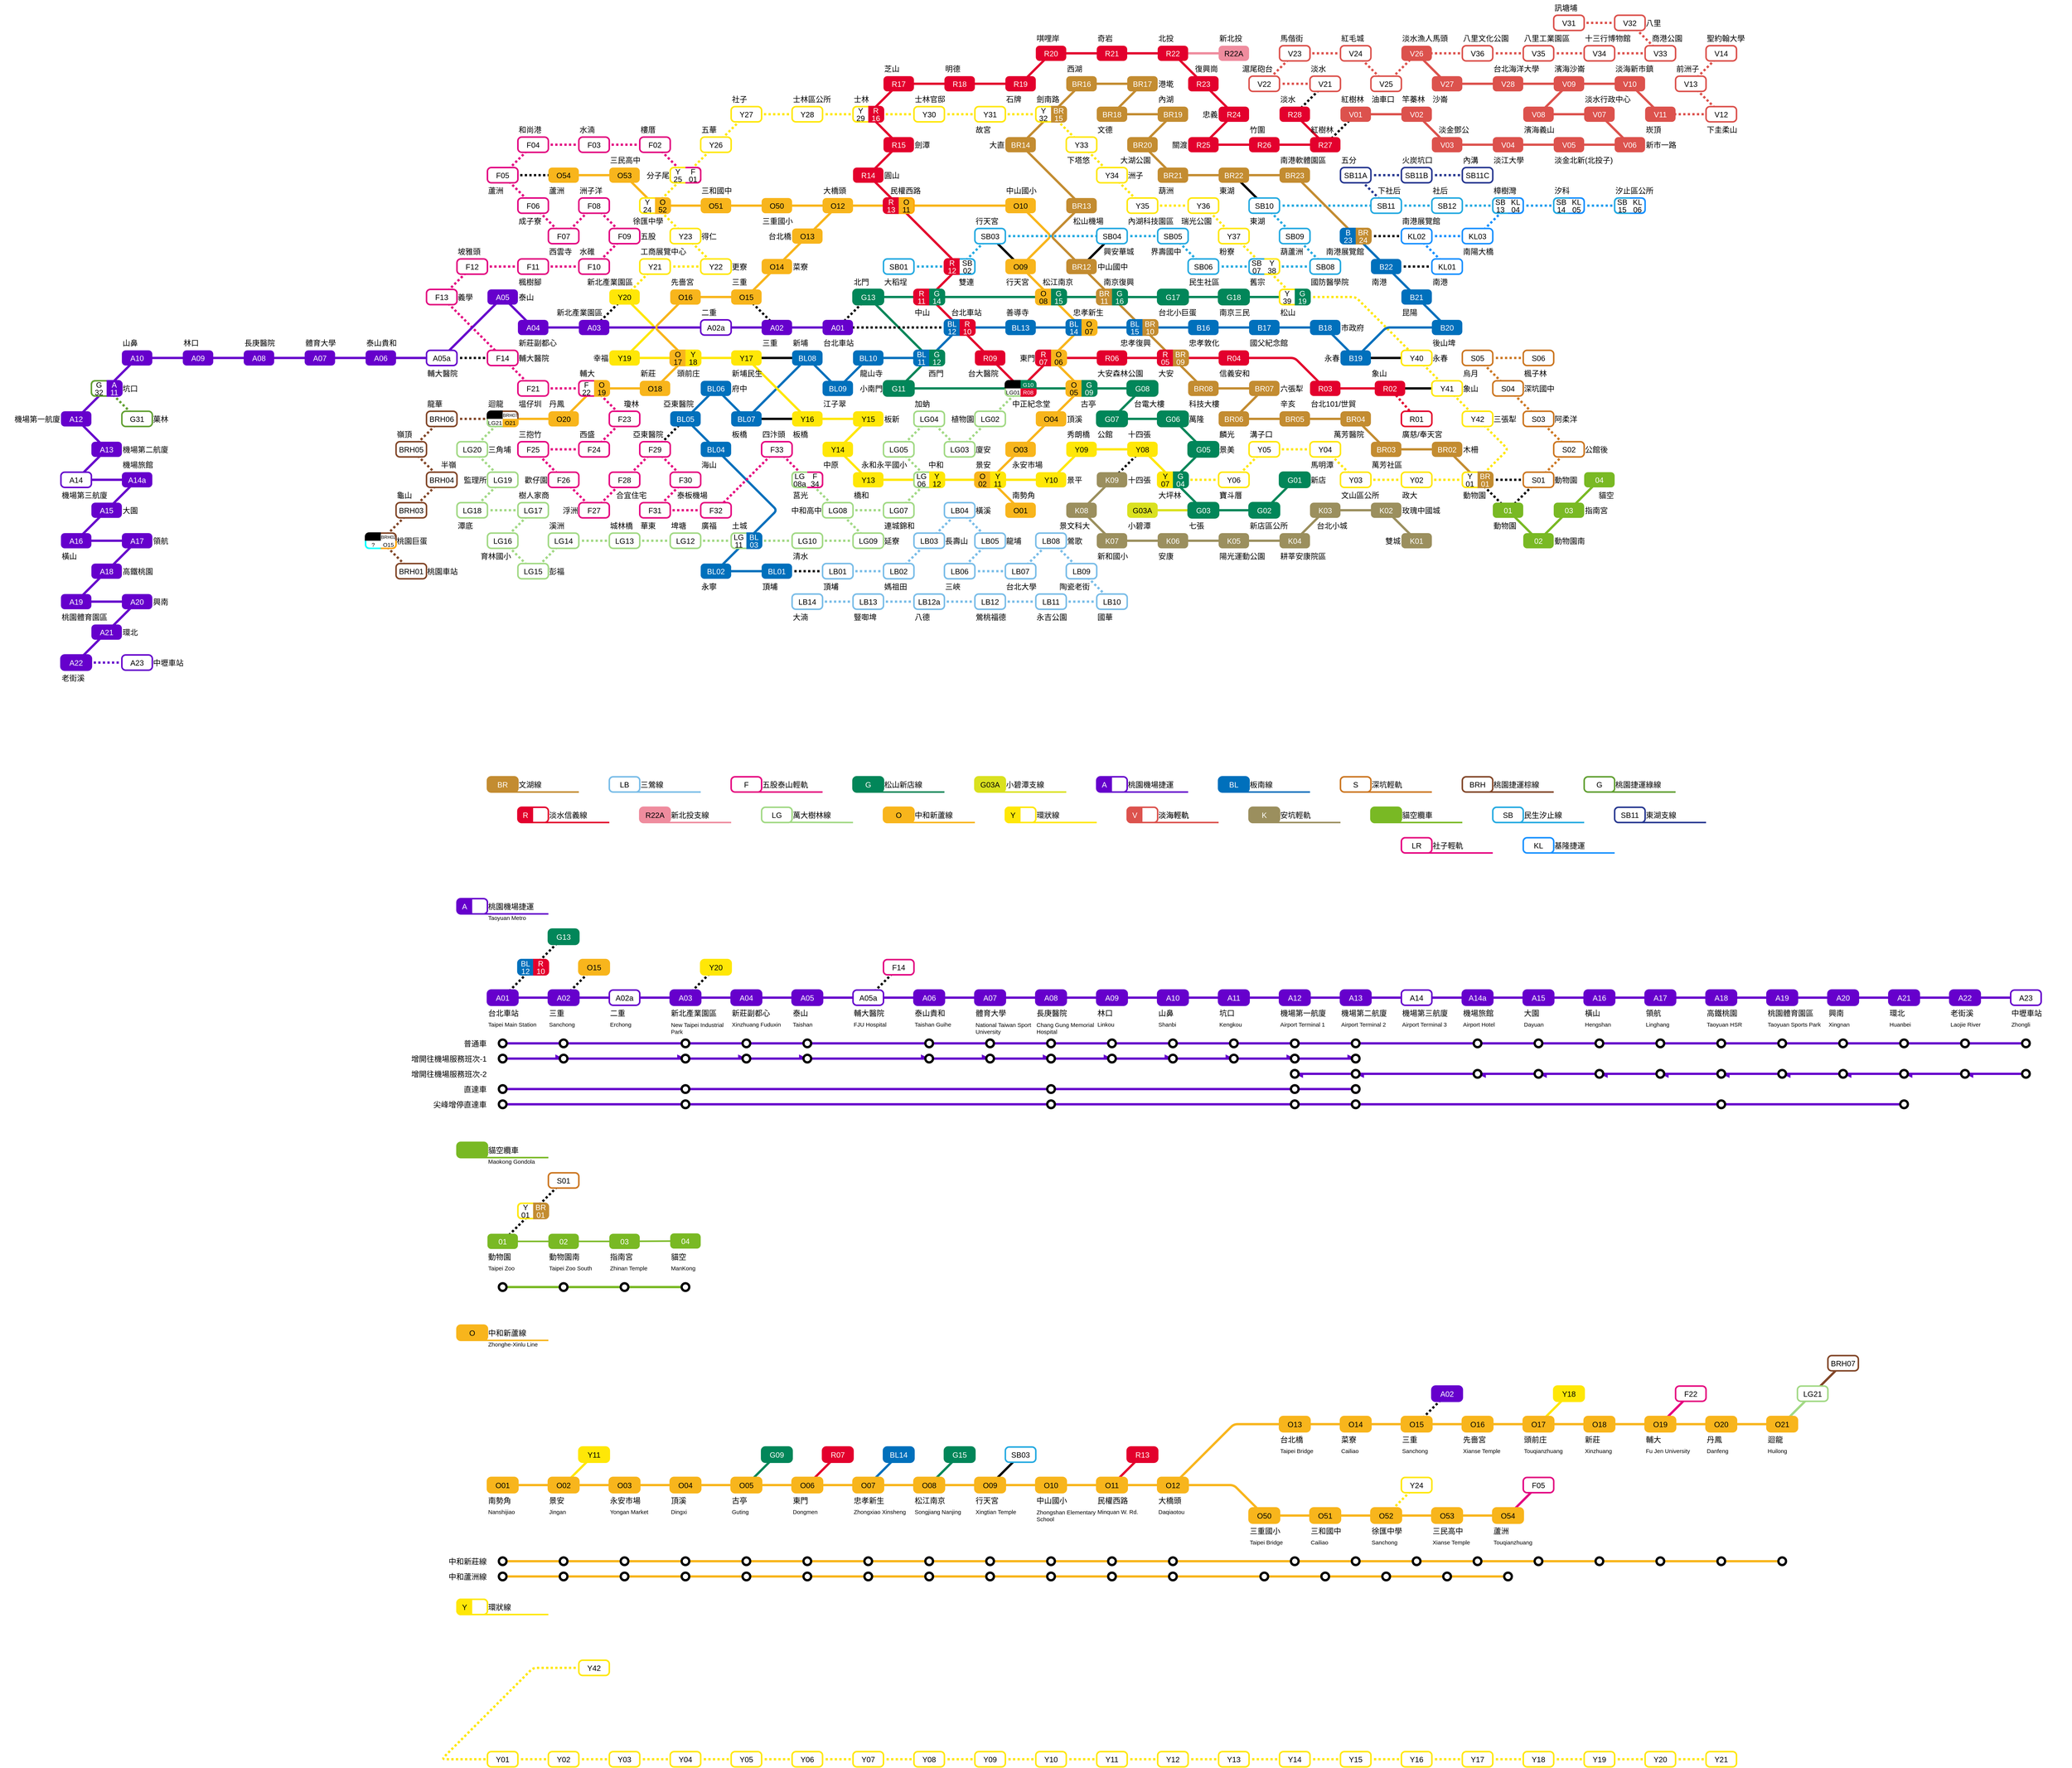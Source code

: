 <mxfile version="21.6.8" type="github">
  <diagram name="第 1 页" id="Lcj_rJ9xhbPPzjw0LaBd">
    <mxGraphModel dx="6213" dy="715" grid="1" gridSize="20" guides="1" tooltips="1" connect="1" arrows="1" fold="1" page="1" pageScale="1" pageWidth="5200" pageHeight="2800" background="none" math="0" shadow="0">
      <root>
        <object label="" id="0">
          <mxCell />
        </object>
        <mxCell id="3ZSiuhCwCujg1ZbICFhE-1" value="basic" parent="0" />
        <mxCell id="6ioEVvuj1Jz6DJeG7M81-217" style="edgeStyle=none;shape=connector;rounded=1;orthogonalLoop=1;jettySize=auto;html=1;entryX=0.5;entryY=0.5;entryDx=0;entryDy=0;entryPerimeter=0;dashed=1;dashPattern=1 1;labelBackgroundColor=default;strokeColor=#FFE707;strokeWidth=6;fontFamily=Helvetica;fontSize=20;fontColor=#000000;endArrow=none;endFill=0;sourcePerimeterSpacing=0;targetPerimeterSpacing=0;exitX=0.5;exitY=0.5;exitDx=0;exitDy=0;exitPerimeter=0;" edge="1" parent="3ZSiuhCwCujg1ZbICFhE-1" target="6ioEVvuj1Jz6DJeG7M81-219" source="6ioEVvuj1Jz6DJeG7M81-216">
          <mxGeometry relative="1" as="geometry">
            <mxPoint x="3800" y="4720" as="sourcePoint" />
          </mxGeometry>
        </mxCell>
        <mxCell id="6ioEVvuj1Jz6DJeG7M81-188" style="edgeStyle=none;shape=connector;rounded=1;orthogonalLoop=1;jettySize=auto;html=1;exitX=0.5;exitY=0.5;exitDx=0;exitDy=0;exitPerimeter=0;entryX=0.5;entryY=0.5;entryDx=0;entryDy=0;entryPerimeter=0;labelBackgroundColor=default;strokeColor=#FFE707;strokeWidth=6;fontFamily=Helvetica;fontSize=20;fontColor=#000000;endArrow=none;endFill=0;sourcePerimeterSpacing=0;targetPerimeterSpacing=0;dashed=1;dashPattern=1 1;" edge="1" parent="3ZSiuhCwCujg1ZbICFhE-1" source="6ioEVvuj1Jz6DJeG7M81-186" target="6ioEVvuj1Jz6DJeG7M81-163">
          <mxGeometry relative="1" as="geometry" />
        </mxCell>
        <mxCell id="6ioEVvuj1Jz6DJeG7M81-75" style="edgeStyle=none;shape=connector;rounded=1;orthogonalLoop=1;jettySize=auto;html=1;exitX=0.5;exitY=0.5;exitDx=0;exitDy=0;exitPerimeter=0;entryX=0.5;entryY=0.5;entryDx=0;entryDy=0;entryPerimeter=0;labelBackgroundColor=default;strokeColor=#E20080;strokeWidth=6;fontFamily=Helvetica;fontSize=20;fontColor=#000000;endArrow=none;endFill=0;sourcePerimeterSpacing=0;targetPerimeterSpacing=0;" edge="1" parent="3ZSiuhCwCujg1ZbICFhE-1" source="6ioEVvuj1Jz6DJeG7M81-74" target="6ioEVvuj1Jz6DJeG7M81-48">
          <mxGeometry relative="1" as="geometry" />
        </mxCell>
        <mxCell id="6ioEVvuj1Jz6DJeG7M81-73" style="edgeStyle=none;shape=connector;rounded=1;orthogonalLoop=1;jettySize=auto;html=1;exitX=0.5;exitY=0.5;exitDx=0;exitDy=0;exitPerimeter=0;entryX=0.5;entryY=0.5;entryDx=0;entryDy=0;entryPerimeter=0;labelBackgroundColor=default;strokeColor=#FFE707;strokeWidth=6;fontFamily=Helvetica;fontSize=20;fontColor=#000000;endArrow=none;endFill=0;sourcePerimeterSpacing=0;targetPerimeterSpacing=0;dashed=1;dashPattern=1 1;" edge="1" parent="3ZSiuhCwCujg1ZbICFhE-1" source="6ioEVvuj1Jz6DJeG7M81-72" target="6ioEVvuj1Jz6DJeG7M81-44">
          <mxGeometry relative="1" as="geometry" />
        </mxCell>
        <mxCell id="6ioEVvuj1Jz6DJeG7M81-55" style="edgeStyle=none;shape=connector;rounded=1;orthogonalLoop=1;jettySize=auto;html=1;exitX=0.5;exitY=0.5;exitDx=0;exitDy=0;exitPerimeter=0;entryX=0.5;entryY=0.5;entryDx=0;entryDy=0;entryPerimeter=0;labelBackgroundColor=default;strokeColor=#824729;strokeWidth=6;fontFamily=Helvetica;fontSize=20;fontColor=#000000;endArrow=none;endFill=0;sourcePerimeterSpacing=0;targetPerimeterSpacing=0;" edge="1" parent="3ZSiuhCwCujg1ZbICFhE-1" source="6ioEVvuj1Jz6DJeG7M81-53" target="6ioEVvuj1Jz6DJeG7M81-52">
          <mxGeometry relative="1" as="geometry" />
        </mxCell>
        <mxCell id="6ioEVvuj1Jz6DJeG7M81-54" style="edgeStyle=none;shape=connector;rounded=1;orthogonalLoop=1;jettySize=auto;html=1;exitX=0.5;exitY=0.5;exitDx=0;exitDy=0;exitPerimeter=0;entryX=0.5;entryY=0.5;entryDx=0;entryDy=0;entryPerimeter=0;labelBackgroundColor=default;strokeColor=#A2D985;strokeWidth=6;fontFamily=Helvetica;fontSize=20;fontColor=#000000;endArrow=none;endFill=0;sourcePerimeterSpacing=0;targetPerimeterSpacing=0;" edge="1" parent="3ZSiuhCwCujg1ZbICFhE-1" source="6ioEVvuj1Jz6DJeG7M81-52" target="6ioEVvuj1Jz6DJeG7M81-51">
          <mxGeometry relative="1" as="geometry" />
        </mxCell>
        <mxCell id="6ioEVvuj1Jz6DJeG7M81-40" style="edgeStyle=none;shape=connector;rounded=1;orthogonalLoop=1;jettySize=auto;html=1;exitX=0.5;exitY=0.5;exitDx=0;exitDy=0;exitPerimeter=0;entryX=0.5;entryY=0.5;entryDx=0;entryDy=0;entryPerimeter=0;labelBackgroundColor=default;strokeColor=default;strokeWidth=6;fontFamily=Helvetica;fontSize=20;fontColor=#FFFFFF;endArrow=none;endFill=0;sourcePerimeterSpacing=0;targetPerimeterSpacing=0;dashed=1;dashPattern=1 1;" edge="1" source="6ioEVvuj1Jz6DJeG7M81-39" parent="3ZSiuhCwCujg1ZbICFhE-1" target="aqDIOU44qWWjCqaaLimn-12">
          <mxGeometry relative="1" as="geometry">
            <mxPoint x="3660" y="3720" as="targetPoint" />
          </mxGeometry>
        </mxCell>
        <mxCell id="6ioEVvuj1Jz6DJeG7M81-35" style="edgeStyle=none;shape=connector;rounded=1;orthogonalLoop=1;jettySize=auto;html=1;exitX=0.5;exitY=0.5;exitDx=0;exitDy=0;exitPerimeter=0;entryX=0.5;entryY=0.5;entryDx=0;entryDy=0;entryPerimeter=0;labelBackgroundColor=default;strokeColor=#FFE707;strokeWidth=6;fontFamily=Helvetica;fontSize=20;fontColor=#000000;endArrow=none;endFill=0;sourcePerimeterSpacing=0;targetPerimeterSpacing=0;" edge="1" parent="3ZSiuhCwCujg1ZbICFhE-1" source="6ioEVvuj1Jz6DJeG7M81-23" target="6ioEVvuj1Jz6DJeG7M81-24">
          <mxGeometry relative="1" as="geometry" />
        </mxCell>
        <mxCell id="BSVjQVg5SW0Co2oFNUUs-10" style="edgeStyle=none;shape=connector;rounded=1;orthogonalLoop=1;jettySize=auto;html=1;exitX=0.5;exitY=0.5;exitDx=0;exitDy=0;entryX=0.5;entryY=0.5;entryDx=0;entryDy=0;entryPerimeter=0;labelBackgroundColor=default;strokeColor=#F8B51C;strokeWidth=6;fontFamily=Helvetica;fontSize=20;fontColor=#000000;endArrow=none;endFill=0;sourcePerimeterSpacing=0;targetPerimeterSpacing=0;exitPerimeter=0;" parent="3ZSiuhCwCujg1ZbICFhE-1" source="6ioEVvuj1Jz6DJeG7M81-36" target="aqDIOU44qWWjCqaaLimn-17" edge="1">
          <mxGeometry relative="1" as="geometry">
            <mxPoint x="4120" y="3940" as="sourcePoint" />
          </mxGeometry>
        </mxCell>
        <mxCell id="BSVjQVg5SW0Co2oFNUUs-8" style="edgeStyle=none;shape=connector;rounded=1;orthogonalLoop=1;jettySize=auto;html=1;exitX=0.5;exitY=0.5;exitDx=0;exitDy=0;entryX=0.5;entryY=0.5;entryDx=0;entryDy=0;entryPerimeter=0;labelBackgroundColor=default;strokeColor=#F8B51C;strokeWidth=6;fontFamily=Helvetica;fontSize=20;fontColor=#000000;endArrow=none;endFill=0;sourcePerimeterSpacing=0;targetPerimeterSpacing=0;exitPerimeter=0;" parent="3ZSiuhCwCujg1ZbICFhE-1" source="6ioEVvuj1Jz6DJeG7M81-23" target="aqDIOU44qWWjCqaaLimn-15" edge="1">
          <mxGeometry relative="1" as="geometry">
            <mxPoint x="3800" y="3940" as="sourcePoint" />
          </mxGeometry>
        </mxCell>
        <mxCell id="BSVjQVg5SW0Co2oFNUUs-3" style="edgeStyle=none;shape=connector;rounded=1;orthogonalLoop=1;jettySize=auto;html=1;exitX=0.5;exitY=0.5;exitDx=0;exitDy=0;exitPerimeter=0;entryX=0.5;entryY=0.5;entryDx=0;entryDy=0;entryPerimeter=0;labelBackgroundColor=default;strokeColor=#F8B51C;strokeWidth=6;fontFamily=Helvetica;fontSize=20;fontColor=#000000;endArrow=none;endFill=0;sourcePerimeterSpacing=0;targetPerimeterSpacing=0;" parent="3ZSiuhCwCujg1ZbICFhE-1" source="aqDIOU44qWWjCqaaLimn-71" target="aqDIOU44qWWjCqaaLimn-6" edge="1">
          <mxGeometry relative="1" as="geometry" />
        </mxCell>
        <mxCell id="BSVjQVg5SW0Co2oFNUUs-1" style="edgeStyle=none;shape=connector;rounded=1;orthogonalLoop=1;jettySize=auto;html=1;exitX=0.5;exitY=0.5;exitDx=0;exitDy=0;exitPerimeter=0;entryX=0.5;entryY=0.5;entryDx=0;entryDy=0;entryPerimeter=0;labelBackgroundColor=default;strokeColor=#F8B51C;strokeWidth=6;fontFamily=Helvetica;fontSize=20;fontColor=#000000;endArrow=none;endFill=0;sourcePerimeterSpacing=0;targetPerimeterSpacing=0;" parent="3ZSiuhCwCujg1ZbICFhE-1" source="BSVjQVg5SW0Co2oFNUUs-0" target="aqDIOU44qWWjCqaaLimn-0" edge="1">
          <mxGeometry relative="1" as="geometry" />
        </mxCell>
        <mxCell id="aqDIOU44qWWjCqaaLimn-69" style="edgeStyle=none;shape=connector;rounded=1;orthogonalLoop=1;jettySize=auto;html=1;exitX=0.5;exitY=0.5;exitDx=0;exitDy=0;exitPerimeter=0;entryX=0.5;entryY=0.5;entryDx=0;entryDy=0;entryPerimeter=0;labelBackgroundColor=default;strokeColor=#018659;strokeWidth=6;fontFamily=Helvetica;fontSize=20;fontColor=#000000;endArrow=none;endFill=0;sourcePerimeterSpacing=0;targetPerimeterSpacing=0;" parent="3ZSiuhCwCujg1ZbICFhE-1" source="aqDIOU44qWWjCqaaLimn-68" target="aqDIOU44qWWjCqaaLimn-67" edge="1">
          <mxGeometry relative="1" as="geometry" />
        </mxCell>
        <mxCell id="aqDIOU44qWWjCqaaLimn-66" style="edgeStyle=none;shape=connector;rounded=1;orthogonalLoop=1;jettySize=auto;html=1;exitX=0.5;exitY=0.5;exitDx=0;exitDy=0;exitPerimeter=0;entryX=0.5;entryY=0.5;entryDx=0;entryDy=0;entryPerimeter=0;labelBackgroundColor=default;strokeColor=#0070BC;strokeWidth=6;fontFamily=Helvetica;fontSize=20;fontColor=#000000;endArrow=none;endFill=0;sourcePerimeterSpacing=0;targetPerimeterSpacing=0;" parent="3ZSiuhCwCujg1ZbICFhE-1" source="aqDIOU44qWWjCqaaLimn-65" target="aqDIOU44qWWjCqaaLimn-64" edge="1">
          <mxGeometry relative="1" as="geometry" />
        </mxCell>
        <mxCell id="aqDIOU44qWWjCqaaLimn-61" style="edgeStyle=none;shape=connector;rounded=1;orthogonalLoop=1;jettySize=auto;html=1;exitX=0.5;exitY=0.5;exitDx=0;exitDy=0;exitPerimeter=0;entryX=0.5;entryY=0.5;entryDx=0;entryDy=0;entryPerimeter=0;labelBackgroundColor=default;strokeColor=#E3002D;strokeWidth=6;fontFamily=Helvetica;fontSize=20;fontColor=#000000;endArrow=none;endFill=0;sourcePerimeterSpacing=0;targetPerimeterSpacing=0;" parent="3ZSiuhCwCujg1ZbICFhE-1" source="aqDIOU44qWWjCqaaLimn-60" target="aqDIOU44qWWjCqaaLimn-59" edge="1">
          <mxGeometry relative="1" as="geometry" />
        </mxCell>
        <mxCell id="aqDIOU44qWWjCqaaLimn-58" style="edgeStyle=none;shape=connector;rounded=1;orthogonalLoop=1;jettySize=auto;html=1;exitX=0.5;exitY=0.5;exitDx=0;exitDy=0;exitPerimeter=0;entryX=0.5;entryY=0.5;entryDx=0;entryDy=0;entryPerimeter=0;labelBackgroundColor=default;strokeColor=#018659;strokeWidth=6;fontFamily=Helvetica;fontSize=20;fontColor=#000000;endArrow=none;endFill=0;sourcePerimeterSpacing=0;targetPerimeterSpacing=0;" parent="3ZSiuhCwCujg1ZbICFhE-1" source="aqDIOU44qWWjCqaaLimn-57" target="aqDIOU44qWWjCqaaLimn-56" edge="1">
          <mxGeometry relative="1" as="geometry" />
        </mxCell>
        <mxCell id="aqDIOU44qWWjCqaaLimn-53" style="edgeStyle=none;shape=connector;rounded=1;orthogonalLoop=1;jettySize=auto;html=1;exitX=0.5;exitY=0.5;exitDx=0;exitDy=0;exitPerimeter=0;labelBackgroundColor=default;strokeColor=#FFE707;strokeWidth=6;fontFamily=Helvetica;fontSize=20;fontColor=#000000;endArrow=none;endFill=0;sourcePerimeterSpacing=0;targetPerimeterSpacing=0;entryX=0.5;entryY=0.5;entryDx=0;entryDy=0;entryPerimeter=0;" parent="3ZSiuhCwCujg1ZbICFhE-1" source="aqDIOU44qWWjCqaaLimn-49" target="aqDIOU44qWWjCqaaLimn-47" edge="1">
          <mxGeometry relative="1" as="geometry">
            <mxPoint x="1280" y="4060" as="targetPoint" />
          </mxGeometry>
        </mxCell>
        <mxCell id="yS7lH5XvxNr3OIW-viCy-270" style="edgeStyle=none;shape=connector;rounded=1;orthogonalLoop=1;jettySize=auto;html=1;exitX=0.5;exitY=0.5;exitDx=0;exitDy=0;exitPerimeter=0;entryX=0.5;entryY=0.5;entryDx=0;entryDy=0;entryPerimeter=0;labelBackgroundColor=default;strokeColor=#000000;strokeWidth=6;fontFamily=Helvetica;fontSize=20;fontColor=#FFFFFF;endArrow=none;endFill=0;sourcePerimeterSpacing=0;targetPerimeterSpacing=0;" parent="3ZSiuhCwCujg1ZbICFhE-1" source="yS7lH5XvxNr3OIW-viCy-269" target="BSVjQVg5SW0Co2oFNUUs-0" edge="1">
          <mxGeometry relative="1" as="geometry">
            <mxPoint x="2360" y="4100" as="targetPoint" />
          </mxGeometry>
        </mxCell>
        <mxCell id="yS7lH5XvxNr3OIW-viCy-268" style="edgeStyle=none;shape=connector;rounded=1;orthogonalLoop=1;jettySize=auto;html=1;exitX=0.5;exitY=0.5;exitDx=0;exitDy=0;exitPerimeter=0;entryX=0.5;entryY=0.5;entryDx=0;entryDy=0;entryPerimeter=0;labelBackgroundColor=default;strokeColor=#F8B51C;strokeWidth=6;fontFamily=Helvetica;fontSize=20;fontColor=#FFFFFF;endArrow=none;endFill=0;sourcePerimeterSpacing=0;targetPerimeterSpacing=0;" parent="3ZSiuhCwCujg1ZbICFhE-1" source="aqDIOU44qWWjCqaaLimn-67" target="BSVjQVg5SW0Co2oFNUUs-0" edge="1">
          <mxGeometry relative="1" as="geometry">
            <mxPoint x="2200" y="4100" as="sourcePoint" />
            <mxPoint x="2360" y="4100" as="targetPoint" />
          </mxGeometry>
        </mxCell>
        <mxCell id="yS7lH5XvxNr3OIW-viCy-203" style="edgeStyle=none;shape=connector;rounded=1;orthogonalLoop=1;jettySize=auto;html=1;exitX=0.5;exitY=0.5;exitDx=0;exitDy=0;exitPerimeter=0;entryX=0;entryY=0.5;entryDx=0;entryDy=0;entryPerimeter=0;dashed=1;dashPattern=1 1;labelBackgroundColor=default;strokeColor=#000000;strokeWidth=6;fontFamily=Helvetica;fontSize=20;fontColor=#FFFFFF;endArrow=none;endFill=0;sourcePerimeterSpacing=0;targetPerimeterSpacing=0;" parent="3ZSiuhCwCujg1ZbICFhE-1" source="yS7lH5XvxNr3OIW-viCy-201" target="yS7lH5XvxNr3OIW-viCy-198" edge="1">
          <mxGeometry relative="1" as="geometry" />
        </mxCell>
        <mxCell id="yS7lH5XvxNr3OIW-viCy-202" style="edgeStyle=none;shape=connector;rounded=1;orthogonalLoop=1;jettySize=auto;html=1;exitX=0;exitY=0.5;exitDx=0;exitDy=0;exitPerimeter=0;entryX=0.5;entryY=0.5;entryDx=0;entryDy=0;entryPerimeter=0;dashed=1;dashPattern=1 1;labelBackgroundColor=default;strokeColor=#000000;strokeWidth=6;fontFamily=Helvetica;fontSize=20;fontColor=#FFFFFF;endArrow=none;endFill=0;sourcePerimeterSpacing=0;targetPerimeterSpacing=0;" parent="3ZSiuhCwCujg1ZbICFhE-1" source="yS7lH5XvxNr3OIW-viCy-198" target="yS7lH5XvxNr3OIW-viCy-183" edge="1">
          <mxGeometry relative="1" as="geometry" />
        </mxCell>
        <mxCell id="yS7lH5XvxNr3OIW-viCy-163" style="edgeStyle=none;shape=connector;rounded=1;orthogonalLoop=1;jettySize=auto;html=1;exitX=0.5;exitY=0.5;exitDx=0;exitDy=0;exitPerimeter=0;entryX=0.5;entryY=0.5;entryDx=0;entryDy=0;entryPerimeter=0;labelBackgroundColor=default;strokeColor=#6600CC;strokeWidth=6;fontFamily=Helvetica;fontSize=20;fontColor=#FFFFFF;endArrow=async;endFill=1;sourcePerimeterSpacing=0;targetPerimeterSpacing=0;" parent="3ZSiuhCwCujg1ZbICFhE-1" source="yS7lH5XvxNr3OIW-viCy-129" target="yS7lH5XvxNr3OIW-viCy-62" edge="1">
          <mxGeometry relative="1" as="geometry" />
        </mxCell>
        <mxCell id="yS7lH5XvxNr3OIW-viCy-162" style="edgeStyle=none;shape=connector;rounded=1;orthogonalLoop=1;jettySize=auto;html=1;exitX=0.5;exitY=0.5;exitDx=0;exitDy=0;exitPerimeter=0;entryX=0.5;entryY=0.5;entryDx=0;entryDy=0;entryPerimeter=0;labelBackgroundColor=default;strokeColor=#6600CC;strokeWidth=6;fontFamily=Helvetica;fontSize=20;fontColor=#FFFFFF;endArrow=async;endFill=1;sourcePerimeterSpacing=0;targetPerimeterSpacing=0;" parent="3ZSiuhCwCujg1ZbICFhE-1" source="yS7lH5XvxNr3OIW-viCy-131" target="yS7lH5XvxNr3OIW-viCy-129" edge="1">
          <mxGeometry relative="1" as="geometry" />
        </mxCell>
        <mxCell id="yS7lH5XvxNr3OIW-viCy-161" style="edgeStyle=none;shape=connector;rounded=1;orthogonalLoop=1;jettySize=auto;html=1;exitX=0.5;exitY=0.5;exitDx=0;exitDy=0;exitPerimeter=0;entryX=0.5;entryY=0.5;entryDx=0;entryDy=0;entryPerimeter=0;labelBackgroundColor=default;strokeColor=#6600CC;strokeWidth=6;fontFamily=Helvetica;fontSize=20;fontColor=#FFFFFF;endArrow=async;endFill=1;sourcePerimeterSpacing=0;targetPerimeterSpacing=0;" parent="3ZSiuhCwCujg1ZbICFhE-1" source="yS7lH5XvxNr3OIW-viCy-133" target="yS7lH5XvxNr3OIW-viCy-131" edge="1">
          <mxGeometry relative="1" as="geometry" />
        </mxCell>
        <mxCell id="yS7lH5XvxNr3OIW-viCy-160" style="edgeStyle=none;shape=connector;rounded=1;orthogonalLoop=1;jettySize=auto;html=1;exitX=0.5;exitY=0.5;exitDx=0;exitDy=0;exitPerimeter=0;entryX=0.5;entryY=0.5;entryDx=0;entryDy=0;entryPerimeter=0;labelBackgroundColor=default;strokeColor=#6600CC;strokeWidth=6;fontFamily=Helvetica;fontSize=20;fontColor=#FFFFFF;endArrow=async;endFill=1;sourcePerimeterSpacing=0;targetPerimeterSpacing=0;" parent="3ZSiuhCwCujg1ZbICFhE-1" source="yS7lH5XvxNr3OIW-viCy-135" target="yS7lH5XvxNr3OIW-viCy-133" edge="1">
          <mxGeometry relative="1" as="geometry" />
        </mxCell>
        <mxCell id="yS7lH5XvxNr3OIW-viCy-159" style="edgeStyle=none;shape=connector;rounded=1;orthogonalLoop=1;jettySize=auto;html=1;exitX=0.5;exitY=0.5;exitDx=0;exitDy=0;exitPerimeter=0;entryX=0.5;entryY=0.5;entryDx=0;entryDy=0;entryPerimeter=0;labelBackgroundColor=default;strokeColor=#6600CC;strokeWidth=6;fontFamily=Helvetica;fontSize=20;fontColor=#FFFFFF;endArrow=async;endFill=1;sourcePerimeterSpacing=0;targetPerimeterSpacing=0;" parent="3ZSiuhCwCujg1ZbICFhE-1" source="yS7lH5XvxNr3OIW-viCy-137" target="yS7lH5XvxNr3OIW-viCy-135" edge="1">
          <mxGeometry relative="1" as="geometry" />
        </mxCell>
        <mxCell id="yS7lH5XvxNr3OIW-viCy-158" style="edgeStyle=none;shape=connector;rounded=1;orthogonalLoop=1;jettySize=auto;html=1;exitX=0.5;exitY=0.5;exitDx=0;exitDy=0;exitPerimeter=0;entryX=0.5;entryY=0.5;entryDx=0;entryDy=0;entryPerimeter=0;labelBackgroundColor=default;strokeColor=#6600CC;strokeWidth=6;fontFamily=Helvetica;fontSize=20;fontColor=#FFFFFF;endArrow=async;endFill=1;sourcePerimeterSpacing=0;targetPerimeterSpacing=0;" parent="3ZSiuhCwCujg1ZbICFhE-1" source="yS7lH5XvxNr3OIW-viCy-139" target="yS7lH5XvxNr3OIW-viCy-137" edge="1">
          <mxGeometry relative="1" as="geometry" />
        </mxCell>
        <mxCell id="yS7lH5XvxNr3OIW-viCy-157" style="edgeStyle=none;shape=connector;rounded=1;orthogonalLoop=1;jettySize=auto;html=1;exitX=0.5;exitY=0.5;exitDx=0;exitDy=0;exitPerimeter=0;entryX=0.5;entryY=0.5;entryDx=0;entryDy=0;entryPerimeter=0;labelBackgroundColor=default;strokeColor=#6600CC;strokeWidth=6;fontFamily=Helvetica;fontSize=20;fontColor=#FFFFFF;endArrow=async;endFill=1;sourcePerimeterSpacing=0;targetPerimeterSpacing=0;" parent="3ZSiuhCwCujg1ZbICFhE-1" source="yS7lH5XvxNr3OIW-viCy-141" target="yS7lH5XvxNr3OIW-viCy-139" edge="1">
          <mxGeometry relative="1" as="geometry" />
        </mxCell>
        <mxCell id="yS7lH5XvxNr3OIW-viCy-156" style="edgeStyle=none;shape=connector;rounded=1;orthogonalLoop=1;jettySize=auto;html=1;exitX=0.5;exitY=0.5;exitDx=0;exitDy=0;exitPerimeter=0;entryX=0.5;entryY=0.5;entryDx=0;entryDy=0;entryPerimeter=0;labelBackgroundColor=default;strokeColor=#6600CC;strokeWidth=6;fontFamily=Helvetica;fontSize=20;fontColor=#FFFFFF;endArrow=async;endFill=1;sourcePerimeterSpacing=0;targetPerimeterSpacing=0;" parent="3ZSiuhCwCujg1ZbICFhE-1" source="yS7lH5XvxNr3OIW-viCy-143" target="yS7lH5XvxNr3OIW-viCy-141" edge="1">
          <mxGeometry relative="1" as="geometry" />
        </mxCell>
        <mxCell id="yS7lH5XvxNr3OIW-viCy-155" style="edgeStyle=none;shape=connector;rounded=1;orthogonalLoop=1;jettySize=auto;html=1;exitX=0.5;exitY=0.5;exitDx=0;exitDy=0;exitPerimeter=0;entryX=0.5;entryY=0.5;entryDx=0;entryDy=0;entryPerimeter=0;labelBackgroundColor=default;strokeColor=#6600CC;strokeWidth=6;fontFamily=Helvetica;fontSize=20;fontColor=#FFFFFF;endArrow=async;endFill=1;sourcePerimeterSpacing=0;targetPerimeterSpacing=0;" parent="3ZSiuhCwCujg1ZbICFhE-1" source="yS7lH5XvxNr3OIW-viCy-145" target="yS7lH5XvxNr3OIW-viCy-143" edge="1">
          <mxGeometry relative="1" as="geometry" />
        </mxCell>
        <mxCell id="Ud2yVcAwSbFAjGnlwF7--56" style="edgeStyle=none;rounded=1;orthogonalLoop=1;jettySize=auto;html=1;exitX=0.5;exitY=0.5;exitDx=0;exitDy=0;exitPerimeter=0;entryX=0.5;entryY=0.5;entryDx=0;entryDy=0;entryPerimeter=0;labelBackgroundColor=default;strokeColor=#6600CC;strokeWidth=6;fontFamily=Helvetica;fontSize=20;fontColor=#FFFFFF;endArrow=none;endFill=0;sourcePerimeterSpacing=0;targetPerimeterSpacing=0;" parent="3ZSiuhCwCujg1ZbICFhE-1" source="Ud2yVcAwSbFAjGnlwF7--16" target="Ud2yVcAwSbFAjGnlwF7--44" edge="1">
          <mxGeometry relative="1" as="geometry">
            <mxPoint x="2040" y="2940" as="sourcePoint" />
          </mxGeometry>
        </mxCell>
        <mxCell id="Ud2yVcAwSbFAjGnlwF7--60" style="edgeStyle=none;shape=connector;rounded=1;orthogonalLoop=1;jettySize=auto;html=1;exitX=0.5;exitY=0.5;exitDx=0;exitDy=0;exitPerimeter=0;entryX=0.5;entryY=0.5;entryDx=0;entryDy=0;entryPerimeter=0;labelBackgroundColor=default;strokeColor=#6600CC;strokeWidth=6;fontFamily=Helvetica;fontSize=20;fontColor=#FFFFFF;endArrow=async;endFill=1;sourcePerimeterSpacing=0;targetPerimeterSpacing=0;" parent="3ZSiuhCwCujg1ZbICFhE-1" source="Ud2yVcAwSbFAjGnlwF7--17" target="Ud2yVcAwSbFAjGnlwF7--45" edge="1">
          <mxGeometry relative="1" as="geometry">
            <mxPoint x="2040" y="2980" as="sourcePoint" />
          </mxGeometry>
        </mxCell>
        <mxCell id="yS7lH5XvxNr3OIW-viCy-67" style="edgeStyle=none;shape=connector;rounded=1;orthogonalLoop=1;jettySize=auto;html=1;exitX=0.5;exitY=0.5;exitDx=0;exitDy=0;exitPerimeter=0;entryX=0.5;entryY=0.5;entryDx=0;entryDy=0;entryPerimeter=0;labelBackgroundColor=default;strokeColor=#6600CC;strokeWidth=6;fontFamily=Helvetica;fontSize=20;fontColor=#FFFFFF;endArrow=async;endFill=1;sourcePerimeterSpacing=0;targetPerimeterSpacing=0;" parent="3ZSiuhCwCujg1ZbICFhE-1" source="yS7lH5XvxNr3OIW-viCy-62" target="yS7lH5XvxNr3OIW-viCy-56" edge="1">
          <mxGeometry relative="1" as="geometry" />
        </mxCell>
        <mxCell id="yS7lH5XvxNr3OIW-viCy-57" style="edgeStyle=none;shape=connector;rounded=1;orthogonalLoop=1;jettySize=auto;html=1;exitX=0.5;exitY=0.5;exitDx=0;exitDy=0;exitPerimeter=0;entryX=0.5;entryY=0.5;entryDx=0;entryDy=0;entryPerimeter=0;labelBackgroundColor=default;strokeColor=#6600CC;strokeWidth=6;fontFamily=Helvetica;fontSize=20;fontColor=#FFFFFF;endArrow=async;endFill=1;sourcePerimeterSpacing=0;targetPerimeterSpacing=0;" parent="3ZSiuhCwCujg1ZbICFhE-1" source="yS7lH5XvxNr3OIW-viCy-56" target="yS7lH5XvxNr3OIW-viCy-55" edge="1">
          <mxGeometry relative="1" as="geometry" />
        </mxCell>
        <mxCell id="Ud2yVcAwSbFAjGnlwF7--65" style="edgeStyle=none;shape=connector;rounded=1;orthogonalLoop=1;jettySize=auto;html=1;exitX=0.5;exitY=0.5;exitDx=0;exitDy=0;exitPerimeter=0;entryX=0.5;entryY=0.5;entryDx=0;entryDy=0;entryPerimeter=0;labelBackgroundColor=default;strokeColor=default;strokeWidth=6;fontFamily=Helvetica;fontSize=20;fontColor=#FFFFFF;endArrow=none;endFill=0;sourcePerimeterSpacing=0;targetPerimeterSpacing=0;dashed=1;dashPattern=1 1;" parent="3ZSiuhCwCujg1ZbICFhE-1" source="Ud2yVcAwSbFAjGnlwF7--64" target="pDCEurIrD8PeH_f950ai-50" edge="1">
          <mxGeometry relative="1" as="geometry" />
        </mxCell>
        <mxCell id="Ud2yVcAwSbFAjGnlwF7--52" style="edgeStyle=none;shape=connector;rounded=1;orthogonalLoop=1;jettySize=auto;html=1;exitX=0.5;exitY=0.5;exitDx=0;exitDy=0;exitPerimeter=0;entryX=0.5;entryY=0.5;entryDx=0;entryDy=0;entryPerimeter=0;labelBackgroundColor=default;strokeColor=#6600CC;strokeWidth=6;fontFamily=Helvetica;fontSize=20;fontColor=#FFFFFF;endArrow=none;endFill=0;sourcePerimeterSpacing=0;targetPerimeterSpacing=0;" parent="3ZSiuhCwCujg1ZbICFhE-1" source="Ud2yVcAwSbFAjGnlwF7--34" target="Ud2yVcAwSbFAjGnlwF7--23" edge="1">
          <mxGeometry relative="1" as="geometry" />
        </mxCell>
        <mxCell id="Ud2yVcAwSbFAjGnlwF7--41" style="edgeStyle=none;shape=connector;rounded=1;orthogonalLoop=1;jettySize=auto;html=1;exitX=0.5;exitY=0.5;exitDx=0;exitDy=0;exitPerimeter=0;entryX=0.5;entryY=0.5;entryDx=0;entryDy=0;entryPerimeter=0;labelBackgroundColor=default;strokeColor=default;strokeWidth=6;fontFamily=Helvetica;fontSize=20;fontColor=#FFFFFF;endArrow=none;endFill=0;sourcePerimeterSpacing=0;targetPerimeterSpacing=0;dashed=1;dashPattern=1 1;" parent="3ZSiuhCwCujg1ZbICFhE-1" source="Ud2yVcAwSbFAjGnlwF7--40" target="Ud2yVcAwSbFAjGnlwF7--34" edge="1">
          <mxGeometry relative="1" as="geometry" />
        </mxCell>
        <mxCell id="pDCEurIrD8PeH_f950ai-43" style="edgeStyle=none;shape=connector;rounded=1;orthogonalLoop=1;jettySize=auto;html=1;exitX=0.5;exitY=0.5;exitDx=0;exitDy=0;exitPerimeter=0;entryX=1;entryY=0.5;entryDx=0;entryDy=0;entryPerimeter=0;labelBackgroundColor=default;strokeColor=#000000;strokeWidth=6;fontFamily=Helvetica;fontSize=20;fontColor=#FFFFFF;endArrow=none;endFill=0;sourcePerimeterSpacing=0;targetPerimeterSpacing=0;dashed=1;dashPattern=1 1;" parent="3ZSiuhCwCujg1ZbICFhE-1" source="pDCEurIrD8PeH_f950ai-41" target="pDCEurIrD8PeH_f950ai-40" edge="1">
          <mxGeometry relative="1" as="geometry" />
        </mxCell>
        <mxCell id="EwHhlX3058p82Pg86UlU-59" style="edgeStyle=none;shape=connector;rounded=1;orthogonalLoop=1;jettySize=auto;html=1;exitX=0.5;exitY=0.5;exitDx=0;exitDy=0;exitPerimeter=0;entryX=0.5;entryY=0.5;entryDx=0;entryDy=0;entryPerimeter=0;dashed=1;dashPattern=1 1;labelBackgroundColor=default;strokeColor=default;strokeWidth=6;fontFamily=Helvetica;fontSize=20;fontColor=default;endArrow=none;endFill=0;sourcePerimeterSpacing=0;targetPerimeterSpacing=0;" parent="3ZSiuhCwCujg1ZbICFhE-1" source="EwHhlX3058p82Pg86UlU-54" target="3ZSiuhCwCujg1ZbICFhE-234" edge="1">
          <mxGeometry relative="1" as="geometry" />
        </mxCell>
        <mxCell id="EwHhlX3058p82Pg86UlU-58" style="edgeStyle=none;shape=connector;rounded=1;orthogonalLoop=1;jettySize=auto;html=1;exitX=0;exitY=0.5;exitDx=0;exitDy=0;entryX=0.5;entryY=0.5;entryDx=0;entryDy=0;entryPerimeter=0;dashed=1;dashPattern=1 1;labelBackgroundColor=default;strokeColor=default;strokeWidth=6;fontFamily=Helvetica;fontSize=20;fontColor=default;endArrow=none;endFill=0;sourcePerimeterSpacing=0;targetPerimeterSpacing=0;" parent="3ZSiuhCwCujg1ZbICFhE-1" source="3ZSiuhCwCujg1ZbICFhE-82" target="EwHhlX3058p82Pg86UlU-52" edge="1">
          <mxGeometry relative="1" as="geometry" />
        </mxCell>
        <mxCell id="EwHhlX3058p82Pg86UlU-51" style="edgeStyle=none;shape=connector;rounded=1;orthogonalLoop=1;jettySize=auto;html=1;dashed=1;dashPattern=1 1;labelBackgroundColor=default;strokeColor=#1891FF;strokeWidth=6;fontFamily=Helvetica;fontSize=20;fontColor=default;endArrow=none;endFill=0;sourcePerimeterSpacing=0;targetPerimeterSpacing=0;entryX=0.5;entryY=0.5;entryDx=0;entryDy=0;entryPerimeter=0;exitX=0.5;exitY=0.5;exitDx=0;exitDy=0;exitPerimeter=0;" parent="3ZSiuhCwCujg1ZbICFhE-1" source="EwHhlX3058p82Pg86UlU-52" target="EwHhlX3058p82Pg86UlU-48" edge="1">
          <mxGeometry relative="1" as="geometry">
            <mxPoint x="3540" y="720" as="targetPoint" />
            <mxPoint x="3480" y="720" as="sourcePoint" />
          </mxGeometry>
        </mxCell>
        <mxCell id="EwHhlX3058p82Pg86UlU-49" style="edgeStyle=none;shape=connector;rounded=1;orthogonalLoop=1;jettySize=auto;html=1;exitX=0.5;exitY=0.5;exitDx=0;exitDy=0;exitPerimeter=0;dashed=1;dashPattern=1 1;labelBackgroundColor=default;strokeColor=#1891FF;strokeWidth=6;fontFamily=Helvetica;fontSize=20;fontColor=default;endArrow=none;endFill=0;sourcePerimeterSpacing=0;targetPerimeterSpacing=0;entryX=0;entryY=0.5;entryDx=0;entryDy=0;" parent="3ZSiuhCwCujg1ZbICFhE-1" source="EwHhlX3058p82Pg86UlU-48" target="EwHhlX3058p82Pg86UlU-41" edge="1">
          <mxGeometry relative="1" as="geometry">
            <mxPoint x="3660" y="740.081" as="targetPoint" />
          </mxGeometry>
        </mxCell>
        <mxCell id="EwHhlX3058p82Pg86UlU-46" style="edgeStyle=none;shape=connector;rounded=1;orthogonalLoop=1;jettySize=auto;html=1;dashed=1;dashPattern=1 1;labelBackgroundColor=default;strokeColor=#1891FF;strokeWidth=6;fontFamily=Helvetica;fontSize=20;fontColor=default;endArrow=none;endFill=0;sourcePerimeterSpacing=0;targetPerimeterSpacing=0;exitX=0;exitY=0.5;exitDx=0;exitDy=0;endSize=0;startSize=0;jumpSize=100;entryX=0;entryY=0.5;entryDx=0;entryDy=0;" parent="3ZSiuhCwCujg1ZbICFhE-1" source="EwHhlX3058p82Pg86UlU-41" target="EwHhlX3058p82Pg86UlU-33" edge="1">
          <mxGeometry relative="1" as="geometry">
            <mxPoint x="4120" y="880" as="targetPoint" />
            <mxPoint x="3960" y="880" as="sourcePoint" />
          </mxGeometry>
        </mxCell>
        <mxCell id="EwHhlX3058p82Pg86UlU-47" style="edgeStyle=none;shape=connector;rounded=1;orthogonalLoop=1;jettySize=auto;html=1;dashed=1;labelBackgroundColor=default;strokeColor=#25AAE1;strokeWidth=6;fontFamily=Helvetica;fontSize=20;fontColor=default;endArrow=none;endFill=0;sourcePerimeterSpacing=0;targetPerimeterSpacing=0;jumpStyle=none;shadow=0;jumpSize=0;dashPattern=0.5 1.5;entryX=0.5;entryY=0.5;entryDx=0;entryDy=0;exitX=0.5;exitY=0.5;exitDx=0;exitDy=0;" parent="3ZSiuhCwCujg1ZbICFhE-1" source="EwHhlX3058p82Pg86UlU-44" target="EwHhlX3058p82Pg86UlU-36" edge="1">
          <mxGeometry relative="1" as="geometry">
            <mxPoint x="4120" y="880" as="targetPoint" />
            <mxPoint x="3880" y="860" as="sourcePoint" />
            <Array as="points" />
          </mxGeometry>
        </mxCell>
        <mxCell id="EwHhlX3058p82Pg86UlU-38" style="edgeStyle=none;shape=connector;rounded=1;orthogonalLoop=1;jettySize=auto;html=1;dashed=1;dashPattern=1 1;labelBackgroundColor=default;strokeColor=#1891FF;strokeWidth=6;fontFamily=Helvetica;fontSize=20;fontColor=default;endArrow=none;endFill=0;sourcePerimeterSpacing=0;targetPerimeterSpacing=0;exitX=0;exitY=0.5;exitDx=0;exitDy=0;endSize=0;startSize=0;jumpSize=100;entryX=0;entryY=0.5;entryDx=0;entryDy=0;" parent="3ZSiuhCwCujg1ZbICFhE-1" source="EwHhlX3058p82Pg86UlU-34" target="EwHhlX3058p82Pg86UlU-26" edge="1">
          <mxGeometry relative="1" as="geometry">
            <mxPoint x="4100" y="859.95" as="targetPoint" />
            <mxPoint x="3940" y="859.84" as="sourcePoint" />
          </mxGeometry>
        </mxCell>
        <mxCell id="EwHhlX3058p82Pg86UlU-39" style="edgeStyle=none;shape=connector;rounded=1;orthogonalLoop=1;jettySize=auto;html=1;dashed=1;labelBackgroundColor=default;strokeColor=#25AAE1;strokeWidth=6;fontFamily=Helvetica;fontSize=20;fontColor=default;endArrow=none;endFill=0;sourcePerimeterSpacing=0;targetPerimeterSpacing=0;jumpStyle=none;shadow=0;jumpSize=0;dashPattern=0.5 1.5;exitX=0.5;exitY=0.5;exitDx=0;exitDy=0;entryX=0.5;entryY=0.5;entryDx=0;entryDy=0;" parent="3ZSiuhCwCujg1ZbICFhE-1" source="EwHhlX3058p82Pg86UlU-37" target="EwHhlX3058p82Pg86UlU-28" edge="1">
          <mxGeometry relative="1" as="geometry">
            <mxPoint x="4100" y="859.84" as="targetPoint" />
            <mxPoint x="3940" y="859.84" as="sourcePoint" />
            <Array as="points" />
          </mxGeometry>
        </mxCell>
        <mxCell id="eQWDxqzetmAmH6UlTLLl-2" style="edgeStyle=none;shape=connector;rounded=1;orthogonalLoop=1;jettySize=auto;html=1;exitX=0.5;exitY=0.5;exitDx=0;exitDy=0;exitPerimeter=0;entryX=0.5;entryY=0.5;entryDx=0;entryDy=0;entryPerimeter=0;dashed=1;dashPattern=1 1;labelBackgroundColor=default;strokeColor=default;strokeWidth=6;fontFamily=Helvetica;fontSize=20;fontColor=#FFFFFF;endArrow=none;endFill=0;sourcePerimeterSpacing=0;targetPerimeterSpacing=0;" parent="3ZSiuhCwCujg1ZbICFhE-1" source="3ZSiuhCwCujg1ZbICFhE-1079" target="3ZSiuhCwCujg1ZbICFhE-439" edge="1">
          <mxGeometry relative="1" as="geometry" />
        </mxCell>
        <mxCell id="3ZSiuhCwCujg1ZbICFhE-1171" style="rounded=1;orthogonalLoop=1;jettySize=auto;html=1;strokeWidth=6;endArrow=none;endFill=0;strokeColor=#e3002d;sourcePerimeterSpacing=0;targetPerimeterSpacing=0;verticalAlign=middle;entryX=0.5;entryY=0.5;entryDx=0;entryDy=0;entryPerimeter=0;fontSize=20;exitX=0;exitY=0.5;exitDx=0;exitDy=0;exitPerimeter=0;fontFamily=Helvetica;" parent="3ZSiuhCwCujg1ZbICFhE-1" source="3ZSiuhCwCujg1ZbICFhE-1014" target="3ZSiuhCwCujg1ZbICFhE-1242" edge="1">
          <mxGeometry relative="1" as="geometry">
            <mxPoint x="2344" y="1080" as="targetPoint" />
            <mxPoint x="2280" y="1100" as="sourcePoint" />
          </mxGeometry>
        </mxCell>
        <mxCell id="3ZSiuhCwCujg1ZbICFhE-1170" style="rounded=1;orthogonalLoop=1;jettySize=auto;html=1;strokeWidth=6;endArrow=none;endFill=0;strokeColor=#e3002d;sourcePerimeterSpacing=0;targetPerimeterSpacing=0;verticalAlign=middle;fontSize=20;exitX=1;exitY=0.5;exitDx=0;exitDy=0;exitPerimeter=0;entryX=1;entryY=0.5;entryDx=0;entryDy=0;entryPerimeter=0;fontFamily=Helvetica;" parent="3ZSiuhCwCujg1ZbICFhE-1" source="3ZSiuhCwCujg1ZbICFhE-1017" target="3ZSiuhCwCujg1ZbICFhE-1270" edge="1">
          <mxGeometry relative="1" as="geometry">
            <mxPoint x="2280" y="860" as="targetPoint" />
            <mxPoint x="2280" y="1100" as="sourcePoint" />
          </mxGeometry>
        </mxCell>
        <mxCell id="3ZSiuhCwCujg1ZbICFhE-928" style="rounded=1;orthogonalLoop=1;jettySize=auto;html=1;dashed=1;dashPattern=1 1;endArrow=none;endFill=0;strokeWidth=6;verticalAlign=middle;targetPerimeterSpacing=0;sourcePerimeterSpacing=0;fontSize=20;exitX=0.5;exitY=0.5;exitDx=0;exitDy=0;exitPerimeter=0;entryX=0.5;entryY=0.5;entryDx=0;entryDy=0;entryPerimeter=0;" parent="3ZSiuhCwCujg1ZbICFhE-1" source="3ZSiuhCwCujg1ZbICFhE-178" target="3ZSiuhCwCujg1ZbICFhE-318" edge="1">
          <mxGeometry relative="1" as="geometry">
            <mxPoint x="2040" y="1020" as="targetPoint" />
            <mxPoint x="1920" y="1000" as="sourcePoint" />
          </mxGeometry>
        </mxCell>
        <mxCell id="3ZSiuhCwCujg1ZbICFhE-1463" style="edgeStyle=none;shape=connector;rounded=1;orthogonalLoop=1;jettySize=auto;html=1;exitX=0.5;exitY=0.5;exitDx=0;exitDy=0;exitPerimeter=0;labelBackgroundColor=default;strokeColor=default;strokeWidth=6;fontFamily=Helvetica;fontSize=20;fontColor=default;endArrow=none;endFill=0;sourcePerimeterSpacing=0;targetPerimeterSpacing=0;entryX=0.5;entryY=0.5;entryDx=0;entryDy=0;entryPerimeter=0;" parent="3ZSiuhCwCujg1ZbICFhE-1" source="3ZSiuhCwCujg1ZbICFhE-1478" target="3ZSiuhCwCujg1ZbICFhE-1067" edge="1">
          <mxGeometry relative="1" as="geometry">
            <mxPoint x="2440" y="900" as="targetPoint" />
          </mxGeometry>
        </mxCell>
        <mxCell id="3ZSiuhCwCujg1ZbICFhE-1529" style="edgeStyle=none;shape=connector;rounded=1;orthogonalLoop=1;jettySize=auto;html=1;exitX=0;exitY=0.5;exitDx=0;exitDy=0;exitPerimeter=0;entryX=0.5;entryY=0.506;entryDx=0;entryDy=0;entryPerimeter=0;labelBackgroundColor=default;strokeColor=#018659;strokeWidth=6;fontFamily=Helvetica;fontSize=20;fontColor=default;endArrow=none;endFill=0;sourcePerimeterSpacing=0;targetPerimeterSpacing=0;" parent="3ZSiuhCwCujg1ZbICFhE-1" source="3ZSiuhCwCujg1ZbICFhE-110" target="3ZSiuhCwCujg1ZbICFhE-333" edge="1">
          <mxGeometry relative="1" as="geometry" />
        </mxCell>
        <mxCell id="3ZSiuhCwCujg1ZbICFhE-595" style="edgeStyle=none;shape=connector;rounded=1;orthogonalLoop=1;jettySize=auto;html=1;entryX=0.5;entryY=0.5;entryDx=0;entryDy=0;entryPerimeter=0;dashed=1;dashPattern=1 1;labelBackgroundColor=default;strokeColor=#ffe707;strokeWidth=6;fontFamily=Helvetica;fontSize=20;fontColor=#FFFFFF;endArrow=none;endFill=0;sourcePerimeterSpacing=0;targetPerimeterSpacing=0;exitX=0.5;exitY=0.5;exitDx=0;exitDy=0;exitPerimeter=0;" parent="3ZSiuhCwCujg1ZbICFhE-1" source="3ZSiuhCwCujg1ZbICFhE-272" target="3ZSiuhCwCujg1ZbICFhE-667" edge="1">
          <mxGeometry relative="1" as="geometry">
            <mxPoint x="3480" y="1280" as="targetPoint" />
            <mxPoint x="3500" y="1080" as="sourcePoint" />
          </mxGeometry>
        </mxCell>
        <mxCell id="3ZSiuhCwCujg1ZbICFhE-776" style="edgeStyle=none;shape=connector;rounded=1;orthogonalLoop=1;jettySize=auto;html=1;labelBackgroundColor=default;strokeColor=#79B924;strokeWidth=6;fontFamily=Helvetica;fontSize=20;fontColor=default;endArrow=none;endFill=0;sourcePerimeterSpacing=0;targetPerimeterSpacing=0;exitX=0.5;exitY=0.5;exitDx=0;exitDy=0;exitPerimeter=0;entryX=0.5;entryY=0.5;entryDx=0;entryDy=0;entryPerimeter=0;" parent="3ZSiuhCwCujg1ZbICFhE-1" source="3ZSiuhCwCujg1ZbICFhE-103" target="3ZSiuhCwCujg1ZbICFhE-777" edge="1">
          <mxGeometry relative="1" as="geometry">
            <mxPoint x="3740" y="1720" as="targetPoint" />
            <mxPoint x="3640" y="1460" as="sourcePoint" />
          </mxGeometry>
        </mxCell>
        <mxCell id="3ZSiuhCwCujg1ZbICFhE-592" style="edgeStyle=none;shape=connector;orthogonalLoop=1;jettySize=auto;html=1;entryX=0.5;entryY=0.5;entryDx=0;entryDy=0;entryPerimeter=0;dashed=1;dashPattern=1 1;labelBackgroundColor=default;strokeColor=#ffe707;strokeWidth=6;fontFamily=Helvetica;fontSize=20;fontColor=#FFFFFF;endArrow=none;endFill=0;sourcePerimeterSpacing=0;targetPerimeterSpacing=0;rounded=1;exitX=0;exitY=0.5;exitDx=0;exitDy=0;" parent="3ZSiuhCwCujg1ZbICFhE-1" source="3ZSiuhCwCujg1ZbICFhE-94" target="3ZSiuhCwCujg1ZbICFhE-654" edge="1">
          <mxGeometry relative="1" as="geometry">
            <mxPoint x="3480" y="1420" as="sourcePoint" />
          </mxGeometry>
        </mxCell>
        <mxCell id="3ZSiuhCwCujg1ZbICFhE-618" style="edgeStyle=none;shape=connector;rounded=1;orthogonalLoop=1;jettySize=auto;html=1;exitX=0.5;exitY=0.5;exitDx=0;exitDy=0;exitPerimeter=0;dashed=1;dashPattern=1 1;labelBackgroundColor=default;strokeColor=#ffe707;strokeWidth=6;fontFamily=Helvetica;fontSize=20;fontColor=#FFFFFF;endArrow=none;endFill=0;sourcePerimeterSpacing=0;targetPerimeterSpacing=0;entryX=0;entryY=0.5;entryDx=0;entryDy=0;" parent="3ZSiuhCwCujg1ZbICFhE-1" source="3ZSiuhCwCujg1ZbICFhE-652" target="3ZSiuhCwCujg1ZbICFhE-94" edge="1">
          <mxGeometry relative="1" as="geometry">
            <mxPoint x="3660" y="1360" as="targetPoint" />
            <Array as="points">
              <mxPoint x="3720" y="1380" />
            </Array>
          </mxGeometry>
        </mxCell>
        <mxCell id="3ZSiuhCwCujg1ZbICFhE-799" style="rounded=1;orthogonalLoop=1;jettySize=auto;html=1;strokeWidth=6;endArrow=none;endFill=0;dashed=1;dashPattern=1 1;targetPerimeterSpacing=0;sourcePerimeterSpacing=0;verticalAlign=middle;fontSize=20;entryX=0.5;entryY=0.5;entryDx=0;entryDy=0;entryPerimeter=0;strokeColor=#CC7722;fontFamily=Helvetica;exitX=0.5;exitY=0.5;exitDx=0;exitDy=0;exitPerimeter=0;" parent="3ZSiuhCwCujg1ZbICFhE-1" source="3ZSiuhCwCujg1ZbICFhE-104" target="3ZSiuhCwCujg1ZbICFhE-801" edge="1">
          <mxGeometry relative="1" as="geometry">
            <mxPoint x="3700" y="1340" as="sourcePoint" />
            <mxPoint x="3680" y="1519" as="targetPoint" />
          </mxGeometry>
        </mxCell>
        <mxCell id="3ZSiuhCwCujg1ZbICFhE-1252" style="rounded=1;orthogonalLoop=1;jettySize=auto;html=1;strokeWidth=6;endArrow=none;endFill=0;strokeColor=#000000;sourcePerimeterSpacing=0;targetPerimeterSpacing=0;verticalAlign=middle;fontSize=20;entryX=0.5;entryY=0.5;entryDx=0;entryDy=0;entryPerimeter=0;exitX=0.5;exitY=0.5;exitDx=0;exitDy=0;exitPerimeter=0;fontFamily=Helvetica;" parent="3ZSiuhCwCujg1ZbICFhE-1" source="3ZSiuhCwCujg1ZbICFhE-667" target="3ZSiuhCwCujg1ZbICFhE-1254" edge="1">
          <mxGeometry relative="1" as="geometry">
            <mxPoint x="3280" y="1180" as="targetPoint" />
            <mxPoint x="3550" y="1260" as="sourcePoint" />
          </mxGeometry>
        </mxCell>
        <mxCell id="3ZSiuhCwCujg1ZbICFhE-588" style="edgeStyle=none;shape=connector;rounded=1;orthogonalLoop=1;jettySize=auto;html=1;exitX=1;exitY=0.5;exitDx=0;exitDy=0;exitPerimeter=0;labelBackgroundColor=default;strokeColor=#018659;strokeWidth=6;fontFamily=Helvetica;fontSize=20;fontColor=default;endArrow=none;endFill=0;sourcePerimeterSpacing=0;targetPerimeterSpacing=0;entryX=0.5;entryY=0.5;entryDx=0;entryDy=0;entryPerimeter=0;" parent="3ZSiuhCwCujg1ZbICFhE-1" source="3ZSiuhCwCujg1ZbICFhE-717" target="3ZSiuhCwCujg1ZbICFhE-326" edge="1">
          <mxGeometry relative="1" as="geometry">
            <mxPoint x="2740" y="1500" as="targetPoint" />
          </mxGeometry>
        </mxCell>
        <mxCell id="3ZSiuhCwCujg1ZbICFhE-290" style="edgeStyle=none;shape=connector;orthogonalLoop=1;jettySize=auto;html=1;labelBackgroundColor=default;strokeColor=#FFE707;strokeWidth=6;fontFamily=Helvetica;fontSize=20;fontColor=#FFFFFF;endArrow=none;endFill=0;sourcePerimeterSpacing=0;targetPerimeterSpacing=0;exitX=0;exitY=0.5;exitDx=0;exitDy=0;exitPerimeter=0;entryX=0.5;entryY=0.5;entryDx=0;entryDy=0;entryPerimeter=0;rounded=1;" parent="3ZSiuhCwCujg1ZbICFhE-1" source="3ZSiuhCwCujg1ZbICFhE-714" target="3ZSiuhCwCujg1ZbICFhE-539" edge="1">
          <mxGeometry relative="1" as="geometry">
            <mxPoint x="2840" y="1420" as="sourcePoint" />
            <mxPoint x="2800" y="1400" as="targetPoint" />
          </mxGeometry>
        </mxCell>
        <mxCell id="3ZSiuhCwCujg1ZbICFhE-738" style="rounded=1;orthogonalLoop=1;jettySize=auto;html=1;strokeWidth=6;endArrow=none;endFill=0;dashed=1;dashPattern=1 1;targetPerimeterSpacing=0;sourcePerimeterSpacing=0;verticalAlign=middle;fontSize=20;exitX=0.5;exitY=0.5;exitDx=0;exitDy=0;exitPerimeter=0;entryX=0.5;entryY=0.5;entryDx=0;entryDy=0;entryPerimeter=0;fontFamily=Helvetica;" parent="3ZSiuhCwCujg1ZbICFhE-1" source="3ZSiuhCwCujg1ZbICFhE-747" target="3ZSiuhCwCujg1ZbICFhE-539" edge="1">
          <mxGeometry relative="1" as="geometry">
            <mxPoint x="2560" y="1760" as="sourcePoint" />
            <mxPoint x="2800" y="1400" as="targetPoint" />
          </mxGeometry>
        </mxCell>
        <mxCell id="3ZSiuhCwCujg1ZbICFhE-2" style="edgeStyle=none;shape=connector;rounded=1;orthogonalLoop=1;jettySize=auto;html=1;exitX=0.5;exitY=0.5;exitDx=0;exitDy=0;exitPerimeter=0;dashed=1;dashPattern=1 1;labelBackgroundColor=default;strokeColor=#25AAE1;strokeWidth=6;fontFamily=Helvetica;fontSize=20;fontColor=default;endArrow=none;endFill=0;sourcePerimeterSpacing=0;targetPerimeterSpacing=0;entryX=0.5;entryY=0.5;entryDx=0;entryDy=0;entryPerimeter=0;" parent="3ZSiuhCwCujg1ZbICFhE-1" source="3ZSiuhCwCujg1ZbICFhE-1496" target="3ZSiuhCwCujg1ZbICFhE-1501" edge="1">
          <mxGeometry relative="1" as="geometry">
            <mxPoint x="3500" y="760" as="targetPoint" />
            <Array as="points">
              <mxPoint x="3400" y="740" />
            </Array>
          </mxGeometry>
        </mxCell>
        <mxCell id="3ZSiuhCwCujg1ZbICFhE-4" style="edgeStyle=none;shape=connector;rounded=1;orthogonalLoop=1;jettySize=auto;html=1;exitX=0.5;exitY=0.5;exitDx=0;exitDy=0;exitPerimeter=0;labelBackgroundColor=none;strokeColor=default;strokeWidth=6;fontFamily=Helvetica;fontSize=20;fontColor=default;endArrow=none;endFill=0;sourcePerimeterSpacing=0;targetPerimeterSpacing=0;entryX=0.5;entryY=0.5;entryDx=0;entryDy=0;entryPerimeter=0;" parent="3ZSiuhCwCujg1ZbICFhE-1" source="3ZSiuhCwCujg1ZbICFhE-1481" target="3ZSiuhCwCujg1ZbICFhE-46" edge="1">
          <mxGeometry relative="1" as="geometry">
            <mxPoint x="2680" y="820" as="sourcePoint" />
            <mxPoint x="2620" y="840" as="targetPoint" />
          </mxGeometry>
        </mxCell>
        <mxCell id="3ZSiuhCwCujg1ZbICFhE-5" style="rounded=1;orthogonalLoop=1;jettySize=auto;html=1;strokeWidth=6;endArrow=none;endFill=0;dashed=1;dashPattern=1 1;targetPerimeterSpacing=0;sourcePerimeterSpacing=0;verticalAlign=middle;fontSize=20;entryX=0.5;entryY=0.5;entryDx=0;entryDy=0;entryPerimeter=0;exitX=0.5;exitY=0.5;exitDx=0;exitDy=0;exitPerimeter=0;fontFamily=Helvetica;" parent="3ZSiuhCwCujg1ZbICFhE-1" source="3ZSiuhCwCujg1ZbICFhE-103" target="3ZSiuhCwCujg1ZbICFhE-104" edge="1">
          <mxGeometry relative="1" as="geometry">
            <mxPoint x="3500" y="1600" as="sourcePoint" />
            <mxPoint x="3880" y="1620" as="targetPoint" />
          </mxGeometry>
        </mxCell>
        <mxCell id="3ZSiuhCwCujg1ZbICFhE-6" style="rounded=1;orthogonalLoop=1;jettySize=auto;html=1;strokeWidth=6;endArrow=none;endFill=0;dashed=1;dashPattern=1 1;targetPerimeterSpacing=0;sourcePerimeterSpacing=0;verticalAlign=middle;fontSize=20;exitX=0.5;exitY=0.5;exitDx=0;exitDy=0;entryX=0.5;entryY=0.5;entryDx=0;entryDy=0;entryPerimeter=0;fontFamily=Helvetica;" parent="3ZSiuhCwCujg1ZbICFhE-1" source="3ZSiuhCwCujg1ZbICFhE-93" target="3ZSiuhCwCujg1ZbICFhE-103" edge="1">
          <mxGeometry relative="1" as="geometry">
            <mxPoint x="3240" y="1500" as="sourcePoint" />
            <mxPoint x="3500" y="1600" as="targetPoint" />
          </mxGeometry>
        </mxCell>
        <mxCell id="3ZSiuhCwCujg1ZbICFhE-7" style="rounded=1;orthogonalLoop=1;jettySize=auto;html=1;strokeWidth=6;endArrow=none;endFill=0;dashed=1;dashPattern=1 1;targetPerimeterSpacing=0;sourcePerimeterSpacing=0;verticalAlign=middle;fontSize=20;entryX=0.5;entryY=0.5;entryDx=0;entryDy=0;entryPerimeter=0;exitX=0.5;exitY=0.5;exitDx=0;exitDy=0;fontFamily=Helvetica;" parent="3ZSiuhCwCujg1ZbICFhE-1" source="3ZSiuhCwCujg1ZbICFhE-93" target="3ZSiuhCwCujg1ZbICFhE-104" edge="1">
          <mxGeometry relative="1" as="geometry">
            <mxPoint x="3240" y="1500" as="sourcePoint" />
            <mxPoint x="3600" y="1570" as="targetPoint" />
          </mxGeometry>
        </mxCell>
        <mxCell id="3ZSiuhCwCujg1ZbICFhE-8" style="edgeStyle=none;shape=connector;rounded=1;orthogonalLoop=1;jettySize=auto;html=1;exitX=0;exitY=0.5;exitDx=0;exitDy=0;exitPerimeter=0;labelBackgroundColor=default;strokeColor=#018659;strokeWidth=6;fontFamily=Helvetica;fontSize=20;fontColor=default;endArrow=none;endFill=0;sourcePerimeterSpacing=0;targetPerimeterSpacing=0;entryX=0;entryY=0.5;entryDx=0;entryDy=0;entryPerimeter=0;" parent="3ZSiuhCwCujg1ZbICFhE-1" source="3ZSiuhCwCujg1ZbICFhE-1104" target="3ZSiuhCwCujg1ZbICFhE-110" edge="1">
          <mxGeometry relative="1" as="geometry">
            <mxPoint x="2600" y="900" as="targetPoint" />
          </mxGeometry>
        </mxCell>
        <mxCell id="3ZSiuhCwCujg1ZbICFhE-10" style="edgeStyle=none;shape=connector;rounded=1;orthogonalLoop=1;jettySize=auto;html=1;labelBackgroundColor=default;strokeColor=#C38C31;strokeWidth=6;fontFamily=Helvetica;fontSize=20;fontColor=default;endArrow=none;endFill=0;sourcePerimeterSpacing=0;targetPerimeterSpacing=0;exitX=0.5;exitY=0.5;exitDx=0;exitDy=0;exitPerimeter=0;entryX=0.5;entryY=0.5;entryDx=0;entryDy=0;entryPerimeter=0;" parent="3ZSiuhCwCujg1ZbICFhE-1" source="3ZSiuhCwCujg1ZbICFhE-34" target="3ZSiuhCwCujg1ZbICFhE-35" edge="1">
          <mxGeometry relative="1" as="geometry" />
        </mxCell>
        <mxCell id="3ZSiuhCwCujg1ZbICFhE-11" style="edgeStyle=none;shape=connector;rounded=1;orthogonalLoop=1;jettySize=auto;html=1;labelBackgroundColor=default;strokeColor=#C38C31;strokeWidth=6;fontFamily=Helvetica;fontSize=20;fontColor=default;endArrow=none;endFill=0;sourcePerimeterSpacing=0;targetPerimeterSpacing=0;exitX=0.5;exitY=0.5;exitDx=0;exitDy=0;exitPerimeter=0;entryX=0.5;entryY=0.5;entryDx=0;entryDy=0;entryPerimeter=0;" parent="3ZSiuhCwCujg1ZbICFhE-1" source="3ZSiuhCwCujg1ZbICFhE-35" target="3ZSiuhCwCujg1ZbICFhE-36" edge="1">
          <mxGeometry relative="1" as="geometry" />
        </mxCell>
        <mxCell id="3ZSiuhCwCujg1ZbICFhE-12" style="edgeStyle=none;shape=connector;rounded=1;orthogonalLoop=1;jettySize=auto;html=1;labelBackgroundColor=default;strokeColor=#C38C31;strokeWidth=6;fontFamily=Helvetica;fontSize=20;fontColor=default;endArrow=none;endFill=0;sourcePerimeterSpacing=0;targetPerimeterSpacing=0;exitX=0.5;exitY=0.5;exitDx=0;exitDy=0;exitPerimeter=0;entryX=0.5;entryY=0.5;entryDx=0;entryDy=0;entryPerimeter=0;" parent="3ZSiuhCwCujg1ZbICFhE-1" source="3ZSiuhCwCujg1ZbICFhE-36" target="3ZSiuhCwCujg1ZbICFhE-37" edge="1">
          <mxGeometry relative="1" as="geometry" />
        </mxCell>
        <mxCell id="3ZSiuhCwCujg1ZbICFhE-13" style="edgeStyle=none;shape=connector;rounded=1;orthogonalLoop=1;jettySize=auto;html=1;labelBackgroundColor=default;strokeColor=#C38C31;strokeWidth=6;fontFamily=Helvetica;fontSize=20;fontColor=default;endArrow=none;endFill=0;sourcePerimeterSpacing=0;targetPerimeterSpacing=0;exitX=0.5;exitY=0.5;exitDx=0;exitDy=0;exitPerimeter=0;entryX=0.5;entryY=0.5;entryDx=0;entryDy=0;entryPerimeter=0;" parent="3ZSiuhCwCujg1ZbICFhE-1" source="3ZSiuhCwCujg1ZbICFhE-37" target="3ZSiuhCwCujg1ZbICFhE-38" edge="1">
          <mxGeometry relative="1" as="geometry" />
        </mxCell>
        <mxCell id="3ZSiuhCwCujg1ZbICFhE-14" style="edgeStyle=none;shape=connector;rounded=1;orthogonalLoop=1;jettySize=auto;html=1;labelBackgroundColor=default;strokeColor=#C38C31;strokeWidth=6;fontFamily=Helvetica;fontSize=20;fontColor=default;endArrow=none;endFill=0;sourcePerimeterSpacing=0;targetPerimeterSpacing=0;exitX=0.5;exitY=0.5;exitDx=0;exitDy=0;exitPerimeter=0;entryX=0.5;entryY=0.5;entryDx=0;entryDy=0;entryPerimeter=0;" parent="3ZSiuhCwCujg1ZbICFhE-1" source="3ZSiuhCwCujg1ZbICFhE-33" target="3ZSiuhCwCujg1ZbICFhE-39" edge="1">
          <mxGeometry relative="1" as="geometry" />
        </mxCell>
        <mxCell id="3ZSiuhCwCujg1ZbICFhE-15" style="edgeStyle=none;shape=connector;rounded=1;orthogonalLoop=1;jettySize=auto;html=1;labelBackgroundColor=default;strokeColor=#C38C31;strokeWidth=6;fontFamily=Helvetica;fontSize=20;fontColor=default;endArrow=none;endFill=0;sourcePerimeterSpacing=0;targetPerimeterSpacing=0;exitX=0.5;exitY=0.5;exitDx=0;exitDy=0;exitPerimeter=0;entryX=0.5;entryY=0.5;entryDx=0;entryDy=0;entryPerimeter=0;" parent="3ZSiuhCwCujg1ZbICFhE-1" source="3ZSiuhCwCujg1ZbICFhE-39" target="3ZSiuhCwCujg1ZbICFhE-34" edge="1">
          <mxGeometry relative="1" as="geometry" />
        </mxCell>
        <mxCell id="3ZSiuhCwCujg1ZbICFhE-16" style="edgeStyle=none;shape=connector;rounded=1;orthogonalLoop=1;jettySize=auto;html=1;labelBackgroundColor=default;strokeColor=#C38C31;strokeWidth=6;fontFamily=Helvetica;fontSize=20;fontColor=default;endArrow=none;endFill=0;sourcePerimeterSpacing=0;targetPerimeterSpacing=0;exitX=0.5;exitY=0.5;exitDx=0;exitDy=0;exitPerimeter=0;entryX=0.5;entryY=0.5;entryDx=0;entryDy=0;entryPerimeter=0;" parent="3ZSiuhCwCujg1ZbICFhE-1" source="3ZSiuhCwCujg1ZbICFhE-46" target="3ZSiuhCwCujg1ZbICFhE-47" edge="1">
          <mxGeometry relative="1" as="geometry">
            <Array as="points">
              <mxPoint x="2520" y="820" />
            </Array>
          </mxGeometry>
        </mxCell>
        <mxCell id="3ZSiuhCwCujg1ZbICFhE-17" style="edgeStyle=none;shape=connector;rounded=1;orthogonalLoop=1;jettySize=auto;html=1;labelBackgroundColor=default;strokeColor=#C38C31;strokeWidth=6;fontFamily=Helvetica;fontSize=20;fontColor=default;endArrow=none;endFill=0;sourcePerimeterSpacing=0;targetPerimeterSpacing=0;exitX=0.5;exitY=0.5;exitDx=0;exitDy=0;exitPerimeter=0;entryX=0.5;entryY=0.5;entryDx=0;entryDy=0;entryPerimeter=0;" parent="3ZSiuhCwCujg1ZbICFhE-1" source="3ZSiuhCwCujg1ZbICFhE-47" target="3ZSiuhCwCujg1ZbICFhE-48" edge="1">
          <mxGeometry relative="1" as="geometry" />
        </mxCell>
        <mxCell id="3ZSiuhCwCujg1ZbICFhE-18" style="edgeStyle=none;shape=connector;rounded=1;orthogonalLoop=1;jettySize=auto;html=1;labelBackgroundColor=default;strokeColor=#C38C31;strokeWidth=6;fontFamily=Helvetica;fontSize=20;fontColor=default;endArrow=none;endFill=0;sourcePerimeterSpacing=0;targetPerimeterSpacing=0;exitX=0.5;exitY=0.5;exitDx=0;exitDy=0;exitPerimeter=0;entryX=0.5;entryY=0.5;entryDx=0;entryDy=0;entryPerimeter=0;" parent="3ZSiuhCwCujg1ZbICFhE-1" source="3ZSiuhCwCujg1ZbICFhE-49" target="3ZSiuhCwCujg1ZbICFhE-50" edge="1">
          <mxGeometry relative="1" as="geometry" />
        </mxCell>
        <mxCell id="3ZSiuhCwCujg1ZbICFhE-19" style="edgeStyle=none;shape=connector;rounded=1;orthogonalLoop=1;jettySize=auto;html=1;labelBackgroundColor=default;strokeColor=#C38C31;strokeWidth=6;fontFamily=Helvetica;fontSize=20;fontColor=default;endArrow=none;endFill=0;sourcePerimeterSpacing=0;targetPerimeterSpacing=0;exitX=0.5;exitY=0.5;exitDx=0;exitDy=0;exitPerimeter=0;entryX=0.5;entryY=0.5;entryDx=0;entryDy=0;entryPerimeter=0;" parent="3ZSiuhCwCujg1ZbICFhE-1" source="3ZSiuhCwCujg1ZbICFhE-50" target="3ZSiuhCwCujg1ZbICFhE-51" edge="1">
          <mxGeometry relative="1" as="geometry" />
        </mxCell>
        <mxCell id="3ZSiuhCwCujg1ZbICFhE-20" style="edgeStyle=none;shape=connector;rounded=1;orthogonalLoop=1;jettySize=auto;html=1;labelBackgroundColor=default;strokeColor=#C38C31;strokeWidth=6;fontFamily=Helvetica;fontSize=20;fontColor=default;endArrow=none;endFill=0;sourcePerimeterSpacing=0;targetPerimeterSpacing=0;exitX=0.5;exitY=0.5;exitDx=0;exitDy=0;exitPerimeter=0;entryX=0.5;entryY=0.5;entryDx=0;entryDy=0;entryPerimeter=0;" parent="3ZSiuhCwCujg1ZbICFhE-1" source="3ZSiuhCwCujg1ZbICFhE-51" target="3ZSiuhCwCujg1ZbICFhE-52" edge="1">
          <mxGeometry relative="1" as="geometry" />
        </mxCell>
        <mxCell id="3ZSiuhCwCujg1ZbICFhE-21" style="edgeStyle=none;shape=connector;rounded=1;orthogonalLoop=1;jettySize=auto;html=1;labelBackgroundColor=default;strokeColor=#C38C31;strokeWidth=6;fontFamily=Helvetica;fontSize=20;fontColor=default;endArrow=none;endFill=0;sourcePerimeterSpacing=0;targetPerimeterSpacing=0;exitX=0.5;exitY=0.5;exitDx=0;exitDy=0;exitPerimeter=0;entryX=0.5;entryY=0.5;entryDx=0;entryDy=0;entryPerimeter=0;" parent="3ZSiuhCwCujg1ZbICFhE-1" source="3ZSiuhCwCujg1ZbICFhE-52" target="3ZSiuhCwCujg1ZbICFhE-53" edge="1">
          <mxGeometry relative="1" as="geometry" />
        </mxCell>
        <mxCell id="3ZSiuhCwCujg1ZbICFhE-22" style="edgeStyle=none;shape=connector;rounded=1;orthogonalLoop=1;jettySize=auto;html=1;labelBackgroundColor=default;strokeColor=#C38C31;strokeWidth=6;fontFamily=Helvetica;fontSize=20;fontColor=default;endArrow=none;endFill=0;sourcePerimeterSpacing=0;targetPerimeterSpacing=0;exitX=0.5;exitY=0.5;exitDx=0;exitDy=0;exitPerimeter=0;entryX=0.5;entryY=0.5;entryDx=0;entryDy=0;entryPerimeter=0;" parent="3ZSiuhCwCujg1ZbICFhE-1" source="3ZSiuhCwCujg1ZbICFhE-53" target="3ZSiuhCwCujg1ZbICFhE-54" edge="1">
          <mxGeometry relative="1" as="geometry" />
        </mxCell>
        <mxCell id="3ZSiuhCwCujg1ZbICFhE-23" style="edgeStyle=none;shape=connector;rounded=1;orthogonalLoop=1;jettySize=auto;html=1;labelBackgroundColor=default;strokeColor=#C38C31;strokeWidth=6;fontFamily=Helvetica;fontSize=20;fontColor=default;endArrow=none;endFill=0;sourcePerimeterSpacing=0;targetPerimeterSpacing=0;exitX=0.5;exitY=0.5;exitDx=0;exitDy=0;exitPerimeter=0;entryX=0.5;entryY=0.5;entryDx=0;entryDy=0;entryPerimeter=0;" parent="3ZSiuhCwCujg1ZbICFhE-1" source="3ZSiuhCwCujg1ZbICFhE-54" target="3ZSiuhCwCujg1ZbICFhE-55" edge="1">
          <mxGeometry relative="1" as="geometry" />
        </mxCell>
        <mxCell id="3ZSiuhCwCujg1ZbICFhE-24" style="edgeStyle=none;shape=connector;rounded=1;orthogonalLoop=1;jettySize=auto;html=1;labelBackgroundColor=default;strokeColor=#C38C31;strokeWidth=6;fontFamily=Helvetica;fontSize=20;fontColor=default;endArrow=none;endFill=0;sourcePerimeterSpacing=0;targetPerimeterSpacing=0;exitX=0.5;exitY=0.5;exitDx=0;exitDy=0;exitPerimeter=0;entryX=0.5;entryY=0.5;entryDx=0;entryDy=0;entryPerimeter=0;" parent="3ZSiuhCwCujg1ZbICFhE-1" source="3ZSiuhCwCujg1ZbICFhE-55" target="3ZSiuhCwCujg1ZbICFhE-56" edge="1">
          <mxGeometry relative="1" as="geometry" />
        </mxCell>
        <mxCell id="3ZSiuhCwCujg1ZbICFhE-25" style="edgeStyle=none;shape=connector;rounded=1;orthogonalLoop=1;jettySize=auto;html=1;labelBackgroundColor=default;strokeColor=#C38C31;strokeWidth=6;fontFamily=Helvetica;fontSize=20;fontColor=default;endArrow=none;endFill=0;sourcePerimeterSpacing=0;targetPerimeterSpacing=0;exitX=0;exitY=0.5;exitDx=0;exitDy=0;entryX=0.5;entryY=0.5;entryDx=0;entryDy=0;entryPerimeter=0;exitPerimeter=0;" parent="3ZSiuhCwCujg1ZbICFhE-1" source="3ZSiuhCwCujg1ZbICFhE-110" target="3ZSiuhCwCujg1ZbICFhE-46" edge="1">
          <mxGeometry relative="1" as="geometry">
            <mxPoint x="2600" y="900" as="sourcePoint" />
          </mxGeometry>
        </mxCell>
        <mxCell id="3ZSiuhCwCujg1ZbICFhE-26" style="rounded=1;orthogonalLoop=1;jettySize=auto;html=1;strokeWidth=6;endArrow=none;endFill=0;strokeColor=#C38C31;sourcePerimeterSpacing=0;targetPerimeterSpacing=0;verticalAlign=middle;entryX=0;entryY=0.5;entryDx=0;entryDy=0;exitX=1;exitY=0.5;exitDx=0;exitDy=0;fontSize=20;fontFamily=Helvetica;entryPerimeter=0;exitPerimeter=0;" parent="3ZSiuhCwCujg1ZbICFhE-1" source="3ZSiuhCwCujg1ZbICFhE-77" target="3ZSiuhCwCujg1ZbICFhE-110" edge="1">
          <mxGeometry relative="1" as="geometry">
            <mxPoint x="2600" y="900" as="targetPoint" />
            <mxPoint x="2760" y="1060" as="sourcePoint" />
          </mxGeometry>
        </mxCell>
        <mxCell id="3ZSiuhCwCujg1ZbICFhE-27" style="rounded=1;orthogonalLoop=1;jettySize=auto;html=1;strokeWidth=6;endArrow=none;endFill=0;strokeColor=#C38C31;sourcePerimeterSpacing=0;targetPerimeterSpacing=0;verticalAlign=middle;fontSize=20;exitX=1;exitY=0.5;exitDx=0;exitDy=0;exitPerimeter=0;entryX=0;entryY=0.5;entryDx=0;entryDy=0;entryPerimeter=0;fontFamily=Helvetica;" parent="3ZSiuhCwCujg1ZbICFhE-1" source="3ZSiuhCwCujg1ZbICFhE-101" target="3ZSiuhCwCujg1ZbICFhE-76" edge="1">
          <mxGeometry relative="1" as="geometry">
            <mxPoint x="2740" y="1120" as="targetPoint" />
            <mxPoint x="2840" y="1140" as="sourcePoint" />
          </mxGeometry>
        </mxCell>
        <mxCell id="3ZSiuhCwCujg1ZbICFhE-28" style="edgeStyle=none;shape=connector;rounded=1;orthogonalLoop=1;jettySize=auto;html=1;labelBackgroundColor=default;strokeColor=#C38C31;strokeWidth=6;fontFamily=Helvetica;fontSize=20;fontColor=default;endArrow=none;endFill=0;sourcePerimeterSpacing=0;targetPerimeterSpacing=0;entryX=0.5;entryY=0.5;entryDx=0;entryDy=0;entryPerimeter=0;exitX=1;exitY=0.5;exitDx=0;exitDy=0;exitPerimeter=0;" parent="3ZSiuhCwCujg1ZbICFhE-1" source="3ZSiuhCwCujg1ZbICFhE-101" target="3ZSiuhCwCujg1ZbICFhE-33" edge="1">
          <mxGeometry relative="1" as="geometry">
            <mxPoint x="2840" y="1140" as="sourcePoint" />
          </mxGeometry>
        </mxCell>
        <mxCell id="3ZSiuhCwCujg1ZbICFhE-29" style="edgeStyle=none;shape=connector;rounded=1;orthogonalLoop=1;jettySize=auto;html=1;labelBackgroundColor=default;strokeColor=#C38C31;strokeWidth=6;fontFamily=Helvetica;fontSize=20;fontColor=default;endArrow=none;endFill=0;sourcePerimeterSpacing=0;targetPerimeterSpacing=0;entryX=0;entryY=0.5;entryDx=0;entryDy=0;exitX=0.5;exitY=0.5;exitDx=0;exitDy=0;exitPerimeter=0;" parent="3ZSiuhCwCujg1ZbICFhE-1" source="3ZSiuhCwCujg1ZbICFhE-56" target="3ZSiuhCwCujg1ZbICFhE-83" edge="1">
          <mxGeometry relative="1" as="geometry">
            <mxPoint x="3320" y="820.0" as="targetPoint" />
          </mxGeometry>
        </mxCell>
        <mxCell id="3ZSiuhCwCujg1ZbICFhE-30" style="edgeStyle=none;shape=connector;rounded=1;orthogonalLoop=1;jettySize=auto;html=1;labelBackgroundColor=default;strokeColor=#C38C31;strokeWidth=6;fontFamily=Helvetica;fontSize=20;fontColor=default;endArrow=none;endFill=0;sourcePerimeterSpacing=0;targetPerimeterSpacing=0;exitX=0.5;exitY=0.5;exitDx=0;exitDy=0;exitPerimeter=0;entryX=0;entryY=0.5;entryDx=0;entryDy=0;" parent="3ZSiuhCwCujg1ZbICFhE-1" source="3ZSiuhCwCujg1ZbICFhE-48" target="3ZSiuhCwCujg1ZbICFhE-88" edge="1">
          <mxGeometry relative="1" as="geometry">
            <mxPoint x="2440" y="580" as="targetPoint" />
          </mxGeometry>
        </mxCell>
        <mxCell id="3ZSiuhCwCujg1ZbICFhE-31" style="edgeStyle=none;shape=connector;rounded=1;orthogonalLoop=1;jettySize=auto;html=1;labelBackgroundColor=default;strokeColor=#C38C31;strokeWidth=6;fontFamily=Helvetica;fontSize=20;fontColor=default;endArrow=none;endFill=0;sourcePerimeterSpacing=0;targetPerimeterSpacing=0;exitX=0;exitY=0.5;exitDx=0;exitDy=0;entryX=0.5;entryY=0.5;entryDx=0;entryDy=0;entryPerimeter=0;" parent="3ZSiuhCwCujg1ZbICFhE-1" source="3ZSiuhCwCujg1ZbICFhE-88" target="3ZSiuhCwCujg1ZbICFhE-49" edge="1">
          <mxGeometry relative="1" as="geometry">
            <mxPoint x="2440" y="580" as="sourcePoint" />
          </mxGeometry>
        </mxCell>
        <mxCell id="3ZSiuhCwCujg1ZbICFhE-32" style="edgeStyle=none;shape=connector;rounded=1;orthogonalLoop=1;jettySize=auto;html=1;labelBackgroundColor=default;strokeColor=#C38C31;strokeWidth=6;fontFamily=Helvetica;fontSize=20;fontColor=default;endArrow=none;endFill=0;sourcePerimeterSpacing=0;targetPerimeterSpacing=0;exitX=0.5;exitY=0.5;exitDx=0;exitDy=0;exitPerimeter=0;entryX=0;entryY=0.5;entryDx=0;entryDy=0;" parent="3ZSiuhCwCujg1ZbICFhE-1" source="3ZSiuhCwCujg1ZbICFhE-38" target="3ZSiuhCwCujg1ZbICFhE-94" edge="1">
          <mxGeometry relative="1" as="geometry">
            <mxPoint x="3440" y="1460" as="targetPoint" />
          </mxGeometry>
        </mxCell>
        <mxCell id="3ZSiuhCwCujg1ZbICFhE-71" style="rounded=1;orthogonalLoop=1;jettySize=auto;html=1;strokeWidth=4;endArrow=none;endFill=0;strokeColor=#C38C31;targetPerimeterSpacing=0;sourcePerimeterSpacing=0;verticalAlign=middle;fontSize=20;entryX=0.5;entryY=1;entryDx=0;entryDy=0;align=right;exitX=1;exitY=1;exitDx=0;exitDy=0;startSize=6;fontFamily=Helvetica;" parent="3ZSiuhCwCujg1ZbICFhE-1" source="3ZSiuhCwCujg1ZbICFhE-70" target="3ZSiuhCwCujg1ZbICFhE-69" edge="1">
          <mxGeometry relative="1" as="geometry">
            <mxPoint x="1280" y="2320" as="sourcePoint" />
            <mxPoint x="960" y="2320" as="targetPoint" />
          </mxGeometry>
        </mxCell>
        <mxCell id="3ZSiuhCwCujg1ZbICFhE-114" style="rounded=1;orthogonalLoop=1;jettySize=auto;html=1;strokeWidth=6;endArrow=none;endFill=0;dashed=1;dashPattern=1 1;targetPerimeterSpacing=0;sourcePerimeterSpacing=0;verticalAlign=middle;fontSize=20;entryX=0.5;entryY=0.5;entryDx=0;entryDy=0;entryPerimeter=0;exitX=0.5;exitY=0.5;exitDx=0;exitDy=0;exitPerimeter=0;strokeColor=#7ABDE8;fontFamily=Helvetica;" parent="3ZSiuhCwCujg1ZbICFhE-1" source="3ZSiuhCwCujg1ZbICFhE-154" target="3ZSiuhCwCujg1ZbICFhE-115" edge="1">
          <mxGeometry relative="1" as="geometry">
            <mxPoint x="3405" y="1580" as="targetPoint" />
            <mxPoint x="3240" y="1540" as="sourcePoint" />
          </mxGeometry>
        </mxCell>
        <mxCell id="3ZSiuhCwCujg1ZbICFhE-117" style="rounded=1;orthogonalLoop=1;jettySize=auto;html=1;strokeWidth=6;endArrow=none;endFill=0;dashed=1;dashPattern=1 1;targetPerimeterSpacing=0;sourcePerimeterSpacing=0;verticalAlign=middle;fontSize=20;entryX=0.5;entryY=0.5;entryDx=0;entryDy=0;entryPerimeter=0;strokeColor=#7ABDE8;exitX=0.5;exitY=0.5;exitDx=0;exitDy=0;exitPerimeter=0;fontFamily=Helvetica;" parent="3ZSiuhCwCujg1ZbICFhE-1" source="3ZSiuhCwCujg1ZbICFhE-152" target="3ZSiuhCwCujg1ZbICFhE-154" edge="1">
          <mxGeometry relative="1" as="geometry">
            <mxPoint x="4125" y="1660" as="targetPoint" />
            <mxPoint x="4000" y="1740" as="sourcePoint" />
          </mxGeometry>
        </mxCell>
        <mxCell id="3ZSiuhCwCujg1ZbICFhE-118" style="rounded=1;orthogonalLoop=1;jettySize=auto;html=1;strokeWidth=6;endArrow=none;endFill=0;dashed=1;dashPattern=1 1;targetPerimeterSpacing=0;sourcePerimeterSpacing=0;verticalAlign=middle;fontSize=20;entryX=0.5;entryY=0.5;entryDx=0;entryDy=0;entryPerimeter=0;strokeColor=#7ABDE8;exitX=0.5;exitY=0.5;exitDx=0;exitDy=0;exitPerimeter=0;fontFamily=Helvetica;" parent="3ZSiuhCwCujg1ZbICFhE-1" source="3ZSiuhCwCujg1ZbICFhE-150" target="3ZSiuhCwCujg1ZbICFhE-152" edge="1">
          <mxGeometry relative="1" as="geometry">
            <mxPoint x="3085" y="1740" as="targetPoint" />
            <mxPoint x="2980" y="1820" as="sourcePoint" />
          </mxGeometry>
        </mxCell>
        <mxCell id="3ZSiuhCwCujg1ZbICFhE-119" style="rounded=1;orthogonalLoop=1;jettySize=auto;html=1;strokeWidth=6;endArrow=none;endFill=0;dashed=1;dashPattern=1 1;targetPerimeterSpacing=0;sourcePerimeterSpacing=0;verticalAlign=middle;fontSize=20;entryX=0.5;entryY=0.5;entryDx=0;entryDy=0;entryPerimeter=0;strokeColor=#7ABDE8;exitX=0.5;exitY=0.5;exitDx=0;exitDy=0;exitPerimeter=0;fontFamily=Helvetica;" parent="3ZSiuhCwCujg1ZbICFhE-1" source="3ZSiuhCwCujg1ZbICFhE-148" target="3ZSiuhCwCujg1ZbICFhE-150" edge="1">
          <mxGeometry relative="1" as="geometry">
            <mxPoint x="3890" y="1740" as="targetPoint" />
            <mxPoint x="3785" y="1860" as="sourcePoint" />
          </mxGeometry>
        </mxCell>
        <mxCell id="3ZSiuhCwCujg1ZbICFhE-120" style="rounded=1;orthogonalLoop=1;jettySize=auto;html=1;strokeWidth=6;endArrow=none;endFill=0;dashed=1;dashPattern=1 1;targetPerimeterSpacing=0;sourcePerimeterSpacing=0;verticalAlign=middle;fontSize=20;entryX=0.5;entryY=0.5;entryDx=0;entryDy=0;entryPerimeter=0;exitX=0.5;exitY=0.5;exitDx=0;exitDy=0;exitPerimeter=0;strokeColor=#7ABDE8;fontFamily=Helvetica;" parent="3ZSiuhCwCujg1ZbICFhE-1" source="3ZSiuhCwCujg1ZbICFhE-146" target="3ZSiuhCwCujg1ZbICFhE-148" edge="1">
          <mxGeometry relative="1" as="geometry">
            <mxPoint x="3590" y="1900" as="targetPoint" />
            <mxPoint x="3425" y="1860" as="sourcePoint" />
          </mxGeometry>
        </mxCell>
        <mxCell id="3ZSiuhCwCujg1ZbICFhE-121" style="rounded=1;orthogonalLoop=1;jettySize=auto;html=1;strokeWidth=6;endArrow=none;endFill=0;dashed=1;dashPattern=1 1;targetPerimeterSpacing=0;sourcePerimeterSpacing=0;verticalAlign=middle;fontSize=20;entryX=0.5;entryY=0.5;entryDx=0;entryDy=0;entryPerimeter=0;strokeColor=#7ABDE8;exitX=0.5;exitY=0.5;exitDx=0;exitDy=0;exitPerimeter=0;fontFamily=Helvetica;" parent="3ZSiuhCwCujg1ZbICFhE-1" source="3ZSiuhCwCujg1ZbICFhE-144" target="3ZSiuhCwCujg1ZbICFhE-146" edge="1">
          <mxGeometry relative="1" as="geometry">
            <mxPoint x="3125" y="1900" as="targetPoint" />
            <mxPoint x="3000" y="1860" as="sourcePoint" />
          </mxGeometry>
        </mxCell>
        <mxCell id="3ZSiuhCwCujg1ZbICFhE-122" style="rounded=1;orthogonalLoop=1;jettySize=auto;html=1;strokeWidth=6;endArrow=none;endFill=0;dashed=1;dashPattern=1 1;targetPerimeterSpacing=0;sourcePerimeterSpacing=0;verticalAlign=middle;fontSize=20;entryX=0.5;entryY=0.5;entryDx=0;entryDy=0;entryPerimeter=0;exitX=0.5;exitY=0.5;exitDx=0;exitDy=0;exitPerimeter=0;strokeColor=#7ABDE8;fontFamily=Helvetica;" parent="3ZSiuhCwCujg1ZbICFhE-1" source="3ZSiuhCwCujg1ZbICFhE-142" target="3ZSiuhCwCujg1ZbICFhE-144" edge="1">
          <mxGeometry relative="1" as="geometry">
            <mxPoint x="3085" y="1820" as="targetPoint" />
            <mxPoint x="2920" y="1780" as="sourcePoint" />
          </mxGeometry>
        </mxCell>
        <mxCell id="3ZSiuhCwCujg1ZbICFhE-123" style="rounded=1;orthogonalLoop=1;jettySize=auto;html=1;strokeWidth=6;endArrow=none;endFill=0;dashed=1;dashPattern=1 1;targetPerimeterSpacing=0;sourcePerimeterSpacing=0;verticalAlign=middle;fontSize=20;entryX=0.5;entryY=0.5;entryDx=0;entryDy=0;entryPerimeter=0;strokeColor=#7ABDE8;exitX=0.5;exitY=0.5;exitDx=0;exitDy=0;exitPerimeter=0;fontFamily=Helvetica;" parent="3ZSiuhCwCujg1ZbICFhE-1" source="3ZSiuhCwCujg1ZbICFhE-140" target="3ZSiuhCwCujg1ZbICFhE-142" edge="1">
          <mxGeometry relative="1" as="geometry">
            <mxPoint x="3560" y="2020" as="targetPoint" />
            <mxPoint x="3260" y="2080" as="sourcePoint" />
          </mxGeometry>
        </mxCell>
        <mxCell id="3ZSiuhCwCujg1ZbICFhE-124" style="rounded=1;orthogonalLoop=1;jettySize=auto;html=1;strokeWidth=6;endArrow=none;endFill=0;dashed=1;dashPattern=1 1;targetPerimeterSpacing=0;sourcePerimeterSpacing=0;verticalAlign=middle;fontSize=20;entryX=0.5;entryY=0.5;entryDx=0;entryDy=0;entryPerimeter=0;exitX=0.5;exitY=0.5;exitDx=0;exitDy=0;exitPerimeter=0;strokeColor=#7ABDE8;fontFamily=Helvetica;" parent="3ZSiuhCwCujg1ZbICFhE-1" source="3ZSiuhCwCujg1ZbICFhE-138" target="3ZSiuhCwCujg1ZbICFhE-140" edge="1">
          <mxGeometry relative="1" as="geometry">
            <mxPoint x="2985" y="1900" as="targetPoint" />
            <mxPoint x="2820" y="1860" as="sourcePoint" />
          </mxGeometry>
        </mxCell>
        <mxCell id="3ZSiuhCwCujg1ZbICFhE-125" style="rounded=1;orthogonalLoop=1;jettySize=auto;html=1;strokeWidth=6;endArrow=none;endFill=0;dashed=1;dashPattern=1 1;targetPerimeterSpacing=0;sourcePerimeterSpacing=0;verticalAlign=middle;fontSize=20;entryX=0.5;entryY=0.5;entryDx=0;entryDy=0;entryPerimeter=0;exitX=0.5;exitY=0.5;exitDx=0;exitDy=0;exitPerimeter=0;strokeColor=#7ABDE8;fontFamily=Helvetica;" parent="3ZSiuhCwCujg1ZbICFhE-1" source="3ZSiuhCwCujg1ZbICFhE-136" target="3ZSiuhCwCujg1ZbICFhE-138" edge="1">
          <mxGeometry relative="1" as="geometry">
            <mxPoint x="2525" y="1820" as="targetPoint" />
            <mxPoint x="2455" y="1780" as="sourcePoint" />
          </mxGeometry>
        </mxCell>
        <mxCell id="3ZSiuhCwCujg1ZbICFhE-126" style="rounded=1;orthogonalLoop=1;jettySize=auto;html=1;strokeWidth=6;endArrow=none;endFill=0;dashed=1;dashPattern=1 1;targetPerimeterSpacing=0;sourcePerimeterSpacing=0;verticalAlign=middle;fontSize=20;entryX=0.5;entryY=0.5;entryDx=0;entryDy=0;entryPerimeter=0;exitX=0.5;exitY=0.5;exitDx=0;exitDy=0;exitPerimeter=0;strokeColor=#7ABDE8;fontFamily=Helvetica;" parent="3ZSiuhCwCujg1ZbICFhE-1" source="3ZSiuhCwCujg1ZbICFhE-128" target="3ZSiuhCwCujg1ZbICFhE-136" edge="1">
          <mxGeometry relative="1" as="geometry">
            <mxPoint x="2525" y="1740" as="targetPoint" />
            <mxPoint x="2455" y="1700" as="sourcePoint" />
          </mxGeometry>
        </mxCell>
        <mxCell id="3ZSiuhCwCujg1ZbICFhE-127" style="rounded=1;orthogonalLoop=1;jettySize=auto;html=1;strokeWidth=6;endArrow=none;endFill=0;dashed=1;dashPattern=1 1;targetPerimeterSpacing=0;sourcePerimeterSpacing=0;verticalAlign=middle;fontSize=20;entryX=0.5;entryY=0.5;entryDx=0;entryDy=0;entryPerimeter=0;exitX=0.5;exitY=0.5;exitDx=0;exitDy=0;exitPerimeter=0;strokeColor=#7ABDE8;fontFamily=Helvetica;" parent="3ZSiuhCwCujg1ZbICFhE-1" source="3ZSiuhCwCujg1ZbICFhE-134" target="3ZSiuhCwCujg1ZbICFhE-128" edge="1">
          <mxGeometry relative="1" as="geometry">
            <mxPoint x="2825" y="1740" as="targetPoint" />
            <mxPoint x="2755" y="1700" as="sourcePoint" />
          </mxGeometry>
        </mxCell>
        <mxCell id="3ZSiuhCwCujg1ZbICFhE-130" style="rounded=1;orthogonalLoop=1;jettySize=auto;html=1;strokeWidth=6;endArrow=none;endFill=0;dashed=1;dashPattern=1 1;targetPerimeterSpacing=0;sourcePerimeterSpacing=0;verticalAlign=middle;fontSize=20;entryX=0.5;entryY=0.5;entryDx=0;entryDy=0;entryPerimeter=0;exitX=0.5;exitY=0.5;exitDx=0;exitDy=0;exitPerimeter=0;strokeColor=#7ABDE8;fontFamily=Helvetica;" parent="3ZSiuhCwCujg1ZbICFhE-1" source="3ZSiuhCwCujg1ZbICFhE-132" target="3ZSiuhCwCujg1ZbICFhE-134" edge="1">
          <mxGeometry relative="1" as="geometry">
            <mxPoint x="2265" y="1500" as="targetPoint" />
            <mxPoint x="2180" y="1580" as="sourcePoint" />
          </mxGeometry>
        </mxCell>
        <mxCell id="3ZSiuhCwCujg1ZbICFhE-131" style="rounded=1;orthogonalLoop=1;jettySize=auto;html=1;strokeWidth=6;endArrow=none;endFill=0;dashed=1;dashPattern=1 1;targetPerimeterSpacing=0;sourcePerimeterSpacing=0;verticalAlign=middle;fontSize=20;exitX=0.5;exitY=0.5;exitDx=0;exitDy=0;exitPerimeter=0;strokeColor=#7ABDE8;entryX=0.5;entryY=0.5;entryDx=0;entryDy=0;entryPerimeter=0;fontFamily=Helvetica;" parent="3ZSiuhCwCujg1ZbICFhE-1" source="3ZSiuhCwCujg1ZbICFhE-132" target="3ZSiuhCwCujg1ZbICFhE-161" edge="1">
          <mxGeometry relative="1" as="geometry">
            <mxPoint x="2020" y="1840" as="targetPoint" />
            <mxPoint x="2220" y="1540" as="sourcePoint" />
          </mxGeometry>
        </mxCell>
        <mxCell id="3ZSiuhCwCujg1ZbICFhE-158" style="rounded=1;orthogonalLoop=1;jettySize=auto;html=1;strokeWidth=4;endArrow=none;endFill=0;strokeColor=#7ABDE8;targetPerimeterSpacing=0;sourcePerimeterSpacing=0;verticalAlign=middle;fontSize=20;entryX=0.5;entryY=1;entryDx=0;entryDy=0;align=right;startSize=6;exitX=1;exitY=1;exitDx=0;exitDy=0;fontFamily=Helvetica;" parent="3ZSiuhCwCujg1ZbICFhE-1" source="3ZSiuhCwCujg1ZbICFhE-157" target="3ZSiuhCwCujg1ZbICFhE-156" edge="1">
          <mxGeometry relative="1" as="geometry">
            <mxPoint x="1600" y="2320" as="sourcePoint" />
            <mxPoint x="1440" y="2280" as="targetPoint" />
          </mxGeometry>
        </mxCell>
        <mxCell id="3ZSiuhCwCujg1ZbICFhE-164" style="edgeStyle=none;shape=connector;rounded=1;orthogonalLoop=1;jettySize=auto;html=1;exitX=1;exitY=0.5;exitDx=0;exitDy=0;exitPerimeter=0;labelBackgroundColor=default;strokeColor=#018659;strokeWidth=6;fontFamily=Helvetica;fontSize=20;fontColor=default;endArrow=none;endFill=0;sourcePerimeterSpacing=0;targetPerimeterSpacing=0;entryX=0.5;entryY=0.5;entryDx=0;entryDy=0;entryPerimeter=0;" parent="3ZSiuhCwCujg1ZbICFhE-1" source="3ZSiuhCwCujg1ZbICFhE-269" target="3ZSiuhCwCujg1ZbICFhE-318" edge="1">
          <mxGeometry relative="1" as="geometry">
            <mxPoint x="2060" y="1020" as="targetPoint" />
          </mxGeometry>
        </mxCell>
        <mxCell id="3ZSiuhCwCujg1ZbICFhE-165" style="edgeStyle=none;rounded=1;orthogonalLoop=1;jettySize=auto;html=1;strokeColor=#0070bc;fontColor=#FFFFFF;endArrow=none;endFill=0;strokeWidth=6;targetPerimeterSpacing=0;sourcePerimeterSpacing=0;verticalAlign=middle;fontSize=20;exitX=0.5;exitY=0.5;exitDx=0;exitDy=0;exitPerimeter=0;entryX=0.5;entryY=0.5;entryDx=0;entryDy=0;entryPerimeter=0;fontFamily=Helvetica;" parent="3ZSiuhCwCujg1ZbICFhE-1" source="3ZSiuhCwCujg1ZbICFhE-216" target="3ZSiuhCwCujg1ZbICFhE-189" edge="1">
          <mxGeometry relative="1" as="geometry">
            <mxPoint x="1600" y="1464" as="sourcePoint" />
            <mxPoint x="1540" y="1720" as="targetPoint" />
          </mxGeometry>
        </mxCell>
        <mxCell id="3ZSiuhCwCujg1ZbICFhE-166" style="edgeStyle=none;rounded=1;orthogonalLoop=1;jettySize=auto;html=1;strokeColor=#ffe707;fontColor=#FFFFFF;endArrow=none;endFill=0;strokeWidth=6;verticalAlign=middle;targetPerimeterSpacing=0;sourcePerimeterSpacing=0;fontSize=20;entryX=0.5;entryY=0.5;entryDx=0;entryDy=0;exitX=0.5;exitY=0.5;exitDx=0;exitDy=0;exitPerimeter=0;fontFamily=Helvetica;" parent="3ZSiuhCwCujg1ZbICFhE-1" source="3ZSiuhCwCujg1ZbICFhE-279" target="3ZSiuhCwCujg1ZbICFhE-1131" edge="1">
          <mxGeometry relative="1" as="geometry">
            <mxPoint x="1620" y="1260" as="sourcePoint" />
            <mxPoint x="1480" y="1220" as="targetPoint" />
          </mxGeometry>
        </mxCell>
        <mxCell id="3ZSiuhCwCujg1ZbICFhE-169" style="edgeStyle=none;shape=connector;rounded=1;orthogonalLoop=1;jettySize=auto;html=1;labelBackgroundColor=default;strokeColor=#F8B51C;strokeWidth=6;fontFamily=Helvetica;fontSize=20;fontColor=default;endArrow=none;endFill=0;sourcePerimeterSpacing=0;targetPerimeterSpacing=0;exitX=1;exitY=0.5;exitDx=0;exitDy=0;exitPerimeter=0;entryX=0;entryY=0.5;entryDx=0;entryDy=0;entryPerimeter=0;" parent="3ZSiuhCwCujg1ZbICFhE-1" source="3ZSiuhCwCujg1ZbICFhE-259" target="3ZSiuhCwCujg1ZbICFhE-1285" edge="1">
          <mxGeometry relative="1" as="geometry">
            <mxPoint x="2620" y="1120" as="sourcePoint" />
            <mxPoint x="2520" y="1140" as="targetPoint" />
          </mxGeometry>
        </mxCell>
        <mxCell id="3ZSiuhCwCujg1ZbICFhE-173" style="edgeStyle=none;shape=connector;rounded=1;orthogonalLoop=1;jettySize=auto;html=1;dashed=1;dashPattern=1 1;labelBackgroundColor=default;strokeColor=#ffe707;strokeWidth=6;fontFamily=Helvetica;fontSize=20;fontColor=#FFFFFF;endArrow=none;endFill=0;sourcePerimeterSpacing=0;targetPerimeterSpacing=0;entryX=0.5;entryY=0.5;entryDx=0;entryDy=0;entryPerimeter=0;exitX=0.5;exitY=0.5;exitDx=0;exitDy=0;" parent="3ZSiuhCwCujg1ZbICFhE-1" source="3ZSiuhCwCujg1ZbICFhE-343" target="3ZSiuhCwCujg1ZbICFhE-272" edge="1">
          <mxGeometry relative="1" as="geometry">
            <mxPoint x="3120" y="920" as="sourcePoint" />
            <mxPoint x="3480" y="1100" as="targetPoint" />
            <Array as="points">
              <mxPoint x="3320" y="980" />
            </Array>
          </mxGeometry>
        </mxCell>
        <mxCell id="3ZSiuhCwCujg1ZbICFhE-175" style="edgeStyle=none;rounded=1;orthogonalLoop=1;jettySize=auto;html=1;strokeColor=#000000;endArrow=none;endFill=0;strokeWidth=6;verticalAlign=middle;targetPerimeterSpacing=0;sourcePerimeterSpacing=0;fontSize=20;entryX=0.5;entryY=0.5;entryDx=0;entryDy=0;entryPerimeter=0;exitX=0.5;exitY=0.5;exitDx=0;exitDy=0;exitPerimeter=0;fontFamily=Helvetica;" parent="3ZSiuhCwCujg1ZbICFhE-1" source="3ZSiuhCwCujg1ZbICFhE-212" target="3ZSiuhCwCujg1ZbICFhE-279" edge="1">
          <mxGeometry relative="1" as="geometry">
            <mxPoint x="1740" y="1340" as="sourcePoint" />
            <mxPoint x="1620" y="1320" as="targetPoint" />
          </mxGeometry>
        </mxCell>
        <mxCell id="3ZSiuhCwCujg1ZbICFhE-176" style="rounded=1;orthogonalLoop=1;jettySize=auto;html=1;dashed=1;dashPattern=1 1;endArrow=none;endFill=0;strokeWidth=6;verticalAlign=middle;targetPerimeterSpacing=0;sourcePerimeterSpacing=0;fontSize=20;entryX=0.5;entryY=0.5;entryDx=0;entryDy=0;entryPerimeter=0;exitX=1;exitY=0.5;exitDx=0;exitDy=0;exitPerimeter=0;fontFamily=Helvetica;" parent="3ZSiuhCwCujg1ZbICFhE-1" source="3ZSiuhCwCujg1ZbICFhE-1017" target="3ZSiuhCwCujg1ZbICFhE-178" edge="1">
          <mxGeometry relative="1" as="geometry">
            <mxPoint x="2120" y="900" as="targetPoint" />
            <mxPoint x="2280" y="1060" as="sourcePoint" />
          </mxGeometry>
        </mxCell>
        <mxCell id="3ZSiuhCwCujg1ZbICFhE-179" style="rounded=1;orthogonalLoop=1;jettySize=auto;html=1;strokeWidth=6;endArrow=none;endFill=0;strokeColor=#000000;sourcePerimeterSpacing=0;targetPerimeterSpacing=0;verticalAlign=middle;fontSize=20;exitX=0.5;exitY=0.5;exitDx=0;exitDy=0;exitPerimeter=0;entryX=0.5;entryY=0.5;entryDx=0;entryDy=0;entryPerimeter=0;fontFamily=Helvetica;" parent="3ZSiuhCwCujg1ZbICFhE-1" source="3ZSiuhCwCujg1ZbICFhE-272" target="3ZSiuhCwCujg1ZbICFhE-238" edge="1">
          <mxGeometry relative="1" as="geometry">
            <mxPoint x="3320" y="1220" as="targetPoint" />
            <mxPoint x="3600" y="1040" as="sourcePoint" />
          </mxGeometry>
        </mxCell>
        <mxCell id="3ZSiuhCwCujg1ZbICFhE-183" style="edgeStyle=none;rounded=1;orthogonalLoop=1;jettySize=auto;html=1;strokeColor=#0070bc;fontColor=#FFFFFF;endArrow=none;endFill=0;strokeWidth=6;targetPerimeterSpacing=0;sourcePerimeterSpacing=0;verticalAlign=middle;fontSize=20;entryX=0.5;entryY=0.5;entryDx=0;entryDy=0;entryPerimeter=0;exitX=0.5;exitY=0.5;exitDx=0;exitDy=0;fontFamily=Helvetica;" parent="3ZSiuhCwCujg1ZbICFhE-1" source="3ZSiuhCwCujg1ZbICFhE-286" target="3ZSiuhCwCujg1ZbICFhE-189" edge="1">
          <mxGeometry relative="1" as="geometry">
            <mxPoint x="1640" y="1860" as="sourcePoint" />
            <mxPoint x="1442" y="1624" as="targetPoint" />
            <Array as="points">
              <mxPoint x="1800" y="1540" />
            </Array>
          </mxGeometry>
        </mxCell>
        <mxCell id="3ZSiuhCwCujg1ZbICFhE-184" value="" style="edgeStyle=none;rounded=1;orthogonalLoop=1;jettySize=auto;html=1;strokeColor=#0070bc;fontColor=#FFFFFF;endArrow=none;endFill=0;strokeWidth=6;targetPerimeterSpacing=0;sourcePerimeterSpacing=0;verticalAlign=middle;fontSize=20;exitX=0.5;exitY=0.5;exitDx=0;exitDy=0;exitPerimeter=0;entryX=0.5;entryY=0.5;entryDx=0;entryDy=0;entryPerimeter=0;fontFamily=Helvetica;" parent="3ZSiuhCwCujg1ZbICFhE-1" source="3ZSiuhCwCujg1ZbICFhE-276" target="3ZSiuhCwCujg1ZbICFhE-188" edge="1">
          <mxGeometry relative="1" as="geometry">
            <mxPoint x="1480" y="2020" as="sourcePoint" />
            <mxPoint x="1460" y="1920" as="targetPoint" />
          </mxGeometry>
        </mxCell>
        <mxCell id="3ZSiuhCwCujg1ZbICFhE-185" style="edgeStyle=none;rounded=1;orthogonalLoop=1;jettySize=auto;html=1;strokeColor=#0070bc;fontColor=#FFFFFF;endArrow=none;endFill=0;strokeWidth=6;targetPerimeterSpacing=0;sourcePerimeterSpacing=0;verticalAlign=middle;fontSize=20;exitX=0;exitY=0.5;exitDx=0;exitDy=0;entryX=0.5;entryY=0.5;entryDx=0;entryDy=0;entryPerimeter=0;fontFamily=Helvetica;" parent="3ZSiuhCwCujg1ZbICFhE-1" source="3ZSiuhCwCujg1ZbICFhE-284" target="3ZSiuhCwCujg1ZbICFhE-188" edge="1">
          <mxGeometry relative="1" as="geometry">
            <mxPoint x="1640" y="1860" as="sourcePoint" />
            <mxPoint x="1540" y="1900" as="targetPoint" />
          </mxGeometry>
        </mxCell>
        <mxCell id="3ZSiuhCwCujg1ZbICFhE-191" style="edgeStyle=none;rounded=1;orthogonalLoop=1;jettySize=auto;html=1;strokeColor=#0070bc;fontColor=#FFFFFF;endArrow=none;endFill=0;strokeWidth=6;targetPerimeterSpacing=0;sourcePerimeterSpacing=0;verticalAlign=middle;fontSize=20;entryX=0.5;entryY=0.5;entryDx=0;entryDy=0;entryPerimeter=0;exitX=0.5;exitY=0.5;exitDx=0;exitDy=0;exitPerimeter=0;fontFamily=Helvetica;" parent="3ZSiuhCwCujg1ZbICFhE-1" source="3ZSiuhCwCujg1ZbICFhE-205" target="3ZSiuhCwCujg1ZbICFhE-207" edge="1">
          <mxGeometry relative="1" as="geometry">
            <mxPoint x="1750" y="1240" as="sourcePoint" />
            <mxPoint x="1680" y="1280" as="targetPoint" />
            <Array as="points">
              <mxPoint x="1960" y="1220" />
            </Array>
          </mxGeometry>
        </mxCell>
        <mxCell id="3ZSiuhCwCujg1ZbICFhE-192" style="edgeStyle=none;rounded=1;orthogonalLoop=1;jettySize=auto;html=1;strokeColor=#0070bc;fontColor=#FFFFFF;endArrow=none;endFill=0;strokeWidth=6;targetPerimeterSpacing=0;sourcePerimeterSpacing=0;verticalAlign=middle;fontSize=20;entryX=0.5;entryY=0.5;entryDx=0;entryDy=0;entryPerimeter=0;exitX=0.5;exitY=0.5;exitDx=0;exitDy=0;exitPerimeter=0;fontFamily=Helvetica;" parent="3ZSiuhCwCujg1ZbICFhE-1" source="3ZSiuhCwCujg1ZbICFhE-207" target="3ZSiuhCwCujg1ZbICFhE-212" edge="1">
          <mxGeometry relative="1" as="geometry">
            <mxPoint x="1775" y="1300" as="sourcePoint" />
            <mxPoint x="1705" y="1340" as="targetPoint" />
          </mxGeometry>
        </mxCell>
        <mxCell id="3ZSiuhCwCujg1ZbICFhE-193" style="edgeStyle=none;rounded=1;orthogonalLoop=1;jettySize=auto;html=1;strokeColor=#0070bc;fontColor=#FFFFFF;endArrow=none;endFill=0;strokeWidth=6;targetPerimeterSpacing=0;sourcePerimeterSpacing=0;verticalAlign=middle;fontSize=20;exitX=0.5;exitY=0.5;exitDx=0;exitDy=0;exitPerimeter=0;entryX=0.5;entryY=0.5;entryDx=0;entryDy=0;entryPerimeter=0;fontFamily=Helvetica;" parent="3ZSiuhCwCujg1ZbICFhE-1" source="3ZSiuhCwCujg1ZbICFhE-216" target="3ZSiuhCwCujg1ZbICFhE-214" edge="1">
          <mxGeometry relative="1" as="geometry">
            <mxPoint x="1570" y="1316" as="sourcePoint" />
            <mxPoint x="1530" y="1384" as="targetPoint" />
          </mxGeometry>
        </mxCell>
        <mxCell id="3ZSiuhCwCujg1ZbICFhE-194" style="edgeStyle=none;rounded=1;orthogonalLoop=1;jettySize=auto;html=1;strokeColor=#0070bc;fontColor=#FFFFFF;endArrow=none;endFill=0;strokeWidth=6;targetPerimeterSpacing=0;sourcePerimeterSpacing=0;verticalAlign=middle;fontSize=20;entryX=0.5;entryY=0.5;entryDx=0;entryDy=0;entryPerimeter=0;exitX=0.5;exitY=0.5;exitDx=0;exitDy=0;exitPerimeter=0;fontFamily=Helvetica;" parent="3ZSiuhCwCujg1ZbICFhE-1" source="3ZSiuhCwCujg1ZbICFhE-212" target="3ZSiuhCwCujg1ZbICFhE-563" edge="1">
          <mxGeometry relative="1" as="geometry">
            <mxPoint x="1720" y="1300.0" as="targetPoint" />
          </mxGeometry>
        </mxCell>
        <mxCell id="3ZSiuhCwCujg1ZbICFhE-195" style="edgeStyle=none;rounded=1;orthogonalLoop=1;jettySize=auto;html=1;strokeColor=#0070bc;fontColor=#FFFFFF;endArrow=none;endFill=0;strokeWidth=6;targetPerimeterSpacing=0;sourcePerimeterSpacing=0;verticalAlign=middle;fontSize=20;entryX=0.5;entryY=0.5;entryDx=0;entryDy=0;entryPerimeter=0;fontFamily=Helvetica;exitX=0.5;exitY=0.5;exitDx=0;exitDy=0;exitPerimeter=0;" parent="3ZSiuhCwCujg1ZbICFhE-1" source="3ZSiuhCwCujg1ZbICFhE-563" target="3ZSiuhCwCujg1ZbICFhE-214" edge="1">
          <mxGeometry relative="1" as="geometry">
            <mxPoint x="1720" y="1260" as="sourcePoint" />
            <mxPoint x="1140" y="1480" as="targetPoint" />
          </mxGeometry>
        </mxCell>
        <mxCell id="3ZSiuhCwCujg1ZbICFhE-196" style="edgeStyle=none;shape=connector;rounded=1;orthogonalLoop=1;jettySize=auto;html=1;labelBackgroundColor=default;strokeColor=#0070bc;strokeWidth=6;fontFamily=Helvetica;fontSize=20;fontColor=default;endArrow=none;endFill=0;sourcePerimeterSpacing=0;targetPerimeterSpacing=0;entryX=0.5;entryY=0.5;entryDx=0;entryDy=0;entryPerimeter=0;exitX=0.5;exitY=0.5;exitDx=0;exitDy=0;exitPerimeter=0;" parent="3ZSiuhCwCujg1ZbICFhE-1" source="3ZSiuhCwCujg1ZbICFhE-224" target="3ZSiuhCwCujg1ZbICFhE-226" edge="1">
          <mxGeometry relative="1" as="geometry" />
        </mxCell>
        <mxCell id="3ZSiuhCwCujg1ZbICFhE-197" style="edgeStyle=none;shape=connector;rounded=1;orthogonalLoop=1;jettySize=auto;html=1;labelBackgroundColor=default;strokeColor=#0070bc;strokeWidth=6;fontFamily=Helvetica;fontSize=20;fontColor=default;endArrow=none;endFill=0;sourcePerimeterSpacing=0;targetPerimeterSpacing=0;entryX=0.5;entryY=0.5;entryDx=0;entryDy=0;entryPerimeter=0;exitX=0.5;exitY=0.5;exitDx=0;exitDy=0;exitPerimeter=0;" parent="3ZSiuhCwCujg1ZbICFhE-1" source="3ZSiuhCwCujg1ZbICFhE-226" target="3ZSiuhCwCujg1ZbICFhE-228" edge="1">
          <mxGeometry relative="1" as="geometry" />
        </mxCell>
        <mxCell id="3ZSiuhCwCujg1ZbICFhE-198" style="edgeStyle=none;shape=connector;rounded=1;orthogonalLoop=1;jettySize=auto;html=1;labelBackgroundColor=default;strokeColor=#0070bc;strokeWidth=6;fontFamily=Helvetica;fontSize=20;fontColor=default;endArrow=none;endFill=0;sourcePerimeterSpacing=0;targetPerimeterSpacing=0;entryX=0.5;entryY=0.5;entryDx=0;entryDy=0;entryPerimeter=0;exitX=0.5;exitY=0.5;exitDx=0;exitDy=0;exitPerimeter=0;" parent="3ZSiuhCwCujg1ZbICFhE-1" source="3ZSiuhCwCujg1ZbICFhE-230" target="3ZSiuhCwCujg1ZbICFhE-232" edge="1">
          <mxGeometry relative="1" as="geometry" />
        </mxCell>
        <mxCell id="3ZSiuhCwCujg1ZbICFhE-199" style="edgeStyle=none;shape=connector;rounded=1;orthogonalLoop=1;jettySize=auto;html=1;labelBackgroundColor=default;strokeColor=#0070bc;strokeWidth=6;fontFamily=Helvetica;fontSize=20;fontColor=default;endArrow=none;endFill=0;sourcePerimeterSpacing=0;targetPerimeterSpacing=0;entryX=0.5;entryY=0.5;entryDx=0;entryDy=0;entryPerimeter=0;exitX=0.5;exitY=0.5;exitDx=0;exitDy=0;exitPerimeter=0;" parent="3ZSiuhCwCujg1ZbICFhE-1" source="3ZSiuhCwCujg1ZbICFhE-232" target="3ZSiuhCwCujg1ZbICFhE-234" edge="1">
          <mxGeometry relative="1" as="geometry" />
        </mxCell>
        <mxCell id="3ZSiuhCwCujg1ZbICFhE-200" style="edgeStyle=none;rounded=1;orthogonalLoop=1;jettySize=auto;html=1;strokeColor=#0070bc;fontColor=#FFFFFF;endArrow=none;endFill=0;strokeWidth=6;targetPerimeterSpacing=0;sourcePerimeterSpacing=0;verticalAlign=middle;exitX=1;exitY=0.5;exitDx=0;exitDy=0;fontSize=20;entryX=0.5;entryY=0.5;entryDx=0;entryDy=0;entryPerimeter=0;exitPerimeter=0;fontFamily=Helvetica;" parent="3ZSiuhCwCujg1ZbICFhE-1" source="3ZSiuhCwCujg1ZbICFhE-269" target="3ZSiuhCwCujg1ZbICFhE-205" edge="1">
          <mxGeometry relative="1" as="geometry">
            <mxPoint x="2040" y="1140" as="sourcePoint" />
            <mxPoint x="1560" y="1170" as="targetPoint" />
          </mxGeometry>
        </mxCell>
        <mxCell id="3ZSiuhCwCujg1ZbICFhE-201" style="rounded=1;orthogonalLoop=1;jettySize=auto;html=1;strokeWidth=6;endArrow=none;endFill=0;strokeColor=#0070bc;sourcePerimeterSpacing=0;targetPerimeterSpacing=0;verticalAlign=middle;exitX=1;exitY=0.5;exitDx=0;exitDy=0;fontSize=20;entryX=0.5;entryY=0.5;entryDx=0;entryDy=0;entryPerimeter=0;exitPerimeter=0;fontFamily=Helvetica;" parent="3ZSiuhCwCujg1ZbICFhE-1" source="3ZSiuhCwCujg1ZbICFhE-1017" target="3ZSiuhCwCujg1ZbICFhE-219" edge="1">
          <mxGeometry relative="1" as="geometry">
            <mxPoint x="2016" y="1080" as="targetPoint" />
            <mxPoint x="2280" y="1060" as="sourcePoint" />
          </mxGeometry>
        </mxCell>
        <mxCell id="3ZSiuhCwCujg1ZbICFhE-203" style="rounded=1;orthogonalLoop=1;jettySize=auto;html=1;strokeWidth=6;endArrow=none;endFill=0;strokeColor=#0070bc;sourcePerimeterSpacing=0;targetPerimeterSpacing=0;verticalAlign=middle;exitX=1;exitY=0.5;exitDx=0;exitDy=0;entryX=0.5;entryY=0.5;entryDx=0;entryDy=0;entryPerimeter=0;fontSize=20;exitPerimeter=0;fontFamily=Helvetica;" parent="3ZSiuhCwCujg1ZbICFhE-1" source="3ZSiuhCwCujg1ZbICFhE-259" target="3ZSiuhCwCujg1ZbICFhE-219" edge="1">
          <mxGeometry relative="1" as="geometry">
            <mxPoint x="2424" y="1080" as="targetPoint" />
            <mxPoint x="2600" y="1060" as="sourcePoint" />
          </mxGeometry>
        </mxCell>
        <mxCell id="3ZSiuhCwCujg1ZbICFhE-204" style="rounded=1;orthogonalLoop=1;jettySize=auto;html=1;strokeWidth=6;endArrow=none;endFill=0;strokeColor=#0070bc;sourcePerimeterSpacing=0;targetPerimeterSpacing=0;verticalAlign=middle;entryX=1;entryY=0.5;entryDx=0;entryDy=0;exitX=0.5;exitY=0.5;exitDx=0;exitDy=0;exitPerimeter=0;fontSize=20;entryPerimeter=0;fontFamily=Helvetica;" parent="3ZSiuhCwCujg1ZbICFhE-1" source="3ZSiuhCwCujg1ZbICFhE-224" target="3ZSiuhCwCujg1ZbICFhE-77" edge="1">
          <mxGeometry relative="1" as="geometry">
            <mxPoint x="2770" y="1020" as="targetPoint" />
            <mxPoint x="3140" y="1100" as="sourcePoint" />
          </mxGeometry>
        </mxCell>
        <mxCell id="3ZSiuhCwCujg1ZbICFhE-208" style="edgeStyle=none;shape=connector;rounded=1;orthogonalLoop=1;jettySize=auto;html=1;labelBackgroundColor=default;strokeColor=#0070bc;strokeWidth=6;fontFamily=Helvetica;fontSize=20;fontColor=default;endArrow=none;endFill=0;sourcePerimeterSpacing=0;targetPerimeterSpacing=0;exitX=0.5;exitY=0.5;exitDx=0;exitDy=0;exitPerimeter=0;entryX=0;entryY=0.5;entryDx=0;entryDy=0;" parent="3ZSiuhCwCujg1ZbICFhE-1" source="3ZSiuhCwCujg1ZbICFhE-234" target="3ZSiuhCwCujg1ZbICFhE-82" edge="1">
          <mxGeometry relative="1" as="geometry">
            <mxPoint x="3320" y="600" as="targetPoint" />
          </mxGeometry>
        </mxCell>
        <mxCell id="3ZSiuhCwCujg1ZbICFhE-210" style="edgeStyle=none;shape=connector;rounded=1;orthogonalLoop=1;jettySize=auto;html=1;labelBackgroundColor=default;strokeColor=#0070bc;strokeWidth=6;fontFamily=Helvetica;fontSize=20;fontColor=default;endArrow=none;endFill=0;sourcePerimeterSpacing=0;targetPerimeterSpacing=0;entryX=0.5;entryY=0.5;entryDx=0;entryDy=0;entryPerimeter=0;exitX=0.5;exitY=0.5;exitDx=0;exitDy=0;exitPerimeter=0;" parent="3ZSiuhCwCujg1ZbICFhE-1" source="3ZSiuhCwCujg1ZbICFhE-228" target="3ZSiuhCwCujg1ZbICFhE-238" edge="1">
          <mxGeometry relative="1" as="geometry">
            <mxPoint x="3320" y="1140" as="targetPoint" />
          </mxGeometry>
        </mxCell>
        <mxCell id="3ZSiuhCwCujg1ZbICFhE-211" style="edgeStyle=none;shape=connector;rounded=1;orthogonalLoop=1;jettySize=auto;html=1;labelBackgroundColor=default;strokeColor=#0070bc;strokeWidth=6;fontFamily=Helvetica;fontSize=20;fontColor=default;endArrow=none;endFill=0;sourcePerimeterSpacing=0;targetPerimeterSpacing=0;entryX=0.5;entryY=0.5;entryDx=0;entryDy=0;entryPerimeter=0;exitX=0.5;exitY=0.5;exitDx=0;exitDy=0;exitPerimeter=0;" parent="3ZSiuhCwCujg1ZbICFhE-1" source="3ZSiuhCwCujg1ZbICFhE-238" target="3ZSiuhCwCujg1ZbICFhE-230" edge="1">
          <mxGeometry relative="1" as="geometry">
            <mxPoint x="3320" y="1140" as="sourcePoint" />
            <Array as="points">
              <mxPoint x="3400" y="1060" />
            </Array>
          </mxGeometry>
        </mxCell>
        <mxCell id="3ZSiuhCwCujg1ZbICFhE-247" style="rounded=1;orthogonalLoop=1;jettySize=auto;html=1;strokeWidth=4;endArrow=none;endFill=0;strokeColor=#0070BC;targetPerimeterSpacing=0;sourcePerimeterSpacing=0;verticalAlign=middle;fontSize=20;entryX=0.5;entryY=1;entryDx=0;entryDy=0;align=right;startSize=6;exitX=1;exitY=1;exitDx=0;exitDy=0;fontFamily=Helvetica;" parent="3ZSiuhCwCujg1ZbICFhE-1" source="3ZSiuhCwCujg1ZbICFhE-246" target="3ZSiuhCwCujg1ZbICFhE-245" edge="1">
          <mxGeometry relative="1" as="geometry">
            <mxPoint x="3200" y="2320" as="sourcePoint" />
            <mxPoint x="3040" y="2280" as="targetPoint" />
          </mxGeometry>
        </mxCell>
        <mxCell id="3ZSiuhCwCujg1ZbICFhE-249" style="rounded=1;orthogonalLoop=1;jettySize=auto;html=1;strokeWidth=6;endArrow=none;endFill=0;strokeColor=#0070bc;sourcePerimeterSpacing=0;targetPerimeterSpacing=0;verticalAlign=middle;fontSize=20;entryX=1;entryY=0.5;entryDx=0;entryDy=0;exitX=1;exitY=0.5;exitDx=0;exitDy=0;entryPerimeter=0;fontFamily=Helvetica;exitPerimeter=0;" parent="3ZSiuhCwCujg1ZbICFhE-1" source="3ZSiuhCwCujg1ZbICFhE-77" target="3ZSiuhCwCujg1ZbICFhE-259" edge="1">
          <mxGeometry relative="1" as="geometry">
            <mxPoint x="2600" y="1060" as="targetPoint" />
            <mxPoint x="2770" y="1020" as="sourcePoint" />
          </mxGeometry>
        </mxCell>
        <mxCell id="3ZSiuhCwCujg1ZbICFhE-270" style="rounded=1;orthogonalLoop=1;jettySize=auto;html=1;strokeWidth=6;endArrow=none;endFill=0;strokeColor=#E5007F;targetPerimeterSpacing=0;sourcePerimeterSpacing=0;verticalAlign=middle;fontSize=20;entryX=0.5;entryY=0.5;entryDx=0;entryDy=0;entryPerimeter=0;dashed=1;dashPattern=1 1;align=right;exitX=0.5;exitY=0.5;exitDx=0;exitDy=0;exitPerimeter=0;fontFamily=Helvetica;" parent="3ZSiuhCwCujg1ZbICFhE-1" source="3ZSiuhCwCujg1ZbICFhE-479" target="3ZSiuhCwCujg1ZbICFhE-470" edge="1">
          <mxGeometry relative="1" as="geometry">
            <mxPoint x="1040" y="1520" as="sourcePoint" />
            <mxPoint x="1200" y="1520" as="targetPoint" />
          </mxGeometry>
        </mxCell>
        <mxCell id="3ZSiuhCwCujg1ZbICFhE-273" style="rounded=1;orthogonalLoop=1;jettySize=auto;html=1;strokeWidth=6;endArrow=none;endFill=0;dashed=1;dashPattern=1 1;targetPerimeterSpacing=0;sourcePerimeterSpacing=0;verticalAlign=middle;fontSize=20;exitX=0.5;exitY=0.5;exitDx=0;exitDy=0;exitPerimeter=0;entryX=0.5;entryY=0.5;entryDx=0;entryDy=0;entryPerimeter=0;fontFamily=Helvetica;" parent="3ZSiuhCwCujg1ZbICFhE-1" source="3ZSiuhCwCujg1ZbICFhE-275" target="3ZSiuhCwCujg1ZbICFhE-276" edge="1">
          <mxGeometry relative="1" as="geometry">
            <mxPoint x="1780" y="1620" as="targetPoint" />
            <mxPoint x="1960" y="1660" as="sourcePoint" />
          </mxGeometry>
        </mxCell>
        <mxCell id="3ZSiuhCwCujg1ZbICFhE-288" style="edgeStyle=none;shape=connector;rounded=1;orthogonalLoop=1;jettySize=auto;html=1;dashed=1;dashPattern=1 1;labelBackgroundColor=default;strokeColor=#ffe707;strokeWidth=6;fontFamily=Helvetica;fontSize=20;fontColor=#FFFFFF;endArrow=none;endFill=0;sourcePerimeterSpacing=0;targetPerimeterSpacing=0;exitX=0;exitY=0.5;exitDx=0;exitDy=0;entryX=0;entryY=0.5;entryDx=0;entryDy=0;" parent="3ZSiuhCwCujg1ZbICFhE-1" source="3ZSiuhCwCujg1ZbICFhE-726" target="3ZSiuhCwCujg1ZbICFhE-344" edge="1">
          <mxGeometry relative="1" as="geometry">
            <mxPoint x="3240" y="840" as="targetPoint" />
            <mxPoint x="3080" y="840" as="sourcePoint" />
          </mxGeometry>
        </mxCell>
        <mxCell id="3ZSiuhCwCujg1ZbICFhE-292" style="edgeStyle=none;shape=connector;orthogonalLoop=1;jettySize=auto;html=1;exitX=0;exitY=0.5;exitDx=0;exitDy=0;exitPerimeter=0;labelBackgroundColor=default;strokeColor=#0070BC;strokeWidth=6;fontFamily=Helvetica;fontSize=20;fontColor=default;endArrow=none;endFill=0;sourcePerimeterSpacing=0;targetPerimeterSpacing=0;entryX=1;entryY=0.5;entryDx=0;entryDy=0;entryPerimeter=0;rounded=1;" parent="3ZSiuhCwCujg1ZbICFhE-1" source="3ZSiuhCwCujg1ZbICFhE-1014" target="3ZSiuhCwCujg1ZbICFhE-269" edge="1">
          <mxGeometry relative="1" as="geometry">
            <mxPoint x="2280" y="1060" as="sourcePoint" />
            <mxPoint x="2260" y="1120" as="targetPoint" />
            <Array as="points" />
          </mxGeometry>
        </mxCell>
        <mxCell id="3ZSiuhCwCujg1ZbICFhE-298" style="orthogonalLoop=1;jettySize=auto;html=1;endArrow=none;endFill=0;strokeWidth=6;strokeColor=#dae11f;targetPerimeterSpacing=0;sourcePerimeterSpacing=0;verticalAlign=middle;entryX=0.5;entryY=0.5;entryDx=0;entryDy=0;entryPerimeter=0;fontSize=20;exitX=0.5;exitY=0.5;exitDx=0;exitDy=0;exitPerimeter=0;rounded=1;fontFamily=Helvetica;" parent="3ZSiuhCwCujg1ZbICFhE-1" source="3ZSiuhCwCujg1ZbICFhE-326" target="3ZSiuhCwCujg1ZbICFhE-299" edge="1">
          <mxGeometry relative="1" as="geometry">
            <mxPoint x="2840" y="1660" as="sourcePoint" />
            <mxPoint x="2700" y="1656" as="targetPoint" />
          </mxGeometry>
        </mxCell>
        <mxCell id="3ZSiuhCwCujg1ZbICFhE-301" style="orthogonalLoop=1;jettySize=auto;html=1;endArrow=none;endFill=0;strokeWidth=6;strokeColor=#018659;targetPerimeterSpacing=0;sourcePerimeterSpacing=0;verticalAlign=middle;fontSize=20;entryX=0;entryY=0.5;entryDx=0;entryDy=0;exitX=0;exitY=1;exitDx=0;exitDy=0;exitPerimeter=0;entryPerimeter=0;rounded=1;fontFamily=Helvetica;" parent="3ZSiuhCwCujg1ZbICFhE-1" source="3ZSiuhCwCujg1ZbICFhE-357" target="3ZSiuhCwCujg1ZbICFhE-376" edge="1">
          <mxGeometry relative="1" as="geometry">
            <mxPoint x="2520" y="1340" as="sourcePoint" />
            <mxPoint x="2600" y="1220" as="targetPoint" />
          </mxGeometry>
        </mxCell>
        <mxCell id="3ZSiuhCwCujg1ZbICFhE-302" style="orthogonalLoop=1;jettySize=auto;html=1;endArrow=none;endFill=0;strokeWidth=6;strokeColor=#018659;targetPerimeterSpacing=0;sourcePerimeterSpacing=0;verticalAlign=middle;exitX=0.5;exitY=0.5;exitDx=0;exitDy=0;exitPerimeter=0;entryX=0.5;entryY=0.5;entryDx=0;entryDy=0;entryPerimeter=0;fontSize=20;rounded=1;fontFamily=Helvetica;" parent="3ZSiuhCwCujg1ZbICFhE-1" source="3ZSiuhCwCujg1ZbICFhE-322" target="3ZSiuhCwCujg1ZbICFhE-323" edge="1">
          <mxGeometry relative="1" as="geometry">
            <mxPoint x="2584" y="1388" as="sourcePoint" />
            <mxPoint x="2416" y="1332" as="targetPoint" />
          </mxGeometry>
        </mxCell>
        <mxCell id="3ZSiuhCwCujg1ZbICFhE-303" style="orthogonalLoop=1;jettySize=auto;html=1;endArrow=none;endFill=0;strokeWidth=6;strokeColor=#018659;targetPerimeterSpacing=0;sourcePerimeterSpacing=0;verticalAlign=middle;entryX=0.5;entryY=0.5;entryDx=0;entryDy=0;entryPerimeter=0;exitX=0.5;exitY=0.5;exitDx=0;exitDy=0;exitPerimeter=0;fontSize=20;rounded=1;fontFamily=Helvetica;" parent="3ZSiuhCwCujg1ZbICFhE-1" source="3ZSiuhCwCujg1ZbICFhE-324" target="3ZSiuhCwCujg1ZbICFhE-323" edge="1">
          <mxGeometry relative="1" as="geometry">
            <mxPoint x="2796" y="1416" as="sourcePoint" />
            <mxPoint x="2844" y="1464" as="targetPoint" />
          </mxGeometry>
        </mxCell>
        <mxCell id="3ZSiuhCwCujg1ZbICFhE-304" style="orthogonalLoop=1;jettySize=auto;html=1;endArrow=none;endFill=0;strokeWidth=6;strokeColor=#018659;targetPerimeterSpacing=0;sourcePerimeterSpacing=0;verticalAlign=middle;exitX=0.5;exitY=0.5;exitDx=0;exitDy=0;exitPerimeter=0;entryX=0.5;entryY=0.5;entryDx=0;entryDy=0;entryPerimeter=0;fontSize=20;rounded=1;fontFamily=Helvetica;" parent="3ZSiuhCwCujg1ZbICFhE-1" source="3ZSiuhCwCujg1ZbICFhE-324" target="3ZSiuhCwCujg1ZbICFhE-325" edge="1">
          <mxGeometry relative="1" as="geometry">
            <mxPoint x="2924" y="1544" as="sourcePoint" />
            <mxPoint x="2876" y="1496" as="targetPoint" />
          </mxGeometry>
        </mxCell>
        <mxCell id="3ZSiuhCwCujg1ZbICFhE-305" style="orthogonalLoop=1;jettySize=auto;html=1;endArrow=none;endFill=0;strokeWidth=6;strokeColor=#018659;targetPerimeterSpacing=0;sourcePerimeterSpacing=0;verticalAlign=middle;exitX=0.5;exitY=0.5;exitDx=0;exitDy=0;exitPerimeter=0;entryX=0.5;entryY=0.5;entryDx=0;entryDy=0;entryPerimeter=0;fontSize=20;rounded=1;fontFamily=Helvetica;" parent="3ZSiuhCwCujg1ZbICFhE-1" source="3ZSiuhCwCujg1ZbICFhE-326" target="3ZSiuhCwCujg1ZbICFhE-328" edge="1">
          <mxGeometry relative="1" as="geometry">
            <mxPoint x="2700" y="1704" as="sourcePoint" />
            <mxPoint x="2700" y="1656" as="targetPoint" />
          </mxGeometry>
        </mxCell>
        <mxCell id="3ZSiuhCwCujg1ZbICFhE-306" style="orthogonalLoop=1;jettySize=auto;html=1;endArrow=none;endFill=0;strokeWidth=6;strokeColor=#018659;targetPerimeterSpacing=0;sourcePerimeterSpacing=0;verticalAlign=middle;entryX=0.5;entryY=0.5;entryDx=0;entryDy=0;entryPerimeter=0;exitX=0.5;exitY=0.5;exitDx=0;exitDy=0;exitPerimeter=0;fontSize=20;rounded=1;fontFamily=Helvetica;" parent="3ZSiuhCwCujg1ZbICFhE-1" source="3ZSiuhCwCujg1ZbICFhE-330" target="3ZSiuhCwCujg1ZbICFhE-328" edge="1">
          <mxGeometry relative="1" as="geometry">
            <mxPoint x="2700" y="1736" as="sourcePoint" />
            <mxPoint x="2700" y="1784" as="targetPoint" />
          </mxGeometry>
        </mxCell>
        <mxCell id="3ZSiuhCwCujg1ZbICFhE-307" style="orthogonalLoop=1;jettySize=auto;html=1;endArrow=none;endFill=0;strokeWidth=6;strokeColor=#018659;targetPerimeterSpacing=0;sourcePerimeterSpacing=0;verticalAlign=middle;fontSize=20;entryX=0.5;entryY=0.5;entryDx=0;entryDy=0;entryPerimeter=0;exitX=0.5;exitY=0.5;exitDx=0;exitDy=0;exitPerimeter=0;rounded=1;fontFamily=Helvetica;" parent="3ZSiuhCwCujg1ZbICFhE-1" source="3ZSiuhCwCujg1ZbICFhE-335" target="3ZSiuhCwCujg1ZbICFhE-333" edge="1">
          <mxGeometry relative="1" as="geometry">
            <mxPoint x="3040" y="1000" as="sourcePoint" />
            <mxPoint x="2872" y="1000" as="targetPoint" />
            <Array as="points">
              <mxPoint x="2840" y="980" />
            </Array>
          </mxGeometry>
        </mxCell>
        <mxCell id="3ZSiuhCwCujg1ZbICFhE-308" style="orthogonalLoop=1;jettySize=auto;html=1;endArrow=none;endFill=0;strokeWidth=6;strokeColor=#018659;targetPerimeterSpacing=0;sourcePerimeterSpacing=0;verticalAlign=middle;exitX=0;exitY=1;exitDx=0;exitDy=0;fontSize=20;entryX=0.5;entryY=0.5;entryDx=0;entryDy=0;entryPerimeter=0;exitPerimeter=0;rounded=1;fontFamily=Helvetica;" parent="3ZSiuhCwCujg1ZbICFhE-1" source="3ZSiuhCwCujg1ZbICFhE-357" target="3ZSiuhCwCujg1ZbICFhE-320" edge="1">
          <mxGeometry relative="1" as="geometry">
            <mxPoint x="2440" y="1220" as="sourcePoint" />
            <mxPoint x="1900" y="1224" as="targetPoint" />
          </mxGeometry>
        </mxCell>
        <mxCell id="3ZSiuhCwCujg1ZbICFhE-309" style="orthogonalLoop=1;jettySize=auto;html=1;endArrow=none;endFill=0;strokeWidth=6;strokeColor=#018659;targetPerimeterSpacing=0;sourcePerimeterSpacing=0;verticalAlign=middle;exitX=1;exitY=0.5;exitDx=0;exitDy=0;fontSize=20;entryX=0.5;entryY=0.5;entryDx=0;entryDy=0;entryPerimeter=0;exitPerimeter=0;rounded=1;fontFamily=Helvetica;" parent="3ZSiuhCwCujg1ZbICFhE-1" source="3ZSiuhCwCujg1ZbICFhE-269" target="3ZSiuhCwCujg1ZbICFhE-320" edge="1">
          <mxGeometry relative="1" as="geometry">
            <mxPoint x="2260" y="1120" as="sourcePoint" />
            <mxPoint x="1900" y="936" as="targetPoint" />
          </mxGeometry>
        </mxCell>
        <mxCell id="3ZSiuhCwCujg1ZbICFhE-310" style="orthogonalLoop=1;jettySize=auto;html=1;endArrow=none;endFill=0;strokeWidth=6;strokeColor=#018659;targetPerimeterSpacing=0;sourcePerimeterSpacing=0;verticalAlign=middle;exitX=0.5;exitY=0.5;exitDx=0;exitDy=0;exitPerimeter=0;fontSize=20;entryX=0;entryY=0.5;entryDx=0;entryDy=0;entryPerimeter=0;rounded=1;fontFamily=Helvetica;" parent="3ZSiuhCwCujg1ZbICFhE-1" source="3ZSiuhCwCujg1ZbICFhE-322" target="3ZSiuhCwCujg1ZbICFhE-376" edge="1">
          <mxGeometry relative="1" as="geometry">
            <mxPoint x="2176" y="1252" as="sourcePoint" />
            <mxPoint x="2600" y="1220" as="targetPoint" />
          </mxGeometry>
        </mxCell>
        <mxCell id="3ZSiuhCwCujg1ZbICFhE-315" style="orthogonalLoop=1;jettySize=auto;html=1;endArrow=none;endFill=0;strokeWidth=6;strokeColor=#018659;targetPerimeterSpacing=0;sourcePerimeterSpacing=0;verticalAlign=middle;entryX=0;entryY=0.5;entryDx=0;entryDy=0;exitX=0.5;exitY=0.5;exitDx=0;exitDy=0;exitPerimeter=0;fontSize=20;entryPerimeter=0;rounded=1;fontFamily=Helvetica;" parent="3ZSiuhCwCujg1ZbICFhE-1" source="3ZSiuhCwCujg1ZbICFhE-325" target="3ZSiuhCwCujg1ZbICFhE-714" edge="1">
          <mxGeometry relative="1" as="geometry">
            <mxPoint x="2796" y="1576" as="sourcePoint" />
            <mxPoint x="2840" y="1460" as="targetPoint" />
          </mxGeometry>
        </mxCell>
        <mxCell id="3ZSiuhCwCujg1ZbICFhE-317" style="orthogonalLoop=1;jettySize=auto;html=1;endArrow=none;endFill=0;strokeWidth=6;strokeColor=#018659;targetPerimeterSpacing=0;sourcePerimeterSpacing=0;verticalAlign=middle;fontSize=20;entryX=0.5;entryY=0.5;entryDx=0;entryDy=0;entryPerimeter=0;exitX=0;exitY=0.5;exitDx=0;exitDy=0;rounded=1;fontFamily=Helvetica;" parent="3ZSiuhCwCujg1ZbICFhE-1" source="3ZSiuhCwCujg1ZbICFhE-344" target="3ZSiuhCwCujg1ZbICFhE-335" edge="1">
          <mxGeometry relative="1" as="geometry">
            <mxPoint x="3170" y="840" as="sourcePoint" />
            <mxPoint x="3012" y="1020" as="targetPoint" />
          </mxGeometry>
        </mxCell>
        <mxCell id="3ZSiuhCwCujg1ZbICFhE-354" style="orthogonalLoop=1;jettySize=auto;html=1;strokeWidth=4;endArrow=none;endFill=0;strokeColor=#018659;targetPerimeterSpacing=0;sourcePerimeterSpacing=0;verticalAlign=middle;fontSize=20;align=right;startSize=6;exitX=1;exitY=1;exitDx=0;exitDy=0;entryX=0.5;entryY=1;entryDx=0;entryDy=0;rounded=1;fontFamily=Helvetica;" parent="3ZSiuhCwCujg1ZbICFhE-1" source="3ZSiuhCwCujg1ZbICFhE-353" target="3ZSiuhCwCujg1ZbICFhE-352" edge="1">
          <mxGeometry relative="1" as="geometry">
            <mxPoint x="2040" y="2340" as="sourcePoint" />
            <mxPoint x="2040" y="2340" as="targetPoint" />
          </mxGeometry>
        </mxCell>
        <mxCell id="3ZSiuhCwCujg1ZbICFhE-392" style="edgeStyle=none;shape=connector;orthogonalLoop=1;jettySize=auto;html=1;exitX=1;exitY=0.5;exitDx=0;exitDy=0;exitPerimeter=0;entryX=1;entryY=0.5;entryDx=0;entryDy=0;labelBackgroundColor=default;strokeColor=#F8B51C;strokeWidth=6;fontFamily=Helvetica;fontSize=20;fontColor=default;endArrow=none;endFill=0;sourcePerimeterSpacing=0;targetPerimeterSpacing=0;entryPerimeter=0;rounded=1;" parent="3ZSiuhCwCujg1ZbICFhE-1" source="3ZSiuhCwCujg1ZbICFhE-379" target="3ZSiuhCwCujg1ZbICFhE-1288" edge="1">
          <mxGeometry relative="1" as="geometry">
            <mxPoint x="2620" y="1080" as="sourcePoint" />
            <mxPoint x="2520" y="1140" as="targetPoint" />
          </mxGeometry>
        </mxCell>
        <mxCell id="3ZSiuhCwCujg1ZbICFhE-399" style="edgeStyle=none;shape=connector;rounded=1;orthogonalLoop=1;jettySize=auto;html=1;entryX=0.5;entryY=0.5;entryDx=0;entryDy=0;entryPerimeter=0;dashed=1;dashPattern=1 1;labelBackgroundColor=default;strokeColor=#E5007F;strokeWidth=6;fontFamily=Helvetica;fontSize=20;fontColor=default;endArrow=none;endFill=0;sourcePerimeterSpacing=0;targetPerimeterSpacing=0;exitX=0.5;exitY=0.5;exitDx=0;exitDy=0;exitPerimeter=0;" parent="3ZSiuhCwCujg1ZbICFhE-1" source="3ZSiuhCwCujg1ZbICFhE-479" target="3ZSiuhCwCujg1ZbICFhE-470" edge="1">
          <mxGeometry relative="1" as="geometry">
            <mxPoint x="1400" y="1500" as="sourcePoint" />
          </mxGeometry>
        </mxCell>
        <mxCell id="3ZSiuhCwCujg1ZbICFhE-400" value="" style="rounded=1;orthogonalLoop=1;jettySize=auto;html=1;strokeWidth=6;endArrow=none;endFill=0;strokeColor=#E5007F;targetPerimeterSpacing=0;sourcePerimeterSpacing=0;verticalAlign=middle;fontSize=20;entryX=0.5;entryY=0.5;entryDx=0;entryDy=0;entryPerimeter=0;dashed=1;dashPattern=1 1;align=right;exitX=0.5;exitY=0.5;exitDx=0;exitDy=0;exitPerimeter=0;fontFamily=Helvetica;" parent="3ZSiuhCwCujg1ZbICFhE-1" source="3ZSiuhCwCujg1ZbICFhE-484" target="3ZSiuhCwCujg1ZbICFhE-503" edge="1">
          <mxGeometry relative="1" as="geometry">
            <mxPoint x="1420" y="1700" as="sourcePoint" />
            <mxPoint x="1400" y="1780" as="targetPoint" />
            <Array as="points" />
          </mxGeometry>
        </mxCell>
        <mxCell id="3ZSiuhCwCujg1ZbICFhE-401" style="rounded=1;orthogonalLoop=1;jettySize=auto;html=1;strokeWidth=6;endArrow=none;endFill=0;strokeColor=#E5007F;targetPerimeterSpacing=0;sourcePerimeterSpacing=0;verticalAlign=middle;fontSize=20;entryX=0.5;entryY=0.5;entryDx=0;entryDy=0;entryPerimeter=0;dashed=1;dashPattern=1 1;align=right;exitX=0.5;exitY=0.5;exitDx=0;exitDy=0;exitPerimeter=0;fontFamily=Helvetica;" parent="3ZSiuhCwCujg1ZbICFhE-1" source="3ZSiuhCwCujg1ZbICFhE-484" target="3ZSiuhCwCujg1ZbICFhE-476" edge="1">
          <mxGeometry relative="1" as="geometry">
            <mxPoint x="1560" y="1560" as="sourcePoint" />
            <mxPoint x="1560" y="1500" as="targetPoint" />
          </mxGeometry>
        </mxCell>
        <mxCell id="3ZSiuhCwCujg1ZbICFhE-402" style="edgeStyle=none;shape=connector;rounded=1;orthogonalLoop=1;jettySize=auto;html=1;exitX=0.5;exitY=0.5;exitDx=0;exitDy=0;exitPerimeter=0;dashed=1;dashPattern=1 1;labelBackgroundColor=default;strokeColor=#E5007F;strokeWidth=6;fontFamily=Helvetica;fontSize=20;fontColor=default;endArrow=none;endFill=0;sourcePerimeterSpacing=0;targetPerimeterSpacing=0;entryX=0.5;entryY=0.5;entryDx=0;entryDy=0;entryPerimeter=0;" parent="3ZSiuhCwCujg1ZbICFhE-1" source="3ZSiuhCwCujg1ZbICFhE-471" target="3ZSiuhCwCujg1ZbICFhE-467" edge="1">
          <mxGeometry relative="1" as="geometry">
            <mxPoint x="1040" y="1380" as="targetPoint" />
            <mxPoint x="1200" y="1380" as="sourcePoint" />
          </mxGeometry>
        </mxCell>
        <mxCell id="3ZSiuhCwCujg1ZbICFhE-403" style="edgeStyle=none;shape=connector;rounded=1;orthogonalLoop=1;jettySize=auto;html=1;entryX=0.5;entryY=0.5;entryDx=0;entryDy=0;entryPerimeter=0;dashed=1;dashPattern=1 1;labelBackgroundColor=default;strokeColor=#E5007F;strokeWidth=6;fontFamily=Helvetica;fontSize=20;fontColor=default;endArrow=none;endFill=0;sourcePerimeterSpacing=0;targetPerimeterSpacing=0;align=right;exitX=0.5;exitY=0.5;exitDx=0;exitDy=0;" parent="3ZSiuhCwCujg1ZbICFhE-1" source="3ZSiuhCwCujg1ZbICFhE-466" target="3ZSiuhCwCujg1ZbICFhE-467" edge="1">
          <mxGeometry relative="1" as="geometry">
            <mxPoint x="1320" y="1280" as="sourcePoint" />
            <mxPoint x="1400" y="1360" as="targetPoint" />
          </mxGeometry>
        </mxCell>
        <mxCell id="3ZSiuhCwCujg1ZbICFhE-404" value="" style="endArrow=none;html=1;rounded=1;dashed=1;dashPattern=1 1;labelBackgroundColor=default;strokeColor=#E5007F;strokeWidth=6;fontFamily=Helvetica;fontSize=20;fontColor=default;sourcePerimeterSpacing=0;targetPerimeterSpacing=0;shape=connector;entryX=0.5;entryY=0.5;entryDx=0;entryDy=0;entryPerimeter=0;exitX=0.5;exitY=0.5;exitDx=0;exitDy=0;" parent="3ZSiuhCwCujg1ZbICFhE-1" source="3ZSiuhCwCujg1ZbICFhE-466" target="3ZSiuhCwCujg1ZbICFhE-459" edge="1">
          <mxGeometry width="50" height="50" relative="1" as="geometry">
            <mxPoint x="1340" y="1290" as="sourcePoint" />
            <mxPoint x="1390" y="1240" as="targetPoint" />
          </mxGeometry>
        </mxCell>
        <mxCell id="3ZSiuhCwCujg1ZbICFhE-405" style="edgeStyle=none;shape=connector;rounded=1;orthogonalLoop=1;jettySize=auto;html=1;entryX=0.5;entryY=0.5;entryDx=0;entryDy=0;entryPerimeter=0;dashed=1;dashPattern=1 1;labelBackgroundColor=default;strokeColor=#E5007F;strokeWidth=6;fontFamily=Helvetica;fontSize=20;fontColor=default;endArrow=none;endFill=0;sourcePerimeterSpacing=0;targetPerimeterSpacing=0;align=right;exitX=0.5;exitY=0.5;exitDx=0;exitDy=0;exitPerimeter=0;" parent="3ZSiuhCwCujg1ZbICFhE-1" source="3ZSiuhCwCujg1ZbICFhE-413" target="3ZSiuhCwCujg1ZbICFhE-459" edge="1">
          <mxGeometry relative="1" as="geometry">
            <mxPoint x="1060" y="1180" as="sourcePoint" />
          </mxGeometry>
        </mxCell>
        <mxCell id="3ZSiuhCwCujg1ZbICFhE-406" style="edgeStyle=none;shape=connector;rounded=1;orthogonalLoop=1;jettySize=auto;html=1;dashed=1;dashPattern=1 1;labelBackgroundColor=default;strokeColor=#E20080;strokeWidth=6;fontFamily=Helvetica;fontSize=20;fontColor=#FFFFFF;endArrow=none;endFill=0;sourcePerimeterSpacing=0;targetPerimeterSpacing=0;entryX=0.5;entryY=0.5;entryDx=0;entryDy=0;exitX=0.5;exitY=0.5;exitDx=0;exitDy=0;entryPerimeter=0;exitPerimeter=0;" parent="3ZSiuhCwCujg1ZbICFhE-1" source="3ZSiuhCwCujg1ZbICFhE-457" target="3ZSiuhCwCujg1ZbICFhE-413" edge="1">
          <mxGeometry relative="1" as="geometry">
            <mxPoint x="920" y="980" as="sourcePoint" />
            <mxPoint x="1490" y="730" as="targetPoint" />
          </mxGeometry>
        </mxCell>
        <mxCell id="3ZSiuhCwCujg1ZbICFhE-408" style="rounded=1;orthogonalLoop=1;jettySize=auto;html=1;fontColor=#FFFFFF;dashed=1;endArrow=none;endFill=0;strokeWidth=6;dashPattern=1 1;verticalAlign=middle;targetPerimeterSpacing=0;sourcePerimeterSpacing=0;fontSize=20;entryX=0.5;entryY=0.5;entryDx=0;entryDy=0;entryPerimeter=0;exitX=0.5;exitY=0.5;exitDx=0;exitDy=0;exitPerimeter=0;fontFamily=Helvetica;" parent="3ZSiuhCwCujg1ZbICFhE-1" source="3ZSiuhCwCujg1ZbICFhE-1010" target="3ZSiuhCwCujg1ZbICFhE-413" edge="1">
          <mxGeometry relative="1" as="geometry">
            <mxPoint x="920" y="1140" as="sourcePoint" />
            <mxPoint x="760" y="740" as="targetPoint" />
          </mxGeometry>
        </mxCell>
        <mxCell id="3ZSiuhCwCujg1ZbICFhE-414" style="edgeStyle=none;shape=connector;rounded=1;orthogonalLoop=1;jettySize=auto;html=1;dashed=1;dashPattern=1 1;labelBackgroundColor=default;strokeColor=#E20080;strokeWidth=6;fontFamily=Helvetica;fontSize=20;fontColor=#FFFFFF;endArrow=none;endFill=0;sourcePerimeterSpacing=0;targetPerimeterSpacing=0;entryX=0.5;entryY=0.5;entryDx=0;entryDy=0;entryPerimeter=0;exitX=0.5;exitY=0.5;exitDx=0;exitDy=0;exitPerimeter=0;" parent="3ZSiuhCwCujg1ZbICFhE-1" source="3ZSiuhCwCujg1ZbICFhE-455" target="3ZSiuhCwCujg1ZbICFhE-457" edge="1">
          <mxGeometry relative="1" as="geometry">
            <mxPoint x="1000" y="900" as="sourcePoint" />
            <mxPoint x="1330" y="690" as="targetPoint" />
          </mxGeometry>
        </mxCell>
        <mxCell id="3ZSiuhCwCujg1ZbICFhE-415" style="edgeStyle=none;shape=connector;rounded=1;orthogonalLoop=1;jettySize=auto;html=1;dashed=1;dashPattern=1 1;labelBackgroundColor=default;strokeColor=#E20080;strokeWidth=6;fontFamily=Helvetica;fontSize=20;fontColor=#FFFFFF;endArrow=none;endFill=0;sourcePerimeterSpacing=0;targetPerimeterSpacing=0;entryX=0.5;entryY=0.5;entryDx=0;entryDy=0;exitX=0.5;exitY=0.5;exitDx=0;exitDy=0;entryPerimeter=0;exitPerimeter=0;" parent="3ZSiuhCwCujg1ZbICFhE-1" source="3ZSiuhCwCujg1ZbICFhE-444" target="3ZSiuhCwCujg1ZbICFhE-449" edge="1">
          <mxGeometry relative="1" as="geometry">
            <mxPoint x="880" y="580" as="sourcePoint" />
            <mxPoint x="800.0" y="660" as="targetPoint" />
          </mxGeometry>
        </mxCell>
        <mxCell id="3ZSiuhCwCujg1ZbICFhE-416" style="edgeStyle=none;shape=connector;rounded=1;orthogonalLoop=1;jettySize=auto;html=1;dashed=1;dashPattern=1 1;labelBackgroundColor=default;strokeColor=#E20080;strokeWidth=6;fontFamily=Helvetica;fontSize=20;fontColor=#FFFFFF;endArrow=none;endFill=0;sourcePerimeterSpacing=0;targetPerimeterSpacing=0;exitX=0.5;exitY=0.5;exitDx=0;exitDy=0;exitPerimeter=0;entryX=0;entryY=0.5;entryDx=0;entryDy=0;" parent="3ZSiuhCwCujg1ZbICFhE-1" source="3ZSiuhCwCujg1ZbICFhE-427" target="3ZSiuhCwCujg1ZbICFhE-687" edge="1">
          <mxGeometry relative="1" as="geometry">
            <mxPoint x="1640" y="520" as="sourcePoint" />
            <mxPoint x="1560" y="660" as="targetPoint" />
          </mxGeometry>
        </mxCell>
        <mxCell id="3ZSiuhCwCujg1ZbICFhE-417" style="edgeStyle=none;shape=connector;rounded=1;orthogonalLoop=1;jettySize=auto;html=1;dashed=1;dashPattern=1 1;labelBackgroundColor=default;strokeColor=#E20080;strokeWidth=6;fontFamily=Helvetica;fontSize=20;fontColor=#FFFFFF;endArrow=none;endFill=0;sourcePerimeterSpacing=0;targetPerimeterSpacing=0;entryX=0.5;entryY=0.5;entryDx=0;entryDy=0;entryPerimeter=0;exitX=0.5;exitY=0.5;exitDx=0;exitDy=0;exitPerimeter=0;" parent="3ZSiuhCwCujg1ZbICFhE-1" source="3ZSiuhCwCujg1ZbICFhE-427" target="3ZSiuhCwCujg1ZbICFhE-435" edge="1">
          <mxGeometry relative="1" as="geometry">
            <mxPoint x="1680" y="520" as="sourcePoint" />
            <mxPoint x="1800" y="280" as="targetPoint" />
          </mxGeometry>
        </mxCell>
        <mxCell id="3ZSiuhCwCujg1ZbICFhE-420" style="rounded=1;orthogonalLoop=1;jettySize=auto;html=1;strokeWidth=4;endArrow=none;endFill=0;strokeColor=#E5007F;targetPerimeterSpacing=0;sourcePerimeterSpacing=0;verticalAlign=middle;fontSize=20;entryX=0.5;entryY=1;entryDx=0;entryDy=0;align=right;startSize=6;exitX=1;exitY=1;exitDx=0;exitDy=0;fontFamily=Helvetica;" parent="3ZSiuhCwCujg1ZbICFhE-1" source="3ZSiuhCwCujg1ZbICFhE-419" target="3ZSiuhCwCujg1ZbICFhE-418" edge="1">
          <mxGeometry relative="1" as="geometry">
            <mxPoint x="1920" y="2318.75" as="sourcePoint" />
            <mxPoint x="1760" y="2278.75" as="targetPoint" />
          </mxGeometry>
        </mxCell>
        <mxCell id="3ZSiuhCwCujg1ZbICFhE-429" style="edgeStyle=none;shape=connector;rounded=1;orthogonalLoop=1;jettySize=auto;html=1;dashed=1;dashPattern=1 1;labelBackgroundColor=default;strokeColor=#E20080;strokeWidth=6;fontFamily=Helvetica;fontSize=20;fontColor=#FFFFFF;endArrow=none;endFill=0;sourcePerimeterSpacing=0;targetPerimeterSpacing=0;entryX=0.5;entryY=0.5;entryDx=0;entryDy=0;exitX=0.5;exitY=0.5;exitDx=0;exitDy=0;entryPerimeter=0;exitPerimeter=0;" parent="3ZSiuhCwCujg1ZbICFhE-1" source="3ZSiuhCwCujg1ZbICFhE-442" target="3ZSiuhCwCujg1ZbICFhE-444" edge="1">
          <mxGeometry relative="1" as="geometry">
            <mxPoint x="1330" y="290" as="sourcePoint" />
            <mxPoint x="1580" y="190" as="targetPoint" />
          </mxGeometry>
        </mxCell>
        <mxCell id="3ZSiuhCwCujg1ZbICFhE-430" style="edgeStyle=none;shape=connector;rounded=1;orthogonalLoop=1;jettySize=auto;html=1;dashed=1;dashPattern=1 1;labelBackgroundColor=default;strokeColor=#E20080;strokeWidth=6;fontFamily=Helvetica;fontSize=20;fontColor=#FFFFFF;endArrow=none;endFill=0;sourcePerimeterSpacing=0;targetPerimeterSpacing=0;entryX=0.5;entryY=0.5;entryDx=0;entryDy=0;exitX=0.5;exitY=0.5;exitDx=0;exitDy=0;entryPerimeter=0;exitPerimeter=0;" parent="3ZSiuhCwCujg1ZbICFhE-1" source="3ZSiuhCwCujg1ZbICFhE-440" target="3ZSiuhCwCujg1ZbICFhE-442" edge="1">
          <mxGeometry relative="1" as="geometry">
            <mxPoint x="1370" y="330" as="sourcePoint" />
            <mxPoint x="1410" y="200" as="targetPoint" />
          </mxGeometry>
        </mxCell>
        <mxCell id="3ZSiuhCwCujg1ZbICFhE-431" style="edgeStyle=none;shape=connector;rounded=1;orthogonalLoop=1;jettySize=auto;html=1;dashed=1;dashPattern=1 1;labelBackgroundColor=default;strokeColor=#E20080;strokeWidth=6;fontFamily=Helvetica;fontSize=20;fontColor=#FFFFFF;endArrow=none;endFill=0;sourcePerimeterSpacing=0;targetPerimeterSpacing=0;entryX=0.5;entryY=0.5;entryDx=0;entryDy=0;exitX=0.5;exitY=0.5;exitDx=0;exitDy=0;entryPerimeter=0;exitPerimeter=0;" parent="3ZSiuhCwCujg1ZbICFhE-1" source="3ZSiuhCwCujg1ZbICFhE-439" target="3ZSiuhCwCujg1ZbICFhE-440" edge="1">
          <mxGeometry relative="1" as="geometry">
            <mxPoint x="1320" y="250" as="sourcePoint" />
            <mxPoint x="1200" y="250" as="targetPoint" />
          </mxGeometry>
        </mxCell>
        <mxCell id="3ZSiuhCwCujg1ZbICFhE-433" style="edgeStyle=none;shape=connector;rounded=1;orthogonalLoop=1;jettySize=auto;html=1;dashed=1;dashPattern=1 1;labelBackgroundColor=default;strokeColor=#E20080;strokeWidth=6;fontFamily=Helvetica;fontSize=20;fontColor=#FFFFFF;endArrow=none;endFill=0;sourcePerimeterSpacing=0;targetPerimeterSpacing=0;entryX=0.5;entryY=0.5;entryDx=0;entryDy=0;exitX=0.5;exitY=0.5;exitDx=0;exitDy=0;entryPerimeter=0;exitPerimeter=0;" parent="3ZSiuhCwCujg1ZbICFhE-1" source="3ZSiuhCwCujg1ZbICFhE-437" target="3ZSiuhCwCujg1ZbICFhE-439" edge="1">
          <mxGeometry relative="1" as="geometry">
            <mxPoint x="1300" y="220" as="sourcePoint" />
            <mxPoint x="1180" y="140" as="targetPoint" />
          </mxGeometry>
        </mxCell>
        <mxCell id="3ZSiuhCwCujg1ZbICFhE-434" style="edgeStyle=none;shape=connector;rounded=1;orthogonalLoop=1;jettySize=auto;html=1;dashed=1;dashPattern=1 1;labelBackgroundColor=default;strokeColor=#E20080;strokeWidth=6;fontFamily=Helvetica;fontSize=20;fontColor=#FFFFFF;endArrow=none;endFill=0;sourcePerimeterSpacing=0;targetPerimeterSpacing=0;entryX=0.5;entryY=0.5;entryDx=0;entryDy=0;exitX=0.5;exitY=0.5;exitDx=0;exitDy=0;entryPerimeter=0;exitPerimeter=0;" parent="3ZSiuhCwCujg1ZbICFhE-1" source="3ZSiuhCwCujg1ZbICFhE-435" target="3ZSiuhCwCujg1ZbICFhE-437" edge="1">
          <mxGeometry relative="1" as="geometry">
            <mxPoint x="1810" y="320" as="sourcePoint" />
            <mxPoint x="1810" y="240" as="targetPoint" />
          </mxGeometry>
        </mxCell>
        <mxCell id="3ZSiuhCwCujg1ZbICFhE-446" style="edgeStyle=none;shape=connector;rounded=1;orthogonalLoop=1;jettySize=auto;html=1;dashed=1;dashPattern=1 1;labelBackgroundColor=default;strokeColor=#E20080;strokeWidth=6;fontFamily=Helvetica;fontSize=20;fontColor=#FFFFFF;endArrow=none;endFill=0;sourcePerimeterSpacing=0;targetPerimeterSpacing=0;entryX=0.5;entryY=0.5;entryDx=0;entryDy=0;exitX=0.5;exitY=0.5;exitDx=0;exitDy=0;entryPerimeter=0;exitPerimeter=0;" parent="3ZSiuhCwCujg1ZbICFhE-1" source="3ZSiuhCwCujg1ZbICFhE-453" target="3ZSiuhCwCujg1ZbICFhE-455" edge="1">
          <mxGeometry relative="1" as="geometry">
            <mxPoint x="880" y="660" as="sourcePoint" />
            <mxPoint x="1250" y="570" as="targetPoint" />
          </mxGeometry>
        </mxCell>
        <mxCell id="3ZSiuhCwCujg1ZbICFhE-447" style="edgeStyle=none;shape=connector;rounded=1;orthogonalLoop=1;jettySize=auto;html=1;dashed=1;dashPattern=1 1;labelBackgroundColor=default;strokeColor=#E20080;strokeWidth=6;fontFamily=Helvetica;fontSize=20;fontColor=#FFFFFF;endArrow=none;endFill=0;sourcePerimeterSpacing=0;targetPerimeterSpacing=0;entryX=0.5;entryY=0.5;entryDx=0;entryDy=0;exitX=0.5;exitY=0.5;exitDx=0;exitDy=0;entryPerimeter=0;exitPerimeter=0;" parent="3ZSiuhCwCujg1ZbICFhE-1" source="3ZSiuhCwCujg1ZbICFhE-451" target="3ZSiuhCwCujg1ZbICFhE-453" edge="1">
          <mxGeometry relative="1" as="geometry">
            <mxPoint x="720" y="620" as="sourcePoint" />
            <mxPoint x="1050" y="530" as="targetPoint" />
          </mxGeometry>
        </mxCell>
        <mxCell id="3ZSiuhCwCujg1ZbICFhE-448" style="edgeStyle=none;shape=connector;rounded=1;orthogonalLoop=1;jettySize=auto;html=1;dashed=1;dashPattern=1 1;labelBackgroundColor=default;strokeColor=#E20080;strokeWidth=6;fontFamily=Helvetica;fontSize=20;fontColor=#FFFFFF;endArrow=none;endFill=0;sourcePerimeterSpacing=0;targetPerimeterSpacing=0;entryX=0.5;entryY=0.5;entryDx=0;entryDy=0;exitX=0.5;exitY=0.5;exitDx=0;exitDy=0;entryPerimeter=0;exitPerimeter=0;" parent="3ZSiuhCwCujg1ZbICFhE-1" source="3ZSiuhCwCujg1ZbICFhE-449" target="3ZSiuhCwCujg1ZbICFhE-451" edge="1">
          <mxGeometry relative="1" as="geometry">
            <mxPoint x="600" y="630" as="sourcePoint" />
            <mxPoint x="850" y="530" as="targetPoint" />
          </mxGeometry>
        </mxCell>
        <mxCell id="3ZSiuhCwCujg1ZbICFhE-469" style="edgeStyle=none;shape=connector;rounded=1;orthogonalLoop=1;jettySize=auto;html=1;exitX=0.5;exitY=0.5;exitDx=0;exitDy=0;exitPerimeter=0;dashed=1;dashPattern=1 1;labelBackgroundColor=default;strokeColor=#E5007F;strokeWidth=6;fontFamily=Helvetica;fontSize=20;fontColor=default;endArrow=none;endFill=0;sourcePerimeterSpacing=0;targetPerimeterSpacing=0;entryX=0.5;entryY=0.5;entryDx=0;entryDy=0;entryPerimeter=0;" parent="3ZSiuhCwCujg1ZbICFhE-1" source="3ZSiuhCwCujg1ZbICFhE-471" target="3ZSiuhCwCujg1ZbICFhE-470" edge="1">
          <mxGeometry relative="1" as="geometry">
            <mxPoint x="1320" y="1500" as="targetPoint" />
          </mxGeometry>
        </mxCell>
        <mxCell id="3ZSiuhCwCujg1ZbICFhE-474" style="rounded=1;orthogonalLoop=1;jettySize=auto;html=1;strokeWidth=6;endArrow=none;endFill=0;strokeColor=#E5007F;targetPerimeterSpacing=0;sourcePerimeterSpacing=0;verticalAlign=middle;fontSize=20;entryX=0.5;entryY=0.5;entryDx=0;entryDy=0;entryPerimeter=0;dashed=1;dashPattern=1 1;align=right;exitX=0.5;exitY=0.5;exitDx=0;exitDy=0;exitPerimeter=0;fontFamily=Helvetica;" parent="3ZSiuhCwCujg1ZbICFhE-1" source="3ZSiuhCwCujg1ZbICFhE-479" target="3ZSiuhCwCujg1ZbICFhE-477" edge="1">
          <mxGeometry relative="1" as="geometry">
            <mxPoint x="1340" y="1440" as="sourcePoint" />
            <mxPoint x="1500" y="1440" as="targetPoint" />
          </mxGeometry>
        </mxCell>
        <mxCell id="3ZSiuhCwCujg1ZbICFhE-475" style="rounded=1;orthogonalLoop=1;jettySize=auto;html=1;strokeWidth=6;endArrow=none;endFill=0;strokeColor=#E5007F;targetPerimeterSpacing=0;sourcePerimeterSpacing=0;verticalAlign=middle;fontSize=20;entryX=0.5;entryY=0.5;entryDx=0;entryDy=0;entryPerimeter=0;dashed=1;dashPattern=1 1;align=right;exitX=0.5;exitY=0.5;exitDx=0;exitDy=0;exitPerimeter=0;fontFamily=Helvetica;" parent="3ZSiuhCwCujg1ZbICFhE-1" source="3ZSiuhCwCujg1ZbICFhE-477" target="3ZSiuhCwCujg1ZbICFhE-476" edge="1">
          <mxGeometry relative="1" as="geometry">
            <mxPoint x="1340" y="1460" as="sourcePoint" />
            <mxPoint x="1420" y="1380" as="targetPoint" />
          </mxGeometry>
        </mxCell>
        <mxCell id="3ZSiuhCwCujg1ZbICFhE-482" style="rounded=1;orthogonalLoop=1;jettySize=auto;html=1;strokeWidth=6;endArrow=none;endFill=0;dashed=1;dashPattern=1 1;targetPerimeterSpacing=0;sourcePerimeterSpacing=0;verticalAlign=middle;fontSize=20;entryX=0.5;entryY=0.5;entryDx=0;entryDy=0;entryPerimeter=0;exitX=0.5;exitY=0.5;exitDx=0;exitDy=0;exitPerimeter=0;fontFamily=Helvetica;" parent="3ZSiuhCwCujg1ZbICFhE-1" source="3ZSiuhCwCujg1ZbICFhE-216" target="3ZSiuhCwCujg1ZbICFhE-484" edge="1">
          <mxGeometry relative="1" as="geometry">
            <mxPoint x="1620" y="1820" as="targetPoint" />
            <mxPoint x="1600" y="1340.0" as="sourcePoint" />
          </mxGeometry>
        </mxCell>
        <mxCell id="3ZSiuhCwCujg1ZbICFhE-487" value="" style="rounded=1;orthogonalLoop=1;jettySize=auto;html=1;strokeWidth=6;endArrow=none;endFill=0;strokeColor=#E5007F;targetPerimeterSpacing=0;sourcePerimeterSpacing=0;verticalAlign=middle;exitX=0.5;exitY=0.5;exitDx=0;exitDy=0;fontSize=20;dashed=1;dashPattern=1 1;exitPerimeter=0;align=right;entryX=0.5;entryY=0.5;entryDx=0;entryDy=0;fontFamily=Helvetica;" parent="3ZSiuhCwCujg1ZbICFhE-1" source="3ZSiuhCwCujg1ZbICFhE-493" target="3ZSiuhCwCujg1ZbICFhE-499" edge="1">
          <mxGeometry relative="1" as="geometry">
            <mxPoint x="1880" y="1620" as="sourcePoint" />
            <mxPoint x="1720" y="1680" as="targetPoint" />
          </mxGeometry>
        </mxCell>
        <mxCell id="3ZSiuhCwCujg1ZbICFhE-488" style="rounded=1;orthogonalLoop=1;jettySize=auto;html=1;strokeWidth=6;endArrow=none;endFill=0;strokeColor=#E5007F;targetPerimeterSpacing=0;sourcePerimeterSpacing=0;verticalAlign=middle;fontSize=20;entryX=0.5;entryY=0.5;entryDx=0;entryDy=0;entryPerimeter=0;dashed=1;dashPattern=1 1;align=right;exitX=0.5;exitY=0.5;exitDx=0;exitDy=0;exitPerimeter=0;fontFamily=Helvetica;" parent="3ZSiuhCwCujg1ZbICFhE-1" source="3ZSiuhCwCujg1ZbICFhE-503" target="3ZSiuhCwCujg1ZbICFhE-497" edge="1">
          <mxGeometry relative="1" as="geometry">
            <mxPoint x="1740" y="1640" as="sourcePoint" />
            <mxPoint x="1660" y="1560" as="targetPoint" />
          </mxGeometry>
        </mxCell>
        <mxCell id="3ZSiuhCwCujg1ZbICFhE-489" style="rounded=1;orthogonalLoop=1;jettySize=auto;html=1;strokeWidth=6;endArrow=none;endFill=0;strokeColor=#E5007F;targetPerimeterSpacing=0;sourcePerimeterSpacing=0;verticalAlign=middle;fontSize=20;entryX=0.5;entryY=0.5;entryDx=0;entryDy=0;entryPerimeter=0;dashed=1;dashPattern=1 1;align=right;exitX=0.5;exitY=0.5;exitDx=0;exitDy=0;exitPerimeter=0;fontFamily=Helvetica;" parent="3ZSiuhCwCujg1ZbICFhE-1" source="3ZSiuhCwCujg1ZbICFhE-495" target="3ZSiuhCwCujg1ZbICFhE-497" edge="1">
          <mxGeometry relative="1" as="geometry">
            <mxPoint x="1680" y="1520" as="sourcePoint" />
            <mxPoint x="1920" y="1660" as="targetPoint" />
          </mxGeometry>
        </mxCell>
        <mxCell id="3ZSiuhCwCujg1ZbICFhE-490" style="rounded=1;orthogonalLoop=1;jettySize=auto;html=1;strokeWidth=6;endArrow=none;endFill=0;strokeColor=#E5007F;targetPerimeterSpacing=0;sourcePerimeterSpacing=0;verticalAlign=middle;fontSize=20;entryX=0.5;entryY=0.5;entryDx=0;entryDy=0;entryPerimeter=0;dashed=1;dashPattern=1 1;align=right;exitX=0.5;exitY=0.5;exitDx=0;exitDy=0;exitPerimeter=0;fontFamily=Helvetica;" parent="3ZSiuhCwCujg1ZbICFhE-1" source="3ZSiuhCwCujg1ZbICFhE-493" target="3ZSiuhCwCujg1ZbICFhE-495" edge="1">
          <mxGeometry relative="1" as="geometry">
            <mxPoint x="1700" y="1580" as="sourcePoint" />
            <mxPoint x="1900" y="1640" as="targetPoint" />
            <Array as="points">
              <mxPoint x="1720" y="1460" />
            </Array>
          </mxGeometry>
        </mxCell>
        <mxCell id="3ZSiuhCwCujg1ZbICFhE-506" style="edgeStyle=none;shape=connector;rounded=1;orthogonalLoop=1;jettySize=auto;html=1;dashed=1;dashPattern=1 1;labelBackgroundColor=default;strokeColor=#ffe707;strokeWidth=6;fontFamily=Helvetica;fontSize=20;fontColor=#FFFFFF;endArrow=none;endFill=0;sourcePerimeterSpacing=0;targetPerimeterSpacing=0;exitX=0.5;exitY=0.5;exitDx=0;exitDy=0;exitPerimeter=0;entryX=0.5;entryY=0.5;entryDx=0;entryDy=0;entryPerimeter=0;" parent="3ZSiuhCwCujg1ZbICFhE-1" source="3ZSiuhCwCujg1ZbICFhE-627" target="3ZSiuhCwCujg1ZbICFhE-543" edge="1">
          <mxGeometry relative="1" as="geometry">
            <mxPoint x="1380" y="880" as="sourcePoint" />
            <mxPoint x="1340" y="980" as="targetPoint" />
          </mxGeometry>
        </mxCell>
        <mxCell id="3ZSiuhCwCujg1ZbICFhE-508" style="rounded=1;orthogonalLoop=1;jettySize=auto;html=1;fontColor=#FFFFFF;dashed=1;endArrow=none;endFill=0;strokeWidth=6;dashPattern=1 1;verticalAlign=middle;targetPerimeterSpacing=0;sourcePerimeterSpacing=0;fontSize=20;entryX=0.5;entryY=0.5;entryDx=0;entryDy=0;entryPerimeter=0;fontFamily=Helvetica;exitX=0.5;exitY=0.5;exitDx=0;exitDy=0;exitPerimeter=0;" parent="3ZSiuhCwCujg1ZbICFhE-1" source="3ZSiuhCwCujg1ZbICFhE-984" target="3ZSiuhCwCujg1ZbICFhE-543" edge="1">
          <mxGeometry relative="1" as="geometry">
            <mxPoint x="1340" y="1000" as="targetPoint" />
            <mxPoint x="1400" y="1100" as="sourcePoint" />
          </mxGeometry>
        </mxCell>
        <mxCell id="3ZSiuhCwCujg1ZbICFhE-513" style="edgeStyle=none;rounded=1;orthogonalLoop=1;jettySize=auto;html=1;strokeColor=#ffe707;fontColor=#FFFFFF;endArrow=none;endFill=0;strokeWidth=6;verticalAlign=middle;targetPerimeterSpacing=0;sourcePerimeterSpacing=0;fontSize=20;exitX=0.5;exitY=0.5;exitDx=0;exitDy=0;exitPerimeter=0;entryX=0.5;entryY=0.5;entryDx=0;entryDy=0;entryPerimeter=0;fontFamily=Helvetica;" parent="3ZSiuhCwCujg1ZbICFhE-1" source="3ZSiuhCwCujg1ZbICFhE-279" target="3ZSiuhCwCujg1ZbICFhE-529" edge="1">
          <mxGeometry relative="1" as="geometry">
            <mxPoint x="1710" y="1100" as="sourcePoint" />
          </mxGeometry>
        </mxCell>
        <mxCell id="3ZSiuhCwCujg1ZbICFhE-514" style="edgeStyle=none;rounded=1;orthogonalLoop=1;jettySize=auto;html=1;strokeColor=#ffe707;fontColor=#FFFFFF;endArrow=none;endFill=0;strokeWidth=6;verticalAlign=middle;targetPerimeterSpacing=0;sourcePerimeterSpacing=0;fontSize=20;exitX=0.5;exitY=0.5;exitDx=0;exitDy=0;exitPerimeter=0;entryX=0.5;entryY=0.5;entryDx=0;entryDy=0;entryPerimeter=0;fontFamily=Helvetica;" parent="3ZSiuhCwCujg1ZbICFhE-1" source="3ZSiuhCwCujg1ZbICFhE-529" target="3ZSiuhCwCujg1ZbICFhE-531" edge="1">
          <mxGeometry relative="1" as="geometry" />
        </mxCell>
        <mxCell id="3ZSiuhCwCujg1ZbICFhE-515" style="edgeStyle=none;rounded=1;orthogonalLoop=1;jettySize=auto;html=1;strokeColor=#ffe707;fontColor=#FFFFFF;endArrow=none;endFill=0;strokeWidth=6;verticalAlign=middle;sourcePerimeterSpacing=0;targetPerimeterSpacing=0;fontSize=20;exitX=0.5;exitY=0.5;exitDx=0;exitDy=0;exitPerimeter=0;entryX=0.5;entryY=0.5;entryDx=0;entryDy=0;entryPerimeter=0;fontFamily=Helvetica;" parent="3ZSiuhCwCujg1ZbICFhE-1" source="3ZSiuhCwCujg1ZbICFhE-531" target="3ZSiuhCwCujg1ZbICFhE-532" edge="1">
          <mxGeometry relative="1" as="geometry" />
        </mxCell>
        <mxCell id="3ZSiuhCwCujg1ZbICFhE-516" style="edgeStyle=none;rounded=1;orthogonalLoop=1;jettySize=auto;html=1;strokeColor=#ffe707;fontColor=#FFFFFF;endArrow=none;endFill=0;strokeWidth=6;verticalAlign=middle;sourcePerimeterSpacing=0;targetPerimeterSpacing=0;fontSize=20;exitX=0.5;exitY=0.5;exitDx=0;exitDy=0;exitPerimeter=0;entryX=0.5;entryY=0.5;entryDx=0;entryDy=0;entryPerimeter=0;fontFamily=Helvetica;" parent="3ZSiuhCwCujg1ZbICFhE-1" source="3ZSiuhCwCujg1ZbICFhE-532" target="3ZSiuhCwCujg1ZbICFhE-533" edge="1">
          <mxGeometry relative="1" as="geometry" />
        </mxCell>
        <mxCell id="3ZSiuhCwCujg1ZbICFhE-517" style="edgeStyle=none;rounded=1;orthogonalLoop=1;jettySize=auto;html=1;strokeColor=#ffe707;fontColor=#FFFFFF;endArrow=none;endFill=0;strokeWidth=6;targetPerimeterSpacing=0;sourcePerimeterSpacing=0;verticalAlign=middle;fontSize=20;exitX=0.5;exitY=0.5;exitDx=0;exitDy=0;exitPerimeter=0;entryX=0;entryY=0.5;entryDx=0;entryDy=0;fontFamily=Helvetica;" parent="3ZSiuhCwCujg1ZbICFhE-1" source="3ZSiuhCwCujg1ZbICFhE-533" target="3ZSiuhCwCujg1ZbICFhE-900" edge="1">
          <mxGeometry relative="1" as="geometry">
            <mxPoint x="2200" y="1460.0" as="targetPoint" />
          </mxGeometry>
        </mxCell>
        <mxCell id="3ZSiuhCwCujg1ZbICFhE-518" style="edgeStyle=none;rounded=1;orthogonalLoop=1;jettySize=auto;html=1;strokeColor=#ffe707;fontColor=#FFFFFF;endArrow=none;endFill=0;strokeWidth=6;verticalAlign=middle;targetPerimeterSpacing=0;sourcePerimeterSpacing=0;fontSize=20;exitX=0.5;exitY=0.5;exitDx=0;exitDy=0;exitPerimeter=0;entryX=0.5;entryY=0.5;entryDx=0;entryDy=0;entryPerimeter=0;fontFamily=Helvetica;" parent="3ZSiuhCwCujg1ZbICFhE-1" source="3ZSiuhCwCujg1ZbICFhE-536" target="3ZSiuhCwCujg1ZbICFhE-541" edge="1">
          <mxGeometry relative="1" as="geometry" />
        </mxCell>
        <mxCell id="3ZSiuhCwCujg1ZbICFhE-519" style="edgeStyle=none;rounded=1;orthogonalLoop=1;jettySize=auto;html=1;strokeColor=#ffe707;fontColor=#FFFFFF;endArrow=none;endFill=0;strokeWidth=6;verticalAlign=middle;sourcePerimeterSpacing=0;targetPerimeterSpacing=0;fontSize=20;exitX=0.5;exitY=0.5;exitDx=0;exitDy=0;exitPerimeter=0;entryX=0.5;entryY=0.5;entryDx=0;entryDy=0;entryPerimeter=0;fontFamily=Helvetica;" parent="3ZSiuhCwCujg1ZbICFhE-1" source="3ZSiuhCwCujg1ZbICFhE-541" target="3ZSiuhCwCujg1ZbICFhE-539" edge="1">
          <mxGeometry relative="1" as="geometry" />
        </mxCell>
        <mxCell id="3ZSiuhCwCujg1ZbICFhE-520" value="" style="rounded=1;orthogonalLoop=1;jettySize=auto;html=1;endArrow=none;endFill=0;strokeColor=#ffe707;strokeWidth=6;verticalAlign=middle;targetPerimeterSpacing=0;sourcePerimeterSpacing=0;fontSize=20;entryX=0.5;entryY=0.5;entryDx=0;entryDy=0;entryPerimeter=0;exitX=0.5;exitY=0.5;exitDx=0;exitDy=0;exitPerimeter=0;fontFamily=Helvetica;" parent="3ZSiuhCwCujg1ZbICFhE-1" source="3ZSiuhCwCujg1ZbICFhE-543" target="3ZSiuhCwCujg1ZbICFhE-545" edge="1">
          <mxGeometry relative="1" as="geometry">
            <Array as="points">
              <mxPoint x="1480" y="1060" />
            </Array>
          </mxGeometry>
        </mxCell>
        <mxCell id="3ZSiuhCwCujg1ZbICFhE-521" style="edgeStyle=none;rounded=1;orthogonalLoop=1;jettySize=auto;html=1;strokeColor=#000000;endArrow=none;endFill=0;strokeWidth=6;verticalAlign=middle;targetPerimeterSpacing=0;sourcePerimeterSpacing=0;fontSize=20;exitX=0.5;exitY=0.5;exitDx=0;exitDy=0;exitPerimeter=0;entryX=0.5;entryY=0.5;entryDx=0;entryDy=0;entryPerimeter=0;fontFamily=Helvetica;" parent="3ZSiuhCwCujg1ZbICFhE-1" source="3ZSiuhCwCujg1ZbICFhE-529" target="3ZSiuhCwCujg1ZbICFhE-563" edge="1">
          <mxGeometry relative="1" as="geometry">
            <mxPoint x="1620" y="1520" as="targetPoint" />
          </mxGeometry>
        </mxCell>
        <mxCell id="3ZSiuhCwCujg1ZbICFhE-522" style="edgeStyle=none;rounded=1;orthogonalLoop=1;jettySize=auto;html=1;strokeColor=#ffe707;fontColor=#FFFFFF;endArrow=none;endFill=0;strokeWidth=6;verticalAlign=middle;sourcePerimeterSpacing=0;targetPerimeterSpacing=0;entryX=0.5;entryY=0.5;entryDx=0;entryDy=0;fontSize=20;exitX=0;exitY=0.5;exitDx=0;exitDy=0;fontFamily=Helvetica;" parent="3ZSiuhCwCujg1ZbICFhE-1" source="3ZSiuhCwCujg1ZbICFhE-900" target="3ZSiuhCwCujg1ZbICFhE-578" edge="1">
          <mxGeometry relative="1" as="geometry">
            <mxPoint x="2280" y="1540" as="targetPoint" />
            <mxPoint x="2200" y="1460.0" as="sourcePoint" />
          </mxGeometry>
        </mxCell>
        <mxCell id="3ZSiuhCwCujg1ZbICFhE-523" style="edgeStyle=none;rounded=1;orthogonalLoop=1;jettySize=auto;html=1;strokeColor=#ffe707;fontColor=#FFFFFF;endArrow=none;endFill=0;strokeWidth=6;verticalAlign=middle;sourcePerimeterSpacing=0;targetPerimeterSpacing=0;exitX=0;exitY=0.5;exitDx=0;exitDy=0;fontSize=20;entryX=0.5;entryY=0.5;entryDx=0;entryDy=0;entryPerimeter=0;fontFamily=Helvetica;" parent="3ZSiuhCwCujg1ZbICFhE-1" source="3ZSiuhCwCujg1ZbICFhE-579" target="3ZSiuhCwCujg1ZbICFhE-536" edge="1">
          <mxGeometry relative="1" as="geometry">
            <mxPoint x="2280" y="1540" as="sourcePoint" />
          </mxGeometry>
        </mxCell>
        <mxCell id="3ZSiuhCwCujg1ZbICFhE-525" style="edgeStyle=none;rounded=1;orthogonalLoop=1;jettySize=auto;html=1;strokeColor=#ffe707;endArrow=none;endFill=0;strokeWidth=6;verticalAlign=middle;sourcePerimeterSpacing=0;targetPerimeterSpacing=0;fontSize=20;exitX=0;exitY=0.5;exitDx=0;exitDy=0;entryX=0.5;entryY=0.5;entryDx=0;entryDy=0;entryPerimeter=0;fontFamily=Helvetica;" parent="3ZSiuhCwCujg1ZbICFhE-1" source="3ZSiuhCwCujg1ZbICFhE-1132" target="3ZSiuhCwCujg1ZbICFhE-545" edge="1">
          <mxGeometry relative="1" as="geometry">
            <mxPoint x="1560" y="1140" as="sourcePoint" />
          </mxGeometry>
        </mxCell>
        <mxCell id="3ZSiuhCwCujg1ZbICFhE-566" style="rounded=1;orthogonalLoop=1;jettySize=auto;html=1;strokeWidth=4;endArrow=none;endFill=0;strokeColor=#FFE707;targetPerimeterSpacing=0;sourcePerimeterSpacing=0;verticalAlign=middle;fontSize=20;align=right;startSize=6;exitX=1;exitY=1;exitDx=0;exitDy=0;entryX=0.5;entryY=1;entryDx=0;entryDy=0;fontFamily=Helvetica;" parent="3ZSiuhCwCujg1ZbICFhE-1" source="3ZSiuhCwCujg1ZbICFhE-565" target="3ZSiuhCwCujg1ZbICFhE-567" edge="1">
          <mxGeometry relative="1" as="geometry">
            <mxPoint x="2540" y="2400" as="sourcePoint" />
            <mxPoint x="2440" y="2360" as="targetPoint" />
          </mxGeometry>
        </mxCell>
        <mxCell id="3ZSiuhCwCujg1ZbICFhE-574" style="edgeStyle=none;shape=connector;rounded=1;orthogonalLoop=1;jettySize=auto;html=1;exitX=0;exitY=0.5;exitDx=0;exitDy=0;exitPerimeter=0;entryX=0;entryY=0.5;entryDx=0;entryDy=0;entryPerimeter=0;labelBackgroundColor=default;strokeColor=#018659;strokeWidth=6;fontFamily=Helvetica;fontSize=20;fontColor=default;endArrow=none;endFill=0;sourcePerimeterSpacing=0;targetPerimeterSpacing=0;" parent="3ZSiuhCwCujg1ZbICFhE-1" source="3ZSiuhCwCujg1ZbICFhE-1273" target="3ZSiuhCwCujg1ZbICFhE-1104" edge="1">
          <mxGeometry relative="1" as="geometry" />
        </mxCell>
        <mxCell id="3ZSiuhCwCujg1ZbICFhE-589" style="edgeStyle=none;shape=connector;rounded=1;orthogonalLoop=1;jettySize=auto;html=1;dashed=1;dashPattern=1 1;labelBackgroundColor=default;strokeColor=#ffe707;strokeWidth=6;fontFamily=Helvetica;fontSize=20;fontColor=#FFFFFF;endArrow=none;endFill=0;sourcePerimeterSpacing=0;targetPerimeterSpacing=0;entryX=1;entryY=0.5;entryDx=0;entryDy=0;entryPerimeter=0;exitX=0.5;exitY=0.5;exitDx=0;exitDy=0;exitPerimeter=0;" parent="3ZSiuhCwCujg1ZbICFhE-1" source="3ZSiuhCwCujg1ZbICFhE-663" target="3ZSiuhCwCujg1ZbICFhE-717" edge="1">
          <mxGeometry relative="1" as="geometry">
            <mxPoint x="2880" y="1480" as="sourcePoint" />
            <mxPoint x="2760" y="1480" as="targetPoint" />
          </mxGeometry>
        </mxCell>
        <mxCell id="3ZSiuhCwCujg1ZbICFhE-591" style="edgeStyle=none;shape=connector;rounded=1;orthogonalLoop=1;jettySize=auto;html=1;exitX=0.5;exitY=0.5;exitDx=0;exitDy=0;exitPerimeter=0;entryX=0.5;entryY=0.5;entryDx=0;entryDy=0;entryPerimeter=0;dashed=1;dashPattern=1 1;labelBackgroundColor=default;strokeColor=#ffe707;strokeWidth=6;fontFamily=Helvetica;fontSize=20;fontColor=#FFFFFF;endArrow=none;endFill=0;sourcePerimeterSpacing=0;targetPerimeterSpacing=0;" parent="3ZSiuhCwCujg1ZbICFhE-1" source="3ZSiuhCwCujg1ZbICFhE-659" target="3ZSiuhCwCujg1ZbICFhE-661" edge="1">
          <mxGeometry relative="1" as="geometry" />
        </mxCell>
        <mxCell id="3ZSiuhCwCujg1ZbICFhE-596" style="edgeStyle=none;shape=connector;rounded=1;orthogonalLoop=1;jettySize=auto;html=1;exitX=0.5;exitY=0.5;exitDx=0;exitDy=0;exitPerimeter=0;entryX=0.5;entryY=0.5;entryDx=0;entryDy=0;entryPerimeter=0;dashed=1;dashPattern=1 1;labelBackgroundColor=default;strokeColor=#ffe707;strokeWidth=6;fontFamily=Helvetica;fontSize=20;fontColor=#FFFFFF;endArrow=none;endFill=0;sourcePerimeterSpacing=0;targetPerimeterSpacing=0;" parent="3ZSiuhCwCujg1ZbICFhE-1" source="3ZSiuhCwCujg1ZbICFhE-667" target="3ZSiuhCwCujg1ZbICFhE-652" edge="1">
          <mxGeometry relative="1" as="geometry">
            <mxPoint x="3400" y="1500" as="targetPoint" />
            <mxPoint x="3400" y="1340" as="sourcePoint" />
          </mxGeometry>
        </mxCell>
        <mxCell id="3ZSiuhCwCujg1ZbICFhE-600" style="edgeStyle=none;shape=connector;rounded=1;orthogonalLoop=1;jettySize=auto;html=1;exitX=0.5;exitY=0.5;exitDx=0;exitDy=0;exitPerimeter=0;dashed=1;dashPattern=1 1;labelBackgroundColor=default;strokeColor=#ffe707;strokeWidth=6;fontFamily=Helvetica;fontSize=20;fontColor=#FFFFFF;endArrow=none;endFill=0;sourcePerimeterSpacing=0;targetPerimeterSpacing=0;entryX=0.5;entryY=0.5;entryDx=0;entryDy=0;" parent="3ZSiuhCwCujg1ZbICFhE-1" source="3ZSiuhCwCujg1ZbICFhE-633" target="3ZSiuhCwCujg1ZbICFhE-686" edge="1">
          <mxGeometry relative="1" as="geometry">
            <mxPoint x="1560" y="660" as="targetPoint" />
          </mxGeometry>
        </mxCell>
        <mxCell id="3ZSiuhCwCujg1ZbICFhE-601" style="edgeStyle=none;shape=connector;rounded=1;orthogonalLoop=1;jettySize=auto;html=1;exitX=0.5;exitY=0.5;exitDx=0;exitDy=0;exitPerimeter=0;entryX=0.5;entryY=0.5;entryDx=0;entryDy=0;entryPerimeter=0;labelBackgroundColor=default;strokeColor=#ffe707;strokeWidth=6;fontFamily=Helvetica;fontSize=20;fontColor=#FFFFFF;endArrow=none;endFill=0;sourcePerimeterSpacing=0;targetPerimeterSpacing=0;dashed=1;dashPattern=1 1;" parent="3ZSiuhCwCujg1ZbICFhE-1" source="3ZSiuhCwCujg1ZbICFhE-627" target="3ZSiuhCwCujg1ZbICFhE-629" edge="1">
          <mxGeometry relative="1" as="geometry" />
        </mxCell>
        <mxCell id="3ZSiuhCwCujg1ZbICFhE-602" style="edgeStyle=none;shape=connector;rounded=1;orthogonalLoop=1;jettySize=auto;html=1;exitX=0.5;exitY=0.5;exitDx=0;exitDy=0;exitPerimeter=0;entryX=0.5;entryY=0.5;entryDx=0;entryDy=0;entryPerimeter=0;labelBackgroundColor=default;strokeColor=#ffe707;strokeWidth=6;fontFamily=Helvetica;fontSize=20;fontColor=#FFFFFF;endArrow=none;endFill=0;sourcePerimeterSpacing=0;targetPerimeterSpacing=0;dashed=1;dashPattern=1 1;" parent="3ZSiuhCwCujg1ZbICFhE-1" source="3ZSiuhCwCujg1ZbICFhE-631" target="3ZSiuhCwCujg1ZbICFhE-629" edge="1">
          <mxGeometry relative="1" as="geometry" />
        </mxCell>
        <mxCell id="3ZSiuhCwCujg1ZbICFhE-603" style="edgeStyle=none;shape=connector;rounded=1;orthogonalLoop=1;jettySize=auto;html=1;exitX=0.5;exitY=0.5;exitDx=0;exitDy=0;exitPerimeter=0;entryX=0.5;entryY=0.5;entryDx=0;entryDy=0;labelBackgroundColor=default;strokeColor=#ffe707;strokeWidth=6;fontFamily=Helvetica;fontSize=20;fontColor=#FFFFFF;endArrow=none;endFill=0;sourcePerimeterSpacing=0;targetPerimeterSpacing=0;dashed=1;dashPattern=1 1;" parent="3ZSiuhCwCujg1ZbICFhE-1" source="3ZSiuhCwCujg1ZbICFhE-631" target="3ZSiuhCwCujg1ZbICFhE-1136" edge="1">
          <mxGeometry relative="1" as="geometry">
            <mxPoint x="1440" y="780" as="targetPoint" />
          </mxGeometry>
        </mxCell>
        <mxCell id="3ZSiuhCwCujg1ZbICFhE-604" style="edgeStyle=none;shape=connector;rounded=1;orthogonalLoop=1;jettySize=auto;html=1;exitX=0.5;exitY=0.5;exitDx=0;exitDy=0;exitPerimeter=0;entryX=0.5;entryY=0.5;entryDx=0;entryDy=0;entryPerimeter=0;dashed=1;dashPattern=1 1;labelBackgroundColor=default;strokeColor=#ffe707;strokeWidth=6;fontFamily=Helvetica;fontSize=20;fontColor=#FFFFFF;endArrow=none;endFill=0;sourcePerimeterSpacing=0;targetPerimeterSpacing=0;" parent="3ZSiuhCwCujg1ZbICFhE-1" source="3ZSiuhCwCujg1ZbICFhE-635" target="3ZSiuhCwCujg1ZbICFhE-633" edge="1">
          <mxGeometry relative="1" as="geometry" />
        </mxCell>
        <mxCell id="3ZSiuhCwCujg1ZbICFhE-605" style="edgeStyle=none;shape=connector;rounded=1;orthogonalLoop=1;jettySize=auto;html=1;exitX=0.5;exitY=0.5;exitDx=0;exitDy=0;exitPerimeter=0;dashed=1;dashPattern=1 1;labelBackgroundColor=default;strokeColor=#ffe707;strokeWidth=6;fontFamily=Helvetica;fontSize=20;fontColor=#FFFFFF;endArrow=none;endFill=0;sourcePerimeterSpacing=0;targetPerimeterSpacing=0;entryX=0.5;entryY=0.5;entryDx=0;entryDy=0;entryPerimeter=0;" parent="3ZSiuhCwCujg1ZbICFhE-1" source="3ZSiuhCwCujg1ZbICFhE-637" target="3ZSiuhCwCujg1ZbICFhE-635" edge="1">
          <mxGeometry relative="1" as="geometry">
            <mxPoint x="1950" y="440" as="targetPoint" />
          </mxGeometry>
        </mxCell>
        <mxCell id="3ZSiuhCwCujg1ZbICFhE-606" style="edgeStyle=none;shape=connector;rounded=1;orthogonalLoop=1;jettySize=auto;html=1;exitX=0.5;exitY=0.5;exitDx=0;exitDy=0;exitPerimeter=0;entryX=0.5;entryY=0.5;entryDx=0;entryDy=0;dashed=1;dashPattern=1 1;labelBackgroundColor=default;strokeColor=#ffe707;strokeWidth=6;fontFamily=Helvetica;fontSize=20;fontColor=#FFFFFF;endArrow=none;endFill=0;sourcePerimeterSpacing=0;targetPerimeterSpacing=0;" parent="3ZSiuhCwCujg1ZbICFhE-1" source="3ZSiuhCwCujg1ZbICFhE-637" target="3ZSiuhCwCujg1ZbICFhE-681" edge="1">
          <mxGeometry relative="1" as="geometry" />
        </mxCell>
        <mxCell id="3ZSiuhCwCujg1ZbICFhE-607" style="edgeStyle=none;shape=connector;rounded=1;orthogonalLoop=1;jettySize=auto;html=1;exitX=0.5;exitY=0.5;exitDx=0;exitDy=0;exitPerimeter=0;entryX=0;entryY=0.5;entryDx=0;entryDy=0;dashed=1;dashPattern=1 1;labelBackgroundColor=default;strokeColor=#ffe707;strokeWidth=6;fontFamily=Helvetica;fontSize=20;fontColor=#FFFFFF;endArrow=none;endFill=0;sourcePerimeterSpacing=0;targetPerimeterSpacing=0;" parent="3ZSiuhCwCujg1ZbICFhE-1" source="3ZSiuhCwCujg1ZbICFhE-638" target="3ZSiuhCwCujg1ZbICFhE-682" edge="1">
          <mxGeometry relative="1" as="geometry" />
        </mxCell>
        <mxCell id="3ZSiuhCwCujg1ZbICFhE-608" style="edgeStyle=none;shape=connector;rounded=1;orthogonalLoop=1;jettySize=auto;html=1;exitX=0.5;exitY=0.5;exitDx=0;exitDy=0;exitPerimeter=0;entryX=0.5;entryY=0.5;entryDx=0;entryDy=0;entryPerimeter=0;dashed=1;dashPattern=1 1;labelBackgroundColor=default;strokeColor=#ffe707;strokeWidth=6;fontFamily=Helvetica;fontSize=20;fontColor=#FFFFFF;endArrow=none;endFill=0;sourcePerimeterSpacing=0;targetPerimeterSpacing=0;" parent="3ZSiuhCwCujg1ZbICFhE-1" source="3ZSiuhCwCujg1ZbICFhE-638" target="3ZSiuhCwCujg1ZbICFhE-640" edge="1">
          <mxGeometry relative="1" as="geometry" />
        </mxCell>
        <mxCell id="3ZSiuhCwCujg1ZbICFhE-609" style="edgeStyle=none;shape=connector;rounded=1;orthogonalLoop=1;jettySize=auto;html=1;entryX=0.5;entryY=0.5;entryDx=0;entryDy=0;entryPerimeter=0;dashed=1;dashPattern=1 1;labelBackgroundColor=default;strokeColor=#ffe707;strokeWidth=6;fontFamily=Helvetica;fontSize=20;fontColor=#FFFFFF;endArrow=none;endFill=0;sourcePerimeterSpacing=0;targetPerimeterSpacing=0;exitX=0.5;exitY=0.5;exitDx=0;exitDy=0;" parent="3ZSiuhCwCujg1ZbICFhE-1" source="3ZSiuhCwCujg1ZbICFhE-87" target="3ZSiuhCwCujg1ZbICFhE-640" edge="1">
          <mxGeometry relative="1" as="geometry">
            <mxPoint x="2460" y="520" as="sourcePoint" />
          </mxGeometry>
        </mxCell>
        <mxCell id="3ZSiuhCwCujg1ZbICFhE-610" style="edgeStyle=none;shape=connector;rounded=1;orthogonalLoop=1;jettySize=auto;html=1;exitX=0.5;exitY=0.5;exitDx=0;exitDy=0;exitPerimeter=0;dashed=1;dashPattern=1 1;labelBackgroundColor=default;strokeColor=#ffe707;strokeWidth=6;fontFamily=Helvetica;fontSize=20;fontColor=#FFFFFF;endArrow=none;endFill=0;sourcePerimeterSpacing=0;targetPerimeterSpacing=0;entryX=0;entryY=0.5;entryDx=0;entryDy=0;" parent="3ZSiuhCwCujg1ZbICFhE-1" source="3ZSiuhCwCujg1ZbICFhE-642" target="3ZSiuhCwCujg1ZbICFhE-88" edge="1">
          <mxGeometry relative="1" as="geometry">
            <mxPoint x="2600" y="500" as="targetPoint" />
          </mxGeometry>
        </mxCell>
        <mxCell id="3ZSiuhCwCujg1ZbICFhE-611" style="edgeStyle=none;shape=connector;rounded=1;orthogonalLoop=1;jettySize=auto;html=1;exitX=0.5;exitY=0.5;exitDx=0;exitDy=0;exitPerimeter=0;entryX=0.5;entryY=0.5;entryDx=0;entryDy=0;entryPerimeter=0;dashed=1;dashPattern=1 1;labelBackgroundColor=default;strokeColor=#ffe707;strokeWidth=6;fontFamily=Helvetica;fontSize=20;fontColor=#FFFFFF;endArrow=none;endFill=0;sourcePerimeterSpacing=0;targetPerimeterSpacing=0;" parent="3ZSiuhCwCujg1ZbICFhE-1" source="3ZSiuhCwCujg1ZbICFhE-642" target="3ZSiuhCwCujg1ZbICFhE-644" edge="1">
          <mxGeometry relative="1" as="geometry" />
        </mxCell>
        <mxCell id="3ZSiuhCwCujg1ZbICFhE-612" style="edgeStyle=none;shape=connector;rounded=1;orthogonalLoop=1;jettySize=auto;html=1;exitX=0.5;exitY=0.5;exitDx=0;exitDy=0;exitPerimeter=0;entryX=0.5;entryY=0.5;entryDx=0;entryDy=0;entryPerimeter=0;dashed=1;dashPattern=1 1;labelBackgroundColor=default;strokeColor=#ffe707;strokeWidth=6;fontFamily=Helvetica;fontSize=20;fontColor=#FFFFFF;endArrow=none;endFill=0;sourcePerimeterSpacing=0;targetPerimeterSpacing=0;" parent="3ZSiuhCwCujg1ZbICFhE-1" source="3ZSiuhCwCujg1ZbICFhE-644" target="3ZSiuhCwCujg1ZbICFhE-646" edge="1">
          <mxGeometry relative="1" as="geometry" />
        </mxCell>
        <mxCell id="3ZSiuhCwCujg1ZbICFhE-613" style="edgeStyle=none;shape=connector;rounded=1;orthogonalLoop=1;jettySize=auto;html=1;exitX=0.5;exitY=0.5;exitDx=0;exitDy=0;exitPerimeter=0;entryX=0.5;entryY=0.5;entryDx=0;entryDy=0;entryPerimeter=0;dashed=1;dashPattern=1 1;labelBackgroundColor=default;strokeColor=#ffe707;strokeWidth=6;fontFamily=Helvetica;fontSize=20;fontColor=#FFFFFF;endArrow=none;endFill=0;sourcePerimeterSpacing=0;targetPerimeterSpacing=0;" parent="3ZSiuhCwCujg1ZbICFhE-1" source="3ZSiuhCwCujg1ZbICFhE-648" target="3ZSiuhCwCujg1ZbICFhE-646" edge="1">
          <mxGeometry relative="1" as="geometry" />
        </mxCell>
        <mxCell id="3ZSiuhCwCujg1ZbICFhE-614" style="edgeStyle=none;shape=connector;rounded=1;orthogonalLoop=1;jettySize=auto;html=1;exitX=0.5;exitY=0.5;exitDx=0;exitDy=0;exitPerimeter=0;entryX=0.5;entryY=0.5;entryDx=0;entryDy=0;entryPerimeter=0;dashed=1;dashPattern=1 1;labelBackgroundColor=default;strokeColor=#ffe707;strokeWidth=6;fontFamily=Helvetica;fontSize=20;fontColor=#FFFFFF;endArrow=none;endFill=0;sourcePerimeterSpacing=0;targetPerimeterSpacing=0;" parent="3ZSiuhCwCujg1ZbICFhE-1" source="3ZSiuhCwCujg1ZbICFhE-648" target="3ZSiuhCwCujg1ZbICFhE-650" edge="1">
          <mxGeometry relative="1" as="geometry" />
        </mxCell>
        <mxCell id="3ZSiuhCwCujg1ZbICFhE-615" style="edgeStyle=none;shape=connector;rounded=1;orthogonalLoop=1;jettySize=auto;html=1;exitX=0.5;exitY=0.5;exitDx=0;exitDy=0;exitPerimeter=0;entryX=0;entryY=0.5;entryDx=0;entryDy=0;dashed=1;dashPattern=1 1;labelBackgroundColor=default;strokeColor=#ffe707;strokeWidth=6;fontFamily=Helvetica;fontSize=20;fontColor=#FFFFFF;endArrow=none;endFill=0;sourcePerimeterSpacing=0;targetPerimeterSpacing=0;" parent="3ZSiuhCwCujg1ZbICFhE-1" source="3ZSiuhCwCujg1ZbICFhE-650" target="3ZSiuhCwCujg1ZbICFhE-726" edge="1">
          <mxGeometry relative="1" as="geometry">
            <mxPoint x="3080" y="900" as="targetPoint" />
          </mxGeometry>
        </mxCell>
        <mxCell id="3ZSiuhCwCujg1ZbICFhE-619" style="edgeStyle=none;shape=connector;rounded=1;orthogonalLoop=1;jettySize=auto;html=1;exitX=0.5;exitY=0.5;exitDx=0;exitDy=0;exitPerimeter=0;entryX=0.5;entryY=0.5;entryDx=0;entryDy=0;entryPerimeter=0;dashed=1;dashPattern=1 1;labelBackgroundColor=default;strokeColor=#ffe707;strokeWidth=6;fontFamily=Helvetica;fontSize=20;fontColor=#FFFFFF;endArrow=none;endFill=0;sourcePerimeterSpacing=0;targetPerimeterSpacing=0;" parent="3ZSiuhCwCujg1ZbICFhE-1" source="3ZSiuhCwCujg1ZbICFhE-654" target="3ZSiuhCwCujg1ZbICFhE-657" edge="1">
          <mxGeometry relative="1" as="geometry">
            <mxPoint x="3380" y="1670" as="sourcePoint" />
            <mxPoint x="3300" y="1790" as="targetPoint" />
          </mxGeometry>
        </mxCell>
        <mxCell id="3ZSiuhCwCujg1ZbICFhE-620" style="edgeStyle=none;shape=connector;rounded=1;orthogonalLoop=1;jettySize=auto;html=1;exitX=0.5;exitY=0.5;exitDx=0;exitDy=0;exitPerimeter=0;entryX=0.5;entryY=0.5;entryDx=0;entryDy=0;entryPerimeter=0;dashed=1;dashPattern=1 1;labelBackgroundColor=default;strokeColor=#ffe707;strokeWidth=6;fontFamily=Helvetica;fontSize=20;fontColor=#FFFFFF;endArrow=none;endFill=0;sourcePerimeterSpacing=0;targetPerimeterSpacing=0;" parent="3ZSiuhCwCujg1ZbICFhE-1" source="3ZSiuhCwCujg1ZbICFhE-657" target="3ZSiuhCwCujg1ZbICFhE-659" edge="1">
          <mxGeometry relative="1" as="geometry">
            <mxPoint x="2920" y="1650" as="sourcePoint" />
            <mxPoint x="2880" y="1730" as="targetPoint" />
          </mxGeometry>
        </mxCell>
        <mxCell id="3ZSiuhCwCujg1ZbICFhE-621" style="edgeStyle=none;shape=connector;rounded=1;orthogonalLoop=1;jettySize=auto;html=1;exitX=0.5;exitY=0.5;exitDx=0;exitDy=0;exitPerimeter=0;entryX=0.5;entryY=0.5;entryDx=0;entryDy=0;entryPerimeter=0;dashed=1;dashPattern=1 1;labelBackgroundColor=default;strokeColor=#ffe707;strokeWidth=6;fontFamily=Helvetica;fontSize=20;fontColor=#FFFFFF;endArrow=none;endFill=0;sourcePerimeterSpacing=0;targetPerimeterSpacing=0;" parent="3ZSiuhCwCujg1ZbICFhE-1" source="3ZSiuhCwCujg1ZbICFhE-661" target="3ZSiuhCwCujg1ZbICFhE-663" edge="1">
          <mxGeometry relative="1" as="geometry">
            <mxPoint x="2550" y="1630" as="sourcePoint" />
            <mxPoint x="2350" y="1630" as="targetPoint" />
          </mxGeometry>
        </mxCell>
        <mxCell id="3ZSiuhCwCujg1ZbICFhE-622" style="edgeStyle=none;shape=connector;rounded=1;orthogonalLoop=1;jettySize=auto;html=1;labelBackgroundColor=default;strokeColor=#ffe707;strokeWidth=6;fontFamily=Helvetica;fontSize=20;fontColor=#FFFFFF;endArrow=none;endFill=0;sourcePerimeterSpacing=0;targetPerimeterSpacing=0;dashed=1;dashPattern=1 1;entryX=0.5;entryY=0.5;entryDx=0;entryDy=0;exitX=0;exitY=0.5;exitDx=0;exitDy=0;" parent="3ZSiuhCwCujg1ZbICFhE-1" source="3ZSiuhCwCujg1ZbICFhE-1137" target="3ZSiuhCwCujg1ZbICFhE-686" edge="1">
          <mxGeometry relative="1" as="geometry">
            <mxPoint x="1560" y="660" as="targetPoint" />
            <mxPoint x="1440" y="780" as="sourcePoint" />
          </mxGeometry>
        </mxCell>
        <mxCell id="3ZSiuhCwCujg1ZbICFhE-731" style="rounded=1;orthogonalLoop=1;jettySize=auto;html=1;strokeWidth=4;endArrow=none;endFill=0;strokeColor=#DAE11F;targetPerimeterSpacing=0;sourcePerimeterSpacing=0;verticalAlign=middle;fontSize=20;entryX=0.5;entryY=1;entryDx=0;entryDy=0;align=right;startSize=6;exitX=1;exitY=1;exitDx=0;exitDy=0;fontFamily=Helvetica;" parent="3ZSiuhCwCujg1ZbICFhE-1" source="3ZSiuhCwCujg1ZbICFhE-730" target="3ZSiuhCwCujg1ZbICFhE-729" edge="1">
          <mxGeometry relative="1" as="geometry">
            <mxPoint x="2420" y="2320" as="sourcePoint" />
            <mxPoint x="2220" y="2319" as="targetPoint" />
          </mxGeometry>
        </mxCell>
        <mxCell id="3ZSiuhCwCujg1ZbICFhE-739" style="edgeStyle=none;shape=connector;rounded=1;orthogonalLoop=1;jettySize=auto;html=1;labelBackgroundColor=default;strokeColor=#9B8F5E;strokeWidth=6;fontFamily=Helvetica;fontSize=20;fontColor=default;endArrow=none;endFill=0;sourcePerimeterSpacing=0;targetPerimeterSpacing=0;entryX=0.5;entryY=0.5;entryDx=0;entryDy=0;entryPerimeter=0;exitX=0.5;exitY=0.5;exitDx=0;exitDy=0;exitPerimeter=0;" parent="3ZSiuhCwCujg1ZbICFhE-1" source="3ZSiuhCwCujg1ZbICFhE-749" target="3ZSiuhCwCujg1ZbICFhE-747" edge="1">
          <mxGeometry relative="1" as="geometry" />
        </mxCell>
        <mxCell id="3ZSiuhCwCujg1ZbICFhE-740" style="edgeStyle=none;shape=connector;rounded=1;orthogonalLoop=1;jettySize=auto;html=1;labelBackgroundColor=default;strokeColor=#9B8F5E;strokeWidth=6;fontFamily=Helvetica;fontSize=20;fontColor=default;endArrow=none;endFill=0;sourcePerimeterSpacing=0;targetPerimeterSpacing=0;entryX=0.5;entryY=0.5;entryDx=0;entryDy=0;entryPerimeter=0;exitX=0.5;exitY=0.5;exitDx=0;exitDy=0;exitPerimeter=0;" parent="3ZSiuhCwCujg1ZbICFhE-1" source="3ZSiuhCwCujg1ZbICFhE-750" target="3ZSiuhCwCujg1ZbICFhE-749" edge="1">
          <mxGeometry relative="1" as="geometry" />
        </mxCell>
        <mxCell id="3ZSiuhCwCujg1ZbICFhE-741" style="edgeStyle=none;shape=connector;rounded=1;orthogonalLoop=1;jettySize=auto;html=1;labelBackgroundColor=default;strokeColor=#9B8F5E;strokeWidth=6;fontFamily=Helvetica;fontSize=20;fontColor=default;endArrow=none;endFill=0;sourcePerimeterSpacing=0;targetPerimeterSpacing=0;entryX=0.5;entryY=0.5;entryDx=0;entryDy=0;entryPerimeter=0;exitX=0.5;exitY=0.5;exitDx=0;exitDy=0;exitPerimeter=0;" parent="3ZSiuhCwCujg1ZbICFhE-1" source="3ZSiuhCwCujg1ZbICFhE-751" target="3ZSiuhCwCujg1ZbICFhE-750" edge="1">
          <mxGeometry relative="1" as="geometry" />
        </mxCell>
        <mxCell id="3ZSiuhCwCujg1ZbICFhE-742" style="edgeStyle=none;shape=connector;rounded=1;orthogonalLoop=1;jettySize=auto;html=1;labelBackgroundColor=default;strokeColor=#9B8F5E;strokeWidth=6;fontFamily=Helvetica;fontSize=20;fontColor=default;endArrow=none;endFill=0;sourcePerimeterSpacing=0;targetPerimeterSpacing=0;entryX=0.5;entryY=0.5;entryDx=0;entryDy=0;entryPerimeter=0;exitX=0.5;exitY=0.5;exitDx=0;exitDy=0;exitPerimeter=0;" parent="3ZSiuhCwCujg1ZbICFhE-1" source="3ZSiuhCwCujg1ZbICFhE-752" target="3ZSiuhCwCujg1ZbICFhE-751" edge="1">
          <mxGeometry relative="1" as="geometry" />
        </mxCell>
        <mxCell id="3ZSiuhCwCujg1ZbICFhE-743" style="edgeStyle=none;shape=connector;rounded=1;orthogonalLoop=1;jettySize=auto;html=1;labelBackgroundColor=default;strokeColor=#9B8F5E;strokeWidth=6;fontFamily=Helvetica;fontSize=20;fontColor=default;endArrow=none;endFill=0;sourcePerimeterSpacing=0;targetPerimeterSpacing=0;entryX=0.5;entryY=0.5;entryDx=0;entryDy=0;entryPerimeter=0;exitX=0.5;exitY=0.5;exitDx=0;exitDy=0;exitPerimeter=0;" parent="3ZSiuhCwCujg1ZbICFhE-1" source="3ZSiuhCwCujg1ZbICFhE-753" target="3ZSiuhCwCujg1ZbICFhE-752" edge="1">
          <mxGeometry relative="1" as="geometry" />
        </mxCell>
        <mxCell id="3ZSiuhCwCujg1ZbICFhE-744" style="edgeStyle=none;shape=connector;rounded=1;orthogonalLoop=1;jettySize=auto;html=1;labelBackgroundColor=default;strokeColor=#9B8F5E;strokeWidth=6;fontFamily=Helvetica;fontSize=20;fontColor=default;endArrow=none;endFill=0;sourcePerimeterSpacing=0;targetPerimeterSpacing=0;entryX=0.5;entryY=0.5;entryDx=0;entryDy=0;entryPerimeter=0;exitX=0.5;exitY=0.5;exitDx=0;exitDy=0;exitPerimeter=0;" parent="3ZSiuhCwCujg1ZbICFhE-1" source="3ZSiuhCwCujg1ZbICFhE-754" target="3ZSiuhCwCujg1ZbICFhE-753" edge="1">
          <mxGeometry relative="1" as="geometry" />
        </mxCell>
        <mxCell id="3ZSiuhCwCujg1ZbICFhE-745" style="edgeStyle=none;shape=connector;rounded=1;orthogonalLoop=1;jettySize=auto;html=1;labelBackgroundColor=default;strokeColor=#9B8F5E;strokeWidth=6;fontFamily=Helvetica;fontSize=20;fontColor=default;endArrow=none;endFill=0;sourcePerimeterSpacing=0;targetPerimeterSpacing=0;entryX=0.5;entryY=0.5;entryDx=0;entryDy=0;entryPerimeter=0;exitX=0.5;exitY=0.5;exitDx=0;exitDy=0;exitPerimeter=0;" parent="3ZSiuhCwCujg1ZbICFhE-1" source="3ZSiuhCwCujg1ZbICFhE-755" target="3ZSiuhCwCujg1ZbICFhE-754" edge="1">
          <mxGeometry relative="1" as="geometry" />
        </mxCell>
        <mxCell id="3ZSiuhCwCujg1ZbICFhE-746" style="edgeStyle=none;shape=connector;rounded=1;orthogonalLoop=1;jettySize=auto;html=1;labelBackgroundColor=default;strokeColor=#9B8F5E;strokeWidth=6;fontFamily=Helvetica;fontSize=20;fontColor=default;endArrow=none;endFill=0;sourcePerimeterSpacing=0;targetPerimeterSpacing=0;entryX=0.5;entryY=0.5;entryDx=0;entryDy=0;entryPerimeter=0;exitX=0.5;exitY=0.5;exitDx=0;exitDy=0;exitPerimeter=0;" parent="3ZSiuhCwCujg1ZbICFhE-1" source="3ZSiuhCwCujg1ZbICFhE-756" target="3ZSiuhCwCujg1ZbICFhE-755" edge="1">
          <mxGeometry relative="1" as="geometry" />
        </mxCell>
        <mxCell id="3ZSiuhCwCujg1ZbICFhE-769" style="rounded=1;orthogonalLoop=1;jettySize=auto;html=1;strokeWidth=4;endArrow=none;endFill=0;strokeColor=#9B8F5E;targetPerimeterSpacing=0;sourcePerimeterSpacing=0;verticalAlign=middle;fontSize=20;entryX=0.5;entryY=1;entryDx=0;entryDy=0;align=right;startSize=6;fontFamily=Helvetica;" parent="3ZSiuhCwCujg1ZbICFhE-1" target="3ZSiuhCwCujg1ZbICFhE-767" edge="1">
          <mxGeometry relative="1" as="geometry">
            <mxPoint x="3280" y="2360" as="sourcePoint" />
            <mxPoint x="3120" y="2360" as="targetPoint" />
          </mxGeometry>
        </mxCell>
        <mxCell id="3ZSiuhCwCujg1ZbICFhE-772" style="edgeStyle=none;shape=connector;rounded=1;orthogonalLoop=1;jettySize=auto;html=1;labelBackgroundColor=default;strokeColor=#79B924;strokeWidth=6;fontFamily=Helvetica;fontSize=20;fontColor=default;endArrow=none;endFill=0;sourcePerimeterSpacing=0;targetPerimeterSpacing=0;exitX=0.5;exitY=0.5;exitDx=0;exitDy=0;exitPerimeter=0;entryX=0.5;entryY=0.5;entryDx=0;entryDy=0;entryPerimeter=0;" parent="3ZSiuhCwCujg1ZbICFhE-1" source="3ZSiuhCwCujg1ZbICFhE-775" target="3ZSiuhCwCujg1ZbICFhE-773" edge="1">
          <mxGeometry relative="1" as="geometry">
            <mxPoint x="3580" y="1720" as="targetPoint" />
            <mxPoint x="3320" y="1620" as="sourcePoint" />
          </mxGeometry>
        </mxCell>
        <mxCell id="3ZSiuhCwCujg1ZbICFhE-774" style="edgeStyle=none;shape=connector;rounded=1;orthogonalLoop=1;jettySize=auto;html=1;labelBackgroundColor=default;strokeColor=#79B924;strokeWidth=6;fontFamily=Helvetica;fontSize=20;fontColor=default;endArrow=none;endFill=0;sourcePerimeterSpacing=0;targetPerimeterSpacing=0;exitX=0.5;exitY=0.5;exitDx=0;exitDy=0;exitPerimeter=0;entryX=0.5;entryY=0.5;entryDx=0;entryDy=0;entryPerimeter=0;" parent="3ZSiuhCwCujg1ZbICFhE-1" source="3ZSiuhCwCujg1ZbICFhE-777" target="3ZSiuhCwCujg1ZbICFhE-775" edge="1">
          <mxGeometry relative="1" as="geometry">
            <mxPoint x="3740" y="1800" as="targetPoint" />
            <mxPoint x="3480" y="1700" as="sourcePoint" />
          </mxGeometry>
        </mxCell>
        <mxCell id="3ZSiuhCwCujg1ZbICFhE-793" style="rounded=1;orthogonalLoop=1;jettySize=auto;html=1;strokeWidth=4;endArrow=none;endFill=0;strokeColor=#79B924;targetPerimeterSpacing=0;sourcePerimeterSpacing=0;verticalAlign=middle;fontSize=20;entryX=0.5;entryY=1;entryDx=0;entryDy=0;align=right;startSize=6;fontFamily=Helvetica;" parent="3ZSiuhCwCujg1ZbICFhE-1" target="3ZSiuhCwCujg1ZbICFhE-791" edge="1">
          <mxGeometry relative="1" as="geometry">
            <mxPoint x="3600" y="2360" as="sourcePoint" />
            <mxPoint x="3440" y="2360" as="targetPoint" />
          </mxGeometry>
        </mxCell>
        <mxCell id="3ZSiuhCwCujg1ZbICFhE-795" style="rounded=1;orthogonalLoop=1;jettySize=auto;html=1;strokeWidth=6;endArrow=none;endFill=0;dashed=1;dashPattern=1 1;targetPerimeterSpacing=0;sourcePerimeterSpacing=0;verticalAlign=middle;fontSize=20;entryX=0.5;entryY=0.5;entryDx=0;entryDy=0;entryPerimeter=0;strokeColor=#CC7722;exitX=0.5;exitY=0.5;exitDx=0;exitDy=0;exitPerimeter=0;fontFamily=Helvetica;" parent="3ZSiuhCwCujg1ZbICFhE-1" source="3ZSiuhCwCujg1ZbICFhE-807" target="3ZSiuhCwCujg1ZbICFhE-809" edge="1">
          <mxGeometry relative="1" as="geometry">
            <mxPoint x="4200" y="1520" as="sourcePoint" />
            <mxPoint x="4320" y="1519" as="targetPoint" />
          </mxGeometry>
        </mxCell>
        <mxCell id="3ZSiuhCwCujg1ZbICFhE-796" style="rounded=1;orthogonalLoop=1;jettySize=auto;html=1;strokeWidth=6;endArrow=none;endFill=0;dashed=1;dashPattern=1 1;targetPerimeterSpacing=0;sourcePerimeterSpacing=0;verticalAlign=middle;fontSize=20;entryX=0.5;entryY=0.5;entryDx=0;entryDy=0;entryPerimeter=0;strokeColor=#CC7722;exitX=0.5;exitY=0.5;exitDx=0;exitDy=0;exitPerimeter=0;fontFamily=Helvetica;" parent="3ZSiuhCwCujg1ZbICFhE-1" source="3ZSiuhCwCujg1ZbICFhE-805" target="3ZSiuhCwCujg1ZbICFhE-807" edge="1">
          <mxGeometry relative="1" as="geometry">
            <mxPoint x="3920" y="1560" as="sourcePoint" />
            <mxPoint x="4040" y="1519" as="targetPoint" />
          </mxGeometry>
        </mxCell>
        <mxCell id="3ZSiuhCwCujg1ZbICFhE-797" style="rounded=1;orthogonalLoop=1;jettySize=auto;html=1;strokeWidth=6;endArrow=none;endFill=0;dashed=1;dashPattern=1 1;targetPerimeterSpacing=0;sourcePerimeterSpacing=0;verticalAlign=middle;fontSize=20;entryX=0.5;entryY=0.5;entryDx=0;entryDy=0;entryPerimeter=0;strokeColor=#CC7722;exitX=0.5;exitY=0.5;exitDx=0;exitDy=0;exitPerimeter=0;fontFamily=Helvetica;" parent="3ZSiuhCwCujg1ZbICFhE-1" source="3ZSiuhCwCujg1ZbICFhE-803" target="3ZSiuhCwCujg1ZbICFhE-805" edge="1">
          <mxGeometry relative="1" as="geometry">
            <mxPoint x="3800" y="1530" as="sourcePoint" />
            <mxPoint x="3920" y="1519" as="targetPoint" />
          </mxGeometry>
        </mxCell>
        <mxCell id="3ZSiuhCwCujg1ZbICFhE-798" style="rounded=1;orthogonalLoop=1;jettySize=auto;html=1;strokeWidth=6;endArrow=none;endFill=0;dashed=1;dashPattern=1 1;targetPerimeterSpacing=0;sourcePerimeterSpacing=0;verticalAlign=middle;fontSize=20;entryX=0.5;entryY=0.5;entryDx=0;entryDy=0;entryPerimeter=0;strokeColor=#CC7722;exitX=0.5;exitY=0.5;exitDx=0;exitDy=0;exitPerimeter=0;fontFamily=Helvetica;" parent="3ZSiuhCwCujg1ZbICFhE-1" source="3ZSiuhCwCujg1ZbICFhE-801" target="3ZSiuhCwCujg1ZbICFhE-803" edge="1">
          <mxGeometry relative="1" as="geometry">
            <mxPoint x="3700" y="1510" as="sourcePoint" />
            <mxPoint x="3800" y="1519" as="targetPoint" />
          </mxGeometry>
        </mxCell>
        <mxCell id="3ZSiuhCwCujg1ZbICFhE-813" style="rounded=1;orthogonalLoop=1;jettySize=auto;html=1;strokeWidth=4;endArrow=none;endFill=0;strokeColor=#CC7722;targetPerimeterSpacing=0;sourcePerimeterSpacing=0;verticalAlign=middle;fontSize=20;entryX=0.5;entryY=1;entryDx=0;entryDy=0;align=right;startSize=6;fontFamily=Helvetica;" parent="3ZSiuhCwCujg1ZbICFhE-1" target="3ZSiuhCwCujg1ZbICFhE-811" edge="1">
          <mxGeometry relative="1" as="geometry">
            <mxPoint x="3520" y="2280" as="sourcePoint" />
            <mxPoint x="3360" y="2280" as="targetPoint" />
          </mxGeometry>
        </mxCell>
        <mxCell id="3ZSiuhCwCujg1ZbICFhE-826" style="edgeStyle=none;shape=connector;rounded=1;orthogonalLoop=1;jettySize=auto;html=1;exitX=0.5;exitY=0.5;exitDx=0;exitDy=0;exitPerimeter=0;entryX=0;entryY=0.5;entryDx=0;entryDy=0;dashed=1;dashPattern=1 1;labelBackgroundColor=default;strokeColor=#A2D985;strokeWidth=6;fontFamily=Helvetica;fontSize=20;fontColor=default;endArrow=none;endFill=0;sourcePerimeterSpacing=0;targetPerimeterSpacing=0;" parent="3ZSiuhCwCujg1ZbICFhE-1" source="3ZSiuhCwCujg1ZbICFhE-920" target="3ZSiuhCwCujg1ZbICFhE-284" edge="1">
          <mxGeometry relative="1" as="geometry">
            <mxPoint x="1730" y="1660" as="targetPoint" />
          </mxGeometry>
        </mxCell>
        <mxCell id="3ZSiuhCwCujg1ZbICFhE-830" style="edgeStyle=none;shape=connector;rounded=1;orthogonalLoop=1;jettySize=auto;html=1;exitX=1;exitY=0;exitDx=0;exitDy=0;exitPerimeter=0;entryX=0.5;entryY=0.5;entryDx=0;entryDy=0;entryPerimeter=0;dashed=1;dashPattern=1 1;labelBackgroundColor=default;strokeColor=#A2D985;strokeWidth=6;fontFamily=Helvetica;fontSize=20;fontColor=default;endArrow=none;endFill=0;sourcePerimeterSpacing=0;targetPerimeterSpacing=0;" parent="3ZSiuhCwCujg1ZbICFhE-1" source="3ZSiuhCwCujg1ZbICFhE-361" target="3ZSiuhCwCujg1ZbICFhE-851" edge="1">
          <mxGeometry relative="1" as="geometry">
            <mxPoint x="2370" y="1220.0" as="sourcePoint" />
          </mxGeometry>
        </mxCell>
        <mxCell id="3ZSiuhCwCujg1ZbICFhE-831" style="edgeStyle=none;shape=connector;rounded=1;orthogonalLoop=1;jettySize=auto;html=1;exitX=0.5;exitY=0.5;exitDx=0;exitDy=0;exitPerimeter=0;entryX=0.5;entryY=0.5;entryDx=0;entryDy=0;entryPerimeter=0;dashed=1;dashPattern=1 1;labelBackgroundColor=default;strokeColor=#A2D985;strokeWidth=6;fontFamily=Helvetica;fontSize=20;fontColor=default;endArrow=none;endFill=0;sourcePerimeterSpacing=0;targetPerimeterSpacing=0;" parent="3ZSiuhCwCujg1ZbICFhE-1" source="3ZSiuhCwCujg1ZbICFhE-855" target="3ZSiuhCwCujg1ZbICFhE-856" edge="1">
          <mxGeometry relative="1" as="geometry" />
        </mxCell>
        <mxCell id="3ZSiuhCwCujg1ZbICFhE-832" style="edgeStyle=none;shape=connector;rounded=1;orthogonalLoop=1;jettySize=auto;html=1;exitX=0.5;exitY=0.5;exitDx=0;exitDy=0;exitPerimeter=0;dashed=1;dashPattern=1 1;labelBackgroundColor=default;strokeColor=#A2D985;strokeWidth=6;fontFamily=Helvetica;fontSize=20;fontColor=default;endArrow=none;endFill=0;sourcePerimeterSpacing=0;targetPerimeterSpacing=0;entryX=0;entryY=0.5;entryDx=0;entryDy=0;" parent="3ZSiuhCwCujg1ZbICFhE-1" source="3ZSiuhCwCujg1ZbICFhE-860" target="3ZSiuhCwCujg1ZbICFhE-500" edge="1">
          <mxGeometry relative="1" as="geometry">
            <mxPoint x="1940" y="1460.0" as="targetPoint" />
          </mxGeometry>
        </mxCell>
        <mxCell id="3ZSiuhCwCujg1ZbICFhE-833" style="edgeStyle=none;shape=connector;rounded=1;orthogonalLoop=1;jettySize=auto;html=1;exitX=0.5;exitY=0.5;exitDx=0;exitDy=0;exitPerimeter=0;entryX=0.5;entryY=0.5;entryDx=0;entryDy=0;entryPerimeter=0;dashed=1;dashPattern=1 1;labelBackgroundColor=default;strokeColor=#A2D985;strokeWidth=6;fontFamily=Helvetica;fontSize=20;fontColor=default;endArrow=none;endFill=0;sourcePerimeterSpacing=0;targetPerimeterSpacing=0;" parent="3ZSiuhCwCujg1ZbICFhE-1" source="3ZSiuhCwCujg1ZbICFhE-858" target="3ZSiuhCwCujg1ZbICFhE-860" edge="1">
          <mxGeometry relative="1" as="geometry" />
        </mxCell>
        <mxCell id="3ZSiuhCwCujg1ZbICFhE-834" style="rounded=1;orthogonalLoop=1;jettySize=auto;html=1;strokeWidth=6;endArrow=none;endFill=0;strokeColor=#A2D985;targetPerimeterSpacing=0;sourcePerimeterSpacing=0;verticalAlign=middle;fontSize=20;dashed=1;dashPattern=1 1;align=right;exitX=1;exitY=0;exitDx=0;exitDy=0;entryX=0.5;entryY=0.5;entryDx=0;entryDy=0;entryPerimeter=0;exitPerimeter=0;fontFamily=Helvetica;" parent="3ZSiuhCwCujg1ZbICFhE-1" source="3ZSiuhCwCujg1ZbICFhE-914" target="3ZSiuhCwCujg1ZbICFhE-879" edge="1">
          <mxGeometry relative="1" as="geometry">
            <mxPoint x="1080" y="1300.0" as="sourcePoint" />
            <mxPoint x="1440" y="1500" as="targetPoint" />
          </mxGeometry>
        </mxCell>
        <mxCell id="3ZSiuhCwCujg1ZbICFhE-835" style="rounded=1;orthogonalLoop=1;jettySize=auto;html=1;strokeWidth=6;endArrow=none;endFill=0;strokeColor=#A2D985;targetPerimeterSpacing=0;sourcePerimeterSpacing=0;verticalAlign=middle;fontSize=20;dashed=1;dashPattern=1 1;align=right;exitX=0.5;exitY=0.5;exitDx=0;exitDy=0;exitPerimeter=0;entryX=0.5;entryY=0.5;entryDx=0;entryDy=0;entryPerimeter=0;fontFamily=Helvetica;" parent="3ZSiuhCwCujg1ZbICFhE-1" source="3ZSiuhCwCujg1ZbICFhE-879" target="3ZSiuhCwCujg1ZbICFhE-877" edge="1">
          <mxGeometry relative="1" as="geometry">
            <mxPoint x="1420" y="1520" as="sourcePoint" />
            <mxPoint x="1320" y="1520" as="targetPoint" />
          </mxGeometry>
        </mxCell>
        <mxCell id="3ZSiuhCwCujg1ZbICFhE-836" style="rounded=1;orthogonalLoop=1;jettySize=auto;html=1;strokeWidth=6;endArrow=none;endFill=0;strokeColor=#A2D985;targetPerimeterSpacing=0;sourcePerimeterSpacing=0;verticalAlign=middle;fontSize=20;dashed=1;dashPattern=1 1;align=right;exitX=0.5;exitY=0.5;exitDx=0;exitDy=0;exitPerimeter=0;entryX=0.5;entryY=0.5;entryDx=0;entryDy=0;entryPerimeter=0;fontFamily=Helvetica;" parent="3ZSiuhCwCujg1ZbICFhE-1" source="3ZSiuhCwCujg1ZbICFhE-877" target="3ZSiuhCwCujg1ZbICFhE-875" edge="1">
          <mxGeometry relative="1" as="geometry">
            <mxPoint x="1500" y="1620" as="sourcePoint" />
            <mxPoint x="1340" y="1620" as="targetPoint" />
          </mxGeometry>
        </mxCell>
        <mxCell id="3ZSiuhCwCujg1ZbICFhE-837" style="rounded=1;orthogonalLoop=1;jettySize=auto;html=1;strokeWidth=6;endArrow=none;endFill=0;strokeColor=#A2D985;targetPerimeterSpacing=0;sourcePerimeterSpacing=0;verticalAlign=middle;fontSize=20;dashed=1;dashPattern=1 1;align=right;exitX=0.5;exitY=0.5;exitDx=0;exitDy=0;exitPerimeter=0;entryX=0.5;entryY=0.5;entryDx=0;entryDy=0;entryPerimeter=0;fontFamily=Helvetica;" parent="3ZSiuhCwCujg1ZbICFhE-1" source="3ZSiuhCwCujg1ZbICFhE-875" target="3ZSiuhCwCujg1ZbICFhE-873" edge="1">
          <mxGeometry relative="1" as="geometry">
            <mxPoint x="1300" y="1540" as="sourcePoint" />
            <mxPoint x="1280" y="1540" as="targetPoint" />
          </mxGeometry>
        </mxCell>
        <mxCell id="3ZSiuhCwCujg1ZbICFhE-838" style="rounded=1;orthogonalLoop=1;jettySize=auto;html=1;strokeWidth=6;endArrow=none;endFill=0;strokeColor=#A2D985;targetPerimeterSpacing=0;sourcePerimeterSpacing=0;verticalAlign=middle;fontSize=20;entryX=0.5;entryY=0.5;entryDx=0;entryDy=0;dashed=1;dashPattern=1 1;align=right;entryPerimeter=0;exitX=0.5;exitY=0.5;exitDx=0;exitDy=0;exitPerimeter=0;fontFamily=Helvetica;" parent="3ZSiuhCwCujg1ZbICFhE-1" source="3ZSiuhCwCujg1ZbICFhE-873" target="3ZSiuhCwCujg1ZbICFhE-871" edge="1">
          <mxGeometry relative="1" as="geometry">
            <mxPoint x="1200" y="1600" as="sourcePoint" />
            <mxPoint x="1280" y="1520" as="targetPoint" />
          </mxGeometry>
        </mxCell>
        <mxCell id="3ZSiuhCwCujg1ZbICFhE-839" style="rounded=1;orthogonalLoop=1;jettySize=auto;html=1;strokeWidth=6;endArrow=none;endFill=0;strokeColor=#A2D985;targetPerimeterSpacing=0;sourcePerimeterSpacing=0;verticalAlign=middle;fontSize=20;entryX=0.5;entryY=0.5;entryDx=0;entryDy=0;dashed=1;dashPattern=1 1;align=right;entryPerimeter=0;exitX=0.5;exitY=0.5;exitDx=0;exitDy=0;exitPerimeter=0;fontFamily=Helvetica;" parent="3ZSiuhCwCujg1ZbICFhE-1" source="3ZSiuhCwCujg1ZbICFhE-870" target="3ZSiuhCwCujg1ZbICFhE-871" edge="1">
          <mxGeometry relative="1" as="geometry">
            <mxPoint x="1320" y="1640" as="sourcePoint" />
            <mxPoint x="1400" y="1560" as="targetPoint" />
          </mxGeometry>
        </mxCell>
        <mxCell id="3ZSiuhCwCujg1ZbICFhE-840" style="rounded=1;orthogonalLoop=1;jettySize=auto;html=1;strokeWidth=6;endArrow=none;endFill=0;strokeColor=#A2D985;targetPerimeterSpacing=0;sourcePerimeterSpacing=0;verticalAlign=middle;fontSize=20;entryX=0.5;entryY=0.5;entryDx=0;entryDy=0;dashed=1;dashPattern=1 1;align=right;entryPerimeter=0;exitX=0.5;exitY=0.5;exitDx=0;exitDy=0;exitPerimeter=0;fontFamily=Helvetica;" parent="3ZSiuhCwCujg1ZbICFhE-1" source="3ZSiuhCwCujg1ZbICFhE-868" target="3ZSiuhCwCujg1ZbICFhE-870" edge="1">
          <mxGeometry relative="1" as="geometry">
            <mxPoint x="1300" y="1680" as="sourcePoint" />
            <mxPoint x="1580" y="1640" as="targetPoint" />
          </mxGeometry>
        </mxCell>
        <mxCell id="3ZSiuhCwCujg1ZbICFhE-841" style="rounded=1;orthogonalLoop=1;jettySize=auto;html=1;strokeWidth=6;endArrow=none;endFill=0;strokeColor=#A2D985;targetPerimeterSpacing=0;sourcePerimeterSpacing=0;verticalAlign=middle;exitX=0.5;exitY=0.5;exitDx=0;exitDy=0;fontSize=20;entryX=0.5;entryY=0.5;entryDx=0;entryDy=0;dashed=1;dashPattern=1 1;align=right;entryPerimeter=0;exitPerimeter=0;fontFamily=Helvetica;" parent="3ZSiuhCwCujg1ZbICFhE-1" source="3ZSiuhCwCujg1ZbICFhE-868" target="3ZSiuhCwCujg1ZbICFhE-866" edge="1">
          <mxGeometry relative="1" as="geometry">
            <mxPoint x="1500" y="1720" as="sourcePoint" />
            <mxPoint x="1580" y="1640" as="targetPoint" />
          </mxGeometry>
        </mxCell>
        <mxCell id="3ZSiuhCwCujg1ZbICFhE-842" style="rounded=1;orthogonalLoop=1;jettySize=auto;html=1;strokeWidth=6;endArrow=none;endFill=0;strokeColor=#A2D985;targetPerimeterSpacing=0;sourcePerimeterSpacing=0;verticalAlign=middle;exitX=0.5;exitY=0.5;exitDx=0;exitDy=0;fontSize=20;entryX=0.5;entryY=0.5;entryDx=0;entryDy=0;dashed=1;dashPattern=1 1;align=right;entryPerimeter=0;exitPerimeter=0;fontFamily=Helvetica;" parent="3ZSiuhCwCujg1ZbICFhE-1" source="3ZSiuhCwCujg1ZbICFhE-864" target="3ZSiuhCwCujg1ZbICFhE-866" edge="1">
          <mxGeometry relative="1" as="geometry">
            <mxPoint x="1220" y="1760" as="sourcePoint" />
            <mxPoint x="1060" y="1760" as="targetPoint" />
          </mxGeometry>
        </mxCell>
        <mxCell id="3ZSiuhCwCujg1ZbICFhE-843" style="rounded=1;orthogonalLoop=1;jettySize=auto;html=1;strokeWidth=6;endArrow=none;endFill=0;strokeColor=#A2D985;targetPerimeterSpacing=0;sourcePerimeterSpacing=0;verticalAlign=middle;fontSize=20;entryX=0.5;entryY=0.5;entryDx=0;entryDy=0;dashed=1;dashPattern=1 1;align=right;entryPerimeter=0;exitX=0;exitY=0.5;exitDx=0;exitDy=0;fontFamily=Helvetica;" parent="3ZSiuhCwCujg1ZbICFhE-1" source="3ZSiuhCwCujg1ZbICFhE-284" target="3ZSiuhCwCujg1ZbICFhE-864" edge="1">
          <mxGeometry relative="1" as="geometry">
            <mxPoint x="1730" y="1660" as="sourcePoint" />
            <mxPoint x="1660" y="1720" as="targetPoint" />
          </mxGeometry>
        </mxCell>
        <mxCell id="3ZSiuhCwCujg1ZbICFhE-844" style="rounded=1;orthogonalLoop=1;jettySize=auto;html=1;strokeWidth=6;endArrow=none;endFill=0;strokeColor=#A2D985;targetPerimeterSpacing=0;sourcePerimeterSpacing=0;verticalAlign=middle;exitX=0.5;exitY=0.5;exitDx=0;exitDy=0;fontSize=20;dashed=1;dashPattern=1 1;exitPerimeter=0;align=right;entryX=0.5;entryY=0.5;entryDx=0;entryDy=0;fontFamily=Helvetica;entryPerimeter=0;" parent="3ZSiuhCwCujg1ZbICFhE-1" source="3ZSiuhCwCujg1ZbICFhE-862" target="3ZSiuhCwCujg1ZbICFhE-920" edge="1">
          <mxGeometry relative="1" as="geometry">
            <mxPoint x="1740" y="1640" as="sourcePoint" />
            <mxPoint x="1620" y="1800" as="targetPoint" />
          </mxGeometry>
        </mxCell>
        <mxCell id="3ZSiuhCwCujg1ZbICFhE-845" style="rounded=1;orthogonalLoop=1;jettySize=auto;html=1;strokeWidth=6;endArrow=none;endFill=0;strokeColor=#A2D985;targetPerimeterSpacing=0;sourcePerimeterSpacing=0;verticalAlign=middle;exitX=0.5;exitY=0.5;exitDx=0;exitDy=0;fontSize=20;entryX=0.5;entryY=0.5;entryDx=0;entryDy=0;entryPerimeter=0;dashed=1;dashPattern=1 1;exitPerimeter=0;align=right;fontFamily=Helvetica;" parent="3ZSiuhCwCujg1ZbICFhE-1" source="3ZSiuhCwCujg1ZbICFhE-862" target="3ZSiuhCwCujg1ZbICFhE-860" edge="1">
          <mxGeometry relative="1" as="geometry">
            <mxPoint x="1640" y="1700" as="sourcePoint" />
            <mxPoint x="1960" y="1700" as="targetPoint" />
            <Array as="points" />
          </mxGeometry>
        </mxCell>
        <mxCell id="3ZSiuhCwCujg1ZbICFhE-846" style="rounded=1;orthogonalLoop=1;jettySize=auto;html=1;strokeWidth=6;endArrow=none;endFill=0;strokeColor=#A2D985;targetPerimeterSpacing=0;sourcePerimeterSpacing=0;verticalAlign=middle;exitX=0.5;exitY=0.5;exitDx=0;exitDy=0;fontSize=20;entryX=0.5;entryY=0.5;entryDx=0;entryDy=0;dashed=1;dashPattern=1 1;exitPerimeter=0;align=right;fontFamily=Helvetica;" parent="3ZSiuhCwCujg1ZbICFhE-1" source="3ZSiuhCwCujg1ZbICFhE-858" target="3ZSiuhCwCujg1ZbICFhE-899" edge="1">
          <mxGeometry relative="1" as="geometry">
            <mxPoint x="2060" y="1500" as="sourcePoint" />
            <mxPoint x="2120" y="1540" as="targetPoint" />
          </mxGeometry>
        </mxCell>
        <mxCell id="3ZSiuhCwCujg1ZbICFhE-847" style="rounded=1;orthogonalLoop=1;jettySize=auto;html=1;strokeWidth=6;endArrow=none;endFill=0;strokeColor=#A2D985;targetPerimeterSpacing=0;sourcePerimeterSpacing=0;verticalAlign=middle;exitX=0.5;exitY=0.5;exitDx=0;exitDy=0;fontSize=20;dashed=1;dashPattern=1 1;exitPerimeter=0;align=right;entryX=0.5;entryY=0.5;entryDx=0;entryDy=0;fontFamily=Helvetica;" parent="3ZSiuhCwCujg1ZbICFhE-1" source="3ZSiuhCwCujg1ZbICFhE-856" target="3ZSiuhCwCujg1ZbICFhE-899" edge="1">
          <mxGeometry relative="1" as="geometry">
            <mxPoint x="1940" y="1520" as="sourcePoint" />
            <mxPoint x="2120" y="1540" as="targetPoint" />
          </mxGeometry>
        </mxCell>
        <mxCell id="3ZSiuhCwCujg1ZbICFhE-848" style="rounded=1;orthogonalLoop=1;jettySize=auto;html=1;strokeWidth=6;endArrow=none;endFill=0;strokeColor=#A2D985;targetPerimeterSpacing=0;sourcePerimeterSpacing=0;verticalAlign=middle;fontSize=20;entryX=0.5;entryY=0.5;entryDx=0;entryDy=0;entryPerimeter=0;dashed=1;dashPattern=1 1;exitX=0.5;exitY=0.5;exitDx=0;exitDy=0;exitPerimeter=0;fontFamily=Helvetica;" parent="3ZSiuhCwCujg1ZbICFhE-1" source="3ZSiuhCwCujg1ZbICFhE-855" target="3ZSiuhCwCujg1ZbICFhE-854" edge="1">
          <mxGeometry relative="1" as="geometry">
            <mxPoint x="2040" y="1300" as="sourcePoint" />
            <mxPoint x="2120" y="1220" as="targetPoint" />
          </mxGeometry>
        </mxCell>
        <mxCell id="3ZSiuhCwCujg1ZbICFhE-849" style="rounded=1;orthogonalLoop=1;jettySize=auto;html=1;strokeWidth=6;endArrow=none;endFill=0;strokeColor=#A2D985;targetPerimeterSpacing=0;sourcePerimeterSpacing=0;verticalAlign=middle;exitX=0.5;exitY=0.5;exitDx=0;exitDy=0;fontSize=20;entryX=0.5;entryY=0.5;entryDx=0;entryDy=0;entryPerimeter=0;dashed=1;dashPattern=1 1;exitPerimeter=0;fontFamily=Helvetica;" parent="3ZSiuhCwCujg1ZbICFhE-1" source="3ZSiuhCwCujg1ZbICFhE-854" target="3ZSiuhCwCujg1ZbICFhE-851" edge="1">
          <mxGeometry relative="1" as="geometry">
            <mxPoint x="2140" y="1260" as="sourcePoint" />
            <mxPoint x="2280" y="1220" as="targetPoint" />
          </mxGeometry>
        </mxCell>
        <mxCell id="3ZSiuhCwCujg1ZbICFhE-907" style="rounded=1;orthogonalLoop=1;jettySize=auto;html=1;strokeWidth=4;endArrow=none;endFill=0;strokeColor=#A2D985;targetPerimeterSpacing=0;sourcePerimeterSpacing=0;verticalAlign=middle;fontSize=20;align=right;startSize=6;exitX=1;exitY=1;exitDx=0;exitDy=0;fontFamily=Helvetica;" parent="3ZSiuhCwCujg1ZbICFhE-1" source="3ZSiuhCwCujg1ZbICFhE-906" edge="1">
          <mxGeometry relative="1" as="geometry">
            <mxPoint x="2000" y="2399.38" as="sourcePoint" />
            <mxPoint x="1800" y="2359.38" as="targetPoint" />
          </mxGeometry>
        </mxCell>
        <mxCell id="3ZSiuhCwCujg1ZbICFhE-927" style="edgeStyle=none;shape=connector;rounded=1;orthogonalLoop=1;jettySize=auto;html=1;exitX=0;exitY=0.5;exitDx=0;exitDy=0;exitPerimeter=0;labelBackgroundColor=default;strokeColor=#018659;strokeWidth=6;fontFamily=Helvetica;fontSize=20;fontColor=default;endArrow=none;endFill=0;sourcePerimeterSpacing=0;targetPerimeterSpacing=0;entryX=0.5;entryY=0.5;entryDx=0;entryDy=0;entryPerimeter=0;" parent="3ZSiuhCwCujg1ZbICFhE-1" source="3ZSiuhCwCujg1ZbICFhE-1273" target="3ZSiuhCwCujg1ZbICFhE-318" edge="1">
          <mxGeometry relative="1" as="geometry">
            <mxPoint x="2100" y="1000" as="targetPoint" />
          </mxGeometry>
        </mxCell>
        <mxCell id="3ZSiuhCwCujg1ZbICFhE-933" value="" style="edgeStyle=none;rounded=1;orthogonalLoop=1;jettySize=auto;html=1;strokeWidth=6;fontColor=#FFFFFF;endArrow=none;endFill=0;strokeColor=#6600CC;targetPerimeterSpacing=0;sourcePerimeterSpacing=0;verticalAlign=middle;fontSize=20;exitX=0.5;exitY=0.5;exitDx=0;exitDy=0;exitPerimeter=0;entryX=0.5;entryY=0.5;entryDx=0;entryDy=0;entryPerimeter=0;" parent="3ZSiuhCwCujg1ZbICFhE-1" source="3ZSiuhCwCujg1ZbICFhE-994" target="3ZSiuhCwCujg1ZbICFhE-1010" edge="1">
          <mxGeometry relative="1" as="geometry">
            <mxPoint x="1240" y="820" as="sourcePoint" />
            <mxPoint x="880" y="1100" as="targetPoint" />
          </mxGeometry>
        </mxCell>
        <mxCell id="3ZSiuhCwCujg1ZbICFhE-934" value="" style="edgeStyle=none;rounded=1;orthogonalLoop=1;jettySize=auto;html=1;strokeColor=#6600CC;strokeWidth=6;fontColor=#FFFFFF;endArrow=none;endFill=0;targetPerimeterSpacing=0;sourcePerimeterSpacing=0;verticalAlign=middle;fontSize=20;entryX=0.5;entryY=0.5;entryDx=0;entryDy=0;entryPerimeter=0;exitX=0.5;exitY=0.5;exitDx=0;exitDy=0;exitPerimeter=0;" parent="3ZSiuhCwCujg1ZbICFhE-1" source="3ZSiuhCwCujg1ZbICFhE-984" target="3ZSiuhCwCujg1ZbICFhE-1008" edge="1">
          <mxGeometry relative="1" as="geometry">
            <Array as="points" />
            <mxPoint x="1400" y="980" as="sourcePoint" />
            <mxPoint x="1880" y="980" as="targetPoint" />
          </mxGeometry>
        </mxCell>
        <mxCell id="3ZSiuhCwCujg1ZbICFhE-935" style="edgeStyle=none;rounded=1;orthogonalLoop=1;jettySize=auto;html=1;strokeWidth=6;fontColor=#FFFFFF;endArrow=none;endFill=0;strokeColor=#6600CC;targetPerimeterSpacing=0;sourcePerimeterSpacing=0;verticalAlign=middle;fontSize=20;entryX=0.5;entryY=0.5;entryDx=0;entryDy=0;entryPerimeter=0;exitX=0;exitY=0.5;exitDx=0;exitDy=0;" parent="3ZSiuhCwCujg1ZbICFhE-1" source="3ZSiuhCwCujg1ZbICFhE-1025" target="3ZSiuhCwCujg1ZbICFhE-959" edge="1">
          <mxGeometry relative="1" as="geometry">
            <mxPoint x="60" y="1180" as="sourcePoint" />
            <mxPoint x="320" y="1436" as="targetPoint" />
          </mxGeometry>
        </mxCell>
        <mxCell id="3ZSiuhCwCujg1ZbICFhE-936" style="edgeStyle=none;rounded=1;orthogonalLoop=1;jettySize=auto;html=1;strokeWidth=6;fontColor=#FFFFFF;endArrow=none;endFill=0;strokeColor=#6600CC;targetPerimeterSpacing=0;sourcePerimeterSpacing=0;verticalAlign=middle;fontSize=20;entryX=0.5;entryY=0.5;entryDx=0;entryDy=0;entryPerimeter=0;exitX=0.5;exitY=0.5;exitDx=0;exitDy=0;" parent="3ZSiuhCwCujg1ZbICFhE-1" source="3ZSiuhCwCujg1ZbICFhE-1024" target="3ZSiuhCwCujg1ZbICFhE-962" edge="1">
          <mxGeometry relative="1" as="geometry">
            <mxPoint x="20" y="1280" as="sourcePoint" />
            <mxPoint x="340" y="1456" as="targetPoint" />
          </mxGeometry>
        </mxCell>
        <mxCell id="3ZSiuhCwCujg1ZbICFhE-937" value="" style="edgeStyle=none;rounded=1;orthogonalLoop=1;jettySize=auto;html=1;strokeWidth=6;fontColor=#FFFFFF;endArrow=none;endFill=0;strokeColor=#6600CC;targetPerimeterSpacing=0;sourcePerimeterSpacing=0;verticalAlign=middle;fontSize=20;entryX=0.5;entryY=0.5;entryDx=0;entryDy=0;entryPerimeter=0;exitX=0.5;exitY=0.5;exitDx=0;exitDy=0;exitPerimeter=0;" parent="3ZSiuhCwCujg1ZbICFhE-1" source="3ZSiuhCwCujg1ZbICFhE-963" target="3ZSiuhCwCujg1ZbICFhE-962" edge="1">
          <mxGeometry relative="1" as="geometry">
            <mxPoint x="200" y="1684" as="sourcePoint" />
            <mxPoint x="200" y="596" as="targetPoint" />
            <Array as="points" />
          </mxGeometry>
        </mxCell>
        <mxCell id="3ZSiuhCwCujg1ZbICFhE-938" style="edgeStyle=none;rounded=1;orthogonalLoop=1;jettySize=auto;html=1;strokeWidth=6;fontColor=#FFFFFF;endArrow=none;endFill=0;strokeColor=#6600CC;targetPerimeterSpacing=0;sourcePerimeterSpacing=0;verticalAlign=middle;fontSize=20;exitX=0.5;exitY=0.5;exitDx=0;exitDy=0;exitPerimeter=0;entryX=0.5;entryY=0.5;entryDx=0;entryDy=0;entryPerimeter=0;" parent="3ZSiuhCwCujg1ZbICFhE-1" source="3ZSiuhCwCujg1ZbICFhE-963" target="3ZSiuhCwCujg1ZbICFhE-965" edge="1">
          <mxGeometry relative="1" as="geometry">
            <mxPoint x="-40" y="-344" as="sourcePoint" />
            <mxPoint x="-40" y="-296" as="targetPoint" />
          </mxGeometry>
        </mxCell>
        <mxCell id="3ZSiuhCwCujg1ZbICFhE-939" style="edgeStyle=none;rounded=1;orthogonalLoop=1;jettySize=auto;html=1;strokeWidth=6;fontColor=#FFFFFF;endArrow=none;endFill=0;strokeColor=#6600CC;targetPerimeterSpacing=0;sourcePerimeterSpacing=0;verticalAlign=middle;fontSize=20;entryX=0.5;entryY=0.5;entryDx=0;entryDy=0;entryPerimeter=0;exitX=0.5;exitY=0.5;exitDx=0;exitDy=0;exitPerimeter=0;" parent="3ZSiuhCwCujg1ZbICFhE-1" source="3ZSiuhCwCujg1ZbICFhE-967" target="3ZSiuhCwCujg1ZbICFhE-965" edge="1">
          <mxGeometry relative="1" as="geometry">
            <mxPoint x="-60" y="-204" as="sourcePoint" />
            <mxPoint x="-60" y="-156" as="targetPoint" />
          </mxGeometry>
        </mxCell>
        <mxCell id="3ZSiuhCwCujg1ZbICFhE-940" style="edgeStyle=none;rounded=1;orthogonalLoop=1;jettySize=auto;html=1;strokeWidth=6;fontColor=#FFFFFF;endArrow=none;endFill=0;strokeColor=#6600CC;targetPerimeterSpacing=0;sourcePerimeterSpacing=0;verticalAlign=middle;fontSize=20;exitX=0.5;exitY=0.5;exitDx=0;exitDy=0;exitPerimeter=0;entryX=0.5;entryY=0.5;entryDx=0;entryDy=0;entryPerimeter=0;" parent="3ZSiuhCwCujg1ZbICFhE-1" source="3ZSiuhCwCujg1ZbICFhE-967" target="3ZSiuhCwCujg1ZbICFhE-969" edge="1">
          <mxGeometry relative="1" as="geometry">
            <mxPoint x="260" y="-76" as="sourcePoint" />
            <mxPoint x="260" y="-124" as="targetPoint" />
          </mxGeometry>
        </mxCell>
        <mxCell id="3ZSiuhCwCujg1ZbICFhE-941" style="edgeStyle=none;rounded=1;orthogonalLoop=1;jettySize=auto;html=1;strokeWidth=6;fontColor=#FFFFFF;endArrow=none;endFill=0;strokeColor=#6600CC;targetPerimeterSpacing=0;sourcePerimeterSpacing=0;verticalAlign=middle;fontSize=20;exitX=0.5;exitY=0.5;exitDx=0;exitDy=0;exitPerimeter=0;entryX=0.5;entryY=0.5;entryDx=0;entryDy=0;entryPerimeter=0;" parent="3ZSiuhCwCujg1ZbICFhE-1" source="3ZSiuhCwCujg1ZbICFhE-969" target="3ZSiuhCwCujg1ZbICFhE-970" edge="1">
          <mxGeometry relative="1" as="geometry">
            <mxPoint x="140" y="1304" as="sourcePoint" />
            <mxPoint x="140" y="1256" as="targetPoint" />
          </mxGeometry>
        </mxCell>
        <mxCell id="3ZSiuhCwCujg1ZbICFhE-942" style="edgeStyle=none;rounded=1;orthogonalLoop=1;jettySize=auto;html=1;strokeWidth=6;fontColor=#FFFFFF;endArrow=none;endFill=0;strokeColor=#6600CC;targetPerimeterSpacing=0;sourcePerimeterSpacing=0;verticalAlign=middle;fontSize=20;entryX=0.5;entryY=0.5;entryDx=0;entryDy=0;entryPerimeter=0;exitX=0.5;exitY=0.5;exitDx=0;exitDy=0;exitPerimeter=0;" parent="3ZSiuhCwCujg1ZbICFhE-1" source="3ZSiuhCwCujg1ZbICFhE-972" target="3ZSiuhCwCujg1ZbICFhE-970" edge="1">
          <mxGeometry relative="1" as="geometry">
            <mxPoint x="200" y="1316" as="sourcePoint" />
            <mxPoint x="200" y="1364" as="targetPoint" />
          </mxGeometry>
        </mxCell>
        <mxCell id="3ZSiuhCwCujg1ZbICFhE-943" style="edgeStyle=none;rounded=1;orthogonalLoop=1;jettySize=auto;html=1;strokeWidth=6;fontColor=#FFFFFF;endArrow=none;endFill=0;strokeColor=#6600CC;targetPerimeterSpacing=0;sourcePerimeterSpacing=0;verticalAlign=middle;fontSize=20;entryX=0.5;entryY=0.5;entryDx=0;entryDy=0;entryPerimeter=0;exitX=0.5;exitY=0.5;exitDx=0;exitDy=0;exitPerimeter=0;" parent="3ZSiuhCwCujg1ZbICFhE-1" source="3ZSiuhCwCujg1ZbICFhE-972" target="3ZSiuhCwCujg1ZbICFhE-974" edge="1">
          <mxGeometry relative="1" as="geometry">
            <mxPoint x="-280" y="244" as="sourcePoint" />
            <mxPoint x="260" y="500" as="targetPoint" />
          </mxGeometry>
        </mxCell>
        <mxCell id="3ZSiuhCwCujg1ZbICFhE-944" style="edgeStyle=none;rounded=1;orthogonalLoop=1;jettySize=auto;html=1;strokeWidth=6;fontColor=#FFFFFF;endArrow=none;endFill=0;strokeColor=#6600CC;targetPerimeterSpacing=0;sourcePerimeterSpacing=0;verticalAlign=middle;fontSize=20;exitX=0.5;exitY=0.5;exitDx=0;exitDy=0;exitPerimeter=0;entryX=0.5;entryY=0.5;entryDx=0;entryDy=0;entryPerimeter=0;" parent="3ZSiuhCwCujg1ZbICFhE-1" source="3ZSiuhCwCujg1ZbICFhE-976" target="3ZSiuhCwCujg1ZbICFhE-974" edge="1">
          <mxGeometry relative="1" as="geometry">
            <mxPoint x="-700" y="196" as="sourcePoint" />
            <mxPoint x="-700" y="244" as="targetPoint" />
          </mxGeometry>
        </mxCell>
        <mxCell id="3ZSiuhCwCujg1ZbICFhE-945" style="edgeStyle=none;rounded=1;orthogonalLoop=1;jettySize=auto;html=1;strokeWidth=6;fontColor=#FFFFFF;endArrow=none;endFill=0;strokeColor=#6600CC;targetPerimeterSpacing=0;sourcePerimeterSpacing=0;verticalAlign=middle;fontSize=20;entryX=0.5;entryY=0.5;entryDx=0;entryDy=0;entryPerimeter=0;exitX=0.5;exitY=0.5;exitDx=0;exitDy=0;exitPerimeter=0;" parent="3ZSiuhCwCujg1ZbICFhE-1" source="3ZSiuhCwCujg1ZbICFhE-976" target="3ZSiuhCwCujg1ZbICFhE-978" edge="1">
          <mxGeometry relative="1" as="geometry">
            <mxPoint x="-620" y="84" as="sourcePoint" />
            <mxPoint x="-620" y="36" as="targetPoint" />
          </mxGeometry>
        </mxCell>
        <mxCell id="3ZSiuhCwCujg1ZbICFhE-946" style="edgeStyle=none;rounded=1;orthogonalLoop=1;jettySize=auto;html=1;strokeWidth=6;fontColor=#FFFFFF;endArrow=none;endFill=0;strokeColor=#6600CC;targetPerimeterSpacing=0;sourcePerimeterSpacing=0;verticalAlign=middle;fontSize=20;exitX=0.5;exitY=0.5;exitDx=0;exitDy=0;exitPerimeter=0;entryX=0.5;entryY=0.5;entryDx=0;entryDy=0;entryPerimeter=0;" parent="3ZSiuhCwCujg1ZbICFhE-1" source="3ZSiuhCwCujg1ZbICFhE-979" target="3ZSiuhCwCujg1ZbICFhE-978" edge="1">
          <mxGeometry relative="1" as="geometry">
            <mxPoint x="-790" y="1976" as="sourcePoint" />
            <mxPoint x="230" y="1920" as="targetPoint" />
          </mxGeometry>
        </mxCell>
        <mxCell id="3ZSiuhCwCujg1ZbICFhE-947" value="" style="rounded=1;orthogonalLoop=1;jettySize=auto;html=1;endArrow=none;endFill=0;strokeWidth=6;strokeColor=#6600CC;verticalAlign=middle;targetPerimeterSpacing=0;sourcePerimeterSpacing=0;fontSize=20;exitX=0.5;exitY=0.5;exitDx=0;exitDy=0;exitPerimeter=0;entryX=0.5;entryY=0.5;entryDx=0;entryDy=0;entryPerimeter=0;" parent="3ZSiuhCwCujg1ZbICFhE-1" source="3ZSiuhCwCujg1ZbICFhE-979" target="3ZSiuhCwCujg1ZbICFhE-981" edge="1">
          <mxGeometry relative="1" as="geometry">
            <mxPoint x="960" y="2310" as="sourcePoint" />
            <mxPoint x="720" y="2370" as="targetPoint" />
          </mxGeometry>
        </mxCell>
        <mxCell id="3ZSiuhCwCujg1ZbICFhE-948" value="" style="rounded=1;orthogonalLoop=1;jettySize=auto;html=1;endArrow=none;endFill=0;strokeWidth=6;strokeColor=#6600CC;dashed=1;dashPattern=1 1;verticalAlign=middle;targetPerimeterSpacing=0;sourcePerimeterSpacing=0;fontSize=20;exitX=0.5;exitY=0.5;exitDx=0;exitDy=0;exitPerimeter=0;entryX=0.5;entryY=0.5;entryDx=0;entryDy=0;entryPerimeter=0;" parent="3ZSiuhCwCujg1ZbICFhE-1" source="3ZSiuhCwCujg1ZbICFhE-982" target="3ZSiuhCwCujg1ZbICFhE-981" edge="1">
          <mxGeometry relative="1" as="geometry">
            <mxPoint x="448" y="2760" as="sourcePoint" />
            <mxPoint x="596" y="2240" as="targetPoint" />
          </mxGeometry>
        </mxCell>
        <mxCell id="3ZSiuhCwCujg1ZbICFhE-949" style="edgeStyle=none;rounded=1;orthogonalLoop=1;jettySize=auto;html=1;strokeWidth=6;fontColor=#FFFFFF;endArrow=none;endFill=0;strokeColor=#6600CC;targetPerimeterSpacing=0;sourcePerimeterSpacing=0;verticalAlign=middle;fontSize=20;exitX=0.5;exitY=0.5;exitDx=0;exitDy=0;exitPerimeter=0;entryX=0.5;entryY=0.5;entryDx=0;entryDy=0;entryPerimeter=0;" parent="3ZSiuhCwCujg1ZbICFhE-1" source="3ZSiuhCwCujg1ZbICFhE-984" target="3ZSiuhCwCujg1ZbICFhE-986" edge="1">
          <mxGeometry relative="1" as="geometry">
            <mxPoint x="980" y="880" as="sourcePoint" />
          </mxGeometry>
        </mxCell>
        <mxCell id="3ZSiuhCwCujg1ZbICFhE-950" style="edgeStyle=none;rounded=1;orthogonalLoop=1;jettySize=auto;html=1;strokeColor=#6600CC;strokeWidth=6;fontColor=#FFFFFF;endArrow=none;endFill=0;targetPerimeterSpacing=0;sourcePerimeterSpacing=0;verticalAlign=middle;fontSize=20;entryX=0.5;entryY=0.5;entryDx=0;entryDy=0;entryPerimeter=0;exitX=0.5;exitY=0.5;exitDx=0;exitDy=0;exitPerimeter=0;" parent="3ZSiuhCwCujg1ZbICFhE-1" source="3ZSiuhCwCujg1ZbICFhE-1008" target="3ZSiuhCwCujg1ZbICFhE-988" edge="1">
          <mxGeometry relative="1" as="geometry" />
        </mxCell>
        <mxCell id="3ZSiuhCwCujg1ZbICFhE-951" style="rounded=1;orthogonalLoop=1;jettySize=auto;html=1;fontColor=#FFFFFF;dashed=1;endArrow=none;endFill=0;strokeWidth=6;dashPattern=1 1;verticalAlign=middle;targetPerimeterSpacing=0;sourcePerimeterSpacing=0;fontSize=20;entryX=0.5;entryY=0.5;entryDx=0;entryDy=0;entryPerimeter=0;exitX=0.5;exitY=0.5;exitDx=0;exitDy=0;exitPerimeter=0;" parent="3ZSiuhCwCujg1ZbICFhE-1" source="3ZSiuhCwCujg1ZbICFhE-988" target="3ZSiuhCwCujg1ZbICFhE-1117" edge="1">
          <mxGeometry relative="1" as="geometry">
            <mxPoint x="1340" y="1020" as="sourcePoint" />
            <mxPoint x="1720" y="980" as="targetPoint" />
          </mxGeometry>
        </mxCell>
        <mxCell id="3ZSiuhCwCujg1ZbICFhE-953" style="edgeStyle=none;rounded=1;orthogonalLoop=1;jettySize=auto;html=1;strokeWidth=6;fontColor=#FFFFFF;endArrow=none;endFill=0;strokeColor=#6600CC;targetPerimeterSpacing=0;sourcePerimeterSpacing=0;verticalAlign=middle;fontSize=20;exitX=0.5;exitY=0.5;exitDx=0;exitDy=0;exitPerimeter=0;entryX=0.5;entryY=0.5;entryDx=0;entryDy=0;entryPerimeter=0;" parent="3ZSiuhCwCujg1ZbICFhE-1" source="3ZSiuhCwCujg1ZbICFhE-986" target="3ZSiuhCwCujg1ZbICFhE-994" edge="1">
          <mxGeometry relative="1" as="geometry">
            <mxPoint x="1090" y="904" as="sourcePoint" />
            <mxPoint x="1050" y="836" as="targetPoint" />
          </mxGeometry>
        </mxCell>
        <mxCell id="3ZSiuhCwCujg1ZbICFhE-954" style="edgeStyle=none;rounded=1;orthogonalLoop=1;jettySize=auto;html=1;strokeWidth=6;fontColor=#FFFFFF;endArrow=none;endFill=0;strokeColor=#6600CC;targetPerimeterSpacing=0;sourcePerimeterSpacing=0;verticalAlign=middle;fontSize=20;entryX=0.5;entryY=0.5;entryDx=0;entryDy=0;entryPerimeter=0;exitX=0.5;exitY=0.5;exitDx=0;exitDy=0;exitPerimeter=0;" parent="3ZSiuhCwCujg1ZbICFhE-1" source="3ZSiuhCwCujg1ZbICFhE-1010" target="3ZSiuhCwCujg1ZbICFhE-996" edge="1">
          <mxGeometry relative="1" as="geometry">
            <mxPoint x="900" y="1080" as="sourcePoint" />
            <mxPoint x="506" y="1080" as="targetPoint" />
          </mxGeometry>
        </mxCell>
        <mxCell id="3ZSiuhCwCujg1ZbICFhE-955" style="edgeStyle=none;rounded=1;orthogonalLoop=1;jettySize=auto;html=1;strokeWidth=6;fontColor=#FFFFFF;endArrow=none;endFill=0;strokeColor=#6600CC;targetPerimeterSpacing=0;sourcePerimeterSpacing=0;verticalAlign=middle;fontSize=20;entryX=0.5;entryY=0.5;entryDx=0;entryDy=0;entryPerimeter=0;exitX=0.5;exitY=0.5;exitDx=0;exitDy=0;exitPerimeter=0;" parent="3ZSiuhCwCujg1ZbICFhE-1" source="3ZSiuhCwCujg1ZbICFhE-998" target="3ZSiuhCwCujg1ZbICFhE-996" edge="1">
          <mxGeometry relative="1" as="geometry">
            <mxPoint x="680" y="1016" as="sourcePoint" />
            <mxPoint x="540" y="1124" as="targetPoint" />
          </mxGeometry>
        </mxCell>
        <mxCell id="3ZSiuhCwCujg1ZbICFhE-956" style="edgeStyle=none;rounded=1;orthogonalLoop=1;jettySize=auto;html=1;strokeWidth=6;fontColor=#FFFFFF;endArrow=none;endFill=0;strokeColor=#6600CC;targetPerimeterSpacing=0;sourcePerimeterSpacing=0;verticalAlign=middle;fontSize=20;exitX=0.5;exitY=0.5;exitDx=0;exitDy=0;exitPerimeter=0;entryX=0.5;entryY=0.5;entryDx=0;entryDy=0;entryPerimeter=0;" parent="3ZSiuhCwCujg1ZbICFhE-1" source="3ZSiuhCwCujg1ZbICFhE-998" target="3ZSiuhCwCujg1ZbICFhE-1000" edge="1">
          <mxGeometry relative="1" as="geometry">
            <mxPoint x="780" y="1144" as="sourcePoint" />
            <mxPoint x="780" y="1096" as="targetPoint" />
          </mxGeometry>
        </mxCell>
        <mxCell id="3ZSiuhCwCujg1ZbICFhE-957" style="edgeStyle=none;rounded=1;orthogonalLoop=1;jettySize=auto;html=1;strokeWidth=6;fontColor=#FFFFFF;endArrow=none;endFill=0;strokeColor=#6600CC;targetPerimeterSpacing=0;sourcePerimeterSpacing=0;verticalAlign=middle;fontSize=20;exitX=0.5;exitY=0.5;exitDx=0;exitDy=0;exitPerimeter=0;entryX=0.5;entryY=0.5;entryDx=0;entryDy=0;entryPerimeter=0;" parent="3ZSiuhCwCujg1ZbICFhE-1" source="3ZSiuhCwCujg1ZbICFhE-1002" target="3ZSiuhCwCujg1ZbICFhE-959" edge="1">
          <mxGeometry relative="1" as="geometry">
            <mxPoint x="908" y="1280" as="sourcePoint" />
            <mxPoint x="380" y="1496" as="targetPoint" />
          </mxGeometry>
        </mxCell>
        <mxCell id="3ZSiuhCwCujg1ZbICFhE-958" style="edgeStyle=none;rounded=1;orthogonalLoop=1;jettySize=auto;html=1;strokeWidth=6;fontColor=#FFFFFF;endArrow=none;endFill=0;strokeColor=#6600CC;targetPerimeterSpacing=0;sourcePerimeterSpacing=0;verticalAlign=middle;fontSize=20;exitX=0.5;exitY=0.5;exitDx=0;exitDy=0;exitPerimeter=0;entryX=0.5;entryY=0.5;entryDx=0;entryDy=0;entryPerimeter=0;" parent="3ZSiuhCwCujg1ZbICFhE-1" source="3ZSiuhCwCujg1ZbICFhE-1002" target="3ZSiuhCwCujg1ZbICFhE-1000" edge="1">
          <mxGeometry relative="1" as="geometry">
            <mxPoint x="620" y="1656" as="sourcePoint" />
            <mxPoint x="620" y="1704" as="targetPoint" />
          </mxGeometry>
        </mxCell>
        <mxCell id="3ZSiuhCwCujg1ZbICFhE-1022" style="rounded=1;orthogonalLoop=1;jettySize=auto;html=1;strokeWidth=4;endArrow=none;endFill=0;strokeColor=#6600CC;targetPerimeterSpacing=0;sourcePerimeterSpacing=0;verticalAlign=middle;fontSize=20;entryX=0.5;entryY=1;entryDx=0;entryDy=0;align=right;startSize=6;" parent="3ZSiuhCwCujg1ZbICFhE-1" edge="1">
          <mxGeometry relative="1" as="geometry">
            <mxPoint x="2880" y="2280" as="sourcePoint" />
            <mxPoint x="2680" y="2280" as="targetPoint" />
          </mxGeometry>
        </mxCell>
        <mxCell id="3ZSiuhCwCujg1ZbICFhE-1028" style="edgeStyle=none;shape=connector;rounded=1;orthogonalLoop=1;jettySize=auto;html=1;labelBackgroundColor=default;strokeColor=#E3002D;strokeWidth=6;fontFamily=Helvetica;fontSize=20;fontColor=default;endArrow=none;endFill=0;sourcePerimeterSpacing=0;targetPerimeterSpacing=0;exitX=0;exitY=0.5;exitDx=0;exitDy=0;exitPerimeter=0;entryX=0;entryY=0.5;entryDx=0;entryDy=0;entryPerimeter=0;" parent="3ZSiuhCwCujg1ZbICFhE-1" source="3ZSiuhCwCujg1ZbICFhE-1472" target="3ZSiuhCwCujg1ZbICFhE-1155" edge="1">
          <mxGeometry relative="1" as="geometry">
            <mxPoint x="2240" y="780" as="sourcePoint" />
            <mxPoint x="2120" y="800" as="targetPoint" />
          </mxGeometry>
        </mxCell>
        <mxCell id="3ZSiuhCwCujg1ZbICFhE-1030" style="rounded=1;orthogonalLoop=1;jettySize=auto;html=1;strokeWidth=6;endArrow=none;endFill=0;strokeColor=#6600CC;targetPerimeterSpacing=0;sourcePerimeterSpacing=0;verticalAlign=middle;fontSize=20;entryX=0.5;entryY=0.5;entryDx=0;entryDy=0;entryPerimeter=0;fontFamily=Helvetica;exitX=0.5;exitY=0.5;exitDx=0;exitDy=0;exitPerimeter=0;" parent="3ZSiuhCwCujg1ZbICFhE-1" source="3ZSiuhCwCujg1ZbICFhE-988" target="3ZSiuhCwCujg1ZbICFhE-178" edge="1">
          <mxGeometry relative="1" as="geometry">
            <mxPoint x="1840" y="980" as="sourcePoint" />
            <mxPoint x="1920" y="1000" as="targetPoint" />
          </mxGeometry>
        </mxCell>
        <mxCell id="3ZSiuhCwCujg1ZbICFhE-1031" style="edgeStyle=none;shape=connector;rounded=1;orthogonalLoop=1;jettySize=auto;html=1;exitX=0;exitY=0.5;exitDx=0;exitDy=0;exitPerimeter=0;entryX=0;entryY=0.5;entryDx=0;entryDy=0;entryPerimeter=0;labelBackgroundColor=default;strokeColor=#018659;strokeWidth=6;fontFamily=Helvetica;fontSize=20;fontColor=default;endArrow=none;endFill=0;sourcePerimeterSpacing=0;targetPerimeterSpacing=0;" parent="3ZSiuhCwCujg1ZbICFhE-1" source="3ZSiuhCwCujg1ZbICFhE-1273" target="3ZSiuhCwCujg1ZbICFhE-1104" edge="1">
          <mxGeometry relative="1" as="geometry" />
        </mxCell>
        <mxCell id="3ZSiuhCwCujg1ZbICFhE-1033" style="rounded=1;orthogonalLoop=1;jettySize=auto;html=1;strokeWidth=6;endArrow=none;endFill=0;strokeColor=#F8B51C;targetPerimeterSpacing=0;sourcePerimeterSpacing=0;verticalAlign=middle;fontSize=20;exitX=0.5;exitY=0.5;exitDx=0;exitDy=0;exitPerimeter=0;entryX=0.5;entryY=0.5;entryDx=0;entryDy=0;entryPerimeter=0;fontFamily=Helvetica;" parent="3ZSiuhCwCujg1ZbICFhE-1" source="3ZSiuhCwCujg1ZbICFhE-1057" target="3ZSiuhCwCujg1ZbICFhE-1117" edge="1">
          <mxGeometry relative="1" as="geometry">
            <mxPoint x="1620" y="1000" as="targetPoint" />
          </mxGeometry>
        </mxCell>
        <mxCell id="3ZSiuhCwCujg1ZbICFhE-1034" style="rounded=1;orthogonalLoop=1;jettySize=auto;html=1;strokeWidth=6;endArrow=none;endFill=0;strokeColor=#f8b51c;targetPerimeterSpacing=0;sourcePerimeterSpacing=0;verticalAlign=middle;fontSize=20;entryX=0.5;entryY=0.5;entryDx=0;entryDy=0;entryPerimeter=0;exitX=0.5;exitY=0.5;exitDx=0;exitDy=0;exitPerimeter=0;fontFamily=Helvetica;" parent="3ZSiuhCwCujg1ZbICFhE-1" source="3ZSiuhCwCujg1ZbICFhE-1059" target="3ZSiuhCwCujg1ZbICFhE-1061" edge="1">
          <mxGeometry relative="1" as="geometry">
            <mxPoint x="2728" y="1464" as="sourcePoint" />
            <mxPoint x="2912" y="1356" as="targetPoint" />
          </mxGeometry>
        </mxCell>
        <mxCell id="3ZSiuhCwCujg1ZbICFhE-1035" style="rounded=1;orthogonalLoop=1;jettySize=auto;html=1;strokeWidth=6;endArrow=none;endFill=0;strokeColor=#f8b51c;targetPerimeterSpacing=0;sourcePerimeterSpacing=0;verticalAlign=middle;entryX=0.5;entryY=0.5;entryDx=0;entryDy=0;entryPerimeter=0;exitX=0.5;exitY=0.5;exitDx=0;exitDy=0;exitPerimeter=0;fontSize=20;fontFamily=Helvetica;" parent="3ZSiuhCwCujg1ZbICFhE-1" source="3ZSiuhCwCujg1ZbICFhE-1068" target="3ZSiuhCwCujg1ZbICFhE-1067" edge="1">
          <mxGeometry relative="1" as="geometry">
            <mxPoint x="2480" y="780" as="sourcePoint" />
            <mxPoint x="2480" y="908" as="targetPoint" />
            <Array as="points">
              <mxPoint x="2520" y="820" />
            </Array>
          </mxGeometry>
        </mxCell>
        <mxCell id="3ZSiuhCwCujg1ZbICFhE-1036" style="edgeStyle=none;shape=connector;rounded=1;orthogonalLoop=1;jettySize=auto;html=1;labelBackgroundColor=default;strokeColor=#F8B51C;strokeWidth=6;fontFamily=Helvetica;fontSize=20;fontColor=default;endArrow=none;endFill=0;sourcePerimeterSpacing=0;targetPerimeterSpacing=0;exitX=0.5;exitY=0.5;exitDx=0;exitDy=0;exitPerimeter=0;entryX=0.5;entryY=0.5;entryDx=0;entryDy=0;entryPerimeter=0;" parent="3ZSiuhCwCujg1ZbICFhE-1" source="3ZSiuhCwCujg1ZbICFhE-1119" target="3ZSiuhCwCujg1ZbICFhE-1120" edge="1">
          <mxGeometry relative="1" as="geometry">
            <mxPoint x="2040" y="780" as="sourcePoint" />
            <mxPoint x="1880" y="760" as="targetPoint" />
          </mxGeometry>
        </mxCell>
        <mxCell id="3ZSiuhCwCujg1ZbICFhE-1037" style="edgeStyle=none;shape=connector;rounded=1;orthogonalLoop=1;jettySize=auto;html=1;labelBackgroundColor=default;strokeColor=#F8B51C;strokeWidth=6;fontFamily=Helvetica;fontSize=20;fontColor=default;endArrow=none;endFill=0;sourcePerimeterSpacing=0;targetPerimeterSpacing=0;exitX=0.5;exitY=0.5;exitDx=0;exitDy=0;exitPerimeter=0;entryX=0.5;entryY=0.5;entryDx=0;entryDy=0;entryPerimeter=0;" parent="3ZSiuhCwCujg1ZbICFhE-1" source="3ZSiuhCwCujg1ZbICFhE-1071" target="3ZSiuhCwCujg1ZbICFhE-1117" edge="1">
          <mxGeometry relative="1" as="geometry">
            <mxPoint x="1620" y="980" as="targetPoint" />
          </mxGeometry>
        </mxCell>
        <mxCell id="3ZSiuhCwCujg1ZbICFhE-1038" style="edgeStyle=none;shape=connector;rounded=1;orthogonalLoop=1;jettySize=auto;html=1;labelBackgroundColor=default;strokeColor=#F8B51C;strokeWidth=6;fontFamily=Helvetica;fontSize=20;fontColor=default;endArrow=none;endFill=0;sourcePerimeterSpacing=0;targetPerimeterSpacing=0;entryX=0.5;entryY=0.5;entryDx=0;entryDy=0;entryPerimeter=0;exitX=0.5;exitY=0.5;exitDx=0;exitDy=0;exitPerimeter=0;" parent="3ZSiuhCwCujg1ZbICFhE-1" source="3ZSiuhCwCujg1ZbICFhE-1120" target="3ZSiuhCwCujg1ZbICFhE-1071" edge="1">
          <mxGeometry relative="1" as="geometry">
            <mxPoint x="1880" y="780" as="sourcePoint" />
          </mxGeometry>
        </mxCell>
        <mxCell id="3ZSiuhCwCujg1ZbICFhE-1039" style="edgeStyle=none;shape=connector;rounded=1;orthogonalLoop=1;jettySize=auto;html=1;labelBackgroundColor=default;strokeColor=#F8B51C;strokeWidth=6;fontFamily=Helvetica;fontSize=20;fontColor=default;endArrow=none;endFill=0;sourcePerimeterSpacing=0;targetPerimeterSpacing=0;exitX=0.5;exitY=0.5;exitDx=0;exitDy=0;exitPerimeter=0;entryX=0;entryY=0.5;entryDx=0;entryDy=0;" parent="3ZSiuhCwCujg1ZbICFhE-1" source="3ZSiuhCwCujg1ZbICFhE-1074" target="3ZSiuhCwCujg1ZbICFhE-464" edge="1">
          <mxGeometry relative="1" as="geometry">
            <mxPoint x="1360" y="1200" as="targetPoint" />
          </mxGeometry>
        </mxCell>
        <mxCell id="3ZSiuhCwCujg1ZbICFhE-1040" style="edgeStyle=none;shape=connector;rounded=1;orthogonalLoop=1;jettySize=auto;html=1;labelBackgroundColor=default;strokeColor=#F8B51C;strokeWidth=6;fontFamily=Helvetica;fontSize=20;fontColor=default;endArrow=none;endFill=0;sourcePerimeterSpacing=0;targetPerimeterSpacing=0;entryX=0.5;entryY=0.5;entryDx=0;entryDy=0;entryPerimeter=0;exitX=0.5;exitY=0.5;exitDx=0;exitDy=0;" parent="3ZSiuhCwCujg1ZbICFhE-1" source="3ZSiuhCwCujg1ZbICFhE-463" target="3ZSiuhCwCujg1ZbICFhE-1075" edge="1">
          <mxGeometry relative="1" as="geometry">
            <mxPoint x="1360" y="1200" as="sourcePoint" />
          </mxGeometry>
        </mxCell>
        <mxCell id="3ZSiuhCwCujg1ZbICFhE-1041" style="edgeStyle=none;shape=connector;rounded=1;orthogonalLoop=1;jettySize=auto;html=1;labelBackgroundColor=default;strokeColor=#F8B51C;strokeWidth=6;fontFamily=Helvetica;fontSize=20;fontColor=default;endArrow=none;endFill=0;sourcePerimeterSpacing=0;targetPerimeterSpacing=0;exitX=0.5;exitY=0.5;exitDx=0;exitDy=0;exitPerimeter=0;entryX=0;entryY=0;entryDx=0;entryDy=0;entryPerimeter=0;" parent="3ZSiuhCwCujg1ZbICFhE-1" source="3ZSiuhCwCujg1ZbICFhE-1075" target="3ZSiuhCwCujg1ZbICFhE-913" edge="1">
          <mxGeometry relative="1" as="geometry">
            <mxPoint x="1040" y="1220.0" as="targetPoint" />
          </mxGeometry>
        </mxCell>
        <mxCell id="3ZSiuhCwCujg1ZbICFhE-1042" style="edgeStyle=none;shape=connector;rounded=1;orthogonalLoop=1;jettySize=auto;html=1;labelBackgroundColor=default;strokeColor=#F8B51C;strokeWidth=6;fontFamily=Helvetica;fontSize=20;fontColor=default;endArrow=none;endFill=0;sourcePerimeterSpacing=0;targetPerimeterSpacing=0;exitX=0.5;exitY=0.5;exitDx=0;exitDy=0;exitPerimeter=0;entryX=0.5;entryY=0.5;entryDx=0;entryDy=0;entryPerimeter=0;" parent="3ZSiuhCwCujg1ZbICFhE-1" source="3ZSiuhCwCujg1ZbICFhE-1119" target="3ZSiuhCwCujg1ZbICFhE-1121" edge="1">
          <mxGeometry relative="1" as="geometry">
            <mxPoint x="2040" y="820" as="sourcePoint" />
            <mxPoint x="1800" y="680" as="targetPoint" />
          </mxGeometry>
        </mxCell>
        <mxCell id="3ZSiuhCwCujg1ZbICFhE-1043" style="edgeStyle=none;shape=connector;rounded=1;orthogonalLoop=1;jettySize=auto;html=1;labelBackgroundColor=default;strokeColor=#F8B51C;strokeWidth=6;fontFamily=Helvetica;fontSize=20;fontColor=default;endArrow=none;endFill=0;sourcePerimeterSpacing=0;targetPerimeterSpacing=0;entryX=0.5;entryY=0.5;entryDx=0;entryDy=0;entryPerimeter=0;exitX=0.5;exitY=0.5;exitDx=0;exitDy=0;exitPerimeter=0;" parent="3ZSiuhCwCujg1ZbICFhE-1" source="3ZSiuhCwCujg1ZbICFhE-1121" target="3ZSiuhCwCujg1ZbICFhE-1077" edge="1">
          <mxGeometry relative="1" as="geometry">
            <mxPoint x="1800" y="700" as="sourcePoint" />
          </mxGeometry>
        </mxCell>
        <mxCell id="3ZSiuhCwCujg1ZbICFhE-1044" style="edgeStyle=none;shape=connector;rounded=1;orthogonalLoop=1;jettySize=auto;html=1;labelBackgroundColor=default;strokeColor=#F8B51C;strokeWidth=6;fontFamily=Helvetica;fontSize=20;fontColor=default;endArrow=none;endFill=0;sourcePerimeterSpacing=0;targetPerimeterSpacing=0;entryX=0.5;entryY=0.5;entryDx=0;entryDy=0;entryPerimeter=0;exitX=0.5;exitY=0.5;exitDx=0;exitDy=0;exitPerimeter=0;" parent="3ZSiuhCwCujg1ZbICFhE-1" source="3ZSiuhCwCujg1ZbICFhE-1078" target="3ZSiuhCwCujg1ZbICFhE-1079" edge="1">
          <mxGeometry relative="1" as="geometry" />
        </mxCell>
        <mxCell id="3ZSiuhCwCujg1ZbICFhE-1045" style="rounded=1;orthogonalLoop=1;jettySize=auto;html=1;strokeWidth=6;endArrow=none;endFill=0;strokeColor=#f8b51c;targetPerimeterSpacing=0;sourcePerimeterSpacing=0;verticalAlign=middle;exitX=0.5;exitY=0.5;exitDx=0;exitDy=0;exitPerimeter=0;fontSize=20;entryX=0;entryY=0.5;entryDx=0;entryDy=0;entryPerimeter=0;fontFamily=Helvetica;" parent="3ZSiuhCwCujg1ZbICFhE-1" source="3ZSiuhCwCujg1ZbICFhE-1059" target="3ZSiuhCwCujg1ZbICFhE-376" edge="1">
          <mxGeometry relative="1" as="geometry">
            <mxPoint x="2780" y="1256" as="sourcePoint" />
            <mxPoint x="2610" y="1160" as="targetPoint" />
          </mxGeometry>
        </mxCell>
        <mxCell id="3ZSiuhCwCujg1ZbICFhE-1047" style="rounded=1;orthogonalLoop=1;jettySize=auto;html=1;strokeWidth=6;endArrow=none;endFill=0;strokeColor=#f8b51c;targetPerimeterSpacing=0;sourcePerimeterSpacing=0;verticalAlign=middle;exitX=0;exitY=0.5;exitDx=0;exitDy=0;entryX=0.5;entryY=0.5;entryDx=0;entryDy=0;entryPerimeter=0;fontSize=20;exitPerimeter=0;fontFamily=Helvetica;" parent="3ZSiuhCwCujg1ZbICFhE-1" source="3ZSiuhCwCujg1ZbICFhE-1155" target="3ZSiuhCwCujg1ZbICFhE-1068" edge="1">
          <mxGeometry relative="1" as="geometry">
            <mxPoint x="2120" y="740" as="sourcePoint" />
            <mxPoint x="2260" y="848" as="targetPoint" />
            <Array as="points">
              <mxPoint x="2280" y="740" />
            </Array>
          </mxGeometry>
        </mxCell>
        <mxCell id="3ZSiuhCwCujg1ZbICFhE-1048" style="edgeStyle=none;shape=connector;rounded=1;orthogonalLoop=1;jettySize=auto;html=1;labelBackgroundColor=default;strokeColor=#F8B51C;strokeWidth=6;fontFamily=Helvetica;fontSize=20;fontColor=default;endArrow=none;endFill=0;sourcePerimeterSpacing=0;targetPerimeterSpacing=0;exitX=1;exitY=0.5;exitDx=0;exitDy=0;entryX=0.5;entryY=0.5;entryDx=0;entryDy=0;entryPerimeter=0;exitPerimeter=0;" parent="3ZSiuhCwCujg1ZbICFhE-1" source="3ZSiuhCwCujg1ZbICFhE-1156" target="3ZSiuhCwCujg1ZbICFhE-1119" edge="1">
          <mxGeometry relative="1" as="geometry">
            <mxPoint x="2120" y="740" as="sourcePoint" />
            <mxPoint x="2040" y="780" as="targetPoint" />
          </mxGeometry>
        </mxCell>
        <mxCell id="3ZSiuhCwCujg1ZbICFhE-1049" style="rounded=1;orthogonalLoop=1;jettySize=auto;html=1;strokeWidth=6;endArrow=none;endFill=0;strokeColor=#f8b51c;targetPerimeterSpacing=0;sourcePerimeterSpacing=0;verticalAlign=middle;entryX=1;entryY=0.5;entryDx=0;entryDy=0;exitX=0.5;exitY=0.5;exitDx=0;exitDy=0;exitPerimeter=0;fontSize=20;entryPerimeter=0;fontFamily=Helvetica;" parent="3ZSiuhCwCujg1ZbICFhE-1" source="3ZSiuhCwCujg1ZbICFhE-1067" target="3ZSiuhCwCujg1ZbICFhE-1103" edge="1">
          <mxGeometry relative="1" as="geometry">
            <mxPoint x="2520" y="760" as="sourcePoint" />
            <mxPoint x="2440" y="900" as="targetPoint" />
          </mxGeometry>
        </mxCell>
        <mxCell id="3ZSiuhCwCujg1ZbICFhE-1050" style="rounded=1;orthogonalLoop=1;jettySize=auto;html=1;strokeWidth=6;endArrow=none;endFill=0;strokeColor=#f8b51c;targetPerimeterSpacing=0;sourcePerimeterSpacing=0;verticalAlign=middle;exitX=1;exitY=0.5;exitDx=0;exitDy=0;fontSize=20;exitPerimeter=0;fontFamily=Helvetica;entryX=1;entryY=0.5;entryDx=0;entryDy=0;entryPerimeter=0;" parent="3ZSiuhCwCujg1ZbICFhE-1" source="3ZSiuhCwCujg1ZbICFhE-1103" target="3ZSiuhCwCujg1ZbICFhE-259" edge="1">
          <mxGeometry relative="1" as="geometry">
            <mxPoint x="2440" y="900" as="sourcePoint" />
            <mxPoint x="2540" y="1080" as="targetPoint" />
          </mxGeometry>
        </mxCell>
        <mxCell id="3ZSiuhCwCujg1ZbICFhE-1051" style="rounded=1;orthogonalLoop=1;jettySize=auto;html=1;strokeWidth=6;endArrow=none;endFill=0;strokeColor=#f8b51c;targetPerimeterSpacing=0;sourcePerimeterSpacing=0;verticalAlign=middle;fontSize=20;entryX=0.5;entryY=0.5;entryDx=0;entryDy=0;entryPerimeter=0;exitX=0.5;exitY=0.5;exitDx=0;exitDy=0;fontFamily=Helvetica;" parent="3ZSiuhCwCujg1ZbICFhE-1" source="3ZSiuhCwCujg1ZbICFhE-578" target="3ZSiuhCwCujg1ZbICFhE-1061" edge="1">
          <mxGeometry relative="1" as="geometry">
            <mxPoint x="2350" y="1480.0" as="sourcePoint" />
            <mxPoint x="2492" y="1544" as="targetPoint" />
          </mxGeometry>
        </mxCell>
        <mxCell id="3ZSiuhCwCujg1ZbICFhE-1052" style="rounded=1;orthogonalLoop=1;jettySize=auto;html=1;strokeWidth=6;endArrow=none;endFill=0;strokeColor=#f8b51c;targetPerimeterSpacing=0;sourcePerimeterSpacing=0;verticalAlign=middle;exitX=0;exitY=0.5;exitDx=0;exitDy=0;fontSize=20;entryX=0.5;entryY=0.5;entryDx=0;entryDy=0;entryPerimeter=0;fontFamily=Helvetica;" parent="3ZSiuhCwCujg1ZbICFhE-1" source="3ZSiuhCwCujg1ZbICFhE-579" target="3ZSiuhCwCujg1ZbICFhE-1062" edge="1">
          <mxGeometry relative="1" as="geometry">
            <mxPoint x="2350" y="1480.0" as="sourcePoint" />
            <mxPoint x="2508" y="1496" as="targetPoint" />
          </mxGeometry>
        </mxCell>
        <mxCell id="3ZSiuhCwCujg1ZbICFhE-1053" style="rounded=1;orthogonalLoop=1;jettySize=auto;html=1;strokeWidth=6;endArrow=none;endFill=0;strokeColor=#F8B51C;targetPerimeterSpacing=0;sourcePerimeterSpacing=0;verticalAlign=middle;fontSize=20;exitX=0.5;exitY=0.5;exitDx=0;exitDy=0;exitPerimeter=0;entryX=0;entryY=0.5;entryDx=0;entryDy=0;fontFamily=Helvetica;" parent="3ZSiuhCwCujg1ZbICFhE-1" source="3ZSiuhCwCujg1ZbICFhE-1057" target="3ZSiuhCwCujg1ZbICFhE-1132" edge="1">
          <mxGeometry relative="1" as="geometry">
            <mxPoint x="1480" y="1220" as="targetPoint" />
            <Array as="points">
              <mxPoint x="1480" y="1060" />
            </Array>
          </mxGeometry>
        </mxCell>
        <mxCell id="3ZSiuhCwCujg1ZbICFhE-1054" style="edgeStyle=none;shape=connector;rounded=1;orthogonalLoop=1;jettySize=auto;html=1;labelBackgroundColor=default;strokeColor=#F8B51C;strokeWidth=6;fontFamily=Helvetica;fontSize=20;fontColor=default;endArrow=none;endFill=0;sourcePerimeterSpacing=0;targetPerimeterSpacing=0;entryX=0.5;entryY=0.5;entryDx=0;entryDy=0;entryPerimeter=0;exitX=0;exitY=0.5;exitDx=0;exitDy=0;" parent="3ZSiuhCwCujg1ZbICFhE-1" source="3ZSiuhCwCujg1ZbICFhE-1132" target="3ZSiuhCwCujg1ZbICFhE-1074" edge="1">
          <mxGeometry relative="1" as="geometry">
            <mxPoint x="1480" y="1220" as="sourcePoint" />
          </mxGeometry>
        </mxCell>
        <mxCell id="3ZSiuhCwCujg1ZbICFhE-1055" style="edgeStyle=none;shape=connector;rounded=1;orthogonalLoop=1;jettySize=auto;html=1;labelBackgroundColor=default;strokeColor=#F8B51C;strokeWidth=6;fontFamily=Helvetica;fontSize=20;fontColor=default;endArrow=none;endFill=0;sourcePerimeterSpacing=0;targetPerimeterSpacing=0;exitX=0.5;exitY=0.5;exitDx=0;exitDy=0;exitPerimeter=0;entryX=0.5;entryY=0.5;entryDx=0;entryDy=0;" parent="3ZSiuhCwCujg1ZbICFhE-1" source="3ZSiuhCwCujg1ZbICFhE-1077" target="3ZSiuhCwCujg1ZbICFhE-1136" edge="1">
          <mxGeometry relative="1" as="geometry">
            <mxPoint x="1480" y="740" as="targetPoint" />
          </mxGeometry>
        </mxCell>
        <mxCell id="3ZSiuhCwCujg1ZbICFhE-1056" style="edgeStyle=none;shape=connector;rounded=1;orthogonalLoop=1;jettySize=auto;html=1;labelBackgroundColor=default;strokeColor=#F8B51C;strokeWidth=6;fontFamily=Helvetica;fontSize=20;fontColor=default;endArrow=none;endFill=0;sourcePerimeterSpacing=0;targetPerimeterSpacing=0;entryX=0.5;entryY=0.5;entryDx=0;entryDy=0;entryPerimeter=0;exitX=0;exitY=0.5;exitDx=0;exitDy=0;" parent="3ZSiuhCwCujg1ZbICFhE-1" source="3ZSiuhCwCujg1ZbICFhE-1137" target="3ZSiuhCwCujg1ZbICFhE-1078" edge="1">
          <mxGeometry relative="1" as="geometry">
            <mxPoint x="1480" y="740" as="sourcePoint" />
          </mxGeometry>
        </mxCell>
        <mxCell id="3ZSiuhCwCujg1ZbICFhE-1124" style="rounded=1;orthogonalLoop=1;jettySize=auto;html=1;strokeWidth=4;endArrow=none;endFill=0;strokeColor=#F8B51C;targetPerimeterSpacing=0;sourcePerimeterSpacing=0;verticalAlign=middle;fontSize=20;align=right;startSize=6;exitX=1;exitY=1;exitDx=0;exitDy=0;entryX=0.5;entryY=1;entryDx=0;entryDy=0;fontFamily=Helvetica;" parent="3ZSiuhCwCujg1ZbICFhE-1" source="3ZSiuhCwCujg1ZbICFhE-1123" target="3ZSiuhCwCujg1ZbICFhE-1122" edge="1">
          <mxGeometry relative="1" as="geometry">
            <mxPoint x="2120" y="2421" as="sourcePoint" />
            <mxPoint x="2120" y="2421" as="targetPoint" />
          </mxGeometry>
        </mxCell>
        <mxCell id="3ZSiuhCwCujg1ZbICFhE-1159" style="edgeStyle=none;shape=connector;rounded=1;orthogonalLoop=1;jettySize=auto;html=1;labelBackgroundColor=default;strokeColor=#EF8C9E;strokeWidth=6;fontFamily=Helvetica;fontSize=20;fontColor=default;endArrow=none;endFill=0;sourcePerimeterSpacing=0;targetPerimeterSpacing=0;verticalAlign=middle;entryX=0.5;entryY=0.5;entryDx=0;entryDy=0;entryPerimeter=0;exitX=0.5;exitY=0.5;exitDx=0;exitDy=0;exitPerimeter=0;" parent="3ZSiuhCwCujg1ZbICFhE-1" source="3ZSiuhCwCujg1ZbICFhE-1215" edge="1">
          <mxGeometry relative="1" as="geometry">
            <mxPoint x="2840" y="340.0" as="targetPoint" />
          </mxGeometry>
        </mxCell>
        <mxCell id="3ZSiuhCwCujg1ZbICFhE-1166" style="rounded=1;orthogonalLoop=1;jettySize=auto;html=1;strokeWidth=4;endArrow=none;endFill=0;strokeColor=#EF8C9E;targetPerimeterSpacing=0;sourcePerimeterSpacing=0;verticalAlign=middle;fontSize=20;entryX=0.5;entryY=1;entryDx=0;entryDy=0;align=right;startSize=6;exitX=1;exitY=1;exitDx=0;exitDy=0;fontFamily=Helvetica;" parent="3ZSiuhCwCujg1ZbICFhE-1" source="3ZSiuhCwCujg1ZbICFhE-1165" target="3ZSiuhCwCujg1ZbICFhE-1164" edge="1">
          <mxGeometry relative="1" as="geometry">
            <mxPoint x="1780" y="2320" as="sourcePoint" />
            <mxPoint x="1580" y="2320" as="targetPoint" />
          </mxGeometry>
        </mxCell>
        <mxCell id="3ZSiuhCwCujg1ZbICFhE-1167" style="edgeStyle=none;shape=connector;rounded=1;orthogonalLoop=1;jettySize=auto;html=1;exitX=0.5;exitY=0.5;exitDx=0;exitDy=0;exitPerimeter=0;entryX=0.5;entryY=0.5;entryDx=0;entryDy=0;entryPerimeter=0;labelBackgroundColor=default;strokeColor=#E3002D;strokeWidth=6;fontFamily=Helvetica;fontSize=20;fontColor=default;endArrow=none;endFill=0;sourcePerimeterSpacing=0;targetPerimeterSpacing=0;" parent="3ZSiuhCwCujg1ZbICFhE-1" source="3ZSiuhCwCujg1ZbICFhE-1237" target="3ZSiuhCwCujg1ZbICFhE-1238" edge="1">
          <mxGeometry relative="1" as="geometry" />
        </mxCell>
        <mxCell id="3ZSiuhCwCujg1ZbICFhE-1168" style="edgeStyle=none;shape=connector;rounded=1;orthogonalLoop=1;jettySize=auto;html=1;labelBackgroundColor=default;strokeColor=#e3002d;strokeWidth=6;fontFamily=Helvetica;fontSize=20;fontColor=default;endArrow=none;endFill=0;sourcePerimeterSpacing=0;targetPerimeterSpacing=0;verticalAlign=middle;exitX=0.5;exitY=0.5;exitDx=0;exitDy=0;exitPerimeter=0;entryX=0.5;entryY=0.5;entryDx=0;entryDy=0;entryPerimeter=0;" parent="3ZSiuhCwCujg1ZbICFhE-1" source="3ZSiuhCwCujg1ZbICFhE-1205" target="3ZSiuhCwCujg1ZbICFhE-1207" edge="1">
          <mxGeometry relative="1" as="geometry" />
        </mxCell>
        <mxCell id="3ZSiuhCwCujg1ZbICFhE-1172" style="rounded=1;orthogonalLoop=1;jettySize=auto;html=1;strokeWidth=6;endArrow=none;endFill=0;strokeColor=#e3002d;sourcePerimeterSpacing=0;targetPerimeterSpacing=0;verticalAlign=middle;fontSize=20;exitX=0;exitY=0;exitDx=0;exitDy=0;exitPerimeter=0;entryX=1;entryY=0.5;entryDx=0;entryDy=0;entryPerimeter=0;fontFamily=Helvetica;" parent="3ZSiuhCwCujg1ZbICFhE-1" source="3ZSiuhCwCujg1ZbICFhE-360" target="3ZSiuhCwCujg1ZbICFhE-1288" edge="1">
          <mxGeometry relative="1" as="geometry">
            <mxPoint x="2520" y="1140" as="targetPoint" />
            <mxPoint x="2460" y="1200.0" as="sourcePoint" />
          </mxGeometry>
        </mxCell>
        <mxCell id="3ZSiuhCwCujg1ZbICFhE-1173" style="rounded=1;orthogonalLoop=1;jettySize=auto;html=1;strokeWidth=6;endArrow=none;endFill=0;strokeColor=#e3002d;sourcePerimeterSpacing=0;targetPerimeterSpacing=0;verticalAlign=middle;fontSize=20;exitX=1;exitY=0.5;exitDx=0;exitDy=0;exitPerimeter=0;entryX=0.5;entryY=0.5;entryDx=0;entryDy=0;entryPerimeter=0;fontFamily=Helvetica;" parent="3ZSiuhCwCujg1ZbICFhE-1" source="3ZSiuhCwCujg1ZbICFhE-101" target="3ZSiuhCwCujg1ZbICFhE-1197" edge="1">
          <mxGeometry relative="1" as="geometry">
            <mxPoint x="2652" y="1240" as="targetPoint" />
            <mxPoint x="2840" y="1100" as="sourcePoint" />
          </mxGeometry>
        </mxCell>
        <mxCell id="3ZSiuhCwCujg1ZbICFhE-1175" style="rounded=1;orthogonalLoop=1;jettySize=auto;html=1;strokeWidth=6;endArrow=none;endFill=0;strokeColor=#e3002d;sourcePerimeterSpacing=0;targetPerimeterSpacing=0;verticalAlign=middle;fontSize=20;exitX=0.5;exitY=0.5;exitDx=0;exitDy=0;exitPerimeter=0;entryX=0.5;entryY=0.5;entryDx=0;entryDy=0;entryPerimeter=0;fontFamily=Helvetica;" parent="3ZSiuhCwCujg1ZbICFhE-1" source="3ZSiuhCwCujg1ZbICFhE-1202" target="3ZSiuhCwCujg1ZbICFhE-1200" edge="1">
          <mxGeometry relative="1" as="geometry">
            <mxPoint x="3032" y="1220" as="targetPoint" />
            <mxPoint x="3200" y="1220" as="sourcePoint" />
            <Array as="points">
              <mxPoint x="3160" y="1140" />
            </Array>
          </mxGeometry>
        </mxCell>
        <mxCell id="3ZSiuhCwCujg1ZbICFhE-1176" style="edgeStyle=none;shape=connector;rounded=1;orthogonalLoop=1;jettySize=auto;html=1;labelBackgroundColor=default;strokeColor=#e3002d;strokeWidth=6;fontFamily=Helvetica;fontSize=20;fontColor=default;endArrow=none;endFill=0;sourcePerimeterSpacing=0;targetPerimeterSpacing=0;verticalAlign=middle;exitX=0.5;exitY=0.5;exitDx=0;exitDy=0;exitPerimeter=0;entryX=0.5;entryY=0.5;entryDx=0;entryDy=0;entryPerimeter=0;" parent="3ZSiuhCwCujg1ZbICFhE-1" source="3ZSiuhCwCujg1ZbICFhE-1238" target="3ZSiuhCwCujg1ZbICFhE-1239" edge="1">
          <mxGeometry relative="1" as="geometry" />
        </mxCell>
        <mxCell id="3ZSiuhCwCujg1ZbICFhE-1177" style="edgeStyle=none;shape=connector;rounded=1;orthogonalLoop=1;jettySize=auto;html=1;labelBackgroundColor=default;strokeColor=#e3002d;strokeWidth=6;fontFamily=Helvetica;fontSize=20;fontColor=default;endArrow=none;endFill=0;sourcePerimeterSpacing=0;targetPerimeterSpacing=0;verticalAlign=middle;exitX=0.5;exitY=0.5;exitDx=0;exitDy=0;exitPerimeter=0;entryX=0.5;entryY=0.5;entryDx=0;entryDy=0;entryPerimeter=0;" parent="3ZSiuhCwCujg1ZbICFhE-1" source="3ZSiuhCwCujg1ZbICFhE-1239" target="3ZSiuhCwCujg1ZbICFhE-1240" edge="1">
          <mxGeometry relative="1" as="geometry" />
        </mxCell>
        <mxCell id="3ZSiuhCwCujg1ZbICFhE-1178" style="edgeStyle=none;shape=connector;rounded=1;orthogonalLoop=1;jettySize=auto;html=1;labelBackgroundColor=default;strokeColor=#e3002d;strokeWidth=6;fontFamily=Helvetica;fontSize=20;fontColor=default;endArrow=none;endFill=0;sourcePerimeterSpacing=0;targetPerimeterSpacing=0;verticalAlign=middle;exitX=0.5;exitY=0.5;exitDx=0;exitDy=0;exitPerimeter=0;entryX=0.5;entryY=0.5;entryDx=0;entryDy=0;entryPerimeter=0;" parent="3ZSiuhCwCujg1ZbICFhE-1" source="3ZSiuhCwCujg1ZbICFhE-1240" target="3ZSiuhCwCujg1ZbICFhE-1241" edge="1">
          <mxGeometry relative="1" as="geometry" />
        </mxCell>
        <mxCell id="3ZSiuhCwCujg1ZbICFhE-1179" style="edgeStyle=none;shape=connector;rounded=1;orthogonalLoop=1;jettySize=auto;html=1;labelBackgroundColor=default;strokeColor=#e3002d;strokeWidth=6;fontFamily=Helvetica;fontSize=20;fontColor=default;endArrow=none;endFill=0;sourcePerimeterSpacing=0;targetPerimeterSpacing=0;verticalAlign=middle;exitX=0.5;exitY=0.5;exitDx=0;exitDy=0;exitPerimeter=0;entryX=0.5;entryY=0.5;entryDx=0;entryDy=0;entryPerimeter=0;" parent="3ZSiuhCwCujg1ZbICFhE-1" source="3ZSiuhCwCujg1ZbICFhE-1241" target="3ZSiuhCwCujg1ZbICFhE-1215" edge="1">
          <mxGeometry relative="1" as="geometry" />
        </mxCell>
        <mxCell id="3ZSiuhCwCujg1ZbICFhE-1180" style="edgeStyle=none;shape=connector;rounded=1;orthogonalLoop=1;jettySize=auto;html=1;labelBackgroundColor=default;strokeColor=#e3002d;strokeWidth=6;fontFamily=Helvetica;fontSize=20;fontColor=default;endArrow=none;endFill=0;sourcePerimeterSpacing=0;targetPerimeterSpacing=0;verticalAlign=middle;exitX=0.5;exitY=0.5;exitDx=0;exitDy=0;exitPerimeter=0;entryX=0.5;entryY=0.5;entryDx=0;entryDy=0;entryPerimeter=0;" parent="3ZSiuhCwCujg1ZbICFhE-1" source="3ZSiuhCwCujg1ZbICFhE-1215" target="3ZSiuhCwCujg1ZbICFhE-1216" edge="1">
          <mxGeometry relative="1" as="geometry" />
        </mxCell>
        <mxCell id="3ZSiuhCwCujg1ZbICFhE-1181" style="edgeStyle=none;shape=connector;rounded=1;orthogonalLoop=1;jettySize=auto;html=1;labelBackgroundColor=default;strokeColor=#e3002d;strokeWidth=6;fontFamily=Helvetica;fontSize=20;fontColor=default;endArrow=none;endFill=0;sourcePerimeterSpacing=0;targetPerimeterSpacing=0;verticalAlign=middle;exitX=0.5;exitY=0.5;exitDx=0;exitDy=0;exitPerimeter=0;entryX=0.5;entryY=0.5;entryDx=0;entryDy=0;entryPerimeter=0;" parent="3ZSiuhCwCujg1ZbICFhE-1" source="3ZSiuhCwCujg1ZbICFhE-1216" target="3ZSiuhCwCujg1ZbICFhE-1218" edge="1">
          <mxGeometry relative="1" as="geometry" />
        </mxCell>
        <mxCell id="3ZSiuhCwCujg1ZbICFhE-1182" style="edgeStyle=none;shape=connector;rounded=1;orthogonalLoop=1;jettySize=auto;html=1;labelBackgroundColor=default;strokeColor=#e3002d;strokeWidth=6;fontFamily=Helvetica;fontSize=20;fontColor=default;endArrow=none;endFill=0;sourcePerimeterSpacing=0;targetPerimeterSpacing=0;verticalAlign=middle;exitX=0.5;exitY=0.5;exitDx=0;exitDy=0;exitPerimeter=0;entryX=0.5;entryY=0.5;entryDx=0;entryDy=0;entryPerimeter=0;" parent="3ZSiuhCwCujg1ZbICFhE-1" source="3ZSiuhCwCujg1ZbICFhE-1218" target="3ZSiuhCwCujg1ZbICFhE-1220" edge="1">
          <mxGeometry relative="1" as="geometry" />
        </mxCell>
        <mxCell id="3ZSiuhCwCujg1ZbICFhE-1183" style="edgeStyle=none;shape=connector;rounded=1;orthogonalLoop=1;jettySize=auto;html=1;labelBackgroundColor=default;strokeColor=#e3002d;strokeWidth=6;fontFamily=Helvetica;fontSize=20;fontColor=default;endArrow=none;endFill=0;sourcePerimeterSpacing=0;targetPerimeterSpacing=0;verticalAlign=middle;exitX=0.5;exitY=0.5;exitDx=0;exitDy=0;exitPerimeter=0;entryX=0.5;entryY=0.5;entryDx=0;entryDy=0;entryPerimeter=0;" parent="3ZSiuhCwCujg1ZbICFhE-1" source="3ZSiuhCwCujg1ZbICFhE-1220" target="3ZSiuhCwCujg1ZbICFhE-1221" edge="1">
          <mxGeometry relative="1" as="geometry" />
        </mxCell>
        <mxCell id="3ZSiuhCwCujg1ZbICFhE-1184" style="edgeStyle=none;shape=connector;rounded=1;orthogonalLoop=1;jettySize=auto;html=1;labelBackgroundColor=default;strokeColor=#e3002d;strokeWidth=6;fontFamily=Helvetica;fontSize=20;fontColor=default;endArrow=none;endFill=0;sourcePerimeterSpacing=0;targetPerimeterSpacing=0;verticalAlign=middle;exitX=0.5;exitY=0.5;exitDx=0;exitDy=0;exitPerimeter=0;entryX=0.5;entryY=0.5;entryDx=0;entryDy=0;entryPerimeter=0;" parent="3ZSiuhCwCujg1ZbICFhE-1" source="3ZSiuhCwCujg1ZbICFhE-1221" target="3ZSiuhCwCujg1ZbICFhE-1222" edge="1">
          <mxGeometry relative="1" as="geometry" />
        </mxCell>
        <mxCell id="3ZSiuhCwCujg1ZbICFhE-1188" style="rounded=1;orthogonalLoop=1;jettySize=auto;html=1;strokeWidth=6;endArrow=none;endFill=0;strokeColor=#e3002d;sourcePerimeterSpacing=0;targetPerimeterSpacing=0;verticalAlign=middle;fontSize=20;entryX=0;entryY=0.5;entryDx=0;entryDy=0;entryPerimeter=0;fontFamily=Helvetica;" parent="3ZSiuhCwCujg1ZbICFhE-1" source="3ZSiuhCwCujg1ZbICFhE-1197" target="3ZSiuhCwCujg1ZbICFhE-1285" edge="1">
          <mxGeometry relative="1" as="geometry">
            <mxPoint x="2520" y="1140" as="targetPoint" />
            <mxPoint x="2256" y="1160" as="sourcePoint" />
          </mxGeometry>
        </mxCell>
        <mxCell id="3ZSiuhCwCujg1ZbICFhE-1189" style="rounded=1;orthogonalLoop=1;jettySize=auto;html=1;strokeWidth=6;endArrow=none;endFill=0;strokeColor=#e3002d;sourcePerimeterSpacing=0;targetPerimeterSpacing=0;verticalAlign=middle;entryX=0.5;entryY=0.5;entryDx=0;entryDy=0;entryPerimeter=0;fontSize=20;exitX=1;exitY=1;exitDx=0;exitDy=0;exitPerimeter=0;fontFamily=Helvetica;" parent="3ZSiuhCwCujg1ZbICFhE-1" source="3ZSiuhCwCujg1ZbICFhE-359" target="3ZSiuhCwCujg1ZbICFhE-1242" edge="1">
          <mxGeometry relative="1" as="geometry">
            <mxPoint x="2220" y="1144" as="targetPoint" />
            <mxPoint x="2460" y="1200.0" as="sourcePoint" />
            <Array as="points" />
          </mxGeometry>
        </mxCell>
        <mxCell id="3ZSiuhCwCujg1ZbICFhE-1190" value="" style="rounded=1;orthogonalLoop=1;jettySize=auto;html=1;strokeWidth=6;endArrow=none;endFill=0;strokeColor=#e3002d;sourcePerimeterSpacing=0;targetPerimeterSpacing=0;verticalAlign=middle;fontSize=20;entryX=1;entryY=0.5;entryDx=0;entryDy=0;entryPerimeter=0;exitX=1;exitY=0.5;exitDx=0;exitDy=0;exitPerimeter=0;fontFamily=Helvetica;" parent="3ZSiuhCwCujg1ZbICFhE-1" source="3ZSiuhCwCujg1ZbICFhE-1473" target="3ZSiuhCwCujg1ZbICFhE-1270" edge="1">
          <mxGeometry relative="1" as="geometry">
            <mxPoint x="2280" y="860" as="targetPoint" />
            <mxPoint x="2130" y="900" as="sourcePoint" />
          </mxGeometry>
        </mxCell>
        <mxCell id="3ZSiuhCwCujg1ZbICFhE-1191" style="rounded=1;orthogonalLoop=1;jettySize=auto;html=1;strokeWidth=6;endArrow=none;endFill=0;strokeColor=#e3002d;sourcePerimeterSpacing=0;targetPerimeterSpacing=0;verticalAlign=middle;exitX=1;exitY=0.5;exitDx=0;exitDy=0;entryX=0.5;entryY=0.5;entryDx=0;entryDy=0;entryPerimeter=0;fontSize=20;exitPerimeter=0;fontFamily=Helvetica;" parent="3ZSiuhCwCujg1ZbICFhE-1" source="3ZSiuhCwCujg1ZbICFhE-1156" target="3ZSiuhCwCujg1ZbICFhE-1205" edge="1">
          <mxGeometry relative="1" as="geometry">
            <mxPoint x="2140" y="452" as="targetPoint" />
            <mxPoint x="2060" y="820" as="sourcePoint" />
          </mxGeometry>
        </mxCell>
        <mxCell id="3ZSiuhCwCujg1ZbICFhE-1192" style="rounded=1;orthogonalLoop=1;jettySize=auto;html=1;strokeWidth=6;endArrow=none;endFill=0;strokeColor=#e3002d;sourcePerimeterSpacing=0;targetPerimeterSpacing=0;verticalAlign=middle;fontSize=20;entryX=1;entryY=0.5;entryDx=0;entryDy=0;entryPerimeter=0;fontFamily=Helvetica;" parent="3ZSiuhCwCujg1ZbICFhE-1" source="3ZSiuhCwCujg1ZbICFhE-1200" target="3ZSiuhCwCujg1ZbICFhE-101" edge="1">
          <mxGeometry relative="1" as="geometry">
            <mxPoint x="2840" y="1100" as="targetPoint" />
            <mxPoint x="3160" y="1220" as="sourcePoint" />
          </mxGeometry>
        </mxCell>
        <mxCell id="3ZSiuhCwCujg1ZbICFhE-1193" style="rounded=1;orthogonalLoop=1;jettySize=auto;html=1;strokeWidth=6;endArrow=none;endFill=0;strokeColor=#e3002d;sourcePerimeterSpacing=0;targetPerimeterSpacing=0;verticalAlign=middle;fontSize=20;entryX=0.5;entryY=0.5;entryDx=0;entryDy=0;entryPerimeter=0;exitX=0.5;exitY=0.5;exitDx=0;exitDy=0;exitPerimeter=0;fontFamily=Helvetica;" parent="3ZSiuhCwCujg1ZbICFhE-1" source="3ZSiuhCwCujg1ZbICFhE-1254" target="3ZSiuhCwCujg1ZbICFhE-1202" edge="1">
          <mxGeometry relative="1" as="geometry">
            <mxPoint x="3192" y="1240" as="targetPoint" />
            <mxPoint x="3400" y="1220" as="sourcePoint" />
          </mxGeometry>
        </mxCell>
        <mxCell id="3ZSiuhCwCujg1ZbICFhE-1194" style="edgeStyle=none;shape=connector;rounded=1;orthogonalLoop=1;jettySize=auto;html=1;labelBackgroundColor=default;strokeColor=#E3002D;strokeWidth=6;fontFamily=Helvetica;fontSize=20;fontColor=default;endArrow=none;endFill=0;sourcePerimeterSpacing=0;targetPerimeterSpacing=0;dashed=1;dashPattern=1 1;exitX=0.5;exitY=0.5;exitDx=0;exitDy=0;exitPerimeter=0;" parent="3ZSiuhCwCujg1ZbICFhE-1" source="3ZSiuhCwCujg1ZbICFhE-1254" target="3ZSiuhCwCujg1ZbICFhE-1233" edge="1">
          <mxGeometry relative="1" as="geometry">
            <mxPoint x="3400" y="1220" as="sourcePoint" />
          </mxGeometry>
        </mxCell>
        <mxCell id="3ZSiuhCwCujg1ZbICFhE-1195" style="edgeStyle=none;shape=connector;rounded=1;orthogonalLoop=1;jettySize=auto;html=1;labelBackgroundColor=default;strokeColor=#e3002d;strokeWidth=6;fontFamily=Helvetica;fontSize=20;fontColor=default;endArrow=none;endFill=0;sourcePerimeterSpacing=0;targetPerimeterSpacing=0;verticalAlign=middle;exitX=0.5;exitY=0.5;exitDx=0;exitDy=0;exitPerimeter=0;entryX=0;entryY=0.5;entryDx=0;entryDy=0;" parent="3ZSiuhCwCujg1ZbICFhE-1" source="3ZSiuhCwCujg1ZbICFhE-1207" target="3ZSiuhCwCujg1ZbICFhE-682" edge="1">
          <mxGeometry relative="1" as="geometry">
            <mxPoint x="1900" y="420.0" as="targetPoint" />
          </mxGeometry>
        </mxCell>
        <mxCell id="3ZSiuhCwCujg1ZbICFhE-1196" style="edgeStyle=none;shape=connector;rounded=1;orthogonalLoop=1;jettySize=auto;html=1;labelBackgroundColor=default;strokeColor=#e3002d;strokeWidth=6;fontFamily=Helvetica;fontSize=20;fontColor=default;endArrow=none;endFill=0;sourcePerimeterSpacing=0;targetPerimeterSpacing=0;verticalAlign=middle;exitX=0;exitY=0.5;exitDx=0;exitDy=0;entryX=0.5;entryY=0.5;entryDx=0;entryDy=0;entryPerimeter=0;" parent="3ZSiuhCwCujg1ZbICFhE-1" source="3ZSiuhCwCujg1ZbICFhE-682" target="3ZSiuhCwCujg1ZbICFhE-1237" edge="1">
          <mxGeometry relative="1" as="geometry">
            <mxPoint x="1900" y="420.0" as="sourcePoint" />
          </mxGeometry>
        </mxCell>
        <mxCell id="3ZSiuhCwCujg1ZbICFhE-1244" style="rounded=1;orthogonalLoop=1;jettySize=auto;html=1;strokeWidth=4;endArrow=none;endFill=0;strokeColor=#E3002D;targetPerimeterSpacing=0;sourcePerimeterSpacing=0;verticalAlign=middle;fontSize=20;align=right;startSize=6;exitX=1;exitY=1;exitDx=0;exitDy=0;entryX=0;entryY=1;entryDx=0;entryDy=0;fontFamily=Helvetica;" parent="3ZSiuhCwCujg1ZbICFhE-1" source="3ZSiuhCwCujg1ZbICFhE-1243" edge="1">
          <mxGeometry relative="1" as="geometry">
            <mxPoint x="1260" y="2400" as="sourcePoint" />
            <mxPoint x="1160" y="2360" as="targetPoint" />
          </mxGeometry>
        </mxCell>
        <mxCell id="3ZSiuhCwCujg1ZbICFhE-1304" style="edgeStyle=none;shape=connector;rounded=1;orthogonalLoop=1;jettySize=auto;html=1;labelBackgroundColor=default;strokeColor=#DC524D;strokeWidth=6;fontFamily=Helvetica;fontSize=20;fontColor=default;endArrow=none;endFill=0;sourcePerimeterSpacing=0;targetPerimeterSpacing=0;entryX=0.5;entryY=0.5;entryDx=0;entryDy=0;entryPerimeter=0;exitX=0.5;exitY=0.5;exitDx=0;exitDy=0;exitPerimeter=0;" parent="3ZSiuhCwCujg1ZbICFhE-1" source="3ZSiuhCwCujg1ZbICFhE-1322" target="3ZSiuhCwCujg1ZbICFhE-1323" edge="1">
          <mxGeometry relative="1" as="geometry">
            <mxPoint x="3540" y="640" as="sourcePoint" />
            <mxPoint x="3620" y="720" as="targetPoint" />
          </mxGeometry>
        </mxCell>
        <mxCell id="3ZSiuhCwCujg1ZbICFhE-1305" style="edgeStyle=none;shape=connector;rounded=1;orthogonalLoop=1;jettySize=auto;html=1;exitX=0.5;exitY=0.5;exitDx=0;exitDy=0;labelBackgroundColor=default;strokeColor=#e3002d;strokeWidth=6;fontFamily=Helvetica;fontSize=20;fontColor=default;endArrow=none;endFill=0;sourcePerimeterSpacing=0;targetPerimeterSpacing=0;exitPerimeter=0;entryX=0.5;entryY=0.5;entryDx=0;entryDy=0;entryPerimeter=0;" parent="3ZSiuhCwCujg1ZbICFhE-1" source="3ZSiuhCwCujg1ZbICFhE-1406" target="3ZSiuhCwCujg1ZbICFhE-1222" edge="1">
          <mxGeometry relative="1" as="geometry">
            <mxPoint x="3240" y="480" as="targetPoint" />
          </mxGeometry>
        </mxCell>
        <mxCell id="3ZSiuhCwCujg1ZbICFhE-1306" style="edgeStyle=none;shape=connector;rounded=1;orthogonalLoop=1;jettySize=auto;html=1;labelBackgroundColor=default;strokeColor=#DC524D;strokeWidth=6;fontFamily=Helvetica;fontSize=20;fontColor=default;endArrow=none;endFill=0;sourcePerimeterSpacing=0;targetPerimeterSpacing=0;entryX=0.5;entryY=0.5;entryDx=0;entryDy=0;entryPerimeter=0;exitX=0.5;exitY=0.5;exitDx=0;exitDy=0;exitPerimeter=0;dashed=1;dashPattern=1 1;" parent="3ZSiuhCwCujg1ZbICFhE-1" source="3ZSiuhCwCujg1ZbICFhE-1334" target="3ZSiuhCwCujg1ZbICFhE-1350" edge="1">
          <mxGeometry relative="1" as="geometry">
            <mxPoint x="3340" y="320" as="sourcePoint" />
            <mxPoint x="3420" y="400" as="targetPoint" />
          </mxGeometry>
        </mxCell>
        <mxCell id="3ZSiuhCwCujg1ZbICFhE-1307" style="edgeStyle=none;shape=connector;rounded=1;orthogonalLoop=1;jettySize=auto;html=1;exitX=0.5;exitY=0.5;exitDx=0;exitDy=0;exitPerimeter=0;labelBackgroundColor=default;strokeColor=#DC524D;strokeWidth=6;fontFamily=Helvetica;fontSize=20;fontColor=default;endArrow=none;endFill=0;sourcePerimeterSpacing=0;targetPerimeterSpacing=0;entryX=0.5;entryY=0.5;entryDx=0;entryDy=0;entryPerimeter=0;" parent="3ZSiuhCwCujg1ZbICFhE-1" source="3ZSiuhCwCujg1ZbICFhE-1327" target="3ZSiuhCwCujg1ZbICFhE-1326" edge="1">
          <mxGeometry relative="1" as="geometry">
            <mxPoint x="3800" y="700" as="targetPoint" />
            <mxPoint x="3640" y="700" as="sourcePoint" />
          </mxGeometry>
        </mxCell>
        <mxCell id="3ZSiuhCwCujg1ZbICFhE-1308" style="edgeStyle=none;shape=connector;rounded=1;orthogonalLoop=1;jettySize=auto;html=1;exitX=0.5;exitY=0.5;exitDx=0;exitDy=0;exitPerimeter=0;labelBackgroundColor=default;strokeColor=#DC524D;strokeWidth=6;fontFamily=Helvetica;fontSize=20;fontColor=default;endArrow=none;endFill=0;sourcePerimeterSpacing=0;targetPerimeterSpacing=0;entryX=0.5;entryY=0.5;entryDx=0;entryDy=0;entryPerimeter=0;" parent="3ZSiuhCwCujg1ZbICFhE-1" source="3ZSiuhCwCujg1ZbICFhE-1334" target="3ZSiuhCwCujg1ZbICFhE-1333" edge="1">
          <mxGeometry relative="1" as="geometry">
            <mxPoint x="3540" y="380" as="targetPoint" />
          </mxGeometry>
        </mxCell>
        <mxCell id="3ZSiuhCwCujg1ZbICFhE-1310" style="edgeStyle=none;shape=connector;rounded=1;orthogonalLoop=1;jettySize=auto;html=1;labelBackgroundColor=default;strokeColor=#DC524D;strokeWidth=6;fontFamily=Helvetica;fontSize=20;fontColor=default;endArrow=none;endFill=0;sourcePerimeterSpacing=0;targetPerimeterSpacing=0;entryX=0.5;entryY=0.5;entryDx=0;entryDy=0;entryPerimeter=0;dashed=1;dashPattern=1 1;exitX=0.5;exitY=0.5;exitDx=0;exitDy=0;exitPerimeter=0;" parent="3ZSiuhCwCujg1ZbICFhE-1" source="3ZSiuhCwCujg1ZbICFhE-1334" target="3ZSiuhCwCujg1ZbICFhE-1349" edge="1">
          <mxGeometry relative="1" as="geometry">
            <mxPoint x="4220" y="540" as="sourcePoint" />
          </mxGeometry>
        </mxCell>
        <mxCell id="3ZSiuhCwCujg1ZbICFhE-1311" style="edgeStyle=none;shape=connector;rounded=1;orthogonalLoop=1;jettySize=auto;html=1;labelBackgroundColor=default;strokeColor=#DC524D;strokeWidth=6;fontFamily=Helvetica;fontSize=20;fontColor=default;endArrow=none;endFill=0;sourcePerimeterSpacing=0;targetPerimeterSpacing=0;entryX=0.5;entryY=0.5;entryDx=0;entryDy=0;entryPerimeter=0;exitX=0.5;exitY=0.5;exitDx=0;exitDy=0;exitPerimeter=0;dashed=1;dashPattern=1 1;" parent="3ZSiuhCwCujg1ZbICFhE-1" source="3ZSiuhCwCujg1ZbICFhE-1331" target="3ZSiuhCwCujg1ZbICFhE-1347" edge="1">
          <mxGeometry relative="1" as="geometry">
            <mxPoint x="4400" y="680" as="sourcePoint" />
          </mxGeometry>
        </mxCell>
        <mxCell id="3ZSiuhCwCujg1ZbICFhE-1312" style="edgeStyle=none;shape=connector;rounded=1;orthogonalLoop=1;jettySize=auto;html=1;labelBackgroundColor=default;strokeColor=#DC524D;strokeWidth=6;fontFamily=Helvetica;fontSize=20;fontColor=default;endArrow=none;endFill=0;sourcePerimeterSpacing=0;targetPerimeterSpacing=0;exitX=0.5;exitY=0.5;exitDx=0;exitDy=0;exitPerimeter=0;entryX=0.5;entryY=0.5;entryDx=0;entryDy=0;entryPerimeter=0;" parent="3ZSiuhCwCujg1ZbICFhE-1" source="3ZSiuhCwCujg1ZbICFhE-1322" target="3ZSiuhCwCujg1ZbICFhE-1355" edge="1">
          <mxGeometry relative="1" as="geometry">
            <mxPoint x="3320" y="580" as="targetPoint" />
          </mxGeometry>
        </mxCell>
        <mxCell id="3ZSiuhCwCujg1ZbICFhE-1313" style="edgeStyle=none;shape=connector;rounded=1;orthogonalLoop=1;jettySize=auto;html=1;labelBackgroundColor=default;strokeColor=#DC524D;strokeWidth=6;fontFamily=Helvetica;fontSize=20;fontColor=default;endArrow=none;endFill=0;sourcePerimeterSpacing=0;targetPerimeterSpacing=0;entryX=0.5;entryY=0.5;entryDx=0;entryDy=0;entryPerimeter=0;exitX=0.5;exitY=0.5;exitDx=0;exitDy=0;exitPerimeter=0;" parent="3ZSiuhCwCujg1ZbICFhE-1" source="3ZSiuhCwCujg1ZbICFhE-1324" target="3ZSiuhCwCujg1ZbICFhE-1323" edge="1">
          <mxGeometry relative="1" as="geometry" />
        </mxCell>
        <mxCell id="3ZSiuhCwCujg1ZbICFhE-1314" style="edgeStyle=none;shape=connector;rounded=1;orthogonalLoop=1;jettySize=auto;html=1;labelBackgroundColor=default;strokeColor=#DC524D;strokeWidth=6;fontFamily=Helvetica;fontSize=20;fontColor=default;endArrow=none;endFill=0;sourcePerimeterSpacing=0;targetPerimeterSpacing=0;entryX=0.5;entryY=0.5;entryDx=0;entryDy=0;entryPerimeter=0;exitX=0.5;exitY=0.5;exitDx=0;exitDy=0;exitPerimeter=0;" parent="3ZSiuhCwCujg1ZbICFhE-1" source="3ZSiuhCwCujg1ZbICFhE-1325" target="3ZSiuhCwCujg1ZbICFhE-1324" edge="1">
          <mxGeometry relative="1" as="geometry">
            <mxPoint x="4480" y="680" as="sourcePoint" />
          </mxGeometry>
        </mxCell>
        <mxCell id="3ZSiuhCwCujg1ZbICFhE-1315" style="edgeStyle=none;shape=connector;rounded=1;orthogonalLoop=1;jettySize=auto;html=1;labelBackgroundColor=default;strokeColor=#DC524D;strokeWidth=6;fontFamily=Helvetica;fontSize=20;fontColor=default;endArrow=none;endFill=0;sourcePerimeterSpacing=0;targetPerimeterSpacing=0;exitX=0.5;exitY=0.5;exitDx=0;exitDy=0;exitPerimeter=0;entryX=0.5;entryY=0.5;entryDx=0;entryDy=0;entryPerimeter=0;" parent="3ZSiuhCwCujg1ZbICFhE-1" source="3ZSiuhCwCujg1ZbICFhE-1325" target="3ZSiuhCwCujg1ZbICFhE-1326" edge="1">
          <mxGeometry relative="1" as="geometry" />
        </mxCell>
        <mxCell id="3ZSiuhCwCujg1ZbICFhE-1316" style="edgeStyle=none;shape=connector;rounded=1;orthogonalLoop=1;jettySize=auto;html=1;labelBackgroundColor=default;strokeColor=#DC524D;strokeWidth=6;fontFamily=Helvetica;fontSize=20;fontColor=default;endArrow=none;endFill=0;sourcePerimeterSpacing=0;targetPerimeterSpacing=0;exitX=0.5;exitY=0.5;exitDx=0;exitDy=0;exitPerimeter=0;entryX=0.5;entryY=0.5;entryDx=0;entryDy=0;entryPerimeter=0;" parent="3ZSiuhCwCujg1ZbICFhE-1" source="3ZSiuhCwCujg1ZbICFhE-1327" target="3ZSiuhCwCujg1ZbICFhE-1328" edge="1">
          <mxGeometry relative="1" as="geometry" />
        </mxCell>
        <mxCell id="3ZSiuhCwCujg1ZbICFhE-1317" style="edgeStyle=none;shape=connector;rounded=1;orthogonalLoop=1;jettySize=auto;html=1;labelBackgroundColor=default;strokeColor=#DC524D;strokeWidth=6;fontFamily=Helvetica;fontSize=20;fontColor=default;endArrow=none;endFill=0;sourcePerimeterSpacing=0;targetPerimeterSpacing=0;exitX=0.5;exitY=0.5;exitDx=0;exitDy=0;exitPerimeter=0;entryX=0.5;entryY=0.5;entryDx=0;entryDy=0;entryPerimeter=0;" parent="3ZSiuhCwCujg1ZbICFhE-1" source="3ZSiuhCwCujg1ZbICFhE-1328" target="3ZSiuhCwCujg1ZbICFhE-1329" edge="1">
          <mxGeometry relative="1" as="geometry" />
        </mxCell>
        <mxCell id="3ZSiuhCwCujg1ZbICFhE-1318" style="edgeStyle=none;shape=connector;rounded=1;orthogonalLoop=1;jettySize=auto;html=1;labelBackgroundColor=default;strokeColor=#DC524D;strokeWidth=6;fontFamily=Helvetica;fontSize=20;fontColor=default;endArrow=none;endFill=0;sourcePerimeterSpacing=0;targetPerimeterSpacing=0;verticalAlign=middle;exitX=0.5;exitY=0.5;exitDx=0;exitDy=0;exitPerimeter=0;entryX=0.5;entryY=0.5;entryDx=0;entryDy=0;entryPerimeter=0;" parent="3ZSiuhCwCujg1ZbICFhE-1" source="3ZSiuhCwCujg1ZbICFhE-1329" target="3ZSiuhCwCujg1ZbICFhE-1330" edge="1">
          <mxGeometry relative="1" as="geometry">
            <mxPoint x="1648" y="470.78" as="sourcePoint" />
            <mxPoint x="1560" y="470.78" as="targetPoint" />
          </mxGeometry>
        </mxCell>
        <mxCell id="3ZSiuhCwCujg1ZbICFhE-1319" style="edgeStyle=none;shape=connector;rounded=1;orthogonalLoop=1;jettySize=auto;html=1;labelBackgroundColor=default;strokeColor=#DC524D;strokeWidth=6;fontFamily=Helvetica;fontSize=20;fontColor=default;endArrow=none;endFill=0;sourcePerimeterSpacing=0;targetPerimeterSpacing=0;exitX=0.5;exitY=0.5;exitDx=0;exitDy=0;exitPerimeter=0;entryX=0.5;entryY=0.5;entryDx=0;entryDy=0;entryPerimeter=0;" parent="3ZSiuhCwCujg1ZbICFhE-1" source="3ZSiuhCwCujg1ZbICFhE-1330" target="3ZSiuhCwCujg1ZbICFhE-1331" edge="1">
          <mxGeometry relative="1" as="geometry" />
        </mxCell>
        <mxCell id="3ZSiuhCwCujg1ZbICFhE-1320" style="edgeStyle=none;shape=connector;rounded=1;orthogonalLoop=1;jettySize=auto;html=1;labelBackgroundColor=default;strokeColor=#DC524D;strokeWidth=6;fontFamily=Helvetica;fontSize=20;fontColor=default;endArrow=none;endFill=0;sourcePerimeterSpacing=0;targetPerimeterSpacing=0;exitX=0.5;exitY=0.5;exitDx=0;exitDy=0;exitPerimeter=0;entryX=0.5;entryY=0.5;entryDx=0;entryDy=0;entryPerimeter=0;" parent="3ZSiuhCwCujg1ZbICFhE-1" source="3ZSiuhCwCujg1ZbICFhE-1329" target="3ZSiuhCwCujg1ZbICFhE-1332" edge="1">
          <mxGeometry relative="1" as="geometry">
            <mxPoint x="3520" y="452" as="sourcePoint" />
          </mxGeometry>
        </mxCell>
        <mxCell id="3ZSiuhCwCujg1ZbICFhE-1321" style="edgeStyle=none;shape=connector;rounded=1;orthogonalLoop=1;jettySize=auto;html=1;labelBackgroundColor=default;strokeColor=#DC524D;strokeWidth=6;fontFamily=Helvetica;fontSize=20;fontColor=default;endArrow=none;endFill=0;sourcePerimeterSpacing=0;targetPerimeterSpacing=0;exitX=0.5;exitY=0.5;exitDx=0;exitDy=0;exitPerimeter=0;entryX=0.5;entryY=0.5;entryDx=0;entryDy=0;entryPerimeter=0;" parent="3ZSiuhCwCujg1ZbICFhE-1" source="3ZSiuhCwCujg1ZbICFhE-1332" target="3ZSiuhCwCujg1ZbICFhE-1333" edge="1">
          <mxGeometry relative="1" as="geometry" />
        </mxCell>
        <mxCell id="3ZSiuhCwCujg1ZbICFhE-1352" style="rounded=1;orthogonalLoop=1;jettySize=auto;html=1;dashed=1;dashPattern=1 1;endArrow=none;endFill=0;strokeWidth=6;verticalAlign=middle;targetPerimeterSpacing=0;sourcePerimeterSpacing=0;entryX=0.5;entryY=0.5;entryDx=0;entryDy=0;entryPerimeter=0;exitX=0.5;exitY=0.5;exitDx=0;exitDy=0;exitPerimeter=0;fontSize=20;fontFamily=Helvetica;" parent="3ZSiuhCwCujg1ZbICFhE-1" source="3ZSiuhCwCujg1ZbICFhE-1355" target="3ZSiuhCwCujg1ZbICFhE-1222" edge="1">
          <mxGeometry relative="1" as="geometry">
            <mxPoint x="3860" y="140" as="sourcePoint" />
            <mxPoint x="3220" y="480.0" as="targetPoint" />
          </mxGeometry>
        </mxCell>
        <mxCell id="3ZSiuhCwCujg1ZbICFhE-1358" style="rounded=1;orthogonalLoop=1;jettySize=auto;html=1;strokeWidth=4;endArrow=none;endFill=0;strokeColor=#DC524D;targetPerimeterSpacing=0;sourcePerimeterSpacing=0;verticalAlign=middle;fontSize=20;entryX=0.5;entryY=1;entryDx=0;entryDy=0;align=right;startSize=6;exitX=1;exitY=1;exitDx=0;exitDy=0;fontFamily=Helvetica;" parent="3ZSiuhCwCujg1ZbICFhE-1" source="3ZSiuhCwCujg1ZbICFhE-1357" target="3ZSiuhCwCujg1ZbICFhE-1359" edge="1">
          <mxGeometry relative="1" as="geometry">
            <mxPoint x="2800" y="2400" as="sourcePoint" />
            <mxPoint x="2600" y="2400" as="targetPoint" />
          </mxGeometry>
        </mxCell>
        <mxCell id="3ZSiuhCwCujg1ZbICFhE-1362" style="edgeStyle=none;shape=connector;rounded=1;orthogonalLoop=1;jettySize=auto;html=1;labelBackgroundColor=default;strokeColor=#DC524D;strokeWidth=6;fontFamily=Helvetica;fontSize=20;fontColor=default;endArrow=none;endFill=0;sourcePerimeterSpacing=0;targetPerimeterSpacing=0;entryX=0.5;entryY=0.5;entryDx=0;entryDy=0;entryPerimeter=0;exitX=0.5;exitY=0.5;exitDx=0;exitDy=0;exitPerimeter=0;dashed=1;dashPattern=1 1;" parent="3ZSiuhCwCujg1ZbICFhE-1" source="3ZSiuhCwCujg1ZbICFhE-1388" target="3ZSiuhCwCujg1ZbICFhE-1390" edge="1">
          <mxGeometry relative="1" as="geometry">
            <mxPoint x="4060" y="660" as="sourcePoint" />
            <mxPoint x="4140" y="740" as="targetPoint" />
          </mxGeometry>
        </mxCell>
        <mxCell id="3ZSiuhCwCujg1ZbICFhE-1364" style="edgeStyle=none;shape=connector;rounded=1;orthogonalLoop=1;jettySize=auto;html=1;labelBackgroundColor=default;strokeColor=#DC524D;strokeWidth=6;fontFamily=Helvetica;fontSize=20;fontColor=default;endArrow=none;endFill=0;sourcePerimeterSpacing=0;targetPerimeterSpacing=0;entryX=0.5;entryY=0.5;entryDx=0;entryDy=0;entryPerimeter=0;dashed=1;dashPattern=1 1;exitX=0.5;exitY=0.5;exitDx=0;exitDy=0;exitPerimeter=0;" parent="3ZSiuhCwCujg1ZbICFhE-1" source="3ZSiuhCwCujg1ZbICFhE-1403" target="3ZSiuhCwCujg1ZbICFhE-1365" edge="1">
          <mxGeometry relative="1" as="geometry">
            <mxPoint x="4200" y="420" as="sourcePoint" />
          </mxGeometry>
        </mxCell>
        <mxCell id="3ZSiuhCwCujg1ZbICFhE-1367" style="edgeStyle=none;shape=connector;rounded=1;orthogonalLoop=1;jettySize=auto;html=1;labelBackgroundColor=default;strokeColor=#DC524D;strokeWidth=6;fontFamily=Helvetica;fontSize=20;fontColor=default;endArrow=none;endFill=0;sourcePerimeterSpacing=0;targetPerimeterSpacing=0;entryX=0.5;entryY=0.5;entryDx=0;entryDy=0;entryPerimeter=0;dashed=1;dashPattern=1 1;exitX=0.5;exitY=0.5;exitDx=0;exitDy=0;exitPerimeter=0;" parent="3ZSiuhCwCujg1ZbICFhE-1" source="3ZSiuhCwCujg1ZbICFhE-1369" target="3ZSiuhCwCujg1ZbICFhE-1403" edge="1">
          <mxGeometry relative="1" as="geometry">
            <mxPoint x="4040" y="420" as="sourcePoint" />
          </mxGeometry>
        </mxCell>
        <mxCell id="3ZSiuhCwCujg1ZbICFhE-1368" style="edgeStyle=none;shape=connector;rounded=1;orthogonalLoop=1;jettySize=auto;html=1;labelBackgroundColor=default;strokeColor=#DC524D;strokeWidth=6;fontFamily=Helvetica;fontSize=20;fontColor=default;endArrow=none;endFill=0;sourcePerimeterSpacing=0;targetPerimeterSpacing=0;entryX=0.5;entryY=0.5;entryDx=0;entryDy=0;entryPerimeter=0;dashed=1;dashPattern=1 1;exitX=0.5;exitY=0.5;exitDx=0;exitDy=0;exitPerimeter=0;" parent="3ZSiuhCwCujg1ZbICFhE-1" source="3ZSiuhCwCujg1ZbICFhE-1372" target="3ZSiuhCwCujg1ZbICFhE-1369" edge="1">
          <mxGeometry relative="1" as="geometry">
            <mxPoint x="4280" y="340" as="sourcePoint" />
          </mxGeometry>
        </mxCell>
        <mxCell id="3ZSiuhCwCujg1ZbICFhE-1371" style="edgeStyle=none;shape=connector;rounded=1;orthogonalLoop=1;jettySize=auto;html=1;labelBackgroundColor=default;strokeColor=#DC524D;strokeWidth=6;fontFamily=Helvetica;fontSize=20;fontColor=default;endArrow=none;endFill=0;sourcePerimeterSpacing=0;targetPerimeterSpacing=0;entryX=0.5;entryY=0.5;entryDx=0;entryDy=0;entryPerimeter=0;dashed=1;dashPattern=1 1;exitX=0.5;exitY=0.5;exitDx=0;exitDy=0;exitPerimeter=0;" parent="3ZSiuhCwCujg1ZbICFhE-1" source="3ZSiuhCwCujg1ZbICFhE-1401" target="3ZSiuhCwCujg1ZbICFhE-1372" edge="1">
          <mxGeometry relative="1" as="geometry">
            <mxPoint x="4120" y="340" as="sourcePoint" />
          </mxGeometry>
        </mxCell>
        <mxCell id="3ZSiuhCwCujg1ZbICFhE-1374" style="edgeStyle=none;shape=connector;rounded=1;orthogonalLoop=1;jettySize=auto;html=1;labelBackgroundColor=default;strokeColor=#DC524D;strokeWidth=6;fontFamily=Helvetica;fontSize=20;fontColor=default;endArrow=none;endFill=0;sourcePerimeterSpacing=0;targetPerimeterSpacing=0;entryX=0.5;entryY=0.5;entryDx=0;entryDy=0;entryPerimeter=0;dashed=1;dashPattern=1 1;exitX=0.5;exitY=0.5;exitDx=0;exitDy=0;exitPerimeter=0;" parent="3ZSiuhCwCujg1ZbICFhE-1" source="3ZSiuhCwCujg1ZbICFhE-1350" target="3ZSiuhCwCujg1ZbICFhE-1401" edge="1">
          <mxGeometry relative="1" as="geometry">
            <mxPoint x="3650" y="240.0" as="sourcePoint" />
          </mxGeometry>
        </mxCell>
        <mxCell id="3ZSiuhCwCujg1ZbICFhE-1376" style="edgeStyle=none;shape=connector;rounded=1;orthogonalLoop=1;jettySize=auto;html=1;labelBackgroundColor=default;strokeColor=#DC524D;strokeWidth=6;fontFamily=Helvetica;fontSize=20;fontColor=default;endArrow=none;endFill=0;sourcePerimeterSpacing=0;targetPerimeterSpacing=0;entryX=0.5;entryY=0.5;entryDx=0;entryDy=0;dashed=1;dashPattern=1 1;exitX=0.5;exitY=0.5;exitDx=0;exitDy=0;exitPerimeter=0;entryPerimeter=0;" parent="3ZSiuhCwCujg1ZbICFhE-1" source="3ZSiuhCwCujg1ZbICFhE-1397" target="3ZSiuhCwCujg1ZbICFhE-1408" edge="1">
          <mxGeometry relative="1" as="geometry">
            <mxPoint x="4020" y="560" as="sourcePoint" />
            <mxPoint x="3320" y="500" as="targetPoint" />
          </mxGeometry>
        </mxCell>
        <mxCell id="3ZSiuhCwCujg1ZbICFhE-1377" style="edgeStyle=none;shape=connector;rounded=1;orthogonalLoop=1;jettySize=auto;html=1;labelBackgroundColor=default;strokeColor=#DC524D;strokeWidth=6;fontFamily=Helvetica;fontSize=20;fontColor=default;endArrow=none;endFill=0;sourcePerimeterSpacing=0;targetPerimeterSpacing=0;entryX=0.5;entryY=0.5;entryDx=0;entryDy=0;entryPerimeter=0;dashed=1;dashPattern=1 1;exitX=0.5;exitY=0.5;exitDx=0;exitDy=0;exitPerimeter=0;" parent="3ZSiuhCwCujg1ZbICFhE-1" source="3ZSiuhCwCujg1ZbICFhE-1396" target="3ZSiuhCwCujg1ZbICFhE-1397" edge="1">
          <mxGeometry relative="1" as="geometry">
            <mxPoint x="3920" y="540" as="sourcePoint" />
          </mxGeometry>
        </mxCell>
        <mxCell id="3ZSiuhCwCujg1ZbICFhE-1378" style="edgeStyle=none;shape=connector;rounded=1;orthogonalLoop=1;jettySize=auto;html=1;labelBackgroundColor=default;strokeColor=#DC524D;strokeWidth=6;fontFamily=Helvetica;fontSize=20;fontColor=default;endArrow=none;endFill=0;sourcePerimeterSpacing=0;targetPerimeterSpacing=0;entryX=0.5;entryY=0.5;entryDx=0;entryDy=0;entryPerimeter=0;dashed=1;dashPattern=1 1;exitX=0.5;exitY=0.5;exitDx=0;exitDy=0;exitPerimeter=0;" parent="3ZSiuhCwCujg1ZbICFhE-1" source="3ZSiuhCwCujg1ZbICFhE-1394" target="3ZSiuhCwCujg1ZbICFhE-1396" edge="1">
          <mxGeometry relative="1" as="geometry">
            <mxPoint x="3900" y="360" as="sourcePoint" />
          </mxGeometry>
        </mxCell>
        <mxCell id="3ZSiuhCwCujg1ZbICFhE-1379" style="edgeStyle=none;shape=connector;rounded=1;orthogonalLoop=1;jettySize=auto;html=1;labelBackgroundColor=default;strokeColor=#DC524D;strokeWidth=6;fontFamily=Helvetica;fontSize=20;fontColor=default;endArrow=none;endFill=0;sourcePerimeterSpacing=0;targetPerimeterSpacing=0;entryX=0.5;entryY=0.5;entryDx=0;entryDy=0;entryPerimeter=0;exitX=0.5;exitY=0.5;exitDx=0;exitDy=0;exitPerimeter=0;dashed=1;dashPattern=1 1;" parent="3ZSiuhCwCujg1ZbICFhE-1" source="3ZSiuhCwCujg1ZbICFhE-1349" target="3ZSiuhCwCujg1ZbICFhE-1394" edge="1">
          <mxGeometry relative="1" as="geometry">
            <mxPoint x="3340" y="420.0" as="sourcePoint" />
          </mxGeometry>
        </mxCell>
        <mxCell id="3ZSiuhCwCujg1ZbICFhE-1381" style="edgeStyle=none;shape=connector;rounded=1;orthogonalLoop=1;jettySize=auto;html=1;labelBackgroundColor=default;strokeColor=#DC524D;strokeWidth=6;fontFamily=Helvetica;fontSize=20;fontColor=default;endArrow=none;endFill=0;sourcePerimeterSpacing=0;targetPerimeterSpacing=0;entryX=0.5;entryY=0.5;entryDx=0;entryDy=0;entryPerimeter=0;exitX=0.5;exitY=0.5;exitDx=0;exitDy=0;exitPerimeter=0;dashed=1;dashPattern=1 1;" parent="3ZSiuhCwCujg1ZbICFhE-1" source="3ZSiuhCwCujg1ZbICFhE-1347" target="3ZSiuhCwCujg1ZbICFhE-1388" edge="1">
          <mxGeometry relative="1" as="geometry">
            <mxPoint x="4180" y="540.0" as="sourcePoint" />
          </mxGeometry>
        </mxCell>
        <mxCell id="3ZSiuhCwCujg1ZbICFhE-1405" style="rounded=1;orthogonalLoop=1;jettySize=auto;html=1;dashed=1;dashPattern=1 1;endArrow=none;endFill=0;strokeWidth=6;verticalAlign=middle;targetPerimeterSpacing=0;sourcePerimeterSpacing=0;entryX=0.5;entryY=0.5;entryDx=0;entryDy=0;entryPerimeter=0;exitX=0.5;exitY=0.5;exitDx=0;exitDy=0;exitPerimeter=0;fontSize=20;fontFamily=Helvetica;" parent="3ZSiuhCwCujg1ZbICFhE-1" source="3ZSiuhCwCujg1ZbICFhE-1408" target="3ZSiuhCwCujg1ZbICFhE-1406" edge="1">
          <mxGeometry relative="1" as="geometry">
            <mxPoint x="3300" y="340" as="sourcePoint" />
            <mxPoint x="3140" y="340" as="targetPoint" />
          </mxGeometry>
        </mxCell>
        <mxCell id="3ZSiuhCwCujg1ZbICFhE-1411" style="rounded=1;orthogonalLoop=1;jettySize=auto;html=1;strokeWidth=4;endArrow=none;endFill=0;strokeColor=#DC524D;targetPerimeterSpacing=0;sourcePerimeterSpacing=0;verticalAlign=middle;fontSize=20;entryX=0.5;entryY=1;entryDx=0;entryDy=0;align=right;startSize=6;exitX=1;exitY=1;exitDx=0;exitDy=0;fontFamily=Helvetica;" parent="3ZSiuhCwCujg1ZbICFhE-1" source="3ZSiuhCwCujg1ZbICFhE-1410" target="3ZSiuhCwCujg1ZbICFhE-1412" edge="1">
          <mxGeometry relative="1" as="geometry">
            <mxPoint x="2800" y="2400" as="sourcePoint" />
            <mxPoint x="2600" y="2400" as="targetPoint" />
          </mxGeometry>
        </mxCell>
        <mxCell id="3ZSiuhCwCujg1ZbICFhE-1414" style="edgeStyle=none;shape=connector;rounded=0;orthogonalLoop=1;jettySize=auto;html=1;exitX=1;exitY=1;exitDx=0;exitDy=0;exitPerimeter=0;entryX=0.5;entryY=0.5;entryDx=0;entryDy=0;entryPerimeter=0;labelBackgroundColor=default;strokeColor=#824729;strokeWidth=6;fontFamily=Helvetica;fontSize=20;fontColor=default;endArrow=none;endFill=0;sourcePerimeterSpacing=0;targetPerimeterSpacing=0;dashed=1;dashPattern=1 1;" parent="3ZSiuhCwCujg1ZbICFhE-1" source="3ZSiuhCwCujg1ZbICFhE-1448" target="3ZSiuhCwCujg1ZbICFhE-1442" edge="1">
          <mxGeometry relative="1" as="geometry">
            <mxPoint x="760" y="1620" as="sourcePoint" />
          </mxGeometry>
        </mxCell>
        <mxCell id="3ZSiuhCwCujg1ZbICFhE-1415" style="edgeStyle=none;shape=connector;rounded=0;orthogonalLoop=1;jettySize=auto;html=1;exitX=0.5;exitY=0.5;exitDx=0;exitDy=0;exitPerimeter=0;entryX=0;entryY=0;entryDx=0;entryDy=0;entryPerimeter=0;labelBackgroundColor=default;strokeColor=#824729;strokeWidth=6;fontFamily=Helvetica;fontSize=20;fontColor=default;endArrow=none;endFill=0;sourcePerimeterSpacing=0;targetPerimeterSpacing=0;dashed=1;dashPattern=1 1;" parent="3ZSiuhCwCujg1ZbICFhE-1" source="3ZSiuhCwCujg1ZbICFhE-1439" target="3ZSiuhCwCujg1ZbICFhE-1449" edge="1">
          <mxGeometry relative="1" as="geometry">
            <mxPoint x="1000" y="1540" as="sourcePoint" />
            <mxPoint x="760" y="1620" as="targetPoint" />
          </mxGeometry>
        </mxCell>
        <mxCell id="3ZSiuhCwCujg1ZbICFhE-1416" style="edgeStyle=none;shape=connector;rounded=0;orthogonalLoop=1;jettySize=auto;html=1;exitX=0.5;exitY=0.5;exitDx=0;exitDy=0;exitPerimeter=0;entryX=0.5;entryY=0.5;entryDx=0;entryDy=0;entryPerimeter=0;labelBackgroundColor=default;strokeColor=#824729;strokeWidth=6;fontFamily=Helvetica;fontSize=20;fontColor=default;endArrow=none;endFill=0;sourcePerimeterSpacing=0;targetPerimeterSpacing=0;dashed=1;dashPattern=1 1;" parent="3ZSiuhCwCujg1ZbICFhE-1" source="3ZSiuhCwCujg1ZbICFhE-1418" target="3ZSiuhCwCujg1ZbICFhE-1439" edge="1">
          <mxGeometry relative="1" as="geometry">
            <mxPoint x="760" y="1460" as="sourcePoint" />
          </mxGeometry>
        </mxCell>
        <mxCell id="3ZSiuhCwCujg1ZbICFhE-1417" style="edgeStyle=none;shape=connector;rounded=0;orthogonalLoop=1;jettySize=auto;html=1;exitX=0.5;exitY=0.5;exitDx=0;exitDy=0;exitPerimeter=0;entryX=0.5;entryY=0.5;entryDx=0;entryDy=0;entryPerimeter=0;labelBackgroundColor=default;strokeColor=#824729;strokeWidth=6;fontFamily=Helvetica;fontSize=20;fontColor=default;endArrow=none;endFill=0;sourcePerimeterSpacing=0;targetPerimeterSpacing=0;dashed=1;dashPattern=1 1;" parent="3ZSiuhCwCujg1ZbICFhE-1" source="3ZSiuhCwCujg1ZbICFhE-1434" target="3ZSiuhCwCujg1ZbICFhE-1418" edge="1">
          <mxGeometry relative="1" as="geometry">
            <mxPoint x="1000" y="1380" as="sourcePoint" />
          </mxGeometry>
        </mxCell>
        <mxCell id="3ZSiuhCwCujg1ZbICFhE-1420" style="edgeStyle=none;shape=connector;rounded=0;orthogonalLoop=1;jettySize=auto;html=1;exitX=0.5;exitY=0.5;exitDx=0;exitDy=0;exitPerimeter=0;labelBackgroundColor=default;strokeColor=#824729;strokeWidth=6;fontFamily=Helvetica;fontSize=20;fontColor=default;endArrow=none;endFill=0;sourcePerimeterSpacing=0;targetPerimeterSpacing=0;entryX=1;entryY=0;entryDx=0;entryDy=0;entryPerimeter=0;dashed=1;dashPattern=1 1;" parent="3ZSiuhCwCujg1ZbICFhE-1" source="3ZSiuhCwCujg1ZbICFhE-1422" target="3ZSiuhCwCujg1ZbICFhE-914" edge="1">
          <mxGeometry relative="1" as="geometry">
            <mxPoint x="1000" y="1220.0" as="targetPoint" />
          </mxGeometry>
        </mxCell>
        <mxCell id="3ZSiuhCwCujg1ZbICFhE-1421" style="edgeStyle=none;shape=connector;rounded=0;orthogonalLoop=1;jettySize=auto;html=1;exitX=0.5;exitY=0.5;exitDx=0;exitDy=0;exitPerimeter=0;entryX=0.5;entryY=0.5;entryDx=0;entryDy=0;entryPerimeter=0;labelBackgroundColor=default;strokeColor=#824729;strokeWidth=6;fontFamily=Helvetica;fontSize=20;fontColor=default;endArrow=none;endFill=0;sourcePerimeterSpacing=0;targetPerimeterSpacing=0;dashed=1;dashPattern=1 1;" parent="3ZSiuhCwCujg1ZbICFhE-1" source="3ZSiuhCwCujg1ZbICFhE-1422" target="3ZSiuhCwCujg1ZbICFhE-1434" edge="1">
          <mxGeometry relative="1" as="geometry" />
        </mxCell>
        <mxCell id="3ZSiuhCwCujg1ZbICFhE-1438" style="rounded=1;orthogonalLoop=1;jettySize=auto;html=1;strokeWidth=4;endArrow=none;endFill=0;strokeColor=#824729;targetPerimeterSpacing=0;sourcePerimeterSpacing=0;verticalAlign=middle;fontSize=20;entryX=0.5;entryY=1;entryDx=0;entryDy=0;align=right;startSize=6;fontFamily=Helvetica;" parent="3ZSiuhCwCujg1ZbICFhE-1" target="3ZSiuhCwCujg1ZbICFhE-1436" edge="1">
          <mxGeometry relative="1" as="geometry">
            <mxPoint x="3840" y="2280" as="sourcePoint" />
            <mxPoint x="3680" y="2280" as="targetPoint" />
          </mxGeometry>
        </mxCell>
        <mxCell id="3ZSiuhCwCujg1ZbICFhE-1454" style="edgeStyle=none;shape=connector;rounded=1;orthogonalLoop=1;jettySize=auto;html=1;entryX=0.5;entryY=0.5;entryDx=0;entryDy=0;dashed=1;dashPattern=1 1;labelBackgroundColor=default;strokeColor=#25AAE1;strokeWidth=6;fontFamily=Helvetica;fontSize=20;fontColor=default;endArrow=none;endFill=0;sourcePerimeterSpacing=0;targetPerimeterSpacing=0;exitX=0.5;exitY=0.5;exitDx=0;exitDy=0;exitPerimeter=0;" parent="3ZSiuhCwCujg1ZbICFhE-1" source="3ZSiuhCwCujg1ZbICFhE-1506" target="EwHhlX3058p82Pg86UlU-45" edge="1">
          <mxGeometry relative="1" as="geometry">
            <mxPoint x="3400" y="540" as="sourcePoint" />
            <mxPoint x="3560" y="580" as="targetPoint" />
          </mxGeometry>
        </mxCell>
        <mxCell id="3ZSiuhCwCujg1ZbICFhE-1455" style="edgeStyle=none;shape=connector;rounded=1;orthogonalLoop=1;jettySize=auto;html=1;exitX=0.5;exitY=0.5;exitDx=0;exitDy=0;exitPerimeter=0;entryX=0;entryY=0.5;entryDx=0;entryDy=0;dashed=1;dashPattern=1 1;labelBackgroundColor=default;strokeColor=#25AAE1;strokeWidth=6;fontFamily=Helvetica;fontSize=20;fontColor=default;endArrow=none;endFill=0;sourcePerimeterSpacing=0;targetPerimeterSpacing=0;" parent="3ZSiuhCwCujg1ZbICFhE-1" source="3ZSiuhCwCujg1ZbICFhE-1494" target="3ZSiuhCwCujg1ZbICFhE-726" edge="1">
          <mxGeometry relative="1" as="geometry">
            <mxPoint x="3080" y="840" as="targetPoint" />
          </mxGeometry>
        </mxCell>
        <mxCell id="3ZSiuhCwCujg1ZbICFhE-1456" style="edgeStyle=none;shape=connector;rounded=1;orthogonalLoop=1;jettySize=auto;html=1;exitX=0.5;exitY=0.5;exitDx=0;exitDy=0;exitPerimeter=0;dashed=1;dashPattern=1 1;labelBackgroundColor=default;strokeColor=#25AAE1;strokeWidth=6;fontFamily=Helvetica;fontSize=20;fontColor=default;endArrow=none;endFill=0;sourcePerimeterSpacing=0;targetPerimeterSpacing=0;" parent="3ZSiuhCwCujg1ZbICFhE-1" source="3ZSiuhCwCujg1ZbICFhE-1494" edge="1">
          <mxGeometry relative="1" as="geometry">
            <mxPoint x="3160" y="820" as="targetPoint" />
          </mxGeometry>
        </mxCell>
        <mxCell id="3ZSiuhCwCujg1ZbICFhE-1457" style="edgeStyle=none;shape=connector;rounded=1;orthogonalLoop=1;jettySize=auto;html=1;exitX=0.5;exitY=0.5;exitDx=0;exitDy=0;exitPerimeter=0;entryX=0.5;entryY=0.5;entryDx=0;entryDy=0;entryPerimeter=0;dashed=1;dashPattern=1 1;labelBackgroundColor=default;strokeColor=#25AAE1;strokeWidth=6;fontFamily=Helvetica;fontSize=20;fontColor=default;endArrow=none;endFill=0;sourcePerimeterSpacing=0;targetPerimeterSpacing=0;" parent="3ZSiuhCwCujg1ZbICFhE-1" source="3ZSiuhCwCujg1ZbICFhE-1496" target="3ZSiuhCwCujg1ZbICFhE-1495" edge="1">
          <mxGeometry relative="1" as="geometry" />
        </mxCell>
        <mxCell id="3ZSiuhCwCujg1ZbICFhE-1458" style="edgeStyle=none;shape=connector;rounded=1;orthogonalLoop=1;jettySize=auto;html=1;exitX=0.5;exitY=0.5;exitDx=0;exitDy=0;exitPerimeter=0;entryX=0.5;entryY=0.5;entryDx=0;entryDy=0;entryPerimeter=0;labelBackgroundColor=default;strokeColor=#000000;strokeWidth=6;fontFamily=Helvetica;fontSize=20;fontColor=default;endArrow=none;endFill=0;sourcePerimeterSpacing=0;targetPerimeterSpacing=0;" parent="3ZSiuhCwCujg1ZbICFhE-1" source="3ZSiuhCwCujg1ZbICFhE-1496" target="3ZSiuhCwCujg1ZbICFhE-55" edge="1">
          <mxGeometry relative="1" as="geometry">
            <mxPoint x="3039.92" y="640" as="targetPoint" />
          </mxGeometry>
        </mxCell>
        <mxCell id="3ZSiuhCwCujg1ZbICFhE-1459" style="edgeStyle=none;shape=connector;rounded=1;orthogonalLoop=1;jettySize=auto;html=1;exitX=0.5;exitY=0.5;exitDx=0;exitDy=0;exitPerimeter=0;entryX=0;entryY=0.5;entryDx=0;entryDy=0;dashed=1;dashPattern=1 1;labelBackgroundColor=default;strokeColor=#25AAE1;strokeWidth=6;fontFamily=Helvetica;fontSize=20;fontColor=default;endArrow=none;endFill=0;sourcePerimeterSpacing=0;targetPerimeterSpacing=0;" parent="3ZSiuhCwCujg1ZbICFhE-1" source="3ZSiuhCwCujg1ZbICFhE-1486" target="3ZSiuhCwCujg1ZbICFhE-726" edge="1">
          <mxGeometry relative="1" as="geometry">
            <mxPoint x="3080" y="840" as="targetPoint" />
          </mxGeometry>
        </mxCell>
        <mxCell id="3ZSiuhCwCujg1ZbICFhE-1460" style="edgeStyle=none;shape=connector;rounded=1;orthogonalLoop=1;jettySize=auto;html=1;exitX=0.5;exitY=0.5;exitDx=0;exitDy=0;exitPerimeter=0;entryX=0.5;entryY=0.5;entryDx=0;entryDy=0;entryPerimeter=0;dashed=1;dashPattern=1 1;labelBackgroundColor=default;strokeColor=#25AAE1;strokeWidth=6;fontFamily=Helvetica;fontSize=20;fontColor=default;endArrow=none;endFill=0;sourcePerimeterSpacing=0;targetPerimeterSpacing=0;" parent="3ZSiuhCwCujg1ZbICFhE-1" source="3ZSiuhCwCujg1ZbICFhE-1485" target="3ZSiuhCwCujg1ZbICFhE-1486" edge="1">
          <mxGeometry relative="1" as="geometry" />
        </mxCell>
        <mxCell id="3ZSiuhCwCujg1ZbICFhE-1461" style="edgeStyle=none;shape=connector;rounded=1;orthogonalLoop=1;jettySize=auto;html=1;exitX=0.5;exitY=0.5;exitDx=0;exitDy=0;exitPerimeter=0;entryX=0.5;entryY=0.5;entryDx=0;entryDy=0;entryPerimeter=0;dashed=1;dashPattern=1 1;labelBackgroundColor=default;strokeColor=#25AAE1;strokeWidth=6;fontFamily=Helvetica;fontSize=20;fontColor=default;endArrow=none;endFill=0;sourcePerimeterSpacing=0;targetPerimeterSpacing=0;" parent="3ZSiuhCwCujg1ZbICFhE-1" source="3ZSiuhCwCujg1ZbICFhE-1481" target="3ZSiuhCwCujg1ZbICFhE-1485" edge="1">
          <mxGeometry relative="1" as="geometry" />
        </mxCell>
        <mxCell id="3ZSiuhCwCujg1ZbICFhE-1462" style="edgeStyle=none;shape=connector;rounded=1;orthogonalLoop=1;jettySize=auto;html=1;exitX=0.5;exitY=0.5;exitDx=0;exitDy=0;exitPerimeter=0;entryX=0.5;entryY=0.5;entryDx=0;entryDy=0;entryPerimeter=0;dashed=1;dashPattern=1 1;labelBackgroundColor=default;strokeColor=#25AAE1;strokeWidth=6;fontFamily=Helvetica;fontSize=20;fontColor=default;endArrow=none;endFill=0;sourcePerimeterSpacing=0;targetPerimeterSpacing=0;" parent="3ZSiuhCwCujg1ZbICFhE-1" source="3ZSiuhCwCujg1ZbICFhE-1478" target="3ZSiuhCwCujg1ZbICFhE-1481" edge="1">
          <mxGeometry relative="1" as="geometry" />
        </mxCell>
        <mxCell id="3ZSiuhCwCujg1ZbICFhE-1464" style="edgeStyle=none;shape=connector;rounded=1;orthogonalLoop=1;jettySize=auto;html=1;exitX=1;exitY=0.5;exitDx=0;exitDy=0;exitPerimeter=0;dashed=1;dashPattern=1 1;labelBackgroundColor=default;strokeColor=#25AAE1;strokeWidth=6;fontFamily=Helvetica;fontSize=20;fontColor=default;endArrow=none;endFill=0;sourcePerimeterSpacing=0;targetPerimeterSpacing=0;entryX=0.5;entryY=0.5;entryDx=0;entryDy=0;entryPerimeter=0;" parent="3ZSiuhCwCujg1ZbICFhE-1" source="3ZSiuhCwCujg1ZbICFhE-1473" target="3ZSiuhCwCujg1ZbICFhE-1478" edge="1">
          <mxGeometry relative="1" as="geometry">
            <mxPoint x="2360" y="780" as="targetPoint" />
          </mxGeometry>
        </mxCell>
        <mxCell id="3ZSiuhCwCujg1ZbICFhE-1467" style="rounded=1;orthogonalLoop=1;jettySize=auto;html=1;strokeWidth=4;endArrow=none;endFill=0;strokeColor=#25aae1;targetPerimeterSpacing=0;sourcePerimeterSpacing=0;verticalAlign=middle;fontSize=20;entryX=0.5;entryY=1;entryDx=0;entryDy=0;align=right;startSize=6;fontFamily=Helvetica;" parent="3ZSiuhCwCujg1ZbICFhE-1" target="3ZSiuhCwCujg1ZbICFhE-1465" edge="1">
          <mxGeometry relative="1" as="geometry">
            <mxPoint x="3920" y="2360" as="sourcePoint" />
            <mxPoint x="3760" y="2360" as="targetPoint" />
          </mxGeometry>
        </mxCell>
        <mxCell id="3ZSiuhCwCujg1ZbICFhE-1468" style="edgeStyle=none;shape=connector;rounded=1;orthogonalLoop=1;jettySize=auto;html=1;exitX=0.5;exitY=0.5;exitDx=0;exitDy=0;exitPerimeter=0;entryX=0;entryY=0.5;entryDx=0;entryDy=0;entryPerimeter=0;labelBackgroundColor=default;strokeColor=#25AAE1;strokeWidth=6;fontFamily=Helvetica;fontSize=20;fontColor=default;endArrow=none;endFill=0;sourcePerimeterSpacing=0;targetPerimeterSpacing=0;dashed=1;dashPattern=1 1;" parent="3ZSiuhCwCujg1ZbICFhE-1" source="3ZSiuhCwCujg1ZbICFhE-1469" target="3ZSiuhCwCujg1ZbICFhE-1472" edge="1">
          <mxGeometry relative="1" as="geometry" />
        </mxCell>
        <mxCell id="3ZSiuhCwCujg1ZbICFhE-1500" style="edgeStyle=none;shape=connector;rounded=1;orthogonalLoop=1;jettySize=auto;html=1;exitX=0.5;exitY=0.5;exitDx=0;exitDy=0;exitPerimeter=0;entryX=0.5;entryY=0.5;entryDx=0;entryDy=0;entryPerimeter=0;dashed=1;dashPattern=1 1;labelBackgroundColor=default;strokeColor=#25AAE1;strokeWidth=6;fontFamily=Helvetica;fontSize=20;fontColor=default;endArrow=none;endFill=0;sourcePerimeterSpacing=0;targetPerimeterSpacing=0;jumpStyle=line;" parent="3ZSiuhCwCujg1ZbICFhE-1" source="3ZSiuhCwCujg1ZbICFhE-1501" target="3ZSiuhCwCujg1ZbICFhE-1506" edge="1">
          <mxGeometry relative="1" as="geometry" />
        </mxCell>
        <mxCell id="3ZSiuhCwCujg1ZbICFhE-1515" style="edgeStyle=none;shape=connector;rounded=1;orthogonalLoop=1;jettySize=auto;html=1;exitX=0;exitY=0.5;exitDx=0;exitDy=0;labelBackgroundColor=default;strokeColor=#62A033;strokeWidth=6;fontFamily=Helvetica;fontSize=20;fontColor=#FFFFFF;endArrow=none;endFill=0;sourcePerimeterSpacing=0;targetPerimeterSpacing=0;dashed=1;dashPattern=1 1;entryX=0.5;entryY=0.5;entryDx=0;entryDy=0;entryPerimeter=0;" parent="3ZSiuhCwCujg1ZbICFhE-1" source="3ZSiuhCwCujg1ZbICFhE-1025" target="3ZSiuhCwCujg1ZbICFhE-1524" edge="1">
          <mxGeometry relative="1" as="geometry">
            <mxPoint x="-60" y="1260" as="targetPoint" />
            <mxPoint x="-50" y="1160.0" as="sourcePoint" />
          </mxGeometry>
        </mxCell>
        <mxCell id="3ZSiuhCwCujg1ZbICFhE-1518" style="rounded=1;orthogonalLoop=1;jettySize=auto;html=1;strokeWidth=4;endArrow=none;endFill=0;strokeColor=#62A033;targetPerimeterSpacing=0;sourcePerimeterSpacing=0;verticalAlign=middle;fontSize=20;entryX=0.5;entryY=1;entryDx=0;entryDy=0;align=right;startSize=6;fontFamily=Helvetica;" parent="3ZSiuhCwCujg1ZbICFhE-1" target="3ZSiuhCwCujg1ZbICFhE-1516" edge="1">
          <mxGeometry relative="1" as="geometry">
            <mxPoint x="4160" y="2280" as="sourcePoint" />
            <mxPoint x="4000" y="2280" as="targetPoint" />
          </mxGeometry>
        </mxCell>
        <mxCell id="3ZSiuhCwCujg1ZbICFhE-1531" value="" style="edgeStyle=none;shape=connector;rounded=1;orthogonalLoop=1;jettySize=auto;html=1;labelBackgroundColor=default;strokeColor=#EF8C9E;strokeWidth=6;fontFamily=Helvetica;fontSize=20;fontColor=default;endArrow=none;endFill=0;sourcePerimeterSpacing=0;targetPerimeterSpacing=0;verticalAlign=middle;entryX=0.5;entryY=0.5;entryDx=0;entryDy=0;entryPerimeter=0;exitX=0.5;exitY=0.5;exitDx=0;exitDy=0;exitPerimeter=0;" parent="3ZSiuhCwCujg1ZbICFhE-1" source="3ZSiuhCwCujg1ZbICFhE-1162" target="3ZSiuhCwCujg1ZbICFhE-1215" edge="1">
          <mxGeometry relative="1" as="geometry">
            <mxPoint x="3000" y="340" as="sourcePoint" />
            <mxPoint x="2840" y="340.0" as="targetPoint" />
          </mxGeometry>
        </mxCell>
        <mxCell id="3ZSiuhCwCujg1ZbICFhE-33" value="BR08" style="rounded=1;whiteSpace=wrap;html=1;arcSize=25;align=center;strokeColor=none;fillColor=#C38C31;container=0;fontColor=#FFFFFF;verticalAlign=middle;fontSize=20;strokeWidth=4;fontFamily=Helvetica;" parent="3ZSiuhCwCujg1ZbICFhE-1" vertex="1">
          <mxGeometry x="2880" y="1200" width="80" height="40" as="geometry" />
        </mxCell>
        <mxCell id="3ZSiuhCwCujg1ZbICFhE-34" value="BR06" style="rounded=1;whiteSpace=wrap;html=1;arcSize=25;align=center;strokeColor=none;fillColor=#C38C31;container=0;fontColor=#FFFFFF;verticalAlign=middle;fontSize=20;strokeWidth=4;fontFamily=Helvetica;" parent="3ZSiuhCwCujg1ZbICFhE-1" vertex="1">
          <mxGeometry x="2960" y="1280" width="80" height="40" as="geometry" />
        </mxCell>
        <mxCell id="3ZSiuhCwCujg1ZbICFhE-35" value="BR05" style="rounded=1;whiteSpace=wrap;html=1;arcSize=25;align=center;strokeColor=none;fillColor=#C38C31;container=0;fontColor=#FFFFFF;verticalAlign=middle;fontSize=20;strokeWidth=4;fontFamily=Helvetica;" parent="3ZSiuhCwCujg1ZbICFhE-1" vertex="1">
          <mxGeometry x="3120" y="1280" width="80" height="40" as="geometry" />
        </mxCell>
        <mxCell id="3ZSiuhCwCujg1ZbICFhE-36" value="BR04" style="rounded=1;whiteSpace=wrap;html=1;arcSize=25;align=center;strokeColor=none;fillColor=#C38C31;container=0;fontColor=#FFFFFF;verticalAlign=middle;fontSize=20;strokeWidth=4;fontFamily=Helvetica;" parent="3ZSiuhCwCujg1ZbICFhE-1" vertex="1">
          <mxGeometry x="3280" y="1280" width="80" height="40" as="geometry" />
        </mxCell>
        <mxCell id="3ZSiuhCwCujg1ZbICFhE-37" value="BR03" style="rounded=1;whiteSpace=wrap;html=1;arcSize=25;align=center;strokeColor=none;fillColor=#C38C31;container=0;fontColor=#FFFFFF;verticalAlign=middle;fontSize=20;strokeWidth=4;fontFamily=Helvetica;" parent="3ZSiuhCwCujg1ZbICFhE-1" vertex="1">
          <mxGeometry x="3360" y="1360" width="80" height="40" as="geometry" />
        </mxCell>
        <mxCell id="3ZSiuhCwCujg1ZbICFhE-38" value="BR02" style="rounded=1;whiteSpace=wrap;html=1;arcSize=25;align=center;strokeColor=none;fillColor=#C38C31;container=0;fontColor=#FFFFFF;verticalAlign=middle;fontSize=20;strokeWidth=4;fontFamily=Helvetica;" parent="3ZSiuhCwCujg1ZbICFhE-1" vertex="1">
          <mxGeometry x="3520" y="1360" width="80" height="40" as="geometry" />
        </mxCell>
        <mxCell id="3ZSiuhCwCujg1ZbICFhE-39" value="BR07" style="rounded=1;whiteSpace=wrap;html=1;arcSize=25;align=center;strokeColor=none;fillColor=#C38C31;container=0;fontColor=#FFFFFF;verticalAlign=middle;fontSize=20;strokeWidth=4;fontFamily=Helvetica;" parent="3ZSiuhCwCujg1ZbICFhE-1" vertex="1">
          <mxGeometry x="3040" y="1200" width="80" height="40" as="geometry" />
        </mxCell>
        <mxCell id="3ZSiuhCwCujg1ZbICFhE-40" value="科技大樓" style="text;html=1;strokeColor=none;fillColor=none;align=left;verticalAlign=middle;whiteSpace=wrap;rounded=0;fontFamily=Helvetica;container=0;fontSize=20;strokeWidth=4;" parent="3ZSiuhCwCujg1ZbICFhE-1" vertex="1">
          <mxGeometry x="2880" y="1240" width="100" height="40" as="geometry" />
        </mxCell>
        <mxCell id="3ZSiuhCwCujg1ZbICFhE-41" value="六張犁" style="text;html=1;strokeColor=none;fillColor=none;align=left;verticalAlign=middle;whiteSpace=wrap;rounded=0;fontFamily=Helvetica;container=0;fontSize=20;strokeWidth=4;" parent="3ZSiuhCwCujg1ZbICFhE-1" vertex="1">
          <mxGeometry x="3120" y="1200" width="80" height="40" as="geometry" />
        </mxCell>
        <mxCell id="3ZSiuhCwCujg1ZbICFhE-42" value="麟光" style="text;html=1;strokeColor=none;fillColor=none;align=left;verticalAlign=middle;whiteSpace=wrap;rounded=0;fontFamily=Helvetica;container=0;fontSize=20;strokeWidth=4;" parent="3ZSiuhCwCujg1ZbICFhE-1" vertex="1">
          <mxGeometry x="2960" y="1320" width="60" height="40" as="geometry" />
        </mxCell>
        <mxCell id="3ZSiuhCwCujg1ZbICFhE-43" value="萬芳醫院" style="text;html=1;strokeColor=none;fillColor=none;align=left;verticalAlign=middle;whiteSpace=wrap;rounded=0;fontFamily=Helvetica;container=0;fontSize=20;strokeWidth=4;" parent="3ZSiuhCwCujg1ZbICFhE-1" vertex="1">
          <mxGeometry x="3260" y="1320" width="100" height="40" as="geometry" />
        </mxCell>
        <mxCell id="3ZSiuhCwCujg1ZbICFhE-44" value="木柵" style="text;html=1;strokeColor=none;fillColor=none;align=left;verticalAlign=middle;whiteSpace=wrap;rounded=0;fontFamily=Helvetica;container=0;fontSize=20;strokeWidth=4;" parent="3ZSiuhCwCujg1ZbICFhE-1" vertex="1">
          <mxGeometry x="3600" y="1360" width="60" height="40" as="geometry" />
        </mxCell>
        <mxCell id="3ZSiuhCwCujg1ZbICFhE-45" value="萬芳社區" style="text;html=1;strokeColor=none;fillColor=none;align=left;verticalAlign=middle;whiteSpace=wrap;rounded=0;fontFamily=Helvetica;container=0;fontSize=20;strokeWidth=4;" parent="3ZSiuhCwCujg1ZbICFhE-1" vertex="1">
          <mxGeometry x="3360" y="1400" width="100" height="40" as="geometry" />
        </mxCell>
        <mxCell id="3ZSiuhCwCujg1ZbICFhE-46" value="BR12" style="rounded=1;whiteSpace=wrap;html=1;arcSize=25;align=center;strokeColor=none;fillColor=#C38C31;container=0;fontColor=#FFFFFF;verticalAlign=middle;fontSize=20;strokeWidth=4;fontFamily=Helvetica;" parent="3ZSiuhCwCujg1ZbICFhE-1" vertex="1">
          <mxGeometry x="2560" y="880" width="80" height="40" as="geometry" />
        </mxCell>
        <mxCell id="3ZSiuhCwCujg1ZbICFhE-47" value="BR13" style="rounded=1;whiteSpace=wrap;html=1;arcSize=25;align=center;strokeColor=none;fillColor=#C38C31;container=0;fontColor=#FFFFFF;verticalAlign=middle;fontSize=20;strokeWidth=4;fontFamily=Helvetica;" parent="3ZSiuhCwCujg1ZbICFhE-1" vertex="1">
          <mxGeometry x="2560" y="720" width="80" height="40" as="geometry" />
        </mxCell>
        <mxCell id="3ZSiuhCwCujg1ZbICFhE-48" value="BR14" style="rounded=1;whiteSpace=wrap;html=1;arcSize=25;align=center;strokeColor=none;fillColor=#C38C31;container=0;fontColor=#FFFFFF;verticalAlign=middle;fontSize=20;strokeWidth=4;fontFamily=Helvetica;" parent="3ZSiuhCwCujg1ZbICFhE-1" vertex="1">
          <mxGeometry x="2400" y="560" width="80" height="40" as="geometry" />
        </mxCell>
        <mxCell id="3ZSiuhCwCujg1ZbICFhE-49" value="BR16" style="rounded=1;whiteSpace=wrap;html=1;arcSize=25;align=center;strokeColor=none;fillColor=#C38C31;container=0;fontColor=#FFFFFF;verticalAlign=middle;fontSize=20;strokeWidth=4;fontFamily=Helvetica;" parent="3ZSiuhCwCujg1ZbICFhE-1" vertex="1">
          <mxGeometry x="2560" y="400" width="80" height="40" as="geometry" />
        </mxCell>
        <mxCell id="3ZSiuhCwCujg1ZbICFhE-50" value="BR17" style="rounded=1;whiteSpace=wrap;html=1;arcSize=25;align=center;strokeColor=none;fillColor=#C38C31;container=0;fontColor=#FFFFFF;verticalAlign=middle;fontSize=20;strokeWidth=4;fontFamily=Helvetica;" parent="3ZSiuhCwCujg1ZbICFhE-1" vertex="1">
          <mxGeometry x="2720" y="400" width="80" height="40" as="geometry" />
        </mxCell>
        <mxCell id="3ZSiuhCwCujg1ZbICFhE-51" value="BR18" style="rounded=1;whiteSpace=wrap;html=1;arcSize=25;align=center;strokeColor=none;fillColor=#C38C31;container=0;fontColor=#FFFFFF;verticalAlign=middle;fontSize=20;strokeWidth=4;fontFamily=Helvetica;" parent="3ZSiuhCwCujg1ZbICFhE-1" vertex="1">
          <mxGeometry x="2640" y="480" width="80" height="40" as="geometry" />
        </mxCell>
        <mxCell id="3ZSiuhCwCujg1ZbICFhE-52" value="BR19" style="rounded=1;whiteSpace=wrap;html=1;arcSize=25;align=center;strokeColor=none;fillColor=#C38C31;container=0;fontColor=#FFFFFF;verticalAlign=middle;fontSize=20;strokeWidth=4;fontFamily=Helvetica;" parent="3ZSiuhCwCujg1ZbICFhE-1" vertex="1">
          <mxGeometry x="2800" y="480" width="80" height="40" as="geometry" />
        </mxCell>
        <mxCell id="3ZSiuhCwCujg1ZbICFhE-53" value="BR20" style="rounded=1;whiteSpace=wrap;html=1;arcSize=25;align=center;strokeColor=none;fillColor=#C38C31;container=0;fontColor=#FFFFFF;verticalAlign=middle;fontSize=20;strokeWidth=4;fontFamily=Helvetica;" parent="3ZSiuhCwCujg1ZbICFhE-1" vertex="1">
          <mxGeometry x="2720" y="560" width="80" height="40" as="geometry" />
        </mxCell>
        <mxCell id="3ZSiuhCwCujg1ZbICFhE-54" value="BR21" style="rounded=1;whiteSpace=wrap;html=1;arcSize=25;align=center;strokeColor=none;fillColor=#C38C31;container=0;fontColor=#FFFFFF;verticalAlign=middle;fontSize=20;strokeWidth=4;fontFamily=Helvetica;" parent="3ZSiuhCwCujg1ZbICFhE-1" vertex="1">
          <mxGeometry x="2800" y="640" width="80" height="40" as="geometry" />
        </mxCell>
        <mxCell id="3ZSiuhCwCujg1ZbICFhE-55" value="BR22" style="rounded=1;whiteSpace=wrap;html=1;arcSize=25;align=center;strokeColor=none;fillColor=#C38C31;container=0;fontColor=#FFFFFF;verticalAlign=middle;fontSize=20;strokeWidth=4;fontFamily=Helvetica;" parent="3ZSiuhCwCujg1ZbICFhE-1" vertex="1">
          <mxGeometry x="2960" y="640" width="80" height="40" as="geometry" />
        </mxCell>
        <mxCell id="3ZSiuhCwCujg1ZbICFhE-56" value="BR23" style="rounded=1;whiteSpace=wrap;html=1;arcSize=25;align=center;strokeColor=none;fillColor=#C38C31;container=0;fontColor=#FFFFFF;verticalAlign=middle;fontSize=20;strokeWidth=4;fontFamily=Helvetica;" parent="3ZSiuhCwCujg1ZbICFhE-1" vertex="1">
          <mxGeometry x="3120" y="640" width="80" height="40" as="geometry" />
        </mxCell>
        <mxCell id="3ZSiuhCwCujg1ZbICFhE-58" value="松山機場" style="text;html=1;strokeColor=none;fillColor=none;align=right;verticalAlign=middle;whiteSpace=wrap;rounded=0;fontFamily=Helvetica;container=0;fontSize=20;strokeWidth=4;" parent="3ZSiuhCwCujg1ZbICFhE-1" vertex="1">
          <mxGeometry x="2560" y="760" width="100" height="40" as="geometry" />
        </mxCell>
        <mxCell id="3ZSiuhCwCujg1ZbICFhE-59" value="大直" style="text;html=1;strokeColor=none;fillColor=none;align=right;verticalAlign=middle;whiteSpace=wrap;rounded=0;fontFamily=Helvetica;container=0;fontSize=20;strokeWidth=4;" parent="3ZSiuhCwCujg1ZbICFhE-1" vertex="1">
          <mxGeometry x="2340" y="560" width="60" height="40" as="geometry" />
        </mxCell>
        <mxCell id="3ZSiuhCwCujg1ZbICFhE-60" value="西湖" style="text;html=1;strokeColor=none;fillColor=none;align=left;verticalAlign=middle;whiteSpace=wrap;rounded=0;fontFamily=Helvetica;container=0;fontSize=20;strokeWidth=4;" parent="3ZSiuhCwCujg1ZbICFhE-1" vertex="1">
          <mxGeometry x="2560" y="360" width="60" height="40" as="geometry" />
        </mxCell>
        <mxCell id="3ZSiuhCwCujg1ZbICFhE-61" value="港墘" style="text;html=1;strokeColor=none;fillColor=none;align=left;verticalAlign=middle;whiteSpace=wrap;rounded=0;fontFamily=Helvetica;container=0;fontSize=20;strokeWidth=4;" parent="3ZSiuhCwCujg1ZbICFhE-1" vertex="1">
          <mxGeometry x="2800" y="400" width="60" height="40" as="geometry" />
        </mxCell>
        <mxCell id="3ZSiuhCwCujg1ZbICFhE-62" value="文德" style="text;html=1;strokeColor=none;fillColor=none;align=left;verticalAlign=middle;whiteSpace=wrap;rounded=0;fontFamily=Helvetica;container=0;fontSize=20;strokeWidth=4;" parent="3ZSiuhCwCujg1ZbICFhE-1" vertex="1">
          <mxGeometry x="2640" y="520" width="60" height="40" as="geometry" />
        </mxCell>
        <mxCell id="3ZSiuhCwCujg1ZbICFhE-63" value="內湖" style="text;html=1;strokeColor=none;fillColor=none;align=left;verticalAlign=middle;whiteSpace=wrap;rounded=0;fontFamily=Helvetica;container=0;fontSize=20;strokeWidth=4;" parent="3ZSiuhCwCujg1ZbICFhE-1" vertex="1">
          <mxGeometry x="2800" y="440" width="60" height="40" as="geometry" />
        </mxCell>
        <mxCell id="3ZSiuhCwCujg1ZbICFhE-64" value="大湖公園" style="text;html=1;strokeColor=none;fillColor=none;align=left;verticalAlign=middle;whiteSpace=wrap;rounded=0;fontFamily=Helvetica;container=0;fontSize=20;strokeWidth=4;" parent="3ZSiuhCwCujg1ZbICFhE-1" vertex="1">
          <mxGeometry x="2700" y="600" width="100" height="40" as="geometry" />
        </mxCell>
        <mxCell id="3ZSiuhCwCujg1ZbICFhE-65" value="葫洲" style="text;html=1;strokeColor=none;fillColor=none;align=left;verticalAlign=middle;whiteSpace=wrap;rounded=0;fontFamily=Helvetica;container=0;fontSize=20;strokeWidth=4;" parent="3ZSiuhCwCujg1ZbICFhE-1" vertex="1">
          <mxGeometry x="2800" y="680" width="60" height="40" as="geometry" />
        </mxCell>
        <mxCell id="3ZSiuhCwCujg1ZbICFhE-66" value="東湖" style="text;html=1;strokeColor=none;fillColor=none;align=left;verticalAlign=middle;whiteSpace=wrap;rounded=0;fontFamily=Helvetica;container=0;fontSize=20;strokeWidth=4;" parent="3ZSiuhCwCujg1ZbICFhE-1" vertex="1">
          <mxGeometry x="2960" y="680" width="60" height="40" as="geometry" />
        </mxCell>
        <mxCell id="3ZSiuhCwCujg1ZbICFhE-67" value="南港軟體園區" style="text;html=1;strokeColor=none;fillColor=none;align=left;verticalAlign=middle;whiteSpace=wrap;rounded=0;fontFamily=Helvetica;container=0;fontSize=20;strokeWidth=4;" parent="3ZSiuhCwCujg1ZbICFhE-1" vertex="1">
          <mxGeometry x="3120" y="600" width="140" height="40" as="geometry" />
        </mxCell>
        <mxCell id="3ZSiuhCwCujg1ZbICFhE-68" value="辛亥" style="text;html=1;strokeColor=none;fillColor=none;align=left;verticalAlign=middle;whiteSpace=wrap;rounded=0;fontFamily=Helvetica;container=0;fontSize=20;strokeWidth=4;" parent="3ZSiuhCwCujg1ZbICFhE-1" vertex="1">
          <mxGeometry x="3120" y="1240" width="60" height="40" as="geometry" />
        </mxCell>
        <mxCell id="3ZSiuhCwCujg1ZbICFhE-69" value="BR" style="rounded=1;whiteSpace=wrap;html=1;arcSize=25;align=center;strokeColor=#C38C31;fillColor=#C38C31;container=0;fontColor=#FFFFFF;verticalAlign=middle;fontSize=20;strokeWidth=4;fontFamily=Helvetica;" parent="3ZSiuhCwCujg1ZbICFhE-1" vertex="1">
          <mxGeometry x="1040" y="2240" width="80" height="40" as="geometry" />
        </mxCell>
        <mxCell id="3ZSiuhCwCujg1ZbICFhE-70" value="文湖線" style="text;html=1;strokeColor=none;fillColor=none;align=left;verticalAlign=middle;whiteSpace=wrap;rounded=0;fontFamily=Helvetica;container=0;fontSize=20;strokeWidth=4;" parent="3ZSiuhCwCujg1ZbICFhE-1" vertex="1">
          <mxGeometry x="1120" y="2240" width="160" height="40" as="geometry" />
        </mxCell>
        <mxCell id="3ZSiuhCwCujg1ZbICFhE-72" value="忠孝復興" style="text;html=1;strokeColor=none;fillColor=none;align=left;verticalAlign=middle;whiteSpace=wrap;rounded=0;fontFamily=Helvetica;container=0;fontSize=20;strokeWidth=4;" parent="3ZSiuhCwCujg1ZbICFhE-1" vertex="1">
          <mxGeometry x="2700" y="1080" width="100" height="40" as="geometry" />
        </mxCell>
        <mxCell id="3ZSiuhCwCujg1ZbICFhE-73" value="" style="group;fontFamily=Helvetica;" parent="3ZSiuhCwCujg1ZbICFhE-1" vertex="1" connectable="0">
          <mxGeometry x="2720" y="1040" width="80" height="40" as="geometry" />
        </mxCell>
        <mxCell id="3ZSiuhCwCujg1ZbICFhE-74" value="&lt;p style=&quot;line-height: 100%; font-size: 20px;&quot;&gt;&lt;br&gt;&lt;/p&gt;" style="shape=stencil(7VfLboMwEPwaXys/FHGuaPsfDjjFCrGpgYT8fQ3mUewYcCVuSAhpd2Fmd1hPFEDiMqMFAxhmgHwAjBGE+q7jhxXTsmBJZZJ3qjg958xUykrJK3vwtOoxuMiY4lVbJZ8Avutn2ovEiRRCg3ApylnlT12DUS70u7AxYPDtZGieVlxojhurmOobNVmAvzZDo72A4W7AlhhoL2C4jxRB/ZJYZ3wrQ+IzTa7fStYifdlMQdt1dApD+SbvzPvBlsYcAH5qmrYAaI4wDxtswmhQFwcwJLUyPSIL5DXHeFItkobY9T6BT/+Yc0JBcxRvG9EmGntYhyda4xkTw8CjXrYAQQPbqk80c5mdNraxeBZkYnm9XxtZRlV9OxCg6poeQfM6POMarX3/sIHtHdh6Zta2PWjYZQ7PsV6ZM5cl8z7VOadjgF3W45okvkjFFuz0wvPc/NAvsB6ee3ju4bmH5x6ea9e81tm95nhvlzX/zLrELw==);whiteSpace=wrap;html=1;fillColor=none;strokeColor=#C38C31;strokeWidth=4;fontSize=20;fontColor=#000000;container=0;points=[];fontFamily=Helvetica;" parent="3ZSiuhCwCujg1ZbICFhE-73" vertex="1">
          <mxGeometry x="40" width="40" height="40" as="geometry" />
        </mxCell>
        <mxCell id="3ZSiuhCwCujg1ZbICFhE-75" value="&lt;p style=&quot;line-height: 100%; font-size: 20px;&quot;&gt;&lt;br&gt;&lt;/p&gt;" style="shape=stencil(7VfLboMwEPwaXys/VOVc0fY/HHAaKwRTAwn5+xoc07A2xKjiUiFFkbxrZnZ2N4OCWFIdeSkQxUfE3hGlBGPzbc5XcOZVKdLaBi9cS77Phc1UtVYncZVZfceQxVFoWXdZ9oHwm7nTfViSqqIwIFIV1SjzkDdgXBbmWdxaMPzyamlu4FwajrOohb4XaqOIfkZDk7WA8WrAoBlkLWC8Uo+XwLLERKZWhiV7np6+tGqKLFhMybt19BIufVYX8VAlxqE6w0IdxHfDsw6CQAwyAmmpPVLXYbqAI220rZMAkDAHDlK0bJxlY6xFKoFGhzFRwC6KAooEHLt5jqHvLdDldA4XFgmFnf6lgbxeIX9bG48ILk4kz9DV8PSju/qsH3FqwyzD+sxPfplQOP+438j8fi8S6W3Gk1bGjTNXlZi81XulZ3l9dMInWXJQWswY6EHmuX21z7BuLru57Oay09PfXPb/u6zLTZpl/5jntn3U/vvqAz8=);whiteSpace=wrap;html=1;fillColor=none;strokeColor=#0070BC;strokeWidth=4;fontSize=20;fontColor=#000000;direction=east;container=0;points=[];fontFamily=Helvetica;" parent="3ZSiuhCwCujg1ZbICFhE-73" vertex="1">
          <mxGeometry width="40" height="40" as="geometry" />
        </mxCell>
        <mxCell id="3ZSiuhCwCujg1ZbICFhE-76" value="&lt;p style=&quot;line-height: 100%; font-size: 20px;&quot;&gt;BR&lt;br style=&quot;font-size: 20px;&quot;&gt;10&lt;/p&gt;" style="shape=stencil(7VZdb4MgFP01vC58pPF5Ydv/oEonqQUH2Lp/PxSxE4ptt+xlaWJM7jl6zr2Xe42AUFOzlgMMa0BeAMYIQnd38SmKmWl5aT14ZFqwbcM9Y6xWe34SlZ00hKy5FnZgySuAz+6Z4SK0VFI6EaGkWTDfeCfGhHTvwt6LwaeNt/mM4tZ5HLjlekrUowC/3SyN/koY/kaYUIfkOkXolpX7d606WV1Mp2XDKSREoA/qyLN5rhUaBD46Vg0CaKmwDHvswyIcHb7Doey0zxFFIpc95gGNTHoS8xOANz+o86yClirZNIqbbOJiE5/ims8MhILnfsUNuKvguOtnm2WbkzSu1Nsow1e2yeHJBI9oZuwJ3SnNV/ZhJ5rGf6BWXB9L81iaf7Y0gcvO/vhasjwj6n8JRuAL);whiteSpace=wrap;html=1;fillColor=#C38C31;strokeColor=none;strokeWidth=4;fontSize=20;fontColor=#FFFFFF;container=0;points=[[0,1,0,0,0],[0.5,0.5,0,0,0],[1,0.5,0,0,0]];fontFamily=Helvetica;" parent="3ZSiuhCwCujg1ZbICFhE-73" vertex="1">
          <mxGeometry x="40" width="40" height="40" as="geometry" />
        </mxCell>
        <mxCell id="3ZSiuhCwCujg1ZbICFhE-77" value="&lt;p style=&quot;line-height: 100%; font-size: 20px;&quot;&gt;BL&lt;br&gt;15&lt;/p&gt;" style="shape=stencil(7VbRboMgFP0aXheENH1e2PYfVOkkteAAW/v3Qyms4CA2zV6WJsaEc+Cce7n3GgEmuqU9Awi2AL8BhCoI7duuz8ma6p7VxoEnqjjddcwx2ih5YGfemKsGFy1T3Ewsfgfw1e6ZHkxqKYQV4VLoiLnhrRjlwp6FoxODLxtnc0nWvfU4MsPUNVCHAvSxWrr6K2H4iDAmFsndFCY7Wh8+lRxE82s4PZ2qsCA8fZQnlosTbUqZhnwH5SSqWKOKRUYU0/FyxPHuC47ocgRfA21uAggacUA+gNDASQh3efyIrDQJwGM2AfBGIdn7fNKipXe28MmlM8aF8nXbrmudTmpWGCWLL9p3RjM9j8leKlYYhj3vOvd1Krg+J+Y5Mf9pYjyXbfz52GJyZtT9DMzANw==);whiteSpace=wrap;html=1;fillColor=#0070BC;strokeColor=none;strokeWidth=4;fontSize=20;fontColor=#FFFFFF;direction=east;container=0;points=[[0.5,0.5,0,0,0],[1,0,0,0,0],[1,0.5,0,0,0]];fontFamily=Helvetica;" parent="3ZSiuhCwCujg1ZbICFhE-73" vertex="1">
          <mxGeometry width="40" height="40" as="geometry" />
        </mxCell>
        <mxCell id="3ZSiuhCwCujg1ZbICFhE-85" value="劍南路" style="text;html=1;strokeColor=none;fillColor=none;align=left;verticalAlign=middle;whiteSpace=wrap;rounded=0;fontFamily=Helvetica;container=0;fontSize=20;strokeWidth=4;" parent="3ZSiuhCwCujg1ZbICFhE-1" vertex="1">
          <mxGeometry x="2480" y="440" width="80" height="40" as="geometry" />
        </mxCell>
        <mxCell id="3ZSiuhCwCujg1ZbICFhE-86" value="" style="group;fontFamily=Helvetica;" parent="3ZSiuhCwCujg1ZbICFhE-1" vertex="1" connectable="0">
          <mxGeometry x="2480" y="480" width="80" height="40" as="geometry" />
        </mxCell>
        <mxCell id="3ZSiuhCwCujg1ZbICFhE-87" value="&lt;p style=&quot;line-height: 100%; font-size: 20px;&quot;&gt;Y&lt;br&gt;32&lt;/p&gt;" style="shape=stencil(7VbRboMgFP0aXheENH1e2PYfVOkkteAAW/v3Qyms4CA2zV6WJsaEc+Cce7n3GgEmuqU9Awi2AL8BhCoI7duuz8ma6p7VxoEnqjjddcwx2ih5YGfemKsGFy1T3Ewsfgfw1e6ZHkxqKYQV4VLoiLnhrRjlwp6FoxODLxtnc0nWvfU4MsPUNVCHAvSxWrr6K2H4iDAmFsndFCY7Wh8+lRxE82s4PZ2qsCA8fZQnlosTbUqZhnwH5SSqWKOKRUYU0/FyxPHuC47ocgRfA21uAggacUA+gNDASQh3efyIrDQJwGM2AfBGIdn7fNKipXe28MmlM8aF8nXbrmudTmpWGCWLL9p3RjM9j8leKlYYhj3vOvd1Krg+J+Y5Mf9pYjyXbfz52GJyZtT9DMzANw==);whiteSpace=wrap;html=1;fillColor=#FFFFFF;strokeColor=none;strokeWidth=4;fontSize=20;fontColor=#000000;direction=east;container=0;fontFamily=Helvetica;" parent="3ZSiuhCwCujg1ZbICFhE-86" vertex="1">
          <mxGeometry width="40" height="40" as="geometry" />
        </mxCell>
        <mxCell id="3ZSiuhCwCujg1ZbICFhE-88" value="&lt;p style=&quot;line-height: 100%; font-size: 20px;&quot;&gt;BR&lt;br style=&quot;font-size: 20px;&quot;&gt;15&lt;/p&gt;" style="shape=stencil(7VZdb4MgFP01vC58pPF5Ydv/oEonqQUH2Lp/PxSxE4ptt+xlaWJM7jl6zr2Xe42AUFOzlgMMa0BeAMYIQnd38SmKmWl5aT14ZFqwbcM9Y6xWe34SlZ00hKy5FnZgySuAz+6Z4SK0VFI6EaGkWTDfeCfGhHTvwt6LwaeNt/mM4tZ5HLjlekrUowC/3SyN/koY/kaYUIfkOkXolpX7d606WV1Mp2XDKSREoA/qyLN5rhUaBD46Vg0CaKmwDHvswyIcHb7Doey0zxFFIpc95gGNTHoS8xOANz+o86yClirZNIqbbOJiE5/ims8MhILnfsUNuKvguOtnm2WbkzSu1Nsow1e2yeHJBI9oZuwJ3SnNV/ZhJ5rGf6BWXB9L81iaf7Y0gcvO/vhasjwj6n8JRuAL);whiteSpace=wrap;html=1;fillColor=#C38C31;strokeColor=none;strokeWidth=4;fontSize=20;fontColor=#FFFFFF;container=0;fontFamily=Helvetica;" parent="3ZSiuhCwCujg1ZbICFhE-86" vertex="1">
          <mxGeometry x="40" width="40" height="40" as="geometry" />
        </mxCell>
        <mxCell id="3ZSiuhCwCujg1ZbICFhE-89" value="&lt;p style=&quot;line-height: 100%; font-size: 20px;&quot;&gt;&lt;br&gt;&lt;/p&gt;" style="shape=stencil(7VfLboMwEPwaXys/FHGuaPsfDjjFCrGpgYT8fQ3mUewYcCVuSAhpd2Fmd1hPFEDiMqMFAxhmgHwAjBGE+q7jhxXTsmBJZZJ3qjg958xUykrJK3vwtOoxuMiY4lVbJZ8Avutn2ovEiRRCg3ApylnlT12DUS70u7AxYPDtZGieVlxojhurmOobNVmAvzZDo72A4W7AlhhoL2C4jxRB/ZJYZ3wrQ+IzTa7fStYifdlMQdt1dApD+SbvzPvBlsYcAH5qmrYAaI4wDxtswmhQFwcwJLUyPSIL5DXHeFItkobY9T6BT/+Yc0JBcxRvG9EmGntYhyda4xkTw8CjXrYAQQPbqk80c5mdNraxeBZkYnm9XxtZRlV9OxCg6poeQfM6POMarX3/sIHtHdh6Zta2PWjYZQ7PsV6ZM5cl8z7VOadjgF3W45okvkjFFuz0wvPc/NAvsB6ee3ju4bmH5x6ea9e81tm95nhvlzX/zLrELw==);whiteSpace=wrap;html=1;fillColor=default;strokeColor=#C38C31;strokeWidth=4;fontSize=20;fontColor=#000000;container=0;fontFamily=Helvetica;" parent="3ZSiuhCwCujg1ZbICFhE-86" vertex="1">
          <mxGeometry x="40" width="40" height="40" as="geometry" />
        </mxCell>
        <mxCell id="3ZSiuhCwCujg1ZbICFhE-90" value="&lt;p style=&quot;line-height: 100%; font-size: 20px;&quot;&gt;&lt;br&gt;&lt;/p&gt;" style="shape=stencil(7VfLboMwEPwaXys/VOVc0fY/HHAaKwRTAwn5+xoc07A2xKjiUiFFkbxrZnZ2N4OCWFIdeSkQxUfE3hGlBGPzbc5XcOZVKdLaBi9cS77Phc1UtVYncZVZfceQxVFoWXdZ9oHwm7nTfViSqqIwIFIV1SjzkDdgXBbmWdxaMPzyamlu4FwajrOohb4XaqOIfkZDk7WA8WrAoBlkLWC8Uo+XwLLERKZWhiV7np6+tGqKLFhMybt19BIufVYX8VAlxqE6w0IdxHfDsw6CQAwyAmmpPVLXYbqAI220rZMAkDAHDlK0bJxlY6xFKoFGhzFRwC6KAooEHLt5jqHvLdDldA4XFgmFnf6lgbxeIX9bG48ILk4kz9DV8PSju/qsH3FqwyzD+sxPfplQOP+438j8fi8S6W3Gk1bGjTNXlZi81XulZ3l9dMInWXJQWswY6EHmuX21z7BuLru57Oay09PfXPb/u6zLTZpl/5jntn3U/vvqAz8=);whiteSpace=wrap;html=1;fillColor=#FFFFFF;strokeColor=#FFE707;strokeWidth=4;fontSize=20;fontColor=#000000;direction=east;container=0;fontFamily=Helvetica;" parent="3ZSiuhCwCujg1ZbICFhE-86" vertex="1">
          <mxGeometry width="40" height="40" as="geometry" />
        </mxCell>
        <mxCell id="3ZSiuhCwCujg1ZbICFhE-91" value="動物園" style="text;html=1;strokeColor=none;fillColor=none;align=left;verticalAlign=middle;whiteSpace=wrap;rounded=0;fontFamily=Helvetica;container=0;fontSize=20;strokeWidth=4;" parent="3ZSiuhCwCujg1ZbICFhE-1" vertex="1">
          <mxGeometry x="3600" y="1480" width="80" height="40" as="geometry" />
        </mxCell>
        <mxCell id="3ZSiuhCwCujg1ZbICFhE-92" value="" style="group;fontFamily=Helvetica;" parent="3ZSiuhCwCujg1ZbICFhE-1" vertex="1" connectable="0">
          <mxGeometry x="3600" y="1440" width="80" height="40" as="geometry" />
        </mxCell>
        <mxCell id="3ZSiuhCwCujg1ZbICFhE-93" value="&lt;p style=&quot;line-height: 100%; font-size: 20px;&quot;&gt;Y&lt;br&gt;01&lt;/p&gt;" style="shape=stencil(7VbRboMgFP0aXheENH1e2PYfVOkkteAAW/v3Qyms4CA2zV6WJsaEc+Cce7n3GgEmuqU9Awi2AL8BhCoI7duuz8ma6p7VxoEnqjjddcwx2ih5YGfemKsGFy1T3Ewsfgfw1e6ZHkxqKYQV4VLoiLnhrRjlwp6FoxODLxtnc0nWvfU4MsPUNVCHAvSxWrr6K2H4iDAmFsndFCY7Wh8+lRxE82s4PZ2qsCA8fZQnlosTbUqZhnwH5SSqWKOKRUYU0/FyxPHuC47ocgRfA21uAggacUA+gNDASQh3efyIrDQJwGM2AfBGIdn7fNKipXe28MmlM8aF8nXbrmudTmpWGCWLL9p3RjM9j8leKlYYhj3vOvd1Krg+J+Y5Mf9pYjyXbfz52GJyZtT9DMzANw==);whiteSpace=wrap;html=1;fillColor=#FFFFFF;strokeColor=none;strokeWidth=4;fontSize=20;fontColor=#000000;direction=east;container=0;fontFamily=Helvetica;" parent="3ZSiuhCwCujg1ZbICFhE-92" vertex="1">
          <mxGeometry width="40" height="40" as="geometry" />
        </mxCell>
        <mxCell id="3ZSiuhCwCujg1ZbICFhE-94" value="&lt;p style=&quot;line-height: 100%; font-size: 20px;&quot;&gt;BR&lt;br style=&quot;font-size: 20px;&quot;&gt;01&lt;/p&gt;" style="shape=stencil(7VZdb4MgFP01vC58pPF5Ydv/oEonqQUH2Lp/PxSxE4ptt+xlaWJM7jl6zr2Xe42AUFOzlgMMa0BeAMYIQnd38SmKmWl5aT14ZFqwbcM9Y6xWe34SlZ00hKy5FnZgySuAz+6Z4SK0VFI6EaGkWTDfeCfGhHTvwt6LwaeNt/mM4tZ5HLjlekrUowC/3SyN/koY/kaYUIfkOkXolpX7d606WV1Mp2XDKSREoA/qyLN5rhUaBD46Vg0CaKmwDHvswyIcHb7Doey0zxFFIpc95gGNTHoS8xOANz+o86yClirZNIqbbOJiE5/ims8MhILnfsUNuKvguOtnm2WbkzSu1Nsow1e2yeHJBI9oZuwJ3SnNV/ZhJ5rGf6BWXB9L81iaf7Y0gcvO/vhasjwj6n8JRuAL);whiteSpace=wrap;html=1;fillColor=#C38C31;strokeColor=none;strokeWidth=4;fontSize=20;fontColor=#FFFFFF;container=0;fontFamily=Helvetica;" parent="3ZSiuhCwCujg1ZbICFhE-92" vertex="1">
          <mxGeometry x="40" width="40" height="40" as="geometry" />
        </mxCell>
        <mxCell id="3ZSiuhCwCujg1ZbICFhE-95" value="&lt;p style=&quot;line-height: 100%; font-size: 20px;&quot;&gt;&lt;br&gt;&lt;/p&gt;" style="shape=stencil(7VfLboMwEPwaXys/FHGuaPsfDjjFCrGpgYT8fQ3mUewYcCVuSAhpd2Fmd1hPFEDiMqMFAxhmgHwAjBGE+q7jhxXTsmBJZZJ3qjg958xUykrJK3vwtOoxuMiY4lVbJZ8Avutn2ovEiRRCg3ApylnlT12DUS70u7AxYPDtZGieVlxojhurmOobNVmAvzZDo72A4W7AlhhoL2C4jxRB/ZJYZ3wrQ+IzTa7fStYifdlMQdt1dApD+SbvzPvBlsYcAH5qmrYAaI4wDxtswmhQFwcwJLUyPSIL5DXHeFItkobY9T6BT/+Yc0JBcxRvG9EmGntYhyda4xkTw8CjXrYAQQPbqk80c5mdNraxeBZkYnm9XxtZRlV9OxCg6poeQfM6POMarX3/sIHtHdh6Zta2PWjYZQ7PsV6ZM5cl8z7VOadjgF3W45okvkjFFuz0wvPc/NAvsB6ee3ju4bmH5x6ea9e81tm95nhvlzX/zLrELw==);whiteSpace=wrap;html=1;fillColor=default;strokeColor=#C38C31;strokeWidth=4;fontSize=20;fontColor=#000000;container=0;fontFamily=Helvetica;" parent="3ZSiuhCwCujg1ZbICFhE-92" vertex="1">
          <mxGeometry x="40" width="40" height="40" as="geometry" />
        </mxCell>
        <mxCell id="3ZSiuhCwCujg1ZbICFhE-96" value="&lt;p style=&quot;line-height: 100%; font-size: 20px;&quot;&gt;&lt;br&gt;&lt;/p&gt;" style="shape=stencil(7VfLboMwEPwaXys/VOVc0fY/HHAaKwRTAwn5+xoc07A2xKjiUiFFkbxrZnZ2N4OCWFIdeSkQxUfE3hGlBGPzbc5XcOZVKdLaBi9cS77Phc1UtVYncZVZfceQxVFoWXdZ9oHwm7nTfViSqqIwIFIV1SjzkDdgXBbmWdxaMPzyamlu4FwajrOohb4XaqOIfkZDk7WA8WrAoBlkLWC8Uo+XwLLERKZWhiV7np6+tGqKLFhMybt19BIufVYX8VAlxqE6w0IdxHfDsw6CQAwyAmmpPVLXYbqAI220rZMAkDAHDlK0bJxlY6xFKoFGhzFRwC6KAooEHLt5jqHvLdDldA4XFgmFnf6lgbxeIX9bG48ILk4kz9DV8PSju/qsH3FqwyzD+sxPfplQOP+438j8fi8S6W3Gk1bGjTNXlZi81XulZ3l9dMInWXJQWswY6EHmuX21z7BuLru57Oay09PfXPb/u6zLTZpl/5jntn3U/vvqAz8=);whiteSpace=wrap;html=1;fillColor=#FFFFFF;strokeColor=#FFE707;strokeWidth=4;fontSize=20;fontColor=#000000;direction=east;container=0;fontFamily=Helvetica;" parent="3ZSiuhCwCujg1ZbICFhE-92" vertex="1">
          <mxGeometry width="40" height="40" as="geometry" />
        </mxCell>
        <mxCell id="3ZSiuhCwCujg1ZbICFhE-97" value="" style="group;fontFamily=Helvetica;" parent="3ZSiuhCwCujg1ZbICFhE-1" vertex="1" connectable="0">
          <mxGeometry x="2800" y="1120" width="80" height="40" as="geometry" />
        </mxCell>
        <mxCell id="3ZSiuhCwCujg1ZbICFhE-98" value="&lt;p style=&quot;line-height: 100%; font-size: 20px;&quot;&gt;BR&lt;br style=&quot;font-size: 20px;&quot;&gt;09&lt;/p&gt;" style="shape=stencil(7VZdb4MgFP01vC58pPF5Ydv/oEonqQUH2Lp/PxSxE4ptt+xlaWJM7jl6zr2Xe42AUFOzlgMMa0BeAMYIQnd38SmKmWl5aT14ZFqwbcM9Y6xWe34SlZ00hKy5FnZgySuAz+6Z4SK0VFI6EaGkWTDfeCfGhHTvwt6LwaeNt/mM4tZ5HLjlekrUowC/3SyN/koY/kaYUIfkOkXolpX7d606WV1Mp2XDKSREoA/qyLN5rhUaBD46Vg0CaKmwDHvswyIcHb7Doey0zxFFIpc95gGNTHoS8xOANz+o86yClirZNIqbbOJiE5/ims8MhILnfsUNuKvguOtnm2WbkzSu1Nsow1e2yeHJBI9oZuwJ3SnNV/ZhJ5rGf6BWXB9L81iaf7Y0gcvO/vhasjwj6n8JRuAL);whiteSpace=wrap;html=1;fillColor=#C38C31;strokeColor=none;strokeWidth=4;fontSize=20;fontColor=#FFFFFF;container=0;points=[[0,0.5,0,0,0],[0,1,0,0,0]];fontFamily=Helvetica;" parent="3ZSiuhCwCujg1ZbICFhE-97" vertex="1">
          <mxGeometry x="40" width="40" height="40" as="geometry" />
        </mxCell>
        <mxCell id="3ZSiuhCwCujg1ZbICFhE-99" value="&lt;p style=&quot;line-height: 100%; font-size: 20px;&quot;&gt;&lt;br&gt;&lt;/p&gt;" style="shape=stencil(7VfLboMwEPwaXys/FHGuaPsfDjjFCrGpgYT8fQ3mUewYcCVuSAhpd2Fmd1hPFEDiMqMFAxhmgHwAjBGE+q7jhxXTsmBJZZJ3qjg958xUykrJK3vwtOoxuMiY4lVbJZ8Avutn2ovEiRRCg3ApylnlT12DUS70u7AxYPDtZGieVlxojhurmOobNVmAvzZDo72A4W7AlhhoL2C4jxRB/ZJYZ3wrQ+IzTa7fStYifdlMQdt1dApD+SbvzPvBlsYcAH5qmrYAaI4wDxtswmhQFwcwJLUyPSIL5DXHeFItkobY9T6BT/+Yc0JBcxRvG9EmGntYhyda4xkTw8CjXrYAQQPbqk80c5mdNraxeBZkYnm9XxtZRlV9OxCg6poeQfM6POMarX3/sIHtHdh6Zta2PWjYZQ7PsV6ZM5cl8z7VOadjgF3W45okvkjFFuz0wvPc/NAvsB6ee3ju4bmH5x6ea9e81tm95nhvlzX/zLrELw==);whiteSpace=wrap;html=1;fillColor=none;strokeColor=#C38C31;strokeWidth=4;fontSize=20;fontColor=#000000;container=0;points=[];fontFamily=Helvetica;" parent="3ZSiuhCwCujg1ZbICFhE-97" vertex="1">
          <mxGeometry x="40" width="40" height="40" as="geometry" />
        </mxCell>
        <mxCell id="3ZSiuhCwCujg1ZbICFhE-100" value="&lt;p style=&quot;line-height: 100%; font-size: 20px;&quot;&gt;&lt;br&gt;&lt;/p&gt;" style="shape=stencil(7VfLboMwEPwaXys/VOVc0fY/HHAaKwRTAwn5+xoc07A2xKjiUiFFkbxrZnZ2N4OCWFIdeSkQxUfE3hGlBGPzbc5XcOZVKdLaBi9cS77Phc1UtVYncZVZfceQxVFoWXdZ9oHwm7nTfViSqqIwIFIV1SjzkDdgXBbmWdxaMPzyamlu4FwajrOohb4XaqOIfkZDk7WA8WrAoBlkLWC8Uo+XwLLERKZWhiV7np6+tGqKLFhMybt19BIufVYX8VAlxqE6w0IdxHfDsw6CQAwyAmmpPVLXYbqAI220rZMAkDAHDlK0bJxlY6xFKoFGhzFRwC6KAooEHLt5jqHvLdDldA4XFgmFnf6lgbxeIX9bG48ILk4kz9DV8PSju/qsH3FqwyzD+sxPfplQOP+438j8fi8S6W3Gk1bGjTNXlZi81XulZ3l9dMInWXJQWswY6EHmuX21z7BuLru57Oay09PfXPb/u6zLTZpl/5jntn3U/vvqAz8=);whiteSpace=wrap;html=1;fillColor=none;strokeColor=#E3002D;strokeWidth=4;fontSize=20;fontColor=#000000;direction=east;container=0;points=[];fontFamily=Helvetica;" parent="3ZSiuhCwCujg1ZbICFhE-97" vertex="1">
          <mxGeometry width="40" height="40" as="geometry" />
        </mxCell>
        <mxCell id="3ZSiuhCwCujg1ZbICFhE-101" value="&lt;p style=&quot;line-height: 100%; font-size: 20px;&quot;&gt;R&lt;br&gt;05&lt;/p&gt;" style="shape=stencil(7VbRboMgFP0aXheENH1e2PYfVOkkteAAW/v3Qyms4CA2zV6WJsaEc+Cce7n3GgEmuqU9Awi2AL8BhCoI7duuz8ma6p7VxoEnqjjddcwx2ih5YGfemKsGFy1T3Ewsfgfw1e6ZHkxqKYQV4VLoiLnhrRjlwp6FoxODLxtnc0nWvfU4MsPUNVCHAvSxWrr6K2H4iDAmFsndFCY7Wh8+lRxE82s4PZ2qsCA8fZQnlosTbUqZhnwH5SSqWKOKRUYU0/FyxPHuC47ocgRfA21uAggacUA+gNDASQh3efyIrDQJwGM2AfBGIdn7fNKipXe28MmlM8aF8nXbrmudTmpWGCWLL9p3RjM9j8leKlYYhj3vOvd1Krg+J+Y5Mf9pYjyXbfz52GJyZtT9DMzANw==);whiteSpace=wrap;html=1;fillColor=#E3002D;strokeColor=none;strokeWidth=4;fontSize=20;fontColor=#FFFFFF;direction=east;container=0;points=[[1,0,0,0,0],[1,0.5,0,0,0]];fontFamily=Helvetica;" parent="3ZSiuhCwCujg1ZbICFhE-97" vertex="1">
          <mxGeometry width="40" height="40" as="geometry" />
        </mxCell>
        <mxCell id="3ZSiuhCwCujg1ZbICFhE-102" value="動物園" style="text;html=1;strokeColor=none;fillColor=none;align=left;verticalAlign=middle;whiteSpace=wrap;rounded=0;fontFamily=Helvetica;container=0;fontSize=20;strokeWidth=4;" parent="3ZSiuhCwCujg1ZbICFhE-1" vertex="1">
          <mxGeometry x="3680" y="1560" width="80" height="40" as="geometry" />
        </mxCell>
        <mxCell id="3ZSiuhCwCujg1ZbICFhE-103" value="01" style="rounded=1;whiteSpace=wrap;html=1;arcSize=25;align=center;strokeColor=none;fillColor=#79b924;container=0;fontColor=#FFFFFF;verticalAlign=middle;fontSize=20;points=[[0,0,0,0,0],[0,0.25,0,0,0],[0,0.5,0,0,0],[0,0.75,0,0,0],[0,1,0,0,0],[0.25,0,0,0,0],[0.25,1,0,0,0],[0.5,0,0,0,0],[0.5,0.5,0,0,0],[0.5,1,0,0,0],[0.75,0,0,0,0],[0.75,1,0,0,0],[1,0,0,0,0],[1,0.25,0,0,0],[1,0.5,0,0,0],[1,0.75,0,0,0],[1,1,0,0,0]];strokeWidth=4;fontFamily=Helvetica;" parent="3ZSiuhCwCujg1ZbICFhE-1" vertex="1">
          <mxGeometry x="3680" y="1520" width="80" height="40" as="geometry" />
        </mxCell>
        <mxCell id="3ZSiuhCwCujg1ZbICFhE-104" value="S01" style="rounded=1;whiteSpace=wrap;html=1;arcSize=25;align=center;strokeColor=#CC7722;fillColor=default;container=0;fontColor=#000000;verticalAlign=middle;fontSize=20;strokeWidth=4;points=[[0,0,0,0,0],[0,0.25,0,0,0],[0,0.5,0,0,0],[0,0.75,0,0,0],[0,1,0,0,0],[0.25,0,0,0,0],[0.25,1,0,0,0],[0.5,0,0,0,0],[0.5,0.5,0,0,0],[0.5,1,0,0,0],[0.75,0,0,0,0],[0.75,1,0,0,0],[1,0,0,0,0],[1,0.25,0,0,0],[1,0.5,0,0,0],[1,0.75,0,0,0],[1,1,0,0,0]];fontFamily=Helvetica;" parent="3ZSiuhCwCujg1ZbICFhE-1" vertex="1">
          <mxGeometry x="3760" y="1440" width="80" height="40" as="geometry" />
        </mxCell>
        <mxCell id="3ZSiuhCwCujg1ZbICFhE-105" value="動物園" style="text;html=1;strokeColor=none;fillColor=none;align=left;verticalAlign=middle;whiteSpace=wrap;rounded=0;fontFamily=Helvetica;container=0;fontSize=20;strokeWidth=4;" parent="3ZSiuhCwCujg1ZbICFhE-1" vertex="1">
          <mxGeometry x="3840" y="1440" width="80" height="40" as="geometry" />
        </mxCell>
        <mxCell id="3ZSiuhCwCujg1ZbICFhE-106" value="" style="group;fontFamily=Helvetica;" parent="3ZSiuhCwCujg1ZbICFhE-1" vertex="1" connectable="0">
          <mxGeometry x="2640" y="960" width="80" height="40" as="geometry" />
        </mxCell>
        <mxCell id="3ZSiuhCwCujg1ZbICFhE-107" value="&lt;p style=&quot;line-height: 100%; font-size: 20px;&quot;&gt;&lt;br&gt;&lt;/p&gt;" style="shape=stencil(7VfLboMwEPwaXys/FHGuaPsfDjjFCrGpgYT8fQ3mUewYcCVuSAhpd2Fmd1hPFEDiMqMFAxhmgHwAjBGE+q7jhxXTsmBJZZJ3qjg958xUykrJK3vwtOoxuMiY4lVbJZ8Avutn2ovEiRRCg3ApylnlT12DUS70u7AxYPDtZGieVlxojhurmOobNVmAvzZDo72A4W7AlhhoL2C4jxRB/ZJYZ3wrQ+IzTa7fStYifdlMQdt1dApD+SbvzPvBlsYcAH5qmrYAaI4wDxtswmhQFwcwJLUyPSIL5DXHeFItkobY9T6BT/+Yc0JBcxRvG9EmGntYhyda4xkTw8CjXrYAQQPbqk80c5mdNraxeBZkYnm9XxtZRlV9OxCg6poeQfM6POMarX3/sIHtHdh6Zta2PWjYZQ7PsV6ZM5cl8z7VOadjgF3W45okvkjFFuz0wvPc/NAvsB6ee3ju4bmH5x6ea9e81tm95nhvlzX/zLrELw==);whiteSpace=wrap;html=1;fillColor=none;strokeColor=#018659;strokeWidth=4;fontSize=20;fontColor=#000000;container=0;points=[];fontFamily=Helvetica;" parent="3ZSiuhCwCujg1ZbICFhE-106" vertex="1">
          <mxGeometry x="40" width="40" height="40" as="geometry" />
        </mxCell>
        <mxCell id="3ZSiuhCwCujg1ZbICFhE-108" value="&lt;p style=&quot;line-height: 100%; font-size: 20px;&quot;&gt;&lt;br&gt;&lt;/p&gt;" style="shape=stencil(7VfLboMwEPwaXys/VOVc0fY/HHAaKwRTAwn5+xoc07A2xKjiUiFFkbxrZnZ2N4OCWFIdeSkQxUfE3hGlBGPzbc5XcOZVKdLaBi9cS77Phc1UtVYncZVZfceQxVFoWXdZ9oHwm7nTfViSqqIwIFIV1SjzkDdgXBbmWdxaMPzyamlu4FwajrOohb4XaqOIfkZDk7WA8WrAoBlkLWC8Uo+XwLLERKZWhiV7np6+tGqKLFhMybt19BIufVYX8VAlxqE6w0IdxHfDsw6CQAwyAmmpPVLXYbqAI220rZMAkDAHDlK0bJxlY6xFKoFGhzFRwC6KAooEHLt5jqHvLdDldA4XFgmFnf6lgbxeIX9bG48ILk4kz9DV8PSju/qsH3FqwyzD+sxPfplQOP+438j8fi8S6W3Gk1bGjTNXlZi81XulZ3l9dMInWXJQWswY6EHmuX21z7BuLru57Oay09PfXPb/u6zLTZpl/5jntn3U/vvqAz8=);whiteSpace=wrap;html=1;fillColor=none;strokeColor=#C38C31;strokeWidth=4;fontSize=20;fontColor=#FFFFFF;direction=east;container=0;points=[];fontFamily=Helvetica;" parent="3ZSiuhCwCujg1ZbICFhE-106" vertex="1">
          <mxGeometry width="40" height="40" as="geometry" />
        </mxCell>
        <mxCell id="3ZSiuhCwCujg1ZbICFhE-109" value="&lt;p style=&quot;line-height: 100%; font-size: 20px;&quot;&gt;BR&lt;br&gt;11&lt;/p&gt;" style="shape=stencil(7VbRboMgFP0aXheENH1e2PYfVOkkteAAW/v3Qyms4CA2zV6WJsaEc+Cce7n3GgEmuqU9Awi2AL8BhCoI7duuz8ma6p7VxoEnqjjddcwx2ih5YGfemKsGFy1T3Ewsfgfw1e6ZHkxqKYQV4VLoiLnhrRjlwp6FoxODLxtnc0nWvfU4MsPUNVCHAvSxWrr6K2H4iDAmFsndFCY7Wh8+lRxE82s4PZ2qsCA8fZQnlosTbUqZhnwH5SSqWKOKRUYU0/FyxPHuC47ocgRfA21uAggacUA+gNDASQh3efyIrDQJwGM2AfBGIdn7fNKipXe28MmlM8aF8nXbrmudTmpWGCWLL9p3RjM9j8leKlYYhj3vOvd1Krg+J+Y5Mf9pYjyXbfz52GJyZtT9DMzANw==);whiteSpace=wrap;html=1;fillColor=#C38C31;strokeColor=none;strokeWidth=4;fontSize=20;fontColor=#FFFFFF;direction=east;container=0;points=[[1,0,0,0,0],[1,0.5,0,0,0]];fontFamily=Helvetica;" parent="3ZSiuhCwCujg1ZbICFhE-106" vertex="1">
          <mxGeometry width="40" height="40" as="geometry" />
        </mxCell>
        <mxCell id="3ZSiuhCwCujg1ZbICFhE-110" value="&lt;p style=&quot;line-height: 100%; font-size: 20px;&quot;&gt;G&lt;br style=&quot;font-size: 20px;&quot;&gt;16&lt;/p&gt;" style="shape=stencil(7VZdb4MgFP01vC58pPF5Ydv/oEonqQUH2Lp/PxSxE4ptt+xlaWJM7jl6zr2Xe42AUFOzlgMMa0BeAMYIQnd38SmKmWl5aT14ZFqwbcM9Y6xWe34SlZ00hKy5FnZgySuAz+6Z4SK0VFI6EaGkWTDfeCfGhHTvwt6LwaeNt/mM4tZ5HLjlekrUowC/3SyN/koY/kaYUIfkOkXolpX7d606WV1Mp2XDKSREoA/qyLN5rhUaBD46Vg0CaKmwDHvswyIcHb7Doey0zxFFIpc95gGNTHoS8xOANz+o86yClirZNIqbbOJiE5/ims8MhILnfsUNuKvguOtnm2WbkzSu1Nsow1e2yeHJBI9oZuwJ3SnNV/ZhJ5rGf6BWXB9L81iaf7Y0gcvO/vhasjwj6n8JRuAL);whiteSpace=wrap;html=1;fillColor=#018659;strokeColor=none;strokeWidth=4;fontSize=20;fontColor=#FFFFFF;container=0;points=[[0,0.5,0,0,0],[0,1,0,0,0]];fontFamily=Helvetica;" parent="3ZSiuhCwCujg1ZbICFhE-106" vertex="1">
          <mxGeometry x="40" width="40" height="40" as="geometry" />
        </mxCell>
        <mxCell id="3ZSiuhCwCujg1ZbICFhE-113" value="東湖" style="text;html=1;strokeColor=none;fillColor=none;align=left;verticalAlign=middle;whiteSpace=wrap;rounded=0;fontFamily=Helvetica;container=0;fontSize=20;strokeWidth=4;" parent="3ZSiuhCwCujg1ZbICFhE-1" vertex="1">
          <mxGeometry x="3040" y="760" width="60" height="40" as="geometry" />
        </mxCell>
        <mxCell id="3ZSiuhCwCujg1ZbICFhE-115" value="LB14" style="rounded=1;whiteSpace=wrap;html=1;arcSize=25;align=center;strokeColor=#7abde8;fillColor=default;fontColor=#000000;container=0;verticalAlign=middle;fontSize=20;glass=0;strokeWidth=4;points=[[0,0,0,0,0],[0,0.25,0,0,0],[0,0.5,0,0,0],[0,0.75,0,0,0],[0,1,0,0,0],[0.25,0,0,0,0],[0.25,1,0,0,0],[0.5,0,0,0,0],[0.5,0.5,0,0,0],[0.5,1,0,0,0],[0.75,0,0,0,0],[0.75,1,0,0,0],[1,0,0,0,0],[1,0.25,0,0,0],[1,0.5,0,0,0],[1,0.75,0,0,0],[1,1,0,0,0]];fontFamily=Helvetica;" parent="3ZSiuhCwCujg1ZbICFhE-1" vertex="1">
          <mxGeometry x="1840" y="1760" width="80" height="40" as="geometry" />
        </mxCell>
        <mxCell id="3ZSiuhCwCujg1ZbICFhE-116" value="大湳" style="text;html=1;strokeColor=none;fillColor=none;align=left;verticalAlign=middle;whiteSpace=wrap;rounded=0;fontFamily=Helvetica;container=0;fontSize=20;strokeWidth=4;" parent="3ZSiuhCwCujg1ZbICFhE-1" vertex="1">
          <mxGeometry x="1840" y="1800" width="80" height="40" as="geometry" />
        </mxCell>
        <mxCell id="3ZSiuhCwCujg1ZbICFhE-128" value="LB04" style="rounded=1;whiteSpace=wrap;html=1;arcSize=25;align=center;strokeColor=#7abde8;fillColor=default;fontColor=#000000;container=0;verticalAlign=middle;fontSize=20;glass=0;strokeWidth=4;points=[[0,0,0,0,0],[0,0.25,0,0,0],[0,0.5,0,0,0],[0,0.75,0,0,0],[0,1,0,0,0],[0.25,0,0,0,0],[0.25,1,0,0,0],[0.5,0,0,0,0],[0.5,0.5,0,0,0],[0.5,1,0,0,0],[0.75,0,0,0,0],[0.75,1,0,0,0],[1,0,0,0,0],[1,0.25,0,0,0],[1,0.5,0,0,0],[1,0.75,0,0,0],[1,1,0,0,0]];fontFamily=Helvetica;" parent="3ZSiuhCwCujg1ZbICFhE-1" vertex="1">
          <mxGeometry x="2240" y="1520" width="80" height="40" as="geometry" />
        </mxCell>
        <mxCell id="3ZSiuhCwCujg1ZbICFhE-129" value="橫溪" style="text;html=1;strokeColor=none;fillColor=none;align=left;verticalAlign=middle;whiteSpace=wrap;rounded=0;fontFamily=Helvetica;container=0;fontSize=20;strokeWidth=4;" parent="3ZSiuhCwCujg1ZbICFhE-1" vertex="1">
          <mxGeometry x="2320" y="1520" width="60" height="40" as="geometry" />
        </mxCell>
        <mxCell id="3ZSiuhCwCujg1ZbICFhE-132" value="LB02" style="rounded=1;whiteSpace=wrap;html=1;arcSize=25;align=center;strokeColor=#7abde8;fillColor=default;fontColor=#000000;container=0;verticalAlign=middle;fontSize=20;glass=0;strokeWidth=4;points=[[0,0,0,0,0],[0,0.25,0,0,0],[0,0.5,0,0,0],[0,0.75,0,0,0],[0,1,0,0,0],[0.25,0,0,0,0],[0.25,1,0,0,0],[0.5,0,0,0,0],[0.5,0.5,0,0,0],[0.5,1,0,0,0],[0.75,0,0,0,0],[0.75,1,0,0,0],[1,0,0,0,0],[1,0.25,0,0,0],[1,0.5,0,0,0],[1,0.75,0,0,0],[1,1,0,0,0]];flipV=0;fontFamily=Helvetica;" parent="3ZSiuhCwCujg1ZbICFhE-1" vertex="1">
          <mxGeometry x="2080" y="1680" width="80" height="40" as="geometry" />
        </mxCell>
        <mxCell id="3ZSiuhCwCujg1ZbICFhE-133" value="媽祖田" style="text;html=1;strokeColor=none;fillColor=none;align=left;verticalAlign=middle;whiteSpace=wrap;rounded=0;fontFamily=Helvetica;container=0;fontSize=20;strokeWidth=4;" parent="3ZSiuhCwCujg1ZbICFhE-1" vertex="1">
          <mxGeometry x="2080" y="1720" width="80" height="40" as="geometry" />
        </mxCell>
        <mxCell id="3ZSiuhCwCujg1ZbICFhE-134" value="LB03" style="rounded=1;whiteSpace=wrap;html=1;arcSize=25;align=center;strokeColor=#7abde8;fillColor=default;fontColor=#000000;container=0;verticalAlign=middle;fontSize=20;glass=0;strokeWidth=4;points=[[0,0,0,0,0],[0,0.25,0,0,0],[0,0.5,0,0,0],[0,0.75,0,0,0],[0,1,0,0,0],[0.25,0,0,0,0],[0.25,1,0,0,0],[0.5,0,0,0,0],[0.5,0.5,0,0,0],[0.5,1,0,0,0],[0.75,0,0,0,0],[0.75,1,0,0,0],[1,0,0,0,0],[1,0.25,0,0,0],[1,0.5,0,0,0],[1,0.75,0,0,0],[1,1,0,0,0]];fontFamily=Helvetica;" parent="3ZSiuhCwCujg1ZbICFhE-1" vertex="1">
          <mxGeometry x="2160" y="1600" width="80" height="40" as="geometry" />
        </mxCell>
        <mxCell id="3ZSiuhCwCujg1ZbICFhE-135" value="長壽山" style="text;html=1;strokeColor=none;fillColor=none;align=left;verticalAlign=middle;whiteSpace=wrap;rounded=0;fontFamily=Helvetica;container=0;fontSize=20;strokeWidth=4;" parent="3ZSiuhCwCujg1ZbICFhE-1" vertex="1">
          <mxGeometry x="2240" y="1600" width="80" height="40" as="geometry" />
        </mxCell>
        <mxCell id="3ZSiuhCwCujg1ZbICFhE-136" value="LB05" style="rounded=1;whiteSpace=wrap;html=1;arcSize=25;align=center;strokeColor=#7abde8;fillColor=default;fontColor=#000000;container=0;verticalAlign=middle;fontSize=20;glass=0;strokeWidth=4;points=[[0,0,0,0,0],[0,0.25,0,0,0],[0,0.5,0,0,0],[0,0.75,0,0,0],[0,1,0,0,0],[0.25,0,0,0,0],[0.25,1,0,0,0],[0.5,0,0,0,0],[0.5,0.5,0,0,0],[0.5,1,0,0,0],[0.75,0,0,0,0],[0.75,1,0,0,0],[1,0,0,0,0],[1,0.25,0,0,0],[1,0.5,0,0,0],[1,0.75,0,0,0],[1,1,0,0,0]];fontFamily=Helvetica;" parent="3ZSiuhCwCujg1ZbICFhE-1" vertex="1">
          <mxGeometry x="2320" y="1600" width="80" height="40" as="geometry" />
        </mxCell>
        <mxCell id="3ZSiuhCwCujg1ZbICFhE-137" value="龍埔" style="text;html=1;strokeColor=none;fillColor=none;align=left;verticalAlign=middle;whiteSpace=wrap;rounded=0;fontFamily=Helvetica;container=0;fontSize=20;strokeWidth=4;" parent="3ZSiuhCwCujg1ZbICFhE-1" vertex="1">
          <mxGeometry x="2400" y="1600" width="60" height="40" as="geometry" />
        </mxCell>
        <mxCell id="3ZSiuhCwCujg1ZbICFhE-138" value="LB06" style="rounded=1;whiteSpace=wrap;html=1;arcSize=25;align=center;strokeColor=#7abde8;fillColor=default;fontColor=#000000;container=0;verticalAlign=middle;fontSize=20;glass=0;strokeWidth=4;points=[[0,0,0,0,0],[0,0.25,0,0,0],[0,0.5,0,0,0],[0,0.75,0,0,0],[0,1,0,0,0],[0.25,0,0,0,0],[0.25,1,0,0,0],[0.5,0,0,0,0],[0.5,0.5,0,0,0],[0.5,1,0,0,0],[0.75,0,0,0,0],[0.75,1,0,0,0],[1,0,0,0,0],[1,0.25,0,0,0],[1,0.5,0,0,0],[1,0.75,0,0,0],[1,1,0,0,0]];fontFamily=Helvetica;" parent="3ZSiuhCwCujg1ZbICFhE-1" vertex="1">
          <mxGeometry x="2240" y="1680" width="80" height="40" as="geometry" />
        </mxCell>
        <mxCell id="3ZSiuhCwCujg1ZbICFhE-139" value="三峽" style="text;html=1;strokeColor=none;fillColor=none;align=left;verticalAlign=middle;whiteSpace=wrap;rounded=0;fontFamily=Helvetica;container=0;fontSize=20;strokeWidth=4;" parent="3ZSiuhCwCujg1ZbICFhE-1" vertex="1">
          <mxGeometry x="2240" y="1720" width="80" height="40" as="geometry" />
        </mxCell>
        <mxCell id="3ZSiuhCwCujg1ZbICFhE-140" value="LB07" style="rounded=1;whiteSpace=wrap;html=1;arcSize=25;align=center;strokeColor=#7abde8;fillColor=default;fontColor=#000000;container=0;verticalAlign=middle;fontSize=20;glass=0;strokeWidth=4;points=[[0,0,0,0,0],[0,0.25,0,0,0],[0,0.5,0,0,0],[0,0.75,0,0,0],[0,1,0,0,0],[0.25,0,0,0,0],[0.25,1,0,0,0],[0.5,0,0,0,0],[0.5,0.5,0,0,0],[0.5,1,0,0,0],[0.75,0,0,0,0],[0.75,1,0,0,0],[1,0,0,0,0],[1,0.25,0,0,0],[1,0.5,0,0,0],[1,0.75,0,0,0],[1,1,0,0,0]];fontFamily=Helvetica;" parent="3ZSiuhCwCujg1ZbICFhE-1" vertex="1">
          <mxGeometry x="2400" y="1680" width="80" height="40" as="geometry" />
        </mxCell>
        <mxCell id="3ZSiuhCwCujg1ZbICFhE-141" value="台北大學" style="text;html=1;strokeColor=none;fillColor=none;align=left;verticalAlign=middle;whiteSpace=wrap;rounded=0;fontFamily=Helvetica;container=0;fontSize=20;strokeWidth=4;" parent="3ZSiuhCwCujg1ZbICFhE-1" vertex="1">
          <mxGeometry x="2400" y="1720" width="100" height="40" as="geometry" />
        </mxCell>
        <mxCell id="3ZSiuhCwCujg1ZbICFhE-142" value="LB08" style="rounded=1;whiteSpace=wrap;html=1;arcSize=25;align=center;strokeColor=#7abde8;fillColor=default;fontColor=#000000;container=0;verticalAlign=middle;fontSize=20;glass=0;strokeWidth=4;points=[[0,0,0,0,0],[0,0.25,0,0,0],[0,0.5,0,0,0],[0,0.75,0,0,0],[0,1,0,0,0],[0.25,0,0,0,0],[0.25,1,0,0,0],[0.5,0,0,0,0],[0.5,0.5,0,0,0],[0.5,1,0,0,0],[0.75,0,0,0,0],[0.75,1,0,0,0],[1,0,0,0,0],[1,0.25,0,0,0],[1,0.5,0,0,0],[1,0.75,0,0,0],[1,1,0,0,0]];fontFamily=Helvetica;" parent="3ZSiuhCwCujg1ZbICFhE-1" vertex="1">
          <mxGeometry x="2480" y="1600" width="80" height="40" as="geometry" />
        </mxCell>
        <mxCell id="3ZSiuhCwCujg1ZbICFhE-143" value="鶯歌" style="text;html=1;strokeColor=none;fillColor=none;align=left;verticalAlign=middle;whiteSpace=wrap;rounded=0;fontFamily=Helvetica;container=0;fontSize=20;strokeWidth=4;" parent="3ZSiuhCwCujg1ZbICFhE-1" vertex="1">
          <mxGeometry x="2560" y="1600" width="80" height="40" as="geometry" />
        </mxCell>
        <mxCell id="3ZSiuhCwCujg1ZbICFhE-144" value="LB09" style="rounded=1;whiteSpace=wrap;html=1;arcSize=25;align=center;strokeColor=#7abde8;fillColor=default;fontColor=#000000;container=0;verticalAlign=middle;fontSize=20;glass=0;strokeWidth=4;points=[[0,0,0,0,0],[0,0.25,0,0,0],[0,0.5,0,0,0],[0,0.75,0,0,0],[0,1,0,0,0],[0.25,0,0,0,0],[0.25,1,0,0,0],[0.5,0,0,0,0],[0.5,0.5,0,0,0],[0.5,1,0,0,0],[0.75,0,0,0,0],[0.75,1,0,0,0],[1,0,0,0,0],[1,0.25,0,0,0],[1,0.5,0,0,0],[1,0.75,0,0,0],[1,1,0,0,0]];fontFamily=Helvetica;" parent="3ZSiuhCwCujg1ZbICFhE-1" vertex="1">
          <mxGeometry x="2560" y="1680" width="80" height="40" as="geometry" />
        </mxCell>
        <mxCell id="3ZSiuhCwCujg1ZbICFhE-145" value="陶瓷老街" style="text;html=1;strokeColor=none;fillColor=none;align=left;verticalAlign=middle;whiteSpace=wrap;rounded=0;fontFamily=Helvetica;container=0;fontSize=20;strokeWidth=4;" parent="3ZSiuhCwCujg1ZbICFhE-1" vertex="1">
          <mxGeometry x="2540" y="1720" width="100" height="40" as="geometry" />
        </mxCell>
        <mxCell id="3ZSiuhCwCujg1ZbICFhE-146" value="LB10" style="rounded=1;whiteSpace=wrap;html=1;arcSize=25;align=center;strokeColor=#7abde8;fillColor=default;fontColor=#000000;container=0;verticalAlign=middle;fontSize=20;glass=0;strokeWidth=4;points=[[0,0,0,0,0],[0,0.25,0,0,0],[0,0.5,0,0,0],[0,0.75,0,0,0],[0,1,0,0,0],[0.25,0,0,0,0],[0.25,1,0,0,0],[0.5,0,0,0,0],[0.5,0.5,0,0,0],[0.5,1,0,0,0],[0.75,0,0,0,0],[0.75,1,0,0,0],[1,0,0,0,0],[1,0.25,0,0,0],[1,0.5,0,0,0],[1,0.75,0,0,0],[1,1,0,0,0]];fontFamily=Helvetica;" parent="3ZSiuhCwCujg1ZbICFhE-1" vertex="1">
          <mxGeometry x="2640" y="1760" width="80" height="40" as="geometry" />
        </mxCell>
        <mxCell id="3ZSiuhCwCujg1ZbICFhE-147" value="國華" style="text;html=1;strokeColor=none;fillColor=none;align=left;verticalAlign=middle;whiteSpace=wrap;rounded=0;fontFamily=Helvetica;container=0;fontSize=20;strokeWidth=4;" parent="3ZSiuhCwCujg1ZbICFhE-1" vertex="1">
          <mxGeometry x="2640" y="1800" width="60" height="40" as="geometry" />
        </mxCell>
        <mxCell id="3ZSiuhCwCujg1ZbICFhE-148" value="LB11" style="rounded=1;whiteSpace=wrap;html=1;arcSize=25;align=center;strokeColor=#7abde8;fillColor=default;fontColor=#000000;container=0;verticalAlign=middle;fontSize=20;glass=0;strokeWidth=4;points=[[0,0,0,0,0],[0,0.25,0,0,0],[0,0.5,0,0,0],[0,0.75,0,0,0],[0,1,0,0,0],[0.25,0,0,0,0],[0.25,1,0,0,0],[0.5,0,0,0,0],[0.5,0.5,0,0,0],[0.5,1,0,0,0],[0.75,0,0,0,0],[0.75,1,0,0,0],[1,0,0,0,0],[1,0.25,0,0,0],[1,0.5,0,0,0],[1,0.75,0,0,0],[1,1,0,0,0]];fontFamily=Helvetica;" parent="3ZSiuhCwCujg1ZbICFhE-1" vertex="1">
          <mxGeometry x="2480" y="1760" width="80" height="40" as="geometry" />
        </mxCell>
        <mxCell id="3ZSiuhCwCujg1ZbICFhE-149" value="永吉公園" style="text;html=1;strokeColor=none;fillColor=none;align=left;verticalAlign=middle;whiteSpace=wrap;rounded=0;fontFamily=Helvetica;container=0;fontSize=20;strokeWidth=4;" parent="3ZSiuhCwCujg1ZbICFhE-1" vertex="1">
          <mxGeometry x="2480" y="1800" width="100" height="40" as="geometry" />
        </mxCell>
        <mxCell id="3ZSiuhCwCujg1ZbICFhE-150" value="LB12" style="rounded=1;whiteSpace=wrap;html=1;arcSize=25;align=center;strokeColor=#7abde8;fillColor=default;fontColor=#000000;container=0;verticalAlign=middle;fontSize=20;glass=0;strokeWidth=4;points=[[0,0,0,0,0],[0,0.25,0,0,0],[0,0.5,0,0,0],[0,0.75,0,0,0],[0,1,0,0,0],[0.25,0,0,0,0],[0.25,1,0,0,0],[0.5,0,0,0,0],[0.5,0.5,0,0,0],[0.5,1,0,0,0],[0.75,0,0,0,0],[0.75,1,0,0,0],[1,0,0,0,0],[1,0.25,0,0,0],[1,0.5,0,0,0],[1,0.75,0,0,0],[1,1,0,0,0]];fontFamily=Helvetica;" parent="3ZSiuhCwCujg1ZbICFhE-1" vertex="1">
          <mxGeometry x="2320" y="1760" width="80" height="40" as="geometry" />
        </mxCell>
        <mxCell id="3ZSiuhCwCujg1ZbICFhE-151" value="鶯桃福德" style="text;html=1;strokeColor=none;fillColor=none;align=left;verticalAlign=middle;whiteSpace=wrap;rounded=0;fontFamily=Helvetica;container=0;fontSize=20;strokeWidth=4;" parent="3ZSiuhCwCujg1ZbICFhE-1" vertex="1">
          <mxGeometry x="2320" y="1800" width="100" height="40" as="geometry" />
        </mxCell>
        <mxCell id="3ZSiuhCwCujg1ZbICFhE-152" value="LB12a" style="rounded=1;whiteSpace=wrap;html=1;arcSize=25;align=center;strokeColor=#7abde8;fillColor=default;fontColor=#000000;container=0;verticalAlign=middle;fontSize=20;glass=0;strokeWidth=4;points=[[0,0,0,0,0],[0,0.25,0,0,0],[0,0.5,0,0,0],[0,0.75,0,0,0],[0,1,0,0,0],[0.25,0,0,0,0],[0.25,1,0,0,0],[0.5,0,0,0,0],[0.5,0.5,0,0,0],[0.5,1,0,0,0],[0.75,0,0,0,0],[0.75,1,0,0,0],[1,0,0,0,0],[1,0.25,0,0,0],[1,0.5,0,0,0],[1,0.75,0,0,0],[1,1,0,0,0]];fontFamily=Helvetica;" parent="3ZSiuhCwCujg1ZbICFhE-1" vertex="1">
          <mxGeometry x="2160" y="1760" width="80" height="40" as="geometry" />
        </mxCell>
        <mxCell id="3ZSiuhCwCujg1ZbICFhE-153" value="八德" style="text;html=1;strokeColor=none;fillColor=none;align=left;verticalAlign=middle;whiteSpace=wrap;rounded=0;fontFamily=Helvetica;container=0;fontSize=20;strokeWidth=4;" parent="3ZSiuhCwCujg1ZbICFhE-1" vertex="1">
          <mxGeometry x="2160" y="1800" width="80" height="40" as="geometry" />
        </mxCell>
        <mxCell id="3ZSiuhCwCujg1ZbICFhE-154" value="LB13" style="rounded=1;whiteSpace=wrap;html=1;arcSize=25;align=center;strokeColor=#7abde8;fillColor=default;fontColor=#000000;container=0;verticalAlign=middle;fontSize=20;glass=0;strokeWidth=4;points=[[0,0,0,0,0],[0,0.25,0,0,0],[0,0.5,0,0,0],[0,0.75,0,0,0],[0,1,0,0,0],[0.25,0,0,0,0],[0.25,1,0,0,0],[0.5,0,0,0,0],[0.5,0.5,0,0,0],[0.5,1,0,0,0],[0.75,0,0,0,0],[0.75,1,0,0,0],[1,0,0,0,0],[1,0.25,0,0,0],[1,0.5,0,0,0],[1,0.75,0,0,0],[1,1,0,0,0]];fontFamily=Helvetica;" parent="3ZSiuhCwCujg1ZbICFhE-1" vertex="1">
          <mxGeometry x="2000" y="1760" width="80" height="40" as="geometry" />
        </mxCell>
        <mxCell id="3ZSiuhCwCujg1ZbICFhE-155" value="豎啣埤" style="text;html=1;strokeColor=none;fillColor=none;align=left;verticalAlign=middle;whiteSpace=wrap;rounded=0;fontFamily=Helvetica;container=0;fontSize=20;strokeWidth=4;" parent="3ZSiuhCwCujg1ZbICFhE-1" vertex="1">
          <mxGeometry x="2000" y="1800" width="80" height="40" as="geometry" />
        </mxCell>
        <mxCell id="3ZSiuhCwCujg1ZbICFhE-156" value="LB" style="rounded=1;whiteSpace=wrap;html=1;arcSize=25;align=center;strokeColor=#7ABDE8;fillColor=default;fontColor=default;container=0;verticalAlign=middle;fontSize=20;strokeWidth=4;fontFamily=Helvetica;" parent="3ZSiuhCwCujg1ZbICFhE-1" vertex="1">
          <mxGeometry x="1360" y="2240" width="80" height="40" as="geometry" />
        </mxCell>
        <mxCell id="3ZSiuhCwCujg1ZbICFhE-157" value="三鶯線" style="text;html=1;strokeColor=none;fillColor=none;align=left;verticalAlign=middle;whiteSpace=wrap;rounded=0;fontFamily=Helvetica;container=0;fontSize=20;strokeWidth=4;" parent="3ZSiuhCwCujg1ZbICFhE-1" vertex="1">
          <mxGeometry x="1440" y="2240" width="160" height="40" as="geometry" />
        </mxCell>
        <mxCell id="3ZSiuhCwCujg1ZbICFhE-160" value="頂埔" style="text;html=1;strokeColor=none;fillColor=none;align=left;verticalAlign=middle;whiteSpace=wrap;rounded=0;fontFamily=Helvetica;container=0;fontSize=20;strokeWidth=4;" parent="3ZSiuhCwCujg1ZbICFhE-1" vertex="1">
          <mxGeometry x="1920" y="1720" width="60" height="40" as="geometry" />
        </mxCell>
        <mxCell id="3ZSiuhCwCujg1ZbICFhE-161" value="LB01" style="rounded=1;whiteSpace=wrap;html=1;arcSize=25;align=center;strokeColor=#7ABDE8;fillColor=default;fontColor=#000000;container=0;verticalAlign=middle;fontSize=20;glass=0;strokeWidth=4;points=[[0,0,0,0,0],[0,0.25,0,0,0],[0,0.5,0,0,0],[0,0.75,0,0,0],[0,1,0,0,0],[0.25,0,0,0,0],[0.25,1,0,0,0],[0.5,0,0,0,0],[0.5,0.5,0,0,0],[0.5,1,0,0,0],[0.75,0,0,0,0],[0.75,1,0,0,0],[1,0,0,0,0],[1,0.25,0,0,0],[1,0.5,0,0,0],[1,0.75,0,0,0],[1,1,0,0,0]];fontFamily=Helvetica;" parent="3ZSiuhCwCujg1ZbICFhE-1" vertex="1">
          <mxGeometry x="1920" y="1680" width="80" height="40" as="geometry" />
        </mxCell>
        <mxCell id="3ZSiuhCwCujg1ZbICFhE-163" value="頂埔" style="text;html=1;strokeColor=none;fillColor=none;align=left;verticalAlign=middle;whiteSpace=wrap;rounded=0;fontFamily=Helvetica;container=0;fontSize=20;strokeWidth=4;" parent="3ZSiuhCwCujg1ZbICFhE-1" vertex="1">
          <mxGeometry x="1760" y="1720" width="80" height="40" as="geometry" />
        </mxCell>
        <mxCell id="3ZSiuhCwCujg1ZbICFhE-177" value="台北車站" style="text;html=1;strokeColor=none;fillColor=none;align=left;verticalAlign=middle;whiteSpace=wrap;rounded=0;fontFamily=Helvetica;container=0;fontSize=20;strokeWidth=4;" parent="3ZSiuhCwCujg1ZbICFhE-1" vertex="1">
          <mxGeometry x="1920" y="1080" width="100" height="40" as="geometry" />
        </mxCell>
        <mxCell id="3ZSiuhCwCujg1ZbICFhE-178" value="A01" style="rounded=1;whiteSpace=wrap;html=1;arcSize=25;align=center;strokeColor=none;fillColor=#6600CC;fontColor=#FFFFFF;container=0;verticalAlign=middle;fontSize=20;strokeWidth=4;fontFamily=Helvetica;" parent="3ZSiuhCwCujg1ZbICFhE-1" vertex="1">
          <mxGeometry x="1920" y="1040" width="80" height="40" as="geometry" />
        </mxCell>
        <mxCell id="3ZSiuhCwCujg1ZbICFhE-181" value="亞東醫院" style="text;html=1;strokeColor=none;fillColor=none;align=left;verticalAlign=middle;whiteSpace=wrap;rounded=0;fontFamily=Helvetica;container=0;fontSize=20;strokeWidth=4;" parent="3ZSiuhCwCujg1ZbICFhE-1" vertex="1">
          <mxGeometry x="1420" y="1320" width="100" height="40" as="geometry" />
        </mxCell>
        <mxCell id="3ZSiuhCwCujg1ZbICFhE-186" value="土城" style="text;html=1;strokeColor=none;fillColor=none;align=left;verticalAlign=middle;whiteSpace=wrap;rounded=0;fontFamily=Helvetica;container=0;fontSize=20;strokeWidth=4;" parent="3ZSiuhCwCujg1ZbICFhE-1" vertex="1">
          <mxGeometry x="1680" y="1560" width="60" height="40" as="geometry" />
        </mxCell>
        <mxCell id="3ZSiuhCwCujg1ZbICFhE-187" value="永寧" style="text;html=1;strokeColor=none;fillColor=none;align=left;verticalAlign=middle;whiteSpace=wrap;rounded=0;fontFamily=Helvetica;container=0;fontSize=20;strokeWidth=4;" parent="3ZSiuhCwCujg1ZbICFhE-1" vertex="1">
          <mxGeometry x="1600" y="1720" width="60" height="40" as="geometry" />
        </mxCell>
        <mxCell id="3ZSiuhCwCujg1ZbICFhE-188" value="BL02" style="rounded=1;whiteSpace=wrap;html=1;arcSize=25;align=center;strokeColor=none;fillColor=#0070bc;fontColor=#FFFFFF;container=0;verticalAlign=middle;fontSize=20;strokeWidth=4;fontFamily=Helvetica;" parent="3ZSiuhCwCujg1ZbICFhE-1" vertex="1">
          <mxGeometry x="1600" y="1680" width="80" height="40" as="geometry" />
        </mxCell>
        <mxCell id="3ZSiuhCwCujg1ZbICFhE-189" value="BL04" style="rounded=1;whiteSpace=wrap;html=1;arcSize=25;align=center;strokeColor=none;fillColor=#0070bc;fontColor=#FFFFFF;container=0;verticalAlign=middle;fontSize=20;strokeWidth=4;fontFamily=Helvetica;" parent="3ZSiuhCwCujg1ZbICFhE-1" vertex="1">
          <mxGeometry x="1600" y="1360" width="80" height="40" as="geometry" />
        </mxCell>
        <mxCell id="3ZSiuhCwCujg1ZbICFhE-190" value="海山" style="text;html=1;strokeColor=none;fillColor=none;align=left;verticalAlign=middle;whiteSpace=wrap;rounded=0;fontFamily=Helvetica;container=0;fontSize=20;strokeWidth=4;" parent="3ZSiuhCwCujg1ZbICFhE-1" vertex="1">
          <mxGeometry x="1600" y="1400" width="60" height="40" as="geometry" />
        </mxCell>
        <mxCell id="3ZSiuhCwCujg1ZbICFhE-205" value="BL10" style="rounded=1;whiteSpace=wrap;html=1;arcSize=25;align=center;strokeColor=none;fillColor=#0070bc;fontColor=#FFFFFF;container=0;verticalAlign=middle;fontSize=20;strokeWidth=4;fontFamily=Helvetica;" parent="3ZSiuhCwCujg1ZbICFhE-1" vertex="1">
          <mxGeometry x="2000" y="1120" width="80" height="40" as="geometry" />
        </mxCell>
        <mxCell id="3ZSiuhCwCujg1ZbICFhE-206" value="龍山寺" style="text;html=1;strokeColor=none;fillColor=none;align=right;verticalAlign=middle;whiteSpace=wrap;rounded=0;fontFamily=Helvetica;container=0;fontSize=20;strokeWidth=4;" parent="3ZSiuhCwCujg1ZbICFhE-1" vertex="1">
          <mxGeometry x="2000" y="1160" width="80" height="40" as="geometry" />
        </mxCell>
        <mxCell id="3ZSiuhCwCujg1ZbICFhE-207" value="BL09" style="rounded=1;whiteSpace=wrap;html=1;arcSize=25;align=center;strokeColor=none;fillColor=#0070bc;fontColor=#FFFFFF;container=0;verticalAlign=middle;fontSize=20;strokeWidth=4;fontFamily=Helvetica;" parent="3ZSiuhCwCujg1ZbICFhE-1" vertex="1">
          <mxGeometry x="1920" y="1200" width="80" height="40" as="geometry" />
        </mxCell>
        <mxCell id="3ZSiuhCwCujg1ZbICFhE-209" value="江子翠" style="text;html=1;strokeColor=none;fillColor=none;align=left;verticalAlign=middle;whiteSpace=wrap;rounded=0;fontFamily=Helvetica;container=0;fontSize=20;strokeWidth=4;" parent="3ZSiuhCwCujg1ZbICFhE-1" vertex="1">
          <mxGeometry x="1920" y="1240" width="80" height="40" as="geometry" />
        </mxCell>
        <mxCell id="3ZSiuhCwCujg1ZbICFhE-212" value="BL08" style="rounded=1;whiteSpace=wrap;html=1;arcSize=25;align=center;strokeColor=none;fillColor=#0070bc;fontColor=#FFFFFF;container=0;verticalAlign=middle;fontSize=20;strokeWidth=4;fontFamily=Helvetica;" parent="3ZSiuhCwCujg1ZbICFhE-1" vertex="1">
          <mxGeometry x="1840" y="1120" width="80" height="40" as="geometry" />
        </mxCell>
        <mxCell id="3ZSiuhCwCujg1ZbICFhE-213" value="新埔" style="text;html=1;strokeColor=none;fillColor=none;align=left;verticalAlign=middle;whiteSpace=wrap;rounded=0;fontFamily=Helvetica;container=0;fontSize=20;strokeWidth=4;" parent="3ZSiuhCwCujg1ZbICFhE-1" vertex="1">
          <mxGeometry x="1840" y="1080" width="60" height="40" as="geometry" />
        </mxCell>
        <mxCell id="3ZSiuhCwCujg1ZbICFhE-214" value="BL06" style="rounded=1;whiteSpace=wrap;html=1;arcSize=25;align=center;strokeColor=none;fillColor=#0070bc;fontColor=#FFFFFF;container=0;verticalAlign=middle;fontSize=20;strokeWidth=4;fontFamily=Helvetica;" parent="3ZSiuhCwCujg1ZbICFhE-1" vertex="1">
          <mxGeometry x="1600" y="1200" width="80" height="40" as="geometry" />
        </mxCell>
        <mxCell id="3ZSiuhCwCujg1ZbICFhE-215" value="府中" style="text;html=1;strokeColor=none;fillColor=none;align=left;verticalAlign=middle;whiteSpace=wrap;rounded=0;fontFamily=Helvetica;container=0;fontSize=20;strokeWidth=4;" parent="3ZSiuhCwCujg1ZbICFhE-1" vertex="1">
          <mxGeometry x="1680" y="1200" width="60" height="40" as="geometry" />
        </mxCell>
        <mxCell id="3ZSiuhCwCujg1ZbICFhE-216" value="BL05" style="rounded=1;whiteSpace=wrap;html=1;arcSize=25;align=center;strokeColor=none;fillColor=#0070bc;fontColor=#FFFFFF;container=0;verticalAlign=middle;fontSize=20;strokeWidth=4;fontFamily=Helvetica;" parent="3ZSiuhCwCujg1ZbICFhE-1" vertex="1">
          <mxGeometry x="1520" y="1280" width="80" height="40" as="geometry" />
        </mxCell>
        <mxCell id="3ZSiuhCwCujg1ZbICFhE-218" value="板橋" style="text;html=1;strokeColor=none;fillColor=none;align=left;verticalAlign=middle;whiteSpace=wrap;rounded=0;fontFamily=Helvetica;container=0;fontSize=20;strokeWidth=4;" parent="3ZSiuhCwCujg1ZbICFhE-1" vertex="1">
          <mxGeometry x="1680" y="1320" width="60" height="40" as="geometry" />
        </mxCell>
        <mxCell id="3ZSiuhCwCujg1ZbICFhE-219" value="BL13" style="rounded=1;whiteSpace=wrap;html=1;arcSize=25;align=center;strokeColor=none;fillColor=#0070bc;fontColor=#FFFFFF;container=0;verticalAlign=middle;fontSize=20;strokeWidth=4;fontFamily=Helvetica;" parent="3ZSiuhCwCujg1ZbICFhE-1" vertex="1">
          <mxGeometry x="2400" y="1040" width="80" height="40" as="geometry" />
        </mxCell>
        <mxCell id="3ZSiuhCwCujg1ZbICFhE-220" value="善導寺" style="text;html=1;strokeColor=none;fillColor=none;align=left;verticalAlign=middle;whiteSpace=wrap;rounded=0;fontFamily=Helvetica;container=0;fontSize=20;fontColor=#000000;strokeWidth=4;" parent="3ZSiuhCwCujg1ZbICFhE-1" vertex="1">
          <mxGeometry x="2400" y="1000" width="80" height="40" as="geometry" />
        </mxCell>
        <mxCell id="3ZSiuhCwCujg1ZbICFhE-221" value="忠孝新生" style="text;html=1;strokeColor=none;fillColor=none;align=right;verticalAlign=middle;whiteSpace=wrap;rounded=0;fontFamily=Helvetica;container=0;fontSize=20;strokeWidth=4;" parent="3ZSiuhCwCujg1ZbICFhE-1" vertex="1">
          <mxGeometry x="2560" y="1000" width="100" height="40" as="geometry" />
        </mxCell>
        <mxCell id="3ZSiuhCwCujg1ZbICFhE-224" value="B16" style="rounded=1;whiteSpace=wrap;html=1;arcSize=25;align=center;strokeColor=none;fillColor=#0070BC;fontColor=#FFFFFF;container=0;verticalAlign=middle;fontSize=20;strokeWidth=4;fontFamily=Helvetica;" parent="3ZSiuhCwCujg1ZbICFhE-1" vertex="1">
          <mxGeometry x="2880" y="1040" width="80" height="40" as="geometry" />
        </mxCell>
        <mxCell id="3ZSiuhCwCujg1ZbICFhE-225" value="忠孝敦化" style="text;html=1;strokeColor=none;fillColor=none;align=left;verticalAlign=middle;whiteSpace=wrap;rounded=0;fontFamily=Helvetica;container=0;fontSize=20;strokeWidth=4;" parent="3ZSiuhCwCujg1ZbICFhE-1" vertex="1">
          <mxGeometry x="2880" y="1080" width="100" height="40" as="geometry" />
        </mxCell>
        <mxCell id="3ZSiuhCwCujg1ZbICFhE-226" value="B17" style="rounded=1;whiteSpace=wrap;html=1;arcSize=25;align=center;strokeColor=none;fillColor=#0070BC;fontColor=#FFFFFF;container=0;verticalAlign=middle;fontSize=20;strokeWidth=4;fontFamily=Helvetica;" parent="3ZSiuhCwCujg1ZbICFhE-1" vertex="1">
          <mxGeometry x="3040" y="1040" width="80" height="40" as="geometry" />
        </mxCell>
        <mxCell id="3ZSiuhCwCujg1ZbICFhE-227" value="國父紀念館" style="text;html=1;strokeColor=none;fillColor=none;align=left;verticalAlign=middle;whiteSpace=wrap;rounded=0;fontFamily=Helvetica;container=0;fontSize=20;strokeWidth=4;" parent="3ZSiuhCwCujg1ZbICFhE-1" vertex="1">
          <mxGeometry x="3040" y="1080" width="120" height="40" as="geometry" />
        </mxCell>
        <mxCell id="3ZSiuhCwCujg1ZbICFhE-228" value="B18" style="rounded=1;whiteSpace=wrap;html=1;arcSize=25;align=center;strokeColor=none;fillColor=#0070BC;fontColor=#FFFFFF;container=0;verticalAlign=middle;fontSize=20;strokeWidth=4;fontFamily=Helvetica;" parent="3ZSiuhCwCujg1ZbICFhE-1" vertex="1">
          <mxGeometry x="3200" y="1040" width="80" height="40" as="geometry" />
        </mxCell>
        <mxCell id="3ZSiuhCwCujg1ZbICFhE-229" value="市政府" style="text;html=1;strokeColor=none;fillColor=none;align=left;verticalAlign=middle;whiteSpace=wrap;rounded=0;fontFamily=Helvetica;container=0;fontSize=20;strokeWidth=4;" parent="3ZSiuhCwCujg1ZbICFhE-1" vertex="1">
          <mxGeometry x="3280" y="1040" width="80" height="40" as="geometry" />
        </mxCell>
        <mxCell id="3ZSiuhCwCujg1ZbICFhE-230" value="B20" style="rounded=1;whiteSpace=wrap;html=1;arcSize=25;align=center;strokeColor=none;fillColor=#0070BC;fontColor=#FFFFFF;container=0;verticalAlign=middle;fontSize=20;strokeWidth=4;fontFamily=Helvetica;" parent="3ZSiuhCwCujg1ZbICFhE-1" vertex="1">
          <mxGeometry x="3520" y="1040" width="80" height="40" as="geometry" />
        </mxCell>
        <mxCell id="3ZSiuhCwCujg1ZbICFhE-231" value="後山埤" style="text;html=1;strokeColor=none;fillColor=none;align=left;verticalAlign=middle;whiteSpace=wrap;rounded=0;fontFamily=Helvetica;container=0;fontSize=20;strokeWidth=4;" parent="3ZSiuhCwCujg1ZbICFhE-1" vertex="1">
          <mxGeometry x="3520" y="1080" width="80" height="40" as="geometry" />
        </mxCell>
        <mxCell id="3ZSiuhCwCujg1ZbICFhE-232" value="B21" style="rounded=1;whiteSpace=wrap;html=1;arcSize=25;align=center;strokeColor=none;fillColor=#0070BC;fontColor=#FFFFFF;container=0;verticalAlign=middle;fontSize=20;strokeWidth=4;fontFamily=Helvetica;" parent="3ZSiuhCwCujg1ZbICFhE-1" vertex="1">
          <mxGeometry x="3440" y="960" width="80" height="40" as="geometry" />
        </mxCell>
        <mxCell id="3ZSiuhCwCujg1ZbICFhE-233" value="昆陽" style="text;html=1;strokeColor=none;fillColor=none;align=left;verticalAlign=middle;whiteSpace=wrap;rounded=0;fontFamily=Helvetica;container=0;fontSize=20;strokeWidth=4;" parent="3ZSiuhCwCujg1ZbICFhE-1" vertex="1">
          <mxGeometry x="3440" y="1000" width="60" height="40" as="geometry" />
        </mxCell>
        <mxCell id="3ZSiuhCwCujg1ZbICFhE-234" value="B22" style="rounded=1;whiteSpace=wrap;html=1;arcSize=25;align=center;strokeColor=none;fillColor=#0070BC;fontColor=#FFFFFF;container=0;verticalAlign=middle;fontSize=20;strokeWidth=4;fontFamily=Helvetica;" parent="3ZSiuhCwCujg1ZbICFhE-1" vertex="1">
          <mxGeometry x="3360" y="880" width="80" height="40" as="geometry" />
        </mxCell>
        <mxCell id="3ZSiuhCwCujg1ZbICFhE-236" value="南港" style="text;html=1;strokeColor=none;fillColor=none;align=left;verticalAlign=middle;whiteSpace=wrap;rounded=0;fontFamily=Helvetica;container=0;fontSize=20;strokeWidth=4;" parent="3ZSiuhCwCujg1ZbICFhE-1" vertex="1">
          <mxGeometry x="3360" y="920" width="60" height="40" as="geometry" />
        </mxCell>
        <mxCell id="3ZSiuhCwCujg1ZbICFhE-237" value="永春" style="text;html=1;strokeColor=none;fillColor=none;align=right;verticalAlign=middle;whiteSpace=wrap;rounded=0;fontFamily=Helvetica;container=0;fontSize=20;strokeWidth=4;" parent="3ZSiuhCwCujg1ZbICFhE-1" vertex="1">
          <mxGeometry x="3220" y="1120" width="60" height="40" as="geometry" />
        </mxCell>
        <mxCell id="3ZSiuhCwCujg1ZbICFhE-238" value="B19" style="rounded=1;whiteSpace=wrap;html=1;arcSize=25;align=center;strokeColor=none;fillColor=#0070BC;fontColor=#FFFFFF;container=0;verticalAlign=middle;fontSize=20;strokeWidth=4;fontFamily=Helvetica;" parent="3ZSiuhCwCujg1ZbICFhE-1" vertex="1">
          <mxGeometry x="3280" y="1120" width="80" height="40" as="geometry" />
        </mxCell>
        <mxCell id="3ZSiuhCwCujg1ZbICFhE-239" value="亞東醫院" style="text;html=1;strokeColor=none;fillColor=none;align=left;verticalAlign=middle;whiteSpace=wrap;rounded=0;fontFamily=Helvetica;container=0;fontSize=20;strokeWidth=4;" parent="3ZSiuhCwCujg1ZbICFhE-1" vertex="1">
          <mxGeometry x="1500" y="1240" width="100" height="40" as="geometry" />
        </mxCell>
        <mxCell id="3ZSiuhCwCujg1ZbICFhE-245" value="BL" style="rounded=1;whiteSpace=wrap;html=1;arcSize=25;align=center;strokeColor=#0070BC;fillColor=#0070BC;fontColor=#FFFFFF;container=0;verticalAlign=middle;fontSize=20;strokeWidth=4;fontFamily=Helvetica;" parent="3ZSiuhCwCujg1ZbICFhE-1" vertex="1">
          <mxGeometry x="2960" y="2240" width="80" height="40" as="geometry" />
        </mxCell>
        <mxCell id="3ZSiuhCwCujg1ZbICFhE-246" value="板南線" style="text;html=1;strokeColor=none;fillColor=none;align=left;verticalAlign=middle;whiteSpace=wrap;rounded=0;fontFamily=Helvetica;container=0;fontSize=20;strokeWidth=4;" parent="3ZSiuhCwCujg1ZbICFhE-1" vertex="1">
          <mxGeometry x="3040" y="2240" width="160" height="40" as="geometry" />
        </mxCell>
        <mxCell id="3ZSiuhCwCujg1ZbICFhE-248" value="西門" style="text;html=1;strokeColor=none;fillColor=none;align=right;verticalAlign=middle;whiteSpace=wrap;rounded=0;fontFamily=Helvetica;container=0;fontSize=20;strokeWidth=4;" parent="3ZSiuhCwCujg1ZbICFhE-1" vertex="1">
          <mxGeometry x="2180" y="1160" width="60" height="40" as="geometry" />
        </mxCell>
        <mxCell id="3ZSiuhCwCujg1ZbICFhE-255" value="" style="group;fontFamily=Helvetica;" parent="3ZSiuhCwCujg1ZbICFhE-1" vertex="1" connectable="0">
          <mxGeometry x="2560" y="1040" width="80" height="40" as="geometry" />
        </mxCell>
        <mxCell id="3ZSiuhCwCujg1ZbICFhE-256" value="&lt;p style=&quot;line-height: 100%; font-size: 20px;&quot;&gt;O&lt;br style=&quot;font-size: 20px;&quot;&gt;07&lt;/p&gt;" style="shape=stencil(7VZdb4MgFP01vC58pPF5Ydv/oEonqQUH2Lp/PxSxE4ptt+xlaWJM7jl6zr2Xe42AUFOzlgMMa0BeAMYIQnd38SmKmWl5aT14ZFqwbcM9Y6xWe34SlZ00hKy5FnZgySuAz+6Z4SK0VFI6EaGkWTDfeCfGhHTvwt6LwaeNt/mM4tZ5HLjlekrUowC/3SyN/koY/kaYUIfkOkXolpX7d606WV1Mp2XDKSREoA/qyLN5rhUaBD46Vg0CaKmwDHvswyIcHb7Doey0zxFFIpc95gGNTHoS8xOANz+o86yClirZNIqbbOJiE5/ims8MhILnfsUNuKvguOtnm2WbkzSu1Nsow1e2yeHJBI9oZuwJ3SnNV/ZhJ5rGf6BWXB9L81iaf7Y0gcvO/vhasjwj6n8JRuAL);whiteSpace=wrap;html=1;fillColor=#F8B51C;strokeColor=none;strokeWidth=4;fontSize=20;fontColor=default;container=0;points=[[0,0.5,0,0,0],[0,1,0,0,0]];fontFamily=Helvetica;" parent="3ZSiuhCwCujg1ZbICFhE-255" vertex="1">
          <mxGeometry x="40" width="40" height="40" as="geometry" />
        </mxCell>
        <mxCell id="3ZSiuhCwCujg1ZbICFhE-257" value="&lt;p style=&quot;line-height: 100%; font-size: 20px;&quot;&gt;&lt;br&gt;&lt;/p&gt;" style="shape=stencil(7VfLboMwEPwaXys/FHGuaPsfDjjFCrGpgYT8fQ3mUewYcCVuSAhpd2Fmd1hPFEDiMqMFAxhmgHwAjBGE+q7jhxXTsmBJZZJ3qjg958xUykrJK3vwtOoxuMiY4lVbJZ8Avutn2ovEiRRCg3ApylnlT12DUS70u7AxYPDtZGieVlxojhurmOobNVmAvzZDo72A4W7AlhhoL2C4jxRB/ZJYZ3wrQ+IzTa7fStYifdlMQdt1dApD+SbvzPvBlsYcAH5qmrYAaI4wDxtswmhQFwcwJLUyPSIL5DXHeFItkobY9T6BT/+Yc0JBcxRvG9EmGntYhyda4xkTw8CjXrYAQQPbqk80c5mdNraxeBZkYnm9XxtZRlV9OxCg6poeQfM6POMarX3/sIHtHdh6Zta2PWjYZQ7PsV6ZM5cl8z7VOadjgF3W45okvkjFFuz0wvPc/NAvsB6ee3ju4bmH5x6ea9e81tm95nhvlzX/zLrELw==);whiteSpace=wrap;html=1;fillColor=none;strokeColor=#F8B51C;strokeWidth=4;fontSize=20;fontColor=#000000;container=0;points=[];fontFamily=Helvetica;" parent="3ZSiuhCwCujg1ZbICFhE-255" vertex="1">
          <mxGeometry x="40" width="40" height="40" as="geometry" />
        </mxCell>
        <mxCell id="3ZSiuhCwCujg1ZbICFhE-258" value="&lt;p style=&quot;line-height: 100%; font-size: 20px;&quot;&gt;&lt;br&gt;&lt;/p&gt;" style="shape=stencil(7VfLboMwEPwaXys/VOVc0fY/HHAaKwRTAwn5+xoc07A2xKjiUiFFkbxrZnZ2N4OCWFIdeSkQxUfE3hGlBGPzbc5XcOZVKdLaBi9cS77Phc1UtVYncZVZfceQxVFoWXdZ9oHwm7nTfViSqqIwIFIV1SjzkDdgXBbmWdxaMPzyamlu4FwajrOohb4XaqOIfkZDk7WA8WrAoBlkLWC8Uo+XwLLERKZWhiV7np6+tGqKLFhMybt19BIufVYX8VAlxqE6w0IdxHfDsw6CQAwyAmmpPVLXYbqAI220rZMAkDAHDlK0bJxlY6xFKoFGhzFRwC6KAooEHLt5jqHvLdDldA4XFgmFnf6lgbxeIX9bG48ILk4kz9DV8PSju/qsH3FqwyzD+sxPfplQOP+438j8fi8S6W3Gk1bGjTNXlZi81XulZ3l9dMInWXJQWswY6EHmuX21z7BuLru57Oay09PfXPb/u6zLTZpl/5jntn3U/vvqAz8=);whiteSpace=wrap;html=1;fillColor=none;strokeColor=#0070BC;strokeWidth=4;fontSize=20;fontColor=#000000;direction=east;container=0;points=[];fontFamily=Helvetica;" parent="3ZSiuhCwCujg1ZbICFhE-255" vertex="1">
          <mxGeometry width="40" height="40" as="geometry" />
        </mxCell>
        <mxCell id="3ZSiuhCwCujg1ZbICFhE-259" value="&lt;p style=&quot;line-height: 100%; font-size: 20px;&quot;&gt;BL&lt;br&gt;14&lt;/p&gt;" style="shape=stencil(7VbRboMgFP0aXheENH1e2PYfVOkkteAAW/v3Qyms4CA2zV6WJsaEc+Cce7n3GgEmuqU9Awi2AL8BhCoI7duuz8ma6p7VxoEnqjjddcwx2ih5YGfemKsGFy1T3Ewsfgfw1e6ZHkxqKYQV4VLoiLnhrRjlwp6FoxODLxtnc0nWvfU4MsPUNVCHAvSxWrr6K2H4iDAmFsndFCY7Wh8+lRxE82s4PZ2qsCA8fZQnlosTbUqZhnwH5SSqWKOKRUYU0/FyxPHuC47ocgRfA21uAggacUA+gNDASQh3efyIrDQJwGM2AfBGIdn7fNKipXe28MmlM8aF8nXbrmudTmpWGCWLL9p3RjM9j8leKlYYhj3vOvd1Krg+J+Y5Mf9pYjyXbfz52GJyZtT9DMzANw==);whiteSpace=wrap;html=1;fillColor=#0070BC;strokeColor=none;strokeWidth=4;fontSize=20;fontColor=#FFFFFF;direction=east;container=0;points=[[1,0,0,0,0],[1,0.5,0,0,0]];fontFamily=Helvetica;" parent="3ZSiuhCwCujg1ZbICFhE-255" vertex="1">
          <mxGeometry width="40" height="40" as="geometry" />
        </mxCell>
        <mxCell id="3ZSiuhCwCujg1ZbICFhE-265" value="" style="group;fontFamily=Helvetica;" parent="3ZSiuhCwCujg1ZbICFhE-1" vertex="1" connectable="0">
          <mxGeometry x="2160" y="1120" width="80" height="40" as="geometry" />
        </mxCell>
        <mxCell id="3ZSiuhCwCujg1ZbICFhE-266" value="&lt;p style=&quot;line-height: 100%; font-size: 20px;&quot;&gt;G&lt;br style=&quot;font-size: 20px;&quot;&gt;12&lt;/p&gt;" style="shape=stencil(7VZdb4MgFP01vC58pPF5Ydv/oEonqQUH2Lp/PxSxE4ptt+xlaWJM7jl6zr2Xe42AUFOzlgMMa0BeAMYIQnd38SmKmWl5aT14ZFqwbcM9Y6xWe34SlZ00hKy5FnZgySuAz+6Z4SK0VFI6EaGkWTDfeCfGhHTvwt6LwaeNt/mM4tZ5HLjlekrUowC/3SyN/koY/kaYUIfkOkXolpX7d606WV1Mp2XDKSREoA/qyLN5rhUaBD46Vg0CaKmwDHvswyIcHb7Doey0zxFFIpc95gGNTHoS8xOANz+o86yClirZNIqbbOJiE5/ims8MhILnfsUNuKvguOtnm2WbkzSu1Nsow1e2yeHJBI9oZuwJ3SnNV/ZhJ5rGf6BWXB9L81iaf7Y0gcvO/vhasjwj6n8JRuAL);whiteSpace=wrap;html=1;fillColor=#018659;strokeColor=none;strokeWidth=4;fontSize=20;fontColor=#FFFFFF;container=0;points=[[0,0.5,0,0,0],[0,1,0,0,0]];fontFamily=Helvetica;" parent="3ZSiuhCwCujg1ZbICFhE-265" vertex="1">
          <mxGeometry x="40" width="40" height="40" as="geometry" />
        </mxCell>
        <mxCell id="3ZSiuhCwCujg1ZbICFhE-267" value="&lt;p style=&quot;line-height: 100%; font-size: 20px;&quot;&gt;&lt;br&gt;&lt;/p&gt;" style="shape=stencil(7VfLboMwEPwaXys/FHGuaPsfDjjFCrGpgYT8fQ3mUewYcCVuSAhpd2Fmd1hPFEDiMqMFAxhmgHwAjBGE+q7jhxXTsmBJZZJ3qjg958xUykrJK3vwtOoxuMiY4lVbJZ8Avutn2ovEiRRCg3ApylnlT12DUS70u7AxYPDtZGieVlxojhurmOobNVmAvzZDo72A4W7AlhhoL2C4jxRB/ZJYZ3wrQ+IzTa7fStYifdlMQdt1dApD+SbvzPvBlsYcAH5qmrYAaI4wDxtswmhQFwcwJLUyPSIL5DXHeFItkobY9T6BT/+Yc0JBcxRvG9EmGntYhyda4xkTw8CjXrYAQQPbqk80c5mdNraxeBZkYnm9XxtZRlV9OxCg6poeQfM6POMarX3/sIHtHdh6Zta2PWjYZQ7PsV6ZM5cl8z7VOadjgF3W45okvkjFFuz0wvPc/NAvsB6ee3ju4bmH5x6ea9e81tm95nhvlzX/zLrELw==);whiteSpace=wrap;html=1;fillColor=none;strokeColor=#018659;strokeWidth=4;fontSize=20;fontColor=#000000;container=0;points=[];fontFamily=Helvetica;" parent="3ZSiuhCwCujg1ZbICFhE-265" vertex="1">
          <mxGeometry x="40" width="40" height="40" as="geometry" />
        </mxCell>
        <mxCell id="3ZSiuhCwCujg1ZbICFhE-268" value="&lt;p style=&quot;line-height: 100%; font-size: 20px;&quot;&gt;&lt;br&gt;&lt;/p&gt;" style="shape=stencil(7VfLboMwEPwaXys/VOVc0fY/HHAaKwRTAwn5+xoc07A2xKjiUiFFkbxrZnZ2N4OCWFIdeSkQxUfE3hGlBGPzbc5XcOZVKdLaBi9cS77Phc1UtVYncZVZfceQxVFoWXdZ9oHwm7nTfViSqqIwIFIV1SjzkDdgXBbmWdxaMPzyamlu4FwajrOohb4XaqOIfkZDk7WA8WrAoBlkLWC8Uo+XwLLERKZWhiV7np6+tGqKLFhMybt19BIufVYX8VAlxqE6w0IdxHfDsw6CQAwyAmmpPVLXYbqAI220rZMAkDAHDlK0bJxlY6xFKoFGhzFRwC6KAooEHLt5jqHvLdDldA4XFgmFnf6lgbxeIX9bG48ILk4kz9DV8PSju/qsH3FqwyzD+sxPfplQOP+438j8fi8S6W3Gk1bGjTNXlZi81XulZ3l9dMInWXJQWswY6EHmuX21z7BuLru57Oay09PfXPb/u6zLTZpl/5jntn3U/vvqAz8=);whiteSpace=wrap;html=1;fillColor=none;strokeColor=#0070BC;strokeWidth=4;fontSize=20;fontColor=#000000;direction=east;container=0;points=[];fontFamily=Helvetica;" parent="3ZSiuhCwCujg1ZbICFhE-265" vertex="1">
          <mxGeometry width="40" height="40" as="geometry" />
        </mxCell>
        <mxCell id="3ZSiuhCwCujg1ZbICFhE-269" value="&lt;p style=&quot;line-height: 100%; font-size: 20px;&quot;&gt;BL&lt;br&gt;11&lt;/p&gt;" style="shape=stencil(7VbRboMgFP0aXheENH1e2PYfVOkkteAAW/v3Qyms4CA2zV6WJsaEc+Cce7n3GgEmuqU9Awi2AL8BhCoI7duuz8ma6p7VxoEnqjjddcwx2ih5YGfemKsGFy1T3Ewsfgfw1e6ZHkxqKYQV4VLoiLnhrRjlwp6FoxODLxtnc0nWvfU4MsPUNVCHAvSxWrr6K2H4iDAmFsndFCY7Wh8+lRxE82s4PZ2qsCA8fZQnlosTbUqZhnwH5SSqWKOKRUYU0/FyxPHuC47ocgRfA21uAggacUA+gNDASQh3efyIrDQJwGM2AfBGIdn7fNKipXe28MmlM8aF8nXbrmudTmpWGCWLL9p3RjM9j8leKlYYhj3vOvd1Krg+J+Y5Mf9pYjyXbfz52GJyZtT9DMzANw==);whiteSpace=wrap;html=1;fillColor=#0070BC;strokeColor=none;strokeWidth=4;fontSize=20;fontColor=#FFFFFF;direction=east;container=0;points=[[1,0,0,0,0],[1,0.5,0,0,0]];fontFamily=Helvetica;" parent="3ZSiuhCwCujg1ZbICFhE-265" vertex="1">
          <mxGeometry width="40" height="40" as="geometry" />
        </mxCell>
        <mxCell id="3ZSiuhCwCujg1ZbICFhE-271" value="永春" style="text;html=1;strokeColor=none;fillColor=none;align=left;verticalAlign=middle;whiteSpace=wrap;rounded=0;fontFamily=Helvetica;container=0;fontSize=20;strokeWidth=4;" parent="3ZSiuhCwCujg1ZbICFhE-1" vertex="1">
          <mxGeometry x="3520" y="1120" width="60" height="40" as="geometry" />
        </mxCell>
        <mxCell id="3ZSiuhCwCujg1ZbICFhE-272" value="Y40" style="rounded=1;whiteSpace=wrap;html=1;arcSize=25;align=center;strokeColor=#FFE707;fillColor=default;container=0;verticalAlign=middle;fontSize=20;points=[[0,0,0,0,0],[0,0.25,0,0,0],[0,0.5,0,0,0],[0,0.75,0,0,0],[0,1,0,0,0],[0.25,0,0,0,0],[0.25,1,0,0,0],[0.5,0,0,0,0],[0.5,0.5,0,0,0],[0.5,1,0,0,0],[0.75,0,0,0,0],[0.75,1,0,0,0],[1,0,0,0,0],[1,0.25,0,0,0],[1,0.5,0,0,0],[1,0.75,0,0,0],[1,1,0,0,0]];strokeWidth=4;fontFamily=Helvetica;" parent="3ZSiuhCwCujg1ZbICFhE-1" vertex="1">
          <mxGeometry x="3440" y="1120" width="80" height="40" as="geometry" />
        </mxCell>
        <mxCell id="3ZSiuhCwCujg1ZbICFhE-274" value="頂埔" style="text;html=1;strokeColor=none;fillColor=none;align=left;verticalAlign=middle;whiteSpace=wrap;rounded=0;fontFamily=Helvetica;container=0;fontSize=20;strokeWidth=4;" parent="3ZSiuhCwCujg1ZbICFhE-1" vertex="1">
          <mxGeometry x="1920" y="1720" width="60" height="40" as="geometry" />
        </mxCell>
        <mxCell id="3ZSiuhCwCujg1ZbICFhE-275" value="LB01" style="rounded=1;whiteSpace=wrap;html=1;arcSize=25;align=center;strokeColor=#7ABDE8;fillColor=default;fontColor=#000000;container=0;verticalAlign=middle;fontSize=20;glass=0;strokeWidth=4;points=[[0,0,0,0,0],[0,0.25,0,0,0],[0,0.5,0,0,0],[0,0.75,0,0,0],[0,1,0,0,0],[0.25,0,0,0,0],[0.25,1,0,0,0],[0.5,0,0,0,0],[0.5,0.5,0,0,0],[0.5,1,0,0,0],[0.75,0,0,0,0],[0.75,1,0,0,0],[1,0,0,0,0],[1,0.25,0,0,0],[1,0.5,0,0,0],[1,0.75,0,0,0],[1,1,0,0,0]];fontFamily=Helvetica;" parent="3ZSiuhCwCujg1ZbICFhE-1" vertex="1">
          <mxGeometry x="1920" y="1680" width="80" height="40" as="geometry" />
        </mxCell>
        <mxCell id="3ZSiuhCwCujg1ZbICFhE-276" value="BL01" style="rounded=1;whiteSpace=wrap;html=1;arcSize=25;align=center;strokeColor=none;fillColor=#0070bc;fontColor=#FFFFFF;container=0;verticalAlign=middle;fontSize=20;points=[[0,0,0,0,0],[0,0.25,0,0,0],[0,0.5,0,0,0],[0,0.75,0,0,0],[0,1,0,0,0],[0.25,0,0,0,0],[0.25,1,0,0,0],[0.5,0,0,0,0],[0.5,0.5,0,0,0],[0.5,1,0,0,0],[0.75,0,0,0,0],[0.75,1,0,0,0],[1,0,0,0,0],[1,0.25,0,0,0],[1,0.5,0,0,0],[1,0.75,0,0,0],[1,1,0,0,0]];strokeWidth=4;fontFamily=Helvetica;" parent="3ZSiuhCwCujg1ZbICFhE-1" vertex="1">
          <mxGeometry x="1760" y="1680" width="80" height="40" as="geometry" />
        </mxCell>
        <mxCell id="3ZSiuhCwCujg1ZbICFhE-277" value="頂埔" style="text;html=1;strokeColor=none;fillColor=none;align=left;verticalAlign=middle;whiteSpace=wrap;rounded=0;fontFamily=Helvetica;container=0;fontSize=20;strokeWidth=4;" parent="3ZSiuhCwCujg1ZbICFhE-1" vertex="1">
          <mxGeometry x="1760" y="1720" width="80" height="40" as="geometry" />
        </mxCell>
        <mxCell id="3ZSiuhCwCujg1ZbICFhE-279" value="Y17" style="rounded=1;whiteSpace=wrap;html=1;arcSize=25;align=center;strokeColor=none;fillColor=#ffe707;container=0;verticalAlign=middle;fontSize=20;strokeWidth=4;fontFamily=Helvetica;" parent="3ZSiuhCwCujg1ZbICFhE-1" vertex="1">
          <mxGeometry x="1680" y="1120" width="80" height="40" as="geometry" />
        </mxCell>
        <mxCell id="3ZSiuhCwCujg1ZbICFhE-280" value="新埔民生" style="text;html=1;strokeColor=none;fillColor=none;align=left;verticalAlign=middle;whiteSpace=wrap;rounded=0;fontFamily=Helvetica;container=0;fontSize=20;strokeWidth=4;" parent="3ZSiuhCwCujg1ZbICFhE-1" vertex="1">
          <mxGeometry x="1680" y="1160" width="100" height="40" as="geometry" />
        </mxCell>
        <mxCell id="3ZSiuhCwCujg1ZbICFhE-282" value="板橋" style="text;html=1;strokeColor=none;fillColor=none;align=left;verticalAlign=middle;whiteSpace=wrap;rounded=0;fontFamily=Helvetica;container=0;fontSize=20;strokeWidth=4;" parent="3ZSiuhCwCujg1ZbICFhE-1" vertex="1">
          <mxGeometry x="1840" y="1320" width="60" height="40" as="geometry" />
        </mxCell>
        <mxCell id="3ZSiuhCwCujg1ZbICFhE-283" value="" style="group" parent="3ZSiuhCwCujg1ZbICFhE-1" vertex="1" connectable="0">
          <mxGeometry x="1680" y="1600" width="80" height="40" as="geometry" />
        </mxCell>
        <mxCell id="3ZSiuhCwCujg1ZbICFhE-284" value="&lt;p style=&quot;line-height: 100%; font-size: 20px;&quot;&gt;BL&lt;br style=&quot;font-size: 20px;&quot;&gt;03&lt;/p&gt;" style="shape=stencil(7VZdb4MgFP01vC58pPF5Ydv/oEonqQUH2Lp/PxSxE4ptt+xlaWJM7jl6zr2Xe42AUFOzlgMMa0BeAMYIQnd38SmKmWl5aT14ZFqwbcM9Y6xWe34SlZ00hKy5FnZgySuAz+6Z4SK0VFI6EaGkWTDfeCfGhHTvwt6LwaeNt/mM4tZ5HLjlekrUowC/3SyN/koY/kaYUIfkOkXolpX7d606WV1Mp2XDKSREoA/qyLN5rhUaBD46Vg0CaKmwDHvswyIcHb7Doey0zxFFIpc95gGNTHoS8xOANz+o86yClirZNIqbbOJiE5/ims8MhILnfsUNuKvguOtnm2WbkzSu1Nsow1e2yeHJBI9oZuwJ3SnNV/ZhJ5rGf6BWXB9L81iaf7Y0gcvO/vhasjwj6n8JRuAL);whiteSpace=wrap;html=1;fillColor=#0070BC;strokeColor=none;strokeWidth=4;fontSize=20;fontColor=#FFFFFF;container=0;fontFamily=Helvetica;" parent="3ZSiuhCwCujg1ZbICFhE-283" vertex="1">
          <mxGeometry x="40" width="40" height="40" as="geometry" />
        </mxCell>
        <mxCell id="3ZSiuhCwCujg1ZbICFhE-285" value="&lt;p style=&quot;line-height: 100%; font-size: 20px;&quot;&gt;&lt;br&gt;&lt;/p&gt;" style="shape=stencil(7VfLboMwEPwaXys/FHGuaPsfDjjFCrGpgYT8fQ3mUewYcCVuSAhpd2Fmd1hPFEDiMqMFAxhmgHwAjBGE+q7jhxXTsmBJZZJ3qjg958xUykrJK3vwtOoxuMiY4lVbJZ8Avutn2ovEiRRCg3ApylnlT12DUS70u7AxYPDtZGieVlxojhurmOobNVmAvzZDo72A4W7AlhhoL2C4jxRB/ZJYZ3wrQ+IzTa7fStYifdlMQdt1dApD+SbvzPvBlsYcAH5qmrYAaI4wDxtswmhQFwcwJLUyPSIL5DXHeFItkobY9T6BT/+Yc0JBcxRvG9EmGntYhyda4xkTw8CjXrYAQQPbqk80c5mdNraxeBZkYnm9XxtZRlV9OxCg6poeQfM6POMarX3/sIHtHdh6Zta2PWjYZQ7PsV6ZM5cl8z7VOadjgF3W45okvkjFFuz0wvPc/NAvsB6ee3ju4bmH5x6ea9e81tm95nhvlzX/zLrELw==);whiteSpace=wrap;html=1;fillColor=default;strokeColor=#0070BC;strokeWidth=4;fontSize=20;fontColor=#000000;container=0;fontFamily=Helvetica;" parent="3ZSiuhCwCujg1ZbICFhE-283" vertex="1">
          <mxGeometry x="40" width="40" height="40" as="geometry" />
        </mxCell>
        <mxCell id="3ZSiuhCwCujg1ZbICFhE-286" value="&lt;p style=&quot;line-height: 100%; font-size: 20px;&quot;&gt;&lt;font style=&quot;font-size: 20px;&quot;&gt;LG&lt;br style=&quot;font-size: 20px;&quot;&gt;&lt;/font&gt;11&lt;/p&gt;" style="shape=stencil(7VbRboMgFP0aXheENH1e2PYfVOkkteAAW/v3Qyms4CA2zV6WJsaEc+Cce7n3GgEmuqU9Awi2AL8BhCoI7duuz8ma6p7VxoEnqjjddcwx2ih5YGfemKsGFy1T3Ewsfgfw1e6ZHkxqKYQV4VLoiLnhrRjlwp6FoxODLxtnc0nWvfU4MsPUNVCHAvSxWrr6K2H4iDAmFsndFCY7Wh8+lRxE82s4PZ2qsCA8fZQnlosTbUqZhnwH5SSqWKOKRUYU0/FyxPHuC47ocgRfA21uAggacUA+gNDASQh3efyIrDQJwGM2AfBGIdn7fNKipXe28MmlM8aF8nXbrmudTmpWGCWLL9p3RjM9j8leKlYYhj3vOvd1Krg+J+Y5Mf9pYjyXbfz52GJyZtT9DMzANw==);whiteSpace=wrap;html=1;fillColor=#FFFFFF;strokeColor=none;strokeWidth=4;fontSize=20;fontColor=#000000;direction=east;container=0;fontFamily=Helvetica;" parent="3ZSiuhCwCujg1ZbICFhE-283" vertex="1">
          <mxGeometry width="40" height="40" as="geometry" />
        </mxCell>
        <mxCell id="3ZSiuhCwCujg1ZbICFhE-287" value="&lt;p style=&quot;line-height: 100%; font-size: 20px;&quot;&gt;&lt;br&gt;&lt;/p&gt;" style="shape=stencil(7VfLboMwEPwaXys/VOVc0fY/HHAaKwRTAwn5+xoc07A2xKjiUiFFkbxrZnZ2N4OCWFIdeSkQxUfE3hGlBGPzbc5XcOZVKdLaBi9cS77Phc1UtVYncZVZfceQxVFoWXdZ9oHwm7nTfViSqqIwIFIV1SjzkDdgXBbmWdxaMPzyamlu4FwajrOohb4XaqOIfkZDk7WA8WrAoBlkLWC8Uo+XwLLERKZWhiV7np6+tGqKLFhMybt19BIufVYX8VAlxqE6w0IdxHfDsw6CQAwyAmmpPVLXYbqAI220rZMAkDAHDlK0bJxlY6xFKoFGhzFRwC6KAooEHLt5jqHvLdDldA4XFgmFnf6lgbxeIX9bG48ILk4kz9DV8PSju/qsH3FqwyzD+sxPfplQOP+438j8fi8S6W3Gk1bGjTNXlZi81XulZ3l9dMInWXJQWswY6EHmuX21z7BuLru57Oay09PfXPb/u6zLTZpl/5jntn3U/vvqAz8=);whiteSpace=wrap;html=1;fillColor=#FFFFFF;strokeColor=#A2D985;strokeWidth=4;fontSize=20;fontColor=#000000;direction=east;container=0;fontFamily=Helvetica;" parent="3ZSiuhCwCujg1ZbICFhE-283" vertex="1">
          <mxGeometry width="40" height="40" as="geometry" />
        </mxCell>
        <mxCell id="3ZSiuhCwCujg1ZbICFhE-297" value="小碧潭" style="text;html=1;strokeColor=none;fillColor=none;align=left;verticalAlign=middle;whiteSpace=wrap;rounded=0;fontFamily=Helvetica;container=0;fontSize=20;strokeWidth=4;" parent="3ZSiuhCwCujg1ZbICFhE-1" vertex="1">
          <mxGeometry x="2720" y="1560" width="80" height="40" as="geometry" />
        </mxCell>
        <mxCell id="3ZSiuhCwCujg1ZbICFhE-299" value="G03A" style="rounded=1;whiteSpace=wrap;html=1;arcSize=25;align=center;strokeColor=none;fillColor=#dae11f;container=0;fontColor=#000000;verticalAlign=middle;fontSize=20;strokeWidth=4;fontFamily=Helvetica;" parent="3ZSiuhCwCujg1ZbICFhE-1" vertex="1">
          <mxGeometry x="2720" y="1520" width="80" height="40" as="geometry" />
        </mxCell>
        <mxCell id="3ZSiuhCwCujg1ZbICFhE-318" value="G13" style="rounded=1;whiteSpace=wrap;html=1;arcSize=25;align=center;strokeColor=#018659;fillColor=#018659;fontColor=#FFFFFF;container=0;verticalAlign=middle;fontSize=20;strokeWidth=4;fontFamily=Helvetica;points=[[0.5,0.5,0,0,0]];" parent="3ZSiuhCwCujg1ZbICFhE-1" vertex="1">
          <mxGeometry x="2000" y="960" width="80" height="40" as="geometry" />
        </mxCell>
        <mxCell id="3ZSiuhCwCujg1ZbICFhE-319" value="北門" style="text;html=1;strokeColor=none;fillColor=none;align=left;verticalAlign=middle;whiteSpace=wrap;rounded=0;fontFamily=Helvetica;container=0;fontSize=20;strokeWidth=4;" parent="3ZSiuhCwCujg1ZbICFhE-1" vertex="1">
          <mxGeometry x="2000" y="920" width="60" height="40" as="geometry" />
        </mxCell>
        <mxCell id="3ZSiuhCwCujg1ZbICFhE-320" value="G11" style="rounded=1;whiteSpace=wrap;html=1;arcSize=25;align=center;strokeColor=#018659;fillColor=#018659;container=0;fontColor=#FFFFFF;verticalAlign=middle;fontSize=20;strokeWidth=4;fontFamily=Helvetica;" parent="3ZSiuhCwCujg1ZbICFhE-1" vertex="1">
          <mxGeometry x="2080" y="1200" width="80" height="40" as="geometry" />
        </mxCell>
        <mxCell id="3ZSiuhCwCujg1ZbICFhE-321" value="小南門" style="text;html=1;strokeColor=none;fillColor=none;align=right;verticalAlign=middle;whiteSpace=wrap;rounded=0;fontFamily=Helvetica;container=0;fontSize=20;strokeWidth=4;" parent="3ZSiuhCwCujg1ZbICFhE-1" vertex="1">
          <mxGeometry x="2000" y="1200" width="80" height="40" as="geometry" />
        </mxCell>
        <mxCell id="3ZSiuhCwCujg1ZbICFhE-322" value="G08" style="rounded=1;whiteSpace=wrap;html=1;arcSize=25;align=center;strokeColor=#018659;fillColor=#018659;container=0;fontColor=#FFFFFF;verticalAlign=middle;fontSize=20;strokeWidth=4;fontFamily=Helvetica;" parent="3ZSiuhCwCujg1ZbICFhE-1" vertex="1">
          <mxGeometry x="2720" y="1200" width="80" height="40" as="geometry" />
        </mxCell>
        <mxCell id="3ZSiuhCwCujg1ZbICFhE-323" value="G07" style="rounded=1;whiteSpace=wrap;html=1;arcSize=25;align=center;strokeColor=#018659;fillColor=#018659;container=0;fontColor=#FFFFFF;verticalAlign=middle;fontSize=20;strokeWidth=4;fontFamily=Helvetica;" parent="3ZSiuhCwCujg1ZbICFhE-1" vertex="1">
          <mxGeometry x="2640" y="1280" width="80" height="40" as="geometry" />
        </mxCell>
        <mxCell id="3ZSiuhCwCujg1ZbICFhE-324" value="G06" style="rounded=1;whiteSpace=wrap;html=1;arcSize=25;align=center;strokeColor=#018659;fillColor=#018659;container=0;fontColor=#FFFFFF;verticalAlign=middle;fontSize=20;strokeWidth=4;fontFamily=Helvetica;" parent="3ZSiuhCwCujg1ZbICFhE-1" vertex="1">
          <mxGeometry x="2800" y="1280" width="80" height="40" as="geometry" />
        </mxCell>
        <mxCell id="3ZSiuhCwCujg1ZbICFhE-325" value="G05" style="rounded=1;whiteSpace=wrap;html=1;arcSize=25;align=center;strokeColor=#018659;fillColor=#018659;container=0;fontColor=#FFFFFF;verticalAlign=middle;fontSize=20;strokeWidth=4;fontFamily=Helvetica;" parent="3ZSiuhCwCujg1ZbICFhE-1" vertex="1">
          <mxGeometry x="2880" y="1360" width="80" height="40" as="geometry" />
        </mxCell>
        <mxCell id="3ZSiuhCwCujg1ZbICFhE-326" value="G03" style="rounded=1;whiteSpace=wrap;html=1;arcSize=25;align=center;strokeColor=#018659;fillColor=#018659;container=0;fontColor=#FFFFFF;verticalAlign=middle;fontSize=20;strokeWidth=4;fontFamily=Helvetica;" parent="3ZSiuhCwCujg1ZbICFhE-1" vertex="1">
          <mxGeometry x="2880" y="1520" width="80" height="40" as="geometry" />
        </mxCell>
        <mxCell id="3ZSiuhCwCujg1ZbICFhE-327" value="七張" style="text;html=1;strokeColor=none;fillColor=none;align=left;verticalAlign=middle;whiteSpace=wrap;rounded=0;fontFamily=Helvetica;container=0;fontSize=20;strokeWidth=4;" parent="3ZSiuhCwCujg1ZbICFhE-1" vertex="1">
          <mxGeometry x="2880" y="1560" width="60" height="40" as="geometry" />
        </mxCell>
        <mxCell id="3ZSiuhCwCujg1ZbICFhE-328" value="G02" style="rounded=1;whiteSpace=wrap;html=1;arcSize=25;align=center;strokeColor=#018659;fillColor=#018659;container=0;fontColor=#FFFFFF;verticalAlign=middle;fontSize=20;strokeWidth=4;fontFamily=Helvetica;" parent="3ZSiuhCwCujg1ZbICFhE-1" vertex="1">
          <mxGeometry x="3040" y="1520" width="80" height="40" as="geometry" />
        </mxCell>
        <mxCell id="3ZSiuhCwCujg1ZbICFhE-329" value="新店區公所" style="text;html=1;strokeColor=none;fillColor=none;align=left;verticalAlign=middle;whiteSpace=wrap;rounded=0;fontFamily=Helvetica;container=0;fontSize=20;strokeWidth=4;" parent="3ZSiuhCwCujg1ZbICFhE-1" vertex="1">
          <mxGeometry x="3040" y="1560" width="120" height="40" as="geometry" />
        </mxCell>
        <mxCell id="3ZSiuhCwCujg1ZbICFhE-330" value="G01" style="rounded=1;whiteSpace=wrap;html=1;arcSize=25;align=center;strokeColor=#018659;fillColor=#018659;container=0;fontColor=#FFFFFF;strokeWidth=4;verticalAlign=middle;fontSize=20;fontFamily=Helvetica;" parent="3ZSiuhCwCujg1ZbICFhE-1" vertex="1">
          <mxGeometry x="3120" y="1440" width="80" height="40" as="geometry" />
        </mxCell>
        <mxCell id="3ZSiuhCwCujg1ZbICFhE-331" value="新店" style="text;html=1;strokeColor=none;fillColor=none;align=left;verticalAlign=middle;whiteSpace=wrap;rounded=0;fontFamily=Helvetica;container=0;fontSize=20;strokeWidth=4;" parent="3ZSiuhCwCujg1ZbICFhE-1" vertex="1">
          <mxGeometry x="3200" y="1440" width="60" height="40" as="geometry" />
        </mxCell>
        <mxCell id="3ZSiuhCwCujg1ZbICFhE-333" value="G17" style="rounded=1;whiteSpace=wrap;html=1;arcSize=25;align=center;strokeColor=#018659;fillColor=#018659;fontColor=#FFFFFF;container=0;verticalAlign=middle;fontSize=20;strokeWidth=4;fontFamily=Helvetica;" parent="3ZSiuhCwCujg1ZbICFhE-1" vertex="1">
          <mxGeometry x="2800" y="960" width="80" height="40" as="geometry" />
        </mxCell>
        <mxCell id="3ZSiuhCwCujg1ZbICFhE-334" value="台北小巨蛋" style="text;html=1;strokeColor=none;fillColor=none;align=left;verticalAlign=middle;whiteSpace=wrap;rounded=0;fontFamily=Helvetica;container=0;fontSize=20;strokeWidth=4;" parent="3ZSiuhCwCujg1ZbICFhE-1" vertex="1">
          <mxGeometry x="2800" y="1000" width="120" height="40" as="geometry" />
        </mxCell>
        <mxCell id="3ZSiuhCwCujg1ZbICFhE-335" value="G18" style="rounded=1;whiteSpace=wrap;html=1;arcSize=25;align=center;strokeColor=#018659;fillColor=#018659;fontColor=#FFFFFF;container=0;verticalAlign=middle;fontSize=20;strokeWidth=4;fontFamily=Helvetica;" parent="3ZSiuhCwCujg1ZbICFhE-1" vertex="1">
          <mxGeometry x="2960" y="960" width="80" height="40" as="geometry" />
        </mxCell>
        <mxCell id="3ZSiuhCwCujg1ZbICFhE-336" value="南京三民" style="text;html=1;strokeColor=none;fillColor=none;align=left;verticalAlign=middle;whiteSpace=wrap;rounded=0;fontFamily=Helvetica;container=0;fontSize=20;strokeWidth=4;" parent="3ZSiuhCwCujg1ZbICFhE-1" vertex="1">
          <mxGeometry x="2960" y="1000" width="100" height="40" as="geometry" />
        </mxCell>
        <mxCell id="3ZSiuhCwCujg1ZbICFhE-337" value="松山" style="text;html=1;strokeColor=none;fillColor=none;align=left;verticalAlign=middle;whiteSpace=wrap;rounded=0;fontFamily=Helvetica;container=0;fontSize=20;strokeWidth=4;" parent="3ZSiuhCwCujg1ZbICFhE-1" vertex="1">
          <mxGeometry x="3120" y="1000" width="60" height="40" as="geometry" />
        </mxCell>
        <mxCell id="3ZSiuhCwCujg1ZbICFhE-338" value="大坪林" style="text;html=1;strokeColor=none;fillColor=none;align=left;verticalAlign=middle;whiteSpace=wrap;rounded=0;fontFamily=Helvetica;container=0;fontSize=20;strokeWidth=4;" parent="3ZSiuhCwCujg1ZbICFhE-1" vertex="1">
          <mxGeometry x="2800" y="1480" width="80" height="40" as="geometry" />
        </mxCell>
        <mxCell id="3ZSiuhCwCujg1ZbICFhE-339" value="南京復興" style="text;html=1;strokeColor=none;fillColor=none;align=right;verticalAlign=middle;whiteSpace=wrap;rounded=0;fontFamily=Helvetica;container=0;fontSize=20;strokeWidth=4;" parent="3ZSiuhCwCujg1ZbICFhE-1" vertex="1">
          <mxGeometry x="2640" y="920" width="100" height="40" as="geometry" />
        </mxCell>
        <mxCell id="3ZSiuhCwCujg1ZbICFhE-340" value="中山" style="text;html=1;strokeColor=none;fillColor=none;align=left;verticalAlign=middle;whiteSpace=wrap;rounded=0;fontFamily=Helvetica;container=0;fontSize=20;strokeWidth=4;" parent="3ZSiuhCwCujg1ZbICFhE-1" vertex="1">
          <mxGeometry x="2160" y="1000" width="80" height="40" as="geometry" />
        </mxCell>
        <mxCell id="3ZSiuhCwCujg1ZbICFhE-341" value="古亭" style="text;html=1;strokeColor=none;fillColor=none;align=right;verticalAlign=middle;whiteSpace=wrap;rounded=0;fontFamily=Helvetica;container=0;fontSize=20;strokeWidth=4;" parent="3ZSiuhCwCujg1ZbICFhE-1" vertex="1">
          <mxGeometry x="2580" y="1240" width="60" height="40" as="geometry" />
        </mxCell>
        <mxCell id="3ZSiuhCwCujg1ZbICFhE-342" value="" style="group;fontFamily=Helvetica;" parent="3ZSiuhCwCujg1ZbICFhE-1" vertex="1" connectable="0">
          <mxGeometry x="3120" y="960" width="80" height="40" as="geometry" />
        </mxCell>
        <mxCell id="3ZSiuhCwCujg1ZbICFhE-343" value="&lt;p style=&quot;line-height: 100%; font-size: 20px;&quot;&gt;Y&lt;br&gt;39&lt;/p&gt;" style="shape=stencil(7VbRboMgFP0aXheENH1e2PYfVOkkteAAW/v3Qyms4CA2zV6WJsaEc+Cce7n3GgEmuqU9Awi2AL8BhCoI7duuz8ma6p7VxoEnqjjddcwx2ih5YGfemKsGFy1T3Ewsfgfw1e6ZHkxqKYQV4VLoiLnhrRjlwp6FoxODLxtnc0nWvfU4MsPUNVCHAvSxWrr6K2H4iDAmFsndFCY7Wh8+lRxE82s4PZ2qsCA8fZQnlosTbUqZhnwH5SSqWKOKRUYU0/FyxPHuC47ocgRfA21uAggacUA+gNDASQh3efyIrDQJwGM2AfBGIdn7fNKipXe28MmlM8aF8nXbrmudTmpWGCWLL9p3RjM9j8leKlYYhj3vOvd1Krg+J+Y5Mf9pYjyXbfz52GJyZtT9DMzANw==);whiteSpace=wrap;html=1;fillColor=#FFFFFF;strokeColor=none;strokeWidth=4;fontSize=20;fontColor=#000000;direction=east;container=0;fontFamily=Helvetica;" parent="3ZSiuhCwCujg1ZbICFhE-342" vertex="1">
          <mxGeometry width="40" height="40" as="geometry" />
        </mxCell>
        <mxCell id="3ZSiuhCwCujg1ZbICFhE-344" value="&lt;p style=&quot;line-height: 100%; font-size: 20px;&quot;&gt;G&lt;br style=&quot;font-size: 20px;&quot;&gt;19&lt;/p&gt;" style="shape=stencil(7VZdb4MgFP01vC58pPF5Ydv/oEonqQUH2Lp/PxSxE4ptt+xlaWJM7jl6zr2Xe42AUFOzlgMMa0BeAMYIQnd38SmKmWl5aT14ZFqwbcM9Y6xWe34SlZ00hKy5FnZgySuAz+6Z4SK0VFI6EaGkWTDfeCfGhHTvwt6LwaeNt/mM4tZ5HLjlekrUowC/3SyN/koY/kaYUIfkOkXolpX7d606WV1Mp2XDKSREoA/qyLN5rhUaBD46Vg0CaKmwDHvswyIcHb7Doey0zxFFIpc95gGNTHoS8xOANz+o86yClirZNIqbbOJiE5/ims8MhILnfsUNuKvguOtnm2WbkzSu1Nsow1e2yeHJBI9oZuwJ3SnNV/ZhJ5rGf6BWXB9L81iaf7Y0gcvO/vhasjwj6n8JRuAL);whiteSpace=wrap;html=1;fillColor=#018659;strokeColor=none;strokeWidth=4;fontSize=20;fontColor=#FFFFFF;container=0;fontFamily=Helvetica;" parent="3ZSiuhCwCujg1ZbICFhE-342" vertex="1">
          <mxGeometry x="40" width="40" height="40" as="geometry" />
        </mxCell>
        <mxCell id="3ZSiuhCwCujg1ZbICFhE-345" value="&lt;p style=&quot;line-height: 100%; font-size: 20px;&quot;&gt;&lt;br&gt;&lt;/p&gt;" style="shape=stencil(7VfLboMwEPwaXys/FHGuaPsfDjjFCrGpgYT8fQ3mUewYcCVuSAhpd2Fmd1hPFEDiMqMFAxhmgHwAjBGE+q7jhxXTsmBJZZJ3qjg958xUykrJK3vwtOoxuMiY4lVbJZ8Avutn2ovEiRRCg3ApylnlT12DUS70u7AxYPDtZGieVlxojhurmOobNVmAvzZDo72A4W7AlhhoL2C4jxRB/ZJYZ3wrQ+IzTa7fStYifdlMQdt1dApD+SbvzPvBlsYcAH5qmrYAaI4wDxtswmhQFwcwJLUyPSIL5DXHeFItkobY9T6BT/+Yc0JBcxRvG9EmGntYhyda4xkTw8CjXrYAQQPbqk80c5mdNraxeBZkYnm9XxtZRlV9OxCg6poeQfM6POMarX3/sIHtHdh6Zta2PWjYZQ7PsV6ZM5cl8z7VOadjgF3W45okvkjFFuz0wvPc/NAvsB6ee3ju4bmH5x6ea9e81tm95nhvlzX/zLrELw==);whiteSpace=wrap;html=1;fillColor=default;strokeColor=#018659;strokeWidth=4;fontSize=20;fontColor=#000000;container=0;fontFamily=Helvetica;" parent="3ZSiuhCwCujg1ZbICFhE-342" vertex="1">
          <mxGeometry x="40" width="40" height="40" as="geometry" />
        </mxCell>
        <mxCell id="3ZSiuhCwCujg1ZbICFhE-346" value="&lt;p style=&quot;line-height: 100%; font-size: 20px;&quot;&gt;&lt;br&gt;&lt;/p&gt;" style="shape=stencil(7VfLboMwEPwaXys/VOVc0fY/HHAaKwRTAwn5+xoc07A2xKjiUiFFkbxrZnZ2N4OCWFIdeSkQxUfE3hGlBGPzbc5XcOZVKdLaBi9cS77Phc1UtVYncZVZfceQxVFoWXdZ9oHwm7nTfViSqqIwIFIV1SjzkDdgXBbmWdxaMPzyamlu4FwajrOohb4XaqOIfkZDk7WA8WrAoBlkLWC8Uo+XwLLERKZWhiV7np6+tGqKLFhMybt19BIufVYX8VAlxqE6w0IdxHfDsw6CQAwyAmmpPVLXYbqAI220rZMAkDAHDlK0bJxlY6xFKoFGhzFRwC6KAooEHLt5jqHvLdDldA4XFgmFnf6lgbxeIX9bG48ILk4kz9DV8PSju/qsH3FqwyzD+sxPfplQOP+438j8fi8S6W3Gk1bGjTNXlZi81XulZ3l9dMInWXJQWswY6EHmuX21z7BuLru57Oay09PfXPb/u6zLTZpl/5jntn3U/vvqAz8=);whiteSpace=wrap;html=1;fillColor=#FFFFFF;strokeColor=#FFE707;strokeWidth=4;fontSize=20;fontColor=#000000;direction=east;container=0;fontFamily=Helvetica;" parent="3ZSiuhCwCujg1ZbICFhE-342" vertex="1">
          <mxGeometry width="40" height="40" as="geometry" />
        </mxCell>
        <mxCell id="3ZSiuhCwCujg1ZbICFhE-348" value="台電大樓" style="text;html=1;strokeColor=none;fillColor=none;align=right;verticalAlign=middle;whiteSpace=wrap;rounded=0;fontFamily=Helvetica;container=0;fontSize=20;strokeWidth=4;" parent="3ZSiuhCwCujg1ZbICFhE-1" vertex="1">
          <mxGeometry x="2720" y="1240" width="100" height="40" as="geometry" />
        </mxCell>
        <mxCell id="3ZSiuhCwCujg1ZbICFhE-349" value="公館" style="text;html=1;strokeColor=none;fillColor=none;align=left;verticalAlign=middle;whiteSpace=wrap;rounded=0;fontFamily=Helvetica;container=0;fontSize=20;strokeWidth=4;" parent="3ZSiuhCwCujg1ZbICFhE-1" vertex="1">
          <mxGeometry x="2640" y="1320" width="60" height="40" as="geometry" />
        </mxCell>
        <mxCell id="3ZSiuhCwCujg1ZbICFhE-350" value="萬隆" style="text;html=1;strokeColor=none;fillColor=none;align=left;verticalAlign=middle;whiteSpace=wrap;rounded=0;fontFamily=Helvetica;container=0;fontSize=20;strokeWidth=4;" parent="3ZSiuhCwCujg1ZbICFhE-1" vertex="1">
          <mxGeometry x="2880" y="1280" width="60" height="40" as="geometry" />
        </mxCell>
        <mxCell id="3ZSiuhCwCujg1ZbICFhE-351" value="景美" style="text;html=1;strokeColor=none;fillColor=none;align=left;verticalAlign=middle;whiteSpace=wrap;rounded=0;fontFamily=Helvetica;container=0;fontSize=20;strokeWidth=4;" parent="3ZSiuhCwCujg1ZbICFhE-1" vertex="1">
          <mxGeometry x="2960" y="1360" width="60" height="40" as="geometry" />
        </mxCell>
        <mxCell id="3ZSiuhCwCujg1ZbICFhE-352" value="G" style="rounded=1;whiteSpace=wrap;html=1;arcSize=25;align=center;strokeColor=#018659;fillColor=#018659;fontColor=#FFFFFF;container=0;verticalAlign=middle;fontSize=20;strokeWidth=4;fontFamily=Helvetica;" parent="3ZSiuhCwCujg1ZbICFhE-1" vertex="1">
          <mxGeometry x="2000" y="2240" width="80" height="40" as="geometry" />
        </mxCell>
        <mxCell id="3ZSiuhCwCujg1ZbICFhE-353" value="松山新店線" style="text;html=1;strokeColor=none;fillColor=none;align=left;verticalAlign=middle;whiteSpace=wrap;rounded=0;fontFamily=Helvetica;container=0;fontSize=20;strokeWidth=4;" parent="3ZSiuhCwCujg1ZbICFhE-1" vertex="1">
          <mxGeometry x="2080" y="2240" width="160" height="40" as="geometry" />
        </mxCell>
        <mxCell id="3ZSiuhCwCujg1ZbICFhE-355" value="中正紀念堂" style="text;html=1;strokeColor=none;fillColor=none;align=right;verticalAlign=middle;whiteSpace=wrap;rounded=0;fontFamily=Helvetica;container=0;fontSize=20;strokeWidth=4;" parent="3ZSiuhCwCujg1ZbICFhE-1" vertex="1">
          <mxGeometry x="2400" y="1240" width="120" height="40" as="geometry" />
        </mxCell>
        <mxCell id="3ZSiuhCwCujg1ZbICFhE-356" value="" style="group;fontFamily=Helvetica;" parent="3ZSiuhCwCujg1ZbICFhE-1" vertex="1" connectable="0">
          <mxGeometry x="2400" y="1200" width="80" height="40" as="geometry" />
        </mxCell>
        <mxCell id="3ZSiuhCwCujg1ZbICFhE-357" value="&lt;p style=&quot;line-height: 100%; font-size: 15px;&quot;&gt;G10&lt;/p&gt;" style="shape=stencil(7VVdb4MgFP01vC58hOx5Ydv/oEgrqQUH2rp/P/RqN7GYzW1vTYzJPUfOuRdOBDERSllrRHGJ2DOilOP4iuUFSoLHWoZaqwbAs/RG7ioNTGi8O+qLKZpRwthSe9P0LHtB+Cl+0z9MKGdtFDHOhhnzhY9i0ti4Fncghh842LwndR09TrrRfmwUUERfvy1N/ksY/0aYiYjkdoqJnVTHg3etLW62U8v+FBbERJ/cWWf7XBt0EnhrZdELkLnCvOwolI/T0dEfOKjWQ48kEbntcQ1oYtKxlB8ByjfM+alC5irZNviW7VzY8GTaTSaqckGvRDjii9gMaCZrTOyd1ysh3Juqgr/Cius9qfek/kVSJy4buGHZIrEDCnffAHwA);whiteSpace=wrap;html=1;fillColor=#018659;strokeColor=none;strokeWidth=4;fontSize=15;fontColor=#FFFFFF;points=[[0,1,0,0,0],[1,1,0,0,0]];fontFamily=Helvetica;" parent="3ZSiuhCwCujg1ZbICFhE-356" vertex="1">
          <mxGeometry x="40" width="40" height="20" as="geometry" />
        </mxCell>
        <mxCell id="3ZSiuhCwCujg1ZbICFhE-358" value="&lt;p style=&quot;line-height: 100%; font-size: 15px;&quot;&gt;&lt;br&gt;&lt;/p&gt;" style="shape=stencil(7VXbjoMgFPwa3hVi9rmx2/9ApSupBRe0tX+/3LQBF1322cSYzBmcOeeQiQCVssU9ATBrAToDCItMvRR8WphnDmPZk3qwxQcWFFcdsYwcBL+RJ20GJ0FZSwQdNIs+QXZSZ/SDypozpkQoZzJgALzEyQrXty/BR9Z4xEz3WBuviJm+84ceb7K9uWleHlLuGwLfI260QO4r+HCCFn4UjoYJDvUobI95IPK7x3IngcmEQt4VYPGPOd8qua8SbaNIWmdMZbGJ9fE3m2WnKNgpStvp3jaSht32iFz7zpwdlyR6yiRrFRBTjaQKlVcuyEbcrrTrbOQ3XI9MHpk8MpmSyZmLRst8tsqmqdpfuCn8AA==);whiteSpace=wrap;html=1;fillColor=#018659;strokeColor=#018659;strokeWidth=4;fontSize=15;fontColor=#FFFFFF;points=[];fontFamily=Helvetica;" parent="3ZSiuhCwCujg1ZbICFhE-356" vertex="1">
          <mxGeometry x="40" width="40" height="20" as="geometry" />
        </mxCell>
        <mxCell id="3ZSiuhCwCujg1ZbICFhE-359" value="&lt;p style=&quot;line-height: 100%; font-size: 20px;&quot;&gt;&lt;br&gt;&lt;/p&gt;" style="shape=stencil(7VVRjoMgFDwNvxuEcICG3d6D6mslteACtvb2RVG31ErcdPeviTF5Mzgz4EQR5bYUNSCCS0Q/ESEM+5sfL2HM8DALW0PuAngWRopdBYGxzugjXGThBgmpSjDSdSz9Qnjj13QX5blWyotIrWzE3PFeTEjln8VtEMMfLNhcH+bae5zAgRmCBhSR7Wrp7L+E8SvClHtk6aQo34n8eDC6UcXTOLXo3sKMGOmTPsNSTsJSO53225ggkcUaWSzSkpiOx5bGq680otMJvhtR3AWYNOJAY4CpwA8RfuXxI7LShP2JC8PJw1xnklfaQqLAHp+VpkcXmkb5XhtIVHAvqyp8ExKu756+e/p6T0dusW79Y7O+9mj47/XADQ==);whiteSpace=wrap;html=1;fillColor=#000000;strokeColor=none;strokeWidth=4;fontSize=20;fontColor=#FFFFFF;direction=east;points=[[1,0,0,0,0],[1,1,0,0,0]];fontFamily=Helvetica;" parent="3ZSiuhCwCujg1ZbICFhE-356" vertex="1">
          <mxGeometry width="40" height="20" as="geometry" />
        </mxCell>
        <mxCell id="3ZSiuhCwCujg1ZbICFhE-360" value="&lt;p style=&quot;line-height: 100%; font-size: 15px;&quot;&gt;R08&lt;/p&gt;" style="shape=stencil(7VVdb4QgEPw1vDYIMffc0PZ/cLpXyXlgEe+8f190pS1arP16u8SY7IzM7OKIhIu2kg0QRivCHwhjOfU3X16wzOhUy7aBwiF4llbJfQ3ItM6aI1xU6SYJpSuwyg0sfyT03j8zXFwURmsvooxuI+YD78Wk0n4t7VGM3uVoc53Vjfc4gQM7NYooYU+bpbP/Eqa/EebCI6md4mIvi+OzNZ0uP22nkcNbWBCBPpkzJPtcGzQIvHSyHASyWCEuezYLz5X93OJdZKMJy7e4FJ3FrUjZBJmkT/hSeo71LgSVx/y3pn0TyWYm8Q7Oe/hi1tq0sJJhjy9yM6KJsHFxMBZWUnhQdY3HworrLaq3qP5JVAOXTNy4bBHZEcW/3wi8Ag==);whiteSpace=wrap;html=1;fillColor=#E3002D;strokeColor=none;strokeWidth=4;fontSize=15;fontColor=#FFFFFF;points=[[0,0,0,0,0],[0,1,0,0,0]];fontFamily=Helvetica;" parent="3ZSiuhCwCujg1ZbICFhE-356" vertex="1">
          <mxGeometry x="40" y="20" width="40" height="20" as="geometry" />
        </mxCell>
        <mxCell id="3ZSiuhCwCujg1ZbICFhE-361" value="&lt;p style=&quot;line-height: 100%; font-size: 15px;&quot;&gt;LG01&lt;/p&gt;" style="shape=stencil(7ZXhboMgFIWfhr8LQniAhW3vQfV2klpwgK19+11Fs6HDNV33r4kxuffIdy54ooRLX6sWCKM14S+EMUHxhuU5lgWdauVbKENsnpTTatdAVHxw9gBnXYUJoU0NTodB5a+EPuMzw8VlaY1BiLbGJ8o3HWFKG1xL+wijTyLaXBZ1ix5HCOCmQWOXsLer0cV/gelfwFxiJ3dSXO5UeXh3tjPVj+O0angLK2GWj/YE2Tm3NjoDPjpVDYAiJaRlzxbhubDbLb4gV5qIu7iIhQ0Tt7iUnYsHXiwoGZfMVnqeyjyl/TJDYz1sJBj7q9SM3UzUuNxbBxsZ3OumiR+FDddHUB9BvUNQZy2bt3HZKrBjN/75xsYn);whiteSpace=wrap;html=1;fillColor=default;strokeColor=none;strokeWidth=4;fontSize=15;fontColor=#000000;direction=east;points=[[0,0,0,0,0],[1,0,0,0,0]];fontFamily=Helvetica;" parent="3ZSiuhCwCujg1ZbICFhE-356" vertex="1">
          <mxGeometry y="20" width="40" height="20" as="geometry" />
        </mxCell>
        <mxCell id="3ZSiuhCwCujg1ZbICFhE-362" value="&lt;p style=&quot;line-height: 100%; font-size: 15px;&quot;&gt;&lt;br&gt;&lt;/p&gt;" style="shape=stencil(7VZRjoMgED0Nvxtg4gEad/ceVOlKasEFbO3tF0WbBYvVbPbPxJjMPHhvZvAREeSmYg1HFFcI3hGlGXYvF958SPAYM9PwwvrklWnBjjX3iLFanflNlHakELLiWtgehQ+ED25N/0BeKCkdiVDSBMgv3JExId1e3Hky/JZ5mXsUN07jwi3XY6E+i+jnamryX8T4L8SQu0xqUpAfWXH+0qqV5dNyGtafwgyY4Iu68mSdS41OBN8tK3sCEjKEYUdDdAxptkahaLWv8bnERJLQmD7fDsLldwjxTV0+SEgkQiOTxFWsU4nGM2uFxCpki8pjnhAODLbN88UoNnUaaUQSiQN/0WWtDF+wqcvPrDFkE36C/KQ0XzDaSdS1v/kWVHc37m7c3bjOjROWNNWwbebKIev/YYbEDw==);whiteSpace=wrap;html=1;fillColor=none;strokeColor=#A2D985;strokeWidth=4;fontSize=15;fontColor=#000000;direction=east;points=[];fontFamily=Helvetica;" parent="3ZSiuhCwCujg1ZbICFhE-356" vertex="1">
          <mxGeometry y="20" width="40" height="20" as="geometry" />
        </mxCell>
        <mxCell id="3ZSiuhCwCujg1ZbICFhE-363" value="&lt;p style=&quot;line-height: 100%; font-size: 15px;&quot;&gt;&lt;br&gt;&lt;/p&gt;" style="shape=stencil(7VbRboMgFP0aXhfkxux5cdt/UKWT1IIDbN3fD0WWgsNql72ZmCb3HD3n3ovHFEGha9oyRHCN4BURkmP7Y8urKzM81VS3rDQOvFDF6aFhjtFGyRO78spMElzUTHEzsPCG8Iu9Z7igKKUQVoRLoQPmhrdilAv7LO6dGH7Knc1XVLfW48wMU1OjDkXkfbV09l/C+C/CUFgktSkoDrQ8fSjZierXdlo6nMKM8PRZXtjNAnDU6dKoXuKzo9UgkcUaWSDSk5ifAJKvcSk75TpN2XiZpI9/kXtw9bN/jyDkN037I5JFJiQ8efKIB4k84kHCBcctrNwnxOuCrfu8s4pNs85cIpPksd+ZtpGaLYTW4rOgjGgiXVAcpWILsTvypnHfwQXXPZt7NvdsPpJNzyUjNj42y+iIuv83I/AN);whiteSpace=wrap;html=1;fillColor=none;strokeColor=#E3002D;strokeWidth=4;fontSize=15;fontColor=#FFFFFF;points=[];fontFamily=Helvetica;" parent="3ZSiuhCwCujg1ZbICFhE-356" vertex="1">
          <mxGeometry x="40" y="20" width="40" height="20" as="geometry" />
        </mxCell>
        <mxCell id="3ZSiuhCwCujg1ZbICFhE-364" value="&lt;p style=&quot;line-height: 100%; font-size: 20px;&quot;&gt;&lt;br&gt;&lt;/p&gt;" style="shape=stencil(7VZtboQgFDwNfxs+4gE2tL0Hq2wl64IF3V1vXxQxBcXVNP1nYkzeG52Z98gYAaGmZDUHGJaAvAOMM2hvtny4EsGxZqbmeeOad6YFO1fcIabR6sofomhGCiFLrkXTo+QDwJN9pr8IzZWUlkQoaQLkF27JmJD2Xfh0ZPAtczJdVNdW48Ybrkejrgvw52Zq9F/E8C/EhNpOalOEnll+/dKqlcWinZr1pzADPHxTd57y6U9+eVLP8N2yomdAIQUKOZ44hMcSZ1sk8lY7l8saniSh4R2Q8OmOBPCuISeO0JA3MGUksrBNI1pNPAaKNdAOjWmT4fAd2bXJ9S3smjJSyCKJxEm/GLJShq8k1PZnqRi6iSgRelGar2TsIqrKffRWVI8gHkE8gvgyiB5L5ml4bRbIoev+XIbGDw==);whiteSpace=wrap;html=1;fillColor=none;strokeColor=#000000;strokeWidth=4;fontSize=20;fontColor=#FFFFFF;direction=east;points=[];fontFamily=Helvetica;" parent="3ZSiuhCwCujg1ZbICFhE-356" vertex="1">
          <mxGeometry width="40" height="20" as="geometry" />
        </mxCell>
        <mxCell id="3ZSiuhCwCujg1ZbICFhE-375" value="" style="group;fontFamily=Helvetica;" parent="3ZSiuhCwCujg1ZbICFhE-1" vertex="1" connectable="0">
          <mxGeometry x="2560" y="1200" width="80" height="40" as="geometry" />
        </mxCell>
        <mxCell id="3ZSiuhCwCujg1ZbICFhE-376" value="&lt;p style=&quot;line-height: 100%; font-size: 20px;&quot;&gt;G&lt;br style=&quot;font-size: 20px;&quot;&gt;09&lt;/p&gt;" style="shape=stencil(7VZdb4MgFP01vC58pPF5Ydv/oEonqQUH2Lp/PxSxE4ptt+xlaWJM7jl6zr2Xe42AUFOzlgMMa0BeAMYIQnd38SmKmWl5aT14ZFqwbcM9Y6xWe34SlZ00hKy5FnZgySuAz+6Z4SK0VFI6EaGkWTDfeCfGhHTvwt6LwaeNt/mM4tZ5HLjlekrUowC/3SyN/koY/kaYUIfkOkXolpX7d606WV1Mp2XDKSREoA/qyLN5rhUaBD46Vg0CaKmwDHvswyIcHb7Doey0zxFFIpc95gGNTHoS8xOANz+o86yClirZNIqbbOJiE5/ims8MhILnfsUNuKvguOtnm2WbkzSu1Nsow1e2yeHJBI9oZuwJ3SnNV/ZhJ5rGf6BWXB9L81iaf7Y0gcvO/vhasjwj6n8JRuAL);whiteSpace=wrap;html=1;fillColor=#018659;strokeColor=none;strokeWidth=4;fontSize=20;fontColor=#FFFFFF;container=0;points=[[0,0.5,0,0,0],[0,1,0,0,0]];fontFamily=Helvetica;" parent="3ZSiuhCwCujg1ZbICFhE-375" vertex="1">
          <mxGeometry x="40" width="40" height="40" as="geometry" />
        </mxCell>
        <mxCell id="3ZSiuhCwCujg1ZbICFhE-377" value="&lt;p style=&quot;line-height: 100%; font-size: 20px;&quot;&gt;&lt;br&gt;&lt;/p&gt;" style="shape=stencil(7VfLboMwEPwaXys/FHGuaPsfDjjFCrGpgYT8fQ3mUewYcCVuSAhpd2Fmd1hPFEDiMqMFAxhmgHwAjBGE+q7jhxXTsmBJZZJ3qjg958xUykrJK3vwtOoxuMiY4lVbJZ8Avutn2ovEiRRCg3ApylnlT12DUS70u7AxYPDtZGieVlxojhurmOobNVmAvzZDo72A4W7AlhhoL2C4jxRB/ZJYZ3wrQ+IzTa7fStYifdlMQdt1dApD+SbvzPvBlsYcAH5qmrYAaI4wDxtswmhQFwcwJLUyPSIL5DXHeFItkobY9T6BT/+Yc0JBcxRvG9EmGntYhyda4xkTw8CjXrYAQQPbqk80c5mdNraxeBZkYnm9XxtZRlV9OxCg6poeQfM6POMarX3/sIHtHdh6Zta2PWjYZQ7PsV6ZM5cl8z7VOadjgF3W45okvkjFFuz0wvPc/NAvsB6ee3ju4bmH5x6ea9e81tm95nhvlzX/zLrELw==);whiteSpace=wrap;html=1;fillColor=none;strokeColor=#018659;strokeWidth=4;fontSize=20;fontColor=#000000;container=0;points=[];fontFamily=Helvetica;" parent="3ZSiuhCwCujg1ZbICFhE-375" vertex="1">
          <mxGeometry x="40" width="40" height="40" as="geometry" />
        </mxCell>
        <mxCell id="3ZSiuhCwCujg1ZbICFhE-378" value="&lt;p style=&quot;line-height: 100%; font-size: 20px;&quot;&gt;&lt;br&gt;&lt;/p&gt;" style="shape=stencil(7VfLboMwEPwaXys/VOVc0fY/HHAaKwRTAwn5+xoc07A2xKjiUiFFkbxrZnZ2N4OCWFIdeSkQxUfE3hGlBGPzbc5XcOZVKdLaBi9cS77Phc1UtVYncZVZfceQxVFoWXdZ9oHwm7nTfViSqqIwIFIV1SjzkDdgXBbmWdxaMPzyamlu4FwajrOohb4XaqOIfkZDk7WA8WrAoBlkLWC8Uo+XwLLERKZWhiV7np6+tGqKLFhMybt19BIufVYX8VAlxqE6w0IdxHfDsw6CQAwyAmmpPVLXYbqAI220rZMAkDAHDlK0bJxlY6xFKoFGhzFRwC6KAooEHLt5jqHvLdDldA4XFgmFnf6lgbxeIX9bG48ILk4kz9DV8PSju/qsH3FqwyzD+sxPfplQOP+438j8fi8S6W3Gk1bGjTNXlZi81XulZ3l9dMInWXJQWswY6EHmuX21z7BuLru57Oay09PfXPb/u6zLTZpl/5jntn3U/vvqAz8=);whiteSpace=wrap;html=1;fillColor=none;strokeColor=#F8B51C;strokeWidth=4;fontSize=20;fontColor=#000000;direction=east;container=0;points=[];fontFamily=Helvetica;" parent="3ZSiuhCwCujg1ZbICFhE-375" vertex="1">
          <mxGeometry width="40" height="40" as="geometry" />
        </mxCell>
        <mxCell id="3ZSiuhCwCujg1ZbICFhE-379" value="&lt;p style=&quot;line-height: 100%; font-size: 20px;&quot;&gt;O&lt;br&gt;05&lt;/p&gt;" style="shape=stencil(7VbRboMgFP0aXheENH1e2PYfVOkkteAAW/v3Qyms4CA2zV6WJsaEc+Cce7n3GgEmuqU9Awi2AL8BhCoI7duuz8ma6p7VxoEnqjjddcwx2ih5YGfemKsGFy1T3Ewsfgfw1e6ZHkxqKYQV4VLoiLnhrRjlwp6FoxODLxtnc0nWvfU4MsPUNVCHAvSxWrr6K2H4iDAmFsndFCY7Wh8+lRxE82s4PZ2qsCA8fZQnlosTbUqZhnwH5SSqWKOKRUYU0/FyxPHuC47ocgRfA21uAggacUA+gNDASQh3efyIrDQJwGM2AfBGIdn7fNKipXe28MmlM8aF8nXbrmudTmpWGCWLL9p3RjM9j8leKlYYhj3vOvd1Krg+J+Y5Mf9pYjyXbfz52GJyZtT9DMzANw==);whiteSpace=wrap;html=1;fillColor=#F8B51C;strokeColor=none;strokeWidth=4;fontSize=20;fontColor=default;direction=east;container=0;points=[[1,0,0,0,0],[1,0.5,0,0,0]];fontFamily=Helvetica;" parent="3ZSiuhCwCujg1ZbICFhE-375" vertex="1">
          <mxGeometry width="40" height="40" as="geometry" />
        </mxCell>
        <mxCell id="3ZSiuhCwCujg1ZbICFhE-409" value="輔大醫院" style="text;html=1;strokeColor=none;fillColor=none;align=left;verticalAlign=middle;whiteSpace=wrap;rounded=0;fontFamily=Helvetica;container=0;fontSize=20;strokeWidth=4;" parent="3ZSiuhCwCujg1ZbICFhE-1" vertex="1">
          <mxGeometry x="1120" y="1120" width="100" height="40" as="geometry" />
        </mxCell>
        <mxCell id="3ZSiuhCwCujg1ZbICFhE-411" value="輔大醫院" style="text;html=1;strokeColor=none;fillColor=none;align=left;verticalAlign=middle;whiteSpace=wrap;rounded=0;fontFamily=Helvetica;container=0;fontSize=20;strokeWidth=4;" parent="3ZSiuhCwCujg1ZbICFhE-1" vertex="1">
          <mxGeometry x="880" y="1160" width="100" height="40" as="geometry" />
        </mxCell>
        <mxCell id="3ZSiuhCwCujg1ZbICFhE-413" value="F14" style="rounded=1;whiteSpace=wrap;html=1;arcSize=25;align=center;strokeColor=#E20080;fillColor=default;container=0;verticalAlign=middle;fontSize=20;points=[[0,0,0,0,0],[0,0.25,0,0,0],[0,0.5,0,0,0],[0,0.75,0,0,0],[0,1,0,0,0],[0.25,0,0,0,0],[0.25,1,0,0,0],[0.5,0,0,0,0],[0.5,0.5,0,0,0],[0.5,1,0,0,0],[0.75,0,0,0,0],[0.75,1,0,0,0],[1,0,0,0,0],[1,0.25,0,0,0],[1,0.5,0,0,0],[1,0.75,0,0,0],[1,1,0,0,0]];strokeWidth=4;fontFamily=Helvetica;" parent="3ZSiuhCwCujg1ZbICFhE-1" vertex="1">
          <mxGeometry x="1040" y="1120" width="80" height="40" as="geometry" />
        </mxCell>
        <mxCell id="3ZSiuhCwCujg1ZbICFhE-418" value="F" style="rounded=1;whiteSpace=wrap;html=1;arcSize=25;align=center;strokeColor=#E5007F;fillColor=default;fontColor=default;container=0;verticalAlign=middle;fontSize=20;strokeWidth=4;fontFamily=Helvetica;" parent="3ZSiuhCwCujg1ZbICFhE-1" vertex="1">
          <mxGeometry x="1680" y="2240" width="80" height="40" as="geometry" />
        </mxCell>
        <mxCell id="3ZSiuhCwCujg1ZbICFhE-419" value="五股泰山輕軌" style="text;html=1;strokeColor=none;fillColor=none;align=left;verticalAlign=middle;whiteSpace=wrap;rounded=0;fontFamily=Helvetica;container=0;fontSize=20;strokeWidth=4;" parent="3ZSiuhCwCujg1ZbICFhE-1" vertex="1">
          <mxGeometry x="1760" y="2240" width="160" height="40" as="geometry" />
        </mxCell>
        <mxCell id="3ZSiuhCwCujg1ZbICFhE-421" value="分子尾" style="text;html=1;strokeColor=none;fillColor=none;align=right;verticalAlign=middle;whiteSpace=wrap;rounded=0;fontFamily=Helvetica;container=0;fontSize=20;strokeWidth=4;" parent="3ZSiuhCwCujg1ZbICFhE-1" vertex="1">
          <mxGeometry x="1440" y="640" width="80" height="40" as="geometry" />
        </mxCell>
        <mxCell id="3ZSiuhCwCujg1ZbICFhE-427" value="F02" style="rounded=1;whiteSpace=wrap;html=1;arcSize=25;align=center;strokeColor=#E20080;fillColor=default;container=0;verticalAlign=middle;fontSize=20;points=[[0,0,0,0,0],[0,0.25,0,0,0],[0,0.5,0,0,0],[0,0.75,0,0,0],[0,1,0,0,0],[0.25,0,0,0,0],[0.25,1,0,0,0],[0.5,0,0,0,0],[0.5,0.5,0,0,0],[0.5,1,0,0,0],[0.75,0,0,0,0],[0.75,1,0,0,0],[1,0,0,0,0],[1,0.25,0,0,0],[1,0.5,0,0,0],[1,0.75,0,0,0],[1,1,0,0,0]];strokeWidth=4;fontFamily=Helvetica;" parent="3ZSiuhCwCujg1ZbICFhE-1" vertex="1">
          <mxGeometry x="1440" y="560" width="80" height="40" as="geometry" />
        </mxCell>
        <mxCell id="3ZSiuhCwCujg1ZbICFhE-428" value="樓厝" style="text;html=1;strokeColor=none;fillColor=none;align=left;verticalAlign=middle;whiteSpace=wrap;rounded=0;fontFamily=Helvetica;container=0;fontSize=20;strokeWidth=4;" parent="3ZSiuhCwCujg1ZbICFhE-1" vertex="1">
          <mxGeometry x="1440" y="520" width="60" height="40" as="geometry" />
        </mxCell>
        <mxCell id="3ZSiuhCwCujg1ZbICFhE-432" value="蘆洲" style="text;html=1;strokeColor=none;fillColor=none;align=left;verticalAlign=middle;whiteSpace=wrap;rounded=0;fontFamily=Helvetica;container=0;fontSize=20;strokeWidth=4;" parent="3ZSiuhCwCujg1ZbICFhE-1" vertex="1">
          <mxGeometry x="1040" y="680" width="80" height="40" as="geometry" />
        </mxCell>
        <mxCell id="3ZSiuhCwCujg1ZbICFhE-435" value="F03" style="rounded=1;whiteSpace=wrap;html=1;arcSize=25;align=center;strokeColor=#E20080;fillColor=default;container=0;verticalAlign=middle;fontSize=20;points=[[0,0,0,0,0],[0,0.25,0,0,0],[0,0.5,0,0,0],[0,0.75,0,0,0],[0,1,0,0,0],[0.25,0,0,0,0],[0.25,1,0,0,0],[0.5,0,0,0,0],[0.5,0.5,0,0,0],[0.5,1,0,0,0],[0.75,0,0,0,0],[0.75,1,0,0,0],[1,0,0,0,0],[1,0.25,0,0,0],[1,0.5,0,0,0],[1,0.75,0,0,0],[1,1,0,0,0]];strokeWidth=4;fontFamily=Helvetica;" parent="3ZSiuhCwCujg1ZbICFhE-1" vertex="1">
          <mxGeometry x="1280" y="560" width="80" height="40" as="geometry" />
        </mxCell>
        <mxCell id="3ZSiuhCwCujg1ZbICFhE-436" value="水湳" style="text;html=1;strokeColor=none;fillColor=none;align=left;verticalAlign=middle;whiteSpace=wrap;rounded=0;fontFamily=Helvetica;container=0;fontSize=20;strokeWidth=4;" parent="3ZSiuhCwCujg1ZbICFhE-1" vertex="1">
          <mxGeometry x="1280" y="520" width="60" height="40" as="geometry" />
        </mxCell>
        <mxCell id="3ZSiuhCwCujg1ZbICFhE-437" value="F04" style="rounded=1;whiteSpace=wrap;html=1;arcSize=25;align=center;strokeColor=#E20080;fillColor=default;container=0;verticalAlign=middle;fontSize=20;points=[[0,0,0,0,0],[0,0.25,0,0,0],[0,0.5,0,0,0],[0,0.75,0,0,0],[0,1,0,0,0],[0.25,0,0,0,0],[0.25,1,0,0,0],[0.5,0,0,0,0],[0.5,0.5,0,0,0],[0.5,1,0,0,0],[0.75,0,0,0,0],[0.75,1,0,0,0],[1,0,0,0,0],[1,0.25,0,0,0],[1,0.5,0,0,0],[1,0.75,0,0,0],[1,1,0,0,0]];strokeWidth=4;fontFamily=Helvetica;" parent="3ZSiuhCwCujg1ZbICFhE-1" vertex="1">
          <mxGeometry x="1120" y="560" width="80" height="40" as="geometry" />
        </mxCell>
        <mxCell id="3ZSiuhCwCujg1ZbICFhE-438" value="和尚港" style="text;html=1;strokeColor=none;fillColor=none;align=left;verticalAlign=middle;whiteSpace=wrap;rounded=0;fontFamily=Helvetica;container=0;fontSize=20;strokeWidth=4;" parent="3ZSiuhCwCujg1ZbICFhE-1" vertex="1">
          <mxGeometry x="1120" y="520" width="80" height="40" as="geometry" />
        </mxCell>
        <mxCell id="3ZSiuhCwCujg1ZbICFhE-439" value="F05" style="rounded=1;whiteSpace=wrap;html=1;arcSize=25;align=center;strokeColor=#E20080;fillColor=default;container=0;verticalAlign=middle;fontSize=20;points=[[0,0,0,0,0],[0,0.25,0,0,0],[0,0.5,0,0,0],[0,0.75,0,0,0],[0,1,0,0,0],[0.25,0,0,0,0],[0.25,1,0,0,0],[0.5,0,0,0,0],[0.5,0.5,0,0,0],[0.5,1,0,0,0],[0.75,0,0,0,0],[0.75,1,0,0,0],[1,0,0,0,0],[1,0.25,0,0,0],[1,0.5,0,0,0],[1,0.75,0,0,0],[1,1,0,0,0]];strokeWidth=4;fontFamily=Helvetica;" parent="3ZSiuhCwCujg1ZbICFhE-1" vertex="1">
          <mxGeometry x="1040" y="640" width="80" height="40" as="geometry" />
        </mxCell>
        <mxCell id="3ZSiuhCwCujg1ZbICFhE-440" value="F06" style="rounded=1;whiteSpace=wrap;html=1;arcSize=25;align=center;strokeColor=#E20080;fillColor=default;container=0;verticalAlign=middle;fontSize=20;points=[[0,0,0,0,0],[0,0.25,0,0,0],[0,0.5,0,0,0],[0,0.75,0,0,0],[0,1,0,0,0],[0.25,0,0,0,0],[0.25,1,0,0,0],[0.5,0,0,0,0],[0.5,0.5,0,0,0],[0.5,1,0,0,0],[0.75,0,0,0,0],[0.75,1,0,0,0],[1,0,0,0,0],[1,0.25,0,0,0],[1,0.5,0,0,0],[1,0.75,0,0,0],[1,1,0,0,0]];strokeWidth=4;fontFamily=Helvetica;" parent="3ZSiuhCwCujg1ZbICFhE-1" vertex="1">
          <mxGeometry x="1120" y="720" width="80" height="40" as="geometry" />
        </mxCell>
        <mxCell id="3ZSiuhCwCujg1ZbICFhE-441" value="成子寮" style="text;html=1;strokeColor=none;fillColor=none;align=left;verticalAlign=middle;whiteSpace=wrap;rounded=0;fontFamily=Helvetica;container=0;fontSize=20;strokeWidth=4;" parent="3ZSiuhCwCujg1ZbICFhE-1" vertex="1">
          <mxGeometry x="1120" y="760" width="80" height="40" as="geometry" />
        </mxCell>
        <mxCell id="3ZSiuhCwCujg1ZbICFhE-442" value="F07" style="rounded=1;whiteSpace=wrap;html=1;arcSize=25;align=center;strokeColor=#E20080;fillColor=default;container=0;verticalAlign=middle;fontSize=20;points=[[0,0,0,0,0],[0,0.25,0,0,0],[0,0.5,0,0,0],[0,0.75,0,0,0],[0,1,0,0,0],[0.25,0,0,0,0],[0.25,1,0,0,0],[0.5,0,0,0,0],[0.5,0.5,0,0,0],[0.5,1,0,0,0],[0.75,0,0,0,0],[0.75,1,0,0,0],[1,0,0,0,0],[1,0.25,0,0,0],[1,0.5,0,0,0],[1,0.75,0,0,0],[1,1,0,0,0]];strokeWidth=4;fontFamily=Helvetica;" parent="3ZSiuhCwCujg1ZbICFhE-1" vertex="1">
          <mxGeometry x="1200" y="800" width="80" height="40" as="geometry" />
        </mxCell>
        <mxCell id="3ZSiuhCwCujg1ZbICFhE-443" value="西雲寺" style="text;html=1;strokeColor=none;fillColor=none;align=left;verticalAlign=middle;whiteSpace=wrap;rounded=0;fontFamily=Helvetica;container=0;fontSize=20;strokeWidth=4;" parent="3ZSiuhCwCujg1ZbICFhE-1" vertex="1">
          <mxGeometry x="1200" y="840" width="80" height="40" as="geometry" />
        </mxCell>
        <mxCell id="3ZSiuhCwCujg1ZbICFhE-444" value="F08" style="rounded=1;whiteSpace=wrap;html=1;arcSize=25;align=center;strokeColor=#E20080;fillColor=default;container=0;verticalAlign=middle;fontSize=20;points=[[0,0,0,0,0],[0,0.25,0,0,0],[0,0.5,0,0,0],[0,0.75,0,0,0],[0,1,0,0,0],[0.25,0,0,0,0],[0.25,1,0,0,0],[0.5,0,0,0,0],[0.5,0.5,0,0,0],[0.5,1,0,0,0],[0.75,0,0,0,0],[0.75,1,0,0,0],[1,0,0,0,0],[1,0.25,0,0,0],[1,0.5,0,0,0],[1,0.75,0,0,0],[1,1,0,0,0]];strokeWidth=4;fontFamily=Helvetica;" parent="3ZSiuhCwCujg1ZbICFhE-1" vertex="1">
          <mxGeometry x="1280" y="720" width="80" height="40" as="geometry" />
        </mxCell>
        <mxCell id="3ZSiuhCwCujg1ZbICFhE-445" value="洲子洋" style="text;html=1;strokeColor=none;fillColor=none;align=left;verticalAlign=middle;whiteSpace=wrap;rounded=0;fontFamily=Helvetica;container=0;fontSize=20;strokeWidth=4;" parent="3ZSiuhCwCujg1ZbICFhE-1" vertex="1">
          <mxGeometry x="1280" y="680" width="80" height="40" as="geometry" />
        </mxCell>
        <mxCell id="3ZSiuhCwCujg1ZbICFhE-449" value="F09" style="rounded=1;whiteSpace=wrap;html=1;arcSize=25;align=center;strokeColor=#E20080;fillColor=default;container=0;verticalAlign=middle;fontSize=20;points=[[0,0,0,0,0],[0,0.25,0,0,0],[0,0.5,0,0,0],[0,0.75,0,0,0],[0,1,0,0,0],[0.25,0,0,0,0],[0.25,1,0,0,0],[0.5,0,0,0,0],[0.5,0.5,0,0,0],[0.5,1,0,0,0],[0.75,0,0,0,0],[0.75,1,0,0,0],[1,0,0,0,0],[1,0.25,0,0,0],[1,0.5,0,0,0],[1,0.75,0,0,0],[1,1,0,0,0]];strokeWidth=4;fontFamily=Helvetica;" parent="3ZSiuhCwCujg1ZbICFhE-1" vertex="1">
          <mxGeometry x="1360" y="800" width="80" height="40" as="geometry" />
        </mxCell>
        <mxCell id="3ZSiuhCwCujg1ZbICFhE-450" value="五股" style="text;html=1;strokeColor=none;fillColor=none;align=left;verticalAlign=middle;whiteSpace=wrap;rounded=0;fontFamily=Helvetica;container=0;fontSize=20;strokeWidth=4;" parent="3ZSiuhCwCujg1ZbICFhE-1" vertex="1">
          <mxGeometry x="1440" y="800" width="80" height="40" as="geometry" />
        </mxCell>
        <mxCell id="3ZSiuhCwCujg1ZbICFhE-451" value="F10" style="rounded=1;whiteSpace=wrap;html=1;arcSize=25;align=center;strokeColor=#E20080;fillColor=default;container=0;verticalAlign=middle;fontSize=20;points=[[0,0,0,0,0],[0,0.25,0,0,0],[0,0.5,0,0,0],[0,0.75,0,0,0],[0,1,0,0,0],[0.25,0,0,0,0],[0.25,1,0,0,0],[0.5,0,0,0,0],[0.5,0.5,0,0,0],[0.5,1,0,0,0],[0.75,0,0,0,0],[0.75,1,0,0,0],[1,0,0,0,0],[1,0.25,0,0,0],[1,0.5,0,0,0],[1,0.75,0,0,0],[1,1,0,0,0]];strokeWidth=4;fontFamily=Helvetica;" parent="3ZSiuhCwCujg1ZbICFhE-1" vertex="1">
          <mxGeometry x="1280" y="880" width="80" height="40" as="geometry" />
        </mxCell>
        <mxCell id="3ZSiuhCwCujg1ZbICFhE-452" value="水碓" style="text;html=1;strokeColor=none;fillColor=none;align=left;verticalAlign=middle;whiteSpace=wrap;rounded=0;fontFamily=Helvetica;container=0;fontSize=20;strokeWidth=4;" parent="3ZSiuhCwCujg1ZbICFhE-1" vertex="1">
          <mxGeometry x="1280" y="840" width="80" height="40" as="geometry" />
        </mxCell>
        <mxCell id="3ZSiuhCwCujg1ZbICFhE-453" value="F11" style="rounded=1;whiteSpace=wrap;html=1;arcSize=25;align=center;strokeColor=#E20080;fillColor=default;container=0;verticalAlign=middle;fontSize=20;points=[[0,0,0,0,0],[0,0.25,0,0,0],[0,0.5,0,0,0],[0,0.75,0,0,0],[0,1,0,0,0],[0.25,0,0,0,0],[0.25,1,0,0,0],[0.5,0,0,0,0],[0.5,0.5,0,0,0],[0.5,1,0,0,0],[0.75,0,0,0,0],[0.75,1,0,0,0],[1,0,0,0,0],[1,0.25,0,0,0],[1,0.5,0,0,0],[1,0.75,0,0,0],[1,1,0,0,0]];strokeWidth=4;fontFamily=Helvetica;" parent="3ZSiuhCwCujg1ZbICFhE-1" vertex="1">
          <mxGeometry x="1120" y="880" width="80" height="40" as="geometry" />
        </mxCell>
        <mxCell id="3ZSiuhCwCujg1ZbICFhE-454" value="楓樹腳" style="text;html=1;strokeColor=none;fillColor=none;align=left;verticalAlign=middle;whiteSpace=wrap;rounded=0;fontFamily=Helvetica;container=0;fontSize=20;strokeWidth=4;" parent="3ZSiuhCwCujg1ZbICFhE-1" vertex="1">
          <mxGeometry x="1120" y="920" width="80" height="40" as="geometry" />
        </mxCell>
        <mxCell id="3ZSiuhCwCujg1ZbICFhE-455" value="F12" style="rounded=1;whiteSpace=wrap;html=1;arcSize=25;align=center;strokeColor=#E20080;fillColor=default;container=0;verticalAlign=middle;fontSize=20;points=[[0,0,0,0,0],[0,0.25,0,0,0],[0,0.5,0,0,0],[0,0.75,0,0,0],[0,1,0,0,0],[0.25,0,0,0,0],[0.25,1,0,0,0],[0.5,0,0,0,0],[0.5,0.5,0,0,0],[0.5,1,0,0,0],[0.75,0,0,0,0],[0.75,1,0,0,0],[1,0,0,0,0],[1,0.25,0,0,0],[1,0.5,0,0,0],[1,0.75,0,0,0],[1,1,0,0,0]];strokeWidth=4;fontFamily=Helvetica;" parent="3ZSiuhCwCujg1ZbICFhE-1" vertex="1">
          <mxGeometry x="960" y="880" width="80" height="40" as="geometry" />
        </mxCell>
        <mxCell id="3ZSiuhCwCujg1ZbICFhE-456" value="坡雅頭" style="text;html=1;strokeColor=none;fillColor=none;align=left;verticalAlign=middle;whiteSpace=wrap;rounded=0;fontFamily=Helvetica;container=0;fontSize=20;strokeWidth=4;" parent="3ZSiuhCwCujg1ZbICFhE-1" vertex="1">
          <mxGeometry x="960" y="840" width="80" height="40" as="geometry" />
        </mxCell>
        <mxCell id="3ZSiuhCwCujg1ZbICFhE-457" value="F13" style="rounded=1;whiteSpace=wrap;html=1;arcSize=25;align=center;strokeColor=#E20080;fillColor=default;container=0;verticalAlign=middle;fontSize=20;points=[[0,0,0,0,0],[0,0.25,0,0,0],[0,0.5,0,0,0],[0,0.75,0,0,0],[0,1,0,0,0],[0.25,0,0,0,0],[0.25,1,0,0,0],[0.5,0,0,0,0],[0.5,0.5,0,0,0],[0.5,1,0,0,0],[0.75,0,0,0,0],[0.75,1,0,0,0],[1,0,0,0,0],[1,0.25,0,0,0],[1,0.5,0,0,0],[1,0.75,0,0,0],[1,1,0,0,0]];strokeWidth=4;fontFamily=Helvetica;" parent="3ZSiuhCwCujg1ZbICFhE-1" vertex="1">
          <mxGeometry x="880" y="960" width="80" height="40" as="geometry" />
        </mxCell>
        <mxCell id="3ZSiuhCwCujg1ZbICFhE-458" value="義學" style="text;html=1;strokeColor=none;fillColor=none;align=left;verticalAlign=middle;whiteSpace=wrap;rounded=0;fontFamily=Helvetica;container=0;fontSize=20;strokeWidth=4;" parent="3ZSiuhCwCujg1ZbICFhE-1" vertex="1">
          <mxGeometry x="960" y="960" width="80" height="40" as="geometry" />
        </mxCell>
        <mxCell id="3ZSiuhCwCujg1ZbICFhE-459" value="F21" style="rounded=1;whiteSpace=wrap;html=1;arcSize=25;align=center;strokeColor=#E5007F;fillColor=default;fontColor=#000000;container=0;verticalAlign=middle;fontSize=20;strokeWidth=4;glass=0;points=[[0,0,0,0,0],[0,0.25,0,0,0],[0,0.5,0,0,0],[0,0.75,0,0,0],[0,1,0,0,0],[0.25,0,0,0,0],[0.25,1,0,0,0],[0.5,0,0,0,0],[0.5,0.5,0,0,0],[0.5,1,0,0,0],[0.75,0,0,0,0],[0.75,1,0,0,0],[1,0,0,0,0],[1,0.25,0,0,0],[1,0.5,0,0,0],[1,0.75,0,0,0],[1,1,0,0,0]];fontFamily=Helvetica;" parent="3ZSiuhCwCujg1ZbICFhE-1" vertex="1">
          <mxGeometry x="1120" y="1200" width="80" height="40" as="geometry" />
        </mxCell>
        <mxCell id="3ZSiuhCwCujg1ZbICFhE-460" value="塭仔圳" style="text;html=1;strokeColor=none;fillColor=none;align=left;verticalAlign=middle;whiteSpace=wrap;rounded=0;fontFamily=Helvetica;container=0;fontSize=20;strokeWidth=4;" parent="3ZSiuhCwCujg1ZbICFhE-1" vertex="1">
          <mxGeometry x="1120" y="1240" width="80" height="40" as="geometry" />
        </mxCell>
        <mxCell id="3ZSiuhCwCujg1ZbICFhE-461" value="輔大" style="text;html=1;strokeColor=none;fillColor=none;align=left;verticalAlign=middle;whiteSpace=wrap;rounded=0;fontFamily=Helvetica;container=0;fontSize=20;strokeWidth=4;" parent="3ZSiuhCwCujg1ZbICFhE-1" vertex="1">
          <mxGeometry x="1280" y="1160" width="60" height="40" as="geometry" />
        </mxCell>
        <mxCell id="3ZSiuhCwCujg1ZbICFhE-462" value="" style="group;fontFamily=Helvetica;" parent="3ZSiuhCwCujg1ZbICFhE-1" vertex="1" connectable="0">
          <mxGeometry x="1280" y="1200" width="80" height="40" as="geometry" />
        </mxCell>
        <mxCell id="3ZSiuhCwCujg1ZbICFhE-463" value="&lt;p style=&quot;line-height: 100%; font-size: 20px;&quot;&gt;&lt;font style=&quot;font-size: 20px;&quot;&gt;F&lt;br style=&quot;font-size: 20px;&quot;&gt;&lt;/font&gt;22&lt;/p&gt;" style="shape=stencil(7VbRboMgFP0aXheENH1e2PYfVOkkteAAW/v3Qyms4CA2zV6WJsaEc+Cce7n3GgEmuqU9Awi2AL8BhCoI7duuz8ma6p7VxoEnqjjddcwx2ih5YGfemKsGFy1T3Ewsfgfw1e6ZHkxqKYQV4VLoiLnhrRjlwp6FoxODLxtnc0nWvfU4MsPUNVCHAvSxWrr6K2H4iDAmFsndFCY7Wh8+lRxE82s4PZ2qsCA8fZQnlosTbUqZhnwH5SSqWKOKRUYU0/FyxPHuC47ocgRfA21uAggacUA+gNDASQh3efyIrDQJwGM2AfBGIdn7fNKipXe28MmlM8aF8nXbrmudTmpWGCWLL9p3RjM9j8leKlYYhj3vOvd1Krg+J+Y5Mf9pYjyXbfz52GJyZtT9DMzANw==);whiteSpace=wrap;html=1;fillColor=#FFFFFF;strokeColor=none;strokeWidth=4;fontSize=20;fontColor=#000000;direction=east;container=0;fontFamily=Helvetica;" parent="3ZSiuhCwCujg1ZbICFhE-462" vertex="1">
          <mxGeometry width="40" height="40" as="geometry" />
        </mxCell>
        <mxCell id="3ZSiuhCwCujg1ZbICFhE-464" value="&lt;p style=&quot;line-height: 100%; font-size: 20px;&quot;&gt;O&lt;br style=&quot;font-size: 20px;&quot;&gt;19&lt;/p&gt;" style="shape=stencil(7VZdb4MgFP01vC58pPF5Ydv/oEonqQUH2Lp/PxSxE4ptt+xlaWJM7jl6zr2Xe42AUFOzlgMMa0BeAMYIQnd38SmKmWl5aT14ZFqwbcM9Y6xWe34SlZ00hKy5FnZgySuAz+6Z4SK0VFI6EaGkWTDfeCfGhHTvwt6LwaeNt/mM4tZ5HLjlekrUowC/3SyN/koY/kaYUIfkOkXolpX7d606WV1Mp2XDKSREoA/qyLN5rhUaBD46Vg0CaKmwDHvswyIcHb7Doey0zxFFIpc95gGNTHoS8xOANz+o86yClirZNIqbbOJiE5/ims8MhILnfsUNuKvguOtnm2WbkzSu1Nsow1e2yeHJBI9oZuwJ3SnNV/ZhJ5rGf6BWXB9L81iaf7Y0gcvO/vhasjwj6n8JRuAL);whiteSpace=wrap;html=1;fillColor=#F8B51C;strokeColor=none;strokeWidth=4;fontSize=20;fontColor=#000000;container=0;fontFamily=Helvetica;" parent="3ZSiuhCwCujg1ZbICFhE-462" vertex="1">
          <mxGeometry x="40" width="40" height="40" as="geometry" />
        </mxCell>
        <mxCell id="3ZSiuhCwCujg1ZbICFhE-465" value="&lt;p style=&quot;line-height: 100%; font-size: 20px;&quot;&gt;&lt;br&gt;&lt;/p&gt;" style="shape=stencil(7VfLboMwEPwaXys/FHGuaPsfDjjFCrGpgYT8fQ3mUewYcCVuSAhpd2Fmd1hPFEDiMqMFAxhmgHwAjBGE+q7jhxXTsmBJZZJ3qjg958xUykrJK3vwtOoxuMiY4lVbJZ8Avutn2ovEiRRCg3ApylnlT12DUS70u7AxYPDtZGieVlxojhurmOobNVmAvzZDo72A4W7AlhhoL2C4jxRB/ZJYZ3wrQ+IzTa7fStYifdlMQdt1dApD+SbvzPvBlsYcAH5qmrYAaI4wDxtswmhQFwcwJLUyPSIL5DXHeFItkobY9T6BT/+Yc0JBcxRvG9EmGntYhyda4xkTw8CjXrYAQQPbqk80c5mdNraxeBZkYnm9XxtZRlV9OxCg6poeQfM6POMarX3/sIHtHdh6Zta2PWjYZQ7PsV6ZM5cl8z7VOadjgF3W45okvkjFFuz0wvPc/NAvsB6ee3ju4bmH5x6ea9e81tm95nhvlzX/zLrELw==);whiteSpace=wrap;html=1;fillColor=default;strokeColor=#F8B51C;strokeWidth=4;fontSize=20;fontColor=#000000;container=0;fontFamily=Helvetica;" parent="3ZSiuhCwCujg1ZbICFhE-462" vertex="1">
          <mxGeometry x="40" width="40" height="40" as="geometry" />
        </mxCell>
        <mxCell id="3ZSiuhCwCujg1ZbICFhE-466" value="&lt;p style=&quot;line-height: 100%; font-size: 20px;&quot;&gt;&lt;br&gt;&lt;/p&gt;" style="shape=stencil(7VfLboMwEPwaXys/VOVc0fY/HHAaKwRTAwn5+xoc07A2xKjiUiFFkbxrZnZ2N4OCWFIdeSkQxUfE3hGlBGPzbc5XcOZVKdLaBi9cS77Phc1UtVYncZVZfceQxVFoWXdZ9oHwm7nTfViSqqIwIFIV1SjzkDdgXBbmWdxaMPzyamlu4FwajrOohb4XaqOIfkZDk7WA8WrAoBlkLWC8Uo+XwLLERKZWhiV7np6+tGqKLFhMybt19BIufVYX8VAlxqE6w0IdxHfDsw6CQAwyAmmpPVLXYbqAI220rZMAkDAHDlK0bJxlY6xFKoFGhzFRwC6KAooEHLt5jqHvLdDldA4XFgmFnf6lgbxeIX9bG48ILk4kz9DV8PSju/qsH3FqwyzD+sxPfplQOP+438j8fi8S6W3Gk1bGjTNXlZi81XulZ3l9dMInWXJQWswY6EHmuX21z7BuLru57Oay09PfXPb/u6zLTZpl/5jntn3U/vvqAz8=);whiteSpace=wrap;html=1;fillColor=#FFFFFF;strokeColor=#E5007F;strokeWidth=4;fontSize=20;fontColor=#000000;direction=east;container=0;fontFamily=Helvetica;" parent="3ZSiuhCwCujg1ZbICFhE-462" vertex="1">
          <mxGeometry width="40" height="40" as="geometry" />
        </mxCell>
        <mxCell id="3ZSiuhCwCujg1ZbICFhE-467" value="F23" style="rounded=1;whiteSpace=wrap;html=1;arcSize=25;align=center;strokeColor=#E5007F;fillColor=default;fontColor=#000000;container=0;verticalAlign=middle;fontSize=20;strokeWidth=4;glass=0;points=[[0,0,0,0,0],[0,0.25,0,0,0],[0,0.5,0,0,0],[0,0.75,0,0,0],[0,1,0,0,0],[0.25,0,0,0,0],[0.25,1,0,0,0],[0.5,0,0,0,0],[0.5,0.5,0,0,0],[0.5,1,0,0,0],[0.75,0,0,0,0],[0.75,1,0,0,0],[1,0,0,0,0],[1,0.25,0,0,0],[1,0.5,0,0,0],[1,0.75,0,0,0],[1,1,0,0,0]];fontFamily=Helvetica;" parent="3ZSiuhCwCujg1ZbICFhE-1" vertex="1">
          <mxGeometry x="1360" y="1280" width="80" height="40" as="geometry" />
        </mxCell>
        <mxCell id="3ZSiuhCwCujg1ZbICFhE-468" value="瓊林" style="text;html=1;strokeColor=none;fillColor=none;align=right;verticalAlign=middle;whiteSpace=wrap;rounded=0;fontFamily=Helvetica;container=0;fontSize=20;strokeWidth=4;" parent="3ZSiuhCwCujg1ZbICFhE-1" vertex="1">
          <mxGeometry x="1360" y="1240" width="80" height="40" as="geometry" />
        </mxCell>
        <mxCell id="3ZSiuhCwCujg1ZbICFhE-470" value="F25" style="rounded=1;whiteSpace=wrap;html=1;arcSize=25;align=center;strokeColor=#E5007F;fillColor=default;fontColor=#000000;container=0;verticalAlign=middle;fontSize=20;strokeWidth=4;glass=0;points=[[0,0,0,0,0],[0,0.25,0,0,0],[0,0.5,0,0,0],[0,0.75,0,0,0],[0,1,0,0,0],[0.25,0,0,0,0],[0.25,1,0,0,0],[0.5,0,0,0,0],[0.5,0.5,0,0,0],[0.5,1,0,0,0],[0.75,0,0,0,0],[0.75,1,0,0,0],[1,0,0,0,0],[1,0.25,0,0,0],[1,0.5,0,0,0],[1,0.75,0,0,0],[1,1,0,0,0]];fontFamily=Helvetica;" parent="3ZSiuhCwCujg1ZbICFhE-1" vertex="1">
          <mxGeometry x="1120" y="1360" width="80" height="40" as="geometry" />
        </mxCell>
        <mxCell id="3ZSiuhCwCujg1ZbICFhE-471" value="F24" style="rounded=1;whiteSpace=wrap;html=1;arcSize=25;align=center;strokeColor=#E5007F;fillColor=default;fontColor=#000000;container=0;verticalAlign=middle;fontSize=20;strokeWidth=4;glass=0;points=[[0,0,0,0,0],[0,0.25,0,0,0],[0,0.5,0,0,0],[0,0.75,0,0,0],[0,1,0,0,0],[0.25,0,0,0,0],[0.25,1,0,0,0],[0.5,0,0,0,0],[0.5,0.5,0,0,0],[0.5,1,0,0,0],[0.75,0,0,0,0],[0.75,1,0,0,0],[1,0,0,0,0],[1,0.25,0,0,0],[1,0.5,0,0,0],[1,0.75,0,0,0],[1,1,0,0,0]];fontFamily=Helvetica;" parent="3ZSiuhCwCujg1ZbICFhE-1" vertex="1">
          <mxGeometry x="1280" y="1360" width="80" height="40" as="geometry" />
        </mxCell>
        <mxCell id="3ZSiuhCwCujg1ZbICFhE-472" value="三抱竹" style="text;html=1;strokeColor=none;fillColor=none;align=left;verticalAlign=middle;whiteSpace=wrap;rounded=0;fontFamily=Helvetica;container=0;fontSize=20;strokeWidth=4;" parent="3ZSiuhCwCujg1ZbICFhE-1" vertex="1">
          <mxGeometry x="1120" y="1320" width="80" height="40" as="geometry" />
        </mxCell>
        <mxCell id="3ZSiuhCwCujg1ZbICFhE-473" value="西盛" style="text;html=1;strokeColor=none;fillColor=none;align=left;verticalAlign=middle;whiteSpace=wrap;rounded=0;fontFamily=Helvetica;container=0;fontSize=20;strokeWidth=4;" parent="3ZSiuhCwCujg1ZbICFhE-1" vertex="1">
          <mxGeometry x="1280" y="1320" width="80" height="40" as="geometry" />
        </mxCell>
        <mxCell id="3ZSiuhCwCujg1ZbICFhE-476" value="F28" style="rounded=1;whiteSpace=wrap;html=1;arcSize=25;align=center;strokeColor=#E5007F;fillColor=default;fontColor=#000000;container=0;verticalAlign=middle;fontSize=20;strokeWidth=4;glass=0;points=[[0,0,0,0,0],[0,0.25,0,0,0],[0,0.5,0,0,0],[0,0.75,0,0,0],[0,1,0,0,0],[0.25,0,0,0,0],[0.25,1,0,0,0],[0.5,0,0,0,0],[0.5,0.5,0,0,0],[0.5,1,0,0,0],[0.75,0,0,0,0],[0.75,1,0,0,0],[1,0,0,0,0],[1,0.25,0,0,0],[1,0.5,0,0,0],[1,0.75,0,0,0],[1,1,0,0,0]];fontFamily=Helvetica;" parent="3ZSiuhCwCujg1ZbICFhE-1" vertex="1">
          <mxGeometry x="1360" y="1440" width="80" height="40" as="geometry" />
        </mxCell>
        <mxCell id="3ZSiuhCwCujg1ZbICFhE-477" value="F27" style="rounded=1;whiteSpace=wrap;html=1;arcSize=25;align=center;strokeColor=#E5007F;fillColor=default;fontColor=#000000;container=0;verticalAlign=middle;fontSize=20;strokeWidth=4;glass=0;points=[[0,0,0,0,0],[0,0.25,0,0,0],[0,0.5,0,0,0],[0,0.75,0,0,0],[0,1,0,0,0],[0.25,0,0,0,0],[0.25,1,0,0,0],[0.5,0,0,0,0],[0.5,0.5,0,0,0],[0.5,1,0,0,0],[0.75,0,0,0,0],[0.75,1,0,0,0],[1,0,0,0,0],[1,0.25,0,0,0],[1,0.5,0,0,0],[1,0.75,0,0,0],[1,1,0,0,0]];fontFamily=Helvetica;" parent="3ZSiuhCwCujg1ZbICFhE-1" vertex="1">
          <mxGeometry x="1280" y="1520" width="80" height="40" as="geometry" />
        </mxCell>
        <mxCell id="3ZSiuhCwCujg1ZbICFhE-478" value="浮洲" style="text;html=1;strokeColor=none;fillColor=none;align=right;verticalAlign=middle;whiteSpace=wrap;rounded=0;fontFamily=Helvetica;container=0;fontSize=20;strokeWidth=4;" parent="3ZSiuhCwCujg1ZbICFhE-1" vertex="1">
          <mxGeometry x="1220" y="1520" width="60" height="40" as="geometry" />
        </mxCell>
        <mxCell id="3ZSiuhCwCujg1ZbICFhE-479" value="F26" style="rounded=1;whiteSpace=wrap;html=1;arcSize=25;align=center;strokeColor=#E5007F;fillColor=default;fontColor=#000000;container=0;verticalAlign=middle;fontSize=20;strokeWidth=4;glass=0;points=[[0,0,0,0,0],[0,0.25,0,0,0],[0,0.5,0,0,0],[0,0.75,0,0,0],[0,1,0,0,0],[0.25,0,0,0,0],[0.25,1,0,0,0],[0.5,0,0,0,0],[0.5,0.5,0,0,0],[0.5,1,0,0,0],[0.75,0,0,0,0],[0.75,1,0,0,0],[1,0,0,0,0],[1,0.25,0,0,0],[1,0.5,0,0,0],[1,0.75,0,0,0],[1,1,0,0,0]];fontFamily=Helvetica;" parent="3ZSiuhCwCujg1ZbICFhE-1" vertex="1">
          <mxGeometry x="1200" y="1440" width="80" height="40" as="geometry" />
        </mxCell>
        <mxCell id="3ZSiuhCwCujg1ZbICFhE-480" value="歡仔園" style="text;html=1;strokeColor=none;fillColor=none;align=right;verticalAlign=middle;whiteSpace=wrap;rounded=0;fontFamily=Helvetica;container=0;fontSize=20;strokeWidth=4;" parent="3ZSiuhCwCujg1ZbICFhE-1" vertex="1">
          <mxGeometry x="1120" y="1440" width="80" height="40" as="geometry" />
        </mxCell>
        <mxCell id="3ZSiuhCwCujg1ZbICFhE-481" value="合宜住宅" style="text;html=1;strokeColor=none;fillColor=none;align=right;verticalAlign=middle;whiteSpace=wrap;rounded=0;fontFamily=Helvetica;container=0;fontSize=20;strokeWidth=4;shadow=1;" parent="3ZSiuhCwCujg1ZbICFhE-1" vertex="1">
          <mxGeometry x="1360" y="1480" width="100" height="40" as="geometry" />
        </mxCell>
        <mxCell id="3ZSiuhCwCujg1ZbICFhE-484" value="F29" style="rounded=1;whiteSpace=wrap;html=1;arcSize=25;align=center;strokeColor=#e5007f;fillColor=default;fontColor=#000000;container=0;verticalAlign=middle;fontSize=20;strokeWidth=4;glass=0;points=[[0,0,0,0,0],[0,0.25,0,0,0],[0,0.5,0,0,0],[0,0.75,0,0,0],[0,1,0,0,0],[0.25,0,0,0,0],[0.25,1,0,0,0],[0.5,0,0,0,0],[0.5,0.5,0,0,0],[0.5,1,0,0,0],[0.75,0,0,0,0],[0.75,1,0,0,0],[1,0,0,0,0],[1,0.25,0,0,0],[1,0.5,0,0,0],[1,0.75,0,0,0],[1,1,0,0,0]];fontFamily=Helvetica;" parent="3ZSiuhCwCujg1ZbICFhE-1" vertex="1">
          <mxGeometry x="1440" y="1360" width="80" height="40" as="geometry" />
        </mxCell>
        <mxCell id="3ZSiuhCwCujg1ZbICFhE-491" value="莒光" style="text;html=1;strokeColor=none;fillColor=none;align=left;verticalAlign=middle;whiteSpace=wrap;rounded=0;fontFamily=Helvetica;container=0;fontSize=20;strokeWidth=4;" parent="3ZSiuhCwCujg1ZbICFhE-1" vertex="1">
          <mxGeometry x="1840" y="1480" width="60" height="40" as="geometry" />
        </mxCell>
        <mxCell id="3ZSiuhCwCujg1ZbICFhE-492" value="四汴頭" style="text;html=1;strokeColor=none;fillColor=none;align=left;verticalAlign=middle;whiteSpace=wrap;rounded=0;fontFamily=Helvetica;container=0;fontSize=20;strokeWidth=4;" parent="3ZSiuhCwCujg1ZbICFhE-1" vertex="1">
          <mxGeometry x="1760" y="1320" width="80" height="40" as="geometry" />
        </mxCell>
        <mxCell id="3ZSiuhCwCujg1ZbICFhE-493" value="F33" style="rounded=1;whiteSpace=wrap;html=1;arcSize=25;align=center;strokeColor=#e5007f;fillColor=default;fontColor=#000000;container=0;verticalAlign=middle;fontSize=20;strokeWidth=4;glass=0;points=[[0,0,0,0,0],[0,0.25,0,0,0],[0,0.5,0,0,0],[0,0.75,0,0,0],[0,1,0,0,0],[0.25,0,0,0,0],[0.25,1,0,0,0],[0.5,0,0,0,0],[0.5,0.5,0,0,0],[0.5,1,0,0,0],[0.75,0,0,0,0],[0.75,1,0,0,0],[1,0,0,0,0],[1,0.25,0,0,0],[1,0.5,0,0,0],[1,0.75,0,0,0],[1,1,0,0,0]];fontFamily=Helvetica;" parent="3ZSiuhCwCujg1ZbICFhE-1" vertex="1">
          <mxGeometry x="1760" y="1360" width="80" height="40" as="geometry" />
        </mxCell>
        <mxCell id="3ZSiuhCwCujg1ZbICFhE-494" value="廣福&amp;nbsp;" style="text;html=1;strokeColor=none;fillColor=none;align=left;verticalAlign=middle;whiteSpace=wrap;rounded=0;fontFamily=Helvetica;container=0;fontSize=20;strokeWidth=4;" parent="3ZSiuhCwCujg1ZbICFhE-1" vertex="1">
          <mxGeometry x="1600" y="1560" width="80" height="40" as="geometry" />
        </mxCell>
        <mxCell id="3ZSiuhCwCujg1ZbICFhE-495" value="F32" style="rounded=1;whiteSpace=wrap;html=1;arcSize=25;align=center;strokeColor=#e5007f;fillColor=default;fontColor=#000000;container=0;verticalAlign=middle;fontSize=20;strokeWidth=4;glass=0;points=[[0,0,0,0,0],[0,0.25,0,0,0],[0,0.5,0,0,0],[0,0.75,0,0,0],[0,1,0,0,0],[0.25,0,0,0,0],[0.25,1,0,0,0],[0.5,0,0,0,0],[0.5,0.5,0,0,0],[0.5,1,0,0,0],[0.75,0,0,0,0],[0.75,1,0,0,0],[1,0,0,0,0],[1,0.25,0,0,0],[1,0.5,0,0,0],[1,0.75,0,0,0],[1,1,0,0,0]];fontFamily=Helvetica;" parent="3ZSiuhCwCujg1ZbICFhE-1" vertex="1">
          <mxGeometry x="1600" y="1520" width="80" height="40" as="geometry" />
        </mxCell>
        <mxCell id="3ZSiuhCwCujg1ZbICFhE-496" value="華東" style="text;html=1;strokeColor=none;fillColor=none;align=left;verticalAlign=middle;whiteSpace=wrap;rounded=0;fontFamily=Helvetica;container=0;fontSize=20;strokeWidth=4;" parent="3ZSiuhCwCujg1ZbICFhE-1" vertex="1">
          <mxGeometry x="1440" y="1560" width="80" height="40" as="geometry" />
        </mxCell>
        <mxCell id="3ZSiuhCwCujg1ZbICFhE-497" value="F31" style="rounded=1;whiteSpace=wrap;html=1;arcSize=25;align=center;strokeColor=#e5007f;fillColor=default;fontColor=#000000;container=0;verticalAlign=middle;fontSize=20;strokeWidth=4;glass=0;points=[[0,0,0,0,0],[0,0.25,0,0,0],[0,0.5,0,0,0],[0,0.75,0,0,0],[0,1,0,0,0],[0.25,0,0,0,0],[0.25,1,0,0,0],[0.5,0,0,0,0],[0.5,0.5,0,0,0],[0.5,1,0,0,0],[0.75,0,0,0,0],[0.75,1,0,0,0],[1,0,0,0,0],[1,0.25,0,0,0],[1,0.5,0,0,0],[1,0.75,0,0,0],[1,1,0,0,0]];fontFamily=Helvetica;" parent="3ZSiuhCwCujg1ZbICFhE-1" vertex="1">
          <mxGeometry x="1440" y="1520" width="80" height="40" as="geometry" />
        </mxCell>
        <mxCell id="3ZSiuhCwCujg1ZbICFhE-498" value="" style="group;fontFamily=Helvetica;" parent="3ZSiuhCwCujg1ZbICFhE-1" vertex="1" connectable="0">
          <mxGeometry x="1840" y="1440" width="80" height="40" as="geometry" />
        </mxCell>
        <mxCell id="3ZSiuhCwCujg1ZbICFhE-499" value="&lt;p style=&quot;line-height: 100%; font-size: 20px;&quot;&gt;&lt;font style=&quot;font-size: 20px;&quot;&gt;LG&lt;br style=&quot;font-size: 20px;&quot;&gt;&lt;/font&gt;08a&lt;/p&gt;" style="shape=stencil(7VbRboMgFP0aXheENH1e2PYfVOkkteAAW/v3Qyms4CA2zV6WJsaEc+Cce7n3GgEmuqU9Awi2AL8BhCoI7duuz8ma6p7VxoEnqjjddcwx2ih5YGfemKsGFy1T3Ewsfgfw1e6ZHkxqKYQV4VLoiLnhrRjlwp6FoxODLxtnc0nWvfU4MsPUNVCHAvSxWrr6K2H4iDAmFsndFCY7Wh8+lRxE82s4PZ2qsCA8fZQnlosTbUqZhnwH5SSqWKOKRUYU0/FyxPHuC47ocgRfA21uAggacUA+gNDASQh3efyIrDQJwGM2AfBGIdn7fNKipXe28MmlM8aF8nXbrmudTmpWGCWLL9p3RjM9j8leKlYYhj3vOvd1Krg+J+Y5Mf9pYjyXbfz52GJyZtT9DMzANw==);whiteSpace=wrap;html=1;fillColor=#FFFFFF;strokeColor=none;strokeWidth=4;fontSize=20;fontColor=#000000;direction=east;container=0;fontFamily=Helvetica;" parent="3ZSiuhCwCujg1ZbICFhE-498" vertex="1">
          <mxGeometry width="40" height="40" as="geometry" />
        </mxCell>
        <mxCell id="3ZSiuhCwCujg1ZbICFhE-500" value="&lt;p style=&quot;line-height: 100%; font-size: 20px;&quot;&gt;F&lt;br style=&quot;font-size: 20px;&quot;&gt;34&lt;/p&gt;" style="shape=stencil(7VZdb4MgFP01vC58pPF5Ydv/oEonqQUH2Lp/PxSxE4ptt+xlaWJM7jl6zr2Xe42AUFOzlgMMa0BeAMYIQnd38SmKmWl5aT14ZFqwbcM9Y6xWe34SlZ00hKy5FnZgySuAz+6Z4SK0VFI6EaGkWTDfeCfGhHTvwt6LwaeNt/mM4tZ5HLjlekrUowC/3SyN/koY/kaYUIfkOkXolpX7d606WV1Mp2XDKSREoA/qyLN5rhUaBD46Vg0CaKmwDHvswyIcHb7Doey0zxFFIpc95gGNTHoS8xOANz+o86yClirZNIqbbOJiE5/ims8MhILnfsUNuKvguOtnm2WbkzSu1Nsow1e2yeHJBI9oZuwJ3SnNV/ZhJ5rGf6BWXB9L81iaf7Y0gcvO/vhasjwj6n8JRuAL);whiteSpace=wrap;html=1;fillColor=default;strokeColor=none;strokeWidth=4;fontSize=20;fontColor=default;container=0;fontFamily=Helvetica;" parent="3ZSiuhCwCujg1ZbICFhE-498" vertex="1">
          <mxGeometry x="40" width="40" height="40" as="geometry" />
        </mxCell>
        <mxCell id="3ZSiuhCwCujg1ZbICFhE-501" value="&lt;p style=&quot;line-height: 100%; font-size: 20px;&quot;&gt;&lt;br&gt;&lt;/p&gt;" style="shape=stencil(7VfLboMwEPwaXys/FHGuaPsfDjjFCrGpgYT8fQ3mUewYcCVuSAhpd2Fmd1hPFEDiMqMFAxhmgHwAjBGE+q7jhxXTsmBJZZJ3qjg958xUykrJK3vwtOoxuMiY4lVbJZ8Avutn2ovEiRRCg3ApylnlT12DUS70u7AxYPDtZGieVlxojhurmOobNVmAvzZDo72A4W7AlhhoL2C4jxRB/ZJYZ3wrQ+IzTa7fStYifdlMQdt1dApD+SbvzPvBlsYcAH5qmrYAaI4wDxtswmhQFwcwJLUyPSIL5DXHeFItkobY9T6BT/+Yc0JBcxRvG9EmGntYhyda4xkTw8CjXrYAQQPbqk80c5mdNraxeBZkYnm9XxtZRlV9OxCg6poeQfM6POMarX3/sIHtHdh6Zta2PWjYZQ7PsV6ZM5cl8z7VOadjgF3W45okvkjFFuz0wvPc/NAvsB6ee3ju4bmH5x6ea9e81tm95nhvlzX/zLrELw==);whiteSpace=wrap;html=1;fillColor=default;strokeColor=#E5007F;strokeWidth=4;fontSize=20;fontColor=#000000;container=0;fontFamily=Helvetica;" parent="3ZSiuhCwCujg1ZbICFhE-498" vertex="1">
          <mxGeometry x="40" width="40" height="40" as="geometry" />
        </mxCell>
        <mxCell id="3ZSiuhCwCujg1ZbICFhE-502" value="&lt;p style=&quot;line-height: 100%; font-size: 20px;&quot;&gt;&lt;br&gt;&lt;/p&gt;" style="shape=stencil(7VfLboMwEPwaXys/VOVc0fY/HHAaKwRTAwn5+xoc07A2xKjiUiFFkbxrZnZ2N4OCWFIdeSkQxUfE3hGlBGPzbc5XcOZVKdLaBi9cS77Phc1UtVYncZVZfceQxVFoWXdZ9oHwm7nTfViSqqIwIFIV1SjzkDdgXBbmWdxaMPzyamlu4FwajrOohb4XaqOIfkZDk7WA8WrAoBlkLWC8Uo+XwLLERKZWhiV7np6+tGqKLFhMybt19BIufVYX8VAlxqE6w0IdxHfDsw6CQAwyAmmpPVLXYbqAI220rZMAkDAHDlK0bJxlY6xFKoFGhzFRwC6KAooEHLt5jqHvLdDldA4XFgmFnf6lgbxeIX9bG48ILk4kz9DV8PSju/qsH3FqwyzD+sxPfplQOP+438j8fi8S6W3Gk1bGjTNXlZi81XulZ3l9dMInWXJQWswY6EHmuX21z7BuLru57Oay09PfXPb/u6zLTZpl/5jntn3U/vvqAz8=);whiteSpace=wrap;html=1;fillColor=#FFFFFF;strokeColor=#A2D985;strokeWidth=4;fontSize=20;fontColor=#000000;direction=east;container=0;fontFamily=Helvetica;" parent="3ZSiuhCwCujg1ZbICFhE-498" vertex="1">
          <mxGeometry width="40" height="40" as="geometry" />
        </mxCell>
        <mxCell id="3ZSiuhCwCujg1ZbICFhE-503" value="F30" style="rounded=1;whiteSpace=wrap;html=1;arcSize=25;align=center;strokeColor=#e5007f;fillColor=default;fontColor=#000000;container=0;verticalAlign=middle;fontSize=20;strokeWidth=4;glass=0;points=[[0,0,0,0,0],[0,0.25,0,0,0],[0,0.5,0,0,0],[0,0.75,0,0,0],[0,1,0,0,0],[0.25,0,0,0,0],[0.25,1,0,0,0],[0.5,0,0,0,0],[0.5,0.5,0,0,0],[0.5,1,0,0,0],[0.75,0,0,0,0],[0.75,1,0,0,0],[1,0,0,0,0],[1,0.25,0,0,0],[1,0.5,0,0,0],[1,0.75,0,0,0],[1,1,0,0,0]];fontFamily=Helvetica;" parent="3ZSiuhCwCujg1ZbICFhE-1" vertex="1">
          <mxGeometry x="1520" y="1440" width="80" height="40" as="geometry" />
        </mxCell>
        <mxCell id="3ZSiuhCwCujg1ZbICFhE-504" value="泰板機場" style="text;html=1;strokeColor=none;fillColor=none;align=right;verticalAlign=middle;whiteSpace=wrap;rounded=0;fontFamily=Helvetica;container=0;fontSize=20;strokeWidth=4;" parent="3ZSiuhCwCujg1ZbICFhE-1" vertex="1">
          <mxGeometry x="1520" y="1480" width="100" height="40" as="geometry" />
        </mxCell>
        <mxCell id="3ZSiuhCwCujg1ZbICFhE-510" value="新北產業園區" style="text;html=1;strokeColor=none;fillColor=none;align=left;verticalAlign=middle;whiteSpace=wrap;rounded=0;fontFamily=Helvetica;container=0;fontSize=20;strokeWidth=4;" parent="3ZSiuhCwCujg1ZbICFhE-1" vertex="1">
          <mxGeometry x="1220" y="1000" width="140" height="40" as="geometry" />
        </mxCell>
        <mxCell id="3ZSiuhCwCujg1ZbICFhE-529" value="Y16" style="rounded=1;whiteSpace=wrap;html=1;arcSize=25;align=center;strokeColor=none;fillColor=#ffe707;container=0;verticalAlign=middle;fontSize=20;strokeWidth=4;fontFamily=Helvetica;" parent="3ZSiuhCwCujg1ZbICFhE-1" vertex="1">
          <mxGeometry x="1840" y="1280" width="80" height="40" as="geometry" />
        </mxCell>
        <mxCell id="3ZSiuhCwCujg1ZbICFhE-531" value="Y15" style="rounded=1;whiteSpace=wrap;html=1;arcSize=25;align=center;strokeColor=none;fillColor=#ffe707;container=0;verticalAlign=middle;fontSize=20;strokeWidth=4;fontFamily=Helvetica;" parent="3ZSiuhCwCujg1ZbICFhE-1" vertex="1">
          <mxGeometry x="2000" y="1280" width="80" height="40" as="geometry" />
        </mxCell>
        <mxCell id="3ZSiuhCwCujg1ZbICFhE-532" value="Y14" style="rounded=1;whiteSpace=wrap;html=1;arcSize=25;align=center;strokeColor=none;fillColor=#ffe707;container=0;verticalAlign=middle;fontSize=20;strokeWidth=4;fontFamily=Helvetica;" parent="3ZSiuhCwCujg1ZbICFhE-1" vertex="1">
          <mxGeometry x="1920" y="1360" width="80" height="40" as="geometry" />
        </mxCell>
        <mxCell id="3ZSiuhCwCujg1ZbICFhE-533" value="Y13" style="rounded=1;whiteSpace=wrap;html=1;arcSize=25;align=center;strokeColor=none;fillColor=#ffe707;container=0;verticalAlign=middle;fontSize=20;strokeWidth=4;fontFamily=Helvetica;" parent="3ZSiuhCwCujg1ZbICFhE-1" vertex="1">
          <mxGeometry x="2000" y="1440" width="80" height="40" as="geometry" />
        </mxCell>
        <mxCell id="3ZSiuhCwCujg1ZbICFhE-534" value="橋和" style="text;html=1;strokeColor=none;fillColor=none;align=left;verticalAlign=middle;whiteSpace=wrap;rounded=0;fontFamily=Helvetica;container=0;fontSize=20;strokeWidth=4;" parent="3ZSiuhCwCujg1ZbICFhE-1" vertex="1">
          <mxGeometry x="2000" y="1480" width="60" height="40" as="geometry" />
        </mxCell>
        <mxCell id="3ZSiuhCwCujg1ZbICFhE-535" value="中和" style="text;html=1;strokeColor=none;fillColor=none;align=right;verticalAlign=middle;whiteSpace=wrap;rounded=0;fontFamily=Helvetica;container=0;fontSize=20;strokeWidth=4;direction=west;" parent="3ZSiuhCwCujg1ZbICFhE-1" vertex="1">
          <mxGeometry x="2180" y="1400" width="60" height="40" as="geometry" />
        </mxCell>
        <mxCell id="3ZSiuhCwCujg1ZbICFhE-536" value="Y10" style="rounded=1;whiteSpace=wrap;html=1;arcSize=25;align=center;strokeColor=none;fillColor=#ffe707;container=0;verticalAlign=middle;fontSize=20;strokeWidth=4;fontFamily=Helvetica;" parent="3ZSiuhCwCujg1ZbICFhE-1" vertex="1">
          <mxGeometry x="2480" y="1440" width="80" height="40" as="geometry" />
        </mxCell>
        <mxCell id="3ZSiuhCwCujg1ZbICFhE-537" value="景平" style="text;html=1;strokeColor=none;fillColor=none;align=left;verticalAlign=middle;whiteSpace=wrap;rounded=0;fontFamily=Helvetica;container=0;fontSize=20;strokeWidth=4;" parent="3ZSiuhCwCujg1ZbICFhE-1" vertex="1">
          <mxGeometry x="2560" y="1440" width="60" height="40" as="geometry" />
        </mxCell>
        <mxCell id="3ZSiuhCwCujg1ZbICFhE-538" value="景安" style="text;html=1;strokeColor=none;fillColor=none;align=left;verticalAlign=middle;whiteSpace=wrap;rounded=0;fontFamily=Helvetica;container=0;fontSize=20;strokeWidth=4;" parent="3ZSiuhCwCujg1ZbICFhE-1" vertex="1">
          <mxGeometry x="2320" y="1400" width="60" height="40" as="geometry" />
        </mxCell>
        <mxCell id="3ZSiuhCwCujg1ZbICFhE-539" value="Y08" style="rounded=1;whiteSpace=wrap;html=1;arcSize=25;align=center;strokeColor=none;fillColor=#ffe707;container=0;verticalAlign=middle;fontSize=20;strokeWidth=4;fontFamily=Helvetica;" parent="3ZSiuhCwCujg1ZbICFhE-1" vertex="1">
          <mxGeometry x="2720" y="1360" width="80" height="40" as="geometry" />
        </mxCell>
        <mxCell id="3ZSiuhCwCujg1ZbICFhE-540" value="十四張" style="text;html=1;strokeColor=none;fillColor=none;align=left;verticalAlign=middle;whiteSpace=wrap;rounded=0;fontFamily=Helvetica;container=0;fontSize=20;strokeWidth=4;" parent="3ZSiuhCwCujg1ZbICFhE-1" vertex="1">
          <mxGeometry x="2720" y="1320" width="80" height="40" as="geometry" />
        </mxCell>
        <mxCell id="3ZSiuhCwCujg1ZbICFhE-541" value="Y09" style="rounded=1;whiteSpace=wrap;html=1;arcSize=25;align=center;strokeColor=none;fillColor=#ffe707;container=0;verticalAlign=middle;fontSize=20;strokeWidth=4;fontFamily=Helvetica;" parent="3ZSiuhCwCujg1ZbICFhE-1" vertex="1">
          <mxGeometry x="2560" y="1360" width="80" height="40" as="geometry" />
        </mxCell>
        <mxCell id="3ZSiuhCwCujg1ZbICFhE-542" value="秀朗橋" style="text;html=1;strokeColor=none;fillColor=none;align=left;verticalAlign=middle;whiteSpace=wrap;rounded=0;fontFamily=Helvetica;container=0;fontSize=20;strokeWidth=4;" parent="3ZSiuhCwCujg1ZbICFhE-1" vertex="1">
          <mxGeometry x="2560" y="1320" width="80" height="40" as="geometry" />
        </mxCell>
        <mxCell id="3ZSiuhCwCujg1ZbICFhE-543" value="Y20" style="rounded=1;whiteSpace=wrap;html=1;arcSize=25;align=center;strokeColor=none;fillColor=#ffe707;container=0;verticalAlign=middle;fontSize=20;points=[[0,0,0,0,0],[0,0.25,0,0,0],[0,0.5,0,0,0],[0,0.75,0,0,0],[0,1,0,0,0],[0.25,0,0,0,0],[0.25,1,0,0,0],[0.5,0,0,0,0],[0.5,0.5,0,0,0],[0.5,1,0,0,0],[0.75,0,0,0,0],[0.75,1,0,0,0],[1,0,0,0,0],[1,0.25,0,0,0],[1,0.5,0,0,0],[1,0.75,0,0,0],[1,1,0,0,0]];strokeWidth=4;fontFamily=Helvetica;" parent="3ZSiuhCwCujg1ZbICFhE-1" vertex="1">
          <mxGeometry x="1360" y="960" width="80" height="40" as="geometry" />
        </mxCell>
        <mxCell id="3ZSiuhCwCujg1ZbICFhE-544" value="新北產業園區" style="text;html=1;strokeColor=none;fillColor=none;align=left;verticalAlign=middle;whiteSpace=wrap;rounded=0;fontFamily=Helvetica;container=0;fontSize=20;strokeWidth=4;" parent="3ZSiuhCwCujg1ZbICFhE-1" vertex="1">
          <mxGeometry x="1300" y="920" width="140" height="40" as="geometry" />
        </mxCell>
        <mxCell id="3ZSiuhCwCujg1ZbICFhE-545" value="Y19" style="rounded=1;whiteSpace=wrap;html=1;arcSize=25;align=center;strokeColor=none;fillColor=#ffe707;container=0;verticalAlign=middle;fontSize=20;strokeWidth=4;fontFamily=Helvetica;" parent="3ZSiuhCwCujg1ZbICFhE-1" vertex="1">
          <mxGeometry x="1360" y="1120" width="80" height="40" as="geometry" />
        </mxCell>
        <mxCell id="3ZSiuhCwCujg1ZbICFhE-546" value="幸福" style="text;html=1;strokeColor=none;fillColor=none;align=right;verticalAlign=middle;whiteSpace=wrap;rounded=0;fontFamily=Helvetica;container=0;fontSize=20;strokeWidth=4;" parent="3ZSiuhCwCujg1ZbICFhE-1" vertex="1">
          <mxGeometry x="1300" y="1120" width="60" height="40" as="geometry" />
        </mxCell>
        <mxCell id="3ZSiuhCwCujg1ZbICFhE-547" value="頭前庄" style="text;html=1;strokeColor=none;fillColor=none;align=right;verticalAlign=middle;whiteSpace=wrap;rounded=0;fontFamily=Helvetica;container=0;fontSize=20;strokeWidth=4;" parent="3ZSiuhCwCujg1ZbICFhE-1" vertex="1">
          <mxGeometry x="1520" y="1160" width="80" height="40" as="geometry" />
        </mxCell>
        <mxCell id="3ZSiuhCwCujg1ZbICFhE-548" value="板新" style="text;html=1;strokeColor=none;fillColor=none;align=left;verticalAlign=middle;whiteSpace=wrap;rounded=0;fontFamily=Helvetica;container=0;fontSize=20;strokeWidth=4;" parent="3ZSiuhCwCujg1ZbICFhE-1" vertex="1">
          <mxGeometry x="2080" y="1280" width="60" height="40" as="geometry" />
        </mxCell>
        <mxCell id="3ZSiuhCwCujg1ZbICFhE-549" value="中原" style="text;html=1;strokeColor=none;fillColor=none;align=left;verticalAlign=middle;whiteSpace=wrap;rounded=0;fontFamily=Helvetica;container=0;fontSize=20;strokeWidth=4;" parent="3ZSiuhCwCujg1ZbICFhE-1" vertex="1">
          <mxGeometry x="1920" y="1400" width="60" height="40" as="geometry" />
        </mxCell>
        <mxCell id="3ZSiuhCwCujg1ZbICFhE-563" value="BL07" style="rounded=1;whiteSpace=wrap;html=1;arcSize=25;align=center;strokeColor=none;fillColor=#0070bc;fontColor=#FFFFFF;container=0;verticalAlign=middle;fontSize=20;strokeWidth=4;points=[[0,0,0,0,0],[0,0.25,0,0,0],[0,0.5,0,0,0],[0,0.75,0,0,0],[0,1,0,0,0],[0.25,0,0,0,0],[0.25,1,0,0,0],[0.5,0,0,0,0],[0.5,0.5,0,0,0],[0.5,1,0,0,0],[0.75,0,0,0,0],[0.75,1,0,0,0],[1,0,0,0,0],[1,0.25,0,0,0],[1,0.5,0,0,0],[1,0.75,0,0,0],[1,1,0,0,0]];fontFamily=Helvetica;" parent="3ZSiuhCwCujg1ZbICFhE-1" vertex="1">
          <mxGeometry x="1680" y="1280" width="80" height="40" as="geometry" />
        </mxCell>
        <mxCell id="3ZSiuhCwCujg1ZbICFhE-565" value="環狀線" style="text;html=1;strokeColor=none;fillColor=none;align=left;verticalAlign=middle;whiteSpace=wrap;rounded=0;fontFamily=Helvetica;container=0;fontSize=20;strokeWidth=4;" parent="3ZSiuhCwCujg1ZbICFhE-1" vertex="1">
          <mxGeometry x="2480" y="2320" width="160" height="40" as="geometry" />
        </mxCell>
        <mxCell id="3ZSiuhCwCujg1ZbICFhE-567" value="" style="rounded=1;whiteSpace=wrap;html=1;arcSize=25;align=center;strokeColor=#FFE707;fillColor=default;fontColor=#FFFFFF;container=0;verticalAlign=middle;fontSize=20;strokeWidth=4;fontFamily=Helvetica;" parent="3ZSiuhCwCujg1ZbICFhE-1" vertex="1">
          <mxGeometry x="2400" y="2320" width="80" height="40" as="geometry" />
        </mxCell>
        <mxCell id="3ZSiuhCwCujg1ZbICFhE-568" value="&lt;p style=&quot;line-height: 100%; font-size: 20px;&quot;&gt;Y&lt;/p&gt;" style="shape=stencil(7VbRboMgFP0aXheENH1e2PYfVOkkteAAW/v3Qyms4CA2zV6WJsaEc+Cce7n3GgEmuqU9Awi2AL8BhCoI7duuz8ma6p7VxoEnqjjddcwx2ih5YGfemKsGFy1T3Ewsfgfw1e6ZHkxqKYQV4VLoiLnhrRjlwp6FoxODLxtnc0nWvfU4MsPUNVCHAvSxWrr6K2H4iDAmFsndFCY7Wh8+lRxE82s4PZ2qsCA8fZQnlosTbUqZhnwH5SSqWKOKRUYU0/FyxPHuC47ocgRfA21uAggacUA+gNDASQh3efyIrDQJwGM2AfBGIdn7fNKipXe28MmlM8aF8nXbrmudTmpWGCWLL9p3RjM9j8leKlYYhj3vOvd1Krg+J+Y5Mf9pYjyXbfz52GJyZtT9DMzANw==);whiteSpace=wrap;html=1;fillColor=#FFE707;strokeColor=none;strokeWidth=4;fontSize=20;fontColor=default;direction=east;container=0;fontFamily=Helvetica;" parent="3ZSiuhCwCujg1ZbICFhE-1" vertex="1">
          <mxGeometry x="2400" y="2320" width="40" height="40" as="geometry" />
        </mxCell>
        <mxCell id="3ZSiuhCwCujg1ZbICFhE-571" value="十四張" style="text;html=1;strokeColor=none;fillColor=none;align=left;verticalAlign=middle;whiteSpace=wrap;rounded=0;fontFamily=Helvetica;container=0;fontSize=20;strokeWidth=4;" parent="3ZSiuhCwCujg1ZbICFhE-1" vertex="1">
          <mxGeometry x="2720" y="1440" width="80" height="40" as="geometry" />
        </mxCell>
        <mxCell id="3ZSiuhCwCujg1ZbICFhE-575" value="寶斗厝" style="text;html=1;strokeColor=none;fillColor=none;align=left;verticalAlign=middle;whiteSpace=wrap;rounded=0;fontFamily=Helvetica;container=0;fontSize=20;strokeWidth=4;" parent="3ZSiuhCwCujg1ZbICFhE-1" vertex="1">
          <mxGeometry x="2960" y="1480" width="80" height="40" as="geometry" />
        </mxCell>
        <mxCell id="3ZSiuhCwCujg1ZbICFhE-576" value="Y06" style="rounded=1;whiteSpace=wrap;html=1;arcSize=25;align=center;strokeColor=#FFE707;fillColor=default;container=0;verticalAlign=middle;fontSize=20;points=[[0,0,0,0,0],[0,0.25,0,0,0],[0,0.5,0,0,0],[0,0.75,0,0,0],[0,1,0,0,0],[0.25,0,0,0,0],[0.25,1,0,0,0],[0.5,0,0,0,0],[0.5,0.5,0,0,0],[0.5,1,0,0,0],[0.75,0,0,0,0],[0.75,1,0,0,0],[1,0,0,0,0],[1,0.25,0,0,0],[1,0.5,0,0,0],[1,0.75,0,0,0],[1,1,0,0,0]];strokeWidth=4;fontFamily=Helvetica;" parent="3ZSiuhCwCujg1ZbICFhE-1" vertex="1">
          <mxGeometry x="2960" y="1440" width="80" height="40" as="geometry" />
        </mxCell>
        <mxCell id="3ZSiuhCwCujg1ZbICFhE-577" value="" style="group;fontFamily=Helvetica;" parent="3ZSiuhCwCujg1ZbICFhE-1" vertex="1" connectable="0">
          <mxGeometry x="2320" y="1440" width="80" height="40" as="geometry" />
        </mxCell>
        <mxCell id="3ZSiuhCwCujg1ZbICFhE-578" value="&lt;p style=&quot;line-height: 100%; font-size: 20px;&quot;&gt;&lt;font style=&quot;font-size: 20px;&quot;&gt;O&lt;br style=&quot;font-size: 20px;&quot;&gt;&lt;/font&gt;0&lt;span style=&quot;background-color: initial;&quot;&gt;2&lt;/span&gt;&lt;/p&gt;" style="shape=stencil(7VbRboMgFP0aXheENH1e2PYfVOkkteAAW/v3Qyms4CA2zV6WJsaEc+Cce7n3GgEmuqU9Awi2AL8BhCoI7duuz8ma6p7VxoEnqjjddcwx2ih5YGfemKsGFy1T3Ewsfgfw1e6ZHkxqKYQV4VLoiLnhrRjlwp6FoxODLxtnc0nWvfU4MsPUNVCHAvSxWrr6K2H4iDAmFsndFCY7Wh8+lRxE82s4PZ2qsCA8fZQnlosTbUqZhnwH5SSqWKOKRUYU0/FyxPHuC47ocgRfA21uAggacUA+gNDASQh3efyIrDQJwGM2AfBGIdn7fNKipXe28MmlM8aF8nXbrmudTmpWGCWLL9p3RjM9j8leKlYYhj3vOvd1Krg+J+Y5Mf9pYjyXbfz52GJyZtT9DMzANw==);whiteSpace=wrap;html=1;fillColor=#F8B51C;strokeColor=none;strokeWidth=4;fontSize=20;fontColor=#000000;direction=east;container=0;fontFamily=Helvetica;" parent="3ZSiuhCwCujg1ZbICFhE-577" vertex="1">
          <mxGeometry width="40" height="40" as="geometry" />
        </mxCell>
        <mxCell id="3ZSiuhCwCujg1ZbICFhE-579" value="&lt;p style=&quot;line-height: 100%; font-size: 20px;&quot;&gt;Y&lt;br style=&quot;font-size: 20px;&quot;&gt;11&lt;/p&gt;" style="shape=stencil(7VZdb4MgFP01vC58pPF5Ydv/oEonqQUH2Lp/PxSxE4ptt+xlaWJM7jl6zr2Xe42AUFOzlgMMa0BeAMYIQnd38SmKmWl5aT14ZFqwbcM9Y6xWe34SlZ00hKy5FnZgySuAz+6Z4SK0VFI6EaGkWTDfeCfGhHTvwt6LwaeNt/mM4tZ5HLjlekrUowC/3SyN/koY/kaYUIfkOkXolpX7d606WV1Mp2XDKSREoA/qyLN5rhUaBD46Vg0CaKmwDHvswyIcHb7Doey0zxFFIpc95gGNTHoS8xOANz+o86yClirZNIqbbOJiE5/ims8MhILnfsUNuKvguOtnm2WbkzSu1Nsow1e2yeHJBI9oZuwJ3SnNV/ZhJ5rGf6BWXB9L81iaf7Y0gcvO/vhasjwj6n8JRuAL);whiteSpace=wrap;html=1;fillColor=#FFE707;strokeColor=none;strokeWidth=4;fontSize=20;fontColor=#000000;container=0;fontFamily=Helvetica;" parent="3ZSiuhCwCujg1ZbICFhE-577" vertex="1">
          <mxGeometry x="40" width="40" height="40" as="geometry" />
        </mxCell>
        <mxCell id="3ZSiuhCwCujg1ZbICFhE-580" value="&lt;p style=&quot;line-height: 100%; font-size: 20px;&quot;&gt;&lt;br&gt;&lt;/p&gt;" style="shape=stencil(7VfLboMwEPwaXys/FHGuaPsfDjjFCrGpgYT8fQ3mUewYcCVuSAhpd2Fmd1hPFEDiMqMFAxhmgHwAjBGE+q7jhxXTsmBJZZJ3qjg958xUykrJK3vwtOoxuMiY4lVbJZ8Avutn2ovEiRRCg3ApylnlT12DUS70u7AxYPDtZGieVlxojhurmOobNVmAvzZDo72A4W7AlhhoL2C4jxRB/ZJYZ3wrQ+IzTa7fStYifdlMQdt1dApD+SbvzPvBlsYcAH5qmrYAaI4wDxtswmhQFwcwJLUyPSIL5DXHeFItkobY9T6BT/+Yc0JBcxRvG9EmGntYhyda4xkTw8CjXrYAQQPbqk80c5mdNraxeBZkYnm9XxtZRlV9OxCg6poeQfM6POMarX3/sIHtHdh6Zta2PWjYZQ7PsV6ZM5cl8z7VOadjgF3W45okvkjFFuz0wvPc/NAvsB6ee3ju4bmH5x6ea9e81tm95nhvlzX/zLrELw==);whiteSpace=wrap;html=1;fillColor=default;strokeColor=#FFE707;strokeWidth=4;fontSize=20;fontColor=#000000;container=0;fontFamily=Helvetica;" parent="3ZSiuhCwCujg1ZbICFhE-577" vertex="1">
          <mxGeometry x="40" width="40" height="40" as="geometry" />
        </mxCell>
        <mxCell id="3ZSiuhCwCujg1ZbICFhE-581" value="&lt;p style=&quot;line-height: 100%; font-size: 20px;&quot;&gt;&lt;br&gt;&lt;/p&gt;" style="shape=stencil(7VfLboMwEPwaXys/VOVc0fY/HHAaKwRTAwn5+xoc07A2xKjiUiFFkbxrZnZ2N4OCWFIdeSkQxUfE3hGlBGPzbc5XcOZVKdLaBi9cS77Phc1UtVYncZVZfceQxVFoWXdZ9oHwm7nTfViSqqIwIFIV1SjzkDdgXBbmWdxaMPzyamlu4FwajrOohb4XaqOIfkZDk7WA8WrAoBlkLWC8Uo+XwLLERKZWhiV7np6+tGqKLFhMybt19BIufVYX8VAlxqE6w0IdxHfDsw6CQAwyAmmpPVLXYbqAI220rZMAkDAHDlK0bJxlY6xFKoFGhzFRwC6KAooEHLt5jqHvLdDldA4XFgmFnf6lgbxeIX9bG48ILk4kz9DV8PSju/qsH3FqwyzD+sxPfplQOP+438j8fi8S6W3Gk1bGjTNXlZi81XulZ3l9dMInWXJQWswY6EHmuX21z7BuLru57Oay09PfXPb/u6zLTZpl/5jntn3U/vvqAz8=);whiteSpace=wrap;html=1;fillColor=#FFFFFF;strokeColor=#F8B51C;strokeWidth=4;fontSize=20;fontColor=#000000;direction=east;container=0;fontFamily=Helvetica;" parent="3ZSiuhCwCujg1ZbICFhE-577" vertex="1">
          <mxGeometry width="40" height="40" as="geometry" />
        </mxCell>
        <mxCell id="3ZSiuhCwCujg1ZbICFhE-623" value="象山" style="text;html=1;strokeColor=none;fillColor=none;align=left;verticalAlign=middle;whiteSpace=wrap;rounded=0;fontFamily=Helvetica;container=0;fontSize=20;strokeWidth=4;" parent="3ZSiuhCwCujg1ZbICFhE-1" vertex="1">
          <mxGeometry x="3360" y="1160" width="60" height="40" as="geometry" />
        </mxCell>
        <mxCell id="3ZSiuhCwCujg1ZbICFhE-627" value="Y21" style="rounded=1;whiteSpace=wrap;html=1;arcSize=25;align=center;strokeColor=#FFE707;fillColor=default;container=0;verticalAlign=middle;fontSize=20;points=[[0,0,0,0,0],[0,0.25,0,0,0],[0,0.5,0,0,0],[0,0.75,0,0,0],[0,1,0,0,0],[0.25,0,0,0,0],[0.25,1,0,0,0],[0.5,0,0,0,0],[0.5,0.5,0,0,0],[0.5,1,0,0,0],[0.75,0,0,0,0],[0.75,1,0,0,0],[1,0,0,0,0],[1,0.25,0,0,0],[1,0.5,0,0,0],[1,0.75,0,0,0],[1,1,0,0,0]];strokeWidth=4;fontFamily=Helvetica;" parent="3ZSiuhCwCujg1ZbICFhE-1" vertex="1">
          <mxGeometry x="1440" y="880" width="80" height="40" as="geometry" />
        </mxCell>
        <mxCell id="3ZSiuhCwCujg1ZbICFhE-628" value="工商展覽中心" style="text;html=1;strokeColor=none;fillColor=none;align=left;verticalAlign=middle;whiteSpace=wrap;rounded=0;fontFamily=Helvetica;container=0;fontSize=20;strokeWidth=4;" parent="3ZSiuhCwCujg1ZbICFhE-1" vertex="1">
          <mxGeometry x="1440" y="840" width="140" height="40" as="geometry" />
        </mxCell>
        <mxCell id="3ZSiuhCwCujg1ZbICFhE-629" value="Y22" style="rounded=1;whiteSpace=wrap;html=1;arcSize=25;align=center;strokeColor=#FFE707;fillColor=default;container=0;verticalAlign=middle;fontSize=20;points=[[0,0,0,0,0],[0,0.25,0,0,0],[0,0.5,0,0,0],[0,0.75,0,0,0],[0,1,0,0,0],[0.25,0,0,0,0],[0.25,1,0,0,0],[0.5,0,0,0,0],[0.5,0.5,0,0,0],[0.5,1,0,0,0],[0.75,0,0,0,0],[0.75,1,0,0,0],[1,0,0,0,0],[1,0.25,0,0,0],[1,0.5,0,0,0],[1,0.75,0,0,0],[1,1,0,0,0]];strokeWidth=4;fontFamily=Helvetica;" parent="3ZSiuhCwCujg1ZbICFhE-1" vertex="1">
          <mxGeometry x="1600" y="880" width="80" height="40" as="geometry" />
        </mxCell>
        <mxCell id="3ZSiuhCwCujg1ZbICFhE-630" value="更寮" style="text;html=1;strokeColor=none;fillColor=none;align=left;verticalAlign=middle;whiteSpace=wrap;rounded=0;fontFamily=Helvetica;container=0;fontSize=20;strokeWidth=4;" parent="3ZSiuhCwCujg1ZbICFhE-1" vertex="1">
          <mxGeometry x="1680" y="880" width="60" height="40" as="geometry" />
        </mxCell>
        <mxCell id="3ZSiuhCwCujg1ZbICFhE-631" value="Y23" style="rounded=1;whiteSpace=wrap;html=1;arcSize=25;align=center;strokeColor=#FFE707;fillColor=default;container=0;verticalAlign=middle;fontSize=20;points=[[0,0,0,0,0],[0,0.25,0,0,0],[0,0.5,0,0,0],[0,0.75,0,0,0],[0,1,0,0,0],[0.25,0,0,0,0],[0.25,1,0,0,0],[0.5,0,0,0,0],[0.5,0.5,0,0,0],[0.5,1,0,0,0],[0.75,0,0,0,0],[0.75,1,0,0,0],[1,0,0,0,0],[1,0.25,0,0,0],[1,0.5,0,0,0],[1,0.75,0,0,0],[1,1,0,0,0]];strokeWidth=4;fontFamily=Helvetica;" parent="3ZSiuhCwCujg1ZbICFhE-1" vertex="1">
          <mxGeometry x="1520" y="800" width="80" height="40" as="geometry" />
        </mxCell>
        <mxCell id="3ZSiuhCwCujg1ZbICFhE-632" value="得仁" style="text;html=1;strokeColor=none;fillColor=none;align=left;verticalAlign=middle;whiteSpace=wrap;rounded=0;fontFamily=Helvetica;container=0;fontSize=20;strokeWidth=4;" parent="3ZSiuhCwCujg1ZbICFhE-1" vertex="1">
          <mxGeometry x="1600" y="800" width="60" height="40" as="geometry" />
        </mxCell>
        <mxCell id="3ZSiuhCwCujg1ZbICFhE-633" value="Y26" style="rounded=1;whiteSpace=wrap;html=1;arcSize=25;align=center;strokeColor=#FFE707;fillColor=default;container=0;verticalAlign=middle;fontSize=20;points=[[0,0,0,0,0],[0,0.25,0,0,0],[0,0.5,0,0,0],[0,0.75,0,0,0],[0,1,0,0,0],[0.25,0,0,0,0],[0.25,1,0,0,0],[0.5,0,0,0,0],[0.5,0.5,0,0,0],[0.5,1,0,0,0],[0.75,0,0,0,0],[0.75,1,0,0,0],[1,0,0,0,0],[1,0.25,0,0,0],[1,0.5,0,0,0],[1,0.75,0,0,0],[1,1,0,0,0]];strokeWidth=4;fontFamily=Helvetica;" parent="3ZSiuhCwCujg1ZbICFhE-1" vertex="1">
          <mxGeometry x="1600" y="560" width="80" height="40" as="geometry" />
        </mxCell>
        <mxCell id="3ZSiuhCwCujg1ZbICFhE-634" value="五華" style="text;html=1;strokeColor=none;fillColor=none;align=left;verticalAlign=middle;whiteSpace=wrap;rounded=0;fontFamily=Helvetica;container=0;fontSize=20;strokeWidth=4;" parent="3ZSiuhCwCujg1ZbICFhE-1" vertex="1">
          <mxGeometry x="1600" y="520" width="80" height="40" as="geometry" />
        </mxCell>
        <mxCell id="3ZSiuhCwCujg1ZbICFhE-635" value="Y27" style="rounded=1;whiteSpace=wrap;html=1;arcSize=25;align=center;strokeColor=#FFE707;fillColor=default;container=0;verticalAlign=middle;fontSize=20;points=[[0,0,0,0,0],[0,0.25,0,0,0],[0,0.5,0,0,0],[0,0.75,0,0,0],[0,1,0,0,0],[0.25,0,0,0,0],[0.25,1,0,0,0],[0.5,0,0,0,0],[0.5,0.5,0,0,0],[0.5,1,0,0,0],[0.75,0,0,0,0],[0.75,1,0,0,0],[1,0,0,0,0],[1,0.25,0,0,0],[1,0.5,0,0,0],[1,0.75,0,0,0],[1,1,0,0,0]];strokeWidth=4;fontFamily=Helvetica;" parent="3ZSiuhCwCujg1ZbICFhE-1" vertex="1">
          <mxGeometry x="1680" y="480" width="80" height="40" as="geometry" />
        </mxCell>
        <mxCell id="3ZSiuhCwCujg1ZbICFhE-636" value="社子" style="text;html=1;strokeColor=none;fillColor=none;align=left;verticalAlign=middle;whiteSpace=wrap;rounded=0;fontFamily=Helvetica;container=0;fontSize=20;strokeWidth=4;" parent="3ZSiuhCwCujg1ZbICFhE-1" vertex="1">
          <mxGeometry x="1680" y="440" width="60" height="40" as="geometry" />
        </mxCell>
        <mxCell id="3ZSiuhCwCujg1ZbICFhE-637" value="Y28" style="rounded=1;whiteSpace=wrap;html=1;arcSize=25;align=center;strokeColor=#FFE707;fillColor=default;container=0;verticalAlign=middle;fontSize=20;points=[[0,0,0,0,0],[0,0.25,0,0,0],[0,0.5,0,0,0],[0,0.75,0,0,0],[0,1,0,0,0],[0.25,0,0,0,0],[0.25,1,0,0,0],[0.5,0,0,0,0],[0.5,0.5,0,0,0],[0.5,1,0,0,0],[0.75,0,0,0,0],[0.75,1,0,0,0],[1,0,0,0,0],[1,0.25,0,0,0],[1,0.5,0,0,0],[1,0.75,0,0,0],[1,1,0,0,0]];strokeWidth=4;fontFamily=Helvetica;" parent="3ZSiuhCwCujg1ZbICFhE-1" vertex="1">
          <mxGeometry x="1840" y="480" width="80" height="40" as="geometry" />
        </mxCell>
        <mxCell id="3ZSiuhCwCujg1ZbICFhE-638" value="Y30" style="rounded=1;whiteSpace=wrap;html=1;arcSize=25;align=center;strokeColor=#FFE707;fillColor=default;container=0;verticalAlign=middle;fontSize=20;points=[[0,0,0,0,0],[0,0.25,0,0,0],[0,0.5,0,0,0],[0,0.75,0,0,0],[0,1,0,0,0],[0.25,0,0,0,0],[0.25,1,0,0,0],[0.5,0,0,0,0],[0.5,0.5,0,0,0],[0.5,1,0,0,0],[0.75,0,0,0,0],[0.75,1,0,0,0],[1,0,0,0,0],[1,0.25,0,0,0],[1,0.5,0,0,0],[1,0.75,0,0,0],[1,1,0,0,0]];strokeWidth=4;fontFamily=Helvetica;" parent="3ZSiuhCwCujg1ZbICFhE-1" vertex="1">
          <mxGeometry x="2160" y="480" width="80" height="40" as="geometry" />
        </mxCell>
        <mxCell id="3ZSiuhCwCujg1ZbICFhE-639" value="士林官邸" style="text;html=1;strokeColor=none;fillColor=none;align=left;verticalAlign=middle;whiteSpace=wrap;rounded=0;fontFamily=Helvetica;container=0;fontSize=20;strokeWidth=4;" parent="3ZSiuhCwCujg1ZbICFhE-1" vertex="1">
          <mxGeometry x="2160" y="440" width="100" height="40" as="geometry" />
        </mxCell>
        <mxCell id="3ZSiuhCwCujg1ZbICFhE-640" value="Y31" style="rounded=1;whiteSpace=wrap;html=1;arcSize=25;align=center;strokeColor=#FFE707;fillColor=default;container=0;verticalAlign=middle;fontSize=20;points=[[0,0,0,0,0],[0,0.25,0,0,0],[0,0.5,0,0,0],[0,0.75,0,0,0],[0,1,0,0,0],[0.25,0,0,0,0],[0.25,1,0,0,0],[0.5,0,0,0,0],[0.5,0.5,0,0,0],[0.5,1,0,0,0],[0.75,0,0,0,0],[0.75,1,0,0,0],[1,0,0,0,0],[1,0.25,0,0,0],[1,0.5,0,0,0],[1,0.75,0,0,0],[1,1,0,0,0]];strokeWidth=4;fontFamily=Helvetica;" parent="3ZSiuhCwCujg1ZbICFhE-1" vertex="1">
          <mxGeometry x="2320" y="480" width="80" height="40" as="geometry" />
        </mxCell>
        <mxCell id="3ZSiuhCwCujg1ZbICFhE-641" value="故宮" style="text;html=1;strokeColor=none;fillColor=none;align=left;verticalAlign=middle;whiteSpace=wrap;rounded=0;fontFamily=Helvetica;container=0;fontSize=20;strokeWidth=4;" parent="3ZSiuhCwCujg1ZbICFhE-1" vertex="1">
          <mxGeometry x="2320" y="520" width="80" height="40" as="geometry" />
        </mxCell>
        <mxCell id="3ZSiuhCwCujg1ZbICFhE-642" value="Y33" style="rounded=1;whiteSpace=wrap;html=1;arcSize=25;align=center;strokeColor=#FFE707;fillColor=default;container=0;verticalAlign=middle;fontSize=20;points=[[0,0,0,0,0],[0,0.25,0,0,0],[0,0.5,0,0,0],[0,0.75,0,0,0],[0,1,0,0,0],[0.25,0,0,0,0],[0.25,1,0,0,0],[0.5,0,0,0,0],[0.5,0.5,0,0,0],[0.5,1,0,0,0],[0.75,0,0,0,0],[0.75,1,0,0,0],[1,0,0,0,0],[1,0.25,0,0,0],[1,0.5,0,0,0],[1,0.75,0,0,0],[1,1,0,0,0]];strokeWidth=4;fontFamily=Helvetica;" parent="3ZSiuhCwCujg1ZbICFhE-1" vertex="1">
          <mxGeometry x="2560" y="560" width="80" height="40" as="geometry" />
        </mxCell>
        <mxCell id="3ZSiuhCwCujg1ZbICFhE-643" value="下塔悠" style="text;html=1;strokeColor=none;fillColor=none;align=left;verticalAlign=middle;whiteSpace=wrap;rounded=0;fontFamily=Helvetica;container=0;fontSize=20;strokeWidth=4;" parent="3ZSiuhCwCujg1ZbICFhE-1" vertex="1">
          <mxGeometry x="2560" y="600" width="80" height="40" as="geometry" />
        </mxCell>
        <mxCell id="3ZSiuhCwCujg1ZbICFhE-644" value="Y34" style="rounded=1;whiteSpace=wrap;html=1;arcSize=25;align=center;strokeColor=#FFE707;fillColor=default;container=0;verticalAlign=middle;fontSize=20;points=[[0,0,0,0,0],[0,0.25,0,0,0],[0,0.5,0,0,0],[0,0.75,0,0,0],[0,1,0,0,0],[0.25,0,0,0,0],[0.25,1,0,0,0],[0.5,0,0,0,0],[0.5,0.5,0,0,0],[0.5,1,0,0,0],[0.75,0,0,0,0],[0.75,1,0,0,0],[1,0,0,0,0],[1,0.25,0,0,0],[1,0.5,0,0,0],[1,0.75,0,0,0],[1,1,0,0,0]];strokeWidth=4;fontFamily=Helvetica;" parent="3ZSiuhCwCujg1ZbICFhE-1" vertex="1">
          <mxGeometry x="2640" y="640" width="80" height="40" as="geometry" />
        </mxCell>
        <mxCell id="3ZSiuhCwCujg1ZbICFhE-645" value="洲子" style="text;html=1;strokeColor=none;fillColor=none;align=left;verticalAlign=middle;whiteSpace=wrap;rounded=0;fontFamily=Helvetica;container=0;fontSize=20;strokeWidth=4;" parent="3ZSiuhCwCujg1ZbICFhE-1" vertex="1">
          <mxGeometry x="2720" y="640" width="60" height="40" as="geometry" />
        </mxCell>
        <mxCell id="3ZSiuhCwCujg1ZbICFhE-646" value="Y35" style="rounded=1;whiteSpace=wrap;html=1;arcSize=25;align=center;strokeColor=#FFE707;fillColor=default;container=0;verticalAlign=middle;fontSize=20;points=[[0,0,0,0,0],[0,0.25,0,0,0],[0,0.5,0,0,0],[0,0.75,0,0,0],[0,1,0,0,0],[0.25,0,0,0,0],[0.25,1,0,0,0],[0.5,0,0,0,0],[0.5,0.5,0,0,0],[0.5,1,0,0,0],[0.75,0,0,0,0],[0.75,1,0,0,0],[1,0,0,0,0],[1,0.25,0,0,0],[1,0.5,0,0,0],[1,0.75,0,0,0],[1,1,0,0,0]];strokeWidth=4;fontFamily=Helvetica;" parent="3ZSiuhCwCujg1ZbICFhE-1" vertex="1">
          <mxGeometry x="2720" y="720" width="80" height="40" as="geometry" />
        </mxCell>
        <mxCell id="3ZSiuhCwCujg1ZbICFhE-647" value="內湖科技園區" style="text;html=1;strokeColor=none;fillColor=none;align=left;verticalAlign=middle;whiteSpace=wrap;rounded=0;fontFamily=Helvetica;container=0;fontSize=20;strokeWidth=4;" parent="3ZSiuhCwCujg1ZbICFhE-1" vertex="1">
          <mxGeometry x="2720" y="760" width="140" height="40" as="geometry" />
        </mxCell>
        <mxCell id="3ZSiuhCwCujg1ZbICFhE-648" value="Y36" style="rounded=1;whiteSpace=wrap;html=1;arcSize=25;align=center;strokeColor=#FFE707;fillColor=default;container=0;verticalAlign=middle;fontSize=20;points=[[0,0,0,0,0],[0,0.25,0,0,0],[0,0.5,0,0,0],[0,0.75,0,0,0],[0,1,0,0,0],[0.25,0,0,0,0],[0.25,1,0,0,0],[0.5,0,0,0,0],[0.5,0.5,0,0,0],[0.5,1,0,0,0],[0.75,0,0,0,0],[0.75,1,0,0,0],[1,0,0,0,0],[1,0.25,0,0,0],[1,0.5,0,0,0],[1,0.75,0,0,0],[1,1,0,0,0]];strokeWidth=4;fontFamily=Helvetica;" parent="3ZSiuhCwCujg1ZbICFhE-1" vertex="1">
          <mxGeometry x="2880" y="720" width="80" height="40" as="geometry" />
        </mxCell>
        <mxCell id="3ZSiuhCwCujg1ZbICFhE-649" value="瑞光公園" style="text;html=1;strokeColor=none;fillColor=none;align=left;verticalAlign=middle;whiteSpace=wrap;rounded=0;fontFamily=Helvetica;container=0;fontSize=20;strokeWidth=4;" parent="3ZSiuhCwCujg1ZbICFhE-1" vertex="1">
          <mxGeometry x="2860" y="760" width="100" height="40" as="geometry" />
        </mxCell>
        <mxCell id="3ZSiuhCwCujg1ZbICFhE-650" value="Y37" style="rounded=1;whiteSpace=wrap;html=1;arcSize=25;align=center;strokeColor=#FFE707;fillColor=default;container=0;verticalAlign=middle;fontSize=20;points=[[0,0,0,0,0],[0,0.25,0,0,0],[0,0.5,0,0,0],[0,0.75,0,0,0],[0,1,0,0,0],[0.25,0,0,0,0],[0.25,1,0,0,0],[0.5,0,0,0,0],[0.5,0.5,0,0,0],[0.5,1,0,0,0],[0.75,0,0,0,0],[0.75,1,0,0,0],[1,0,0,0,0],[1,0.25,0,0,0],[1,0.5,0,0,0],[1,0.75,0,0,0],[1,1,0,0,0]];strokeWidth=4;fontFamily=Helvetica;" parent="3ZSiuhCwCujg1ZbICFhE-1" vertex="1">
          <mxGeometry x="2960" y="800" width="80" height="40" as="geometry" />
        </mxCell>
        <mxCell id="3ZSiuhCwCujg1ZbICFhE-651" value="粉寮" style="text;html=1;strokeColor=none;fillColor=none;align=left;verticalAlign=middle;whiteSpace=wrap;rounded=0;fontFamily=Helvetica;container=0;fontSize=20;strokeWidth=4;" parent="3ZSiuhCwCujg1ZbICFhE-1" vertex="1">
          <mxGeometry x="2960" y="840" width="60" height="40" as="geometry" />
        </mxCell>
        <mxCell id="3ZSiuhCwCujg1ZbICFhE-652" value="Y42" style="rounded=1;whiteSpace=wrap;html=1;arcSize=25;align=center;strokeColor=#FFE707;fillColor=default;container=0;verticalAlign=middle;fontSize=20;points=[[0,0,0,0,0],[0,0.25,0,0,0],[0,0.5,0,0,0],[0,0.75,0,0,0],[0,1,0,0,0],[0.25,0,0,0,0],[0.25,1,0,0,0],[0.5,0,0,0,0],[0.5,0.5,0,0,0],[0.5,1,0,0,0],[0.75,0,0,0,0],[0.75,1,0,0,0],[1,0,0,0,0],[1,0.25,0,0,0],[1,0.5,0,0,0],[1,0.75,0,0,0],[1,1,0,0,0]];strokeWidth=4;fontFamily=Helvetica;" parent="3ZSiuhCwCujg1ZbICFhE-1" vertex="1">
          <mxGeometry x="3600" y="1280" width="80" height="40" as="geometry" />
        </mxCell>
        <mxCell id="3ZSiuhCwCujg1ZbICFhE-653" value="三張犁" style="text;html=1;strokeColor=none;fillColor=none;align=left;verticalAlign=middle;whiteSpace=wrap;rounded=0;fontFamily=Helvetica;container=0;fontSize=20;strokeWidth=4;" parent="3ZSiuhCwCujg1ZbICFhE-1" vertex="1">
          <mxGeometry x="3680" y="1280" width="80" height="40" as="geometry" />
        </mxCell>
        <mxCell id="3ZSiuhCwCujg1ZbICFhE-654" value="Y02" style="rounded=1;whiteSpace=wrap;html=1;arcSize=25;align=center;strokeColor=#FFE707;fillColor=default;container=0;verticalAlign=middle;fontSize=20;points=[[0,0,0,0,0],[0,0.25,0,0,0],[0,0.5,0,0,0],[0,0.75,0,0,0],[0,1,0,0,0],[0.25,0,0,0,0],[0.25,1,0,0,0],[0.5,0,0,0,0],[0.5,0.5,0,0,0],[0.5,1,0,0,0],[0.75,0,0,0,0],[0.75,1,0,0,0],[1,0,0,0,0],[1,0.25,0,0,0],[1,0.5,0,0,0],[1,0.75,0,0,0],[1,1,0,0,0]];strokeWidth=4;fontFamily=Helvetica;" parent="3ZSiuhCwCujg1ZbICFhE-1" vertex="1">
          <mxGeometry x="3440" y="1440" width="80" height="40" as="geometry" />
        </mxCell>
        <mxCell id="3ZSiuhCwCujg1ZbICFhE-655" value="政大" style="text;html=1;strokeColor=none;fillColor=none;align=left;verticalAlign=middle;whiteSpace=wrap;rounded=0;fontFamily=Helvetica;container=0;fontSize=20;strokeWidth=4;" parent="3ZSiuhCwCujg1ZbICFhE-1" vertex="1">
          <mxGeometry x="3440" y="1480" width="60" height="40" as="geometry" />
        </mxCell>
        <mxCell id="3ZSiuhCwCujg1ZbICFhE-656" value="文山區公所" style="text;html=1;strokeColor=none;fillColor=none;align=left;verticalAlign=middle;whiteSpace=wrap;rounded=0;fontFamily=Helvetica;container=0;fontSize=20;strokeWidth=4;" parent="3ZSiuhCwCujg1ZbICFhE-1" vertex="1">
          <mxGeometry x="3280" y="1480" width="120" height="40" as="geometry" />
        </mxCell>
        <mxCell id="3ZSiuhCwCujg1ZbICFhE-657" value="Y03" style="rounded=1;whiteSpace=wrap;html=1;arcSize=25;align=center;strokeColor=#FFE707;fillColor=default;container=0;verticalAlign=middle;fontSize=20;points=[[0,0,0,0,0],[0,0.25,0,0,0],[0,0.5,0,0,0],[0,0.75,0,0,0],[0,1,0,0,0],[0.25,0,0,0,0],[0.25,1,0,0,0],[0.5,0,0,0,0],[0.5,0.5,0,0,0],[0.5,1,0,0,0],[0.75,0,0,0,0],[0.75,1,0,0,0],[1,0,0,0,0],[1,0.25,0,0,0],[1,0.5,0,0,0],[1,0.75,0,0,0],[1,1,0,0,0]];strokeWidth=4;fontFamily=Helvetica;" parent="3ZSiuhCwCujg1ZbICFhE-1" vertex="1">
          <mxGeometry x="3280" y="1440" width="80" height="40" as="geometry" />
        </mxCell>
        <mxCell id="3ZSiuhCwCujg1ZbICFhE-658" value="馬明潭" style="text;html=1;strokeColor=none;fillColor=none;align=left;verticalAlign=middle;whiteSpace=wrap;rounded=0;fontFamily=Helvetica;container=0;fontSize=20;strokeWidth=4;" parent="3ZSiuhCwCujg1ZbICFhE-1" vertex="1">
          <mxGeometry x="3200" y="1400" width="80" height="40" as="geometry" />
        </mxCell>
        <mxCell id="3ZSiuhCwCujg1ZbICFhE-659" value="Y04" style="rounded=1;whiteSpace=wrap;html=1;arcSize=25;align=center;strokeColor=#FFE707;fillColor=default;container=0;verticalAlign=middle;fontSize=20;points=[[0,0,0,0,0],[0,0.25,0,0,0],[0,0.5,0,0,0],[0,0.75,0,0,0],[0,1,0,0,0],[0.25,0,0,0,0],[0.25,1,0,0,0],[0.5,0,0,0,0],[0.5,0.5,0,0,0],[0.5,1,0,0,0],[0.75,0,0,0,0],[0.75,1,0,0,0],[1,0,0,0,0],[1,0.25,0,0,0],[1,0.5,0,0,0],[1,0.75,0,0,0],[1,1,0,0,0]];strokeWidth=4;fontFamily=Helvetica;" parent="3ZSiuhCwCujg1ZbICFhE-1" vertex="1">
          <mxGeometry x="3200" y="1360" width="80" height="40" as="geometry" />
        </mxCell>
        <mxCell id="3ZSiuhCwCujg1ZbICFhE-660" value="溝子口" style="text;html=1;strokeColor=none;fillColor=none;align=left;verticalAlign=middle;whiteSpace=wrap;rounded=0;fontFamily=Helvetica;container=0;fontSize=20;strokeWidth=4;" parent="3ZSiuhCwCujg1ZbICFhE-1" vertex="1">
          <mxGeometry x="3040" y="1320" width="80" height="40" as="geometry" />
        </mxCell>
        <mxCell id="3ZSiuhCwCujg1ZbICFhE-661" value="Y05" style="rounded=1;whiteSpace=wrap;html=1;arcSize=25;align=center;strokeColor=#FFE707;fillColor=default;container=0;verticalAlign=middle;fontSize=20;points=[[0,0,0,0,0],[0,0.25,0,0,0],[0,0.5,0,0,0],[0,0.75,0,0,0],[0,1,0,0,0],[0.25,0,0,0,0],[0.25,1,0,0,0],[0.5,0,0,0,0],[0.5,0.5,0,0,0],[0.5,1,0,0,0],[0.75,0,0,0,0],[0.75,1,0,0,0],[1,0,0,0,0],[1,0.25,0,0,0],[1,0.5,0,0,0],[1,0.75,0,0,0],[1,1,0,0,0]];strokeWidth=4;fontFamily=Helvetica;" parent="3ZSiuhCwCujg1ZbICFhE-1" vertex="1">
          <mxGeometry x="3040" y="1360" width="80" height="40" as="geometry" />
        </mxCell>
        <mxCell id="3ZSiuhCwCujg1ZbICFhE-662" value="寶斗厝" style="text;html=1;strokeColor=none;fillColor=none;align=left;verticalAlign=middle;whiteSpace=wrap;rounded=0;fontFamily=Helvetica;container=0;fontSize=20;strokeWidth=4;" parent="3ZSiuhCwCujg1ZbICFhE-1" vertex="1">
          <mxGeometry x="2960" y="1480" width="80" height="40" as="geometry" />
        </mxCell>
        <mxCell id="3ZSiuhCwCujg1ZbICFhE-663" value="Y06" style="rounded=1;whiteSpace=wrap;html=1;arcSize=25;align=center;strokeColor=#FFE707;fillColor=default;container=0;verticalAlign=middle;fontSize=20;points=[[0,0,0,0,0],[0,0.25,0,0,0],[0,0.5,0,0,0],[0,0.75,0,0,0],[0,1,0,0,0],[0.25,0,0,0,0],[0.25,1,0,0,0],[0.5,0,0,0,0],[0.5,0.5,0,0,0],[0.5,1,0,0,0],[0.75,0,0,0,0],[0.75,1,0,0,0],[1,0,0,0,0],[1,0.25,0,0,0],[1,0.5,0,0,0],[1,0.75,0,0,0],[1,1,0,0,0]];strokeWidth=4;fontFamily=Helvetica;" parent="3ZSiuhCwCujg1ZbICFhE-1" vertex="1">
          <mxGeometry x="2960" y="1440" width="80" height="40" as="geometry" />
        </mxCell>
        <mxCell id="3ZSiuhCwCujg1ZbICFhE-667" value="Y41" style="rounded=1;whiteSpace=wrap;html=1;arcSize=25;align=center;strokeColor=#FFE707;fillColor=default;container=0;verticalAlign=middle;fontSize=20;points=[[0,0,0,0,0],[0,0.25,0,0,0],[0,0.5,0,0,0],[0,0.75,0,0,0],[0,1,0,0,0],[0.25,0,0,0,0],[0.25,1,0,0,0],[0.5,0,0,0,0],[0.5,0.5,0,0,0],[0.5,1,0,0,0],[0.75,0,0,0,0],[0.75,1,0,0,0],[1,0,0,0,0],[1,0.25,0,0,0],[1,0.5,0,0,0],[1,0.75,0,0,0],[1,1,0,0,0]];strokeWidth=4;fontFamily=Helvetica;" parent="3ZSiuhCwCujg1ZbICFhE-1" vertex="1">
          <mxGeometry x="3520" y="1200" width="80" height="40" as="geometry" />
        </mxCell>
        <mxCell id="3ZSiuhCwCujg1ZbICFhE-668" value="象山" style="text;html=1;strokeColor=none;fillColor=none;align=left;verticalAlign=middle;whiteSpace=wrap;rounded=0;fontFamily=Helvetica;container=0;fontSize=20;strokeWidth=4;" parent="3ZSiuhCwCujg1ZbICFhE-1" vertex="1">
          <mxGeometry x="3600" y="1200" width="60" height="40" as="geometry" />
        </mxCell>
        <mxCell id="3ZSiuhCwCujg1ZbICFhE-680" value="" style="group;fontFamily=Helvetica;" parent="3ZSiuhCwCujg1ZbICFhE-1" vertex="1" connectable="0">
          <mxGeometry x="2000" y="480" width="80" height="40" as="geometry" />
        </mxCell>
        <mxCell id="3ZSiuhCwCujg1ZbICFhE-681" value="&lt;p style=&quot;line-height: 100%; font-size: 20px;&quot;&gt;Y&lt;br&gt;29&lt;/p&gt;" style="shape=stencil(7VbRboMgFP0aXheENH1e2PYfVOkkteAAW/v3Qyms4CA2zV6WJsaEc+Cce7n3GgEmuqU9Awi2AL8BhCoI7duuz8ma6p7VxoEnqjjddcwx2ih5YGfemKsGFy1T3Ewsfgfw1e6ZHkxqKYQV4VLoiLnhrRjlwp6FoxODLxtnc0nWvfU4MsPUNVCHAvSxWrr6K2H4iDAmFsndFCY7Wh8+lRxE82s4PZ2qsCA8fZQnlosTbUqZhnwH5SSqWKOKRUYU0/FyxPHuC47ocgRfA21uAggacUA+gNDASQh3efyIrDQJwGM2AfBGIdn7fNKipXe28MmlM8aF8nXbrmudTmpWGCWLL9p3RjM9j8leKlYYhj3vOvd1Krg+J+Y5Mf9pYjyXbfz52GJyZtT9DMzANw==);whiteSpace=wrap;html=1;fillColor=#FFFFFF;strokeColor=none;strokeWidth=4;fontSize=20;fontColor=#000000;direction=east;container=0;fontFamily=Helvetica;" parent="3ZSiuhCwCujg1ZbICFhE-680" vertex="1">
          <mxGeometry width="40" height="40" as="geometry" />
        </mxCell>
        <mxCell id="3ZSiuhCwCujg1ZbICFhE-682" value="&lt;p style=&quot;line-height: 100%; font-size: 20px;&quot;&gt;R&lt;br style=&quot;font-size: 20px;&quot;&gt;16&lt;/p&gt;" style="shape=stencil(7VZdb4MgFP01vC58pPF5Ydv/oEonqQUH2Lp/PxSxE4ptt+xlaWJM7jl6zr2Xe42AUFOzlgMMa0BeAMYIQnd38SmKmWl5aT14ZFqwbcM9Y6xWe34SlZ00hKy5FnZgySuAz+6Z4SK0VFI6EaGkWTDfeCfGhHTvwt6LwaeNt/mM4tZ5HLjlekrUowC/3SyN/koY/kaYUIfkOkXolpX7d606WV1Mp2XDKSREoA/qyLN5rhUaBD46Vg0CaKmwDHvswyIcHb7Doey0zxFFIpc95gGNTHoS8xOANz+o86yClirZNIqbbOJiE5/ims8MhILnfsUNuKvguOtnm2WbkzSu1Nsow1e2yeHJBI9oZuwJ3SnNV/ZhJ5rGf6BWXB9L81iaf7Y0gcvO/vhasjwj6n8JRuAL);whiteSpace=wrap;html=1;fillColor=#E3002D;strokeColor=none;strokeWidth=4;fontSize=20;fontColor=#FFFFFF;container=0;fontFamily=Helvetica;" parent="3ZSiuhCwCujg1ZbICFhE-680" vertex="1">
          <mxGeometry x="40" width="40" height="40" as="geometry" />
        </mxCell>
        <mxCell id="3ZSiuhCwCujg1ZbICFhE-683" value="&lt;p style=&quot;line-height: 100%; font-size: 20px;&quot;&gt;&lt;br&gt;&lt;/p&gt;" style="shape=stencil(7VfLboMwEPwaXys/FHGuaPsfDjjFCrGpgYT8fQ3mUewYcCVuSAhpd2Fmd1hPFEDiMqMFAxhmgHwAjBGE+q7jhxXTsmBJZZJ3qjg958xUykrJK3vwtOoxuMiY4lVbJZ8Avutn2ovEiRRCg3ApylnlT12DUS70u7AxYPDtZGieVlxojhurmOobNVmAvzZDo72A4W7AlhhoL2C4jxRB/ZJYZ3wrQ+IzTa7fStYifdlMQdt1dApD+SbvzPvBlsYcAH5qmrYAaI4wDxtswmhQFwcwJLUyPSIL5DXHeFItkobY9T6BT/+Yc0JBcxRvG9EmGntYhyda4xkTw8CjXrYAQQPbqk80c5mdNraxeBZkYnm9XxtZRlV9OxCg6poeQfM6POMarX3/sIHtHdh6Zta2PWjYZQ7PsV6ZM5cl8z7VOadjgF3W45okvkjFFuz0wvPc/NAvsB6ee3ju4bmH5x6ea9e81tm95nhvlzX/zLrELw==);whiteSpace=wrap;html=1;fillColor=default;strokeColor=#E3002D;strokeWidth=4;fontSize=20;fontColor=#000000;container=0;fontFamily=Helvetica;" parent="3ZSiuhCwCujg1ZbICFhE-680" vertex="1">
          <mxGeometry x="40" width="40" height="40" as="geometry" />
        </mxCell>
        <mxCell id="3ZSiuhCwCujg1ZbICFhE-684" value="&lt;p style=&quot;line-height: 100%; font-size: 20px;&quot;&gt;&lt;br&gt;&lt;/p&gt;" style="shape=stencil(7VfLboMwEPwaXys/VOVc0fY/HHAaKwRTAwn5+xoc07A2xKjiUiFFkbxrZnZ2N4OCWFIdeSkQxUfE3hGlBGPzbc5XcOZVKdLaBi9cS77Phc1UtVYncZVZfceQxVFoWXdZ9oHwm7nTfViSqqIwIFIV1SjzkDdgXBbmWdxaMPzyamlu4FwajrOohb4XaqOIfkZDk7WA8WrAoBlkLWC8Uo+XwLLERKZWhiV7np6+tGqKLFhMybt19BIufVYX8VAlxqE6w0IdxHfDsw6CQAwyAmmpPVLXYbqAI220rZMAkDAHDlK0bJxlY6xFKoFGhzFRwC6KAooEHLt5jqHvLdDldA4XFgmFnf6lgbxeIX9bG48ILk4kz9DV8PSju/qsH3FqwyzD+sxPfplQOP+438j8fi8S6W3Gk1bGjTNXlZi81XulZ3l9dMInWXJQWswY6EHmuX21z7BuLru57Oay09PfXPb/u6zLTZpl/5jntn3U/vvqAz8=);whiteSpace=wrap;html=1;fillColor=#FFFFFF;strokeColor=#FFE707;strokeWidth=4;fontSize=20;fontColor=#000000;direction=east;container=0;fontFamily=Helvetica;" parent="3ZSiuhCwCujg1ZbICFhE-680" vertex="1">
          <mxGeometry width="40" height="40" as="geometry" />
        </mxCell>
        <mxCell id="3ZSiuhCwCujg1ZbICFhE-685" value="" style="group;fontFamily=Helvetica;" parent="3ZSiuhCwCujg1ZbICFhE-1" vertex="1" connectable="0">
          <mxGeometry x="1520" y="640" width="80" height="40" as="geometry" />
        </mxCell>
        <mxCell id="3ZSiuhCwCujg1ZbICFhE-686" value="&lt;p style=&quot;line-height: 100%; font-size: 20px;&quot;&gt;Y&lt;br&gt;25&lt;/p&gt;" style="shape=stencil(7VbRboMgFP0aXheENH1e2PYfVOkkteAAW/v3Qyms4CA2zV6WJsaEc+Cce7n3GgEmuqU9Awi2AL8BhCoI7duuz8ma6p7VxoEnqjjddcwx2ih5YGfemKsGFy1T3Ewsfgfw1e6ZHkxqKYQV4VLoiLnhrRjlwp6FoxODLxtnc0nWvfU4MsPUNVCHAvSxWrr6K2H4iDAmFsndFCY7Wh8+lRxE82s4PZ2qsCA8fZQnlosTbUqZhnwH5SSqWKOKRUYU0/FyxPHuC47ocgRfA21uAggacUA+gNDASQh3efyIrDQJwGM2AfBGIdn7fNKipXe28MmlM8aF8nXbrmudTmpWGCWLL9p3RjM9j8leKlYYhj3vOvd1Krg+J+Y5Mf9pYjyXbfz52GJyZtT9DMzANw==);whiteSpace=wrap;html=1;fillColor=#FFFFFF;strokeColor=none;strokeWidth=4;fontSize=20;fontColor=#000000;direction=east;container=0;fontFamily=Helvetica;" parent="3ZSiuhCwCujg1ZbICFhE-685" vertex="1">
          <mxGeometry width="40" height="40" as="geometry" />
        </mxCell>
        <mxCell id="3ZSiuhCwCujg1ZbICFhE-687" value="&lt;p style=&quot;line-height: 100%; font-size: 20px;&quot;&gt;F&lt;br style=&quot;font-size: 20px;&quot;&gt;01&lt;/p&gt;" style="shape=stencil(7VZdb4MgFP01vC58pPF5Ydv/oEonqQUH2Lp/PxSxE4ptt+xlaWJM7jl6zr2Xe42AUFOzlgMMa0BeAMYIQnd38SmKmWl5aT14ZFqwbcM9Y6xWe34SlZ00hKy5FnZgySuAz+6Z4SK0VFI6EaGkWTDfeCfGhHTvwt6LwaeNt/mM4tZ5HLjlekrUowC/3SyN/koY/kaYUIfkOkXolpX7d606WV1Mp2XDKSREoA/qyLN5rhUaBD46Vg0CaKmwDHvswyIcHb7Doey0zxFFIpc95gGNTHoS8xOANz+o86yClirZNIqbbOJiE5/ims8MhILnfsUNuKvguOtnm2WbkzSu1Nsow1e2yeHJBI9oZuwJ3SnNV/ZhJ5rGf6BWXB9L81iaf7Y0gcvO/vhasjwj6n8JRuAL);whiteSpace=wrap;html=1;fillColor=default;strokeColor=none;strokeWidth=4;fontSize=20;fontColor=default;container=0;fontFamily=Helvetica;" parent="3ZSiuhCwCujg1ZbICFhE-685" vertex="1">
          <mxGeometry x="40" width="40" height="40" as="geometry" />
        </mxCell>
        <mxCell id="3ZSiuhCwCujg1ZbICFhE-688" value="&lt;p style=&quot;line-height: 100%; font-size: 20px;&quot;&gt;&lt;br&gt;&lt;/p&gt;" style="shape=stencil(7VfLboMwEPwaXys/FHGuaPsfDjjFCrGpgYT8fQ3mUewYcCVuSAhpd2Fmd1hPFEDiMqMFAxhmgHwAjBGE+q7jhxXTsmBJZZJ3qjg958xUykrJK3vwtOoxuMiY4lVbJZ8Avutn2ovEiRRCg3ApylnlT12DUS70u7AxYPDtZGieVlxojhurmOobNVmAvzZDo72A4W7AlhhoL2C4jxRB/ZJYZ3wrQ+IzTa7fStYifdlMQdt1dApD+SbvzPvBlsYcAH5qmrYAaI4wDxtswmhQFwcwJLUyPSIL5DXHeFItkobY9T6BT/+Yc0JBcxRvG9EmGntYhyda4xkTw8CjXrYAQQPbqk80c5mdNraxeBZkYnm9XxtZRlV9OxCg6poeQfM6POMarX3/sIHtHdh6Zta2PWjYZQ7PsV6ZM5cl8z7VOadjgF3W45okvkjFFuz0wvPc/NAvsB6ee3ju4bmH5x6ea9e81tm95nhvlzX/zLrELw==);whiteSpace=wrap;html=1;fillColor=default;strokeColor=#E20080;strokeWidth=4;fontSize=20;fontColor=#000000;container=0;fontFamily=Helvetica;" parent="3ZSiuhCwCujg1ZbICFhE-685" vertex="1">
          <mxGeometry x="40" width="40" height="40" as="geometry" />
        </mxCell>
        <mxCell id="3ZSiuhCwCujg1ZbICFhE-689" value="&lt;p style=&quot;line-height: 100%; font-size: 20px;&quot;&gt;&lt;br&gt;&lt;/p&gt;" style="shape=stencil(7VfLboMwEPwaXys/VOVc0fY/HHAaKwRTAwn5+xoc07A2xKjiUiFFkbxrZnZ2N4OCWFIdeSkQxUfE3hGlBGPzbc5XcOZVKdLaBi9cS77Phc1UtVYncZVZfceQxVFoWXdZ9oHwm7nTfViSqqIwIFIV1SjzkDdgXBbmWdxaMPzyamlu4FwajrOohb4XaqOIfkZDk7WA8WrAoBlkLWC8Uo+XwLLERKZWhiV7np6+tGqKLFhMybt19BIufVYX8VAlxqE6w0IdxHfDsw6CQAwyAmmpPVLXYbqAI220rZMAkDAHDlK0bJxlY6xFKoFGhzFRwC6KAooEHLt5jqHvLdDldA4XFgmFnf6lgbxeIX9bG48ILk4kz9DV8PSju/qsH3FqwyzD+sxPfplQOP+438j8fi8S6W3Gk1bGjTNXlZi81XulZ3l9dMInWXJQWswY6EHmuX21z7BuLru57Oay09PfXPb/u6zLTZpl/5jntn3U/vvqAz8=);whiteSpace=wrap;html=1;fillColor=#FFFFFF;strokeColor=#FFE707;strokeWidth=4;fontSize=20;fontColor=#000000;direction=east;container=0;fontFamily=Helvetica;" parent="3ZSiuhCwCujg1ZbICFhE-685" vertex="1">
          <mxGeometry width="40" height="40" as="geometry" />
        </mxCell>
        <mxCell id="3ZSiuhCwCujg1ZbICFhE-698" value="徐匯中學" style="text;html=1;strokeColor=none;fillColor=none;align=left;verticalAlign=middle;whiteSpace=wrap;rounded=0;fontFamily=Helvetica;container=0;fontSize=20;strokeWidth=4;" parent="3ZSiuhCwCujg1ZbICFhE-1" vertex="1">
          <mxGeometry x="1420" y="760" width="100" height="40" as="geometry" />
        </mxCell>
        <mxCell id="3ZSiuhCwCujg1ZbICFhE-700" value="士林" style="text;html=1;strokeColor=none;fillColor=none;align=left;verticalAlign=middle;whiteSpace=wrap;rounded=0;fontFamily=Helvetica;container=0;fontSize=20;strokeWidth=4;" parent="3ZSiuhCwCujg1ZbICFhE-1" vertex="1">
          <mxGeometry x="2000" y="440" width="60" height="40" as="geometry" />
        </mxCell>
        <mxCell id="3ZSiuhCwCujg1ZbICFhE-705" value="" style="rounded=1;whiteSpace=wrap;html=1;arcSize=25;align=center;strokeColor=#FFE707;fillColor=default;fontColor=#FFFFFF;container=0;verticalAlign=middle;fontSize=20;strokeWidth=4;fontFamily=Helvetica;" parent="3ZSiuhCwCujg1ZbICFhE-1" vertex="1">
          <mxGeometry x="2400" y="2320" width="80" height="40" as="geometry" />
        </mxCell>
        <mxCell id="3ZSiuhCwCujg1ZbICFhE-706" value="&lt;p style=&quot;line-height: 100%; font-size: 20px;&quot;&gt;Y&lt;/p&gt;" style="shape=stencil(7VbRboMgFP0aXheENH1e2PYfVOkkteAAW/v3Qyms4CA2zV6WJsaEc+Cce7n3GgEmuqU9Awi2AL8BhCoI7duuz8ma6p7VxoEnqjjddcwx2ih5YGfemKsGFy1T3Ewsfgfw1e6ZHkxqKYQV4VLoiLnhrRjlwp6FoxODLxtnc0nWvfU4MsPUNVCHAvSxWrr6K2H4iDAmFsndFCY7Wh8+lRxE82s4PZ2qsCA8fZQnlosTbUqZhnwH5SSqWKOKRUYU0/FyxPHuC47ocgRfA21uAggacUA+gNDASQh3efyIrDQJwGM2AfBGIdn7fNKipXe28MmlM8aF8nXbrmudTmpWGCWLL9p3RjM9j8leKlYYhj3vOvd1Krg+J+Y5Mf9pYjyXbfz52GJyZtT9DMzANw==);whiteSpace=wrap;html=1;fillColor=#FFE707;strokeColor=none;strokeWidth=4;fontSize=20;fontColor=default;direction=east;container=0;fontFamily=Helvetica;" parent="3ZSiuhCwCujg1ZbICFhE-1" vertex="1">
          <mxGeometry x="2400" y="2320" width="40" height="40" as="geometry" />
        </mxCell>
        <mxCell id="3ZSiuhCwCujg1ZbICFhE-709" value="" style="rounded=1;whiteSpace=wrap;html=1;arcSize=25;align=center;strokeColor=#FFE707;fillColor=default;fontColor=#FFFFFF;container=0;verticalAlign=middle;fontSize=20;strokeWidth=4;fontFamily=Helvetica;" parent="3ZSiuhCwCujg1ZbICFhE-1" vertex="1">
          <mxGeometry x="2400" y="2320" width="80" height="40" as="geometry" />
        </mxCell>
        <mxCell id="3ZSiuhCwCujg1ZbICFhE-710" value="&lt;p style=&quot;line-height: 100%; font-size: 20px;&quot;&gt;Y&lt;/p&gt;" style="shape=stencil(7VbRboMgFP0aXheENH1e2PYfVOkkteAAW/v3Qyms4CA2zV6WJsaEc+Cce7n3GgEmuqU9Awi2AL8BhCoI7duuz8ma6p7VxoEnqjjddcwx2ih5YGfemKsGFy1T3Ewsfgfw1e6ZHkxqKYQV4VLoiLnhrRjlwp6FoxODLxtnc0nWvfU4MsPUNVCHAvSxWrr6K2H4iDAmFsndFCY7Wh8+lRxE82s4PZ2qsCA8fZQnlosTbUqZhnwH5SSqWKOKRUYU0/FyxPHuC47ocgRfA21uAggacUA+gNDASQh3efyIrDQJwGM2AfBGIdn7fNKipXe28MmlM8aF8nXbrmudTmpWGCWLL9p3RjM9j8leKlYYhj3vOvd1Krg+J+Y5Mf9pYjyXbfz52GJyZtT9DMzANw==);whiteSpace=wrap;html=1;fillColor=#FFE707;strokeColor=none;strokeWidth=4;fontSize=20;fontColor=default;direction=east;container=0;fontFamily=Helvetica;" parent="3ZSiuhCwCujg1ZbICFhE-1" vertex="1">
          <mxGeometry x="2400" y="2320" width="40" height="40" as="geometry" />
        </mxCell>
        <mxCell id="3ZSiuhCwCujg1ZbICFhE-711" value="士林區公所" style="text;html=1;strokeColor=none;fillColor=none;align=left;verticalAlign=middle;whiteSpace=wrap;rounded=0;fontFamily=Helvetica;container=0;fontSize=20;strokeWidth=4;" parent="3ZSiuhCwCujg1ZbICFhE-1" vertex="1">
          <mxGeometry x="1840" y="440" width="120" height="40" as="geometry" />
        </mxCell>
        <mxCell id="3ZSiuhCwCujg1ZbICFhE-713" value="" style="group;fontFamily=Helvetica;" parent="3ZSiuhCwCujg1ZbICFhE-1" vertex="1" connectable="0">
          <mxGeometry x="2800" y="1440" width="80" height="40" as="geometry" />
        </mxCell>
        <mxCell id="3ZSiuhCwCujg1ZbICFhE-714" value="&lt;p style=&quot;line-height: 100%; font-size: 20px;&quot;&gt;G&lt;br style=&quot;font-size: 20px;&quot;&gt;04&lt;/p&gt;" style="shape=stencil(7VZdb4MgFP01vC58pPF5Ydv/oEonqQUH2Lp/PxSxE4ptt+xlaWJM7jl6zr2Xe42AUFOzlgMMa0BeAMYIQnd38SmKmWl5aT14ZFqwbcM9Y6xWe34SlZ00hKy5FnZgySuAz+6Z4SK0VFI6EaGkWTDfeCfGhHTvwt6LwaeNt/mM4tZ5HLjlekrUowC/3SyN/koY/kaYUIfkOkXolpX7d606WV1Mp2XDKSREoA/qyLN5rhUaBD46Vg0CaKmwDHvswyIcHb7Doey0zxFFIpc95gGNTHoS8xOANz+o86yClirZNIqbbOJiE5/ims8MhILnfsUNuKvguOtnm2WbkzSu1Nsow1e2yeHJBI9oZuwJ3SnNV/ZhJ5rGf6BWXB9L81iaf7Y0gcvO/vhasjwj6n8JRuAL);whiteSpace=wrap;html=1;fillColor=#018659;strokeColor=none;strokeWidth=4;fontSize=20;fontColor=#FFFFFF;container=0;points=[[0,0.5,0,0,0],[0,1,0,0,0]];fontFamily=Helvetica;" parent="3ZSiuhCwCujg1ZbICFhE-713" vertex="1">
          <mxGeometry x="40" width="40" height="40" as="geometry" />
        </mxCell>
        <mxCell id="3ZSiuhCwCujg1ZbICFhE-715" value="&lt;p style=&quot;line-height: 100%; font-size: 20px;&quot;&gt;&lt;br&gt;&lt;/p&gt;" style="shape=stencil(7VfLboMwEPwaXys/FHGuaPsfDjjFCrGpgYT8fQ3mUewYcCVuSAhpd2Fmd1hPFEDiMqMFAxhmgHwAjBGE+q7jhxXTsmBJZZJ3qjg958xUykrJK3vwtOoxuMiY4lVbJZ8Avutn2ovEiRRCg3ApylnlT12DUS70u7AxYPDtZGieVlxojhurmOobNVmAvzZDo72A4W7AlhhoL2C4jxRB/ZJYZ3wrQ+IzTa7fStYifdlMQdt1dApD+SbvzPvBlsYcAH5qmrYAaI4wDxtswmhQFwcwJLUyPSIL5DXHeFItkobY9T6BT/+Yc0JBcxRvG9EmGntYhyda4xkTw8CjXrYAQQPbqk80c5mdNraxeBZkYnm9XxtZRlV9OxCg6poeQfM6POMarX3/sIHtHdh6Zta2PWjYZQ7PsV6ZM5cl8z7VOadjgF3W45okvkjFFuz0wvPc/NAvsB6ee3ju4bmH5x6ea9e81tm95nhvlzX/zLrELw==);whiteSpace=wrap;html=1;fillColor=none;strokeColor=#018659;strokeWidth=4;fontSize=20;fontColor=#000000;container=0;points=[];fontFamily=Helvetica;" parent="3ZSiuhCwCujg1ZbICFhE-713" vertex="1">
          <mxGeometry x="40" width="40" height="40" as="geometry" />
        </mxCell>
        <mxCell id="3ZSiuhCwCujg1ZbICFhE-716" value="&lt;p style=&quot;line-height: 100%; font-size: 20px;&quot;&gt;&lt;br&gt;&lt;/p&gt;" style="shape=stencil(7VfLboMwEPwaXys/VOVc0fY/HHAaKwRTAwn5+xoc07A2xKjiUiFFkbxrZnZ2N4OCWFIdeSkQxUfE3hGlBGPzbc5XcOZVKdLaBi9cS77Phc1UtVYncZVZfceQxVFoWXdZ9oHwm7nTfViSqqIwIFIV1SjzkDdgXBbmWdxaMPzyamlu4FwajrOohb4XaqOIfkZDk7WA8WrAoBlkLWC8Uo+XwLLERKZWhiV7np6+tGqKLFhMybt19BIufVYX8VAlxqE6w0IdxHfDsw6CQAwyAmmpPVLXYbqAI220rZMAkDAHDlK0bJxlY6xFKoFGhzFRwC6KAooEHLt5jqHvLdDldA4XFgmFnf6lgbxeIX9bG48ILk4kz9DV8PSju/qsH3FqwyzD+sxPfplQOP+438j8fi8S6W3Gk1bGjTNXlZi81XulZ3l9dMInWXJQWswY6EHmuX21z7BuLru57Oay09PfXPb/u6zLTZpl/5jntn3U/vvqAz8=);whiteSpace=wrap;html=1;fillColor=none;strokeColor=#FFE707;strokeWidth=4;fontSize=20;fontColor=#000000;direction=east;container=0;points=[];fontFamily=Helvetica;" parent="3ZSiuhCwCujg1ZbICFhE-713" vertex="1">
          <mxGeometry width="40" height="40" as="geometry" />
        </mxCell>
        <mxCell id="3ZSiuhCwCujg1ZbICFhE-717" value="&lt;p style=&quot;line-height: 100%; font-size: 20px;&quot;&gt;Y&lt;br&gt;07&lt;/p&gt;" style="shape=stencil(7VbRboMgFP0aXheENH1e2PYfVOkkteAAW/v3Qyms4CA2zV6WJsaEc+Cce7n3GgEmuqU9Awi2AL8BhCoI7duuz8ma6p7VxoEnqjjddcwx2ih5YGfemKsGFy1T3Ewsfgfw1e6ZHkxqKYQV4VLoiLnhrRjlwp6FoxODLxtnc0nWvfU4MsPUNVCHAvSxWrr6K2H4iDAmFsndFCY7Wh8+lRxE82s4PZ2qsCA8fZQnlosTbUqZhnwH5SSqWKOKRUYU0/FyxPHuC47ocgRfA21uAggacUA+gNDASQh3efyIrDQJwGM2AfBGIdn7fNKipXe28MmlM8aF8nXbrmudTmpWGCWLL9p3RjM9j8leKlYYhj3vOvd1Krg+J+Y5Mf9pYjyXbfz52GJyZtT9DMzANw==);whiteSpace=wrap;html=1;fillColor=#FFE707;strokeColor=none;strokeWidth=4;fontSize=20;fontColor=default;direction=east;container=0;points=[[1,0,0,0,0],[1,0.5,0,0,0]];fontFamily=Helvetica;" parent="3ZSiuhCwCujg1ZbICFhE-713" vertex="1">
          <mxGeometry width="40" height="40" as="geometry" />
        </mxCell>
        <mxCell id="3ZSiuhCwCujg1ZbICFhE-724" value="" style="group;fontFamily=Helvetica;" parent="3ZSiuhCwCujg1ZbICFhE-1" vertex="1" connectable="0">
          <mxGeometry x="3040" y="880" width="80" height="40" as="geometry" />
        </mxCell>
        <mxCell id="3ZSiuhCwCujg1ZbICFhE-725" value="&lt;p style=&quot;line-height: 100%; font-size: 20px;&quot;&gt;SB&lt;br&gt;07&lt;/p&gt;" style="shape=stencil(7VbRboMgFP0aXheENH1e2PYfVOkkteAAW/v3Qyms4CA2zV6WJsaEc+Cce7n3GgEmuqU9Awi2AL8BhCoI7duuz8ma6p7VxoEnqjjddcwx2ih5YGfemKsGFy1T3Ewsfgfw1e6ZHkxqKYQV4VLoiLnhrRjlwp6FoxODLxtnc0nWvfU4MsPUNVCHAvSxWrr6K2H4iDAmFsndFCY7Wh8+lRxE82s4PZ2qsCA8fZQnlosTbUqZhnwH5SSqWKOKRUYU0/FyxPHuC47ocgRfA21uAggacUA+gNDASQh3efyIrDQJwGM2AfBGIdn7fNKipXe28MmlM8aF8nXbrmudTmpWGCWLL9p3RjM9j8leKlYYhj3vOvd1Krg+J+Y5Mf9pYjyXbfz52GJyZtT9DMzANw==);whiteSpace=wrap;html=1;fillColor=default;strokeColor=none;strokeWidth=4;fontSize=20;fontColor=default;direction=east;container=0;fontFamily=Helvetica;" parent="3ZSiuhCwCujg1ZbICFhE-724" vertex="1">
          <mxGeometry width="40" height="40" as="geometry" />
        </mxCell>
        <mxCell id="3ZSiuhCwCujg1ZbICFhE-726" value="&lt;p style=&quot;line-height: 100%; font-size: 20px;&quot;&gt;Y&lt;br&gt;38&lt;/p&gt;" style="shape=stencil(7VZdb4MgFP01vC58pPF5Ydv/oEonqQUH2Lp/PxSxE4ptt+xlaWJM7jl6zr2Xe42AUFOzlgMMa0BeAMYIQnd38SmKmWl5aT14ZFqwbcM9Y6xWe34SlZ00hKy5FnZgySuAz+6Z4SK0VFI6EaGkWTDfeCfGhHTvwt6LwaeNt/mM4tZ5HLjlekrUowC/3SyN/koY/kaYUIfkOkXolpX7d606WV1Mp2XDKSREoA/qyLN5rhUaBD46Vg0CaKmwDHvswyIcHb7Doey0zxFFIpc95gGNTHoS8xOANz+o86yClirZNIqbbOJiE5/ims8MhILnfsUNuKvguOtnm2WbkzSu1Nsow1e2yeHJBI9oZuwJ3SnNV/ZhJ5rGf6BWXB9L81iaf7Y0gcvO/vhasjwj6n8JRuAL);whiteSpace=wrap;html=1;fillColor=default;strokeColor=none;strokeWidth=4;fontSize=20;fontColor=default;container=0;fontFamily=Helvetica;" parent="3ZSiuhCwCujg1ZbICFhE-724" vertex="1">
          <mxGeometry x="40" width="40" height="40" as="geometry" />
        </mxCell>
        <mxCell id="3ZSiuhCwCujg1ZbICFhE-727" value="&lt;p style=&quot;line-height: 100%; font-size: 20px;&quot;&gt;&lt;br&gt;&lt;/p&gt;" style="shape=stencil(7VfLboMwEPwaXys/FHGuaPsfDjjFCrGpgYT8fQ3mUewYcCVuSAhpd2Fmd1hPFEDiMqMFAxhmgHwAjBGE+q7jhxXTsmBJZZJ3qjg958xUykrJK3vwtOoxuMiY4lVbJZ8Avutn2ovEiRRCg3ApylnlT12DUS70u7AxYPDtZGieVlxojhurmOobNVmAvzZDo72A4W7AlhhoL2C4jxRB/ZJYZ3wrQ+IzTa7fStYifdlMQdt1dApD+SbvzPvBlsYcAH5qmrYAaI4wDxtswmhQFwcwJLUyPSIL5DXHeFItkobY9T6BT/+Yc0JBcxRvG9EmGntYhyda4xkTw8CjXrYAQQPbqk80c5mdNraxeBZkYnm9XxtZRlV9OxCg6poeQfM6POMarX3/sIHtHdh6Zta2PWjYZQ7PsV6ZM5cl8z7VOadjgF3W45okvkjFFuz0wvPc/NAvsB6ee3ju4bmH5x6ea9e81tm95nhvlzX/zLrELw==);whiteSpace=wrap;html=1;fillColor=default;strokeColor=#FFE707;strokeWidth=4;fontSize=20;fontColor=#000000;container=0;fontFamily=Helvetica;" parent="3ZSiuhCwCujg1ZbICFhE-724" vertex="1">
          <mxGeometry x="40" width="40" height="40" as="geometry" />
        </mxCell>
        <mxCell id="3ZSiuhCwCujg1ZbICFhE-728" value="&lt;p style=&quot;line-height: 100%; font-size: 20px;&quot;&gt;&lt;br&gt;&lt;/p&gt;" style="shape=stencil(7VfLboMwEPwaXys/VOVc0fY/HHAaKwRTAwn5+xoc07A2xKjiUiFFkbxrZnZ2N4OCWFIdeSkQxUfE3hGlBGPzbc5XcOZVKdLaBi9cS77Phc1UtVYncZVZfceQxVFoWXdZ9oHwm7nTfViSqqIwIFIV1SjzkDdgXBbmWdxaMPzyamlu4FwajrOohb4XaqOIfkZDk7WA8WrAoBlkLWC8Uo+XwLLERKZWhiV7np6+tGqKLFhMybt19BIufVYX8VAlxqE6w0IdxHfDsw6CQAwyAmmpPVLXYbqAI220rZMAkDAHDlK0bJxlY6xFKoFGhzFRwC6KAooEHLt5jqHvLdDldA4XFgmFnf6lgbxeIX9bG48ILk4kz9DV8PSju/qsH3FqwyzD+sxPfplQOP+438j8fi8S6W3Gk1bGjTNXlZi81XulZ3l9dMInWXJQWswY6EHmuX21z7BuLru57Oay09PfXPb/u6zLTZpl/5jntn3U/vvqAz8=);whiteSpace=wrap;html=1;fillColor=none;strokeColor=#25AAE1;strokeWidth=4;fontSize=20;fontColor=default;direction=east;container=0;fontFamily=Helvetica;" parent="3ZSiuhCwCujg1ZbICFhE-724" vertex="1">
          <mxGeometry width="40" height="40" as="geometry" />
        </mxCell>
        <mxCell id="3ZSiuhCwCujg1ZbICFhE-729" value="G03A" style="rounded=1;whiteSpace=wrap;html=1;arcSize=25;align=center;strokeColor=#DAE11F;fillColor=#DAE11F;container=0;fontColor=#000000;verticalAlign=middle;fontSize=20;strokeWidth=4;fontFamily=Helvetica;" parent="3ZSiuhCwCujg1ZbICFhE-1" vertex="1">
          <mxGeometry x="2320" y="2240" width="80" height="40" as="geometry" />
        </mxCell>
        <mxCell id="3ZSiuhCwCujg1ZbICFhE-730" value="小碧潭支線" style="text;html=1;strokeColor=none;fillColor=none;align=left;verticalAlign=middle;whiteSpace=wrap;rounded=0;fontFamily=Helvetica;container=0;fontSize=20;strokeWidth=4;" parent="3ZSiuhCwCujg1ZbICFhE-1" vertex="1">
          <mxGeometry x="2400" y="2240" width="160" height="40" as="geometry" />
        </mxCell>
        <mxCell id="3ZSiuhCwCujg1ZbICFhE-747" value="K09" style="rounded=1;whiteSpace=wrap;html=1;arcSize=25;align=center;strokeColor=none;fillColor=#9B8F5E;container=0;verticalAlign=middle;fontColor=#FFFFFF;fontSize=20;strokeWidth=4;fontFamily=Helvetica;" parent="3ZSiuhCwCujg1ZbICFhE-1" vertex="1">
          <mxGeometry x="2640" y="1440" width="80" height="40" as="geometry" />
        </mxCell>
        <mxCell id="3ZSiuhCwCujg1ZbICFhE-749" value="K08" style="rounded=1;whiteSpace=wrap;html=1;arcSize=25;align=center;strokeColor=none;fillColor=#9B8F5E;container=0;verticalAlign=middle;fontColor=#FFFFFF;fontSize=20;strokeWidth=4;fontFamily=Helvetica;" parent="3ZSiuhCwCujg1ZbICFhE-1" vertex="1">
          <mxGeometry x="2560" y="1520" width="80" height="40" as="geometry" />
        </mxCell>
        <mxCell id="3ZSiuhCwCujg1ZbICFhE-750" value="K07" style="rounded=1;whiteSpace=wrap;html=1;arcSize=25;align=center;strokeColor=none;fillColor=#9B8F5E;container=0;verticalAlign=middle;fontColor=#FFFFFF;fontSize=20;strokeWidth=4;fontFamily=Helvetica;" parent="3ZSiuhCwCujg1ZbICFhE-1" vertex="1">
          <mxGeometry x="2640" y="1600" width="80" height="40" as="geometry" />
        </mxCell>
        <mxCell id="3ZSiuhCwCujg1ZbICFhE-751" value="K06" style="rounded=1;whiteSpace=wrap;html=1;arcSize=25;align=center;strokeColor=none;fillColor=#9B8F5E;container=0;verticalAlign=middle;fontColor=#FFFFFF;fontSize=20;strokeWidth=4;fontFamily=Helvetica;" parent="3ZSiuhCwCujg1ZbICFhE-1" vertex="1">
          <mxGeometry x="2800" y="1600" width="80" height="40" as="geometry" />
        </mxCell>
        <mxCell id="3ZSiuhCwCujg1ZbICFhE-752" value="K05" style="rounded=1;whiteSpace=wrap;html=1;arcSize=25;align=center;strokeColor=none;fillColor=#9B8F5E;container=0;verticalAlign=middle;fontColor=#FFFFFF;fontSize=20;strokeWidth=4;fontFamily=Helvetica;" parent="3ZSiuhCwCujg1ZbICFhE-1" vertex="1">
          <mxGeometry x="2960" y="1600" width="80" height="40" as="geometry" />
        </mxCell>
        <mxCell id="3ZSiuhCwCujg1ZbICFhE-753" value="K04" style="rounded=1;whiteSpace=wrap;html=1;arcSize=25;align=center;strokeColor=none;fillColor=#9B8F5E;container=0;verticalAlign=middle;fontColor=#FFFFFF;fontSize=20;strokeWidth=4;fontFamily=Helvetica;" parent="3ZSiuhCwCujg1ZbICFhE-1" vertex="1">
          <mxGeometry x="3120" y="1600" width="80" height="40" as="geometry" />
        </mxCell>
        <mxCell id="3ZSiuhCwCujg1ZbICFhE-754" value="K03" style="rounded=1;whiteSpace=wrap;html=1;arcSize=25;align=center;strokeColor=none;fillColor=#9B8F5E;container=0;verticalAlign=middle;fontColor=#FFFFFF;fontSize=20;strokeWidth=4;fontFamily=Helvetica;" parent="3ZSiuhCwCujg1ZbICFhE-1" vertex="1">
          <mxGeometry x="3200" y="1520" width="80" height="40" as="geometry" />
        </mxCell>
        <mxCell id="3ZSiuhCwCujg1ZbICFhE-755" value="K02" style="rounded=1;whiteSpace=wrap;html=1;arcSize=25;align=center;strokeColor=none;fillColor=#9B8F5E;container=0;verticalAlign=middle;fontColor=#FFFFFF;fontSize=20;strokeWidth=4;fontFamily=Helvetica;" parent="3ZSiuhCwCujg1ZbICFhE-1" vertex="1">
          <mxGeometry x="3360" y="1520" width="80" height="40" as="geometry" />
        </mxCell>
        <mxCell id="3ZSiuhCwCujg1ZbICFhE-756" value="K01" style="rounded=1;whiteSpace=wrap;html=1;arcSize=25;align=center;strokeColor=none;fillColor=#9B8F5E;container=0;verticalAlign=middle;fontColor=#FFFFFF;fontSize=20;strokeWidth=4;fontFamily=Helvetica;" parent="3ZSiuhCwCujg1ZbICFhE-1" vertex="1">
          <mxGeometry x="3440" y="1600" width="80" height="40" as="geometry" />
        </mxCell>
        <mxCell id="3ZSiuhCwCujg1ZbICFhE-757" value="新和國小" style="text;html=1;strokeColor=none;fillColor=none;align=left;verticalAlign=middle;whiteSpace=wrap;rounded=0;fontFamily=Helvetica;container=0;fontSize=20;strokeWidth=4;" parent="3ZSiuhCwCujg1ZbICFhE-1" vertex="1">
          <mxGeometry x="2640" y="1640" width="100" height="40" as="geometry" />
        </mxCell>
        <mxCell id="3ZSiuhCwCujg1ZbICFhE-758" value="陽光運動公園" style="text;html=1;strokeColor=none;fillColor=none;align=left;verticalAlign=middle;whiteSpace=wrap;rounded=0;fontFamily=Helvetica;container=0;fontSize=20;strokeWidth=4;" parent="3ZSiuhCwCujg1ZbICFhE-1" vertex="1">
          <mxGeometry x="2960" y="1640" width="140" height="40" as="geometry" />
        </mxCell>
        <mxCell id="3ZSiuhCwCujg1ZbICFhE-759" value="安康" style="text;html=1;strokeColor=none;fillColor=none;align=left;verticalAlign=middle;whiteSpace=wrap;rounded=0;fontFamily=Helvetica;container=0;fontSize=20;strokeWidth=4;" parent="3ZSiuhCwCujg1ZbICFhE-1" vertex="1">
          <mxGeometry x="2800" y="1640" width="60" height="40" as="geometry" />
        </mxCell>
        <mxCell id="3ZSiuhCwCujg1ZbICFhE-760" value="景文科大" style="text;html=1;strokeColor=none;fillColor=none;align=left;verticalAlign=middle;whiteSpace=wrap;rounded=0;fontFamily=Helvetica;container=0;fontSize=20;strokeWidth=4;" parent="3ZSiuhCwCujg1ZbICFhE-1" vertex="1">
          <mxGeometry x="2540" y="1560" width="100" height="40" as="geometry" />
        </mxCell>
        <mxCell id="3ZSiuhCwCujg1ZbICFhE-761" value="耕莘安康院區" style="text;html=1;strokeColor=none;fillColor=none;align=left;verticalAlign=middle;whiteSpace=wrap;rounded=0;fontFamily=Helvetica;container=0;fontSize=20;strokeWidth=4;" parent="3ZSiuhCwCujg1ZbICFhE-1" vertex="1">
          <mxGeometry x="3120" y="1640" width="140" height="40" as="geometry" />
        </mxCell>
        <mxCell id="3ZSiuhCwCujg1ZbICFhE-762" value="台北小城" style="text;html=1;strokeColor=none;fillColor=none;align=right;verticalAlign=middle;whiteSpace=wrap;rounded=0;fontFamily=Helvetica;container=0;fontSize=20;strokeWidth=4;" parent="3ZSiuhCwCujg1ZbICFhE-1" vertex="1">
          <mxGeometry x="3200" y="1560" width="100" height="40" as="geometry" />
        </mxCell>
        <mxCell id="3ZSiuhCwCujg1ZbICFhE-763" value="玫瑰中國城" style="text;html=1;strokeColor=none;fillColor=none;align=left;verticalAlign=middle;whiteSpace=wrap;rounded=0;fontFamily=Helvetica;container=0;fontSize=20;strokeWidth=4;" parent="3ZSiuhCwCujg1ZbICFhE-1" vertex="1">
          <mxGeometry x="3440" y="1520" width="120" height="40" as="geometry" />
        </mxCell>
        <mxCell id="3ZSiuhCwCujg1ZbICFhE-764" value="雙城" style="text;html=1;strokeColor=none;fillColor=none;align=right;verticalAlign=middle;whiteSpace=wrap;rounded=0;fontFamily=Helvetica;container=0;fontSize=20;strokeWidth=4;" parent="3ZSiuhCwCujg1ZbICFhE-1" vertex="1">
          <mxGeometry x="3380" y="1600" width="60" height="40" as="geometry" />
        </mxCell>
        <mxCell id="3ZSiuhCwCujg1ZbICFhE-767" value="K" style="rounded=1;whiteSpace=wrap;html=1;arcSize=25;align=center;strokeColor=#9B8F5E;fillColor=#9B8F5E;fontColor=#FFFFFF;container=0;verticalAlign=middle;fontSize=20;strokeWidth=4;fontFamily=Helvetica;" parent="3ZSiuhCwCujg1ZbICFhE-1" vertex="1">
          <mxGeometry x="3040" y="2320" width="80" height="40" as="geometry" />
        </mxCell>
        <mxCell id="3ZSiuhCwCujg1ZbICFhE-768" value="安坑輕軌" style="text;html=1;strokeColor=none;fillColor=none;align=left;verticalAlign=middle;whiteSpace=wrap;rounded=0;fontFamily=Helvetica;container=0;fontSize=20;strokeWidth=4;" parent="3ZSiuhCwCujg1ZbICFhE-1" vertex="1">
          <mxGeometry x="3120" y="2320" width="160" height="40" as="geometry" />
        </mxCell>
        <mxCell id="3ZSiuhCwCujg1ZbICFhE-773" value="04" style="rounded=1;whiteSpace=wrap;html=1;arcSize=25;align=center;strokeColor=none;fillColor=#79b924;container=0;fontColor=#FFFFFF;verticalAlign=middle;fontSize=20;points=[[0,0,0,0,0],[0,0.25,0,0,0],[0,0.5,0,0,0],[0,0.75,0,0,0],[0,1,0,0,0],[0.25,0,0,0,0],[0.25,1,0,0,0],[0.5,0,0,0,0],[0.5,0.5,0,0,0],[0.5,1,0,0,0],[0.75,0,0,0,0],[0.75,1,0,0,0],[1,0,0,0,0],[1,0.25,0,0,0],[1,0.5,0,0,0],[1,0.75,0,0,0],[1,1,0,0,0]];strokeWidth=4;fontFamily=Helvetica;" parent="3ZSiuhCwCujg1ZbICFhE-1" vertex="1">
          <mxGeometry x="3920" y="1440" width="80" height="40" as="geometry" />
        </mxCell>
        <mxCell id="3ZSiuhCwCujg1ZbICFhE-775" value="03" style="rounded=1;whiteSpace=wrap;html=1;arcSize=25;align=center;strokeColor=none;fillColor=#79b924;container=0;fontColor=#FFFFFF;verticalAlign=middle;fontSize=20;points=[[0,0,0,0,0],[0,0.25,0,0,0],[0,0.5,0,0,0],[0,0.75,0,0,0],[0,1,0,0,0],[0.25,0,0,0,0],[0.25,1,0,0,0],[0.5,0,0,0,0],[0.5,0.5,0,0,0],[0.5,1,0,0,0],[0.75,0,0,0,0],[0.75,1,0,0,0],[1,0,0,0,0],[1,0.25,0,0,0],[1,0.5,0,0,0],[1,0.75,0,0,0],[1,1,0,0,0]];strokeWidth=4;fontFamily=Helvetica;" parent="3ZSiuhCwCujg1ZbICFhE-1" vertex="1">
          <mxGeometry x="3840" y="1520" width="80" height="40" as="geometry" />
        </mxCell>
        <mxCell id="3ZSiuhCwCujg1ZbICFhE-777" value="02" style="rounded=1;whiteSpace=wrap;html=1;arcSize=25;align=center;strokeColor=none;fillColor=#79B924;container=0;fontColor=#FFFFFF;verticalAlign=middle;fontSize=20;points=[[0,0,0,0,0],[0,0.25,0,0,0],[0,0.5,0,0,0],[0,0.75,0,0,0],[0,1,0,0,0],[0.25,0,0,0,0],[0.25,1,0,0,0],[0.5,0,0,0,0],[0.5,0.5,0,0,0],[0.5,1,0,0,0],[0.75,0,0,0,0],[0.75,1,0,0,0],[1,0,0,0,0],[1,0.25,0,0,0],[1,0.5,0,0,0],[1,0.75,0,0,0],[1,1,0,0,0]];strokeWidth=4;fontFamily=Helvetica;" parent="3ZSiuhCwCujg1ZbICFhE-1" vertex="1">
          <mxGeometry x="3760" y="1600" width="80" height="40" as="geometry" />
        </mxCell>
        <mxCell id="3ZSiuhCwCujg1ZbICFhE-779" value="動物園南" style="text;html=1;strokeColor=none;fillColor=none;align=left;verticalAlign=middle;whiteSpace=wrap;rounded=0;fontFamily=Helvetica;container=0;fontSize=20;strokeWidth=4;" parent="3ZSiuhCwCujg1ZbICFhE-1" vertex="1">
          <mxGeometry x="3840" y="1600" width="100" height="40" as="geometry" />
        </mxCell>
        <mxCell id="3ZSiuhCwCujg1ZbICFhE-780" value="指南宮" style="text;html=1;strokeColor=none;fillColor=none;align=left;verticalAlign=middle;whiteSpace=wrap;rounded=0;fontFamily=Helvetica;container=0;fontSize=20;strokeWidth=4;" parent="3ZSiuhCwCujg1ZbICFhE-1" vertex="1">
          <mxGeometry x="3920" y="1520" width="80" height="40" as="geometry" />
        </mxCell>
        <mxCell id="3ZSiuhCwCujg1ZbICFhE-781" value="貓空" style="text;html=1;strokeColor=none;fillColor=none;align=right;verticalAlign=middle;whiteSpace=wrap;rounded=0;fontFamily=Helvetica;container=0;fontSize=20;strokeWidth=4;" parent="3ZSiuhCwCujg1ZbICFhE-1" vertex="1">
          <mxGeometry x="3920" y="1480" width="80" height="40" as="geometry" />
        </mxCell>
        <mxCell id="3ZSiuhCwCujg1ZbICFhE-791" value="" style="rounded=1;whiteSpace=wrap;html=1;arcSize=25;align=center;strokeColor=#79B924;fillColor=#79B924;fontColor=default;container=0;verticalAlign=middle;fontSize=20;strokeWidth=4;fontFamily=Helvetica;" parent="3ZSiuhCwCujg1ZbICFhE-1" vertex="1">
          <mxGeometry x="3360" y="2320" width="80" height="40" as="geometry" />
        </mxCell>
        <mxCell id="3ZSiuhCwCujg1ZbICFhE-792" value="貓空纜車" style="text;html=1;strokeColor=none;fillColor=none;align=left;verticalAlign=middle;whiteSpace=wrap;rounded=0;fontFamily=Helvetica;container=0;fontSize=20;strokeWidth=4;" parent="3ZSiuhCwCujg1ZbICFhE-1" vertex="1">
          <mxGeometry x="3440" y="2320" width="160" height="40" as="geometry" />
        </mxCell>
        <mxCell id="3ZSiuhCwCujg1ZbICFhE-801" value="S02" style="rounded=1;whiteSpace=wrap;html=1;arcSize=25;align=center;strokeColor=#CC7722;fillColor=default;container=0;fontColor=#000000;verticalAlign=middle;fontSize=20;strokeWidth=4;points=[[0,0,0,0,0],[0,0.25,0,0,0],[0,0.5,0,0,0],[0,0.75,0,0,0],[0,1,0,0,0],[0.25,0,0,0,0],[0.25,1,0,0,0],[0.5,0,0,0,0],[0.5,0.5,0,0,0],[0.5,1,0,0,0],[0.75,0,0,0,0],[0.75,1,0,0,0],[1,0,0,0,0],[1,0.25,0,0,0],[1,0.5,0,0,0],[1,0.75,0,0,0],[1,1,0,0,0]];fontFamily=Helvetica;" parent="3ZSiuhCwCujg1ZbICFhE-1" vertex="1">
          <mxGeometry x="3840" y="1360" width="80" height="40" as="geometry" />
        </mxCell>
        <mxCell id="3ZSiuhCwCujg1ZbICFhE-802" value="公館後" style="text;html=1;strokeColor=none;fillColor=none;align=left;verticalAlign=middle;whiteSpace=wrap;rounded=0;fontFamily=Helvetica;container=0;fontSize=20;strokeWidth=4;" parent="3ZSiuhCwCujg1ZbICFhE-1" vertex="1">
          <mxGeometry x="3920" y="1360" width="80" height="40" as="geometry" />
        </mxCell>
        <mxCell id="3ZSiuhCwCujg1ZbICFhE-803" value="S03" style="rounded=1;whiteSpace=wrap;html=1;arcSize=25;align=center;strokeColor=#CC7722;fillColor=default;container=0;fontColor=#000000;verticalAlign=middle;fontSize=20;strokeWidth=4;points=[[0,0,0,0,0],[0,0.25,0,0,0],[0,0.5,0,0,0],[0,0.75,0,0,0],[0,1,0,0,0],[0.25,0,0,0,0],[0.25,1,0,0,0],[0.5,0,0,0,0],[0.5,0.5,0,0,0],[0.5,1,0,0,0],[0.75,0,0,0,0],[0.75,1,0,0,0],[1,0,0,0,0],[1,0.25,0,0,0],[1,0.5,0,0,0],[1,0.75,0,0,0],[1,1,0,0,0]];fontFamily=Helvetica;" parent="3ZSiuhCwCujg1ZbICFhE-1" vertex="1">
          <mxGeometry x="3760" y="1280" width="80" height="40" as="geometry" />
        </mxCell>
        <mxCell id="3ZSiuhCwCujg1ZbICFhE-804" value="阿柔洋" style="text;html=1;strokeColor=none;fillColor=none;align=left;verticalAlign=middle;whiteSpace=wrap;rounded=0;fontFamily=Helvetica;container=0;fontSize=20;strokeWidth=4;" parent="3ZSiuhCwCujg1ZbICFhE-1" vertex="1">
          <mxGeometry x="3840" y="1280" width="80" height="40" as="geometry" />
        </mxCell>
        <mxCell id="3ZSiuhCwCujg1ZbICFhE-805" value="S04" style="rounded=1;whiteSpace=wrap;html=1;arcSize=25;align=center;strokeColor=#CC7722;fillColor=default;container=0;fontColor=#000000;verticalAlign=middle;fontSize=20;strokeWidth=4;points=[[0,0,0,0,0],[0,0.25,0,0,0],[0,0.5,0,0,0],[0,0.75,0,0,0],[0,1,0,0,0],[0.25,0,0,0,0],[0.25,1,0,0,0],[0.5,0,0,0,0],[0.5,0.5,0,0,0],[0.5,1,0,0,0],[0.75,0,0,0,0],[0.75,1,0,0,0],[1,0,0,0,0],[1,0.25,0,0,0],[1,0.5,0,0,0],[1,0.75,0,0,0],[1,1,0,0,0]];fontFamily=Helvetica;" parent="3ZSiuhCwCujg1ZbICFhE-1" vertex="1">
          <mxGeometry x="3680" y="1200" width="80" height="40" as="geometry" />
        </mxCell>
        <mxCell id="3ZSiuhCwCujg1ZbICFhE-806" value="深坑國中" style="text;html=1;strokeColor=none;fillColor=none;align=left;verticalAlign=middle;whiteSpace=wrap;rounded=0;fontFamily=Helvetica;container=0;fontSize=20;strokeWidth=4;" parent="3ZSiuhCwCujg1ZbICFhE-1" vertex="1">
          <mxGeometry x="3760" y="1200" width="100" height="40" as="geometry" />
        </mxCell>
        <mxCell id="3ZSiuhCwCujg1ZbICFhE-807" value="S05" style="rounded=1;whiteSpace=wrap;html=1;arcSize=25;align=center;strokeColor=#CC7722;fillColor=default;container=0;fontColor=#000000;verticalAlign=middle;fontSize=20;strokeWidth=4;points=[[0,0,0,0,0],[0,0.25,0,0,0],[0,0.5,0,0,0],[0,0.75,0,0,0],[0,1,0,0,0],[0.25,0,0,0,0],[0.25,1,0,0,0],[0.5,0,0,0,0],[0.5,0.5,0,0,0],[0.5,1,0,0,0],[0.75,0,0,0,0],[0.75,1,0,0,0],[1,0,0,0,0],[1,0.25,0,0,0],[1,0.5,0,0,0],[1,0.75,0,0,0],[1,1,0,0,0]];fontFamily=Helvetica;" parent="3ZSiuhCwCujg1ZbICFhE-1" vertex="1">
          <mxGeometry x="3600" y="1120" width="80" height="40" as="geometry" />
        </mxCell>
        <mxCell id="3ZSiuhCwCujg1ZbICFhE-808" value="烏月" style="text;html=1;strokeColor=none;fillColor=none;align=left;verticalAlign=middle;whiteSpace=wrap;rounded=0;fontFamily=Helvetica;container=0;fontSize=20;strokeWidth=4;" parent="3ZSiuhCwCujg1ZbICFhE-1" vertex="1">
          <mxGeometry x="3600" y="1160" width="60" height="40" as="geometry" />
        </mxCell>
        <mxCell id="3ZSiuhCwCujg1ZbICFhE-809" value="S06" style="rounded=1;whiteSpace=wrap;html=1;arcSize=25;align=center;strokeColor=#CC7722;fillColor=default;container=0;fontColor=#000000;verticalAlign=middle;fontSize=20;strokeWidth=4;points=[[0,0,0,0,0],[0,0.25,0,0,0],[0,0.5,0,0,0],[0,0.75,0,0,0],[0,1,0,0,0],[0.25,0,0,0,0],[0.25,1,0,0,0],[0.5,0,0,0,0],[0.5,0.5,0,0,0],[0.5,1,0,0,0],[0.75,0,0,0,0],[0.75,1,0,0,0],[1,0,0,0,0],[1,0.25,0,0,0],[1,0.5,0,0,0],[1,0.75,0,0,0],[1,1,0,0,0]];fontFamily=Helvetica;" parent="3ZSiuhCwCujg1ZbICFhE-1" vertex="1">
          <mxGeometry x="3760" y="1120" width="80" height="40" as="geometry" />
        </mxCell>
        <mxCell id="3ZSiuhCwCujg1ZbICFhE-810" value="楓子林" style="text;html=1;strokeColor=none;fillColor=none;align=left;verticalAlign=middle;whiteSpace=wrap;rounded=0;fontFamily=Helvetica;container=0;fontSize=20;strokeWidth=4;" parent="3ZSiuhCwCujg1ZbICFhE-1" vertex="1">
          <mxGeometry x="3760" y="1160" width="80" height="40" as="geometry" />
        </mxCell>
        <mxCell id="3ZSiuhCwCujg1ZbICFhE-811" value="S" style="rounded=1;whiteSpace=wrap;html=1;arcSize=25;align=center;strokeColor=#CC7722;fillColor=#FFFFFF;fontColor=default;container=0;verticalAlign=middle;fontSize=20;strokeWidth=4;fontFamily=Helvetica;" parent="3ZSiuhCwCujg1ZbICFhE-1" vertex="1">
          <mxGeometry x="3280" y="2240" width="80" height="40" as="geometry" />
        </mxCell>
        <mxCell id="3ZSiuhCwCujg1ZbICFhE-812" value="深坑輕軌" style="text;html=1;strokeColor=none;fillColor=none;align=left;verticalAlign=middle;whiteSpace=wrap;rounded=0;fontFamily=Helvetica;container=0;fontSize=20;strokeWidth=4;" parent="3ZSiuhCwCujg1ZbICFhE-1" vertex="1">
          <mxGeometry x="3360" y="2240" width="160" height="40" as="geometry" />
        </mxCell>
        <mxCell id="3ZSiuhCwCujg1ZbICFhE-850" value="迴龍" style="text;html=1;strokeColor=none;fillColor=none;align=left;verticalAlign=middle;whiteSpace=wrap;rounded=0;fontFamily=Helvetica;container=0;fontSize=20;strokeWidth=4;" parent="3ZSiuhCwCujg1ZbICFhE-1" vertex="1">
          <mxGeometry x="1040" y="1240" width="60" height="40" as="geometry" />
        </mxCell>
        <mxCell id="3ZSiuhCwCujg1ZbICFhE-851" value="LG02" style="rounded=1;whiteSpace=wrap;html=1;arcSize=25;align=center;strokeColor=#A2D985;fillColor=default;fontColor=#000000;container=0;verticalAlign=middle;fontSize=20;strokeWidth=4;glass=0;points=[[0,0,0,0,0],[0,0.25,0,0,0],[0,0.5,0,0,0],[0,0.75,0,0,0],[0,1,0,0,0],[0.25,0,0,0,0],[0.25,1,0,0,0],[0.5,0,0,0,0],[0.5,0.5,0,0,0],[0.5,1,0,0,0],[0.75,0,0,0,0],[0.75,1,0,0,0],[1,0,0,0,0],[1,0.25,0,0,0],[1,0.5,0,0,0],[1,0.75,0,0,0],[1,1,0,0,0]];fontFamily=Helvetica;" parent="3ZSiuhCwCujg1ZbICFhE-1" vertex="1">
          <mxGeometry x="2320" y="1280" width="80" height="40" as="geometry" />
        </mxCell>
        <mxCell id="3ZSiuhCwCujg1ZbICFhE-852" value="植物園" style="text;html=1;strokeColor=none;fillColor=none;align=right;verticalAlign=middle;whiteSpace=wrap;rounded=0;fontFamily=Helvetica;container=0;fontSize=20;strokeWidth=4;" parent="3ZSiuhCwCujg1ZbICFhE-1" vertex="1">
          <mxGeometry x="2240" y="1280" width="80" height="40" as="geometry" />
        </mxCell>
        <mxCell id="3ZSiuhCwCujg1ZbICFhE-853" value="廈安" style="text;html=1;strokeColor=none;fillColor=none;align=left;verticalAlign=middle;whiteSpace=wrap;rounded=0;fontFamily=Helvetica;container=0;fontSize=20;strokeWidth=4;" parent="3ZSiuhCwCujg1ZbICFhE-1" vertex="1">
          <mxGeometry x="2320" y="1360" width="60" height="40" as="geometry" />
        </mxCell>
        <mxCell id="3ZSiuhCwCujg1ZbICFhE-854" value="LG03" style="rounded=1;whiteSpace=wrap;html=1;arcSize=25;align=center;strokeColor=#A2D985;fillColor=default;fontColor=#000000;container=0;verticalAlign=middle;fontSize=20;strokeWidth=4;glass=0;points=[[0,0,0,0,0],[0,0.25,0,0,0],[0,0.5,0,0,0],[0,0.75,0,0,0],[0,1,0,0,0],[0.25,0,0,0,0],[0.25,1,0,0,0],[0.5,0,0,0,0],[0.5,0.5,0,0,0],[0.5,1,0,0,0],[0.75,0,0,0,0],[0.75,1,0,0,0],[1,0,0,0,0],[1,0.25,0,0,0],[1,0.5,0,0,0],[1,0.75,0,0,0],[1,1,0,0,0]];fontFamily=Helvetica;" parent="3ZSiuhCwCujg1ZbICFhE-1" vertex="1">
          <mxGeometry x="2240" y="1360" width="80" height="40" as="geometry" />
        </mxCell>
        <mxCell id="3ZSiuhCwCujg1ZbICFhE-855" value="LG04" style="rounded=1;whiteSpace=wrap;html=1;arcSize=25;align=center;strokeColor=#A2D985;fillColor=default;fontColor=#000000;container=0;verticalAlign=middle;fontSize=20;strokeWidth=4;glass=0;points=[[0,0,0,0,0],[0,0.25,0,0,0],[0,0.5,0,0,0],[0,0.75,0,0,0],[0,1,0,0,0],[0.25,0,0,0,0],[0.25,1,0,0,0],[0.5,0,0,0,0],[0.5,0.5,0,0,0],[0.5,1,0,0,0],[0.75,0,0,0,0],[0.75,1,0,0,0],[1,0,0,0,0],[1,0.25,0,0,0],[1,0.5,0,0,0],[1,0.75,0,0,0],[1,1,0,0,0]];fontFamily=Helvetica;" parent="3ZSiuhCwCujg1ZbICFhE-1" vertex="1">
          <mxGeometry x="2160" y="1280" width="80" height="40" as="geometry" />
        </mxCell>
        <mxCell id="3ZSiuhCwCujg1ZbICFhE-856" value="LG05" style="rounded=1;whiteSpace=wrap;html=1;arcSize=25;align=center;strokeColor=#A2D985;fillColor=default;fontColor=#000000;container=0;verticalAlign=middle;fontSize=20;strokeWidth=4;glass=0;points=[[0,0,0,0,0],[0,0.25,0,0,0],[0,0.5,0,0,0],[0,0.75,0,0,0],[0,1,0,0,0],[0.25,0,0,0,0],[0.25,1,0,0,0],[0.5,0,0,0,0],[0.5,0.5,0,0,0],[0.5,1,0,0,0],[0.75,0,0,0,0],[0.75,1,0,0,0],[1,0,0,0,0],[1,0.25,0,0,0],[1,0.5,0,0,0],[1,0.75,0,0,0],[1,1,0,0,0]];fontFamily=Helvetica;" parent="3ZSiuhCwCujg1ZbICFhE-1" vertex="1">
          <mxGeometry x="2080" y="1360" width="80" height="40" as="geometry" />
        </mxCell>
        <mxCell id="3ZSiuhCwCujg1ZbICFhE-857" value="永和永平國小" style="text;html=1;strokeColor=none;fillColor=none;align=left;verticalAlign=middle;whiteSpace=wrap;rounded=0;fontFamily=Helvetica;container=0;fontSize=20;strokeWidth=4;" parent="3ZSiuhCwCujg1ZbICFhE-1" vertex="1">
          <mxGeometry x="2020" y="1400" width="140" height="40" as="geometry" />
        </mxCell>
        <mxCell id="3ZSiuhCwCujg1ZbICFhE-858" value="LG07" style="rounded=1;whiteSpace=wrap;html=1;arcSize=25;align=center;strokeColor=#A2D985;fillColor=default;fontColor=#000000;container=0;verticalAlign=middle;fontSize=20;strokeWidth=4;glass=0;points=[[0,0,0,0,0],[0,0.25,0,0,0],[0,0.5,0,0,0],[0,0.75,0,0,0],[0,1,0,0,0],[0.25,0,0,0,0],[0.25,1,0,0,0],[0.5,0,0,0,0],[0.5,0.5,0,0,0],[0.5,1,0,0,0],[0.75,0,0,0,0],[0.75,1,0,0,0],[1,0,0,0,0],[1,0.25,0,0,0],[1,0.5,0,0,0],[1,0.75,0,0,0],[1,1,0,0,0]];fontFamily=Helvetica;" parent="3ZSiuhCwCujg1ZbICFhE-1" vertex="1">
          <mxGeometry x="2080" y="1520" width="80" height="40" as="geometry" />
        </mxCell>
        <mxCell id="3ZSiuhCwCujg1ZbICFhE-859" value="連城錦和" style="text;html=1;strokeColor=none;fillColor=none;align=left;verticalAlign=middle;whiteSpace=wrap;rounded=0;fontFamily=Helvetica;container=0;fontSize=20;strokeWidth=4;" parent="3ZSiuhCwCujg1ZbICFhE-1" vertex="1">
          <mxGeometry x="2080" y="1560" width="100" height="40" as="geometry" />
        </mxCell>
        <mxCell id="3ZSiuhCwCujg1ZbICFhE-860" value="LG08" style="rounded=1;whiteSpace=wrap;html=1;arcSize=25;align=center;strokeColor=#A2D985;fillColor=default;fontColor=#000000;container=0;verticalAlign=middle;fontSize=20;strokeWidth=4;glass=0;points=[[0,0,0,0,0],[0,0.25,0,0,0],[0,0.5,0,0,0],[0,0.75,0,0,0],[0,1,0,0,0],[0.25,0,0,0,0],[0.25,1,0,0,0],[0.5,0,0,0,0],[0.5,0.5,0,0,0],[0.5,1,0,0,0],[0.75,0,0,0,0],[0.75,1,0,0,0],[1,0,0,0,0],[1,0.25,0,0,0],[1,0.5,0,0,0],[1,0.75,0,0,0],[1,1,0,0,0]];fontFamily=Helvetica;" parent="3ZSiuhCwCujg1ZbICFhE-1" vertex="1">
          <mxGeometry x="1920" y="1520" width="80" height="40" as="geometry" />
        </mxCell>
        <mxCell id="3ZSiuhCwCujg1ZbICFhE-861" value="清水" style="text;html=1;strokeColor=none;fillColor=none;align=left;verticalAlign=middle;whiteSpace=wrap;rounded=0;fontFamily=Helvetica;container=0;fontSize=20;strokeWidth=4;" parent="3ZSiuhCwCujg1ZbICFhE-1" vertex="1">
          <mxGeometry x="1840" y="1640" width="60" height="40" as="geometry" />
        </mxCell>
        <mxCell id="3ZSiuhCwCujg1ZbICFhE-862" value="LG09" style="rounded=1;whiteSpace=wrap;html=1;arcSize=25;align=center;strokeColor=#A2D985;fillColor=default;fontColor=#000000;container=0;verticalAlign=middle;fontSize=20;strokeWidth=4;glass=0;points=[[0,0,0,0,0],[0,0.25,0,0,0],[0,0.5,0,0,0],[0,0.75,0,0,0],[0,1,0,0,0],[0.25,0,0,0,0],[0.25,1,0,0,0],[0.5,0,0,0,0],[0.5,0.5,0,0,0],[0.5,1,0,0,0],[0.75,0,0,0,0],[0.75,1,0,0,0],[1,0,0,0,0],[1,0.25,0,0,0],[1,0.5,0,0,0],[1,0.75,0,0,0],[1,1,0,0,0]];fontFamily=Helvetica;" parent="3ZSiuhCwCujg1ZbICFhE-1" vertex="1">
          <mxGeometry x="2000" y="1600" width="80" height="40" as="geometry" />
        </mxCell>
        <mxCell id="3ZSiuhCwCujg1ZbICFhE-863" value="中和高中" style="text;html=1;strokeColor=none;fillColor=none;align=right;verticalAlign=middle;whiteSpace=wrap;rounded=0;fontFamily=Helvetica;container=0;fontSize=20;strokeWidth=4;" parent="3ZSiuhCwCujg1ZbICFhE-1" vertex="1">
          <mxGeometry x="1820" y="1520" width="100" height="40" as="geometry" />
        </mxCell>
        <mxCell id="3ZSiuhCwCujg1ZbICFhE-864" value="LG12" style="rounded=1;whiteSpace=wrap;html=1;arcSize=25;align=center;strokeColor=#A2D985;fillColor=default;fontColor=#000000;container=0;verticalAlign=middle;fontSize=20;strokeWidth=4;glass=0;points=[[0,0,0,0,0],[0,0.25,0,0,0],[0,0.5,0,0,0],[0,0.75,0,0,0],[0,1,0,0,0],[0.25,0,0,0,0],[0.25,1,0,0,0],[0.5,0,0,0,0],[0.5,0.5,0,0,0],[0.5,1,0,0,0],[0.75,0,0,0,0],[0.75,1,0,0,0],[1,0,0,0,0],[1,0.25,0,0,0],[1,0.5,0,0,0],[1,0.75,0,0,0],[1,1,0,0,0]];fontFamily=Helvetica;" parent="3ZSiuhCwCujg1ZbICFhE-1" vertex="1">
          <mxGeometry x="1520" y="1600" width="80" height="40" as="geometry" />
        </mxCell>
        <mxCell id="3ZSiuhCwCujg1ZbICFhE-865" value="埤塘" style="text;html=1;strokeColor=none;fillColor=none;align=left;verticalAlign=middle;whiteSpace=wrap;rounded=0;fontFamily=Helvetica;container=0;fontSize=20;strokeWidth=4;" parent="3ZSiuhCwCujg1ZbICFhE-1" vertex="1">
          <mxGeometry x="1520" y="1560" width="60" height="40" as="geometry" />
        </mxCell>
        <mxCell id="3ZSiuhCwCujg1ZbICFhE-866" value="LG13" style="rounded=1;whiteSpace=wrap;html=1;arcSize=25;align=center;strokeColor=#A2D985;fillColor=default;fontColor=#000000;container=0;verticalAlign=middle;fontSize=20;strokeWidth=4;glass=0;points=[[0,0,0,0,0],[0,0.25,0,0,0],[0,0.5,0,0,0],[0,0.75,0,0,0],[0,1,0,0,0],[0.25,0,0,0,0],[0.25,1,0,0,0],[0.5,0,0,0,0],[0.5,0.5,0,0,0],[0.5,1,0,0,0],[0.75,0,0,0,0],[0.75,1,0,0,0],[1,0,0,0,0],[1,0.25,0,0,0],[1,0.5,0,0,0],[1,0.75,0,0,0],[1,1,0,0,0]];fontFamily=Helvetica;" parent="3ZSiuhCwCujg1ZbICFhE-1" vertex="1">
          <mxGeometry x="1360" y="1600" width="80" height="40" as="geometry" />
        </mxCell>
        <mxCell id="3ZSiuhCwCujg1ZbICFhE-867" value="城林橋" style="text;html=1;strokeColor=none;fillColor=none;align=left;verticalAlign=middle;whiteSpace=wrap;rounded=0;fontFamily=Helvetica;container=0;fontSize=20;strokeWidth=4;" parent="3ZSiuhCwCujg1ZbICFhE-1" vertex="1">
          <mxGeometry x="1360" y="1560" width="80" height="40" as="geometry" />
        </mxCell>
        <mxCell id="3ZSiuhCwCujg1ZbICFhE-868" value="LG14" style="rounded=1;whiteSpace=wrap;html=1;arcSize=25;align=center;strokeColor=#A2D985;fillColor=default;fontColor=#000000;container=0;verticalAlign=middle;fontSize=20;strokeWidth=4;glass=0;points=[[0,0,0,0,0],[0,0.25,0,0,0],[0,0.5,0,0,0],[0,0.75,0,0,0],[0,1,0,0,0],[0.25,0,0,0,0],[0.25,1,0,0,0],[0.5,0,0,0,0],[0.5,0.5,0,0,0],[0.5,1,0,0,0],[0.75,0,0,0,0],[0.75,1,0,0,0],[1,0,0,0,0],[1,0.25,0,0,0],[1,0.5,0,0,0],[1,0.75,0,0,0],[1,1,0,0,0]];fontFamily=Helvetica;" parent="3ZSiuhCwCujg1ZbICFhE-1" vertex="1">
          <mxGeometry x="1200" y="1600" width="80" height="40" as="geometry" />
        </mxCell>
        <mxCell id="3ZSiuhCwCujg1ZbICFhE-869" value="溪洲" style="text;html=1;strokeColor=none;fillColor=none;align=left;verticalAlign=middle;whiteSpace=wrap;rounded=0;fontFamily=Helvetica;container=0;fontSize=20;strokeWidth=4;" parent="3ZSiuhCwCujg1ZbICFhE-1" vertex="1">
          <mxGeometry x="1200" y="1560" width="80" height="40" as="geometry" />
        </mxCell>
        <mxCell id="3ZSiuhCwCujg1ZbICFhE-870" value="LG15" style="rounded=1;whiteSpace=wrap;html=1;arcSize=25;align=center;strokeColor=#A2D985;fillColor=default;fontColor=#000000;container=0;verticalAlign=middle;fontSize=20;strokeWidth=4;glass=0;points=[[0,0,0,0,0],[0,0.25,0,0,0],[0,0.5,0,0,0],[0,0.75,0,0,0],[0,1,0,0,0],[0.25,0,0,0,0],[0.25,1,0,0,0],[0.5,0,0,0,0],[0.5,0.5,0,0,0],[0.5,1,0,0,0],[0.75,0,0,0,0],[0.75,1,0,0,0],[1,0,0,0,0],[1,0.25,0,0,0],[1,0.5,0,0,0],[1,0.75,0,0,0],[1,1,0,0,0]];fontFamily=Helvetica;" parent="3ZSiuhCwCujg1ZbICFhE-1" vertex="1">
          <mxGeometry x="1120" y="1680" width="80" height="40" as="geometry" />
        </mxCell>
        <mxCell id="3ZSiuhCwCujg1ZbICFhE-871" value="LG16" style="rounded=1;whiteSpace=wrap;html=1;arcSize=25;align=center;strokeColor=#A2D985;fillColor=default;fontColor=#000000;container=0;verticalAlign=middle;fontSize=20;strokeWidth=4;glass=0;points=[[0,0,0,0,0],[0,0.25,0,0,0],[0,0.5,0,0,0],[0,0.75,0,0,0],[0,1,0,0,0],[0.25,0,0,0,0],[0.25,1,0,0,0],[0.5,0,0,0,0],[0.5,0.5,0,0,0],[0.5,1,0,0,0],[0.75,0,0,0,0],[0.75,1,0,0,0],[1,0,0,0,0],[1,0.25,0,0,0],[1,0.5,0,0,0],[1,0.75,0,0,0],[1,1,0,0,0]];fontFamily=Helvetica;" parent="3ZSiuhCwCujg1ZbICFhE-1" vertex="1">
          <mxGeometry x="1040" y="1600" width="80" height="40" as="geometry" />
        </mxCell>
        <mxCell id="3ZSiuhCwCujg1ZbICFhE-872" value="育林國小" style="text;html=1;strokeColor=none;fillColor=none;align=left;verticalAlign=middle;whiteSpace=wrap;rounded=0;fontFamily=Helvetica;container=0;fontSize=20;strokeWidth=4;" parent="3ZSiuhCwCujg1ZbICFhE-1" vertex="1">
          <mxGeometry x="1020" y="1640" width="100" height="40" as="geometry" />
        </mxCell>
        <mxCell id="3ZSiuhCwCujg1ZbICFhE-873" value="LG17" style="rounded=1;whiteSpace=wrap;html=1;arcSize=25;align=center;strokeColor=#A2D985;fillColor=default;fontColor=#000000;container=0;verticalAlign=middle;fontSize=20;strokeWidth=4;glass=0;points=[[0,0,0,0,0],[0,0.25,0,0,0],[0,0.5,0,0,0],[0,0.75,0,0,0],[0,1,0,0,0],[0.25,0,0,0,0],[0.25,1,0,0,0],[0.5,0,0,0,0],[0.5,0.5,0,0,0],[0.5,1,0,0,0],[0.75,0,0,0,0],[0.75,1,0,0,0],[1,0,0,0,0],[1,0.25,0,0,0],[1,0.5,0,0,0],[1,0.75,0,0,0],[1,1,0,0,0]];fontFamily=Helvetica;" parent="3ZSiuhCwCujg1ZbICFhE-1" vertex="1">
          <mxGeometry x="1120" y="1520" width="80" height="40" as="geometry" />
        </mxCell>
        <mxCell id="3ZSiuhCwCujg1ZbICFhE-874" value="樹人家商" style="text;html=1;strokeColor=none;fillColor=none;align=left;verticalAlign=middle;whiteSpace=wrap;rounded=0;fontFamily=Helvetica;container=0;fontSize=20;strokeWidth=4;" parent="3ZSiuhCwCujg1ZbICFhE-1" vertex="1">
          <mxGeometry x="1120" y="1480" width="100" height="40" as="geometry" />
        </mxCell>
        <mxCell id="3ZSiuhCwCujg1ZbICFhE-875" value="LG18" style="rounded=1;whiteSpace=wrap;html=1;arcSize=25;align=center;strokeColor=#A2D985;fillColor=default;fontColor=#000000;container=0;verticalAlign=middle;fontSize=20;strokeWidth=4;glass=0;points=[[0,0,0,0,0],[0,0.25,0,0,0],[0,0.5,0,0,0],[0,0.75,0,0,0],[0,1,0,0,0],[0.25,0,0,0,0],[0.25,1,0,0,0],[0.5,0,0,0,0],[0.5,0.5,0,0,0],[0.5,1,0,0,0],[0.75,0,0,0,0],[0.75,1,0,0,0],[1,0,0,0,0],[1,0.25,0,0,0],[1,0.5,0,0,0],[1,0.75,0,0,0],[1,1,0,0,0]];fontFamily=Helvetica;" parent="3ZSiuhCwCujg1ZbICFhE-1" vertex="1">
          <mxGeometry x="960" y="1520" width="80" height="40" as="geometry" />
        </mxCell>
        <mxCell id="3ZSiuhCwCujg1ZbICFhE-876" value="潭底" style="text;html=1;strokeColor=none;fillColor=none;align=left;verticalAlign=middle;whiteSpace=wrap;rounded=0;fontFamily=Helvetica;container=0;fontSize=20;strokeWidth=4;" parent="3ZSiuhCwCujg1ZbICFhE-1" vertex="1">
          <mxGeometry x="960" y="1560" width="80" height="40" as="geometry" />
        </mxCell>
        <mxCell id="3ZSiuhCwCujg1ZbICFhE-877" value="LG19" style="rounded=1;whiteSpace=wrap;html=1;arcSize=25;align=center;strokeColor=#A2D985;fillColor=default;fontColor=#000000;container=0;verticalAlign=middle;fontSize=20;strokeWidth=4;glass=0;points=[[0,0,0,0,0],[0,0.25,0,0,0],[0,0.5,0,0,0],[0,0.75,0,0,0],[0,1,0,0,0],[0.25,0,0,0,0],[0.25,1,0,0,0],[0.5,0,0,0,0],[0.5,0.5,0,0,0],[0.5,1,0,0,0],[0.75,0,0,0,0],[0.75,1,0,0,0],[1,0,0,0,0],[1,0.25,0,0,0],[1,0.5,0,0,0],[1,0.75,0,0,0],[1,1,0,0,0]];fontFamily=Helvetica;" parent="3ZSiuhCwCujg1ZbICFhE-1" vertex="1">
          <mxGeometry x="1040" y="1440" width="80" height="40" as="geometry" />
        </mxCell>
        <mxCell id="3ZSiuhCwCujg1ZbICFhE-878" value="監理所" style="text;html=1;strokeColor=none;fillColor=none;align=right;verticalAlign=middle;whiteSpace=wrap;rounded=0;fontFamily=Helvetica;container=0;fontSize=20;strokeWidth=4;" parent="3ZSiuhCwCujg1ZbICFhE-1" vertex="1">
          <mxGeometry x="960" y="1440" width="80" height="40" as="geometry" />
        </mxCell>
        <mxCell id="3ZSiuhCwCujg1ZbICFhE-879" value="LG20" style="rounded=1;whiteSpace=wrap;html=1;arcSize=25;align=center;strokeColor=#A2D985;fillColor=default;fontColor=#000000;container=0;verticalAlign=middle;fontSize=20;strokeWidth=4;glass=0;points=[[0,0,0,0,0],[0,0.25,0,0,0],[0,0.5,0,0,0],[0,0.75,0,0,0],[0,1,0,0,0],[0.25,0,0,0,0],[0.25,1,0,0,0],[0.5,0,0,0,0],[0.5,0.5,0,0,0],[0.5,1,0,0,0],[0.75,0,0,0,0],[0.75,1,0,0,0],[1,0,0,0,0],[1,0.25,0,0,0],[1,0.5,0,0,0],[1,0.75,0,0,0],[1,1,0,0,0]];fontFamily=Helvetica;" parent="3ZSiuhCwCujg1ZbICFhE-1" vertex="1">
          <mxGeometry x="960" y="1360" width="80" height="40" as="geometry" />
        </mxCell>
        <mxCell id="3ZSiuhCwCujg1ZbICFhE-880" value="三角埔" style="text;html=1;strokeColor=none;fillColor=none;align=left;verticalAlign=middle;whiteSpace=wrap;rounded=0;fontFamily=Helvetica;container=0;fontSize=20;strokeWidth=4;" parent="3ZSiuhCwCujg1ZbICFhE-1" vertex="1">
          <mxGeometry x="1040" y="1360" width="80" height="40" as="geometry" />
        </mxCell>
        <mxCell id="3ZSiuhCwCujg1ZbICFhE-898" value="" style="group;fontFamily=Helvetica;" parent="3ZSiuhCwCujg1ZbICFhE-1" vertex="1" connectable="0">
          <mxGeometry x="2160" y="1440" width="80" height="40" as="geometry" />
        </mxCell>
        <mxCell id="3ZSiuhCwCujg1ZbICFhE-899" value="&lt;p style=&quot;line-height: 100%; font-size: 20px;&quot;&gt;&lt;font style=&quot;font-size: 20px;&quot;&gt;LG&lt;br style=&quot;font-size: 20px;&quot;&gt;&lt;/font&gt;06&lt;/p&gt;" style="shape=stencil(7VbRboMgFP0aXheENH1e2PYfVOkkteAAW/v3Qyms4CA2zV6WJsaEc+Cce7n3GgEmuqU9Awi2AL8BhCoI7duuz8ma6p7VxoEnqjjddcwx2ih5YGfemKsGFy1T3Ewsfgfw1e6ZHkxqKYQV4VLoiLnhrRjlwp6FoxODLxtnc0nWvfU4MsPUNVCHAvSxWrr6K2H4iDAmFsndFCY7Wh8+lRxE82s4PZ2qsCA8fZQnlosTbUqZhnwH5SSqWKOKRUYU0/FyxPHuC47ocgRfA21uAggacUA+gNDASQh3efyIrDQJwGM2AfBGIdn7fNKipXe28MmlM8aF8nXbrmudTmpWGCWLL9p3RjM9j8leKlYYhj3vOvd1Krg+J+Y5Mf9pYjyXbfz52GJyZtT9DMzANw==);whiteSpace=wrap;html=1;fillColor=#FFFFFF;strokeColor=none;strokeWidth=4;fontSize=20;fontColor=#000000;direction=east;container=0;fontFamily=Helvetica;" parent="3ZSiuhCwCujg1ZbICFhE-898" vertex="1">
          <mxGeometry width="40" height="40" as="geometry" />
        </mxCell>
        <mxCell id="3ZSiuhCwCujg1ZbICFhE-900" value="&lt;p style=&quot;line-height: 100%; font-size: 20px;&quot;&gt;Y&lt;br style=&quot;font-size: 20px;&quot;&gt;12&lt;/p&gt;" style="shape=stencil(7VZdb4MgFP01vC58pPF5Ydv/oEonqQUH2Lp/PxSxE4ptt+xlaWJM7jl6zr2Xe42AUFOzlgMMa0BeAMYIQnd38SmKmWl5aT14ZFqwbcM9Y6xWe34SlZ00hKy5FnZgySuAz+6Z4SK0VFI6EaGkWTDfeCfGhHTvwt6LwaeNt/mM4tZ5HLjlekrUowC/3SyN/koY/kaYUIfkOkXolpX7d606WV1Mp2XDKSREoA/qyLN5rhUaBD46Vg0CaKmwDHvswyIcHb7Doey0zxFFIpc95gGNTHoS8xOANz+o86yClirZNIqbbOJiE5/ims8MhILnfsUNuKvguOtnm2WbkzSu1Nsow1e2yeHJBI9oZuwJ3SnNV/ZhJ5rGf6BWXB9L81iaf7Y0gcvO/vhasjwj6n8JRuAL);whiteSpace=wrap;html=1;fillColor=#FFE707;strokeColor=none;strokeWidth=4;fontSize=20;fontColor=#000000;container=0;fontFamily=Helvetica;" parent="3ZSiuhCwCujg1ZbICFhE-898" vertex="1">
          <mxGeometry x="40" width="40" height="40" as="geometry" />
        </mxCell>
        <mxCell id="3ZSiuhCwCujg1ZbICFhE-901" value="&lt;p style=&quot;line-height: 100%; font-size: 20px;&quot;&gt;&lt;br&gt;&lt;/p&gt;" style="shape=stencil(7VfLboMwEPwaXys/FHGuaPsfDjjFCrGpgYT8fQ3mUewYcCVuSAhpd2Fmd1hPFEDiMqMFAxhmgHwAjBGE+q7jhxXTsmBJZZJ3qjg958xUykrJK3vwtOoxuMiY4lVbJZ8Avutn2ovEiRRCg3ApylnlT12DUS70u7AxYPDtZGieVlxojhurmOobNVmAvzZDo72A4W7AlhhoL2C4jxRB/ZJYZ3wrQ+IzTa7fStYifdlMQdt1dApD+SbvzPvBlsYcAH5qmrYAaI4wDxtswmhQFwcwJLUyPSIL5DXHeFItkobY9T6BT/+Yc0JBcxRvG9EmGntYhyda4xkTw8CjXrYAQQPbqk80c5mdNraxeBZkYnm9XxtZRlV9OxCg6poeQfM6POMarX3/sIHtHdh6Zta2PWjYZQ7PsV6ZM5cl8z7VOadjgF3W45okvkjFFuz0wvPc/NAvsB6ee3ju4bmH5x6ea9e81tm95nhvlzX/zLrELw==);whiteSpace=wrap;html=1;fillColor=default;strokeColor=#FFE707;strokeWidth=4;fontSize=20;fontColor=#000000;container=0;fontFamily=Helvetica;" parent="3ZSiuhCwCujg1ZbICFhE-898" vertex="1">
          <mxGeometry x="40" width="40" height="40" as="geometry" />
        </mxCell>
        <mxCell id="3ZSiuhCwCujg1ZbICFhE-902" value="&lt;p style=&quot;line-height: 100%; font-size: 20px;&quot;&gt;&lt;br&gt;&lt;/p&gt;" style="shape=stencil(7VfLboMwEPwaXys/VOVc0fY/HHAaKwRTAwn5+xoc07A2xKjiUiFFkbxrZnZ2N4OCWFIdeSkQxUfE3hGlBGPzbc5XcOZVKdLaBi9cS77Phc1UtVYncZVZfceQxVFoWXdZ9oHwm7nTfViSqqIwIFIV1SjzkDdgXBbmWdxaMPzyamlu4FwajrOohb4XaqOIfkZDk7WA8WrAoBlkLWC8Uo+XwLLERKZWhiV7np6+tGqKLFhMybt19BIufVYX8VAlxqE6w0IdxHfDsw6CQAwyAmmpPVLXYbqAI220rZMAkDAHDlK0bJxlY6xFKoFGhzFRwC6KAooEHLt5jqHvLdDldA4XFgmFnf6lgbxeIX9bG48ILk4kz9DV8PSju/qsH3FqwyzD+sxPfplQOP+438j8fi8S6W3Gk1bGjTNXlZi81XulZ3l9dMInWXJQWswY6EHmuX21z7BuLru57Oay09PfXPb/u6zLTZpl/5jntn3U/vvqAz8=);whiteSpace=wrap;html=1;fillColor=#FFFFFF;strokeColor=#A2D985;strokeWidth=4;fontSize=20;fontColor=#000000;direction=east;container=0;fontFamily=Helvetica;" parent="3ZSiuhCwCujg1ZbICFhE-898" vertex="1">
          <mxGeometry width="40" height="40" as="geometry" />
        </mxCell>
        <mxCell id="3ZSiuhCwCujg1ZbICFhE-903" value="彭福" style="text;html=1;strokeColor=none;fillColor=none;align=left;verticalAlign=middle;whiteSpace=wrap;rounded=0;fontFamily=Helvetica;container=0;fontSize=20;strokeWidth=4;" parent="3ZSiuhCwCujg1ZbICFhE-1" vertex="1">
          <mxGeometry x="1200" y="1680" width="80" height="40" as="geometry" />
        </mxCell>
        <mxCell id="3ZSiuhCwCujg1ZbICFhE-905" value="LG" style="rounded=1;whiteSpace=wrap;html=1;arcSize=25;align=center;strokeColor=#A2D985;fillColor=default;fontColor=#000000;container=0;verticalAlign=middle;fontSize=20;strokeWidth=4;gradientColor=none;fontFamily=Helvetica;" parent="3ZSiuhCwCujg1ZbICFhE-1" vertex="1">
          <mxGeometry x="1760" y="2320" width="80" height="40" as="geometry" />
        </mxCell>
        <mxCell id="3ZSiuhCwCujg1ZbICFhE-906" value="萬大樹林線" style="text;html=1;strokeColor=none;fillColor=none;align=left;verticalAlign=middle;whiteSpace=wrap;rounded=0;fontFamily=Helvetica;container=0;fontSize=20;strokeWidth=4;" parent="3ZSiuhCwCujg1ZbICFhE-1" vertex="1">
          <mxGeometry x="1840" y="2320" width="160" height="40" as="geometry" />
        </mxCell>
        <mxCell id="3ZSiuhCwCujg1ZbICFhE-908" value="加蚋" style="text;html=1;strokeColor=none;fillColor=none;align=left;verticalAlign=middle;whiteSpace=wrap;rounded=0;fontFamily=Helvetica;container=0;fontSize=20;strokeWidth=4;" parent="3ZSiuhCwCujg1ZbICFhE-1" vertex="1">
          <mxGeometry x="2160" y="1240" width="60" height="40" as="geometry" />
        </mxCell>
        <mxCell id="3ZSiuhCwCujg1ZbICFhE-909" value="" style="group;fontFamily=Helvetica;" parent="3ZSiuhCwCujg1ZbICFhE-1" vertex="1" connectable="0">
          <mxGeometry x="1040" y="1280" width="80" height="40" as="geometry" />
        </mxCell>
        <mxCell id="3ZSiuhCwCujg1ZbICFhE-910" value="&lt;p style=&quot;line-height: 100%; font-size: 12px;&quot;&gt;BRH07&lt;/p&gt;" style="shape=stencil(7VVdb4MgFP01vC58hOx5Ydv/oEgrqQUH2rp/P/RqN7GYzW1vTYzJPUfOuRdOBDERSllrRHGJ2DOilOP4iuUFSoLHWoZaqwbAs/RG7ioNTGi8O+qLKZpRwthSe9P0LHtB+Cl+0z9MKGdtFDHOhhnzhY9i0ti4Fncghh842LwndR09TrrRfmwUUERfvy1N/ksY/0aYiYjkdoqJnVTHg3etLW62U8v+FBbERJ/cWWf7XBt0EnhrZdELkLnCvOwolI/T0dEfOKjWQ48kEbntcQ1oYtKxlB8ByjfM+alC5irZNviW7VzY8GTaTSaqckGvRDjii9gMaCZrTOyd1ysh3Juqgr/Cius9qfek/kVSJy4buGHZIrEDCnffAHwA);whiteSpace=wrap;html=1;fillColor=default;strokeColor=none;strokeWidth=4;fontSize=12;fontColor=default;points=[[0,1,0,0,0],[1,1,0,0,0]];fontFamily=Helvetica;" parent="3ZSiuhCwCujg1ZbICFhE-909" vertex="1">
          <mxGeometry x="40" width="40" height="20" as="geometry" />
        </mxCell>
        <mxCell id="3ZSiuhCwCujg1ZbICFhE-911" value="&lt;p style=&quot;line-height: 100%; font-size: 15px;&quot;&gt;&lt;br&gt;&lt;/p&gt;" style="shape=stencil(7VXbjoMgFPwa3hVi9rmx2/9ApSupBRe0tX+/3LQBF1322cSYzBmcOeeQiQCVssU9ATBrAToDCItMvRR8WphnDmPZk3qwxQcWFFcdsYwcBL+RJ20GJ0FZSwQdNIs+QXZSZ/SDypozpkQoZzJgALzEyQrXty/BR9Z4xEz3WBuviJm+84ceb7K9uWleHlLuGwLfI260QO4r+HCCFn4UjoYJDvUobI95IPK7x3IngcmEQt4VYPGPOd8qua8SbaNIWmdMZbGJ9fE3m2WnKNgpStvp3jaSht32iFz7zpwdlyR6yiRrFRBTjaQKlVcuyEbcrrTrbOQ3XI9MHpk8MpmSyZmLRst8tsqmqdpfuCn8AA==);whiteSpace=wrap;html=1;fillColor=none;strokeColor=#824729;strokeWidth=4;fontSize=15;fontColor=#FFFFFF;points=[];fontFamily=Helvetica;" parent="3ZSiuhCwCujg1ZbICFhE-909" vertex="1">
          <mxGeometry x="40" width="40" height="20" as="geometry" />
        </mxCell>
        <mxCell id="3ZSiuhCwCujg1ZbICFhE-912" value="&lt;p style=&quot;line-height: 100%; font-size: 20px;&quot;&gt;&lt;br&gt;&lt;/p&gt;" style="shape=stencil(7VVRjoMgFDwNvxuEcICG3d6D6mslteACtvb2RVG31ErcdPeviTF5Mzgz4EQR5bYUNSCCS0Q/ESEM+5sfL2HM8DALW0PuAngWRopdBYGxzugjXGThBgmpSjDSdSz9Qnjj13QX5blWyotIrWzE3PFeTEjln8VtEMMfLNhcH+bae5zAgRmCBhSR7Wrp7L+E8SvClHtk6aQo34n8eDC6UcXTOLXo3sKMGOmTPsNSTsJSO53225ggkcUaWSzSkpiOx5bGq680otMJvhtR3AWYNOJAY4CpwA8RfuXxI7LShP2JC8PJw1xnklfaQqLAHp+VpkcXmkb5XhtIVHAvqyp8ExKu756+e/p6T0dusW79Y7O+9mj47/XADQ==);whiteSpace=wrap;html=1;fillColor=#000000;strokeColor=none;strokeWidth=4;fontSize=20;fontColor=#FFFFFF;direction=east;points=[[1,0,0,0,0],[1,1,0,0,0]];fontFamily=Helvetica;" parent="3ZSiuhCwCujg1ZbICFhE-909" vertex="1">
          <mxGeometry width="40" height="20" as="geometry" />
        </mxCell>
        <mxCell id="3ZSiuhCwCujg1ZbICFhE-913" value="&lt;p style=&quot;line-height: 100%; font-size: 15px;&quot;&gt;O21&lt;/p&gt;" style="shape=stencil(7VVdb4QgEPw1vDYIMffc0PZ/cLpXyXlgEe+8f190pS1arP16u8SY7IzM7OKIhIu2kg0QRivCHwhjOfU3X16wzOhUy7aBwiF4llbJfQ3ItM6aI1xU6SYJpSuwyg0sfyT03j8zXFwURmsvooxuI+YD78Wk0n4t7VGM3uVoc53Vjfc4gQM7NYooYU+bpbP/Eqa/EebCI6md4mIvi+OzNZ0uP22nkcNbWBCBPpkzJPtcGzQIvHSyHASyWCEuezYLz5X93OJdZKMJy7e4FJ3FrUjZBJmkT/hSeo71LgSVx/y3pn0TyWYm8Q7Oe/hi1tq0sJJhjy9yM6KJsHFxMBZWUnhQdY3HworrLaq3qP5JVAOXTNy4bBHZEcW/3wi8Ag==);whiteSpace=wrap;html=1;fillColor=#F8B51C;strokeColor=none;strokeWidth=4;fontSize=15;fontColor=default;points=[[0,0,0,0,0],[0,1,0,0,0]];fontFamily=Helvetica;" parent="3ZSiuhCwCujg1ZbICFhE-909" vertex="1">
          <mxGeometry x="40" y="20" width="40" height="20" as="geometry" />
        </mxCell>
        <mxCell id="3ZSiuhCwCujg1ZbICFhE-914" value="&lt;p style=&quot;line-height: 100%; font-size: 15px;&quot;&gt;LG21&lt;/p&gt;" style="shape=stencil(7ZXhboMgFIWfhr8LQniAhW3vQfV2klpwgK19+11Fs6HDNV33r4kxuffIdy54ooRLX6sWCKM14S+EMUHxhuU5lgWdauVbKENsnpTTatdAVHxw9gBnXYUJoU0NTodB5a+EPuMzw8VlaY1BiLbGJ8o3HWFKG1xL+wijTyLaXBZ1ix5HCOCmQWOXsLer0cV/gelfwFxiJ3dSXO5UeXh3tjPVj+O0angLK2GWj/YE2Tm3NjoDPjpVDYAiJaRlzxbhubDbLb4gV5qIu7iIhQ0Tt7iUnYsHXiwoGZfMVnqeyjyl/TJDYz1sJBj7q9SM3UzUuNxbBxsZ3OumiR+FDddHUB9BvUNQZy2bt3HZKrBjN/75xsYn);whiteSpace=wrap;html=1;fillColor=default;strokeColor=none;strokeWidth=4;fontSize=15;fontColor=#000000;direction=east;points=[[0,0,0,0,0],[1,0,0,0,0]];fontFamily=Helvetica;" parent="3ZSiuhCwCujg1ZbICFhE-909" vertex="1">
          <mxGeometry y="20" width="40" height="20" as="geometry" />
        </mxCell>
        <mxCell id="3ZSiuhCwCujg1ZbICFhE-915" value="&lt;p style=&quot;line-height: 100%; font-size: 15px;&quot;&gt;&lt;br&gt;&lt;/p&gt;" style="shape=stencil(7VZRjoMgED0Nvxtg4gEad/ceVOlKasEFbO3tF0WbBYvVbPbPxJjMPHhvZvAREeSmYg1HFFcI3hGlGXYvF958SPAYM9PwwvrklWnBjjX3iLFanflNlHakELLiWtgehQ+ED25N/0BeKCkdiVDSBMgv3JExId1e3Hky/JZ5mXsUN07jwi3XY6E+i+jnamryX8T4L8SQu0xqUpAfWXH+0qqV5dNyGtafwgyY4Iu68mSdS41OBN8tK3sCEjKEYUdDdAxptkahaLWv8bnERJLQmD7fDsLldwjxTV0+SEgkQiOTxFWsU4nGM2uFxCpki8pjnhAODLbN88UoNnUaaUQSiQN/0WWtDF+wqcvPrDFkE36C/KQ0XzDaSdS1v/kWVHc37m7c3bjOjROWNNWwbebKIev/YYbEDw==);whiteSpace=wrap;html=1;fillColor=none;strokeColor=#A2D985;strokeWidth=4;fontSize=15;fontColor=#000000;direction=east;points=[];fontFamily=Helvetica;" parent="3ZSiuhCwCujg1ZbICFhE-909" vertex="1">
          <mxGeometry y="20" width="40" height="20" as="geometry" />
        </mxCell>
        <mxCell id="3ZSiuhCwCujg1ZbICFhE-916" value="&lt;p style=&quot;line-height: 100%; font-size: 15px;&quot;&gt;&lt;br&gt;&lt;/p&gt;" style="shape=stencil(7VbRboMgFP0aXhfkxux5cdt/UKWT1IIDbN3fD0WWgsNql72ZmCb3HD3n3ovHFEGha9oyRHCN4BURkmP7Y8urKzM81VS3rDQOvFDF6aFhjtFGyRO78spMElzUTHEzsPCG8Iu9Z7igKKUQVoRLoQPmhrdilAv7LO6dGH7Knc1XVLfW48wMU1OjDkXkfbV09l/C+C/CUFgktSkoDrQ8fSjZierXdlo6nMKM8PRZXtjNAnDU6dKoXuKzo9UgkcUaWSDSk5ifAJKvcSk75TpN2XiZpI9/kXtw9bN/jyDkN037I5JFJiQ8efKIB4k84kHCBcctrNwnxOuCrfu8s4pNs85cIpPksd+ZtpGaLYTW4rOgjGgiXVAcpWILsTvypnHfwQXXPZt7NvdsPpJNzyUjNj42y+iIuv83I/AN);whiteSpace=wrap;html=1;fillColor=none;strokeColor=#F8B51C;strokeWidth=4;fontSize=15;fontColor=#FFFFFF;points=[];fontFamily=Helvetica;" parent="3ZSiuhCwCujg1ZbICFhE-909" vertex="1">
          <mxGeometry x="40" y="20" width="40" height="20" as="geometry" />
        </mxCell>
        <mxCell id="3ZSiuhCwCujg1ZbICFhE-917" value="&lt;p style=&quot;line-height: 100%; font-size: 20px;&quot;&gt;&lt;br&gt;&lt;/p&gt;" style="shape=stencil(7VZtboQgFDwNfxs+4gE2tL0Hq2wl64IF3V1vXxQxBcXVNP1nYkzeG52Z98gYAaGmZDUHGJaAvAOMM2hvtny4EsGxZqbmeeOad6YFO1fcIabR6sofomhGCiFLrkXTo+QDwJN9pr8IzZWUlkQoaQLkF27JmJD2Xfh0ZPAtczJdVNdW48Ybrkejrgvw52Zq9F/E8C/EhNpOalOEnll+/dKqlcWinZr1pzADPHxTd57y6U9+eVLP8N2yomdAIQUKOZ44hMcSZ1sk8lY7l8saniSh4R2Q8OmOBPCuISeO0JA3MGUksrBNI1pNPAaKNdAOjWmT4fAd2bXJ9S3smjJSyCKJxEm/GLJShq8k1PZnqRi6iSgRelGar2TsIqrKffRWVI8gHkE8gvgyiB5L5ml4bRbIoev+XIbGDw==);whiteSpace=wrap;html=1;fillColor=none;strokeColor=#000000;strokeWidth=4;fontSize=20;fontColor=#FFFFFF;direction=east;points=[];fontFamily=Helvetica;" parent="3ZSiuhCwCujg1ZbICFhE-909" vertex="1">
          <mxGeometry width="40" height="20" as="geometry" />
        </mxCell>
        <mxCell id="3ZSiuhCwCujg1ZbICFhE-918" value="永寧" style="text;html=1;strokeColor=none;fillColor=none;align=left;verticalAlign=middle;whiteSpace=wrap;rounded=0;fontFamily=Helvetica;container=0;fontSize=20;strokeWidth=4;" parent="3ZSiuhCwCujg1ZbICFhE-1" vertex="1">
          <mxGeometry x="1600" y="1720" width="60" height="40" as="geometry" />
        </mxCell>
        <mxCell id="3ZSiuhCwCujg1ZbICFhE-919" value="BL02" style="rounded=1;whiteSpace=wrap;html=1;arcSize=25;align=center;strokeColor=none;fillColor=#0070BC;fontColor=#FFFFFF;container=0;verticalAlign=middle;fontSize=20;strokeWidth=4;fontFamily=Helvetica;" parent="3ZSiuhCwCujg1ZbICFhE-1" vertex="1">
          <mxGeometry x="1600" y="1680" width="80" height="40" as="geometry" />
        </mxCell>
        <mxCell id="3ZSiuhCwCujg1ZbICFhE-920" value="LG10" style="rounded=1;whiteSpace=wrap;html=1;arcSize=25;align=center;strokeColor=#A2D985;fillColor=default;fontColor=#000000;container=0;verticalAlign=middle;fontSize=20;strokeWidth=4;glass=0;points=[[0,0,0,0,0],[0,0.25,0,0,0],[0,0.5,0,0,0],[0,0.75,0,0,0],[0,1,0,0,0],[0.25,0,0,0,0],[0.25,1,0,0,0],[0.5,0,0,0,0],[0.5,0.5,0,0,0],[0.5,1,0,0,0],[0.75,0,0,0,0],[0.75,1,0,0,0],[1,0,0,0,0],[1,0.25,0,0,0],[1,0.5,0,0,0],[1,0.75,0,0,0],[1,1,0,0,0]];fontFamily=Helvetica;" parent="3ZSiuhCwCujg1ZbICFhE-1" vertex="1">
          <mxGeometry x="1840" y="1600" width="80" height="40" as="geometry" />
        </mxCell>
        <mxCell id="3ZSiuhCwCujg1ZbICFhE-921" value="延寮" style="text;html=1;strokeColor=none;fillColor=none;align=left;verticalAlign=middle;whiteSpace=wrap;rounded=0;fontFamily=Helvetica;container=0;fontSize=20;strokeWidth=4;" parent="3ZSiuhCwCujg1ZbICFhE-1" vertex="1">
          <mxGeometry x="2080" y="1600" width="60" height="40" as="geometry" />
        </mxCell>
        <mxCell id="3ZSiuhCwCujg1ZbICFhE-959" value="A10" style="rounded=1;whiteSpace=wrap;html=1;arcSize=25;align=center;strokeColor=none;fillColor=#6600CC;fontColor=#FFFFFF;container=0;verticalAlign=middle;fontSize=20;points=[[0,0,0,0,0],[0,0.25,0,0,0],[0,0.5,0,0,0],[0,0.75,0,0,0],[0,1,0,0,0],[0.25,0,0,0,0],[0.25,1,0,0,0],[0.5,0,0,0,0],[0.5,0.5,0,0,0],[0.5,1,0,0,0],[0.75,0,0,0,0],[0.75,1,0,0,0],[1,0,0,0,0],[1,0.25,0,0,0],[1,0.5,0,0,0],[1,0.75,0,0,0],[1,1,0,0,0]];strokeWidth=4;" parent="3ZSiuhCwCujg1ZbICFhE-1" vertex="1">
          <mxGeometry x="80" y="1120" width="80" height="40" as="geometry" />
        </mxCell>
        <mxCell id="3ZSiuhCwCujg1ZbICFhE-960" value="山鼻" style="text;html=1;strokeColor=none;fillColor=none;align=left;verticalAlign=middle;whiteSpace=wrap;rounded=0;fontFamily=微軟正黑體;container=0;fontSize=20;strokeWidth=4;" parent="3ZSiuhCwCujg1ZbICFhE-1" vertex="1">
          <mxGeometry x="80" y="1080" width="60" height="40" as="geometry" />
        </mxCell>
        <mxCell id="3ZSiuhCwCujg1ZbICFhE-961" value="坑口" style="text;html=1;strokeColor=none;fillColor=none;align=left;verticalAlign=middle;whiteSpace=wrap;rounded=0;fontFamily=微軟正黑體;container=0;fontSize=20;strokeWidth=4;" parent="3ZSiuhCwCujg1ZbICFhE-1" vertex="1">
          <mxGeometry x="80" y="1200" width="60" height="40" as="geometry" />
        </mxCell>
        <mxCell id="3ZSiuhCwCujg1ZbICFhE-962" value="A12" style="rounded=1;whiteSpace=wrap;html=1;arcSize=25;align=center;strokeColor=none;fillColor=#6600CC;fontColor=#FFFFFF;container=0;verticalAlign=middle;fontSize=20;points=[[0,0,0,0,0],[0,0.25,0,0,0],[0,0.5,0,0,0],[0,0.75,0,0,0],[0,1,0,0,0],[0.25,0,0,0,0],[0.25,1,0,0,0],[0.5,0,0,0,0],[0.5,0.5,0,0,0],[0.5,1,0,0,0],[0.75,0,0,0,0],[0.75,1,0,0,0],[1,0,0,0,0],[1,0.25,0,0,0],[1,0.5,0,0,0],[1,0.75,0,0,0],[1,1,0,0,0]];direction=east;strokeWidth=4;" parent="3ZSiuhCwCujg1ZbICFhE-1" vertex="1">
          <mxGeometry x="-80" y="1280" width="80" height="40" as="geometry" />
        </mxCell>
        <mxCell id="3ZSiuhCwCujg1ZbICFhE-963" value="A13" style="rounded=1;whiteSpace=wrap;html=1;arcSize=25;align=center;strokeColor=none;fillColor=#6600CC;fontColor=#FFFFFF;container=0;verticalAlign=middle;fontSize=20;points=[[0,0,0,0,0],[0,0.25,0,0,0],[0,0.5,0,0,0],[0,0.75,0,0,0],[0,1,0,0,0],[0.25,0,0,0,0],[0.25,1,0,0,0],[0.5,0,0,0,0],[0.5,0.5,0,0,0],[0.5,1,0,0,0],[0.75,0,0,0,0],[0.75,1,0,0,0],[1,0,0,0,0],[1,0.25,0,0,0],[1,0.5,0,0,0],[1,0.75,0,0,0],[1,1,0,0,0]];strokeWidth=4;" parent="3ZSiuhCwCujg1ZbICFhE-1" vertex="1">
          <mxGeometry y="1360" width="80" height="40" as="geometry" />
        </mxCell>
        <mxCell id="3ZSiuhCwCujg1ZbICFhE-964" value="機場第二航廈" style="text;html=1;strokeColor=none;fillColor=none;align=left;verticalAlign=middle;whiteSpace=wrap;rounded=0;fontFamily=微軟正黑體;container=0;fontSize=20;strokeWidth=4;" parent="3ZSiuhCwCujg1ZbICFhE-1" vertex="1">
          <mxGeometry x="80" y="1360" width="140" height="40" as="geometry" />
        </mxCell>
        <mxCell id="3ZSiuhCwCujg1ZbICFhE-965" value="A14" style="rounded=1;whiteSpace=wrap;html=1;arcSize=25;align=center;strokeColor=#6600CC;fillColor=default;fontColor=#000000;perimeterSpacing=0;container=0;verticalAlign=middle;fontSize=20;strokeWidth=4;points=[[0,0,0,0,0],[0,0.25,0,0,0],[0,0.5,0,0,0],[0,0.75,0,0,0],[0,1,0,0,0],[0.25,0,0,0,0],[0.25,1,0,0,0],[0.5,0,0,0,0],[0.5,0.5,0,0,0],[0.5,1,0,0,0],[0.75,0,0,0,0],[0.75,1,0,0,0],[1,0,0,0,0],[1,0.25,0,0,0],[1,0.5,0,0,0],[1,0.75,0,0,0],[1,1,0,0,0]];" parent="3ZSiuhCwCujg1ZbICFhE-1" vertex="1">
          <mxGeometry x="-80" y="1440" width="80" height="40" as="geometry" />
        </mxCell>
        <mxCell id="3ZSiuhCwCujg1ZbICFhE-966" value="機場第三航廈" style="text;html=1;strokeColor=none;fillColor=none;align=left;verticalAlign=middle;whiteSpace=wrap;rounded=0;fontFamily=微軟正黑體;container=0;fontSize=20;strokeWidth=4;" parent="3ZSiuhCwCujg1ZbICFhE-1" vertex="1">
          <mxGeometry x="-80" y="1480" width="160" height="40" as="geometry" />
        </mxCell>
        <mxCell id="3ZSiuhCwCujg1ZbICFhE-967" value="A14a" style="rounded=1;whiteSpace=wrap;html=1;arcSize=25;align=center;strokeColor=none;fillColor=#6600CC;fontColor=#FFFFFF;container=0;verticalAlign=middle;fontSize=20;points=[[0,0,0,0,0],[0,0.25,0,0,0],[0,0.5,0,0,0],[0,0.75,0,0,0],[0,1,0,0,0],[0.25,0,0,0,0],[0.25,1,0,0,0],[0.5,0,0,0,0],[0.5,0.5,0,0,0],[0.5,1,0,0,0],[0.75,0,0,0,0],[0.75,1,0,0,0],[1,0,0,0,0],[1,0.25,0,0,0],[1,0.5,0,0,0],[1,0.75,0,0,0],[1,1,0,0,0]];strokeWidth=4;" parent="3ZSiuhCwCujg1ZbICFhE-1" vertex="1">
          <mxGeometry x="80" y="1440" width="80" height="40" as="geometry" />
        </mxCell>
        <mxCell id="3ZSiuhCwCujg1ZbICFhE-968" value="機場旅館" style="text;html=1;strokeColor=none;fillColor=none;align=left;verticalAlign=middle;whiteSpace=wrap;rounded=0;fontFamily=微軟正黑體;container=0;fontSize=20;strokeWidth=4;" parent="3ZSiuhCwCujg1ZbICFhE-1" vertex="1">
          <mxGeometry x="80" y="1400" width="100" height="40" as="geometry" />
        </mxCell>
        <mxCell id="3ZSiuhCwCujg1ZbICFhE-969" value="A15" style="rounded=1;whiteSpace=wrap;html=1;arcSize=25;align=center;strokeColor=none;fillColor=#6600CC;fontColor=#FFFFFF;container=0;verticalAlign=middle;fontSize=20;points=[[0,0,0,0,0],[0,0.25,0,0,0],[0,0.5,0,0,0],[0,0.75,0,0,0],[0,1,0,0,0],[0.25,0,0,0,0],[0.25,1,0,0,0],[0.5,0,0,0,0],[0.5,0.5,0,0,0],[0.5,1,0,0,0],[0.75,0,0,0,0],[0.75,1,0,0,0],[1,0,0,0,0],[1,0.25,0,0,0],[1,0.5,0,0,0],[1,0.75,0,0,0],[1,1,0,0,0]];strokeWidth=4;" parent="3ZSiuhCwCujg1ZbICFhE-1" vertex="1">
          <mxGeometry y="1520" width="80" height="40" as="geometry" />
        </mxCell>
        <mxCell id="3ZSiuhCwCujg1ZbICFhE-970" value="A16" style="rounded=1;whiteSpace=wrap;html=1;arcSize=25;align=center;strokeColor=none;fillColor=#6600CC;fontColor=#FFFFFF;container=0;verticalAlign=middle;fontSize=20;points=[[0,0,0,0,0],[0,0.25,0,0,0],[0,0.5,0,0,0],[0,0.75,0,0,0],[0,1,0,0,0],[0.25,0,0,0,0],[0.25,1,0,0,0],[0.5,0,0,0,0],[0.5,0.5,0,0,0],[0.5,1,0,0,0],[0.75,0,0,0,0],[0.75,1,0,0,0],[1,0,0,0,0],[1,0.25,0,0,0],[1,0.5,0,0,0],[1,0.75,0,0,0],[1,1,0,0,0]];strokeWidth=4;" parent="3ZSiuhCwCujg1ZbICFhE-1" vertex="1">
          <mxGeometry x="-80" y="1600" width="80" height="40" as="geometry" />
        </mxCell>
        <mxCell id="3ZSiuhCwCujg1ZbICFhE-971" value="橫山" style="text;html=1;strokeColor=none;fillColor=none;align=left;verticalAlign=middle;whiteSpace=wrap;rounded=0;fontFamily=微軟正黑體;container=0;fontSize=20;strokeWidth=4;" parent="3ZSiuhCwCujg1ZbICFhE-1" vertex="1">
          <mxGeometry x="-80" y="1640" width="60" height="40" as="geometry" />
        </mxCell>
        <mxCell id="3ZSiuhCwCujg1ZbICFhE-972" value="A17" style="rounded=1;whiteSpace=wrap;html=1;arcSize=25;align=center;strokeColor=none;fillColor=#6600CC;fontColor=#FFFFFF;container=0;verticalAlign=middle;fontSize=20;points=[[0,0,0,0,0],[0,0.25,0,0,0],[0,0.5,0,0,0],[0,0.75,0,0,0],[0,1,0,0,0],[0.25,0,0,0,0],[0.25,1,0,0,0],[0.5,0,0,0,0],[0.5,0.5,0,0,0],[0.5,1,0,0,0],[0.75,0,0,0,0],[0.75,1,0,0,0],[1,0,0,0,0],[1,0.25,0,0,0],[1,0.5,0,0,0],[1,0.75,0,0,0],[1,1,0,0,0]];strokeWidth=4;" parent="3ZSiuhCwCujg1ZbICFhE-1" vertex="1">
          <mxGeometry x="80" y="1600" width="80" height="40" as="geometry" />
        </mxCell>
        <mxCell id="3ZSiuhCwCujg1ZbICFhE-973" value="領航" style="text;html=1;strokeColor=none;fillColor=none;align=left;verticalAlign=middle;whiteSpace=wrap;rounded=0;fontFamily=微軟正黑體;container=0;fontSize=20;strokeWidth=4;" parent="3ZSiuhCwCujg1ZbICFhE-1" vertex="1">
          <mxGeometry x="160" y="1600" width="60" height="40" as="geometry" />
        </mxCell>
        <mxCell id="3ZSiuhCwCujg1ZbICFhE-974" value="A18" style="rounded=1;whiteSpace=wrap;html=1;arcSize=25;align=center;strokeColor=none;fillColor=#6600CC;fontColor=#FFFFFF;container=0;verticalAlign=middle;fontSize=20;strokeWidth=4;" parent="3ZSiuhCwCujg1ZbICFhE-1" vertex="1">
          <mxGeometry y="1680" width="80" height="40" as="geometry" />
        </mxCell>
        <mxCell id="3ZSiuhCwCujg1ZbICFhE-975" value="&lt;div style=&quot;font-size: 20px;&quot;&gt;高鐵桃園&lt;/div&gt;" style="text;html=1;strokeColor=none;fillColor=none;align=left;verticalAlign=middle;whiteSpace=wrap;rounded=0;fontFamily=微軟正黑體;container=0;fontSize=20;strokeWidth=4;" parent="3ZSiuhCwCujg1ZbICFhE-1" vertex="1">
          <mxGeometry x="80" y="1680" width="100" height="40" as="geometry" />
        </mxCell>
        <mxCell id="3ZSiuhCwCujg1ZbICFhE-976" value="A19" style="rounded=1;whiteSpace=wrap;html=1;arcSize=25;align=center;strokeColor=none;fillColor=#6600CC;fontColor=#FFFFFF;container=0;verticalAlign=middle;fontSize=20;points=[[0,0,0,0,0],[0,0.25,0,0,0],[0,0.5,0,0,0],[0,0.75,0,0,0],[0,1,0,0,0],[0.25,0,0,0,0],[0.25,1,0,0,0],[0.5,0,0,0,0],[0.5,0.5,0,0,0],[0.5,1,0,0,0],[0.75,0,0,0,0],[0.75,1,0,0,0],[1,0,0,0,0],[1,0.25,0,0,0],[1,0.5,0,0,0],[1,0.75,0,0,0],[1,1,0,0,0]];strokeWidth=4;" parent="3ZSiuhCwCujg1ZbICFhE-1" vertex="1">
          <mxGeometry x="-80" y="1760" width="80" height="40" as="geometry" />
        </mxCell>
        <mxCell id="3ZSiuhCwCujg1ZbICFhE-977" value="&lt;div style=&quot;font-size: 20px;&quot;&gt;桃園體育園區&lt;/div&gt;" style="text;html=1;strokeColor=none;fillColor=none;align=left;verticalAlign=middle;whiteSpace=wrap;rounded=0;fontFamily=微軟正黑體;container=0;fontSize=20;strokeWidth=4;" parent="3ZSiuhCwCujg1ZbICFhE-1" vertex="1">
          <mxGeometry x="-80" y="1800" width="140" height="40" as="geometry" />
        </mxCell>
        <mxCell id="3ZSiuhCwCujg1ZbICFhE-978" value="A20" style="rounded=1;whiteSpace=wrap;html=1;arcSize=25;align=center;strokeColor=none;fillColor=#6600CC;fontColor=#FFFFFF;container=0;verticalAlign=middle;fontSize=20;points=[[0,0,0,0,0],[0,0.25,0,0,0],[0,0.5,0,0,0],[0,0.75,0,0,0],[0,1,0,0,0],[0.25,0,0,0,0],[0.25,1,0,0,0],[0.5,0,0,0,0],[0.5,0.5,0,0,0],[0.5,1,0,0,0],[0.75,0,0,0,0],[0.75,1,0,0,0],[1,0,0,0,0],[1,0.25,0,0,0],[1,0.5,0,0,0],[1,0.75,0,0,0],[1,1,0,0,0]];strokeWidth=4;" parent="3ZSiuhCwCujg1ZbICFhE-1" vertex="1">
          <mxGeometry x="80" y="1760" width="80" height="40" as="geometry" />
        </mxCell>
        <mxCell id="3ZSiuhCwCujg1ZbICFhE-979" value="A21" style="rounded=1;whiteSpace=wrap;html=1;arcSize=25;align=center;strokeColor=none;fillColor=#6600CC;fontColor=#FFFFFF;container=0;verticalAlign=middle;fontSize=20;points=[[0,0,0,0,0],[0,0.25,0,0,0],[0,0.5,0,0,0],[0,0.75,0,0,0],[0,1,0,0,0],[0.25,0,0,0,0],[0.25,1,0,0,0],[0.5,0,0,0,0],[0.5,0.5,0,0,0],[0.5,1,0,0,0],[0.75,0,0,0,0],[0.75,1,0,0,0],[1,0,0,0,0],[1,0.25,0,0,0],[1,0.5,0,0,0],[1,0.75,0,0,0],[1,1,0,0,0]];strokeWidth=4;" parent="3ZSiuhCwCujg1ZbICFhE-1" vertex="1">
          <mxGeometry y="1840" width="80" height="40" as="geometry" />
        </mxCell>
        <mxCell id="3ZSiuhCwCujg1ZbICFhE-980" value="&lt;div style=&quot;font-size: 20px;&quot;&gt;環北&lt;/div&gt;" style="text;html=1;strokeColor=none;fillColor=none;align=left;verticalAlign=middle;whiteSpace=wrap;rounded=0;fontFamily=微軟正黑體;container=0;fontSize=20;strokeWidth=4;" parent="3ZSiuhCwCujg1ZbICFhE-1" vertex="1">
          <mxGeometry x="80" y="1840" width="60" height="40" as="geometry" />
        </mxCell>
        <mxCell id="3ZSiuhCwCujg1ZbICFhE-981" value="A22" style="rounded=1;whiteSpace=wrap;html=1;arcSize=25;align=center;strokeColor=#6600CC;fillColor=#6600CC;fontColor=#FFFFFF;perimeterSpacing=0;container=0;verticalAlign=middle;fontSize=20;strokeWidth=4;" parent="3ZSiuhCwCujg1ZbICFhE-1" vertex="1">
          <mxGeometry x="-80" y="1920" width="80" height="40" as="geometry" />
        </mxCell>
        <mxCell id="3ZSiuhCwCujg1ZbICFhE-982" value="A23" style="rounded=1;whiteSpace=wrap;html=1;arcSize=25;align=center;strokeColor=#6600CC;fillColor=default;fontColor=#000000;perimeterSpacing=0;container=0;verticalAlign=middle;fontSize=20;strokeWidth=4;" parent="3ZSiuhCwCujg1ZbICFhE-1" vertex="1">
          <mxGeometry x="80" y="1920" width="80" height="40" as="geometry" />
        </mxCell>
        <mxCell id="3ZSiuhCwCujg1ZbICFhE-983" value="中壢車站" style="text;html=1;strokeColor=none;fillColor=none;align=left;verticalAlign=middle;whiteSpace=wrap;rounded=0;fontFamily=微軟正黑體;container=0;fontSize=20;strokeWidth=4;" parent="3ZSiuhCwCujg1ZbICFhE-1" vertex="1">
          <mxGeometry x="160" y="1920" width="100" height="40" as="geometry" />
        </mxCell>
        <mxCell id="3ZSiuhCwCujg1ZbICFhE-984" value="A03" style="rounded=1;whiteSpace=wrap;html=1;arcSize=25;align=center;strokeColor=none;fillColor=#6600CC;fontColor=#FFFFFF;container=0;verticalAlign=middle;fontSize=20;strokeWidth=4;points=[[0.5,0.5,0,0,0]];" parent="3ZSiuhCwCujg1ZbICFhE-1" vertex="1">
          <mxGeometry x="1280" y="1040" width="80" height="40" as="geometry" />
        </mxCell>
        <mxCell id="3ZSiuhCwCujg1ZbICFhE-986" value="A04" style="rounded=1;whiteSpace=wrap;html=1;arcSize=25;align=center;strokeColor=none;fillColor=#6600CC;fontColor=#FFFFFF;container=0;verticalAlign=middle;fontSize=20;points=[[0,0,0,0,0],[0,0.25,0,0,0],[0,0.5,0,0,0],[0,0.75,0,0,0],[0,1,0,0,0],[0.25,0,0,0,0],[0.25,1,0,0,0],[0.5,0,0,0,0],[0.5,0.5,0,0,0],[0.5,1,0,0,0],[0.75,0,0,0,0],[0.75,1,0,0,0],[1,0,0,0,0],[1,0.25,0,0,0],[1,0.5,0,0,0],[1,0.75,0,0,0],[1,1,0,0,0]];strokeWidth=4;" parent="3ZSiuhCwCujg1ZbICFhE-1" vertex="1">
          <mxGeometry x="1120" y="1040" width="80" height="40" as="geometry" />
        </mxCell>
        <mxCell id="3ZSiuhCwCujg1ZbICFhE-987" value="新莊副都心" style="text;html=1;strokeColor=none;fillColor=none;align=left;verticalAlign=middle;whiteSpace=wrap;rounded=0;fontFamily=微軟正黑體;container=0;fontSize=20;strokeWidth=4;" parent="3ZSiuhCwCujg1ZbICFhE-1" vertex="1">
          <mxGeometry x="1120" y="1080" width="120" height="40" as="geometry" />
        </mxCell>
        <mxCell id="3ZSiuhCwCujg1ZbICFhE-988" value="A02" style="rounded=1;whiteSpace=wrap;html=1;arcSize=25;align=center;strokeColor=none;fillColor=#6600CC;fontColor=#FFFFFF;container=0;verticalAlign=middle;fontSize=20;strokeWidth=4;points=[[0.5,0.5,0,0,0]];" parent="3ZSiuhCwCujg1ZbICFhE-1" vertex="1">
          <mxGeometry x="1760" y="1040" width="80" height="40" as="geometry" />
        </mxCell>
        <mxCell id="3ZSiuhCwCujg1ZbICFhE-989" value="三重" style="text;html=1;strokeColor=none;fillColor=none;align=left;verticalAlign=middle;whiteSpace=wrap;rounded=0;fontFamily=微軟正黑體;container=0;fontSize=20;strokeWidth=4;" parent="3ZSiuhCwCujg1ZbICFhE-1" vertex="1">
          <mxGeometry x="1760" y="1080" width="60" height="40" as="geometry" />
        </mxCell>
        <mxCell id="3ZSiuhCwCujg1ZbICFhE-991" value="三重" style="text;html=1;strokeColor=none;fillColor=none;align=left;verticalAlign=middle;whiteSpace=wrap;rounded=0;fontFamily=微軟正黑體;container=0;fontSize=20;strokeWidth=4;" parent="3ZSiuhCwCujg1ZbICFhE-1" vertex="1">
          <mxGeometry x="1680" y="920" width="60" height="40" as="geometry" />
        </mxCell>
        <mxCell id="3ZSiuhCwCujg1ZbICFhE-994" value="A05" style="rounded=1;whiteSpace=wrap;html=1;arcSize=25;align=center;strokeColor=none;fillColor=#6600CC;fontColor=#FFFFFF;container=0;verticalAlign=middle;fontSize=20;points=[[0,0,0,0,0],[0,0.25,0,0,0],[0,0.5,0,0,0],[0,0.75,0,0,0],[0,1,0,0,0],[0.25,0,0,0,0],[0.25,1,0,0,0],[0.5,0,0,0,0],[0.5,0.5,0,0,0],[0.5,1,0,0,0],[0.75,0,0,0,0],[0.75,1,0,0,0],[1,0,0,0,0],[1,0.25,0,0,0],[1,0.5,0,0,0],[1,0.75,0,0,0],[1,1,0,0,0]];strokeWidth=4;" parent="3ZSiuhCwCujg1ZbICFhE-1" vertex="1">
          <mxGeometry x="1040" y="960" width="80" height="40" as="geometry" />
        </mxCell>
        <mxCell id="3ZSiuhCwCujg1ZbICFhE-995" value="泰山" style="text;html=1;strokeColor=none;fillColor=none;align=left;verticalAlign=middle;whiteSpace=wrap;rounded=0;fontFamily=微軟正黑體;container=0;fontSize=20;strokeWidth=4;" parent="3ZSiuhCwCujg1ZbICFhE-1" vertex="1">
          <mxGeometry x="1120" y="960" width="60" height="40" as="geometry" />
        </mxCell>
        <mxCell id="3ZSiuhCwCujg1ZbICFhE-996" value="A06" style="rounded=1;whiteSpace=wrap;html=1;arcSize=25;align=center;strokeColor=none;fillColor=#6600CC;fontColor=#FFFFFF;container=0;verticalAlign=middle;fontSize=20;points=[[0,0,0,0,0],[0,0.25,0,0,0],[0,0.5,0,0,0],[0,0.75,0,0,0],[0,1,0,0,0],[0.25,0,0,0,0],[0.25,1,0,0,0],[0.5,0,0,0,0],[0.5,0.5,0,0,0],[0.5,1,0,0,0],[0.75,0,0,0,0],[0.75,1,0,0,0],[1,0,0,0,0],[1,0.25,0,0,0],[1,0.5,0,0,0],[1,0.75,0,0,0],[1,1,0,0,0]];strokeWidth=4;" parent="3ZSiuhCwCujg1ZbICFhE-1" vertex="1">
          <mxGeometry x="720" y="1120" width="80" height="40" as="geometry" />
        </mxCell>
        <mxCell id="3ZSiuhCwCujg1ZbICFhE-997" value="泰山貴和" style="text;html=1;strokeColor=none;fillColor=none;align=left;verticalAlign=middle;whiteSpace=wrap;rounded=0;fontFamily=微軟正黑體;container=0;fontSize=20;strokeWidth=4;" parent="3ZSiuhCwCujg1ZbICFhE-1" vertex="1">
          <mxGeometry x="720" y="1080" width="100" height="40" as="geometry" />
        </mxCell>
        <mxCell id="3ZSiuhCwCujg1ZbICFhE-998" value="A07" style="rounded=1;whiteSpace=wrap;html=1;arcSize=25;align=center;strokeColor=none;fillColor=#6600CC;fontColor=#FFFFFF;container=0;verticalAlign=middle;fontSize=20;points=[[0,0,0,0,0],[0,0.25,0,0,0],[0,0.5,0,0,0],[0,0.75,0,0,0],[0,1,0,0,0],[0.25,0,0,0,0],[0.25,1,0,0,0],[0.5,0,0,0,0],[0.5,0.5,0,0,0],[0.5,1,0,0,0],[0.75,0,0,0,0],[0.75,1,0,0,0],[1,0,0,0,0],[1,0.25,0,0,0],[1,0.5,0,0,0],[1,0.75,0,0,0],[1,1,0,0,0]];strokeWidth=4;" parent="3ZSiuhCwCujg1ZbICFhE-1" vertex="1">
          <mxGeometry x="560" y="1120" width="80" height="40" as="geometry" />
        </mxCell>
        <mxCell id="3ZSiuhCwCujg1ZbICFhE-999" value="體育大學" style="text;html=1;strokeColor=none;fillColor=none;align=left;verticalAlign=middle;whiteSpace=wrap;rounded=0;fontFamily=微軟正黑體;container=0;fontSize=20;strokeWidth=4;" parent="3ZSiuhCwCujg1ZbICFhE-1" vertex="1">
          <mxGeometry x="560" y="1080" width="100" height="40" as="geometry" />
        </mxCell>
        <mxCell id="3ZSiuhCwCujg1ZbICFhE-1000" value="A08" style="rounded=1;whiteSpace=wrap;html=1;arcSize=25;align=center;strokeColor=none;fillColor=#6600CC;fontColor=#FFFFFF;container=0;verticalAlign=middle;fontSize=20;points=[[0,0,0,0,0],[0,0.25,0,0,0],[0,0.5,0,0,0],[0,0.75,0,0,0],[0,1,0,0,0],[0.25,0,0,0,0],[0.25,1,0,0,0],[0.5,0,0,0,0],[0.5,0.5,0,0,0],[0.5,1,0,0,0],[0.75,0,0,0,0],[0.75,1,0,0,0],[1,0,0,0,0],[1,0.25,0,0,0],[1,0.5,0,0,0],[1,0.75,0,0,0],[1,1,0,0,0]];strokeWidth=4;" parent="3ZSiuhCwCujg1ZbICFhE-1" vertex="1">
          <mxGeometry x="400" y="1120" width="80" height="40" as="geometry" />
        </mxCell>
        <mxCell id="3ZSiuhCwCujg1ZbICFhE-1001" value="長庚醫院" style="text;html=1;strokeColor=none;fillColor=none;align=left;verticalAlign=middle;whiteSpace=wrap;rounded=0;fontFamily=微軟正黑體;container=0;fontSize=20;strokeWidth=4;" parent="3ZSiuhCwCujg1ZbICFhE-1" vertex="1">
          <mxGeometry x="400" y="1080" width="100" height="40" as="geometry" />
        </mxCell>
        <mxCell id="3ZSiuhCwCujg1ZbICFhE-1002" value="A09" style="rounded=1;whiteSpace=wrap;html=1;arcSize=25;align=center;strokeColor=none;fillColor=#6600CC;fontColor=#FFFFFF;container=0;verticalAlign=middle;fontSize=20;points=[[0,0,0,0,0],[0,0.25,0,0,0],[0,0.5,0,0,0],[0,0.75,0,0,0],[0,1,0,0,0],[0.25,0,0,0,0],[0.25,1,0,0,0],[0.5,0,0,0,0],[0.5,0.5,0,0,0],[0.5,1,0,0,0],[0.75,0,0,0,0],[0.75,1,0,0,0],[1,0,0,0,0],[1,0.25,0,0,0],[1,0.5,0,0,0],[1,0.75,0,0,0],[1,1,0,0,0]];strokeWidth=4;" parent="3ZSiuhCwCujg1ZbICFhE-1" vertex="1">
          <mxGeometry x="240" y="1120" width="80" height="40" as="geometry" />
        </mxCell>
        <mxCell id="3ZSiuhCwCujg1ZbICFhE-1003" value="林口" style="text;html=1;strokeColor=none;fillColor=none;align=left;verticalAlign=middle;whiteSpace=wrap;rounded=0;fontFamily=微軟正黑體;container=0;fontSize=20;strokeWidth=4;" parent="3ZSiuhCwCujg1ZbICFhE-1" vertex="1">
          <mxGeometry x="240" y="1080" width="60" height="40" as="geometry" />
        </mxCell>
        <mxCell id="3ZSiuhCwCujg1ZbICFhE-1004" value="老街溪" style="text;html=1;strokeColor=none;fillColor=none;align=left;verticalAlign=middle;whiteSpace=wrap;rounded=0;fontFamily=微軟正黑體;container=0;fontSize=20;strokeWidth=4;" parent="3ZSiuhCwCujg1ZbICFhE-1" vertex="1">
          <mxGeometry x="-80" y="1960" width="80" height="40" as="geometry" />
        </mxCell>
        <mxCell id="3ZSiuhCwCujg1ZbICFhE-1005" value="&lt;div style=&quot;font-size: 20px;&quot;&gt;興南&lt;/div&gt;" style="text;html=1;strokeColor=none;fillColor=none;align=left;verticalAlign=middle;whiteSpace=wrap;rounded=0;fontFamily=微軟正黑體;container=0;fontSize=20;strokeWidth=4;" parent="3ZSiuhCwCujg1ZbICFhE-1" vertex="1">
          <mxGeometry x="160" y="1760" width="60" height="40" as="geometry" />
        </mxCell>
        <mxCell id="3ZSiuhCwCujg1ZbICFhE-1006" value="機場第一航廈" style="text;html=1;strokeColor=none;fillColor=none;align=right;verticalAlign=middle;whiteSpace=wrap;rounded=0;fontFamily=微軟正黑體;container=0;fontSize=20;strokeWidth=4;" parent="3ZSiuhCwCujg1ZbICFhE-1" vertex="1">
          <mxGeometry x="-240" y="1280" width="160" height="40" as="geometry" />
        </mxCell>
        <mxCell id="3ZSiuhCwCujg1ZbICFhE-1007" value="大園" style="text;html=1;strokeColor=none;fillColor=none;align=left;verticalAlign=middle;whiteSpace=wrap;rounded=0;fontFamily=微軟正黑體;container=0;fontSize=20;strokeWidth=4;" parent="3ZSiuhCwCujg1ZbICFhE-1" vertex="1">
          <mxGeometry x="80" y="1520" width="60" height="40" as="geometry" />
        </mxCell>
        <mxCell id="3ZSiuhCwCujg1ZbICFhE-1008" value="A02a" style="rounded=1;whiteSpace=wrap;html=1;arcSize=25;align=center;strokeColor=#6600CC;fillColor=#FFFFFF;fontColor=#000000;container=0;verticalAlign=middle;fontSize=20;strokeWidth=4;points=[[0,0,0,0,0],[0,0.25,0,0,0],[0,0.5,0,0,0],[0,0.75,0,0,0],[0,1,0,0,0],[0.25,0,0,0,0],[0.25,1,0,0,0],[0.5,0,0,0,0],[0.5,0.5,0,0,0],[0.5,1,0,0,0],[0.75,0,0,0,0],[0.75,1,0,0,0],[1,0,0,0,0],[1,0.25,0,0,0],[1,0.5,0,0,0],[1,0.75,0,0,0],[1,1,0,0,0]];" parent="3ZSiuhCwCujg1ZbICFhE-1" vertex="1">
          <mxGeometry x="1600" y="1040" width="80" height="40" as="geometry" />
        </mxCell>
        <mxCell id="3ZSiuhCwCujg1ZbICFhE-1009" value="二重" style="text;html=1;strokeColor=none;fillColor=none;align=left;verticalAlign=middle;whiteSpace=wrap;rounded=0;fontFamily=微軟正黑體;container=0;fontSize=20;strokeWidth=4;" parent="3ZSiuhCwCujg1ZbICFhE-1" vertex="1">
          <mxGeometry x="1600" y="1000" width="60" height="40" as="geometry" />
        </mxCell>
        <mxCell id="3ZSiuhCwCujg1ZbICFhE-1010" value="A05a" style="rounded=1;whiteSpace=wrap;html=1;arcSize=25;align=center;strokeColor=#6600CC;fillColor=default;fontColor=#000000;container=0;verticalAlign=middle;fontSize=20;points=[[0,0,0,0,0],[0,0.25,0,0,0],[0,0.5,0,0,0],[0,0.75,0,0,0],[0,1,0,0,0],[0.25,0,0,0,0],[0.25,1,0,0,0],[0.5,0,0,0,0],[0.5,0.5,0,0,0],[0.5,1,0,0,0],[0.75,0,0,0,0],[0.75,1,0,0,0],[1,0,0,0,0],[1,0.25,0,0,0],[1,0.5,0,0,0],[1,0.75,0,0,0],[1,1,0,0,0]];strokeWidth=4;" parent="3ZSiuhCwCujg1ZbICFhE-1" vertex="1">
          <mxGeometry x="880" y="1120" width="80" height="40" as="geometry" />
        </mxCell>
        <mxCell id="3ZSiuhCwCujg1ZbICFhE-1013" value="" style="group" parent="3ZSiuhCwCujg1ZbICFhE-1" vertex="1" connectable="0">
          <mxGeometry x="2240" y="1040" width="80" height="40" as="geometry" />
        </mxCell>
        <mxCell id="3ZSiuhCwCujg1ZbICFhE-1014" value="&lt;p style=&quot;line-height: 100%; font-size: 20px;&quot;&gt;R&lt;br style=&quot;font-size: 20px;&quot;&gt;10&lt;/p&gt;" style="shape=stencil(7VZdb4MgFP01vC58pPF5Ydv/oEonqQUH2Lp/PxSxE4ptt+xlaWJM7jl6zr2Xe42AUFOzlgMMa0BeAMYIQnd38SmKmWl5aT14ZFqwbcM9Y6xWe34SlZ00hKy5FnZgySuAz+6Z4SK0VFI6EaGkWTDfeCfGhHTvwt6LwaeNt/mM4tZ5HLjlekrUowC/3SyN/koY/kaYUIfkOkXolpX7d606WV1Mp2XDKSREoA/qyLN5rhUaBD46Vg0CaKmwDHvswyIcHb7Doey0zxFFIpc95gGNTHoS8xOANz+o86yClirZNIqbbOJiE5/ims8MhILnfsUNuKvguOtnm2WbkzSu1Nsow1e2yeHJBI9oZuwJ3SnNV/ZhJ5rGf6BWXB9L81iaf7Y0gcvO/vhasjwj6n8JRuAL);whiteSpace=wrap;html=1;fillColor=#E3002D;strokeColor=none;strokeWidth=4;fontSize=20;fontColor=#FFFFFF;container=0;points=[[0,0.5,0,0,0],[0,1,0,0,0]];" parent="3ZSiuhCwCujg1ZbICFhE-1013" vertex="1">
          <mxGeometry x="40" width="40" height="40" as="geometry" />
        </mxCell>
        <mxCell id="3ZSiuhCwCujg1ZbICFhE-1015" value="&lt;p style=&quot;line-height: 100%; font-size: 20px;&quot;&gt;&lt;br&gt;&lt;/p&gt;" style="shape=stencil(7VfLboMwEPwaXys/FHGuaPsfDjjFCrGpgYT8fQ3mUewYcCVuSAhpd2Fmd1hPFEDiMqMFAxhmgHwAjBGE+q7jhxXTsmBJZZJ3qjg958xUykrJK3vwtOoxuMiY4lVbJZ8Avutn2ovEiRRCg3ApylnlT12DUS70u7AxYPDtZGieVlxojhurmOobNVmAvzZDo72A4W7AlhhoL2C4jxRB/ZJYZ3wrQ+IzTa7fStYifdlMQdt1dApD+SbvzPvBlsYcAH5qmrYAaI4wDxtswmhQFwcwJLUyPSIL5DXHeFItkobY9T6BT/+Yc0JBcxRvG9EmGntYhyda4xkTw8CjXrYAQQPbqk80c5mdNraxeBZkYnm9XxtZRlV9OxCg6poeQfM6POMarX3/sIHtHdh6Zta2PWjYZQ7PsV6ZM5cl8z7VOadjgF3W45okvkjFFuz0wvPc/NAvsB6ee3ju4bmH5x6ea9e81tm95nhvlzX/zLrELw==);whiteSpace=wrap;html=1;fillColor=none;strokeColor=#E3002D;strokeWidth=4;fontSize=20;fontColor=#000000;container=0;points=[];" parent="3ZSiuhCwCujg1ZbICFhE-1013" vertex="1">
          <mxGeometry x="40" width="40" height="40" as="geometry" />
        </mxCell>
        <mxCell id="3ZSiuhCwCujg1ZbICFhE-1016" value="&lt;p style=&quot;line-height: 100%; font-size: 20px;&quot;&gt;&lt;br&gt;&lt;/p&gt;" style="shape=stencil(7VfLboMwEPwaXys/VOVc0fY/HHAaKwRTAwn5+xoc07A2xKjiUiFFkbxrZnZ2N4OCWFIdeSkQxUfE3hGlBGPzbc5XcOZVKdLaBi9cS77Phc1UtVYncZVZfceQxVFoWXdZ9oHwm7nTfViSqqIwIFIV1SjzkDdgXBbmWdxaMPzyamlu4FwajrOohb4XaqOIfkZDk7WA8WrAoBlkLWC8Uo+XwLLERKZWhiV7np6+tGqKLFhMybt19BIufVYX8VAlxqE6w0IdxHfDsw6CQAwyAmmpPVLXYbqAI220rZMAkDAHDlK0bJxlY6xFKoFGhzFRwC6KAooEHLt5jqHvLdDldA4XFgmFnf6lgbxeIX9bG48ILk4kz9DV8PSju/qsH3FqwyzD+sxPfplQOP+438j8fi8S6W3Gk1bGjTNXlZi81XulZ3l9dMInWXJQWswY6EHmuX21z7BuLru57Oay09PfXPb/u6zLTZpl/5jntn3U/vvqAz8=);whiteSpace=wrap;html=1;fillColor=none;strokeColor=#0070BC;strokeWidth=4;fontSize=20;fontColor=#000000;direction=east;container=0;points=[];" parent="3ZSiuhCwCujg1ZbICFhE-1013" vertex="1">
          <mxGeometry width="40" height="40" as="geometry" />
        </mxCell>
        <mxCell id="3ZSiuhCwCujg1ZbICFhE-1017" value="&lt;p style=&quot;line-height: 100%; font-size: 20px;&quot;&gt;BL&lt;br&gt;12&lt;/p&gt;" style="shape=stencil(7VbRboMgFP0aXheENH1e2PYfVOkkteAAW/v3Qyms4CA2zV6WJsaEc+Cce7n3GgEmuqU9Awi2AL8BhCoI7duuz8ma6p7VxoEnqjjddcwx2ih5YGfemKsGFy1T3Ewsfgfw1e6ZHkxqKYQV4VLoiLnhrRjlwp6FoxODLxtnc0nWvfU4MsPUNVCHAvSxWrr6K2H4iDAmFsndFCY7Wh8+lRxE82s4PZ2qsCA8fZQnlosTbUqZhnwH5SSqWKOKRUYU0/FyxPHuC47ocgRfA21uAggacUA+gNDASQh3efyIrDQJwGM2AfBGIdn7fNKipXe28MmlM8aF8nXbrmudTmpWGCWLL9p3RjM9j8leKlYYhj3vOvd1Krg+J+Y5Mf9pYjyXbfz52GJyZtT9DMzANw==);whiteSpace=wrap;html=1;fillColor=#0070BC;strokeColor=none;strokeWidth=4;fontSize=20;fontColor=#FFFFFF;direction=east;container=0;points=[[1,0,0,0,0],[1,0.5,0,0,0]];" parent="3ZSiuhCwCujg1ZbICFhE-1013" vertex="1">
          <mxGeometry width="40" height="40" as="geometry" />
        </mxCell>
        <mxCell id="3ZSiuhCwCujg1ZbICFhE-1021" value="桃園機場捷運" style="text;html=1;strokeColor=none;fillColor=none;align=left;verticalAlign=middle;whiteSpace=wrap;rounded=0;fontFamily=微軟正黑體;container=0;fontSize=20;strokeWidth=4;" parent="3ZSiuhCwCujg1ZbICFhE-1" vertex="1">
          <mxGeometry x="2720" y="2240" width="160" height="40" as="geometry" />
        </mxCell>
        <mxCell id="3ZSiuhCwCujg1ZbICFhE-1023" value="" style="group;fontFamily=Helvetica;" parent="3ZSiuhCwCujg1ZbICFhE-1" vertex="1" connectable="0">
          <mxGeometry y="1200" width="80" height="40" as="geometry" />
        </mxCell>
        <mxCell id="3ZSiuhCwCujg1ZbICFhE-1024" value="&lt;p style=&quot;line-height: 100%; font-size: 20px;&quot;&gt;&lt;font style=&quot;font-size: 20px;&quot;&gt;G&lt;br style=&quot;font-size: 20px;&quot;&gt;&lt;/font&gt;32&lt;/p&gt;" style="shape=stencil(7VbRboMgFP0aXheENH1e2PYfVOkkteAAW/v3Qyms4CA2zV6WJsaEc+Cce7n3GgEmuqU9Awi2AL8BhCoI7duuz8ma6p7VxoEnqjjddcwx2ih5YGfemKsGFy1T3Ewsfgfw1e6ZHkxqKYQV4VLoiLnhrRjlwp6FoxODLxtnc0nWvfU4MsPUNVCHAvSxWrr6K2H4iDAmFsndFCY7Wh8+lRxE82s4PZ2qsCA8fZQnlosTbUqZhnwH5SSqWKOKRUYU0/FyxPHuC47ocgRfA21uAggacUA+gNDASQh3efyIrDQJwGM2AfBGIdn7fNKipXe28MmlM8aF8nXbrmudTmpWGCWLL9p3RjM9j8leKlYYhj3vOvd1Krg+J+Y5Mf9pYjyXbfz52GJyZtT9DMzANw==);whiteSpace=wrap;html=1;fillColor=#FFFFFF;strokeColor=none;strokeWidth=4;fontSize=20;fontColor=#000000;direction=east;container=0;fontFamily=Helvetica;" parent="3ZSiuhCwCujg1ZbICFhE-1023" vertex="1">
          <mxGeometry width="40" height="40" as="geometry" />
        </mxCell>
        <mxCell id="3ZSiuhCwCujg1ZbICFhE-1025" value="&lt;p style=&quot;line-height: 100%; font-size: 20px;&quot;&gt;A&lt;br&gt;11&lt;/p&gt;" style="shape=stencil(7VZdb4MgFP01vC58pPF5Ydv/oEonqQUH2Lp/PxSxE4ptt+xlaWJM7jl6zr2Xe42AUFOzlgMMa0BeAMYIQnd38SmKmWl5aT14ZFqwbcM9Y6xWe34SlZ00hKy5FnZgySuAz+6Z4SK0VFI6EaGkWTDfeCfGhHTvwt6LwaeNt/mM4tZ5HLjlekrUowC/3SyN/koY/kaYUIfkOkXolpX7d606WV1Mp2XDKSREoA/qyLN5rhUaBD46Vg0CaKmwDHvswyIcHb7Doey0zxFFIpc95gGNTHoS8xOANz+o86yClirZNIqbbOJiE5/ims8MhILnfsUNuKvguOtnm2WbkzSu1Nsow1e2yeHJBI9oZuwJ3SnNV/ZhJ5rGf6BWXB9L81iaf7Y0gcvO/vhasjwj6n8JRuAL);whiteSpace=wrap;html=1;fillColor=#6600CC;strokeColor=none;strokeWidth=4;fontSize=20;fontColor=#FFFFFF;container=0;fontFamily=Helvetica;" parent="3ZSiuhCwCujg1ZbICFhE-1023" vertex="1">
          <mxGeometry x="40" width="40" height="40" as="geometry" />
        </mxCell>
        <mxCell id="3ZSiuhCwCujg1ZbICFhE-1026" value="&lt;p style=&quot;line-height: 100%; font-size: 20px;&quot;&gt;&lt;br&gt;&lt;/p&gt;" style="shape=stencil(7VfLboMwEPwaXys/FHGuaPsfDjjFCrGpgYT8fQ3mUewYcCVuSAhpd2Fmd1hPFEDiMqMFAxhmgHwAjBGE+q7jhxXTsmBJZZJ3qjg958xUykrJK3vwtOoxuMiY4lVbJZ8Avutn2ovEiRRCg3ApylnlT12DUS70u7AxYPDtZGieVlxojhurmOobNVmAvzZDo72A4W7AlhhoL2C4jxRB/ZJYZ3wrQ+IzTa7fStYifdlMQdt1dApD+SbvzPvBlsYcAH5qmrYAaI4wDxtswmhQFwcwJLUyPSIL5DXHeFItkobY9T6BT/+Yc0JBcxRvG9EmGntYhyda4xkTw8CjXrYAQQPbqk80c5mdNraxeBZkYnm9XxtZRlV9OxCg6poeQfM6POMarX3/sIHtHdh6Zta2PWjYZQ7PsV6ZM5cl8z7VOadjgF3W45okvkjFFuz0wvPc/NAvsB6ee3ju4bmH5x6ea9e81tm95nhvlzX/zLrELw==);whiteSpace=wrap;html=1;fillColor=default;strokeColor=#6600CC;strokeWidth=4;fontSize=20;fontColor=#000000;container=0;fontFamily=Helvetica;" parent="3ZSiuhCwCujg1ZbICFhE-1023" vertex="1">
          <mxGeometry x="40" width="40" height="40" as="geometry" />
        </mxCell>
        <mxCell id="3ZSiuhCwCujg1ZbICFhE-1027" value="&lt;p style=&quot;line-height: 100%; font-size: 20px;&quot;&gt;&lt;br&gt;&lt;/p&gt;" style="shape=stencil(7VfLboMwEPwaXys/VOVc0fY/HHAaKwRTAwn5+xoc07A2xKjiUiFFkbxrZnZ2N4OCWFIdeSkQxUfE3hGlBGPzbc5XcOZVKdLaBi9cS77Phc1UtVYncZVZfceQxVFoWXdZ9oHwm7nTfViSqqIwIFIV1SjzkDdgXBbmWdxaMPzyamlu4FwajrOohb4XaqOIfkZDk7WA8WrAoBlkLWC8Uo+XwLLERKZWhiV7np6+tGqKLFhMybt19BIufVYX8VAlxqE6w0IdxHfDsw6CQAwyAmmpPVLXYbqAI220rZMAkDAHDlK0bJxlY6xFKoFGhzFRwC6KAooEHLt5jqHvLdDldA4XFgmFnf6lgbxeIX9bG48ILk4kz9DV8PSju/qsH3FqwyzD+sxPfplQOP+438j8fi8S6W3Gk1bGjTNXlZi81XulZ3l9dMInWXJQWswY6EHmuX21z7BuLru57Oay09PfXPb/u6zLTZpl/5jntn3U/vvqAz8=);whiteSpace=wrap;html=1;fillColor=#FFFFFF;strokeColor=#62A033;strokeWidth=4;fontSize=20;fontColor=#000000;direction=east;container=0;fontFamily=Helvetica;" parent="3ZSiuhCwCujg1ZbICFhE-1023" vertex="1">
          <mxGeometry width="40" height="40" as="geometry" />
        </mxCell>
        <mxCell id="3ZSiuhCwCujg1ZbICFhE-1057" value="O16" style="rounded=1;whiteSpace=wrap;html=1;arcSize=25;align=center;strokeColor=none;fillColor=#F8B51C;container=0;verticalAlign=middle;fontSize=20;strokeWidth=4;fontFamily=Helvetica;" parent="3ZSiuhCwCujg1ZbICFhE-1" vertex="1">
          <mxGeometry x="1520" y="960" width="80" height="40" as="geometry" />
        </mxCell>
        <mxCell id="3ZSiuhCwCujg1ZbICFhE-1058" value="先嗇宮" style="text;html=1;strokeColor=none;fillColor=none;align=left;verticalAlign=middle;whiteSpace=wrap;rounded=0;fontFamily=Helvetica;container=0;fontSize=20;strokeWidth=4;" parent="3ZSiuhCwCujg1ZbICFhE-1" vertex="1">
          <mxGeometry x="1520" y="920" width="80" height="40" as="geometry" />
        </mxCell>
        <mxCell id="3ZSiuhCwCujg1ZbICFhE-1059" value="O04" style="rounded=1;whiteSpace=wrap;html=1;arcSize=25;align=center;strokeColor=none;fillColor=#f8b51c;fontColor=#000000;container=0;verticalAlign=middle;fontSize=20;strokeWidth=4;fontFamily=Helvetica;" parent="3ZSiuhCwCujg1ZbICFhE-1" vertex="1">
          <mxGeometry x="2480" y="1280" width="80" height="40" as="geometry" />
        </mxCell>
        <mxCell id="3ZSiuhCwCujg1ZbICFhE-1060" value="頂溪" style="text;html=1;strokeColor=none;fillColor=none;align=left;verticalAlign=middle;whiteSpace=wrap;rounded=0;fontFamily=Helvetica;container=0;fontSize=20;strokeWidth=4;" parent="3ZSiuhCwCujg1ZbICFhE-1" vertex="1">
          <mxGeometry x="2560" y="1280" width="60" height="40" as="geometry" />
        </mxCell>
        <mxCell id="3ZSiuhCwCujg1ZbICFhE-1061" value="O03" style="rounded=1;whiteSpace=wrap;html=1;arcSize=25;align=center;strokeColor=none;fillColor=#f8b51c;fontColor=#000000;container=0;verticalAlign=middle;fontSize=20;strokeWidth=4;fontFamily=Helvetica;" parent="3ZSiuhCwCujg1ZbICFhE-1" vertex="1">
          <mxGeometry x="2400" y="1360" width="80" height="40" as="geometry" />
        </mxCell>
        <mxCell id="3ZSiuhCwCujg1ZbICFhE-1062" value="O01" style="rounded=1;whiteSpace=wrap;html=1;arcSize=25;align=center;strokeColor=none;fillColor=#F8B51C;fontColor=#000000;container=0;verticalAlign=middle;fontSize=20;strokeWidth=4;fontFamily=Helvetica;" parent="3ZSiuhCwCujg1ZbICFhE-1" vertex="1">
          <mxGeometry x="2400" y="1520" width="80" height="40" as="geometry" />
        </mxCell>
        <mxCell id="3ZSiuhCwCujg1ZbICFhE-1063" value="南勢角" style="text;html=1;strokeColor=none;fillColor=none;align=right;verticalAlign=middle;whiteSpace=wrap;rounded=0;fontFamily=Helvetica;container=0;fontSize=20;strokeWidth=4;" parent="3ZSiuhCwCujg1ZbICFhE-1" vertex="1">
          <mxGeometry x="2400" y="1480" width="80" height="40" as="geometry" />
        </mxCell>
        <mxCell id="3ZSiuhCwCujg1ZbICFhE-1064" value="民權西路" style="text;html=1;strokeColor=none;fillColor=none;align=right;verticalAlign=middle;whiteSpace=wrap;rounded=0;fontFamily=Helvetica;container=0;fontSize=20;strokeWidth=4;" parent="3ZSiuhCwCujg1ZbICFhE-1" vertex="1">
          <mxGeometry x="2080" y="680" width="100" height="40" as="geometry" />
        </mxCell>
        <mxCell id="3ZSiuhCwCujg1ZbICFhE-1065" value="行天宮" style="text;html=1;strokeColor=none;fillColor=none;align=left;verticalAlign=middle;whiteSpace=wrap;rounded=0;fontFamily=Helvetica;container=0;fontSize=20;strokeWidth=4;" parent="3ZSiuhCwCujg1ZbICFhE-1" vertex="1">
          <mxGeometry x="2400" y="920" width="80" height="40" as="geometry" />
        </mxCell>
        <mxCell id="3ZSiuhCwCujg1ZbICFhE-1066" value="中山國小" style="text;html=1;strokeColor=none;fillColor=none;align=left;verticalAlign=middle;whiteSpace=wrap;rounded=0;fontFamily=Helvetica;container=0;fontSize=20;strokeWidth=4;" parent="3ZSiuhCwCujg1ZbICFhE-1" vertex="1">
          <mxGeometry x="2400" y="680" width="100" height="40" as="geometry" />
        </mxCell>
        <mxCell id="3ZSiuhCwCujg1ZbICFhE-1067" value="O09" style="rounded=1;whiteSpace=wrap;html=1;arcSize=25;align=center;strokeColor=none;fillColor=#f8b51c;container=0;fontColor=#000000;verticalAlign=middle;fontSize=20;strokeWidth=4;fontFamily=Helvetica;" parent="3ZSiuhCwCujg1ZbICFhE-1" vertex="1">
          <mxGeometry x="2400" y="880" width="80" height="40" as="geometry" />
        </mxCell>
        <mxCell id="3ZSiuhCwCujg1ZbICFhE-1068" value="O10" style="rounded=1;whiteSpace=wrap;html=1;arcSize=25;align=center;strokeColor=none;fillColor=#F8B51C;container=0;fontColor=#000000;verticalAlign=middle;fontSize=20;strokeWidth=4;fontFamily=Helvetica;" parent="3ZSiuhCwCujg1ZbICFhE-1" vertex="1">
          <mxGeometry x="2400" y="720" width="80" height="40" as="geometry" />
        </mxCell>
        <mxCell id="3ZSiuhCwCujg1ZbICFhE-1069" value="永安市場" style="text;html=1;strokeColor=none;fillColor=none;align=right;verticalAlign=middle;whiteSpace=wrap;rounded=0;fontFamily=Helvetica;container=0;fontSize=20;strokeWidth=4;" parent="3ZSiuhCwCujg1ZbICFhE-1" vertex="1">
          <mxGeometry x="2400" y="1400" width="100" height="40" as="geometry" />
        </mxCell>
        <mxCell id="3ZSiuhCwCujg1ZbICFhE-1070" value="大橋頭" style="text;html=1;strokeColor=none;fillColor=none;align=left;verticalAlign=middle;whiteSpace=wrap;rounded=0;fontFamily=Helvetica;container=0;fontSize=20;strokeWidth=4;" parent="3ZSiuhCwCujg1ZbICFhE-1" vertex="1">
          <mxGeometry x="1920" y="680" width="80" height="40" as="geometry" />
        </mxCell>
        <mxCell id="3ZSiuhCwCujg1ZbICFhE-1071" value="O14" style="rounded=1;whiteSpace=wrap;html=1;arcSize=25;align=center;strokeColor=none;fillColor=#F8B51C;container=0;verticalAlign=middle;fontSize=20;strokeWidth=4;fontFamily=Helvetica;" parent="3ZSiuhCwCujg1ZbICFhE-1" vertex="1">
          <mxGeometry x="1760" y="880" width="80" height="40" as="geometry" />
        </mxCell>
        <mxCell id="3ZSiuhCwCujg1ZbICFhE-1072" value="台北橋" style="text;whiteSpace=wrap;html=1;fontSize=20;fontFamily=Helvetica;fontColor=default;align=right;verticalAlign=middle;strokeWidth=4;" parent="3ZSiuhCwCujg1ZbICFhE-1" vertex="1">
          <mxGeometry x="1760" y="800" width="80" height="40" as="geometry" />
        </mxCell>
        <mxCell id="3ZSiuhCwCujg1ZbICFhE-1073" value="菜寮" style="text;whiteSpace=wrap;html=1;fontSize=20;fontFamily=Helvetica;fontColor=default;verticalAlign=middle;align=left;strokeWidth=4;" parent="3ZSiuhCwCujg1ZbICFhE-1" vertex="1">
          <mxGeometry x="1840" y="880" width="60" height="40" as="geometry" />
        </mxCell>
        <mxCell id="3ZSiuhCwCujg1ZbICFhE-1074" value="O18" style="rounded=1;whiteSpace=wrap;html=1;arcSize=25;align=center;strokeColor=none;fillColor=#F8B51C;container=0;verticalAlign=middle;fontSize=20;strokeWidth=4;fontFamily=Helvetica;" parent="3ZSiuhCwCujg1ZbICFhE-1" vertex="1">
          <mxGeometry x="1440" y="1200" width="80" height="40" as="geometry" />
        </mxCell>
        <mxCell id="3ZSiuhCwCujg1ZbICFhE-1075" value="O20" style="rounded=1;whiteSpace=wrap;html=1;arcSize=25;align=center;strokeColor=none;fillColor=#F8B51C;container=0;verticalAlign=middle;fontSize=20;strokeWidth=4;fontFamily=Helvetica;" parent="3ZSiuhCwCujg1ZbICFhE-1" vertex="1">
          <mxGeometry x="1200" y="1280" width="80" height="40" as="geometry" />
        </mxCell>
        <mxCell id="3ZSiuhCwCujg1ZbICFhE-1076" value="新莊" style="text;html=1;strokeColor=none;fillColor=none;align=left;verticalAlign=middle;whiteSpace=wrap;rounded=0;fontFamily=Helvetica;container=0;fontSize=20;strokeWidth=4;" parent="3ZSiuhCwCujg1ZbICFhE-1" vertex="1">
          <mxGeometry x="1440" y="1160" width="60" height="40" as="geometry" />
        </mxCell>
        <mxCell id="3ZSiuhCwCujg1ZbICFhE-1077" value="O51" style="rounded=1;whiteSpace=wrap;html=1;arcSize=25;align=center;strokeColor=none;fillColor=#F8B51C;container=0;verticalAlign=middle;fontSize=20;strokeWidth=4;fontFamily=Helvetica;" parent="3ZSiuhCwCujg1ZbICFhE-1" vertex="1">
          <mxGeometry x="1600" y="720" width="80" height="40" as="geometry" />
        </mxCell>
        <mxCell id="3ZSiuhCwCujg1ZbICFhE-1078" value="O53" style="rounded=1;whiteSpace=wrap;html=1;arcSize=25;align=center;strokeColor=none;fillColor=#F8B51C;container=0;verticalAlign=middle;fontSize=20;strokeWidth=4;fontFamily=Helvetica;" parent="3ZSiuhCwCujg1ZbICFhE-1" vertex="1">
          <mxGeometry x="1360" y="640" width="80" height="40" as="geometry" />
        </mxCell>
        <mxCell id="3ZSiuhCwCujg1ZbICFhE-1079" value="O54" style="rounded=1;whiteSpace=wrap;html=1;arcSize=25;align=center;strokeColor=none;fillColor=#F8B51C;container=0;verticalAlign=middle;fontSize=20;points=[[0,0,0,0,0],[0,0.25,0,0,0],[0,0.5,0,0,0],[0,0.75,0,0,0],[0,1,0,0,0],[0.25,0,0,0,0],[0.25,1,0,0,0],[0.5,0,0,0,0],[0.5,0.5,0,0,0],[0.5,1,0,0,0],[0.75,0,0,0,0],[0.75,1,0,0,0],[1,0,0,0,0],[1,0.25,0,0,0],[1,0.5,0,0,0],[1,0.75,0,0,0],[1,1,0,0,0]];strokeWidth=4;fontFamily=Helvetica;" parent="3ZSiuhCwCujg1ZbICFhE-1" vertex="1">
          <mxGeometry x="1200" y="640" width="80" height="40" as="geometry" />
        </mxCell>
        <mxCell id="3ZSiuhCwCujg1ZbICFhE-1080" value="三重國小" style="text;html=1;strokeColor=none;fillColor=none;align=left;verticalAlign=middle;whiteSpace=wrap;rounded=0;fontFamily=Helvetica;container=0;fontSize=20;strokeWidth=4;" parent="3ZSiuhCwCujg1ZbICFhE-1" vertex="1">
          <mxGeometry x="1760" y="760" width="100" height="40" as="geometry" />
        </mxCell>
        <mxCell id="3ZSiuhCwCujg1ZbICFhE-1081" value="三和國中" style="text;html=1;strokeColor=none;fillColor=none;align=left;verticalAlign=middle;whiteSpace=wrap;rounded=0;fontFamily=Helvetica;container=0;fontSize=20;strokeWidth=4;" parent="3ZSiuhCwCujg1ZbICFhE-1" vertex="1">
          <mxGeometry x="1600" y="680" width="100" height="40" as="geometry" />
        </mxCell>
        <mxCell id="3ZSiuhCwCujg1ZbICFhE-1083" value="三民高中" style="text;html=1;strokeColor=none;fillColor=none;align=left;verticalAlign=middle;whiteSpace=wrap;rounded=0;fontFamily=Helvetica;container=0;fontSize=20;strokeWidth=4;" parent="3ZSiuhCwCujg1ZbICFhE-1" vertex="1">
          <mxGeometry x="1360" y="600" width="100" height="40" as="geometry" />
        </mxCell>
        <mxCell id="3ZSiuhCwCujg1ZbICFhE-1084" value="蘆洲" style="text;html=1;strokeColor=none;fillColor=none;align=left;verticalAlign=middle;whiteSpace=wrap;rounded=0;fontFamily=Helvetica;container=0;fontSize=20;strokeWidth=4;" parent="3ZSiuhCwCujg1ZbICFhE-1" vertex="1">
          <mxGeometry x="1200" y="680" width="60" height="40" as="geometry" />
        </mxCell>
        <mxCell id="3ZSiuhCwCujg1ZbICFhE-1085" value="丹鳳" style="text;html=1;strokeColor=none;fillColor=none;align=left;verticalAlign=middle;whiteSpace=wrap;rounded=0;fontFamily=Helvetica;container=0;fontSize=20;strokeWidth=4;" parent="3ZSiuhCwCujg1ZbICFhE-1" vertex="1">
          <mxGeometry x="1200" y="1240" width="60" height="40" as="geometry" />
        </mxCell>
        <mxCell id="3ZSiuhCwCujg1ZbICFhE-1086" value="東門" style="text;html=1;strokeColor=none;fillColor=none;align=right;verticalAlign=middle;whiteSpace=wrap;rounded=0;fontFamily=Helvetica;container=0;fontSize=20;strokeWidth=4;" parent="3ZSiuhCwCujg1ZbICFhE-1" vertex="1">
          <mxGeometry x="2420" y="1120" width="60" height="40" as="geometry" />
        </mxCell>
        <mxCell id="3ZSiuhCwCujg1ZbICFhE-1099" value="松江南京" style="text;html=1;strokeColor=none;fillColor=none;align=right;verticalAlign=middle;whiteSpace=wrap;rounded=0;fontFamily=Helvetica;container=0;fontSize=20;strokeWidth=4;" parent="3ZSiuhCwCujg1ZbICFhE-1" vertex="1">
          <mxGeometry x="2480" y="920" width="100" height="40" as="geometry" />
        </mxCell>
        <mxCell id="3ZSiuhCwCujg1ZbICFhE-1100" value="" style="group;fontFamily=Helvetica;" parent="3ZSiuhCwCujg1ZbICFhE-1" vertex="1" connectable="0">
          <mxGeometry x="2480" y="960" width="80" height="40" as="geometry" />
        </mxCell>
        <mxCell id="3ZSiuhCwCujg1ZbICFhE-1101" value="&lt;p style=&quot;line-height: 100%; font-size: 20px;&quot;&gt;&lt;br&gt;&lt;/p&gt;" style="shape=stencil(7VfLboMwEPwaXys/FHGuaPsfDjjFCrGpgYT8fQ3mUewYcCVuSAhpd2Fmd1hPFEDiMqMFAxhmgHwAjBGE+q7jhxXTsmBJZZJ3qjg958xUykrJK3vwtOoxuMiY4lVbJZ8Avutn2ovEiRRCg3ApylnlT12DUS70u7AxYPDtZGieVlxojhurmOobNVmAvzZDo72A4W7AlhhoL2C4jxRB/ZJYZ3wrQ+IzTa7fStYifdlMQdt1dApD+SbvzPvBlsYcAH5qmrYAaI4wDxtswmhQFwcwJLUyPSIL5DXHeFItkobY9T6BT/+Yc0JBcxRvG9EmGntYhyda4xkTw8CjXrYAQQPbqk80c5mdNraxeBZkYnm9XxtZRlV9OxCg6poeQfM6POMarX3/sIHtHdh6Zta2PWjYZQ7PsV6ZM5cl8z7VOadjgF3W45okvkjFFuz0wvPc/NAvsB6ee3ju4bmH5x6ea9e81tm95nhvlzX/zLrELw==);whiteSpace=wrap;html=1;fillColor=none;strokeColor=#018659;strokeWidth=4;fontSize=20;fontColor=#000000;container=0;points=[];fontFamily=Helvetica;" parent="3ZSiuhCwCujg1ZbICFhE-1100" vertex="1">
          <mxGeometry x="40" width="40" height="40" as="geometry" />
        </mxCell>
        <mxCell id="3ZSiuhCwCujg1ZbICFhE-1102" value="&lt;p style=&quot;line-height: 100%; font-size: 20px;&quot;&gt;&lt;br&gt;&lt;/p&gt;" style="shape=stencil(7VfLboMwEPwaXys/VOVc0fY/HHAaKwRTAwn5+xoc07A2xKjiUiFFkbxrZnZ2N4OCWFIdeSkQxUfE3hGlBGPzbc5XcOZVKdLaBi9cS77Phc1UtVYncZVZfceQxVFoWXdZ9oHwm7nTfViSqqIwIFIV1SjzkDdgXBbmWdxaMPzyamlu4FwajrOohb4XaqOIfkZDk7WA8WrAoBlkLWC8Uo+XwLLERKZWhiV7np6+tGqKLFhMybt19BIufVYX8VAlxqE6w0IdxHfDsw6CQAwyAmmpPVLXYbqAI220rZMAkDAHDlK0bJxlY6xFKoFGhzFRwC6KAooEHLt5jqHvLdDldA4XFgmFnf6lgbxeIX9bG48ILk4kz9DV8PSju/qsH3FqwyzD+sxPfplQOP+438j8fi8S6W3Gk1bGjTNXlZi81XulZ3l9dMInWXJQWswY6EHmuX21z7BuLru57Oay09PfXPb/u6zLTZpl/5jntn3U/vvqAz8=);whiteSpace=wrap;html=1;fillColor=none;strokeColor=#F8B51C;strokeWidth=4;fontSize=20;fontColor=#000000;direction=east;container=0;points=[];fontFamily=Helvetica;" parent="3ZSiuhCwCujg1ZbICFhE-1100" vertex="1">
          <mxGeometry width="40" height="40" as="geometry" />
        </mxCell>
        <mxCell id="3ZSiuhCwCujg1ZbICFhE-1103" value="&lt;p style=&quot;line-height: 100%; font-size: 20px;&quot;&gt;O&lt;br&gt;08&lt;/p&gt;" style="shape=stencil(7VbRboMgFP0aXheENH1e2PYfVOkkteAAW/v3Qyms4CA2zV6WJsaEc+Cce7n3GgEmuqU9Awi2AL8BhCoI7duuz8ma6p7VxoEnqjjddcwx2ih5YGfemKsGFy1T3Ewsfgfw1e6ZHkxqKYQV4VLoiLnhrRjlwp6FoxODLxtnc0nWvfU4MsPUNVCHAvSxWrr6K2H4iDAmFsndFCY7Wh8+lRxE82s4PZ2qsCA8fZQnlosTbUqZhnwH5SSqWKOKRUYU0/FyxPHuC47ocgRfA21uAggacUA+gNDASQh3efyIrDQJwGM2AfBGIdn7fNKipXe28MmlM8aF8nXbrmudTmpWGCWLL9p3RjM9j8leKlYYhj3vOvd1Krg+J+Y5Mf9pYjyXbfz52GJyZtT9DMzANw==);whiteSpace=wrap;html=1;fillColor=#F8B51C;strokeColor=none;strokeWidth=4;fontSize=20;fontColor=default;direction=east;container=0;points=[[1,0,0,0,0],[1,0.5,0,0,0]];fontFamily=Helvetica;" parent="3ZSiuhCwCujg1ZbICFhE-1100" vertex="1">
          <mxGeometry width="40" height="40" as="geometry" />
        </mxCell>
        <mxCell id="3ZSiuhCwCujg1ZbICFhE-1104" value="&lt;p style=&quot;line-height: 100%; font-size: 20px;&quot;&gt;G&lt;br style=&quot;font-size: 20px;&quot;&gt;15&lt;/p&gt;" style="shape=stencil(7VZdb4MgFP01vC58pPF5Ydv/oEonqQUH2Lp/PxSxE4ptt+xlaWJM7jl6zr2Xe42AUFOzlgMMa0BeAMYIQnd38SmKmWl5aT14ZFqwbcM9Y6xWe34SlZ00hKy5FnZgySuAz+6Z4SK0VFI6EaGkWTDfeCfGhHTvwt6LwaeNt/mM4tZ5HLjlekrUowC/3SyN/koY/kaYUIfkOkXolpX7d606WV1Mp2XDKSREoA/qyLN5rhUaBD46Vg0CaKmwDHvswyIcHb7Doey0zxFFIpc95gGNTHoS8xOANz+o86yClirZNIqbbOJiE5/ims8MhILnfsUNuKvguOtnm2WbkzSu1Nsow1e2yeHJBI9oZuwJ3SnNV/ZhJ5rGf6BWXB9L81iaf7Y0gcvO/vhasjwj6n8JRuAL);whiteSpace=wrap;html=1;fillColor=#018659;strokeColor=none;strokeWidth=4;fontSize=20;fontColor=#FFFFFF;container=0;points=[[0,0.5,0,0,0],[0,1,0,0,0]];fontFamily=Helvetica;" parent="3ZSiuhCwCujg1ZbICFhE-1100" vertex="1">
          <mxGeometry x="40" width="40" height="40" as="geometry" />
        </mxCell>
        <mxCell id="3ZSiuhCwCujg1ZbICFhE-1117" value="O15" style="rounded=1;whiteSpace=wrap;html=1;arcSize=25;align=center;strokeColor=none;fillColor=#F8B51C;container=0;verticalAlign=middle;fontSize=20;strokeWidth=4;fontFamily=Helvetica;" parent="3ZSiuhCwCujg1ZbICFhE-1" vertex="1">
          <mxGeometry x="1680" y="960" width="80" height="40" as="geometry" />
        </mxCell>
        <mxCell id="3ZSiuhCwCujg1ZbICFhE-1119" value="O12" style="rounded=1;whiteSpace=wrap;html=1;arcSize=25;align=center;strokeColor=none;fillColor=#F8B51C;container=0;verticalAlign=middle;fontSize=20;strokeWidth=4;fontFamily=Helvetica;" parent="3ZSiuhCwCujg1ZbICFhE-1" vertex="1">
          <mxGeometry x="1920" y="720" width="80" height="40" as="geometry" />
        </mxCell>
        <mxCell id="3ZSiuhCwCujg1ZbICFhE-1120" value="O13" style="rounded=1;whiteSpace=wrap;html=1;arcSize=25;align=center;strokeColor=none;fillColor=#F8B51C;container=0;verticalAlign=middle;fontSize=20;strokeWidth=4;fontFamily=Helvetica;" parent="3ZSiuhCwCujg1ZbICFhE-1" vertex="1">
          <mxGeometry x="1840" y="800" width="80" height="40" as="geometry" />
        </mxCell>
        <mxCell id="3ZSiuhCwCujg1ZbICFhE-1121" value="O50" style="rounded=1;whiteSpace=wrap;html=1;arcSize=25;align=center;strokeColor=none;fillColor=#F8B51C;container=0;verticalAlign=middle;fontSize=20;strokeWidth=4;fontFamily=Helvetica;" parent="3ZSiuhCwCujg1ZbICFhE-1" vertex="1">
          <mxGeometry x="1760" y="720" width="80" height="40" as="geometry" />
        </mxCell>
        <mxCell id="3ZSiuhCwCujg1ZbICFhE-1122" value="O" style="rounded=1;whiteSpace=wrap;html=1;arcSize=25;align=center;strokeColor=#F8B51C;fillColor=#F8B51C;fontColor=#000000;container=0;verticalAlign=middle;fontSize=20;strokeWidth=4;fontFamily=Helvetica;" parent="3ZSiuhCwCujg1ZbICFhE-1" vertex="1">
          <mxGeometry x="2080" y="2320" width="80" height="40" as="geometry" />
        </mxCell>
        <mxCell id="3ZSiuhCwCujg1ZbICFhE-1123" value="中和新蘆線" style="text;html=1;strokeColor=none;fillColor=none;align=left;verticalAlign=middle;whiteSpace=wrap;rounded=0;fontFamily=Helvetica;container=0;fontSize=20;strokeWidth=4;" parent="3ZSiuhCwCujg1ZbICFhE-1" vertex="1">
          <mxGeometry x="2160" y="2320" width="160" height="40" as="geometry" />
        </mxCell>
        <mxCell id="3ZSiuhCwCujg1ZbICFhE-1130" value="" style="group;fontFamily=Helvetica;" parent="3ZSiuhCwCujg1ZbICFhE-1" vertex="1" connectable="0">
          <mxGeometry x="1520" y="1120" width="80" height="40" as="geometry" />
        </mxCell>
        <mxCell id="3ZSiuhCwCujg1ZbICFhE-1131" value="&lt;p style=&quot;line-height: 100%; font-size: 20px;&quot;&gt;&lt;font style=&quot;font-size: 20px;&quot;&gt;O&lt;br style=&quot;font-size: 20px;&quot;&gt;&lt;/font&gt;17&lt;/p&gt;" style="shape=stencil(7VbRboMgFP0aXheENH1e2PYfVOkkteAAW/v3Qyms4CA2zV6WJsaEc+Cce7n3GgEmuqU9Awi2AL8BhCoI7duuz8ma6p7VxoEnqjjddcwx2ih5YGfemKsGFy1T3Ewsfgfw1e6ZHkxqKYQV4VLoiLnhrRjlwp6FoxODLxtnc0nWvfU4MsPUNVCHAvSxWrr6K2H4iDAmFsndFCY7Wh8+lRxE82s4PZ2qsCA8fZQnlosTbUqZhnwH5SSqWKOKRUYU0/FyxPHuC47ocgRfA21uAggacUA+gNDASQh3efyIrDQJwGM2AfBGIdn7fNKipXe28MmlM8aF8nXbrmudTmpWGCWLL9p3RjM9j8leKlYYhj3vOvd1Krg+J+Y5Mf9pYjyXbfz52GJyZtT9DMzANw==);whiteSpace=wrap;html=1;fillColor=#F8B51C;strokeColor=none;strokeWidth=4;fontSize=20;fontColor=#000000;direction=east;container=0;fontFamily=Helvetica;" parent="3ZSiuhCwCujg1ZbICFhE-1130" vertex="1">
          <mxGeometry width="40" height="40" as="geometry" />
        </mxCell>
        <mxCell id="3ZSiuhCwCujg1ZbICFhE-1132" value="&lt;p style=&quot;line-height: 100%; font-size: 20px;&quot;&gt;Y&lt;br style=&quot;font-size: 20px;&quot;&gt;18&lt;/p&gt;" style="shape=stencil(7VZdb4MgFP01vC58pPF5Ydv/oEonqQUH2Lp/PxSxE4ptt+xlaWJM7jl6zr2Xe42AUFOzlgMMa0BeAMYIQnd38SmKmWl5aT14ZFqwbcM9Y6xWe34SlZ00hKy5FnZgySuAz+6Z4SK0VFI6EaGkWTDfeCfGhHTvwt6LwaeNt/mM4tZ5HLjlekrUowC/3SyN/koY/kaYUIfkOkXolpX7d606WV1Mp2XDKSREoA/qyLN5rhUaBD46Vg0CaKmwDHvswyIcHb7Doey0zxFFIpc95gGNTHoS8xOANz+o86yClirZNIqbbOJiE5/ims8MhILnfsUNuKvguOtnm2WbkzSu1Nsow1e2yeHJBI9oZuwJ3SnNV/ZhJ5rGf6BWXB9L81iaf7Y0gcvO/vhasjwj6n8JRuAL);whiteSpace=wrap;html=1;fillColor=#FFE707;strokeColor=none;strokeWidth=4;fontSize=20;fontColor=#000000;container=0;fontFamily=Helvetica;" parent="3ZSiuhCwCujg1ZbICFhE-1130" vertex="1">
          <mxGeometry x="40" width="40" height="40" as="geometry" />
        </mxCell>
        <mxCell id="3ZSiuhCwCujg1ZbICFhE-1133" value="&lt;p style=&quot;line-height: 100%; font-size: 20px;&quot;&gt;&lt;br&gt;&lt;/p&gt;" style="shape=stencil(7VfLboMwEPwaXys/FHGuaPsfDjjFCrGpgYT8fQ3mUewYcCVuSAhpd2Fmd1hPFEDiMqMFAxhmgHwAjBGE+q7jhxXTsmBJZZJ3qjg958xUykrJK3vwtOoxuMiY4lVbJZ8Avutn2ovEiRRCg3ApylnlT12DUS70u7AxYPDtZGieVlxojhurmOobNVmAvzZDo72A4W7AlhhoL2C4jxRB/ZJYZ3wrQ+IzTa7fStYifdlMQdt1dApD+SbvzPvBlsYcAH5qmrYAaI4wDxtswmhQFwcwJLUyPSIL5DXHeFItkobY9T6BT/+Yc0JBcxRvG9EmGntYhyda4xkTw8CjXrYAQQPbqk80c5mdNraxeBZkYnm9XxtZRlV9OxCg6poeQfM6POMarX3/sIHtHdh6Zta2PWjYZQ7PsV6ZM5cl8z7VOadjgF3W45okvkjFFuz0wvPc/NAvsB6ee3ju4bmH5x6ea9e81tm95nhvlzX/zLrELw==);whiteSpace=wrap;html=1;fillColor=default;strokeColor=#FFE707;strokeWidth=4;fontSize=20;fontColor=#000000;container=0;fontFamily=Helvetica;" parent="3ZSiuhCwCujg1ZbICFhE-1130" vertex="1">
          <mxGeometry x="40" width="40" height="40" as="geometry" />
        </mxCell>
        <mxCell id="3ZSiuhCwCujg1ZbICFhE-1134" value="&lt;p style=&quot;line-height: 100%; font-size: 20px;&quot;&gt;&lt;br&gt;&lt;/p&gt;" style="shape=stencil(7VfLboMwEPwaXys/VOVc0fY/HHAaKwRTAwn5+xoc07A2xKjiUiFFkbxrZnZ2N4OCWFIdeSkQxUfE3hGlBGPzbc5XcOZVKdLaBi9cS77Phc1UtVYncZVZfceQxVFoWXdZ9oHwm7nTfViSqqIwIFIV1SjzkDdgXBbmWdxaMPzyamlu4FwajrOohb4XaqOIfkZDk7WA8WrAoBlkLWC8Uo+XwLLERKZWhiV7np6+tGqKLFhMybt19BIufVYX8VAlxqE6w0IdxHfDsw6CQAwyAmmpPVLXYbqAI220rZMAkDAHDlK0bJxlY6xFKoFGhzFRwC6KAooEHLt5jqHvLdDldA4XFgmFnf6lgbxeIX9bG48ILk4kz9DV8PSju/qsH3FqwyzD+sxPfplQOP+438j8fi8S6W3Gk1bGjTNXlZi81XulZ3l9dMInWXJQWswY6EHmuX21z7BuLru57Oay09PfXPb/u6zLTZpl/5jntn3U/vvqAz8=);whiteSpace=wrap;html=1;fillColor=#FFFFFF;strokeColor=#F8B51C;strokeWidth=4;fontSize=20;fontColor=#000000;direction=east;container=0;fontFamily=Helvetica;" parent="3ZSiuhCwCujg1ZbICFhE-1130" vertex="1">
          <mxGeometry width="40" height="40" as="geometry" />
        </mxCell>
        <mxCell id="3ZSiuhCwCujg1ZbICFhE-1135" value="" style="group;fontFamily=Helvetica;" parent="3ZSiuhCwCujg1ZbICFhE-1" vertex="1" connectable="0">
          <mxGeometry x="1440" y="720" width="80" height="40" as="geometry" />
        </mxCell>
        <mxCell id="3ZSiuhCwCujg1ZbICFhE-1136" value="&lt;p style=&quot;line-height: 100%; font-size: 20px;&quot;&gt;Y&lt;br&gt;24&lt;/p&gt;" style="shape=stencil(7VbRboMgFP0aXheENH1e2PYfVOkkteAAW/v3Qyms4CA2zV6WJsaEc+Cce7n3GgEmuqU9Awi2AL8BhCoI7duuz8ma6p7VxoEnqjjddcwx2ih5YGfemKsGFy1T3Ewsfgfw1e6ZHkxqKYQV4VLoiLnhrRjlwp6FoxODLxtnc0nWvfU4MsPUNVCHAvSxWrr6K2H4iDAmFsndFCY7Wh8+lRxE82s4PZ2qsCA8fZQnlosTbUqZhnwH5SSqWKOKRUYU0/FyxPHuC47ocgRfA21uAggacUA+gNDASQh3efyIrDQJwGM2AfBGIdn7fNKipXe28MmlM8aF8nXbrmudTmpWGCWLL9p3RjM9j8leKlYYhj3vOvd1Krg+J+Y5Mf9pYjyXbfz52GJyZtT9DMzANw==);whiteSpace=wrap;html=1;fillColor=#FFFFFF;strokeColor=none;strokeWidth=4;fontSize=20;fontColor=#000000;direction=east;container=0;fontFamily=Helvetica;" parent="3ZSiuhCwCujg1ZbICFhE-1135" vertex="1">
          <mxGeometry width="40" height="40" as="geometry" />
        </mxCell>
        <mxCell id="3ZSiuhCwCujg1ZbICFhE-1137" value="&lt;p style=&quot;line-height: 100%; font-size: 20px;&quot;&gt;O&lt;br style=&quot;font-size: 20px;&quot;&gt;52&lt;/p&gt;" style="shape=stencil(7VZdb4MgFP01vC58pPF5Ydv/oEonqQUH2Lp/PxSxE4ptt+xlaWJM7jl6zr2Xe42AUFOzlgMMa0BeAMYIQnd38SmKmWl5aT14ZFqwbcM9Y6xWe34SlZ00hKy5FnZgySuAz+6Z4SK0VFI6EaGkWTDfeCfGhHTvwt6LwaeNt/mM4tZ5HLjlekrUowC/3SyN/koY/kaYUIfkOkXolpX7d606WV1Mp2XDKSREoA/qyLN5rhUaBD46Vg0CaKmwDHvswyIcHb7Doey0zxFFIpc95gGNTHoS8xOANz+o86yClirZNIqbbOJiE5/ims8MhILnfsUNuKvguOtnm2WbkzSu1Nsow1e2yeHJBI9oZuwJ3SnNV/ZhJ5rGf6BWXB9L81iaf7Y0gcvO/vhasjwj6n8JRuAL);whiteSpace=wrap;html=1;fillColor=#F8B51C;strokeColor=none;strokeWidth=4;fontSize=20;fontColor=default;container=0;fontFamily=Helvetica;" parent="3ZSiuhCwCujg1ZbICFhE-1135" vertex="1">
          <mxGeometry x="40" width="40" height="40" as="geometry" />
        </mxCell>
        <mxCell id="3ZSiuhCwCujg1ZbICFhE-1138" value="&lt;p style=&quot;line-height: 100%; font-size: 20px;&quot;&gt;&lt;br&gt;&lt;/p&gt;" style="shape=stencil(7VfLboMwEPwaXys/FHGuaPsfDjjFCrGpgYT8fQ3mUewYcCVuSAhpd2Fmd1hPFEDiMqMFAxhmgHwAjBGE+q7jhxXTsmBJZZJ3qjg958xUykrJK3vwtOoxuMiY4lVbJZ8Avutn2ovEiRRCg3ApylnlT12DUS70u7AxYPDtZGieVlxojhurmOobNVmAvzZDo72A4W7AlhhoL2C4jxRB/ZJYZ3wrQ+IzTa7fStYifdlMQdt1dApD+SbvzPvBlsYcAH5qmrYAaI4wDxtswmhQFwcwJLUyPSIL5DXHeFItkobY9T6BT/+Yc0JBcxRvG9EmGntYhyda4xkTw8CjXrYAQQPbqk80c5mdNraxeBZkYnm9XxtZRlV9OxCg6poeQfM6POMarX3/sIHtHdh6Zta2PWjYZQ7PsV6ZM5cl8z7VOadjgF3W45okvkjFFuz0wvPc/NAvsB6ee3ju4bmH5x6ea9e81tm95nhvlzX/zLrELw==);whiteSpace=wrap;html=1;fillColor=default;strokeColor=#F8B51C;strokeWidth=4;fontSize=20;fontColor=#000000;container=0;fontFamily=Helvetica;" parent="3ZSiuhCwCujg1ZbICFhE-1135" vertex="1">
          <mxGeometry x="40" width="40" height="40" as="geometry" />
        </mxCell>
        <mxCell id="3ZSiuhCwCujg1ZbICFhE-1139" value="&lt;p style=&quot;line-height: 100%; font-size: 20px;&quot;&gt;&lt;br&gt;&lt;/p&gt;" style="shape=stencil(7VfLboMwEPwaXys/VOVc0fY/HHAaKwRTAwn5+xoc07A2xKjiUiFFkbxrZnZ2N4OCWFIdeSkQxUfE3hGlBGPzbc5XcOZVKdLaBi9cS77Phc1UtVYncZVZfceQxVFoWXdZ9oHwm7nTfViSqqIwIFIV1SjzkDdgXBbmWdxaMPzyamlu4FwajrOohb4XaqOIfkZDk7WA8WrAoBlkLWC8Uo+XwLLERKZWhiV7np6+tGqKLFhMybt19BIufVYX8VAlxqE6w0IdxHfDsw6CQAwyAmmpPVLXYbqAI220rZMAkDAHDlK0bJxlY6xFKoFGhzFRwC6KAooEHLt5jqHvLdDldA4XFgmFnf6lgbxeIX9bG48ILk4kz9DV8PSju/qsH3FqwyzD+sxPfplQOP+438j8fi8S6W3Gk1bGjTNXlZi81XulZ3l9dMInWXJQWswY6EHmuX21z7BuLru57Oay09PfXPb/u6zLTZpl/5jntn3U/vvqAz8=);whiteSpace=wrap;html=1;fillColor=#FFFFFF;strokeColor=#FFE707;strokeWidth=4;fontSize=20;fontColor=#000000;direction=east;container=0;fontFamily=Helvetica;" parent="3ZSiuhCwCujg1ZbICFhE-1135" vertex="1">
          <mxGeometry width="40" height="40" as="geometry" />
        </mxCell>
        <mxCell id="3ZSiuhCwCujg1ZbICFhE-1154" value="" style="group;fontFamily=Helvetica;" parent="3ZSiuhCwCujg1ZbICFhE-1" vertex="1" connectable="0">
          <mxGeometry x="2080" y="720" width="80" height="40" as="geometry" />
        </mxCell>
        <mxCell id="3ZSiuhCwCujg1ZbICFhE-1155" value="&lt;p style=&quot;line-height: 100%; font-size: 20px;&quot;&gt;O&lt;br style=&quot;font-size: 20px;&quot;&gt;11&lt;/p&gt;" style="shape=stencil(7VZdb4MgFP01vC58pPF5Ydv/oEonqQUH2Lp/PxSxE4ptt+xlaWJM7jl6zr2Xe42AUFOzlgMMa0BeAMYIQnd38SmKmWl5aT14ZFqwbcM9Y6xWe34SlZ00hKy5FnZgySuAz+6Z4SK0VFI6EaGkWTDfeCfGhHTvwt6LwaeNt/mM4tZ5HLjlekrUowC/3SyN/koY/kaYUIfkOkXolpX7d606WV1Mp2XDKSREoA/qyLN5rhUaBD46Vg0CaKmwDHvswyIcHb7Doey0zxFFIpc95gGNTHoS8xOANz+o86yClirZNIqbbOJiE5/ims8MhILnfsUNuKvguOtnm2WbkzSu1Nsow1e2yeHJBI9oZuwJ3SnNV/ZhJ5rGf6BWXB9L81iaf7Y0gcvO/vhasjwj6n8JRuAL);whiteSpace=wrap;html=1;fillColor=#F8B51C;strokeColor=none;strokeWidth=4;fontSize=20;fontColor=default;container=0;points=[[0,0.5,0,0,0],[0,1,0,0,0]];fontFamily=Helvetica;" parent="3ZSiuhCwCujg1ZbICFhE-1154" vertex="1">
          <mxGeometry x="40" width="40" height="40" as="geometry" />
        </mxCell>
        <mxCell id="3ZSiuhCwCujg1ZbICFhE-1156" value="&lt;p style=&quot;line-height: 100%; font-size: 20px;&quot;&gt;R&lt;br&gt;13&lt;/p&gt;" style="shape=stencil(7VbRboMgFP0aXheENH1e2PYfVOkkteAAW/v3Qyms4CA2zV6WJsaEc+Cce7n3GgEmuqU9Awi2AL8BhCoI7duuz8ma6p7VxoEnqjjddcwx2ih5YGfemKsGFy1T3Ewsfgfw1e6ZHkxqKYQV4VLoiLnhrRjlwp6FoxODLxtnc0nWvfU4MsPUNVCHAvSxWrr6K2H4iDAmFsndFCY7Wh8+lRxE82s4PZ2qsCA8fZQnlosTbUqZhnwH5SSqWKOKRUYU0/FyxPHuC47ocgRfA21uAggacUA+gNDASQh3efyIrDQJwGM2AfBGIdn7fNKipXe28MmlM8aF8nXbrmudTmpWGCWLL9p3RjM9j8leKlYYhj3vOvd1Krg+J+Y5Mf9pYjyXbfz52GJyZtT9DMzANw==);whiteSpace=wrap;html=1;fillColor=#E3002D;strokeColor=none;strokeWidth=4;fontSize=20;fontColor=#FFFFFF;direction=east;container=0;points=[[1,0,0,0,0],[1,0.5,0,0,0]];fontFamily=Helvetica;" parent="3ZSiuhCwCujg1ZbICFhE-1154" vertex="1">
          <mxGeometry width="40" height="40" as="geometry" />
        </mxCell>
        <mxCell id="3ZSiuhCwCujg1ZbICFhE-1157" value="&lt;p style=&quot;line-height: 100%; font-size: 20px;&quot;&gt;&lt;br&gt;&lt;/p&gt;" style="shape=stencil(7VfLboMwEPwaXys/VOVc0fY/HHAaKwRTAwn5+xoc07A2xKjiUiFFkbxrZnZ2N4OCWFIdeSkQxUfE3hGlBGPzbc5XcOZVKdLaBi9cS77Phc1UtVYncZVZfceQxVFoWXdZ9oHwm7nTfViSqqIwIFIV1SjzkDdgXBbmWdxaMPzyamlu4FwajrOohb4XaqOIfkZDk7WA8WrAoBlkLWC8Uo+XwLLERKZWhiV7np6+tGqKLFhMybt19BIufVYX8VAlxqE6w0IdxHfDsw6CQAwyAmmpPVLXYbqAI220rZMAkDAHDlK0bJxlY6xFKoFGhzFRwC6KAooEHLt5jqHvLdDldA4XFgmFnf6lgbxeIX9bG48ILk4kz9DV8PSju/qsH3FqwyzD+sxPfplQOP+438j8fi8S6W3Gk1bGjTNXlZi81XulZ3l9dMInWXJQWswY6EHmuX21z7BuLru57Oay09PfXPb/u6zLTZpl/5jntn3U/vvqAz8=);whiteSpace=wrap;html=1;fillColor=none;strokeColor=#E3002D;strokeWidth=4;fontSize=20;fontColor=#000000;direction=east;container=0;points=[];fontFamily=Helvetica;" parent="3ZSiuhCwCujg1ZbICFhE-1154" vertex="1">
          <mxGeometry width="40" height="40" as="geometry" />
        </mxCell>
        <mxCell id="3ZSiuhCwCujg1ZbICFhE-1158" value="&lt;p style=&quot;line-height: 100%; font-size: 20px;&quot;&gt;&lt;br&gt;&lt;/p&gt;" style="shape=stencil(7VfLboMwEPwaXys/FHGuaPsfDjjFCrGpgYT8fQ3mUewYcCVuSAhpd2Fmd1hPFEDiMqMFAxhmgHwAjBGE+q7jhxXTsmBJZZJ3qjg958xUykrJK3vwtOoxuMiY4lVbJZ8Avutn2ovEiRRCg3ApylnlT12DUS70u7AxYPDtZGieVlxojhurmOobNVmAvzZDo72A4W7AlhhoL2C4jxRB/ZJYZ3wrQ+IzTa7fStYifdlMQdt1dApD+SbvzPvBlsYcAH5qmrYAaI4wDxtswmhQFwcwJLUyPSIL5DXHeFItkobY9T6BT/+Yc0JBcxRvG9EmGntYhyda4xkTw8CjXrYAQQPbqk80c5mdNraxeBZkYnm9XxtZRlV9OxCg6poeQfM6POMarX3/sIHtHdh6Zta2PWjYZQ7PsV6ZM5cl8z7VOadjgF3W45okvkjFFuz0wvPc/NAvsB6ee3ju4bmH5x6ea9e81tm95nhvlzX/zLrELw==);whiteSpace=wrap;html=1;fillColor=none;strokeColor=#FFA600;strokeWidth=4;fontSize=20;fontColor=#000000;container=0;points=[];fontFamily=Helvetica;" parent="3ZSiuhCwCujg1ZbICFhE-1154" vertex="1">
          <mxGeometry x="40" width="40" height="40" as="geometry" />
        </mxCell>
        <mxCell id="3ZSiuhCwCujg1ZbICFhE-1161" value="北投" style="text;html=1;strokeColor=none;fillColor=none;align=left;verticalAlign=middle;whiteSpace=wrap;rounded=0;fontFamily=Helvetica;container=0;fontSize=20;strokeWidth=4;" parent="3ZSiuhCwCujg1ZbICFhE-1" vertex="1">
          <mxGeometry x="2800" y="280" width="60" height="40" as="geometry" />
        </mxCell>
        <mxCell id="3ZSiuhCwCujg1ZbICFhE-1162" value="R22A" style="rounded=1;whiteSpace=wrap;html=1;arcSize=25;align=center;strokeColor=none;fillColor=#ef8c9e;container=0;fontColor=#000000;verticalAlign=middle;fontSize=20;strokeWidth=4;fontFamily=Helvetica;" parent="3ZSiuhCwCujg1ZbICFhE-1" vertex="1">
          <mxGeometry x="2960" y="320" width="80" height="40" as="geometry" />
        </mxCell>
        <mxCell id="3ZSiuhCwCujg1ZbICFhE-1163" value="新北投" style="text;html=1;strokeColor=none;fillColor=none;align=left;verticalAlign=middle;whiteSpace=wrap;rounded=0;fontFamily=Helvetica;container=0;fontSize=20;strokeWidth=4;" parent="3ZSiuhCwCujg1ZbICFhE-1" vertex="1">
          <mxGeometry x="2960" y="280" width="80" height="40" as="geometry" />
        </mxCell>
        <mxCell id="3ZSiuhCwCujg1ZbICFhE-1164" value="R22A" style="rounded=1;whiteSpace=wrap;html=1;arcSize=25;align=center;strokeColor=#EF8C9E;fillColor=#EF8C9E;container=0;fontColor=#000000;verticalAlign=middle;fontSize=20;strokeWidth=4;fontFamily=Helvetica;" parent="3ZSiuhCwCujg1ZbICFhE-1" vertex="1">
          <mxGeometry x="1440" y="2320" width="80" height="40" as="geometry" />
        </mxCell>
        <mxCell id="3ZSiuhCwCujg1ZbICFhE-1165" value="新北投支線" style="text;html=1;strokeColor=none;fillColor=none;align=left;verticalAlign=middle;whiteSpace=wrap;rounded=0;fontFamily=Helvetica;container=0;fontSize=20;strokeWidth=4;" parent="3ZSiuhCwCujg1ZbICFhE-1" vertex="1">
          <mxGeometry x="1520" y="2320" width="160" height="40" as="geometry" />
        </mxCell>
        <mxCell id="3ZSiuhCwCujg1ZbICFhE-1197" value="R06" style="rounded=1;whiteSpace=wrap;html=1;arcSize=25;align=center;strokeColor=none;fillColor=#e3002d;container=0;fontColor=#FFFFFF;verticalAlign=middle;fontSize=20;strokeWidth=4;points=[[0,0,0,0,0],[0,0.25,0,0,0],[0,0.5,0,0,0],[0,0.75,0,0,0],[0,1,0,0,0],[0.25,0,0,0,0],[0.25,1,0,0,0],[0.5,0,0,0,0],[0.5,0.5,0,0,0],[0.5,1,0,0,0],[0.75,0,0,0,0],[0.75,1,0,0,0],[1,0,0,0,0],[1,0.25,0,0,0],[1,0.5,0,0,0],[1,0.75,0,0,0],[1,1,0,0,0]];fontFamily=Helvetica;" parent="3ZSiuhCwCujg1ZbICFhE-1" vertex="1">
          <mxGeometry x="2640" y="1120" width="80" height="40" as="geometry" />
        </mxCell>
        <mxCell id="3ZSiuhCwCujg1ZbICFhE-1198" value="大安森林公園" style="text;html=1;strokeColor=none;fillColor=none;align=left;verticalAlign=middle;whiteSpace=wrap;rounded=0;fontFamily=Helvetica;container=0;fontSize=20;strokeWidth=4;" parent="3ZSiuhCwCujg1ZbICFhE-1" vertex="1">
          <mxGeometry x="2640" y="1160" width="160" height="40" as="geometry" />
        </mxCell>
        <mxCell id="3ZSiuhCwCujg1ZbICFhE-1199" value="大安" style="text;html=1;strokeColor=none;fillColor=none;align=left;verticalAlign=middle;whiteSpace=wrap;rounded=0;fontFamily=Helvetica;container=0;fontSize=20;strokeWidth=4;" parent="3ZSiuhCwCujg1ZbICFhE-1" vertex="1">
          <mxGeometry x="2800" y="1160" width="60" height="40" as="geometry" />
        </mxCell>
        <mxCell id="3ZSiuhCwCujg1ZbICFhE-1200" value="R04" style="rounded=1;whiteSpace=wrap;html=1;arcSize=25;align=center;strokeColor=none;fillColor=#e3002d;container=0;fontColor=#FFFFFF;verticalAlign=middle;fontSize=20;strokeWidth=4;fontFamily=Helvetica;" parent="3ZSiuhCwCujg1ZbICFhE-1" vertex="1">
          <mxGeometry x="2960" y="1120" width="80" height="40" as="geometry" />
        </mxCell>
        <mxCell id="3ZSiuhCwCujg1ZbICFhE-1201" value="信義安和" style="text;html=1;strokeColor=none;fillColor=none;align=left;verticalAlign=middle;whiteSpace=wrap;rounded=0;fontFamily=Helvetica;container=0;fontSize=20;strokeWidth=4;" parent="3ZSiuhCwCujg1ZbICFhE-1" vertex="1">
          <mxGeometry x="2960" y="1160" width="100" height="40" as="geometry" />
        </mxCell>
        <mxCell id="3ZSiuhCwCujg1ZbICFhE-1202" value="R03" style="rounded=1;whiteSpace=wrap;html=1;arcSize=25;align=center;strokeColor=none;fillColor=#e3002d;container=0;fontColor=#FFFFFF;verticalAlign=middle;fontSize=20;strokeWidth=4;fontFamily=Helvetica;" parent="3ZSiuhCwCujg1ZbICFhE-1" vertex="1">
          <mxGeometry x="3200" y="1200" width="80" height="40" as="geometry" />
        </mxCell>
        <mxCell id="3ZSiuhCwCujg1ZbICFhE-1203" value="台北101/世貿" style="text;html=1;strokeColor=none;fillColor=none;align=left;verticalAlign=middle;whiteSpace=wrap;rounded=0;fontFamily=Helvetica;container=0;fontSize=20;strokeWidth=4;" parent="3ZSiuhCwCujg1ZbICFhE-1" vertex="1">
          <mxGeometry x="3200" y="1240" width="160" height="40" as="geometry" />
        </mxCell>
        <mxCell id="3ZSiuhCwCujg1ZbICFhE-1205" value="R14" style="rounded=1;whiteSpace=wrap;html=1;arcSize=25;align=center;strokeColor=none;fillColor=#e3002d;container=0;fontColor=#FFFFFF;verticalAlign=middle;fontSize=20;strokeWidth=4;points=[[0,0,0,0,0],[0,0.25,0,0,0],[0,0.5,0,0,0],[0,0.75,0,0,0],[0,1,0,0,0],[0.25,0,0,0,0],[0.25,1,0,0,0],[0.5,0,0,0,0],[0.5,0.5,0,0,0],[0.5,1,0,0,0],[0.75,0,0,0,0],[0.75,1,0,0,0],[1,0,0,0,0],[1,0.25,0,0,0],[1,0.5,0,0,0],[1,0.75,0,0,0],[1,1,0,0,0]];fontFamily=Helvetica;" parent="3ZSiuhCwCujg1ZbICFhE-1" vertex="1">
          <mxGeometry x="2000" y="640" width="80" height="40" as="geometry" />
        </mxCell>
        <mxCell id="3ZSiuhCwCujg1ZbICFhE-1206" value="圓山" style="text;html=1;strokeColor=none;fillColor=none;align=left;verticalAlign=middle;whiteSpace=wrap;rounded=0;fontFamily=Helvetica;container=0;fontSize=20;strokeWidth=4;" parent="3ZSiuhCwCujg1ZbICFhE-1" vertex="1">
          <mxGeometry x="2080" y="640" width="60" height="40" as="geometry" />
        </mxCell>
        <mxCell id="3ZSiuhCwCujg1ZbICFhE-1207" value="R15" style="rounded=1;whiteSpace=wrap;html=1;arcSize=25;align=center;strokeColor=none;fillColor=#e3002d;container=0;fontColor=#FFFFFF;verticalAlign=middle;fontSize=20;strokeWidth=4;points=[[0,0,0,0,0],[0,0.25,0,0,0],[0,0.5,0,0,0],[0,0.75,0,0,0],[0,1,0,0,0],[0.25,0,0,0,0],[0.25,1,0,0,0],[0.5,0,0,0,0],[0.5,0.5,0,0,0],[0.5,1,0,0,0],[0.75,0,0,0,0],[0.75,1,0,0,0],[1,0,0,0,0],[1,0.25,0,0,0],[1,0.5,0,0,0],[1,0.75,0,0,0],[1,1,0,0,0]];fontFamily=Helvetica;" parent="3ZSiuhCwCujg1ZbICFhE-1" vertex="1">
          <mxGeometry x="2080" y="560" width="80" height="40" as="geometry" />
        </mxCell>
        <mxCell id="3ZSiuhCwCujg1ZbICFhE-1208" value="劍潭" style="text;html=1;strokeColor=none;fillColor=none;align=left;verticalAlign=middle;whiteSpace=wrap;rounded=0;fontFamily=Helvetica;container=0;fontSize=20;strokeWidth=4;" parent="3ZSiuhCwCujg1ZbICFhE-1" vertex="1">
          <mxGeometry x="2160" y="560" width="60" height="40" as="geometry" />
        </mxCell>
        <mxCell id="3ZSiuhCwCujg1ZbICFhE-1210" value="芝山" style="text;html=1;strokeColor=none;fillColor=none;align=left;verticalAlign=middle;whiteSpace=wrap;rounded=0;fontFamily=Helvetica;container=0;fontSize=20;strokeWidth=4;" parent="3ZSiuhCwCujg1ZbICFhE-1" vertex="1">
          <mxGeometry x="2080" y="360" width="60" height="40" as="geometry" />
        </mxCell>
        <mxCell id="3ZSiuhCwCujg1ZbICFhE-1211" value="明德" style="text;html=1;strokeColor=none;fillColor=none;align=left;verticalAlign=middle;whiteSpace=wrap;rounded=0;fontFamily=Helvetica;container=0;fontSize=20;strokeWidth=4;" parent="3ZSiuhCwCujg1ZbICFhE-1" vertex="1">
          <mxGeometry x="2240" y="360" width="60" height="40" as="geometry" />
        </mxCell>
        <mxCell id="3ZSiuhCwCujg1ZbICFhE-1212" value="石牌" style="text;html=1;strokeColor=none;fillColor=none;align=left;verticalAlign=middle;whiteSpace=wrap;rounded=0;fontFamily=Helvetica;container=0;fontSize=20;strokeWidth=4;" parent="3ZSiuhCwCujg1ZbICFhE-1" vertex="1">
          <mxGeometry x="2400" y="440" width="60" height="40" as="geometry" />
        </mxCell>
        <mxCell id="3ZSiuhCwCujg1ZbICFhE-1213" value="唭哩岸" style="text;html=1;strokeColor=none;fillColor=none;align=left;verticalAlign=middle;whiteSpace=wrap;rounded=0;fontFamily=Helvetica;container=0;fontSize=20;strokeWidth=4;" parent="3ZSiuhCwCujg1ZbICFhE-1" vertex="1">
          <mxGeometry x="2480" y="280" width="80" height="40" as="geometry" />
        </mxCell>
        <mxCell id="3ZSiuhCwCujg1ZbICFhE-1214" value="奇岩" style="text;html=1;strokeColor=none;fillColor=none;align=left;verticalAlign=middle;whiteSpace=wrap;rounded=0;fontFamily=Helvetica;container=0;fontSize=20;strokeWidth=4;" parent="3ZSiuhCwCujg1ZbICFhE-1" vertex="1">
          <mxGeometry x="2640" y="280" width="60" height="40" as="geometry" />
        </mxCell>
        <mxCell id="3ZSiuhCwCujg1ZbICFhE-1216" value="R23" style="rounded=1;whiteSpace=wrap;html=1;arcSize=25;align=center;strokeColor=none;fillColor=#e3002d;container=0;fontColor=#FFFFFF;verticalAlign=middle;fontSize=20;strokeWidth=4;fontFamily=Helvetica;" parent="3ZSiuhCwCujg1ZbICFhE-1" vertex="1">
          <mxGeometry x="2880" y="400" width="80" height="40" as="geometry" />
        </mxCell>
        <mxCell id="3ZSiuhCwCujg1ZbICFhE-1218" value="R24" style="rounded=1;whiteSpace=wrap;html=1;arcSize=25;align=center;strokeColor=none;fillColor=#e3002d;container=0;fontColor=#FFFFFF;verticalAlign=middle;fontSize=20;strokeWidth=4;fontFamily=Helvetica;" parent="3ZSiuhCwCujg1ZbICFhE-1" vertex="1">
          <mxGeometry x="2960" y="480" width="80" height="40" as="geometry" />
        </mxCell>
        <mxCell id="3ZSiuhCwCujg1ZbICFhE-1219" value="復興崗" style="text;html=1;strokeColor=none;fillColor=none;align=right;verticalAlign=middle;whiteSpace=wrap;rounded=0;fontFamily=Helvetica;container=0;fontSize=20;strokeWidth=4;" parent="3ZSiuhCwCujg1ZbICFhE-1" vertex="1">
          <mxGeometry x="2880" y="360" width="80" height="40" as="geometry" />
        </mxCell>
        <mxCell id="3ZSiuhCwCujg1ZbICFhE-1220" value="R25" style="rounded=1;whiteSpace=wrap;html=1;arcSize=25;align=center;strokeColor=none;fillColor=#e3002d;container=0;fontColor=#FFFFFF;verticalAlign=middle;fontSize=20;strokeWidth=4;fontFamily=Helvetica;" parent="3ZSiuhCwCujg1ZbICFhE-1" vertex="1">
          <mxGeometry x="2880" y="560" width="80" height="40" as="geometry" />
        </mxCell>
        <mxCell id="3ZSiuhCwCujg1ZbICFhE-1221" value="R26" style="rounded=1;whiteSpace=wrap;html=1;arcSize=25;align=center;strokeColor=none;fillColor=#e3002d;container=0;fontColor=#FFFFFF;verticalAlign=middle;fontSize=20;strokeWidth=4;fontFamily=Helvetica;" parent="3ZSiuhCwCujg1ZbICFhE-1" vertex="1">
          <mxGeometry x="3040" y="560" width="80" height="40" as="geometry" />
        </mxCell>
        <mxCell id="3ZSiuhCwCujg1ZbICFhE-1222" value="R27" style="rounded=1;whiteSpace=wrap;html=1;arcSize=25;align=center;strokeColor=none;fillColor=#e3002d;container=0;fontColor=#FFFFFF;verticalAlign=middle;fontSize=20;strokeWidth=4;fontFamily=Helvetica;points=[[0.5,0.5,0,0,0]];" parent="3ZSiuhCwCujg1ZbICFhE-1" vertex="1">
          <mxGeometry x="3200" y="560" width="80" height="40" as="geometry" />
        </mxCell>
        <mxCell id="3ZSiuhCwCujg1ZbICFhE-1226" value="淡水" style="text;html=1;strokeColor=none;fillColor=none;align=left;verticalAlign=middle;whiteSpace=wrap;rounded=0;fontFamily=Helvetica;container=0;fontSize=20;strokeWidth=4;" parent="3ZSiuhCwCujg1ZbICFhE-1" vertex="1">
          <mxGeometry x="3120" y="440" width="60" height="40" as="geometry" />
        </mxCell>
        <mxCell id="3ZSiuhCwCujg1ZbICFhE-1227" value="紅樹林" style="text;html=1;strokeColor=none;fillColor=none;align=left;verticalAlign=middle;whiteSpace=wrap;rounded=0;fontFamily=Helvetica;container=0;fontSize=20;strokeWidth=4;" parent="3ZSiuhCwCujg1ZbICFhE-1" vertex="1">
          <mxGeometry x="3280" y="440" width="80" height="40" as="geometry" />
        </mxCell>
        <mxCell id="3ZSiuhCwCujg1ZbICFhE-1228" value="竹圍" style="text;html=1;strokeColor=none;fillColor=none;align=left;verticalAlign=middle;whiteSpace=wrap;rounded=0;fontFamily=Helvetica;container=0;fontSize=20;strokeWidth=4;" parent="3ZSiuhCwCujg1ZbICFhE-1" vertex="1">
          <mxGeometry x="3040" y="520" width="60" height="40" as="geometry" />
        </mxCell>
        <mxCell id="3ZSiuhCwCujg1ZbICFhE-1229" value="關渡" style="text;html=1;strokeColor=none;fillColor=none;align=right;verticalAlign=middle;whiteSpace=wrap;rounded=0;fontFamily=Helvetica;container=0;fontSize=20;strokeWidth=4;" parent="3ZSiuhCwCujg1ZbICFhE-1" vertex="1">
          <mxGeometry x="2820" y="560" width="60" height="40" as="geometry" />
        </mxCell>
        <mxCell id="3ZSiuhCwCujg1ZbICFhE-1230" value="忠義" style="text;html=1;strokeColor=none;fillColor=none;align=right;verticalAlign=middle;whiteSpace=wrap;rounded=0;fontFamily=Helvetica;container=0;fontSize=20;strokeWidth=4;" parent="3ZSiuhCwCujg1ZbICFhE-1" vertex="1">
          <mxGeometry x="2900" y="480" width="60" height="40" as="geometry" />
        </mxCell>
        <mxCell id="3ZSiuhCwCujg1ZbICFhE-1232" value="紅樹林" style="text;html=1;strokeColor=none;fillColor=none;align=left;verticalAlign=middle;whiteSpace=wrap;rounded=0;fontFamily=Helvetica;container=0;fontSize=20;strokeWidth=4;" parent="3ZSiuhCwCujg1ZbICFhE-1" vertex="1">
          <mxGeometry x="3200" y="520" width="80" height="40" as="geometry" />
        </mxCell>
        <mxCell id="3ZSiuhCwCujg1ZbICFhE-1233" value="R01" style="rounded=1;whiteSpace=wrap;html=1;arcSize=25;align=center;strokeColor=#E3002D;fillColor=default;fontColor=#000000;perimeterSpacing=0;container=0;verticalAlign=middle;fontSize=20;strokeWidth=4;fontFamily=Helvetica;" parent="3ZSiuhCwCujg1ZbICFhE-1" vertex="1">
          <mxGeometry x="3440" y="1280" width="80" height="40" as="geometry" />
        </mxCell>
        <mxCell id="3ZSiuhCwCujg1ZbICFhE-1234" value="廣慈/奉天宮" style="text;html=1;strokeColor=none;fillColor=none;align=left;verticalAlign=middle;whiteSpace=wrap;rounded=0;fontFamily=Helvetica;container=0;fontSize=20;strokeWidth=4;" parent="3ZSiuhCwCujg1ZbICFhE-1" vertex="1">
          <mxGeometry x="3440" y="1320" width="140" height="40" as="geometry" />
        </mxCell>
        <mxCell id="3ZSiuhCwCujg1ZbICFhE-1236" value="淡水" style="text;html=1;strokeColor=none;fillColor=none;align=left;verticalAlign=middle;whiteSpace=wrap;rounded=0;fontFamily=Helvetica;container=0;fontSize=20;strokeWidth=4;" parent="3ZSiuhCwCujg1ZbICFhE-1" vertex="1">
          <mxGeometry x="3200" y="360" width="80" height="40" as="geometry" />
        </mxCell>
        <mxCell id="3ZSiuhCwCujg1ZbICFhE-1237" value="R17" style="rounded=1;whiteSpace=wrap;html=1;arcSize=25;align=center;strokeColor=none;fillColor=#E3002D;container=0;fontColor=#FFFFFF;verticalAlign=middle;fontSize=20;strokeWidth=4;points=[[0,0,0,0,0],[0,0.25,0,0,0],[0,0.5,0,0,0],[0,0.75,0,0,0],[0,1,0,0,0],[0.25,0,0,0,0],[0.25,1,0,0,0],[0.5,0,0,0,0],[0.5,0.5,0,0,0],[0.5,1,0,0,0],[0.75,0,0,0,0],[0.75,1,0,0,0],[1,0,0,0,0],[1,0.25,0,0,0],[1,0.5,0,0,0],[1,0.75,0,0,0],[1,1,0,0,0]];fontFamily=Helvetica;" parent="3ZSiuhCwCujg1ZbICFhE-1" vertex="1">
          <mxGeometry x="2080" y="400" width="80" height="40" as="geometry" />
        </mxCell>
        <mxCell id="3ZSiuhCwCujg1ZbICFhE-1238" value="R18" style="rounded=1;whiteSpace=wrap;html=1;arcSize=25;align=center;strokeColor=none;fillColor=#e3002d;container=0;fontColor=#FFFFFF;verticalAlign=middle;fontSize=20;strokeWidth=4;points=[[0,0,0,0,0],[0,0.25,0,0,0],[0,0.5,0,0,0],[0,0.75,0,0,0],[0,1,0,0,0],[0.25,0,0,0,0],[0.25,1,0,0,0],[0.5,0,0,0,0],[0.5,0.5,0,0,0],[0.5,1,0,0,0],[0.75,0,0,0,0],[0.75,1,0,0,0],[1,0,0,0,0],[1,0.25,0,0,0],[1,0.5,0,0,0],[1,0.75,0,0,0],[1,1,0,0,0]];fontFamily=Helvetica;" parent="3ZSiuhCwCujg1ZbICFhE-1" vertex="1">
          <mxGeometry x="2240" y="400" width="80" height="40" as="geometry" />
        </mxCell>
        <mxCell id="3ZSiuhCwCujg1ZbICFhE-1239" value="R19" style="rounded=1;whiteSpace=wrap;html=1;arcSize=25;align=center;strokeColor=none;fillColor=#e3002d;container=0;fontColor=#FFFFFF;verticalAlign=middle;fontSize=20;strokeWidth=4;points=[[0,0,0,0,0],[0,0.25,0,0,0],[0,0.5,0,0,0],[0,0.75,0,0,0],[0,1,0,0,0],[0.25,0,0,0,0],[0.25,1,0,0,0],[0.5,0,0,0,0],[0.5,0.5,0,0,0],[0.5,1,0,0,0],[0.75,0,0,0,0],[0.75,1,0,0,0],[1,0,0,0,0],[1,0.25,0,0,0],[1,0.5,0,0,0],[1,0.75,0,0,0],[1,1,0,0,0]];fontFamily=Helvetica;" parent="3ZSiuhCwCujg1ZbICFhE-1" vertex="1">
          <mxGeometry x="2400" y="400" width="80" height="40" as="geometry" />
        </mxCell>
        <mxCell id="3ZSiuhCwCujg1ZbICFhE-1240" value="R20" style="rounded=1;whiteSpace=wrap;html=1;arcSize=25;align=center;strokeColor=none;fillColor=#e3002d;container=0;fontColor=#FFFFFF;verticalAlign=middle;fontSize=20;strokeWidth=4;points=[[0,0,0,0,0],[0,0.25,0,0,0],[0,0.5,0,0,0],[0,0.75,0,0,0],[0,1,0,0,0],[0.25,0,0,0,0],[0.25,1,0,0,0],[0.5,0,0,0,0],[0.5,0.5,0,0,0],[0.5,1,0,0,0],[0.75,0,0,0,0],[0.75,1,0,0,0],[1,0,0,0,0],[1,0.25,0,0,0],[1,0.5,0,0,0],[1,0.75,0,0,0],[1,1,0,0,0]];fontFamily=Helvetica;" parent="3ZSiuhCwCujg1ZbICFhE-1" vertex="1">
          <mxGeometry x="2480" y="320" width="80" height="40" as="geometry" />
        </mxCell>
        <mxCell id="3ZSiuhCwCujg1ZbICFhE-1241" value="R21" style="rounded=1;whiteSpace=wrap;html=1;arcSize=25;align=center;strokeColor=none;fillColor=#e3002d;container=0;fontColor=#FFFFFF;verticalAlign=middle;fontSize=20;strokeWidth=4;points=[[0,0,0,0,0],[0,0.25,0,0,0],[0,0.5,0,0,0],[0,0.75,0,0,0],[0,1,0,0,0],[0.25,0,0,0,0],[0.25,1,0,0,0],[0.5,0,0,0,0],[0.5,0.5,0,0,0],[0.5,1,0,0,0],[0.75,0,0,0,0],[0.75,1,0,0,0],[1,0,0,0,0],[1,0.25,0,0,0],[1,0.5,0,0,0],[1,0.75,0,0,0],[1,1,0,0,0]];fontFamily=Helvetica;" parent="3ZSiuhCwCujg1ZbICFhE-1" vertex="1">
          <mxGeometry x="2640" y="320" width="80" height="40" as="geometry" />
        </mxCell>
        <mxCell id="3ZSiuhCwCujg1ZbICFhE-1242" value="R09" style="rounded=1;whiteSpace=wrap;html=1;arcSize=25;align=center;strokeColor=none;fillColor=#e3002d;container=0;fontColor=#FFFFFF;verticalAlign=middle;fontSize=20;strokeWidth=4;points=[[0,0,0,0,0],[0,0.25,0,0,0],[0,0.5,0,0,0],[0,0.75,0,0,0],[0,1,0,0,0],[0.25,0,0,0,0],[0.25,1,0,0,0],[0.5,0,0,0,0],[0.5,0.5,0,0,0],[0.5,1,0,0,0],[0.75,0,0,0,0],[0.75,1,0,0,0],[1,0,0,0,0],[1,0.25,0,0,0],[1,0.5,0,0,0],[1,0.75,0,0,0],[1,1,0,0,0]];fontFamily=Helvetica;" parent="3ZSiuhCwCujg1ZbICFhE-1" vertex="1">
          <mxGeometry x="2320" y="1120" width="80" height="40" as="geometry" />
        </mxCell>
        <mxCell id="3ZSiuhCwCujg1ZbICFhE-1243" value="淡水信義線" style="text;html=1;strokeColor=none;fillColor=none;align=left;verticalAlign=middle;whiteSpace=wrap;rounded=0;fontFamily=Helvetica;container=0;fontSize=20;strokeWidth=4;" parent="3ZSiuhCwCujg1ZbICFhE-1" vertex="1">
          <mxGeometry x="1200" y="2320" width="160" height="40" as="geometry" />
        </mxCell>
        <mxCell id="3ZSiuhCwCujg1ZbICFhE-1245" value="" style="rounded=1;whiteSpace=wrap;html=1;arcSize=25;align=center;strokeColor=#E3002D;fillColor=default;fontColor=#FFFFFF;container=0;verticalAlign=middle;fontSize=20;strokeWidth=4;fontFamily=Helvetica;" parent="3ZSiuhCwCujg1ZbICFhE-1" vertex="1">
          <mxGeometry x="1120" y="2320" width="80" height="40" as="geometry" />
        </mxCell>
        <mxCell id="3ZSiuhCwCujg1ZbICFhE-1246" value="&lt;p style=&quot;line-height: 100%; font-size: 20px;&quot;&gt;R&lt;/p&gt;" style="shape=stencil(7VbRboMgFP0aXheENH1e2PYfVOkkteAAW/v3Qyms4CA2zV6WJsaEc+Cce7n3GgEmuqU9Awi2AL8BhCoI7duuz8ma6p7VxoEnqjjddcwx2ih5YGfemKsGFy1T3Ewsfgfw1e6ZHkxqKYQV4VLoiLnhrRjlwp6FoxODLxtnc0nWvfU4MsPUNVCHAvSxWrr6K2H4iDAmFsndFCY7Wh8+lRxE82s4PZ2qsCA8fZQnlosTbUqZhnwH5SSqWKOKRUYU0/FyxPHuC47ocgRfA21uAggacUA+gNDASQh3efyIrDQJwGM2AfBGIdn7fNKipXe28MmlM8aF8nXbrmudTmpWGCWLL9p3RjM9j8leKlYYhj3vOvd1Krg+J+Y5Mf9pYjyXbfz52GJyZtT9DMzANw==);whiteSpace=wrap;html=1;fillColor=#E3002D;strokeColor=none;strokeWidth=4;fontSize=20;fontColor=#FFFFFF;direction=east;container=0;fontFamily=Helvetica;" parent="3ZSiuhCwCujg1ZbICFhE-1" vertex="1">
          <mxGeometry x="1120" y="2320" width="40" height="40" as="geometry" />
        </mxCell>
        <mxCell id="3ZSiuhCwCujg1ZbICFhE-1254" value="R02" style="rounded=1;whiteSpace=wrap;html=1;arcSize=25;align=center;strokeColor=none;fillColor=#e3002d;container=0;fontColor=#FFFFFF;verticalAlign=middle;fontSize=20;points=[[0,0,0,0,0],[0,0.25,0,0,0],[0,0.5,0,0,0],[0,0.75,0,0,0],[0,1,0,0,0],[0.25,0,0,0,0],[0.25,1,0,0,0],[0.5,0,0,0,0],[0.5,0.5,0,0,0],[0.5,1,0,0,0],[0.75,0,0,0,0],[0.75,1,0,0,0],[1,0,0,0,0],[1,0.25,0,0,0],[1,0.5,0,0,0],[1,0.75,0,0,0],[1,1,0,0,0]];strokeWidth=4;fontFamily=Helvetica;" parent="3ZSiuhCwCujg1ZbICFhE-1" vertex="1">
          <mxGeometry x="3370" y="1200" width="80" height="40" as="geometry" />
        </mxCell>
        <mxCell id="3ZSiuhCwCujg1ZbICFhE-1257" value="台大醫院" style="text;html=1;strokeColor=none;fillColor=none;align=left;verticalAlign=middle;whiteSpace=wrap;rounded=0;fontFamily=Helvetica;container=0;fontSize=20;strokeWidth=4;" parent="3ZSiuhCwCujg1ZbICFhE-1" vertex="1">
          <mxGeometry x="2300" y="1160" width="100" height="40" as="geometry" />
        </mxCell>
        <mxCell id="3ZSiuhCwCujg1ZbICFhE-1260" value="台北車站" style="text;html=1;strokeColor=none;fillColor=none;align=right;verticalAlign=middle;whiteSpace=wrap;rounded=0;fontFamily=Helvetica;container=0;fontSize=20;strokeWidth=4;" parent="3ZSiuhCwCujg1ZbICFhE-1" vertex="1">
          <mxGeometry x="2240" y="1000" width="100" height="40" as="geometry" />
        </mxCell>
        <mxCell id="3ZSiuhCwCujg1ZbICFhE-1269" value="" style="group;fontFamily=Helvetica;" parent="3ZSiuhCwCujg1ZbICFhE-1" vertex="1" connectable="0">
          <mxGeometry x="2160" y="960" width="80" height="40" as="geometry" />
        </mxCell>
        <mxCell id="3ZSiuhCwCujg1ZbICFhE-1270" value="&lt;p style=&quot;line-height: 100%; font-size: 20px;&quot;&gt;R&lt;br&gt;11&lt;/p&gt;" style="shape=stencil(7VbRboMgFP0aXheENH1e2PYfVOkkteAAW/v3Qyms4CA2zV6WJsaEc+Cce7n3GgEmuqU9Awi2AL8BhCoI7duuz8ma6p7VxoEnqjjddcwx2ih5YGfemKsGFy1T3Ewsfgfw1e6ZHkxqKYQV4VLoiLnhrRjlwp6FoxODLxtnc0nWvfU4MsPUNVCHAvSxWrr6K2H4iDAmFsndFCY7Wh8+lRxE82s4PZ2qsCA8fZQnlosTbUqZhnwH5SSqWKOKRUYU0/FyxPHuC47ocgRfA21uAggacUA+gNDASQh3efyIrDQJwGM2AfBGIdn7fNKipXe28MmlM8aF8nXbrmudTmpWGCWLL9p3RjM9j8leKlYYhj3vOvd1Krg+J+Y5Mf9pYjyXbfz52GJyZtT9DMzANw==);whiteSpace=wrap;html=1;fillColor=#E3002D;strokeColor=none;strokeWidth=4;fontSize=20;fontColor=#FFFFFF;direction=east;container=0;points=[[1,0,0,0,0],[1,0.5,0,0,0]];fontFamily=Helvetica;" parent="3ZSiuhCwCujg1ZbICFhE-1269" vertex="1">
          <mxGeometry width="40" height="40" as="geometry" />
        </mxCell>
        <mxCell id="3ZSiuhCwCujg1ZbICFhE-1271" value="&lt;p style=&quot;line-height: 100%; font-size: 20px;&quot;&gt;&lt;br&gt;&lt;/p&gt;" style="shape=stencil(7VfLboMwEPwaXys/VOVc0fY/HHAaKwRTAwn5+xoc07A2xKjiUiFFkbxrZnZ2N4OCWFIdeSkQxUfE3hGlBGPzbc5XcOZVKdLaBi9cS77Phc1UtVYncZVZfceQxVFoWXdZ9oHwm7nTfViSqqIwIFIV1SjzkDdgXBbmWdxaMPzyamlu4FwajrOohb4XaqOIfkZDk7WA8WrAoBlkLWC8Uo+XwLLERKZWhiV7np6+tGqKLFhMybt19BIufVYX8VAlxqE6w0IdxHfDsw6CQAwyAmmpPVLXYbqAI220rZMAkDAHDlK0bJxlY6xFKoFGhzFRwC6KAooEHLt5jqHvLdDldA4XFgmFnf6lgbxeIX9bG48ILk4kz9DV8PSju/qsH3FqwyzD+sxPfplQOP+438j8fi8S6W3Gk1bGjTNXlZi81XulZ3l9dMInWXJQWswY6EHmuX21z7BuLru57Oay09PfXPb/u6zLTZpl/5jntn3U/vvqAz8=);whiteSpace=wrap;html=1;fillColor=none;strokeColor=#E3002D;strokeWidth=4;fontSize=20;fontColor=#000000;direction=east;container=0;points=[];fontFamily=Helvetica;" parent="3ZSiuhCwCujg1ZbICFhE-1269" vertex="1">
          <mxGeometry width="40" height="40" as="geometry" />
        </mxCell>
        <mxCell id="3ZSiuhCwCujg1ZbICFhE-1272" value="&lt;p style=&quot;line-height: 100%; font-size: 20px;&quot;&gt;&lt;br&gt;&lt;/p&gt;" style="shape=stencil(7VfLboMwEPwaXys/FHGuaPsfDjjFCrGpgYT8fQ3mUewYcCVuSAhpd2Fmd1hPFEDiMqMFAxhmgHwAjBGE+q7jhxXTsmBJZZJ3qjg958xUykrJK3vwtOoxuMiY4lVbJZ8Avutn2ovEiRRCg3ApylnlT12DUS70u7AxYPDtZGieVlxojhurmOobNVmAvzZDo72A4W7AlhhoL2C4jxRB/ZJYZ3wrQ+IzTa7fStYifdlMQdt1dApD+SbvzPvBlsYcAH5qmrYAaI4wDxtswmhQFwcwJLUyPSIL5DXHeFItkobY9T6BT/+Yc0JBcxRvG9EmGntYhyda4xkTw8CjXrYAQQPbqk80c5mdNraxeBZkYnm9XxtZRlV9OxCg6poeQfM6POMarX3/sIHtHdh6Zta2PWjYZQ7PsV6ZM5cl8z7VOadjgF3W45okvkjFFuz0wvPc/NAvsB6ee3ju4bmH5x6ea9e81tm95nhvlzX/zLrELw==);whiteSpace=wrap;html=1;fillColor=none;strokeColor=#018659;strokeWidth=4;fontSize=20;fontColor=#000000;container=0;points=[];fontFamily=Helvetica;" parent="3ZSiuhCwCujg1ZbICFhE-1269" vertex="1">
          <mxGeometry x="40" width="40" height="40" as="geometry" />
        </mxCell>
        <mxCell id="3ZSiuhCwCujg1ZbICFhE-1273" value="&lt;p style=&quot;line-height: 100%; font-size: 20px;&quot;&gt;G&lt;br style=&quot;font-size: 20px;&quot;&gt;14&lt;/p&gt;" style="shape=stencil(7VZdb4MgFP01vC58pPF5Ydv/oEonqQUH2Lp/PxSxE4ptt+xlaWJM7jl6zr2Xe42AUFOzlgMMa0BeAMYIQnd38SmKmWl5aT14ZFqwbcM9Y6xWe34SlZ00hKy5FnZgySuAz+6Z4SK0VFI6EaGkWTDfeCfGhHTvwt6LwaeNt/mM4tZ5HLjlekrUowC/3SyN/koY/kaYUIfkOkXolpX7d606WV1Mp2XDKSREoA/qyLN5rhUaBD46Vg0CaKmwDHvswyIcHb7Doey0zxFFIpc95gGNTHoS8xOANz+o86yClirZNIqbbOJiE5/ims8MhILnfsUNuKvguOtnm2WbkzSu1Nsow1e2yeHJBI9oZuwJ3SnNV/ZhJ5rGf6BWXB9L81iaf7Y0gcvO/vhasjwj6n8JRuAL);whiteSpace=wrap;html=1;fillColor=#018659;strokeColor=none;strokeWidth=4;fontSize=20;fontColor=#FFFFFF;container=0;points=[[0,0.5,0,0,0],[0,1,0,0,0]];fontFamily=Helvetica;" parent="3ZSiuhCwCujg1ZbICFhE-1269" vertex="1">
          <mxGeometry x="40" width="40" height="40" as="geometry" />
        </mxCell>
        <mxCell id="3ZSiuhCwCujg1ZbICFhE-1284" value="" style="group;fontFamily=Helvetica;" parent="3ZSiuhCwCujg1ZbICFhE-1" vertex="1" connectable="0">
          <mxGeometry x="2480" y="1120" width="80" height="40" as="geometry" />
        </mxCell>
        <mxCell id="3ZSiuhCwCujg1ZbICFhE-1285" value="&lt;p style=&quot;line-height: 100%; font-size: 20px;&quot;&gt;O&lt;br style=&quot;font-size: 20px;&quot;&gt;06&lt;/p&gt;" style="shape=stencil(7VZdb4MgFP01vC58pPF5Ydv/oEonqQUH2Lp/PxSxE4ptt+xlaWJM7jl6zr2Xe42AUFOzlgMMa0BeAMYIQnd38SmKmWl5aT14ZFqwbcM9Y6xWe34SlZ00hKy5FnZgySuAz+6Z4SK0VFI6EaGkWTDfeCfGhHTvwt6LwaeNt/mM4tZ5HLjlekrUowC/3SyN/koY/kaYUIfkOkXolpX7d606WV1Mp2XDKSREoA/qyLN5rhUaBD46Vg0CaKmwDHvswyIcHb7Doey0zxFFIpc95gGNTHoS8xOANz+o86yClirZNIqbbOJiE5/ims8MhILnfsUNuKvguOtnm2WbkzSu1Nsow1e2yeHJBI9oZuwJ3SnNV/ZhJ5rGf6BWXB9L81iaf7Y0gcvO/vhasjwj6n8JRuAL);whiteSpace=wrap;html=1;fillColor=#F8B51C;strokeColor=none;strokeWidth=4;fontSize=20;fontColor=default;container=0;points=[[0,0.5,0,0,0],[0,1,0,0,0]];fontFamily=Helvetica;" parent="3ZSiuhCwCujg1ZbICFhE-1284" vertex="1">
          <mxGeometry x="40" width="40" height="40" as="geometry" />
        </mxCell>
        <mxCell id="3ZSiuhCwCujg1ZbICFhE-1286" value="&lt;p style=&quot;line-height: 100%; font-size: 20px;&quot;&gt;&lt;br&gt;&lt;/p&gt;" style="shape=stencil(7VfLboMwEPwaXys/FHGuaPsfDjjFCrGpgYT8fQ3mUewYcCVuSAhpd2Fmd1hPFEDiMqMFAxhmgHwAjBGE+q7jhxXTsmBJZZJ3qjg958xUykrJK3vwtOoxuMiY4lVbJZ8Avutn2ovEiRRCg3ApylnlT12DUS70u7AxYPDtZGieVlxojhurmOobNVmAvzZDo72A4W7AlhhoL2C4jxRB/ZJYZ3wrQ+IzTa7fStYifdlMQdt1dApD+SbvzPvBlsYcAH5qmrYAaI4wDxtswmhQFwcwJLUyPSIL5DXHeFItkobY9T6BT/+Yc0JBcxRvG9EmGntYhyda4xkTw8CjXrYAQQPbqk80c5mdNraxeBZkYnm9XxtZRlV9OxCg6poeQfM6POMarX3/sIHtHdh6Zta2PWjYZQ7PsV6ZM5cl8z7VOadjgF3W45okvkjFFuz0wvPc/NAvsB6ee3ju4bmH5x6ea9e81tm95nhvlzX/zLrELw==);whiteSpace=wrap;html=1;fillColor=none;strokeColor=#F8B51C;strokeWidth=4;fontSize=20;fontColor=#000000;container=0;points=[];fontFamily=Helvetica;" parent="3ZSiuhCwCujg1ZbICFhE-1284" vertex="1">
          <mxGeometry x="40" width="40" height="40" as="geometry" />
        </mxCell>
        <mxCell id="3ZSiuhCwCujg1ZbICFhE-1287" value="&lt;p style=&quot;line-height: 100%; font-size: 20px;&quot;&gt;&lt;br&gt;&lt;/p&gt;" style="shape=stencil(7VfLboMwEPwaXys/VOVc0fY/HHAaKwRTAwn5+xoc07A2xKjiUiFFkbxrZnZ2N4OCWFIdeSkQxUfE3hGlBGPzbc5XcOZVKdLaBi9cS77Phc1UtVYncZVZfceQxVFoWXdZ9oHwm7nTfViSqqIwIFIV1SjzkDdgXBbmWdxaMPzyamlu4FwajrOohb4XaqOIfkZDk7WA8WrAoBlkLWC8Uo+XwLLERKZWhiV7np6+tGqKLFhMybt19BIufVYX8VAlxqE6w0IdxHfDsw6CQAwyAmmpPVLXYbqAI220rZMAkDAHDlK0bJxlY6xFKoFGhzFRwC6KAooEHLt5jqHvLdDldA4XFgmFnf6lgbxeIX9bG48ILk4kz9DV8PSju/qsH3FqwyzD+sxPfplQOP+438j8fi8S6W3Gk1bGjTNXlZi81XulZ3l9dMInWXJQWswY6EHmuX21z7BuLru57Oay09PfXPb/u6zLTZpl/5jntn3U/vvqAz8=);whiteSpace=wrap;html=1;fillColor=none;strokeColor=#E3002D;strokeWidth=4;fontSize=20;fontColor=#000000;direction=east;container=0;points=[];fontFamily=Helvetica;" parent="3ZSiuhCwCujg1ZbICFhE-1284" vertex="1">
          <mxGeometry width="40" height="40" as="geometry" />
        </mxCell>
        <mxCell id="3ZSiuhCwCujg1ZbICFhE-1288" value="&lt;p style=&quot;line-height: 100%; font-size: 20px;&quot;&gt;R&lt;br&gt;07&lt;/p&gt;" style="shape=stencil(7VbRboMgFP0aXheENH1e2PYfVOkkteAAW/v3Qyms4CA2zV6WJsaEc+Cce7n3GgEmuqU9Awi2AL8BhCoI7duuz8ma6p7VxoEnqjjddcwx2ih5YGfemKsGFy1T3Ewsfgfw1e6ZHkxqKYQV4VLoiLnhrRjlwp6FoxODLxtnc0nWvfU4MsPUNVCHAvSxWrr6K2H4iDAmFsndFCY7Wh8+lRxE82s4PZ2qsCA8fZQnlosTbUqZhnwH5SSqWKOKRUYU0/FyxPHuC47ocgRfA21uAggacUA+gNDASQh3efyIrDQJwGM2AfBGIdn7fNKipXe28MmlM8aF8nXbrmudTmpWGCWLL9p3RjM9j8leKlYYhj3vOvd1Krg+J+Y5Mf9pYjyXbfz52GJyZtT9DMzANw==);whiteSpace=wrap;html=1;fillColor=#E3002D;strokeColor=none;strokeWidth=4;fontSize=20;fontColor=#FFFFFF;direction=east;container=0;points=[[1,0,0,0,0],[1,0.5,0,0,0]];fontFamily=Helvetica;" parent="3ZSiuhCwCujg1ZbICFhE-1284" vertex="1">
          <mxGeometry width="40" height="40" as="geometry" />
        </mxCell>
        <mxCell id="3ZSiuhCwCujg1ZbICFhE-1309" value="淡水漁人馬頭" style="text;html=1;strokeColor=none;fillColor=none;align=left;verticalAlign=middle;whiteSpace=wrap;rounded=0;fontFamily=Helvetica;container=0;fontSize=20;strokeWidth=4;" parent="3ZSiuhCwCujg1ZbICFhE-1" vertex="1">
          <mxGeometry x="3440" y="280" width="140" height="40" as="geometry" />
        </mxCell>
        <mxCell id="3ZSiuhCwCujg1ZbICFhE-1322" value="V02" style="rounded=1;whiteSpace=wrap;html=1;arcSize=25;align=center;strokeColor=none;fillColor=#DC524D;container=0;fontColor=#FFFFFF;verticalAlign=middle;fontSize=20;strokeWidth=4;fontFamily=Helvetica;" parent="3ZSiuhCwCujg1ZbICFhE-1" vertex="1">
          <mxGeometry x="3440" y="480" width="80" height="40" as="geometry" />
        </mxCell>
        <mxCell id="3ZSiuhCwCujg1ZbICFhE-1323" value="V03" style="rounded=1;whiteSpace=wrap;html=1;arcSize=25;align=center;strokeColor=none;fillColor=#DC524D;container=0;fontColor=#FFFFFF;verticalAlign=middle;fontSize=20;strokeWidth=4;fontFamily=Helvetica;" parent="3ZSiuhCwCujg1ZbICFhE-1" vertex="1">
          <mxGeometry x="3520" y="560" width="80" height="40" as="geometry" />
        </mxCell>
        <mxCell id="3ZSiuhCwCujg1ZbICFhE-1324" value="V04" style="rounded=1;whiteSpace=wrap;html=1;arcSize=25;align=center;strokeColor=none;fillColor=#DC524D;container=0;fontColor=#FFFFFF;verticalAlign=middle;fontSize=20;strokeWidth=4;fontFamily=Helvetica;" parent="3ZSiuhCwCujg1ZbICFhE-1" vertex="1">
          <mxGeometry x="3680" y="560" width="80" height="40" as="geometry" />
        </mxCell>
        <mxCell id="3ZSiuhCwCujg1ZbICFhE-1325" value="V05" style="rounded=1;whiteSpace=wrap;html=1;arcSize=25;align=center;strokeColor=none;fillColor=#DC524D;container=0;fontColor=#FFFFFF;verticalAlign=middle;fontSize=20;strokeWidth=4;fontFamily=Helvetica;" parent="3ZSiuhCwCujg1ZbICFhE-1" vertex="1">
          <mxGeometry x="3840" y="560" width="80" height="40" as="geometry" />
        </mxCell>
        <mxCell id="3ZSiuhCwCujg1ZbICFhE-1326" value="V06" style="rounded=1;whiteSpace=wrap;html=1;arcSize=25;align=center;strokeColor=none;fillColor=#DC524D;container=0;fontColor=#FFFFFF;verticalAlign=middle;fontSize=20;strokeWidth=4;fontFamily=Helvetica;" parent="3ZSiuhCwCujg1ZbICFhE-1" vertex="1">
          <mxGeometry x="4000" y="560" width="80" height="40" as="geometry" />
        </mxCell>
        <mxCell id="3ZSiuhCwCujg1ZbICFhE-1327" value="V07" style="rounded=1;whiteSpace=wrap;html=1;arcSize=25;align=center;strokeColor=none;fillColor=#DC524D;container=0;fontColor=#FFFFFF;verticalAlign=middle;fontSize=20;strokeWidth=4;fontFamily=Helvetica;" parent="3ZSiuhCwCujg1ZbICFhE-1" vertex="1">
          <mxGeometry x="3920" y="480" width="80" height="40" as="geometry" />
        </mxCell>
        <mxCell id="3ZSiuhCwCujg1ZbICFhE-1328" value="V08" style="rounded=1;whiteSpace=wrap;html=1;arcSize=25;align=center;strokeColor=none;fillColor=#DC524D;container=0;fontColor=#FFFFFF;verticalAlign=middle;fontSize=20;strokeWidth=4;fontFamily=Helvetica;" parent="3ZSiuhCwCujg1ZbICFhE-1" vertex="1">
          <mxGeometry x="3760" y="480" width="80" height="40" as="geometry" />
        </mxCell>
        <mxCell id="3ZSiuhCwCujg1ZbICFhE-1329" value="V09" style="rounded=1;whiteSpace=wrap;html=1;arcSize=25;align=center;strokeColor=none;fillColor=#DC524D;container=0;fontColor=#FFFFFF;verticalAlign=middle;fontSize=20;strokeWidth=4;fontFamily=Helvetica;" parent="3ZSiuhCwCujg1ZbICFhE-1" vertex="1">
          <mxGeometry x="3840" y="400" width="80" height="40" as="geometry" />
        </mxCell>
        <mxCell id="3ZSiuhCwCujg1ZbICFhE-1330" value="V10" style="rounded=1;whiteSpace=wrap;html=1;arcSize=25;align=center;strokeColor=none;fillColor=#DC524D;container=0;fontColor=#FFFFFF;verticalAlign=middle;fontSize=20;strokeWidth=4;fontFamily=Helvetica;" parent="3ZSiuhCwCujg1ZbICFhE-1" vertex="1">
          <mxGeometry x="4000" y="400" width="80" height="40" as="geometry" />
        </mxCell>
        <mxCell id="3ZSiuhCwCujg1ZbICFhE-1331" value="V11" style="rounded=1;whiteSpace=wrap;html=1;arcSize=25;align=center;strokeColor=none;fillColor=#DC524D;container=0;fontColor=#FFFFFF;verticalAlign=middle;fontSize=20;strokeWidth=4;fontFamily=Helvetica;" parent="3ZSiuhCwCujg1ZbICFhE-1" vertex="1">
          <mxGeometry x="4080" y="480" width="80" height="40" as="geometry" />
        </mxCell>
        <mxCell id="3ZSiuhCwCujg1ZbICFhE-1332" value="V28" style="rounded=1;whiteSpace=wrap;html=1;arcSize=25;align=center;strokeColor=none;fillColor=#DC524D;container=0;fontColor=#FFFFFF;verticalAlign=middle;fontSize=20;strokeWidth=4;fontFamily=Helvetica;" parent="3ZSiuhCwCujg1ZbICFhE-1" vertex="1">
          <mxGeometry x="3680" y="400" width="80" height="40" as="geometry" />
        </mxCell>
        <mxCell id="3ZSiuhCwCujg1ZbICFhE-1333" value="V27" style="rounded=1;whiteSpace=wrap;html=1;arcSize=25;align=center;strokeColor=none;fillColor=#DC524D;container=0;fontColor=#FFFFFF;verticalAlign=middle;fontSize=20;strokeWidth=4;fontFamily=Helvetica;" parent="3ZSiuhCwCujg1ZbICFhE-1" vertex="1">
          <mxGeometry x="3520" y="400" width="80" height="40" as="geometry" />
        </mxCell>
        <mxCell id="3ZSiuhCwCujg1ZbICFhE-1334" value="V26" style="rounded=1;whiteSpace=wrap;html=1;arcSize=25;align=center;strokeColor=none;fillColor=#DC524D;container=0;fontColor=#FFFFFF;verticalAlign=middle;fontSize=20;strokeWidth=4;points=[[0,0,0,0,0],[0,0.25,0,0,0],[0,0.5,0,0,0],[0,0.75,0,0,0],[0,1,0,0,0],[0.25,0,0,0,0],[0.25,1,0,0,0],[0.5,0,0,0,0],[0.5,0.5,0,0,0],[0.5,1,0,0,0],[0.75,0,0,0,0],[0.75,1,0,0,0],[1,0,0,0,0],[1,0.25,0,0,0],[1,0.5,0,0,0],[1,0.75,0,0,0],[1,1,0,0,0]];fontFamily=Helvetica;" parent="3ZSiuhCwCujg1ZbICFhE-1" vertex="1">
          <mxGeometry x="3440" y="320" width="80" height="40" as="geometry" />
        </mxCell>
        <mxCell id="3ZSiuhCwCujg1ZbICFhE-1335" value="竿蓁林" style="text;html=1;strokeColor=none;fillColor=none;align=left;verticalAlign=middle;whiteSpace=wrap;rounded=0;fontFamily=Helvetica;container=0;fontSize=20;strokeWidth=4;" parent="3ZSiuhCwCujg1ZbICFhE-1" vertex="1">
          <mxGeometry x="3440" y="440" width="80" height="40" as="geometry" />
        </mxCell>
        <mxCell id="3ZSiuhCwCujg1ZbICFhE-1336" value="淡金鄧公" style="text;html=1;strokeColor=none;fillColor=none;align=right;verticalAlign=middle;whiteSpace=wrap;rounded=0;fontFamily=Helvetica;container=0;fontSize=20;strokeWidth=4;" parent="3ZSiuhCwCujg1ZbICFhE-1" vertex="1">
          <mxGeometry x="3520" y="520" width="100" height="40" as="geometry" />
        </mxCell>
        <mxCell id="3ZSiuhCwCujg1ZbICFhE-1337" value="淡江大學" style="text;html=1;strokeColor=none;fillColor=none;align=left;verticalAlign=middle;whiteSpace=wrap;rounded=0;fontFamily=Helvetica;container=0;fontSize=20;strokeWidth=4;" parent="3ZSiuhCwCujg1ZbICFhE-1" vertex="1">
          <mxGeometry x="3680" y="600" width="100" height="40" as="geometry" />
        </mxCell>
        <mxCell id="3ZSiuhCwCujg1ZbICFhE-1338" value="淡金北新(北投子)" style="text;html=1;strokeColor=none;fillColor=none;align=left;verticalAlign=middle;whiteSpace=wrap;rounded=0;fontFamily=Helvetica;container=0;fontSize=20;strokeWidth=4;" parent="3ZSiuhCwCujg1ZbICFhE-1" vertex="1">
          <mxGeometry x="3840" y="600" width="160" height="40" as="geometry" />
        </mxCell>
        <mxCell id="3ZSiuhCwCujg1ZbICFhE-1339" value="新市一路" style="text;html=1;strokeColor=none;fillColor=none;align=left;verticalAlign=middle;whiteSpace=wrap;rounded=0;fontFamily=Helvetica;container=0;fontSize=20;strokeWidth=4;" parent="3ZSiuhCwCujg1ZbICFhE-1" vertex="1">
          <mxGeometry x="4080" y="560" width="100" height="40" as="geometry" />
        </mxCell>
        <mxCell id="3ZSiuhCwCujg1ZbICFhE-1340" value="淡水行政中心" style="text;html=1;strokeColor=none;fillColor=none;align=left;verticalAlign=middle;whiteSpace=wrap;rounded=0;fontFamily=Helvetica;container=0;fontSize=20;strokeWidth=4;" parent="3ZSiuhCwCujg1ZbICFhE-1" vertex="1">
          <mxGeometry x="3920" y="440" width="140" height="40" as="geometry" />
        </mxCell>
        <mxCell id="3ZSiuhCwCujg1ZbICFhE-1341" value="台北海洋大學" style="text;html=1;strokeColor=none;fillColor=none;align=left;verticalAlign=middle;whiteSpace=wrap;rounded=0;fontFamily=Helvetica;container=0;fontSize=20;strokeWidth=4;" parent="3ZSiuhCwCujg1ZbICFhE-1" vertex="1">
          <mxGeometry x="3680" y="360" width="140" height="40" as="geometry" />
        </mxCell>
        <mxCell id="3ZSiuhCwCujg1ZbICFhE-1342" value="沙崙" style="text;html=1;strokeColor=none;fillColor=none;align=left;verticalAlign=middle;whiteSpace=wrap;rounded=0;fontFamily=Helvetica;container=0;fontSize=20;strokeWidth=4;" parent="3ZSiuhCwCujg1ZbICFhE-1" vertex="1">
          <mxGeometry x="3520" y="440" width="80" height="40" as="geometry" />
        </mxCell>
        <mxCell id="3ZSiuhCwCujg1ZbICFhE-1343" value="濱海沙崙" style="text;html=1;strokeColor=none;fillColor=none;align=left;verticalAlign=middle;whiteSpace=wrap;rounded=0;fontFamily=Helvetica;container=0;fontSize=20;strokeWidth=4;" parent="3ZSiuhCwCujg1ZbICFhE-1" vertex="1">
          <mxGeometry x="3840" y="360" width="100" height="40" as="geometry" />
        </mxCell>
        <mxCell id="3ZSiuhCwCujg1ZbICFhE-1344" value="淡海新市鎮" style="text;html=1;strokeColor=none;fillColor=none;align=left;verticalAlign=middle;whiteSpace=wrap;rounded=0;fontFamily=Helvetica;container=0;fontSize=20;strokeWidth=4;" parent="3ZSiuhCwCujg1ZbICFhE-1" vertex="1">
          <mxGeometry x="4000" y="360" width="120" height="40" as="geometry" />
        </mxCell>
        <mxCell id="3ZSiuhCwCujg1ZbICFhE-1345" value="崁頂" style="text;html=1;strokeColor=none;fillColor=none;align=left;verticalAlign=middle;whiteSpace=wrap;rounded=0;fontFamily=Helvetica;container=0;fontSize=20;strokeWidth=4;" parent="3ZSiuhCwCujg1ZbICFhE-1" vertex="1">
          <mxGeometry x="4080" y="520" width="60" height="40" as="geometry" />
        </mxCell>
        <mxCell id="3ZSiuhCwCujg1ZbICFhE-1346" value="濱海義山" style="text;html=1;strokeColor=none;fillColor=none;align=left;verticalAlign=middle;whiteSpace=wrap;rounded=0;fontFamily=Helvetica;container=0;fontSize=20;strokeWidth=4;" parent="3ZSiuhCwCujg1ZbICFhE-1" vertex="1">
          <mxGeometry x="3760" y="520" width="100" height="40" as="geometry" />
        </mxCell>
        <mxCell id="3ZSiuhCwCujg1ZbICFhE-1347" value="V12" style="rounded=1;whiteSpace=wrap;html=1;arcSize=25;align=center;strokeColor=#DC524D;fillColor=default;container=0;fontColor=#000000;verticalAlign=middle;fontSize=20;points=[[0,0,0,0,0],[0,0.25,0,0,0],[0,0.5,0,0,0],[0,0.75,0,0,0],[0,1,0,0,0],[0.25,0,0,0,0],[0.25,1,0,0,0],[0.5,0,0,0,0],[0.5,0.5,0,0,0],[0.5,1,0,0,0],[0.75,0,0,0,0],[0.75,1,0,0,0],[1,0,0,0,0],[1,0.25,0,0,0],[1,0.5,0,0,0],[1,0.75,0,0,0],[1,1,0,0,0]];glass=0;strokeWidth=4;fontFamily=Helvetica;" parent="3ZSiuhCwCujg1ZbICFhE-1" vertex="1">
          <mxGeometry x="4240" y="480" width="80" height="40" as="geometry" />
        </mxCell>
        <mxCell id="3ZSiuhCwCujg1ZbICFhE-1348" value="下圭柔山" style="text;html=1;strokeColor=none;fillColor=none;align=left;verticalAlign=middle;whiteSpace=wrap;rounded=0;fontFamily=Helvetica;container=0;fontSize=20;strokeWidth=4;" parent="3ZSiuhCwCujg1ZbICFhE-1" vertex="1">
          <mxGeometry x="4240" y="520" width="100" height="40" as="geometry" />
        </mxCell>
        <mxCell id="3ZSiuhCwCujg1ZbICFhE-1349" value="V25" style="rounded=1;whiteSpace=wrap;html=1;arcSize=25;align=center;strokeColor=#DC524D;fillColor=default;container=0;fontColor=#000000;verticalAlign=middle;fontSize=20;points=[[0,0,0,0,0],[0,0.25,0,0,0],[0,0.5,0,0,0],[0,0.75,0,0,0],[0,1,0,0,0],[0.25,0,0,0,0],[0.25,1,0,0,0],[0.5,0,0,0,0],[0.5,0.5,0,0,0],[0.5,1,0,0,0],[0.75,0,0,0,0],[0.75,1,0,0,0],[1,0,0,0,0],[1,0.25,0,0,0],[1,0.5,0,0,0],[1,0.75,0,0,0],[1,1,0,0,0]];glass=0;strokeWidth=4;fontFamily=Helvetica;" parent="3ZSiuhCwCujg1ZbICFhE-1" vertex="1">
          <mxGeometry x="3360" y="400" width="80" height="40" as="geometry" />
        </mxCell>
        <mxCell id="3ZSiuhCwCujg1ZbICFhE-1350" value="V36" style="rounded=1;whiteSpace=wrap;html=1;arcSize=25;align=center;strokeColor=#DC524D;fillColor=default;container=0;fontColor=#000000;verticalAlign=middle;fontSize=20;points=[[0,0,0,0,0],[0,0.25,0,0,0],[0,0.5,0,0,0],[0,0.75,0,0,0],[0,1,0,0,0],[0.25,0,0,0,0],[0.25,1,0,0,0],[0.5,0,0,0,0],[0.5,0.5,0,0,0],[0.5,1,0,0,0],[0.75,0,0,0,0],[0.75,1,0,0,0],[1,0,0,0,0],[1,0.25,0,0,0],[1,0.5,0,0,0],[1,0.75,0,0,0],[1,1,0,0,0]];glass=0;strokeWidth=4;fontFamily=Helvetica;" parent="3ZSiuhCwCujg1ZbICFhE-1" vertex="1">
          <mxGeometry x="3600" y="320" width="80" height="40" as="geometry" />
        </mxCell>
        <mxCell id="3ZSiuhCwCujg1ZbICFhE-1351" value="八里文化公園" style="text;html=1;strokeColor=none;fillColor=none;align=left;verticalAlign=middle;whiteSpace=wrap;rounded=0;fontFamily=Helvetica;container=0;fontSize=20;strokeWidth=4;" parent="3ZSiuhCwCujg1ZbICFhE-1" vertex="1">
          <mxGeometry x="3600" y="280" width="140" height="40" as="geometry" />
        </mxCell>
        <mxCell id="3ZSiuhCwCujg1ZbICFhE-1355" value="V01" style="rounded=1;whiteSpace=wrap;html=1;arcSize=25;align=center;strokeColor=none;fillColor=#DC524D;container=0;fontColor=#FFFFFF;verticalAlign=middle;fontSize=20;strokeWidth=4;fontFamily=Helvetica;" parent="3ZSiuhCwCujg1ZbICFhE-1" vertex="1">
          <mxGeometry x="3280" y="480" width="80" height="40" as="geometry" />
        </mxCell>
        <mxCell id="3ZSiuhCwCujg1ZbICFhE-1357" value="淡海輕軌" style="text;html=1;strokeColor=none;fillColor=none;align=left;verticalAlign=middle;whiteSpace=wrap;rounded=0;fontFamily=Helvetica;container=0;fontSize=20;strokeWidth=4;" parent="3ZSiuhCwCujg1ZbICFhE-1" vertex="1">
          <mxGeometry x="2800" y="2320" width="160" height="40" as="geometry" />
        </mxCell>
        <mxCell id="3ZSiuhCwCujg1ZbICFhE-1359" value="" style="rounded=1;whiteSpace=wrap;html=1;arcSize=25;align=center;strokeColor=#DC524D;fillColor=default;fontColor=#FFFFFF;container=0;verticalAlign=middle;fontSize=20;strokeWidth=4;fontFamily=Helvetica;" parent="3ZSiuhCwCujg1ZbICFhE-1" vertex="1">
          <mxGeometry x="2720" y="2320" width="80" height="40" as="geometry" />
        </mxCell>
        <mxCell id="3ZSiuhCwCujg1ZbICFhE-1360" value="&lt;p style=&quot;line-height: 100%; font-size: 20px;&quot;&gt;V&lt;/p&gt;" style="shape=stencil(7VbRboMgFP0aXheENH1e2PYfVOkkteAAW/v3Qyms4CA2zV6WJsaEc+Cce7n3GgEmuqU9Awi2AL8BhCoI7duuz8ma6p7VxoEnqjjddcwx2ih5YGfemKsGFy1T3Ewsfgfw1e6ZHkxqKYQV4VLoiLnhrRjlwp6FoxODLxtnc0nWvfU4MsPUNVCHAvSxWrr6K2H4iDAmFsndFCY7Wh8+lRxE82s4PZ2qsCA8fZQnlosTbUqZhnwH5SSqWKOKRUYU0/FyxPHuC47ocgRfA21uAggacUA+gNDASQh3efyIrDQJwGM2AfBGIdn7fNKipXe28MmlM8aF8nXbrmudTmpWGCWLL9p3RjM9j8leKlYYhj3vOvd1Krg+J+Y5Mf9pYjyXbfz52GJyZtT9DMzANw==);whiteSpace=wrap;html=1;fillColor=#DC524D;strokeColor=none;strokeWidth=4;fontSize=20;fontColor=#FFFFFF;direction=east;container=0;fontFamily=Helvetica;" parent="3ZSiuhCwCujg1ZbICFhE-1" vertex="1">
          <mxGeometry x="2720" y="2320" width="40" height="40" as="geometry" />
        </mxCell>
        <mxCell id="3ZSiuhCwCujg1ZbICFhE-1363" value="紅毛城" style="text;html=1;strokeColor=none;fillColor=none;align=left;verticalAlign=middle;whiteSpace=wrap;rounded=0;fontFamily=Helvetica;container=0;fontSize=20;strokeWidth=4;" parent="3ZSiuhCwCujg1ZbICFhE-1" vertex="1">
          <mxGeometry x="3280" y="280" width="80" height="40" as="geometry" />
        </mxCell>
        <mxCell id="3ZSiuhCwCujg1ZbICFhE-1365" value="V31" style="rounded=1;whiteSpace=wrap;html=1;arcSize=25;align=center;strokeColor=#DC524D;fillColor=default;container=0;fontColor=#000000;verticalAlign=middle;fontSize=20;points=[[0,0,0,0,0],[0,0.25,0,0,0],[0,0.5,0,0,0],[0,0.75,0,0,0],[0,1,0,0,0],[0.25,0,0,0,0],[0.25,1,0,0,0],[0.5,0,0,0,0],[0.5,0.5,0,0,0],[0.5,1,0,0,0],[0.75,0,0,0,0],[0.75,1,0,0,0],[1,0,0,0,0],[1,0.25,0,0,0],[1,0.5,0,0,0],[1,0.75,0,0,0],[1,1,0,0,0]];glass=0;strokeWidth=4;fontFamily=Helvetica;" parent="3ZSiuhCwCujg1ZbICFhE-1" vertex="1">
          <mxGeometry x="3840" y="240" width="80" height="40" as="geometry" />
        </mxCell>
        <mxCell id="3ZSiuhCwCujg1ZbICFhE-1366" value="訊塘埔" style="text;html=1;strokeColor=none;fillColor=none;align=left;verticalAlign=middle;whiteSpace=wrap;rounded=0;fontFamily=Helvetica;container=0;fontSize=20;strokeWidth=4;" parent="3ZSiuhCwCujg1ZbICFhE-1" vertex="1">
          <mxGeometry x="3840" y="200" width="80" height="40" as="geometry" />
        </mxCell>
        <mxCell id="3ZSiuhCwCujg1ZbICFhE-1369" value="V33" style="rounded=1;whiteSpace=wrap;html=1;arcSize=25;align=center;strokeColor=#DC524D;fillColor=default;container=0;fontColor=#000000;verticalAlign=middle;fontSize=20;points=[[0,0,0,0,0],[0,0.25,0,0,0],[0,0.5,0,0,0],[0,0.75,0,0,0],[0,1,0,0,0],[0.25,0,0,0,0],[0.25,1,0,0,0],[0.5,0,0,0,0],[0.5,0.5,0,0,0],[0.5,1,0,0,0],[0.75,0,0,0,0],[0.75,1,0,0,0],[1,0,0,0,0],[1,0.25,0,0,0],[1,0.5,0,0,0],[1,0.75,0,0,0],[1,1,0,0,0]];glass=0;strokeWidth=4;fontFamily=Helvetica;" parent="3ZSiuhCwCujg1ZbICFhE-1" vertex="1">
          <mxGeometry x="4080" y="320" width="80" height="40" as="geometry" />
        </mxCell>
        <mxCell id="3ZSiuhCwCujg1ZbICFhE-1370" value="商港公園" style="text;html=1;strokeColor=none;fillColor=none;align=right;verticalAlign=middle;whiteSpace=wrap;rounded=0;fontFamily=Helvetica;container=0;fontSize=20;strokeWidth=4;" parent="3ZSiuhCwCujg1ZbICFhE-1" vertex="1">
          <mxGeometry x="4080" y="280" width="100" height="40" as="geometry" />
        </mxCell>
        <mxCell id="3ZSiuhCwCujg1ZbICFhE-1372" value="V34" style="rounded=1;whiteSpace=wrap;html=1;arcSize=25;align=center;strokeColor=#DC524D;fillColor=default;container=0;fontColor=#000000;verticalAlign=middle;fontSize=20;points=[[0,0,0,0,0],[0,0.25,0,0,0],[0,0.5,0,0,0],[0,0.75,0,0,0],[0,1,0,0,0],[0.25,0,0,0,0],[0.25,1,0,0,0],[0.5,0,0,0,0],[0.5,0.5,0,0,0],[0.5,1,0,0,0],[0.75,0,0,0,0],[0.75,1,0,0,0],[1,0,0,0,0],[1,0.25,0,0,0],[1,0.5,0,0,0],[1,0.75,0,0,0],[1,1,0,0,0]];glass=0;strokeWidth=4;fontFamily=Helvetica;" parent="3ZSiuhCwCujg1ZbICFhE-1" vertex="1">
          <mxGeometry x="3920" y="320" width="80" height="40" as="geometry" />
        </mxCell>
        <mxCell id="3ZSiuhCwCujg1ZbICFhE-1373" value="十三行博物館" style="text;html=1;strokeColor=none;fillColor=none;align=left;verticalAlign=middle;whiteSpace=wrap;rounded=0;fontFamily=Helvetica;container=0;fontSize=20;strokeWidth=4;" parent="3ZSiuhCwCujg1ZbICFhE-1" vertex="1">
          <mxGeometry x="3920" y="280" width="140" height="40" as="geometry" />
        </mxCell>
        <mxCell id="3ZSiuhCwCujg1ZbICFhE-1388" value="V13" style="rounded=1;whiteSpace=wrap;html=1;arcSize=25;align=center;strokeColor=#DC524D;fillColor=default;container=0;fontColor=#000000;verticalAlign=middle;fontSize=20;points=[[0,0,0,0,0],[0,0.25,0,0,0],[0,0.5,0,0,0],[0,0.75,0,0,0],[0,1,0,0,0],[0.25,0,0,0,0],[0.25,1,0,0,0],[0.5,0,0,0,0],[0.5,0.5,0,0,0],[0.5,1,0,0,0],[0.75,0,0,0,0],[0.75,1,0,0,0],[1,0,0,0,0],[1,0.25,0,0,0],[1,0.5,0,0,0],[1,0.75,0,0,0],[1,1,0,0,0]];glass=0;strokeWidth=4;fontFamily=Helvetica;" parent="3ZSiuhCwCujg1ZbICFhE-1" vertex="1">
          <mxGeometry x="4160" y="400" width="80" height="40" as="geometry" />
        </mxCell>
        <mxCell id="3ZSiuhCwCujg1ZbICFhE-1389" value="前洲子" style="text;html=1;strokeColor=none;fillColor=none;align=left;verticalAlign=middle;whiteSpace=wrap;rounded=0;fontFamily=Helvetica;container=0;fontSize=20;strokeWidth=4;" parent="3ZSiuhCwCujg1ZbICFhE-1" vertex="1">
          <mxGeometry x="4160" y="360" width="80" height="40" as="geometry" />
        </mxCell>
        <mxCell id="3ZSiuhCwCujg1ZbICFhE-1390" value="V14" style="rounded=1;whiteSpace=wrap;html=1;arcSize=25;align=center;strokeColor=#DC524D;fillColor=default;container=0;fontColor=#000000;verticalAlign=middle;fontSize=20;points=[[0,0,0,0,0],[0,0.25,0,0,0],[0,0.5,0,0,0],[0,0.75,0,0,0],[0,1,0,0,0],[0.25,0,0,0,0],[0.25,1,0,0,0],[0.5,0,0,0,0],[0.5,0.5,0,0,0],[0.5,1,0,0,0],[0.75,0,0,0,0],[0.75,1,0,0,0],[1,0,0,0,0],[1,0.25,0,0,0],[1,0.5,0,0,0],[1,0.75,0,0,0],[1,1,0,0,0]];glass=0;strokeWidth=4;fontFamily=Helvetica;" parent="3ZSiuhCwCujg1ZbICFhE-1" vertex="1">
          <mxGeometry x="4240" y="320" width="80" height="40" as="geometry" />
        </mxCell>
        <mxCell id="3ZSiuhCwCujg1ZbICFhE-1391" value="聖約翰大學" style="text;html=1;strokeColor=none;fillColor=none;align=left;verticalAlign=middle;whiteSpace=wrap;rounded=0;fontFamily=Helvetica;container=0;fontSize=20;strokeWidth=4;" parent="3ZSiuhCwCujg1ZbICFhE-1" vertex="1">
          <mxGeometry x="4240" y="280" width="140" height="40" as="geometry" />
        </mxCell>
        <mxCell id="3ZSiuhCwCujg1ZbICFhE-1393" value="油車口" style="text;html=1;strokeColor=none;fillColor=none;align=left;verticalAlign=middle;whiteSpace=wrap;rounded=0;fontFamily=Helvetica;container=0;fontSize=20;strokeWidth=4;" parent="3ZSiuhCwCujg1ZbICFhE-1" vertex="1">
          <mxGeometry x="3360" y="440" width="80" height="40" as="geometry" />
        </mxCell>
        <mxCell id="3ZSiuhCwCujg1ZbICFhE-1394" value="V24" style="rounded=1;whiteSpace=wrap;html=1;arcSize=25;align=center;strokeColor=#DC524D;fillColor=default;container=0;fontColor=#000000;verticalAlign=middle;fontSize=20;points=[[0,0,0,0,0],[0,0.25,0,0,0],[0,0.5,0,0,0],[0,0.75,0,0,0],[0,1,0,0,0],[0.25,0,0,0,0],[0.25,1,0,0,0],[0.5,0,0,0,0],[0.5,0.5,0,0,0],[0.5,1,0,0,0],[0.75,0,0,0,0],[0.75,1,0,0,0],[1,0,0,0,0],[1,0.25,0,0,0],[1,0.5,0,0,0],[1,0.75,0,0,0],[1,1,0,0,0]];glass=0;strokeWidth=4;fontFamily=Helvetica;" parent="3ZSiuhCwCujg1ZbICFhE-1" vertex="1">
          <mxGeometry x="3280" y="320" width="80" height="40" as="geometry" />
        </mxCell>
        <mxCell id="3ZSiuhCwCujg1ZbICFhE-1395" value="滬尾砲台" style="text;html=1;strokeColor=none;fillColor=none;align=left;verticalAlign=middle;whiteSpace=wrap;rounded=0;fontFamily=Helvetica;container=0;fontSize=20;strokeWidth=4;" parent="3ZSiuhCwCujg1ZbICFhE-1" vertex="1">
          <mxGeometry x="3020" y="360" width="100" height="40" as="geometry" />
        </mxCell>
        <mxCell id="3ZSiuhCwCujg1ZbICFhE-1396" value="V23" style="rounded=1;whiteSpace=wrap;html=1;arcSize=25;align=center;strokeColor=#DC524D;fillColor=default;container=0;fontColor=#000000;verticalAlign=middle;fontSize=20;points=[[0,0,0,0,0],[0,0.25,0,0,0],[0,0.5,0,0,0],[0,0.75,0,0,0],[0,1,0,0,0],[0.25,0,0,0,0],[0.25,1,0,0,0],[0.5,0,0,0,0],[0.5,0.5,0,0,0],[0.5,1,0,0,0],[0.75,0,0,0,0],[0.75,1,0,0,0],[1,0,0,0,0],[1,0.25,0,0,0],[1,0.5,0,0,0],[1,0.75,0,0,0],[1,1,0,0,0]];glass=0;strokeWidth=4;fontFamily=Helvetica;" parent="3ZSiuhCwCujg1ZbICFhE-1" vertex="1">
          <mxGeometry x="3120" y="320" width="80" height="40" as="geometry" />
        </mxCell>
        <mxCell id="3ZSiuhCwCujg1ZbICFhE-1397" value="V22" style="rounded=1;whiteSpace=wrap;html=1;arcSize=25;align=center;strokeColor=#DC524D;fillColor=default;container=0;fontColor=#000000;verticalAlign=middle;fontSize=20;points=[[0,0,0,0,0],[0,0.25,0,0,0],[0,0.5,0,0,0],[0,0.75,0,0,0],[0,1,0,0,0],[0.25,0,0,0,0],[0.25,1,0,0,0],[0.5,0,0,0,0],[0.5,0.5,0,0,0],[0.5,1,0,0,0],[0.75,0,0,0,0],[0.75,1,0,0,0],[1,0,0,0,0],[1,0.25,0,0,0],[1,0.5,0,0,0],[1,0.75,0,0,0],[1,1,0,0,0]];glass=0;strokeWidth=4;fontFamily=Helvetica;" parent="3ZSiuhCwCujg1ZbICFhE-1" vertex="1">
          <mxGeometry x="3040" y="400" width="80" height="40" as="geometry" />
        </mxCell>
        <mxCell id="3ZSiuhCwCujg1ZbICFhE-1398" value="馬偕街" style="text;html=1;strokeColor=none;fillColor=none;align=left;verticalAlign=middle;whiteSpace=wrap;rounded=0;fontFamily=Helvetica;container=0;fontSize=20;strokeWidth=4;" parent="3ZSiuhCwCujg1ZbICFhE-1" vertex="1">
          <mxGeometry x="3120" y="280" width="80" height="40" as="geometry" />
        </mxCell>
        <mxCell id="3ZSiuhCwCujg1ZbICFhE-1401" value="V35" style="rounded=1;whiteSpace=wrap;html=1;arcSize=25;align=center;strokeColor=#DC524D;fillColor=default;container=0;fontColor=#000000;verticalAlign=middle;fontSize=20;points=[[0,0,0,0,0],[0,0.25,0,0,0],[0,0.5,0,0,0],[0,0.75,0,0,0],[0,1,0,0,0],[0.25,0,0,0,0],[0.25,1,0,0,0],[0.5,0,0,0,0],[0.5,0.5,0,0,0],[0.5,1,0,0,0],[0.75,0,0,0,0],[0.75,1,0,0,0],[1,0,0,0,0],[1,0.25,0,0,0],[1,0.5,0,0,0],[1,0.75,0,0,0],[1,1,0,0,0]];glass=0;strokeWidth=4;fontFamily=Helvetica;" parent="3ZSiuhCwCujg1ZbICFhE-1" vertex="1">
          <mxGeometry x="3760" y="320" width="80" height="40" as="geometry" />
        </mxCell>
        <mxCell id="3ZSiuhCwCujg1ZbICFhE-1402" value="八里工業園區" style="text;html=1;strokeColor=none;fillColor=none;align=left;verticalAlign=middle;whiteSpace=wrap;rounded=0;fontFamily=Helvetica;container=0;fontSize=20;strokeWidth=4;" parent="3ZSiuhCwCujg1ZbICFhE-1" vertex="1">
          <mxGeometry x="3760" y="280" width="140" height="40" as="geometry" />
        </mxCell>
        <mxCell id="3ZSiuhCwCujg1ZbICFhE-1403" value="V32" style="rounded=1;whiteSpace=wrap;html=1;arcSize=25;align=center;strokeColor=#DC524D;fillColor=default;container=0;fontColor=#000000;verticalAlign=middle;fontSize=20;points=[[0,0,0,0,0],[0,0.25,0,0,0],[0,0.5,0,0,0],[0,0.75,0,0,0],[0,1,0,0,0],[0.25,0,0,0,0],[0.25,1,0,0,0],[0.5,0,0,0,0],[0.5,0.5,0,0,0],[0.5,1,0,0,0],[0.75,0,0,0,0],[0.75,1,0,0,0],[1,0,0,0,0],[1,0.25,0,0,0],[1,0.5,0,0,0],[1,0.75,0,0,0],[1,1,0,0,0]];glass=0;strokeWidth=4;fontFamily=Helvetica;" parent="3ZSiuhCwCujg1ZbICFhE-1" vertex="1">
          <mxGeometry x="4000" y="240" width="80" height="40" as="geometry" />
        </mxCell>
        <mxCell id="3ZSiuhCwCujg1ZbICFhE-1404" value="八里" style="text;html=1;strokeColor=none;fillColor=none;align=left;verticalAlign=middle;whiteSpace=wrap;rounded=0;fontFamily=Helvetica;container=0;fontSize=20;strokeWidth=4;" parent="3ZSiuhCwCujg1ZbICFhE-1" vertex="1">
          <mxGeometry x="4080" y="240" width="80" height="40" as="geometry" />
        </mxCell>
        <mxCell id="3ZSiuhCwCujg1ZbICFhE-1406" value="R28" style="rounded=1;whiteSpace=wrap;html=1;arcSize=25;align=center;strokeColor=none;fillColor=#e3002d;container=0;fontColor=#FFFFFF;verticalAlign=middle;fontSize=20;strokeWidth=4;fontFamily=Helvetica;" parent="3ZSiuhCwCujg1ZbICFhE-1" vertex="1">
          <mxGeometry x="3120" y="480" width="80" height="40" as="geometry" />
        </mxCell>
        <mxCell id="3ZSiuhCwCujg1ZbICFhE-1408" value="V21" style="rounded=1;whiteSpace=wrap;html=1;arcSize=25;align=center;strokeColor=#DC524D;fillColor=default;container=0;fontColor=#000000;verticalAlign=middle;fontSize=20;points=[[0,0,0,0,0],[0,0.25,0,0,0],[0,0.5,0,0,0],[0,0.75,0,0,0],[0,1,0,0,0],[0.25,0,0,0,0],[0.25,1,0,0,0],[0.5,0,0,0,0],[0.5,0.5,0,0,0],[0.5,1,0,0,0],[0.75,0,0,0,0],[0.75,1,0,0,0],[1,0,0,0,0],[1,0.25,0,0,0],[1,0.5,0,0,0],[1,0.75,0,0,0],[1,1,0,0,0]];glass=0;strokeWidth=4;gradientColor=none;fontFamily=Helvetica;" parent="3ZSiuhCwCujg1ZbICFhE-1" vertex="1">
          <mxGeometry x="3200" y="400" width="80" height="40" as="geometry" />
        </mxCell>
        <mxCell id="3ZSiuhCwCujg1ZbICFhE-1410" value="淡海輕軌" style="text;html=1;strokeColor=none;fillColor=none;align=left;verticalAlign=middle;whiteSpace=wrap;rounded=0;fontFamily=Helvetica;container=0;fontSize=20;strokeWidth=4;" parent="3ZSiuhCwCujg1ZbICFhE-1" vertex="1">
          <mxGeometry x="2800" y="2320" width="160" height="40" as="geometry" />
        </mxCell>
        <mxCell id="3ZSiuhCwCujg1ZbICFhE-1412" value="" style="rounded=1;whiteSpace=wrap;html=1;arcSize=25;align=center;strokeColor=#DC524D;fillColor=default;fontColor=#FFFFFF;container=0;verticalAlign=middle;fontSize=20;strokeWidth=4;fontFamily=Helvetica;" parent="3ZSiuhCwCujg1ZbICFhE-1" vertex="1">
          <mxGeometry x="2720" y="2320" width="80" height="40" as="geometry" />
        </mxCell>
        <mxCell id="3ZSiuhCwCujg1ZbICFhE-1413" value="&lt;p style=&quot;line-height: 100%; font-size: 20px;&quot;&gt;V&lt;/p&gt;" style="shape=stencil(7VbRboMgFP0aXheENH1e2PYfVOkkteAAW/v3Qyms4CA2zV6WJsaEc+Cce7n3GgEmuqU9Awi2AL8BhCoI7duuz8ma6p7VxoEnqjjddcwx2ih5YGfemKsGFy1T3Ewsfgfw1e6ZHkxqKYQV4VLoiLnhrRjlwp6FoxODLxtnc0nWvfU4MsPUNVCHAvSxWrr6K2H4iDAmFsndFCY7Wh8+lRxE82s4PZ2qsCA8fZQnlosTbUqZhnwH5SSqWKOKRUYU0/FyxPHuC47ocgRfA21uAggacUA+gNDASQh3efyIrDQJwGM2AfBGIdn7fNKipXe28MmlM8aF8nXbrmudTmpWGCWLL9p3RjM9j8leKlYYhj3vOvd1Krg+J+Y5Mf9pYjyXbfz52GJyZtT9DMzANw==);whiteSpace=wrap;html=1;fillColor=#DC524D;strokeColor=none;strokeWidth=4;fontSize=20;fontColor=#FFFFFF;direction=east;container=0;fontFamily=Helvetica;" parent="3ZSiuhCwCujg1ZbICFhE-1" vertex="1">
          <mxGeometry x="2720" y="2320" width="40" height="40" as="geometry" />
        </mxCell>
        <mxCell id="3ZSiuhCwCujg1ZbICFhE-1418" value="BRH04" style="rounded=1;whiteSpace=wrap;html=1;arcSize=25;align=center;strokeColor=#824729;fillColor=default;fontColor=#000000;container=0;verticalAlign=middle;fontSize=20;strokeWidth=4;glass=0;points=[[0,0,0,0,0],[0,0.25,0,0,0],[0,0.5,0,0,0],[0,0.75,0,0,0],[0,1,0,0,0],[0.25,0,0,0,0],[0.25,1,0,0,0],[0.5,0,0,0,0],[0.5,0.5,0,0,0],[0.5,1,0,0,0],[0.75,0,0,0,0],[0.75,1,0,0,0],[1,0,0,0,0],[1,0.25,0,0,0],[1,0.5,0,0,0],[1,0.75,0,0,0],[1,1,0,0,0]];fontFamily=Helvetica;" parent="3ZSiuhCwCujg1ZbICFhE-1" vertex="1">
          <mxGeometry x="880" y="1440" width="80" height="40" as="geometry" />
        </mxCell>
        <mxCell id="3ZSiuhCwCujg1ZbICFhE-1419" value="半嶺" style="text;html=1;strokeColor=none;fillColor=none;align=right;verticalAlign=middle;whiteSpace=wrap;rounded=0;fontFamily=Helvetica;container=0;fontSize=20;strokeWidth=4;" parent="3ZSiuhCwCujg1ZbICFhE-1" vertex="1">
          <mxGeometry x="900" y="1400" width="60" height="40" as="geometry" />
        </mxCell>
        <mxCell id="3ZSiuhCwCujg1ZbICFhE-1422" value="BRH06" style="rounded=1;whiteSpace=wrap;html=1;arcSize=25;align=center;strokeColor=#824729;fillColor=default;fontColor=#000000;container=0;verticalAlign=middle;fontSize=20;strokeWidth=4;glass=0;points=[[0,0,0,0,0],[0,0.25,0,0,0],[0,0.5,0,0,0],[0,0.75,0,0,0],[0,1,0,0,0],[0.25,0,0,0,0],[0.25,1,0,0,0],[0.5,0,0,0,0],[0.5,0.5,0,0,0],[0.5,1,0,0,0],[0.75,0,0,0,0],[0.75,1,0,0,0],[1,0,0,0,0],[1,0.25,0,0,0],[1,0.5,0,0,0],[1,0.75,0,0,0],[1,1,0,0,0]];fontFamily=Helvetica;" parent="3ZSiuhCwCujg1ZbICFhE-1" vertex="1">
          <mxGeometry x="880" y="1280" width="80" height="40" as="geometry" />
        </mxCell>
        <mxCell id="3ZSiuhCwCujg1ZbICFhE-1433" value="龍華" style="text;html=1;strokeColor=none;fillColor=none;align=left;verticalAlign=middle;whiteSpace=wrap;rounded=0;fontFamily=Helvetica;container=0;fontSize=20;strokeWidth=4;" parent="3ZSiuhCwCujg1ZbICFhE-1" vertex="1">
          <mxGeometry x="880" y="1240" width="60" height="40" as="geometry" />
        </mxCell>
        <mxCell id="3ZSiuhCwCujg1ZbICFhE-1434" value="BRH05" style="rounded=1;whiteSpace=wrap;html=1;arcSize=25;align=center;strokeColor=#824729;fillColor=default;fontColor=#000000;container=0;verticalAlign=middle;fontSize=20;strokeWidth=4;glass=0;points=[[0,0,0,0,0],[0,0.25,0,0,0],[0,0.5,0,0,0],[0,0.75,0,0,0],[0,1,0,0,0],[0.25,0,0,0,0],[0.25,1,0,0,0],[0.5,0,0,0,0],[0.5,0.5,0,0,0],[0.5,1,0,0,0],[0.75,0,0,0,0],[0.75,1,0,0,0],[1,0,0,0,0],[1,0.25,0,0,0],[1,0.5,0,0,0],[1,0.75,0,0,0],[1,1,0,0,0]];fontFamily=Helvetica;" parent="3ZSiuhCwCujg1ZbICFhE-1" vertex="1">
          <mxGeometry x="800" y="1360" width="80" height="40" as="geometry" />
        </mxCell>
        <mxCell id="3ZSiuhCwCujg1ZbICFhE-1435" value="嶺頂" style="text;html=1;strokeColor=none;fillColor=none;align=left;verticalAlign=middle;whiteSpace=wrap;rounded=0;fontFamily=Helvetica;container=0;fontSize=20;strokeWidth=4;" parent="3ZSiuhCwCujg1ZbICFhE-1" vertex="1">
          <mxGeometry x="800" y="1320" width="60" height="40" as="geometry" />
        </mxCell>
        <mxCell id="3ZSiuhCwCujg1ZbICFhE-1436" value="BRH" style="rounded=1;whiteSpace=wrap;html=1;arcSize=25;align=center;strokeColor=#824729;fillColor=default;fontColor=default;container=0;verticalAlign=middle;fontSize=20;strokeWidth=4;fontFamily=Helvetica;" parent="3ZSiuhCwCujg1ZbICFhE-1" vertex="1">
          <mxGeometry x="3600" y="2240" width="80" height="40" as="geometry" />
        </mxCell>
        <mxCell id="3ZSiuhCwCujg1ZbICFhE-1437" value="桃園捷運棕線" style="text;html=1;strokeColor=none;fillColor=none;align=left;verticalAlign=middle;whiteSpace=wrap;rounded=0;fontFamily=Helvetica;container=0;fontSize=20;strokeWidth=4;" parent="3ZSiuhCwCujg1ZbICFhE-1" vertex="1">
          <mxGeometry x="3680" y="2240" width="160" height="40" as="geometry" />
        </mxCell>
        <mxCell id="3ZSiuhCwCujg1ZbICFhE-1439" value="BRH03" style="rounded=1;whiteSpace=wrap;html=1;arcSize=25;align=center;strokeColor=#824729;fillColor=default;fontColor=#000000;container=0;verticalAlign=middle;fontSize=20;strokeWidth=4;glass=0;points=[[0,0,0,0,0],[0,0.25,0,0,0],[0,0.5,0,0,0],[0,0.75,0,0,0],[0,1,0,0,0],[0.25,0,0,0,0],[0.25,1,0,0,0],[0.5,0,0,0,0],[0.5,0.5,0,0,0],[0.5,1,0,0,0],[0.75,0,0,0,0],[0.75,1,0,0,0],[1,0,0,0,0],[1,0.25,0,0,0],[1,0.5,0,0,0],[1,0.75,0,0,0],[1,1,0,0,0]];fontFamily=Helvetica;" parent="3ZSiuhCwCujg1ZbICFhE-1" vertex="1">
          <mxGeometry x="800" y="1520" width="80" height="40" as="geometry" />
        </mxCell>
        <mxCell id="3ZSiuhCwCujg1ZbICFhE-1440" value="龜山" style="text;html=1;strokeColor=none;fillColor=none;align=left;verticalAlign=middle;whiteSpace=wrap;rounded=0;fontFamily=Helvetica;container=0;fontSize=20;strokeWidth=4;" parent="3ZSiuhCwCujg1ZbICFhE-1" vertex="1">
          <mxGeometry x="800" y="1480" width="60" height="40" as="geometry" />
        </mxCell>
        <mxCell id="3ZSiuhCwCujg1ZbICFhE-1441" value="桃園巨蛋" style="text;html=1;strokeColor=none;fillColor=none;align=left;verticalAlign=middle;whiteSpace=wrap;rounded=0;fontFamily=Helvetica;container=0;fontSize=20;strokeWidth=4;" parent="3ZSiuhCwCujg1ZbICFhE-1" vertex="1">
          <mxGeometry x="800" y="1600" width="100" height="40" as="geometry" />
        </mxCell>
        <mxCell id="3ZSiuhCwCujg1ZbICFhE-1442" value="BRH01" style="rounded=1;whiteSpace=wrap;html=1;arcSize=25;align=center;strokeColor=#824729;fillColor=default;fontColor=#000000;container=0;verticalAlign=middle;fontSize=20;strokeWidth=4;glass=0;points=[[0,0,0,0,0],[0,0.25,0,0,0],[0,0.5,0,0,0],[0,0.75,0,0,0],[0,1,0,0,0],[0.25,0,0,0,0],[0.25,1,0,0,0],[0.5,0,0,0,0],[0.5,0.5,0,0,0],[0.5,1,0,0,0],[0.75,0,0,0,0],[0.75,1,0,0,0],[1,0,0,0,0],[1,0.25,0,0,0],[1,0.5,0,0,0],[1,0.75,0,0,0],[1,1,0,0,0]];fontFamily=Helvetica;" parent="3ZSiuhCwCujg1ZbICFhE-1" vertex="1">
          <mxGeometry x="800" y="1680" width="80" height="40" as="geometry" />
        </mxCell>
        <mxCell id="3ZSiuhCwCujg1ZbICFhE-1443" value="桃園車站" style="text;html=1;strokeColor=none;fillColor=none;align=left;verticalAlign=middle;whiteSpace=wrap;rounded=0;fontFamily=Helvetica;container=0;fontSize=20;strokeWidth=4;" parent="3ZSiuhCwCujg1ZbICFhE-1" vertex="1">
          <mxGeometry x="880" y="1680" width="100" height="40" as="geometry" />
        </mxCell>
        <mxCell id="3ZSiuhCwCujg1ZbICFhE-1444" value="" style="group;fillColor=none;fontFamily=Helvetica;" parent="3ZSiuhCwCujg1ZbICFhE-1" vertex="1" connectable="0">
          <mxGeometry x="720" y="1600" width="80" height="40" as="geometry" />
        </mxCell>
        <mxCell id="3ZSiuhCwCujg1ZbICFhE-1445" value="&lt;p style=&quot;line-height: 100%; font-size: 15px;&quot;&gt;?&lt;/p&gt;" style="shape=stencil(7ZXhboMgFIWfhr8LQniAhW3vQfV2klpwgK19+11Fs6HDNV33r4kxuffIdy54ooRLX6sWCKM14S+EMUHxhuU5lgWdauVbKENsnpTTatdAVHxw9gBnXYUJoU0NTodB5a+EPuMzw8VlaY1BiLbGJ8o3HWFKG1xL+wijTyLaXBZ1ix5HCOCmQWOXsLer0cV/gelfwFxiJ3dSXO5UeXh3tjPVj+O0angLK2GWj/YE2Tm3NjoDPjpVDYAiJaRlzxbhubDbLb4gV5qIu7iIhQ0Tt7iUnYsHXiwoGZfMVnqeyjyl/TJDYz1sJBj7q9SM3UzUuNxbBxsZ3OumiR+FDddHUB9BvUNQZy2bt3HZKrBjN/75xsYn);whiteSpace=wrap;html=1;fillColor=default;strokeColor=none;strokeWidth=4;fontSize=15;fontColor=#000000;direction=east;points=[[0,0,0,0,0],[1,0,0,0,0]];fontFamily=Helvetica;" parent="3ZSiuhCwCujg1ZbICFhE-1444" vertex="1">
          <mxGeometry y="20" width="40" height="20" as="geometry" />
        </mxCell>
        <mxCell id="3ZSiuhCwCujg1ZbICFhE-1446" value="&lt;p style=&quot;line-height: 100%; font-size: 12px;&quot;&gt;BRH02&lt;/p&gt;" style="shape=stencil(7VVdb4MgFP01vC58hOx5Ydv/oEgrqQUH2rp/P/RqN7GYzW1vTYzJPUfOuRdOBDERSllrRHGJ2DOilOP4iuUFSoLHWoZaqwbAs/RG7ioNTGi8O+qLKZpRwthSe9P0LHtB+Cl+0z9MKGdtFDHOhhnzhY9i0ti4Fncghh842LwndR09TrrRfmwUUERfvy1N/ksY/0aYiYjkdoqJnVTHg3etLW62U8v+FBbERJ/cWWf7XBt0EnhrZdELkLnCvOwolI/T0dEfOKjWQ48kEbntcQ1oYtKxlB8ByjfM+alC5irZNviW7VzY8GTaTSaqckGvRDjii9gMaCZrTOyd1ysh3Juqgr/Cius9qfek/kVSJy4buGHZIrEDCnffAHwA);whiteSpace=wrap;html=1;fillColor=default;strokeColor=none;strokeWidth=4;fontSize=12;fontColor=default;points=[[0,1,0,0,0],[1,1,0,0,0]];fontStyle=0;fontFamily=Helvetica;" parent="3ZSiuhCwCujg1ZbICFhE-1444" vertex="1">
          <mxGeometry x="40" width="40" height="20" as="geometry" />
        </mxCell>
        <mxCell id="3ZSiuhCwCujg1ZbICFhE-1447" value="&lt;p style=&quot;line-height: 100%; font-size: 15px;&quot;&gt;&lt;br&gt;&lt;/p&gt;" style="shape=stencil(7VXbjoMgFPwa3hVi9rmx2/9ApSupBRe0tX+/3LQBF1322cSYzBmcOeeQiQCVssU9ATBrAToDCItMvRR8WphnDmPZk3qwxQcWFFcdsYwcBL+RJ20GJ0FZSwQdNIs+QXZSZ/SDypozpkQoZzJgALzEyQrXty/BR9Z4xEz3WBuviJm+84ceb7K9uWleHlLuGwLfI260QO4r+HCCFn4UjoYJDvUobI95IPK7x3IngcmEQt4VYPGPOd8qua8SbaNIWmdMZbGJ9fE3m2WnKNgpStvp3jaSht32iFz7zpwdlyR6yiRrFRBTjaQKlVcuyEbcrrTrbOQ3XI9MHpk8MpmSyZmLRst8tsqmqdpfuCn8AA==);whiteSpace=wrap;html=1;fillColor=none;strokeColor=#824729;strokeWidth=4;fontSize=15;fontColor=#FFFFFF;points=[];fontFamily=Helvetica;" parent="3ZSiuhCwCujg1ZbICFhE-1444" vertex="1">
          <mxGeometry x="40" width="40" height="20" as="geometry" />
        </mxCell>
        <mxCell id="3ZSiuhCwCujg1ZbICFhE-1448" value="&lt;p style=&quot;line-height: 100%; font-size: 20px;&quot;&gt;&lt;br&gt;&lt;/p&gt;" style="shape=stencil(7VVRjoMgFDwNvxuEcICG3d6D6mslteACtvb2RVG31ErcdPeviTF5Mzgz4EQR5bYUNSCCS0Q/ESEM+5sfL2HM8DALW0PuAngWRopdBYGxzugjXGThBgmpSjDSdSz9Qnjj13QX5blWyotIrWzE3PFeTEjln8VtEMMfLNhcH+bae5zAgRmCBhSR7Wrp7L+E8SvClHtk6aQo34n8eDC6UcXTOLXo3sKMGOmTPsNSTsJSO53225ggkcUaWSzSkpiOx5bGq680otMJvhtR3AWYNOJAY4CpwA8RfuXxI7LShP2JC8PJw1xnklfaQqLAHp+VpkcXmkb5XhtIVHAvqyp8ExKu756+e/p6T0dusW79Y7O+9mj47/XADQ==);whiteSpace=wrap;html=1;fillColor=#000000;strokeColor=none;strokeWidth=4;fontSize=20;fontColor=#FFFFFF;direction=east;points=[[1,0,0,0,0],[1,1,0,0,0]];fontFamily=Helvetica;" parent="3ZSiuhCwCujg1ZbICFhE-1444" vertex="1">
          <mxGeometry width="40" height="20" as="geometry" />
        </mxCell>
        <mxCell id="3ZSiuhCwCujg1ZbICFhE-1449" value="&lt;p style=&quot;line-height: 100%; font-size: 15px;&quot;&gt;O15&lt;/p&gt;" style="shape=stencil(7VVdb4QgEPw1vDYIMffc0PZ/cLpXyXlgEe+8f190pS1arP16u8SY7IzM7OKIhIu2kg0QRivCHwhjOfU3X16wzOhUy7aBwiF4llbJfQ3ItM6aI1xU6SYJpSuwyg0sfyT03j8zXFwURmsvooxuI+YD78Wk0n4t7VGM3uVoc53Vjfc4gQM7NYooYU+bpbP/Eqa/EebCI6md4mIvi+OzNZ0uP22nkcNbWBCBPpkzJPtcGzQIvHSyHASyWCEuezYLz5X93OJdZKMJy7e4FJ3FrUjZBJmkT/hSeo71LgSVx/y3pn0TyWYm8Q7Oe/hi1tq0sJJhjy9yM6KJsHFxMBZWUnhQdY3HworrLaq3qP5JVAOXTNy4bBHZEcW/3wi8Ag==);whiteSpace=wrap;html=1;fillColor=default;strokeColor=none;strokeWidth=4;fontSize=15;fontColor=default;points=[[0,0,0,0,0],[0,1,0,0,0]];fontFamily=Helvetica;" parent="3ZSiuhCwCujg1ZbICFhE-1444" vertex="1">
          <mxGeometry x="40" y="20" width="40" height="20" as="geometry" />
        </mxCell>
        <mxCell id="3ZSiuhCwCujg1ZbICFhE-1450" value="&lt;p style=&quot;line-height: 100%; font-size: 15px;&quot;&gt;&lt;br&gt;&lt;/p&gt;" style="shape=stencil(7VZRjoMgED0Nvxtg4gEad/ceVOlKasEFbO3tF0WbBYvVbPbPxJjMPHhvZvAREeSmYg1HFFcI3hGlGXYvF958SPAYM9PwwvrklWnBjjX3iLFanflNlHakELLiWtgehQ+ED25N/0BeKCkdiVDSBMgv3JExId1e3Hky/JZ5mXsUN07jwi3XY6E+i+jnamryX8T4L8SQu0xqUpAfWXH+0qqV5dNyGtafwgyY4Iu68mSdS41OBN8tK3sCEjKEYUdDdAxptkahaLWv8bnERJLQmD7fDsLldwjxTV0+SEgkQiOTxFWsU4nGM2uFxCpki8pjnhAODLbN88UoNnUaaUQSiQN/0WWtDF+wqcvPrDFkE36C/KQ0XzDaSdS1v/kWVHc37m7c3bjOjROWNNWwbebKIev/YYbEDw==);whiteSpace=wrap;html=1;fillColor=none;strokeColor=#0FF;strokeWidth=4;fontSize=15;fontColor=#000000;direction=east;points=[];fontFamily=Helvetica;" parent="3ZSiuhCwCujg1ZbICFhE-1444" vertex="1">
          <mxGeometry y="20" width="40" height="20" as="geometry" />
        </mxCell>
        <mxCell id="3ZSiuhCwCujg1ZbICFhE-1451" value="&lt;p style=&quot;line-height: 100%; font-size: 15px;&quot;&gt;&lt;br&gt;&lt;/p&gt;" style="shape=stencil(7VbRboMgFP0aXhfkxux5cdt/UKWT1IIDbN3fD0WWgsNql72ZmCb3HD3n3ovHFEGha9oyRHCN4BURkmP7Y8urKzM81VS3rDQOvFDF6aFhjtFGyRO78spMElzUTHEzsPCG8Iu9Z7igKKUQVoRLoQPmhrdilAv7LO6dGH7Knc1XVLfW48wMU1OjDkXkfbV09l/C+C/CUFgktSkoDrQ8fSjZierXdlo6nMKM8PRZXtjNAnDU6dKoXuKzo9UgkcUaWSDSk5ifAJKvcSk75TpN2XiZpI9/kXtw9bN/jyDkN037I5JFJiQ8efKIB4k84kHCBcctrNwnxOuCrfu8s4pNs85cIpPksd+ZtpGaLYTW4rOgjGgiXVAcpWILsTvypnHfwQXXPZt7NvdsPpJNzyUjNj42y+iIuv83I/AN);whiteSpace=wrap;html=1;fillColor=none;strokeColor=#ffa600;strokeWidth=4;fontSize=15;fontColor=#FFFFFF;points=[];fontFamily=Helvetica;" parent="3ZSiuhCwCujg1ZbICFhE-1444" vertex="1">
          <mxGeometry x="40" y="20" width="40" height="20" as="geometry" />
        </mxCell>
        <mxCell id="3ZSiuhCwCujg1ZbICFhE-1452" value="&lt;p style=&quot;line-height: 100%; font-size: 20px;&quot;&gt;&lt;br&gt;&lt;/p&gt;" style="shape=stencil(7VZtboQgFDwNfxs+4gE2tL0Hq2wl64IF3V1vXxQxBcXVNP1nYkzeG52Z98gYAaGmZDUHGJaAvAOMM2hvtny4EsGxZqbmeeOad6YFO1fcIabR6sofomhGCiFLrkXTo+QDwJN9pr8IzZWUlkQoaQLkF27JmJD2Xfh0ZPAtczJdVNdW48Ybrkejrgvw52Zq9F/E8C/EhNpOalOEnll+/dKqlcWinZr1pzADPHxTd57y6U9+eVLP8N2yomdAIQUKOZ44hMcSZ1sk8lY7l8saniSh4R2Q8OmOBPCuISeO0JA3MGUksrBNI1pNPAaKNdAOjWmT4fAd2bXJ9S3smjJSyCKJxEm/GLJShq8k1PZnqRi6iSgRelGar2TsIqrKffRWVI8gHkE8gvgyiB5L5ml4bRbIoev+XIbGDw==);whiteSpace=wrap;html=1;fillColor=none;strokeColor=#000000;strokeWidth=4;fontSize=20;fontColor=#FFFFFF;direction=east;points=[];fontFamily=Helvetica;" parent="3ZSiuhCwCujg1ZbICFhE-1444" vertex="1">
          <mxGeometry width="40" height="20" as="geometry" />
        </mxCell>
        <mxCell id="3ZSiuhCwCujg1ZbICFhE-1465" value="SB" style="rounded=1;whiteSpace=wrap;html=1;arcSize=25;align=center;strokeColor=#25aae1;fillColor=default;fontColor=default;container=0;verticalAlign=middle;fontSize=20;strokeWidth=4;fontFamily=Helvetica;" parent="3ZSiuhCwCujg1ZbICFhE-1" vertex="1">
          <mxGeometry x="3680" y="2320" width="80" height="40" as="geometry" />
        </mxCell>
        <mxCell id="3ZSiuhCwCujg1ZbICFhE-1466" value="民生汐止線" style="text;html=1;strokeColor=none;fillColor=none;align=left;verticalAlign=middle;whiteSpace=wrap;rounded=0;fontFamily=Helvetica;container=0;fontSize=20;strokeWidth=4;" parent="3ZSiuhCwCujg1ZbICFhE-1" vertex="1">
          <mxGeometry x="3760" y="2320" width="160" height="40" as="geometry" />
        </mxCell>
        <mxCell id="3ZSiuhCwCujg1ZbICFhE-1469" value="SB01" style="rounded=1;whiteSpace=wrap;html=1;arcSize=25;align=center;strokeColor=#25aae1;fillColor=default;fontColor=default;container=0;verticalAlign=middle;fontSize=20;strokeWidth=4;fontFamily=Helvetica;points=[[0,0,0,0,0],[0,0.25,0,0,0],[0,0.5,0,0,0],[0,0.75,0,0,0],[0,1,0,0,0],[0.25,0,0,0,0],[0.25,1,0,0,0],[0.5,0,0,0,0],[0.5,0.5,0,0,0],[0.5,1,0,0,0],[0.75,0,0,0,0],[0.75,1,0,0,0],[1,0,0,0,0],[1,0.25,0,0,0],[1,0.5,0,0,0],[1,0.75,0,0,0],[1,1,0,0,0]];" parent="3ZSiuhCwCujg1ZbICFhE-1" vertex="1">
          <mxGeometry x="2080" y="880" width="80" height="40" as="geometry" />
        </mxCell>
        <mxCell id="3ZSiuhCwCujg1ZbICFhE-1470" value="大稻埕" style="text;html=1;strokeColor=none;fillColor=none;align=left;verticalAlign=middle;whiteSpace=wrap;rounded=0;fontFamily=Helvetica;container=0;fontSize=20;strokeWidth=4;" parent="3ZSiuhCwCujg1ZbICFhE-1" vertex="1">
          <mxGeometry x="2080" y="920" width="80" height="40" as="geometry" />
        </mxCell>
        <mxCell id="3ZSiuhCwCujg1ZbICFhE-1471" value="" style="group;fontFamily=Helvetica;" parent="3ZSiuhCwCujg1ZbICFhE-1" vertex="1" connectable="0">
          <mxGeometry x="2240" y="880" width="80" height="40" as="geometry" />
        </mxCell>
        <mxCell id="3ZSiuhCwCujg1ZbICFhE-1472" value="&lt;p style=&quot;line-height: 100%; font-size: 20px;&quot;&gt;SB&lt;br style=&quot;font-size: 20px;&quot;&gt;02&lt;/p&gt;" style="shape=stencil(7VZdb4MgFP01vC58pPF5Ydv/oEonqQUH2Lp/PxSxE4ptt+xlaWJM7jl6zr2Xe42AUFOzlgMMa0BeAMYIQnd38SmKmWl5aT14ZFqwbcM9Y6xWe34SlZ00hKy5FnZgySuAz+6Z4SK0VFI6EaGkWTDfeCfGhHTvwt6LwaeNt/mM4tZ5HLjlekrUowC/3SyN/koY/kaYUIfkOkXolpX7d606WV1Mp2XDKSREoA/qyLN5rhUaBD46Vg0CaKmwDHvswyIcHb7Doey0zxFFIpc95gGNTHoS8xOANz+o86yClirZNIqbbOJiE5/ims8MhILnfsUNuKvguOtnm2WbkzSu1Nsow1e2yeHJBI9oZuwJ3SnNV/ZhJ5rGf6BWXB9L81iaf7Y0gcvO/vhasjwj6n8JRuAL);whiteSpace=wrap;html=1;fillColor=default;strokeColor=none;strokeWidth=4;fontSize=20;fontColor=default;container=0;points=[[0,0.5,0,0,0],[0,1,0,0,0]];fontFamily=Helvetica;" parent="3ZSiuhCwCujg1ZbICFhE-1471" vertex="1">
          <mxGeometry x="40" width="40" height="40" as="geometry" />
        </mxCell>
        <mxCell id="3ZSiuhCwCujg1ZbICFhE-1473" value="&lt;p style=&quot;line-height: 100%; font-size: 20px;&quot;&gt;R&lt;br&gt;12&lt;/p&gt;" style="shape=stencil(7VbRboMgFP0aXheENH1e2PYfVOkkteAAW/v3Qyms4CA2zV6WJsaEc+Cce7n3GgEmuqU9Awi2AL8BhCoI7duuz8ma6p7VxoEnqjjddcwx2ih5YGfemKsGFy1T3Ewsfgfw1e6ZHkxqKYQV4VLoiLnhrRjlwp6FoxODLxtnc0nWvfU4MsPUNVCHAvSxWrr6K2H4iDAmFsndFCY7Wh8+lRxE82s4PZ2qsCA8fZQnlosTbUqZhnwH5SSqWKOKRUYU0/FyxPHuC47ocgRfA21uAggacUA+gNDASQh3efyIrDQJwGM2AfBGIdn7fNKipXe28MmlM8aF8nXbrmudTmpWGCWLL9p3RjM9j8leKlYYhj3vOvd1Krg+J+Y5Mf9pYjyXbfz52GJyZtT9DMzANw==);whiteSpace=wrap;html=1;fillColor=#E3002D;strokeColor=none;strokeWidth=4;fontSize=20;fontColor=#FFFFFF;direction=east;container=0;points=[[1,0,0,0,0],[1,0.5,0,0,0]];fontFamily=Helvetica;" parent="3ZSiuhCwCujg1ZbICFhE-1471" vertex="1">
          <mxGeometry width="40" height="40" as="geometry" />
        </mxCell>
        <mxCell id="3ZSiuhCwCujg1ZbICFhE-1474" value="&lt;p style=&quot;line-height: 100%; font-size: 20px;&quot;&gt;&lt;br&gt;&lt;/p&gt;" style="shape=stencil(7VfLboMwEPwaXys/VOVc0fY/HHAaKwRTAwn5+xoc07A2xKjiUiFFkbxrZnZ2N4OCWFIdeSkQxUfE3hGlBGPzbc5XcOZVKdLaBi9cS77Phc1UtVYncZVZfceQxVFoWXdZ9oHwm7nTfViSqqIwIFIV1SjzkDdgXBbmWdxaMPzyamlu4FwajrOohb4XaqOIfkZDk7WA8WrAoBlkLWC8Uo+XwLLERKZWhiV7np6+tGqKLFhMybt19BIufVYX8VAlxqE6w0IdxHfDsw6CQAwyAmmpPVLXYbqAI220rZMAkDAHDlK0bJxlY6xFKoFGhzFRwC6KAooEHLt5jqHvLdDldA4XFgmFnf6lgbxeIX9bG48ILk4kz9DV8PSju/qsH3FqwyzD+sxPfplQOP+438j8fi8S6W3Gk1bGjTNXlZi81XulZ3l9dMInWXJQWswY6EHmuX21z7BuLru57Oay09PfXPb/u6zLTZpl/5jntn3U/vvqAz8=);whiteSpace=wrap;html=1;fillColor=none;strokeColor=#E3002D;strokeWidth=4;fontSize=20;fontColor=#000000;direction=east;container=0;points=[];fontFamily=Helvetica;" parent="3ZSiuhCwCujg1ZbICFhE-1471" vertex="1">
          <mxGeometry width="40" height="40" as="geometry" />
        </mxCell>
        <mxCell id="3ZSiuhCwCujg1ZbICFhE-1475" value="&lt;p style=&quot;line-height: 100%; font-size: 20px;&quot;&gt;&lt;br&gt;&lt;/p&gt;" style="shape=stencil(7VfLboMwEPwaXys/FHGuaPsfDjjFCrGpgYT8fQ3mUewYcCVuSAhpd2Fmd1hPFEDiMqMFAxhmgHwAjBGE+q7jhxXTsmBJZZJ3qjg958xUykrJK3vwtOoxuMiY4lVbJZ8Avutn2ovEiRRCg3ApylnlT12DUS70u7AxYPDtZGieVlxojhurmOobNVmAvzZDo72A4W7AlhhoL2C4jxRB/ZJYZ3wrQ+IzTa7fStYifdlMQdt1dApD+SbvzPvBlsYcAH5qmrYAaI4wDxtswmhQFwcwJLUyPSIL5DXHeFItkobY9T6BT/+Yc0JBcxRvG9EmGntYhyda4xkTw8CjXrYAQQPbqk80c5mdNraxeBZkYnm9XxtZRlV9OxCg6poeQfM6POMarX3/sIHtHdh6Zta2PWjYZQ7PsV6ZM5cl8z7VOadjgF3W45okvkjFFuz0wvPc/NAvsB6ee3ju4bmH5x6ea9e81tm95nhvlzX/zLrELw==);whiteSpace=wrap;html=1;fillColor=none;strokeColor=#25AAE1;strokeWidth=4;fontSize=20;fontColor=#000000;container=0;points=[];fontFamily=Helvetica;" parent="3ZSiuhCwCujg1ZbICFhE-1471" vertex="1">
          <mxGeometry x="40" width="40" height="40" as="geometry" />
        </mxCell>
        <mxCell id="3ZSiuhCwCujg1ZbICFhE-1476" value="雙連" style="text;html=1;strokeColor=none;fillColor=none;align=right;verticalAlign=middle;whiteSpace=wrap;rounded=0;fontFamily=Helvetica;container=0;fontSize=20;strokeWidth=4;" parent="3ZSiuhCwCujg1ZbICFhE-1" vertex="1">
          <mxGeometry x="2240" y="920" width="80" height="40" as="geometry" />
        </mxCell>
        <mxCell id="3ZSiuhCwCujg1ZbICFhE-1477" value="行天宮" style="text;html=1;strokeColor=none;fillColor=none;align=left;verticalAlign=middle;whiteSpace=wrap;rounded=0;fontFamily=Helvetica;container=0;fontSize=20;strokeWidth=4;" parent="3ZSiuhCwCujg1ZbICFhE-1" vertex="1">
          <mxGeometry x="2320" y="760" width="80" height="40" as="geometry" />
        </mxCell>
        <mxCell id="3ZSiuhCwCujg1ZbICFhE-1478" value="SB03" style="rounded=1;whiteSpace=wrap;html=1;arcSize=25;align=center;strokeColor=#25aae1;fillColor=default;fontColor=default;container=0;verticalAlign=middle;fontSize=20;strokeWidth=4;fontFamily=Helvetica;points=[[0,0,0,0,0],[0,0.25,0,0,0],[0,0.5,0,0,0],[0,0.75,0,0,0],[0,1,0,0,0],[0.25,0,0,0,0],[0.25,1,0,0,0],[0.5,0,0,0,0],[0.5,0.5,0,0,0],[0.5,1,0,0,0],[0.75,0,0,0,0],[0.75,1,0,0,0],[1,0,0,0,0],[1,0.25,0,0,0],[1,0.5,0,0,0],[1,0.75,0,0,0],[1,1,0,0,0]];" parent="3ZSiuhCwCujg1ZbICFhE-1" vertex="1">
          <mxGeometry x="2320" y="800" width="80" height="40" as="geometry" />
        </mxCell>
        <mxCell id="3ZSiuhCwCujg1ZbICFhE-1481" value="SB04" style="rounded=1;whiteSpace=wrap;html=1;arcSize=25;align=center;strokeColor=#25aae1;fillColor=default;fontColor=default;container=0;verticalAlign=middle;fontSize=20;strokeWidth=4;fontFamily=Helvetica;points=[[0,0,0,0,0],[0,0.25,0,0,0],[0,0.5,0,0,0],[0,0.75,0,0,0],[0,1,0,0,0],[0.25,0,0,0,0],[0.25,1,0,0,0],[0.5,0,0,0,0],[0.5,0.5,0,0,0],[0.5,1,0,0,0],[0.75,0,0,0,0],[0.75,1,0,0,0],[1,0,0,0,0],[1,0.25,0,0,0],[1,0.5,0,0,0],[1,0.75,0,0,0],[1,1,0,0,0]];" parent="3ZSiuhCwCujg1ZbICFhE-1" vertex="1">
          <mxGeometry x="2640" y="800" width="80" height="40" as="geometry" />
        </mxCell>
        <mxCell id="3ZSiuhCwCujg1ZbICFhE-1483" value="興安華城" style="text;html=1;strokeColor=none;fillColor=none;align=right;verticalAlign=middle;whiteSpace=wrap;rounded=0;fontFamily=Helvetica;container=0;fontSize=20;strokeWidth=4;" parent="3ZSiuhCwCujg1ZbICFhE-1" vertex="1">
          <mxGeometry x="2640" y="840" width="100" height="40" as="geometry" />
        </mxCell>
        <mxCell id="3ZSiuhCwCujg1ZbICFhE-1484" value="中山國中" style="text;html=1;strokeColor=none;fillColor=none;align=left;verticalAlign=middle;whiteSpace=wrap;rounded=0;fontFamily=Helvetica;container=0;fontSize=20;strokeWidth=4;" parent="3ZSiuhCwCujg1ZbICFhE-1" vertex="1">
          <mxGeometry x="2640" y="880" width="100" height="40" as="geometry" />
        </mxCell>
        <mxCell id="3ZSiuhCwCujg1ZbICFhE-1485" value="SB05" style="rounded=1;whiteSpace=wrap;html=1;arcSize=25;align=center;strokeColor=#25aae1;fillColor=default;fontColor=default;container=0;verticalAlign=middle;fontSize=20;strokeWidth=4;fontFamily=Helvetica;points=[[0,0,0,0,0],[0,0.25,0,0,0],[0,0.5,0,0,0],[0,0.75,0,0,0],[0,1,0,0,0],[0.25,0,0,0,0],[0.25,1,0,0,0],[0.5,0,0,0,0],[0.5,0.5,0,0,0],[0.5,1,0,0,0],[0.75,0,0,0,0],[0.75,1,0,0,0],[1,0,0,0,0],[1,0.25,0,0,0],[1,0.5,0,0,0],[1,0.75,0,0,0],[1,1,0,0,0]];" parent="3ZSiuhCwCujg1ZbICFhE-1" vertex="1">
          <mxGeometry x="2800" y="800" width="80" height="40" as="geometry" />
        </mxCell>
        <mxCell id="3ZSiuhCwCujg1ZbICFhE-1486" value="SB06" style="rounded=1;whiteSpace=wrap;html=1;arcSize=25;align=center;strokeColor=#25AAE1;fillColor=default;fontColor=default;container=0;verticalAlign=middle;fontSize=20;strokeWidth=4;fontFamily=Helvetica;points=[[0,0,0,0,0],[0,0.25,0,0,0],[0,0.5,0,0,0],[0,0.75,0,0,0],[0,1,0,0,0],[0.25,0,0,0,0],[0.25,1,0,0,0],[0.5,0,0,0,0],[0.5,0.5,0,0,0],[0.5,1,0,0,0],[0.75,0,0,0,0],[0.75,1,0,0,0],[1,0,0,0,0],[1,0.25,0,0,0],[1,0.5,0,0,0],[1,0.75,0,0,0],[1,1,0,0,0]];" parent="3ZSiuhCwCujg1ZbICFhE-1" vertex="1">
          <mxGeometry x="2880" y="880" width="80" height="40" as="geometry" />
        </mxCell>
        <mxCell id="3ZSiuhCwCujg1ZbICFhE-1487" value="界壽國中" style="text;html=1;strokeColor=none;fillColor=none;align=left;verticalAlign=middle;whiteSpace=wrap;rounded=0;fontFamily=Helvetica;container=0;fontSize=20;strokeWidth=4;" parent="3ZSiuhCwCujg1ZbICFhE-1" vertex="1">
          <mxGeometry x="2780" y="840" width="100" height="40" as="geometry" />
        </mxCell>
        <mxCell id="3ZSiuhCwCujg1ZbICFhE-1488" value="民生社區" style="text;html=1;strokeColor=none;fillColor=none;align=left;verticalAlign=middle;whiteSpace=wrap;rounded=0;fontFamily=Helvetica;container=0;fontSize=20;strokeWidth=4;" parent="3ZSiuhCwCujg1ZbICFhE-1" vertex="1">
          <mxGeometry x="2880" y="920" width="100" height="40" as="geometry" />
        </mxCell>
        <mxCell id="3ZSiuhCwCujg1ZbICFhE-1494" value="SB08" style="rounded=1;whiteSpace=wrap;html=1;arcSize=25;align=center;strokeColor=#25AAE1;fillColor=default;fontColor=default;container=0;verticalAlign=middle;fontSize=20;strokeWidth=4;fontFamily=Helvetica;points=[[0,0,0,0,0],[0,0.25,0,0,0],[0,0.5,0,0,0],[0,0.75,0,0,0],[0,1,0,0,0],[0.25,0,0,0,0],[0.25,1,0,0,0],[0.5,0,0,0,0],[0.5,0.5,0,0,0],[0.5,1,0,0,0],[0.75,0,0,0,0],[0.75,1,0,0,0],[1,0,0,0,0],[1,0.25,0,0,0],[1,0.5,0,0,0],[1,0.75,0,0,0],[1,1,0,0,0]];" parent="3ZSiuhCwCujg1ZbICFhE-1" vertex="1">
          <mxGeometry x="3200" y="880" width="80" height="40" as="geometry" />
        </mxCell>
        <mxCell id="3ZSiuhCwCujg1ZbICFhE-1495" value="SB09" style="rounded=1;whiteSpace=wrap;html=1;arcSize=25;align=center;strokeColor=#25AAE1;fillColor=default;fontColor=default;container=0;verticalAlign=middle;fontSize=20;strokeWidth=4;fontFamily=Helvetica;points=[[0,0,0,0,0],[0,0.25,0,0,0],[0,0.5,0,0,0],[0,0.75,0,0,0],[0,1,0,0,0],[0.25,0,0,0,0],[0.25,1,0,0,0],[0.5,0,0,0,0],[0.5,0.5,0,0,0],[0.5,1,0,0,0],[0.75,0,0,0,0],[0.75,1,0,0,0],[1,0,0,0,0],[1,0.25,0,0,0],[1,0.5,0,0,0],[1,0.75,0,0,0],[1,1,0,0,0]];" parent="3ZSiuhCwCujg1ZbICFhE-1" vertex="1">
          <mxGeometry x="3120" y="800" width="80" height="40" as="geometry" />
        </mxCell>
        <mxCell id="3ZSiuhCwCujg1ZbICFhE-1496" value="SB10" style="rounded=1;whiteSpace=wrap;html=1;arcSize=25;align=center;strokeColor=#25AAE1;fillColor=default;fontColor=default;container=0;verticalAlign=middle;fontSize=20;strokeWidth=4;fontFamily=Helvetica;points=[[0,0,0,0,0],[0,0.25,0,0,0],[0,0.5,0,0,0],[0,0.75,0,0,0],[0,1,0,0,0],[0.25,0,0,0,0],[0.25,1,0,0,0],[0.5,0,0,0,0],[0.5,0.5,0,0,0],[0.5,1,0,0,0],[0.75,0,0,0,0],[0.75,1,0,0,0],[1,0,0,0,0],[1,0.25,0,0,0],[1,0.5,0,0,0],[1,0.75,0,0,0],[1,1,0,0,0]];" parent="3ZSiuhCwCujg1ZbICFhE-1" vertex="1">
          <mxGeometry x="3040" y="720" width="80" height="40" as="geometry" />
        </mxCell>
        <mxCell id="EwHhlX3058p82Pg86UlU-10" style="edgeStyle=none;shape=connector;rounded=1;orthogonalLoop=1;jettySize=auto;html=1;exitX=0.5;exitY=0.5;exitDx=0;exitDy=0;exitPerimeter=0;entryX=0.5;entryY=0.5;entryDx=0;entryDy=0;entryPerimeter=0;dashed=1;dashPattern=1 1;labelBackgroundColor=default;strokeColor=#283991;strokeWidth=6;fontFamily=Helvetica;fontSize=20;fontColor=default;endArrow=none;endFill=0;sourcePerimeterSpacing=0;targetPerimeterSpacing=0;" parent="3ZSiuhCwCujg1ZbICFhE-1" source="3ZSiuhCwCujg1ZbICFhE-1501" target="EwHhlX3058p82Pg86UlU-7" edge="1">
          <mxGeometry relative="1" as="geometry" />
        </mxCell>
        <mxCell id="3ZSiuhCwCujg1ZbICFhE-1501" value="SB11" style="rounded=1;whiteSpace=wrap;html=1;arcSize=25;align=center;strokeColor=#25AAE1;fillColor=default;fontColor=default;container=0;verticalAlign=middle;fontSize=20;strokeWidth=4;fontFamily=Helvetica;points=[[0,0,0,0,0],[0,0.25,0,0,0],[0,0.5,0,0,0],[0,0.75,0,0,0],[0,1,0,0,0],[0.25,0,0,0,0],[0.25,1,0,0,0],[0.5,0,0,0,0],[0.5,0.5,0,0,0],[0.5,1,0,0,0],[0.75,0,0,0,0],[0.75,1,0,0,0],[1,0,0,0,0],[1,0.25,0,0,0],[1,0.5,0,0,0],[1,0.75,0,0,0],[1,1,0,0,0]];" parent="3ZSiuhCwCujg1ZbICFhE-1" vertex="1">
          <mxGeometry x="3360" y="720" width="80" height="40" as="geometry" />
        </mxCell>
        <mxCell id="3ZSiuhCwCujg1ZbICFhE-1502" value="下社后" style="text;html=1;strokeColor=none;fillColor=none;align=right;verticalAlign=middle;whiteSpace=wrap;rounded=0;fontFamily=Helvetica;container=0;fontSize=20;strokeWidth=4;" parent="3ZSiuhCwCujg1ZbICFhE-1" vertex="1">
          <mxGeometry x="3360" y="680" width="80" height="40" as="geometry" />
        </mxCell>
        <mxCell id="3ZSiuhCwCujg1ZbICFhE-1503" value="國防醫學院" style="text;html=1;strokeColor=none;fillColor=none;align=left;verticalAlign=middle;whiteSpace=wrap;rounded=0;fontFamily=Helvetica;container=0;fontSize=20;strokeWidth=4;" parent="3ZSiuhCwCujg1ZbICFhE-1" vertex="1">
          <mxGeometry x="3200" y="920" width="120" height="40" as="geometry" />
        </mxCell>
        <mxCell id="3ZSiuhCwCujg1ZbICFhE-1504" value="葫蘆洲" style="text;html=1;strokeColor=none;fillColor=none;align=left;verticalAlign=middle;whiteSpace=wrap;rounded=0;fontFamily=Helvetica;container=0;fontSize=20;strokeWidth=4;" parent="3ZSiuhCwCujg1ZbICFhE-1" vertex="1">
          <mxGeometry x="3120" y="840" width="80" height="40" as="geometry" />
        </mxCell>
        <mxCell id="3ZSiuhCwCujg1ZbICFhE-1505" value="舊宗" style="text;html=1;strokeColor=none;fillColor=none;align=left;verticalAlign=middle;whiteSpace=wrap;rounded=0;fontFamily=Helvetica;container=0;fontSize=20;strokeWidth=4;" parent="3ZSiuhCwCujg1ZbICFhE-1" vertex="1">
          <mxGeometry x="3040" y="920" width="80" height="40" as="geometry" />
        </mxCell>
        <mxCell id="3ZSiuhCwCujg1ZbICFhE-1506" value="SB12" style="rounded=1;whiteSpace=wrap;html=1;arcSize=25;align=center;strokeColor=#25AAE1;fillColor=default;fontColor=default;container=0;verticalAlign=middle;fontSize=20;strokeWidth=4;fontFamily=Helvetica;points=[[0,0,0,0,0],[0,0.25,0,0,0],[0,0.5,0,0,0],[0,0.75,0,0,0],[0,1,0,0,0],[0.25,0,0,0,0],[0.25,1,0,0,0],[0.5,0,0,0,0],[0.5,0.5,0,0,0],[0.5,1,0,0,0],[0.75,0,0,0,0],[0.75,1,0,0,0],[1,0,0,0,0],[1,0.25,0,0,0],[1,0.5,0,0,0],[1,0.75,0,0,0],[1,1,0,0,0]];" parent="3ZSiuhCwCujg1ZbICFhE-1" vertex="1">
          <mxGeometry x="3520" y="720" width="80" height="40" as="geometry" />
        </mxCell>
        <mxCell id="3ZSiuhCwCujg1ZbICFhE-1507" value="社后" style="text;html=1;strokeColor=none;fillColor=none;align=left;verticalAlign=middle;whiteSpace=wrap;rounded=0;fontFamily=Helvetica;container=0;fontSize=20;strokeWidth=4;" parent="3ZSiuhCwCujg1ZbICFhE-1" vertex="1">
          <mxGeometry x="3520" y="680" width="80" height="40" as="geometry" />
        </mxCell>
        <mxCell id="3ZSiuhCwCujg1ZbICFhE-1512" value="汐科" style="text;html=1;strokeColor=none;fillColor=none;align=left;verticalAlign=middle;whiteSpace=wrap;rounded=0;fontFamily=Helvetica;container=0;fontSize=20;strokeWidth=4;" parent="3ZSiuhCwCujg1ZbICFhE-1" vertex="1">
          <mxGeometry x="3840" y="680" width="80" height="40" as="geometry" />
        </mxCell>
        <mxCell id="3ZSiuhCwCujg1ZbICFhE-1514" value="汐止區公所" style="text;html=1;strokeColor=none;fillColor=none;align=left;verticalAlign=middle;whiteSpace=wrap;rounded=0;fontFamily=Helvetica;container=0;fontSize=20;strokeWidth=4;" parent="3ZSiuhCwCujg1ZbICFhE-1" vertex="1">
          <mxGeometry x="4000" y="680" width="120" height="40" as="geometry" />
        </mxCell>
        <mxCell id="3ZSiuhCwCujg1ZbICFhE-1516" value="G" style="rounded=1;whiteSpace=wrap;html=1;arcSize=25;align=center;strokeColor=#62a033;fillColor=default;fontColor=default;container=0;verticalAlign=middle;fontSize=20;strokeWidth=4;fontFamily=Helvetica;" parent="3ZSiuhCwCujg1ZbICFhE-1" vertex="1">
          <mxGeometry x="3920" y="2240" width="80" height="40" as="geometry" />
        </mxCell>
        <mxCell id="3ZSiuhCwCujg1ZbICFhE-1517" value="桃園捷運綠線" style="text;html=1;strokeColor=none;fillColor=none;align=left;verticalAlign=middle;whiteSpace=wrap;rounded=0;fontFamily=Helvetica;container=0;fontSize=20;strokeWidth=4;" parent="3ZSiuhCwCujg1ZbICFhE-1" vertex="1">
          <mxGeometry x="4000" y="2240" width="160" height="40" as="geometry" />
        </mxCell>
        <mxCell id="3ZSiuhCwCujg1ZbICFhE-1524" value="G31" style="rounded=1;whiteSpace=wrap;html=1;arcSize=25;align=center;strokeColor=#62a033;fillColor=default;fontColor=default;container=0;verticalAlign=middle;fontSize=20;strokeWidth=4;fontFamily=Helvetica;points=[[0.5,0.5,0,0,0]];" parent="3ZSiuhCwCujg1ZbICFhE-1" vertex="1">
          <mxGeometry x="80" y="1280" width="80" height="40" as="geometry" />
        </mxCell>
        <mxCell id="3ZSiuhCwCujg1ZbICFhE-1525" value="菓林" style="text;html=1;strokeColor=none;fillColor=none;align=left;verticalAlign=middle;whiteSpace=wrap;rounded=0;fontFamily=微軟正黑體;container=0;fontSize=20;strokeWidth=4;" parent="3ZSiuhCwCujg1ZbICFhE-1" vertex="1">
          <mxGeometry x="160" y="1280" width="60" height="40" as="geometry" />
        </mxCell>
        <mxCell id="3ZSiuhCwCujg1ZbICFhE-1215" value="R22" style="rounded=1;whiteSpace=wrap;html=1;arcSize=25;align=center;strokeColor=none;fillColor=#e3002d;container=0;fontColor=#FFFFFF;verticalAlign=middle;fontSize=20;strokeWidth=4;points=[[0,0,0,0,0],[0,0.25,0,0,0],[0,0.5,0,0,0],[0,0.75,0,0,0],[0,1,0,0,0],[0.25,0,0,0,0],[0.25,1,0,0,0],[0.5,0,0,0,0],[0.5,0.5,0,0,0],[0.5,1,0,0,0],[0.75,0,0,0,0],[0.75,1,0,0,0],[1,0,0,0,0],[1,0.25,0,0,0],[1,0.5,0,0,0],[1,0.75,0,0,0],[1,1,0,0,0]];fontFamily=Helvetica;" parent="3ZSiuhCwCujg1ZbICFhE-1" vertex="1">
          <mxGeometry x="2800" y="320" width="80" height="40" as="geometry" />
        </mxCell>
        <mxCell id="EwHhlX3058p82Pg86UlU-6" value="" style="group" parent="3ZSiuhCwCujg1ZbICFhE-1" vertex="1" connectable="0">
          <mxGeometry x="2640" y="2240" width="80" height="40" as="geometry" />
        </mxCell>
        <mxCell id="EwHhlX3058p82Pg86UlU-1" value="&lt;p style=&quot;line-height: 100%; font-size: 20px;&quot;&gt;Y&lt;/p&gt;" style="shape=stencil(7VbRboMgFP0aXheENH1e2PYfVOkkteAAW/v3Qyms4CA2zV6WJsaEc+Cce7n3GgEmuqU9Awi2AL8BhCoI7duuz8ma6p7VxoEnqjjddcwx2ih5YGfemKsGFy1T3Ewsfgfw1e6ZHkxqKYQV4VLoiLnhrRjlwp6FoxODLxtnc0nWvfU4MsPUNVCHAvSxWrr6K2H4iDAmFsndFCY7Wh8+lRxE82s4PZ2qsCA8fZQnlosTbUqZhnwH5SSqWKOKRUYU0/FyxPHuC47ocgRfA21uAggacUA+gNDASQh3efyIrDQJwGM2AfBGIdn7fNKipXe28MmlM8aF8nXbrmudTmpWGCWLL9p3RjM9j8leKlYYhj3vOvd1Krg+J+Y5Mf9pYjyXbfz52GJyZtT9DMzANw==);whiteSpace=wrap;html=1;fillColor=#FFE707;strokeColor=none;strokeWidth=4;fontSize=20;fontColor=default;direction=east;container=0;fontFamily=Helvetica;" parent="EwHhlX3058p82Pg86UlU-6" vertex="1">
          <mxGeometry width="40" height="40" as="geometry" />
        </mxCell>
        <mxCell id="EwHhlX3058p82Pg86UlU-3" value="&lt;p style=&quot;line-height: 100%; font-size: 20px;&quot;&gt;Y&lt;/p&gt;" style="shape=stencil(7VbRboMgFP0aXheENH1e2PYfVOkkteAAW/v3Qyms4CA2zV6WJsaEc+Cce7n3GgEmuqU9Awi2AL8BhCoI7duuz8ma6p7VxoEnqjjddcwx2ih5YGfemKsGFy1T3Ewsfgfw1e6ZHkxqKYQV4VLoiLnhrRjlwp6FoxODLxtnc0nWvfU4MsPUNVCHAvSxWrr6K2H4iDAmFsndFCY7Wh8+lRxE82s4PZ2qsCA8fZQnlosTbUqZhnwH5SSqWKOKRUYU0/FyxPHuC47ocgRfA21uAggacUA+gNDASQh3efyIrDQJwGM2AfBGIdn7fNKipXe28MmlM8aF8nXbrmudTmpWGCWLL9p3RjM9j8leKlYYhj3vOvd1Krg+J+Y5Mf9pYjyXbfz52GJyZtT9DMzANw==);whiteSpace=wrap;html=1;fillColor=#FFE707;strokeColor=none;strokeWidth=4;fontSize=20;fontColor=default;direction=east;container=0;fontFamily=Helvetica;" parent="EwHhlX3058p82Pg86UlU-6" vertex="1">
          <mxGeometry width="40" height="40" as="geometry" />
        </mxCell>
        <mxCell id="EwHhlX3058p82Pg86UlU-4" value="" style="rounded=1;whiteSpace=wrap;html=1;arcSize=25;align=center;strokeColor=#6600CC;fillColor=default;fontColor=#FFFFFF;container=0;verticalAlign=middle;fontSize=20;strokeWidth=4;fontFamily=Helvetica;" parent="EwHhlX3058p82Pg86UlU-6" vertex="1">
          <mxGeometry width="80" height="40" as="geometry" />
        </mxCell>
        <mxCell id="EwHhlX3058p82Pg86UlU-5" value="&lt;p style=&quot;line-height: 100%; font-size: 20px;&quot;&gt;A&lt;/p&gt;" style="shape=stencil(7VbRboMgFP0aXheENH1e2PYfVOkkteAAW/v3Qyms4CA2zV6WJsaEc+Cce7n3GgEmuqU9Awi2AL8BhCoI7duuz8ma6p7VxoEnqjjddcwx2ih5YGfemKsGFy1T3Ewsfgfw1e6ZHkxqKYQV4VLoiLnhrRjlwp6FoxODLxtnc0nWvfU4MsPUNVCHAvSxWrr6K2H4iDAmFsndFCY7Wh8+lRxE82s4PZ2qsCA8fZQnlosTbUqZhnwH5SSqWKOKRUYU0/FyxPHuC47ocgRfA21uAggacUA+gNDASQh3efyIrDQJwGM2AfBGIdn7fNKipXe28MmlM8aF8nXbrmudTmpWGCWLL9p3RjM9j8leKlYYhj3vOvd1Krg+J+Y5Mf9pYjyXbfz52GJyZtT9DMzANw==);whiteSpace=wrap;html=1;fillColor=#6600CC;strokeColor=none;strokeWidth=4;fontSize=20;fontColor=#FFFFFF;direction=east;container=0;fontFamily=Helvetica;" parent="EwHhlX3058p82Pg86UlU-6" vertex="1">
          <mxGeometry width="40" height="40" as="geometry" />
        </mxCell>
        <mxCell id="EwHhlX3058p82Pg86UlU-15" style="edgeStyle=none;shape=connector;rounded=1;orthogonalLoop=1;jettySize=auto;html=1;exitX=0.5;exitY=0.5;exitDx=0;exitDy=0;exitPerimeter=0;entryX=0.5;entryY=0.5;entryDx=0;entryDy=0;entryPerimeter=0;dashed=1;dashPattern=1 1;labelBackgroundColor=default;strokeColor=#283991;strokeWidth=6;fontFamily=Helvetica;fontSize=20;fontColor=default;endArrow=none;endFill=0;sourcePerimeterSpacing=0;targetPerimeterSpacing=0;" parent="3ZSiuhCwCujg1ZbICFhE-1" source="EwHhlX3058p82Pg86UlU-7" target="EwHhlX3058p82Pg86UlU-11" edge="1">
          <mxGeometry relative="1" as="geometry" />
        </mxCell>
        <mxCell id="EwHhlX3058p82Pg86UlU-7" value="SB11A" style="rounded=1;whiteSpace=wrap;html=1;arcSize=25;align=center;strokeColor=#283991;fillColor=default;fontColor=default;container=0;verticalAlign=middle;fontSize=20;strokeWidth=4;fontFamily=Helvetica;points=[[0.5,0.5,0,0,0]];" parent="3ZSiuhCwCujg1ZbICFhE-1" vertex="1">
          <mxGeometry x="3280" y="640" width="80" height="40" as="geometry" />
        </mxCell>
        <mxCell id="EwHhlX3058p82Pg86UlU-8" value="五分" style="text;html=1;strokeColor=none;fillColor=none;align=left;verticalAlign=middle;whiteSpace=wrap;rounded=0;fontFamily=Helvetica;container=0;fontSize=20;strokeWidth=4;" parent="3ZSiuhCwCujg1ZbICFhE-1" vertex="1">
          <mxGeometry x="3280" y="600" width="60" height="40" as="geometry" />
        </mxCell>
        <mxCell id="EwHhlX3058p82Pg86UlU-16" style="edgeStyle=none;shape=connector;rounded=1;orthogonalLoop=1;jettySize=auto;html=1;exitX=0.5;exitY=0.5;exitDx=0;exitDy=0;exitPerimeter=0;entryX=0.5;entryY=0.5;entryDx=0;entryDy=0;entryPerimeter=0;dashed=1;dashPattern=1 1;labelBackgroundColor=default;strokeColor=#283991;strokeWidth=6;fontFamily=Helvetica;fontSize=20;fontColor=default;endArrow=none;endFill=0;sourcePerimeterSpacing=0;targetPerimeterSpacing=0;" parent="3ZSiuhCwCujg1ZbICFhE-1" source="EwHhlX3058p82Pg86UlU-11" target="EwHhlX3058p82Pg86UlU-13" edge="1">
          <mxGeometry relative="1" as="geometry" />
        </mxCell>
        <mxCell id="EwHhlX3058p82Pg86UlU-11" value="SB11B" style="rounded=1;whiteSpace=wrap;html=1;arcSize=25;align=center;strokeColor=#283991;fillColor=default;fontColor=default;container=0;verticalAlign=middle;fontSize=20;strokeWidth=4;fontFamily=Helvetica;points=[[0.5,0.5,0,0,0]];" parent="3ZSiuhCwCujg1ZbICFhE-1" vertex="1">
          <mxGeometry x="3440" y="640" width="80" height="40" as="geometry" />
        </mxCell>
        <mxCell id="3ZSiuhCwCujg1ZbICFhE-79" value="南港展覽館" style="text;html=1;strokeColor=none;fillColor=none;align=left;verticalAlign=middle;whiteSpace=wrap;rounded=0;fontFamily=Helvetica;container=0;fontSize=20;strokeWidth=4;" parent="3ZSiuhCwCujg1ZbICFhE-1" vertex="1">
          <mxGeometry x="3240" y="840" width="120" height="40" as="geometry" />
        </mxCell>
        <mxCell id="EwHhlX3058p82Pg86UlU-12" value="火炭坑口" style="text;html=1;strokeColor=none;fillColor=none;align=left;verticalAlign=middle;whiteSpace=wrap;rounded=0;fontFamily=Helvetica;container=0;fontSize=20;strokeWidth=4;" parent="3ZSiuhCwCujg1ZbICFhE-1" vertex="1">
          <mxGeometry x="3440" y="600" width="100" height="40" as="geometry" />
        </mxCell>
        <mxCell id="EwHhlX3058p82Pg86UlU-13" value="SB11C" style="rounded=1;whiteSpace=wrap;html=1;arcSize=25;align=center;strokeColor=#283991;fillColor=default;fontColor=default;container=0;verticalAlign=middle;fontSize=20;strokeWidth=4;fontFamily=Helvetica;points=[[0.5,0.5,0,0,0]];" parent="3ZSiuhCwCujg1ZbICFhE-1" vertex="1">
          <mxGeometry x="3600" y="640" width="80" height="40" as="geometry" />
        </mxCell>
        <mxCell id="EwHhlX3058p82Pg86UlU-14" value="內溝" style="text;html=1;strokeColor=none;fillColor=none;align=left;verticalAlign=middle;whiteSpace=wrap;rounded=0;fontFamily=Helvetica;container=0;fontSize=20;strokeWidth=4;" parent="3ZSiuhCwCujg1ZbICFhE-1" vertex="1">
          <mxGeometry x="3600" y="600" width="60" height="40" as="geometry" />
        </mxCell>
        <mxCell id="EwHhlX3058p82Pg86UlU-17" value="SB11" style="rounded=1;whiteSpace=wrap;html=1;arcSize=25;align=center;strokeColor=#283991;fillColor=default;fontColor=default;container=0;verticalAlign=middle;fontSize=20;strokeWidth=4;fontFamily=Helvetica;points=[[0.5,0.5,0,0,0]];" parent="3ZSiuhCwCujg1ZbICFhE-1" vertex="1">
          <mxGeometry x="4000" y="2320" width="80" height="40" as="geometry" />
        </mxCell>
        <mxCell id="EwHhlX3058p82Pg86UlU-18" style="rounded=1;orthogonalLoop=1;jettySize=auto;html=1;strokeWidth=4;endArrow=none;endFill=0;strokeColor=#283991;targetPerimeterSpacing=0;sourcePerimeterSpacing=0;verticalAlign=middle;fontSize=20;entryX=0.5;entryY=1;entryDx=0;entryDy=0;align=right;startSize=6;fontFamily=Helvetica;" parent="3ZSiuhCwCujg1ZbICFhE-1" edge="1">
          <mxGeometry relative="1" as="geometry">
            <mxPoint x="4240" y="2360" as="sourcePoint" />
            <mxPoint x="4040" y="2360" as="targetPoint" />
          </mxGeometry>
        </mxCell>
        <mxCell id="EwHhlX3058p82Pg86UlU-19" value="東湖支線" style="text;html=1;strokeColor=none;fillColor=none;align=left;verticalAlign=middle;whiteSpace=wrap;rounded=0;fontFamily=Helvetica;container=0;fontSize=20;strokeWidth=4;" parent="3ZSiuhCwCujg1ZbICFhE-1" vertex="1">
          <mxGeometry x="4080" y="2320" width="160" height="40" as="geometry" />
        </mxCell>
        <mxCell id="EwHhlX3058p82Pg86UlU-29" value="" style="group;fillColor=default;" parent="3ZSiuhCwCujg1ZbICFhE-1" vertex="1" connectable="0">
          <mxGeometry x="4000" y="720" width="40" height="40" as="geometry" />
        </mxCell>
        <mxCell id="EwHhlX3058p82Pg86UlU-25" value="&lt;p style=&quot;line-height: 100%; font-size: 20px;&quot;&gt;SB&lt;br&gt;15&lt;/p&gt;" style="shape=stencil(7VbRboMgFP0aXheENH1e2PYfVOkkteAAW/v3Qyms4CA2zV6WJsaEc+Cce7n3GgEmuqU9Awi2AL8BhCoI7duuz8ma6p7VxoEnqjjddcwx2ih5YGfemKsGFy1T3Ewsfgfw1e6ZHkxqKYQV4VLoiLnhrRjlwp6FoxODLxtnc0nWvfU4MsPUNVCHAvSxWrr6K2H4iDAmFsndFCY7Wh8+lRxE82s4PZ2qsCA8fZQnlosTbUqZhnwH5SSqWKOKRUYU0/FyxPHuC47ocgRfA21uAggacUA+gNDASQh3efyIrDQJwGM2AfBGIdn7fNKipXe28MmlM8aF8nXbrmudTmpWGCWLL9p3RjM9j8leKlYYhj3vOvd1Krg+J+Y5Mf9pYjyXbfz52GJyZtT9DMzANw==);whiteSpace=wrap;html=1;fillColor=none;strokeColor=none;strokeWidth=4;fontSize=20;fontColor=default;direction=east;container=0;fontFamily=Helvetica;" parent="EwHhlX3058p82Pg86UlU-29" vertex="1">
          <mxGeometry width="40" height="40" as="geometry" />
        </mxCell>
        <mxCell id="EwHhlX3058p82Pg86UlU-28" value="&lt;p style=&quot;line-height: 100%; font-size: 20px;&quot;&gt;&lt;br&gt;&lt;/p&gt;" style="shape=stencil(7VfLboMwEPwaXys/VOVc0fY/HHAaKwRTAwn5+xoc07A2xKjiUiFFkbxrZnZ2N4OCWFIdeSkQxUfE3hGlBGPzbc5XcOZVKdLaBi9cS77Phc1UtVYncZVZfceQxVFoWXdZ9oHwm7nTfViSqqIwIFIV1SjzkDdgXBbmWdxaMPzyamlu4FwajrOohb4XaqOIfkZDk7WA8WrAoBlkLWC8Uo+XwLLERKZWhiV7np6+tGqKLFhMybt19BIufVYX8VAlxqE6w0IdxHfDsw6CQAwyAmmpPVLXYbqAI220rZMAkDAHDlK0bJxlY6xFKoFGhzFRwC6KAooEHLt5jqHvLdDldA4XFgmFnf6lgbxeIX9bG48ILk4kz9DV8PSju/qsH3FqwyzD+sxPfplQOP+438j8fi8S6W3Gk1bGjTNXlZi81XulZ3l9dMInWXJQWswY6EHmuX21z7BuLru57Oay09PfXPb/u6zLTZpl/5jntn3U/vvqAz8=);whiteSpace=wrap;html=1;fillColor=#FFFFFF;strokeColor=#25AAE1;strokeWidth=4;fontSize=20;fontColor=#000000;direction=east;container=0;fontFamily=Helvetica;" parent="EwHhlX3058p82Pg86UlU-29" vertex="1">
          <mxGeometry width="40" height="40" as="geometry" />
        </mxCell>
        <mxCell id="EwHhlX3058p82Pg86UlU-30" value="" style="group;fillColor=default;" parent="3ZSiuhCwCujg1ZbICFhE-1" vertex="1" connectable="0">
          <mxGeometry x="4040" y="720" width="40" height="40" as="geometry" />
        </mxCell>
        <mxCell id="EwHhlX3058p82Pg86UlU-26" value="&lt;p style=&quot;line-height: 100%; font-size: 20px;&quot;&gt;KL&lt;br style=&quot;font-size: 20px;&quot;&gt;06&lt;/p&gt;" style="shape=stencil(7VZdb4MgFP01vC58pPF5Ydv/oEonqQUH2Lp/PxSxE4ptt+xlaWJM7jl6zr2Xe42AUFOzlgMMa0BeAMYIQnd38SmKmWl5aT14ZFqwbcM9Y6xWe34SlZ00hKy5FnZgySuAz+6Z4SK0VFI6EaGkWTDfeCfGhHTvwt6LwaeNt/mM4tZ5HLjlekrUowC/3SyN/koY/kaYUIfkOkXolpX7d606WV1Mp2XDKSREoA/qyLN5rhUaBD46Vg0CaKmwDHvswyIcHb7Doey0zxFFIpc95gGNTHoS8xOANz+o86yClirZNIqbbOJiE5/ims8MhILnfsUNuKvguOtnm2WbkzSu1Nsow1e2yeHJBI9oZuwJ3SnNV/ZhJ5rGf6BWXB9L81iaf7Y0gcvO/vhasjwj6n8JRuAL);whiteSpace=wrap;html=1;fillColor=none;strokeColor=none;strokeWidth=4;fontSize=20;fontColor=default;container=0;fontFamily=Helvetica;" parent="EwHhlX3058p82Pg86UlU-30" vertex="1">
          <mxGeometry width="40" height="40" as="geometry" />
        </mxCell>
        <mxCell id="EwHhlX3058p82Pg86UlU-27" value="&lt;p style=&quot;line-height: 100%; font-size: 20px;&quot;&gt;&lt;br&gt;&lt;/p&gt;" style="shape=stencil(7VfLboMwEPwaXys/FHGuaPsfDjjFCrGpgYT8fQ3mUewYcCVuSAhpd2Fmd1hPFEDiMqMFAxhmgHwAjBGE+q7jhxXTsmBJZZJ3qjg958xUykrJK3vwtOoxuMiY4lVbJZ8Avutn2ovEiRRCg3ApylnlT12DUS70u7AxYPDtZGieVlxojhurmOobNVmAvzZDo72A4W7AlhhoL2C4jxRB/ZJYZ3wrQ+IzTa7fStYifdlMQdt1dApD+SbvzPvBlsYcAH5qmrYAaI4wDxtswmhQFwcwJLUyPSIL5DXHeFItkobY9T6BT/+Yc0JBcxRvG9EmGntYhyda4xkTw8CjXrYAQQPbqk80c5mdNraxeBZkYnm9XxtZRlV9OxCg6poeQfM6POMarX3/sIHtHdh6Zta2PWjYZQ7PsV6ZM5cl8z7VOadjgF3W45okvkjFFuz0wvPc/NAvsB6ee3ju4bmH5x6ea9e81tm95nhvlzX/zLrELw==);whiteSpace=wrap;html=1;fillColor=default;strokeColor=#1891FF;strokeWidth=4;fontSize=20;fontColor=#000000;container=0;fontFamily=Helvetica;" parent="EwHhlX3058p82Pg86UlU-30" vertex="1">
          <mxGeometry width="40" height="40" as="geometry" />
        </mxCell>
        <mxCell id="EwHhlX3058p82Pg86UlU-32" value="" style="group;fillColor=default;" parent="3ZSiuhCwCujg1ZbICFhE-1" vertex="1" connectable="0">
          <mxGeometry x="3880" y="720" width="40" height="40" as="geometry" />
        </mxCell>
        <mxCell id="EwHhlX3058p82Pg86UlU-33" value="&lt;p style=&quot;line-height: 100%; font-size: 20px;&quot;&gt;KL&lt;br style=&quot;font-size: 20px;&quot;&gt;05&lt;/p&gt;" style="shape=stencil(7VZdb4MgFP01vC58pPF5Ydv/oEonqQUH2Lp/PxSxE4ptt+xlaWJM7jl6zr2Xe42AUFOzlgMMa0BeAMYIQnd38SmKmWl5aT14ZFqwbcM9Y6xWe34SlZ00hKy5FnZgySuAz+6Z4SK0VFI6EaGkWTDfeCfGhHTvwt6LwaeNt/mM4tZ5HLjlekrUowC/3SyN/koY/kaYUIfkOkXolpX7d606WV1Mp2XDKSREoA/qyLN5rhUaBD46Vg0CaKmwDHvswyIcHb7Doey0zxFFIpc95gGNTHoS8xOANz+o86yClirZNIqbbOJiE5/ims8MhILnfsUNuKvguOtnm2WbkzSu1Nsow1e2yeHJBI9oZuwJ3SnNV/ZhJ5rGf6BWXB9L81iaf7Y0gcvO/vhasjwj6n8JRuAL);whiteSpace=wrap;html=1;fillColor=none;strokeColor=none;strokeWidth=4;fontSize=20;fontColor=default;container=0;fontFamily=Helvetica;" parent="EwHhlX3058p82Pg86UlU-32" vertex="1">
          <mxGeometry width="40" height="40" as="geometry" />
        </mxCell>
        <mxCell id="EwHhlX3058p82Pg86UlU-34" value="&lt;p style=&quot;line-height: 100%; font-size: 20px;&quot;&gt;&lt;br&gt;&lt;/p&gt;" style="shape=stencil(7VfLboMwEPwaXys/FHGuaPsfDjjFCrGpgYT8fQ3mUewYcCVuSAhpd2Fmd1hPFEDiMqMFAxhmgHwAjBGE+q7jhxXTsmBJZZJ3qjg958xUykrJK3vwtOoxuMiY4lVbJZ8Avutn2ovEiRRCg3ApylnlT12DUS70u7AxYPDtZGieVlxojhurmOobNVmAvzZDo72A4W7AlhhoL2C4jxRB/ZJYZ3wrQ+IzTa7fStYifdlMQdt1dApD+SbvzPvBlsYcAH5qmrYAaI4wDxtswmhQFwcwJLUyPSIL5DXHeFItkobY9T6BT/+Yc0JBcxRvG9EmGntYhyda4xkTw8CjXrYAQQPbqk80c5mdNraxeBZkYnm9XxtZRlV9OxCg6poeQfM6POMarX3/sIHtHdh6Zta2PWjYZQ7PsV6ZM5cl8z7VOadjgF3W45okvkjFFuz0wvPc/NAvsB6ee3ju4bmH5x6ea9e81tm95nhvlzX/zLrELw==);whiteSpace=wrap;html=1;fillColor=default;strokeColor=#1891FF;strokeWidth=4;fontSize=20;fontColor=#000000;container=0;fontFamily=Helvetica;" parent="EwHhlX3058p82Pg86UlU-32" vertex="1">
          <mxGeometry width="40" height="40" as="geometry" />
        </mxCell>
        <mxCell id="EwHhlX3058p82Pg86UlU-35" value="" style="group;fillColor=default;" parent="3ZSiuhCwCujg1ZbICFhE-1" vertex="1" connectable="0">
          <mxGeometry x="3840" y="720" width="40" height="40" as="geometry" />
        </mxCell>
        <mxCell id="EwHhlX3058p82Pg86UlU-36" value="&lt;p style=&quot;line-height: 100%; font-size: 20px;&quot;&gt;SB&lt;br&gt;14&lt;/p&gt;" style="shape=stencil(7VbRboMgFP0aXheENH1e2PYfVOkkteAAW/v3Qyms4CA2zV6WJsaEc+Cce7n3GgEmuqU9Awi2AL8BhCoI7duuz8ma6p7VxoEnqjjddcwx2ih5YGfemKsGFy1T3Ewsfgfw1e6ZHkxqKYQV4VLoiLnhrRjlwp6FoxODLxtnc0nWvfU4MsPUNVCHAvSxWrr6K2H4iDAmFsndFCY7Wh8+lRxE82s4PZ2qsCA8fZQnlosTbUqZhnwH5SSqWKOKRUYU0/FyxPHuC47ocgRfA21uAggacUA+gNDASQh3efyIrDQJwGM2AfBGIdn7fNKipXe28MmlM8aF8nXbrmudTmpWGCWLL9p3RjM9j8leKlYYhj3vOvd1Krg+J+Y5Mf9pYjyXbfz52GJyZtT9DMzANw==);whiteSpace=wrap;html=1;fillColor=none;strokeColor=none;strokeWidth=4;fontSize=20;fontColor=default;direction=east;container=0;fontFamily=Helvetica;" parent="EwHhlX3058p82Pg86UlU-35" vertex="1">
          <mxGeometry width="40" height="40" as="geometry" />
        </mxCell>
        <mxCell id="EwHhlX3058p82Pg86UlU-37" value="&lt;p style=&quot;line-height: 100%; font-size: 20px;&quot;&gt;&lt;br&gt;&lt;/p&gt;" style="shape=stencil(7VfLboMwEPwaXys/VOVc0fY/HHAaKwRTAwn5+xoc07A2xKjiUiFFkbxrZnZ2N4OCWFIdeSkQxUfE3hGlBGPzbc5XcOZVKdLaBi9cS77Phc1UtVYncZVZfceQxVFoWXdZ9oHwm7nTfViSqqIwIFIV1SjzkDdgXBbmWdxaMPzyamlu4FwajrOohb4XaqOIfkZDk7WA8WrAoBlkLWC8Uo+XwLLERKZWhiV7np6+tGqKLFhMybt19BIufVYX8VAlxqE6w0IdxHfDsw6CQAwyAmmpPVLXYbqAI220rZMAkDAHDlK0bJxlY6xFKoFGhzFRwC6KAooEHLt5jqHvLdDldA4XFgmFnf6lgbxeIX9bG48ILk4kz9DV8PSju/qsH3FqwyzD+sxPfplQOP+438j8fi8S6W3Gk1bGjTNXlZi81XulZ3l9dMInWXJQWswY6EHmuX21z7BuLru57Oay09PfXPb/u6zLTZpl/5jntn3U/vvqAz8=);whiteSpace=wrap;html=1;fillColor=#FFFFFF;strokeColor=#25AAE1;strokeWidth=4;fontSize=20;fontColor=#000000;direction=east;container=0;fontFamily=Helvetica;" parent="EwHhlX3058p82Pg86UlU-35" vertex="1">
          <mxGeometry width="40" height="40" as="geometry" />
        </mxCell>
        <mxCell id="EwHhlX3058p82Pg86UlU-40" value="" style="group;fillColor=default;" parent="3ZSiuhCwCujg1ZbICFhE-1" vertex="1" connectable="0">
          <mxGeometry x="3720" y="720" width="40" height="40" as="geometry" />
        </mxCell>
        <mxCell id="EwHhlX3058p82Pg86UlU-41" value="&lt;p style=&quot;line-height: 100%; font-size: 20px;&quot;&gt;KL&lt;br style=&quot;font-size: 20px;&quot;&gt;04&lt;/p&gt;" style="shape=stencil(7VZdb4MgFP01vC58pPF5Ydv/oEonqQUH2Lp/PxSxE4ptt+xlaWJM7jl6zr2Xe42AUFOzlgMMa0BeAMYIQnd38SmKmWl5aT14ZFqwbcM9Y6xWe34SlZ00hKy5FnZgySuAz+6Z4SK0VFI6EaGkWTDfeCfGhHTvwt6LwaeNt/mM4tZ5HLjlekrUowC/3SyN/koY/kaYUIfkOkXolpX7d606WV1Mp2XDKSREoA/qyLN5rhUaBD46Vg0CaKmwDHvswyIcHb7Doey0zxFFIpc95gGNTHoS8xOANz+o86yClirZNIqbbOJiE5/ims8MhILnfsUNuKvguOtnm2WbkzSu1Nsow1e2yeHJBI9oZuwJ3SnNV/ZhJ5rGf6BWXB9L81iaf7Y0gcvO/vhasjwj6n8JRuAL);whiteSpace=wrap;html=1;fillColor=none;strokeColor=none;strokeWidth=4;fontSize=20;fontColor=default;container=0;fontFamily=Helvetica;" parent="EwHhlX3058p82Pg86UlU-40" vertex="1">
          <mxGeometry width="40" height="40" as="geometry" />
        </mxCell>
        <mxCell id="EwHhlX3058p82Pg86UlU-42" value="&lt;p style=&quot;line-height: 100%; font-size: 20px;&quot;&gt;&lt;br&gt;&lt;/p&gt;" style="shape=stencil(7VfLboMwEPwaXys/FHGuaPsfDjjFCrGpgYT8fQ3mUewYcCVuSAhpd2Fmd1hPFEDiMqMFAxhmgHwAjBGE+q7jhxXTsmBJZZJ3qjg958xUykrJK3vwtOoxuMiY4lVbJZ8Avutn2ovEiRRCg3ApylnlT12DUS70u7AxYPDtZGieVlxojhurmOobNVmAvzZDo72A4W7AlhhoL2C4jxRB/ZJYZ3wrQ+IzTa7fStYifdlMQdt1dApD+SbvzPvBlsYcAH5qmrYAaI4wDxtswmhQFwcwJLUyPSIL5DXHeFItkobY9T6BT/+Yc0JBcxRvG9EmGntYhyda4xkTw8CjXrYAQQPbqk80c5mdNraxeBZkYnm9XxtZRlV9OxCg6poeQfM6POMarX3/sIHtHdh6Zta2PWjYZQ7PsV6ZM5cl8z7VOadjgF3W45okvkjFFuz0wvPc/NAvsB6ee3ju4bmH5x6ea9e81tm95nhvlzX/zLrELw==);whiteSpace=wrap;html=1;fillColor=default;strokeColor=#1891FF;strokeWidth=4;fontSize=20;fontColor=#000000;container=0;fontFamily=Helvetica;" parent="EwHhlX3058p82Pg86UlU-40" vertex="1">
          <mxGeometry width="40" height="40" as="geometry" />
        </mxCell>
        <mxCell id="3ZSiuhCwCujg1ZbICFhE-1510" value="樟樹灣" style="text;html=1;strokeColor=none;fillColor=none;align=left;verticalAlign=middle;whiteSpace=wrap;rounded=0;fontFamily=Helvetica;container=0;fontSize=20;strokeWidth=4;" parent="EwHhlX3058p82Pg86UlU-40" vertex="1">
          <mxGeometry x="-40" y="-40" width="80" height="40" as="geometry" />
        </mxCell>
        <mxCell id="EwHhlX3058p82Pg86UlU-43" value="" style="group;fillColor=default;" parent="3ZSiuhCwCujg1ZbICFhE-1" vertex="1" connectable="0">
          <mxGeometry x="3680" y="720" width="40" height="40" as="geometry" />
        </mxCell>
        <mxCell id="EwHhlX3058p82Pg86UlU-44" value="&lt;p style=&quot;line-height: 100%; font-size: 20px;&quot;&gt;SB&lt;br&gt;13&lt;/p&gt;" style="shape=stencil(7VbRboMgFP0aXheENH1e2PYfVOkkteAAW/v3Qyms4CA2zV6WJsaEc+Cce7n3GgEmuqU9Awi2AL8BhCoI7duuz8ma6p7VxoEnqjjddcwx2ih5YGfemKsGFy1T3Ewsfgfw1e6ZHkxqKYQV4VLoiLnhrRjlwp6FoxODLxtnc0nWvfU4MsPUNVCHAvSxWrr6K2H4iDAmFsndFCY7Wh8+lRxE82s4PZ2qsCA8fZQnlosTbUqZhnwH5SSqWKOKRUYU0/FyxPHuC47ocgRfA21uAggacUA+gNDASQh3efyIrDQJwGM2AfBGIdn7fNKipXe28MmlM8aF8nXbrmudTmpWGCWLL9p3RjM9j8leKlYYhj3vOvd1Krg+J+Y5Mf9pYjyXbfz52GJyZtT9DMzANw==);whiteSpace=wrap;html=1;fillColor=none;strokeColor=none;strokeWidth=4;fontSize=20;fontColor=default;direction=east;container=0;fontFamily=Helvetica;" parent="EwHhlX3058p82Pg86UlU-43" vertex="1">
          <mxGeometry width="40" height="40" as="geometry" />
        </mxCell>
        <mxCell id="EwHhlX3058p82Pg86UlU-45" value="&lt;p style=&quot;line-height: 100%; font-size: 20px;&quot;&gt;&lt;br&gt;&lt;/p&gt;" style="shape=stencil(7VfLboMwEPwaXys/VOVc0fY/HHAaKwRTAwn5+xoc07A2xKjiUiFFkbxrZnZ2N4OCWFIdeSkQxUfE3hGlBGPzbc5XcOZVKdLaBi9cS77Phc1UtVYncZVZfceQxVFoWXdZ9oHwm7nTfViSqqIwIFIV1SjzkDdgXBbmWdxaMPzyamlu4FwajrOohb4XaqOIfkZDk7WA8WrAoBlkLWC8Uo+XwLLERKZWhiV7np6+tGqKLFhMybt19BIufVYX8VAlxqE6w0IdxHfDsw6CQAwyAmmpPVLXYbqAI220rZMAkDAHDlK0bJxlY6xFKoFGhzFRwC6KAooEHLt5jqHvLdDldA4XFgmFnf6lgbxeIX9bG48ILk4kz9DV8PSju/qsH3FqwyzD+sxPfplQOP+438j8fi8S6W3Gk1bGjTNXlZi81XulZ3l9dMInWXJQWswY6EHmuX21z7BuLru57Oay09PfXPb/u6zLTZpl/5jntn3U/vvqAz8=);whiteSpace=wrap;html=1;fillColor=#FFFFFF;strokeColor=#25AAE1;strokeWidth=4;fontSize=20;fontColor=#000000;direction=east;container=0;fontFamily=Helvetica;" parent="EwHhlX3058p82Pg86UlU-43" vertex="1">
          <mxGeometry width="40" height="40" as="geometry" />
        </mxCell>
        <mxCell id="EwHhlX3058p82Pg86UlU-48" value="KL03" style="rounded=1;whiteSpace=wrap;html=1;arcSize=25;align=center;strokeColor=#1891FF;fillColor=default;fontColor=default;container=0;verticalAlign=middle;fontSize=20;strokeWidth=4;fontFamily=Helvetica;points=[[0.5,0.5,0,0,0]];" parent="3ZSiuhCwCujg1ZbICFhE-1" vertex="1">
          <mxGeometry x="3600" y="800" width="80" height="40" as="geometry" />
        </mxCell>
        <mxCell id="EwHhlX3058p82Pg86UlU-50" value="南陽大橋" style="text;html=1;strokeColor=none;fillColor=none;align=left;verticalAlign=middle;whiteSpace=wrap;rounded=0;fontFamily=Helvetica;container=0;fontSize=20;strokeWidth=4;" parent="3ZSiuhCwCujg1ZbICFhE-1" vertex="1">
          <mxGeometry x="3600" y="840" width="100" height="40" as="geometry" />
        </mxCell>
        <mxCell id="EwHhlX3058p82Pg86UlU-55" style="edgeStyle=none;shape=connector;rounded=1;orthogonalLoop=1;jettySize=auto;html=1;exitX=0.5;exitY=0.5;exitDx=0;exitDy=0;exitPerimeter=0;entryX=0.5;entryY=0.5;entryDx=0;entryDy=0;entryPerimeter=0;dashed=1;dashPattern=1 1;labelBackgroundColor=default;strokeColor=#1891FF;strokeWidth=6;fontFamily=Helvetica;fontSize=20;fontColor=default;endArrow=none;endFill=0;sourcePerimeterSpacing=0;targetPerimeterSpacing=0;" parent="3ZSiuhCwCujg1ZbICFhE-1" source="EwHhlX3058p82Pg86UlU-52" target="EwHhlX3058p82Pg86UlU-54" edge="1">
          <mxGeometry relative="1" as="geometry" />
        </mxCell>
        <mxCell id="EwHhlX3058p82Pg86UlU-52" value="KL02" style="rounded=1;whiteSpace=wrap;html=1;arcSize=25;align=center;strokeColor=#1891FF;fillColor=default;fontColor=default;container=0;verticalAlign=middle;fontSize=20;strokeWidth=4;fontFamily=Helvetica;points=[[0.5,0.5,0,0,0]];" parent="3ZSiuhCwCujg1ZbICFhE-1" vertex="1">
          <mxGeometry x="3440" y="800" width="80" height="40" as="geometry" />
        </mxCell>
        <mxCell id="EwHhlX3058p82Pg86UlU-53" value="南港展覽館" style="text;html=1;strokeColor=none;fillColor=none;align=left;verticalAlign=middle;whiteSpace=wrap;rounded=0;fontFamily=Helvetica;container=0;fontSize=20;strokeWidth=4;" parent="3ZSiuhCwCujg1ZbICFhE-1" vertex="1">
          <mxGeometry x="3440" y="760" width="120" height="40" as="geometry" />
        </mxCell>
        <mxCell id="EwHhlX3058p82Pg86UlU-54" value="KL01" style="rounded=1;whiteSpace=wrap;html=1;arcSize=25;align=center;strokeColor=#1891FF;fillColor=default;fontColor=default;container=0;verticalAlign=middle;fontSize=20;strokeWidth=4;fontFamily=Helvetica;points=[[0.5,0.5,0,0,0]];" parent="3ZSiuhCwCujg1ZbICFhE-1" vertex="1">
          <mxGeometry x="3520" y="880" width="80" height="40" as="geometry" />
        </mxCell>
        <mxCell id="EwHhlX3058p82Pg86UlU-56" value="" style="group" parent="3ZSiuhCwCujg1ZbICFhE-1" vertex="1" connectable="0">
          <mxGeometry x="3280" y="800" width="80" height="40" as="geometry" />
        </mxCell>
        <mxCell id="3ZSiuhCwCujg1ZbICFhE-81" value="&lt;p style=&quot;line-height: 100%; font-size: 20px;&quot;&gt;B&lt;br&gt;23&lt;/p&gt;" style="shape=stencil(7VbRboMgFP0aXheENH1e2PYfVOkkteAAW/v3Qyms4CA2zV6WJsaEc+Cce7n3GgEmuqU9Awi2AL8BhCoI7duuz8ma6p7VxoEnqjjddcwx2ih5YGfemKsGFy1T3Ewsfgfw1e6ZHkxqKYQV4VLoiLnhrRjlwp6FoxODLxtnc0nWvfU4MsPUNVCHAvSxWrr6K2H4iDAmFsndFCY7Wh8+lRxE82s4PZ2qsCA8fZQnlosTbUqZhnwH5SSqWKOKRUYU0/FyxPHuC47ocgRfA21uAggacUA+gNDASQh3efyIrDQJwGM2AfBGIdn7fNKipXe28MmlM8aF8nXbrmudTmpWGCWLL9p3RjM9j8leKlYYhj3vOvd1Krg+J+Y5Mf9pYjyXbfz52GJyZtT9DMzANw==);whiteSpace=wrap;html=1;fillColor=#0070BC;strokeColor=none;strokeWidth=4;fontSize=20;fontColor=#FFFFFF;direction=east;container=0;fontFamily=Helvetica;" parent="EwHhlX3058p82Pg86UlU-56" vertex="1">
          <mxGeometry width="40" height="40" as="geometry" />
        </mxCell>
        <mxCell id="3ZSiuhCwCujg1ZbICFhE-82" value="&lt;p style=&quot;line-height: 100%; font-size: 20px;&quot;&gt;BR&lt;br style=&quot;font-size: 20px;&quot;&gt;24&lt;/p&gt;" style="shape=stencil(7VZdb4MgFP01vC58pPF5Ydv/oEonqQUH2Lp/PxSxE4ptt+xlaWJM7jl6zr2Xe42AUFOzlgMMa0BeAMYIQnd38SmKmWl5aT14ZFqwbcM9Y6xWe34SlZ00hKy5FnZgySuAz+6Z4SK0VFI6EaGkWTDfeCfGhHTvwt6LwaeNt/mM4tZ5HLjlekrUowC/3SyN/koY/kaYUIfkOkXolpX7d606WV1Mp2XDKSREoA/qyLN5rhUaBD46Vg0CaKmwDHvswyIcHb7Doey0zxFFIpc95gGNTHoS8xOANz+o86yClirZNIqbbOJiE5/ims8MhILnfsUNuKvguOtnm2WbkzSu1Nsow1e2yeHJBI9oZuwJ3SnNV/ZhJ5rGf6BWXB9L81iaf7Y0gcvO/vhasjwj6n8JRuAL);whiteSpace=wrap;html=1;fillColor=#C38C31;strokeColor=none;strokeWidth=4;fontSize=20;fontColor=#FFFFFF;container=0;fontFamily=Helvetica;" parent="EwHhlX3058p82Pg86UlU-56" vertex="1">
          <mxGeometry x="40" width="40" height="40" as="geometry" />
        </mxCell>
        <mxCell id="3ZSiuhCwCujg1ZbICFhE-83" value="&lt;p style=&quot;line-height: 100%; font-size: 20px;&quot;&gt;&lt;br&gt;&lt;/p&gt;" style="shape=stencil(7VfLboMwEPwaXys/FHGuaPsfDjjFCrGpgYT8fQ3mUewYcCVuSAhpd2Fmd1hPFEDiMqMFAxhmgHwAjBGE+q7jhxXTsmBJZZJ3qjg958xUykrJK3vwtOoxuMiY4lVbJZ8Avutn2ovEiRRCg3ApylnlT12DUS70u7AxYPDtZGieVlxojhurmOobNVmAvzZDo72A4W7AlhhoL2C4jxRB/ZJYZ3wrQ+IzTa7fStYifdlMQdt1dApD+SbvzPvBlsYcAH5qmrYAaI4wDxtswmhQFwcwJLUyPSIL5DXHeFItkobY9T6BT/+Yc0JBcxRvG9EmGntYhyda4xkTw8CjXrYAQQPbqk80c5mdNraxeBZkYnm9XxtZRlV9OxCg6poeQfM6POMarX3/sIHtHdh6Zta2PWjYZQ7PsV6ZM5cl8z7VOadjgF3W45okvkjFFuz0wvPc/NAvsB6ee3ju4bmH5x6ea9e81tm95nhvlzX/zLrELw==);whiteSpace=wrap;html=1;fillColor=default;strokeColor=#C38C31;strokeWidth=4;fontSize=20;fontColor=#000000;container=0;fontFamily=Helvetica;" parent="EwHhlX3058p82Pg86UlU-56" vertex="1">
          <mxGeometry x="40" width="40" height="40" as="geometry" />
        </mxCell>
        <mxCell id="3ZSiuhCwCujg1ZbICFhE-84" value="&lt;p style=&quot;line-height: 100%; font-size: 20px;&quot;&gt;&lt;br&gt;&lt;/p&gt;" style="shape=stencil(7VfLboMwEPwaXys/VOVc0fY/HHAaKwRTAwn5+xoc07A2xKjiUiFFkbxrZnZ2N4OCWFIdeSkQxUfE3hGlBGPzbc5XcOZVKdLaBi9cS77Phc1UtVYncZVZfceQxVFoWXdZ9oHwm7nTfViSqqIwIFIV1SjzkDdgXBbmWdxaMPzyamlu4FwajrOohb4XaqOIfkZDk7WA8WrAoBlkLWC8Uo+XwLLERKZWhiV7np6+tGqKLFhMybt19BIufVYX8VAlxqE6w0IdxHfDsw6CQAwyAmmpPVLXYbqAI220rZMAkDAHDlK0bJxlY6xFKoFGhzFRwC6KAooEHLt5jqHvLdDldA4XFgmFnf6lgbxeIX9bG48ILk4kz9DV8PSju/qsH3FqwyzD+sxPfplQOP+438j8fi8S6W3Gk1bGjTNXlZi81XulZ3l9dMInWXJQWswY6EHmuX21z7BuLru57Oay09PfXPb/u6zLTZpl/5jntn3U/vvqAz8=);whiteSpace=wrap;html=1;fillColor=#FFFFFF;strokeColor=#0070BC;strokeWidth=4;fontSize=20;fontColor=#000000;direction=east;container=0;fontFamily=Helvetica;" parent="EwHhlX3058p82Pg86UlU-56" vertex="1">
          <mxGeometry width="40" height="40" as="geometry" />
        </mxCell>
        <mxCell id="EwHhlX3058p82Pg86UlU-57" value="南港" style="text;html=1;strokeColor=none;fillColor=none;align=left;verticalAlign=middle;whiteSpace=wrap;rounded=0;fontFamily=Helvetica;container=0;fontSize=20;strokeWidth=4;" parent="3ZSiuhCwCujg1ZbICFhE-1" vertex="1">
          <mxGeometry x="3520" y="920" width="60" height="40" as="geometry" />
        </mxCell>
        <mxCell id="EwHhlX3058p82Pg86UlU-60" value="KL" style="rounded=1;whiteSpace=wrap;html=1;arcSize=25;align=center;strokeColor=#1891FF;fillColor=default;fontColor=default;container=0;verticalAlign=middle;fontSize=20;strokeWidth=4;fontFamily=Helvetica;points=[[0.5,0.5,0,0,0]];" parent="3ZSiuhCwCujg1ZbICFhE-1" vertex="1">
          <mxGeometry x="3760" y="2400" width="80" height="40" as="geometry" />
        </mxCell>
        <mxCell id="EwHhlX3058p82Pg86UlU-61" style="rounded=1;orthogonalLoop=1;jettySize=auto;html=1;strokeWidth=4;endArrow=none;endFill=0;strokeColor=#1891FF;targetPerimeterSpacing=0;sourcePerimeterSpacing=0;verticalAlign=middle;fontSize=20;entryX=0.5;entryY=1;entryDx=0;entryDy=0;align=right;startSize=6;fontFamily=Helvetica;" parent="3ZSiuhCwCujg1ZbICFhE-1" edge="1">
          <mxGeometry relative="1" as="geometry">
            <mxPoint x="4000" y="2440" as="sourcePoint" />
            <mxPoint x="3800" y="2440" as="targetPoint" />
          </mxGeometry>
        </mxCell>
        <mxCell id="EwHhlX3058p82Pg86UlU-62" value="基隆捷運" style="text;html=1;strokeColor=none;fillColor=none;align=left;verticalAlign=middle;whiteSpace=wrap;rounded=0;fontFamily=Helvetica;container=0;fontSize=20;strokeWidth=4;" parent="3ZSiuhCwCujg1ZbICFhE-1" vertex="1">
          <mxGeometry x="3840" y="2400" width="160" height="40" as="geometry" />
        </mxCell>
        <mxCell id="EwHhlX3058p82Pg86UlU-63" value="LR" style="rounded=1;whiteSpace=wrap;html=1;arcSize=25;align=center;strokeColor=#e5007f;fillColor=default;fontColor=#000000;perimeterSpacing=0;container=0;verticalAlign=middle;fontSize=20;strokeWidth=4;fontFamily=Helvetica;" parent="3ZSiuhCwCujg1ZbICFhE-1" vertex="1">
          <mxGeometry x="3440" y="2400" width="80" height="40" as="geometry" />
        </mxCell>
        <mxCell id="EwHhlX3058p82Pg86UlU-65" style="rounded=1;orthogonalLoop=1;jettySize=auto;html=1;strokeWidth=4;endArrow=none;endFill=0;strokeColor=#E5007F;targetPerimeterSpacing=0;sourcePerimeterSpacing=0;verticalAlign=middle;fontSize=20;entryX=0.5;entryY=1;entryDx=0;entryDy=0;align=right;startSize=6;fontFamily=Helvetica;" parent="3ZSiuhCwCujg1ZbICFhE-1" edge="1">
          <mxGeometry relative="1" as="geometry">
            <mxPoint x="3680" y="2440" as="sourcePoint" />
            <mxPoint x="3480" y="2440" as="targetPoint" />
          </mxGeometry>
        </mxCell>
        <mxCell id="EwHhlX3058p82Pg86UlU-66" value="社子輕軌" style="text;html=1;strokeColor=none;fillColor=none;align=left;verticalAlign=middle;whiteSpace=wrap;rounded=0;fontFamily=Helvetica;container=0;fontSize=20;strokeWidth=4;" parent="3ZSiuhCwCujg1ZbICFhE-1" vertex="1">
          <mxGeometry x="3520" y="2400" width="160" height="40" as="geometry" />
        </mxCell>
        <mxCell id="pDCEurIrD8PeH_f950ai-0" style="rounded=1;orthogonalLoop=1;jettySize=auto;html=1;strokeWidth=4;endArrow=none;endFill=0;strokeColor=#6600CC;targetPerimeterSpacing=0;sourcePerimeterSpacing=0;verticalAlign=middle;fontSize=20;entryX=0.5;entryY=1;entryDx=0;entryDy=0;align=right;startSize=6;" parent="3ZSiuhCwCujg1ZbICFhE-1" edge="1">
          <mxGeometry relative="1" as="geometry">
            <mxPoint x="1200" y="2600" as="sourcePoint" />
            <mxPoint x="1000" y="2600" as="targetPoint" />
          </mxGeometry>
        </mxCell>
        <mxCell id="pDCEurIrD8PeH_f950ai-1" value="桃園機場捷運" style="text;html=1;strokeColor=none;fillColor=none;align=left;verticalAlign=middle;whiteSpace=wrap;rounded=0;fontFamily=微軟正黑體;container=0;fontSize=20;strokeWidth=4;" parent="3ZSiuhCwCujg1ZbICFhE-1" vertex="1">
          <mxGeometry x="1040" y="2560" width="160" height="40" as="geometry" />
        </mxCell>
        <mxCell id="pDCEurIrD8PeH_f950ai-2" value="" style="group" parent="3ZSiuhCwCujg1ZbICFhE-1" vertex="1" connectable="0">
          <mxGeometry x="960" y="2560" width="80" height="40" as="geometry" />
        </mxCell>
        <mxCell id="pDCEurIrD8PeH_f950ai-3" value="&lt;p style=&quot;line-height: 100%; font-size: 20px;&quot;&gt;Y&lt;/p&gt;" style="shape=stencil(7VbRboMgFP0aXheENH1e2PYfVOkkteAAW/v3Qyms4CA2zV6WJsaEc+Cce7n3GgEmuqU9Awi2AL8BhCoI7duuz8ma6p7VxoEnqjjddcwx2ih5YGfemKsGFy1T3Ewsfgfw1e6ZHkxqKYQV4VLoiLnhrRjlwp6FoxODLxtnc0nWvfU4MsPUNVCHAvSxWrr6K2H4iDAmFsndFCY7Wh8+lRxE82s4PZ2qsCA8fZQnlosTbUqZhnwH5SSqWKOKRUYU0/FyxPHuC47ocgRfA21uAggacUA+gNDASQh3efyIrDQJwGM2AfBGIdn7fNKipXe28MmlM8aF8nXbrmudTmpWGCWLL9p3RjM9j8leKlYYhj3vOvd1Krg+J+Y5Mf9pYjyXbfz52GJyZtT9DMzANw==);whiteSpace=wrap;html=1;fillColor=#FFE707;strokeColor=none;strokeWidth=4;fontSize=20;fontColor=default;direction=east;container=0;fontFamily=Helvetica;" parent="pDCEurIrD8PeH_f950ai-2" vertex="1">
          <mxGeometry width="40" height="40" as="geometry" />
        </mxCell>
        <mxCell id="pDCEurIrD8PeH_f950ai-4" value="&lt;p style=&quot;line-height: 100%; font-size: 20px;&quot;&gt;Y&lt;/p&gt;" style="shape=stencil(7VbRboMgFP0aXheENH1e2PYfVOkkteAAW/v3Qyms4CA2zV6WJsaEc+Cce7n3GgEmuqU9Awi2AL8BhCoI7duuz8ma6p7VxoEnqjjddcwx2ih5YGfemKsGFy1T3Ewsfgfw1e6ZHkxqKYQV4VLoiLnhrRjlwp6FoxODLxtnc0nWvfU4MsPUNVCHAvSxWrr6K2H4iDAmFsndFCY7Wh8+lRxE82s4PZ2qsCA8fZQnlosTbUqZhnwH5SSqWKOKRUYU0/FyxPHuC47ocgRfA21uAggacUA+gNDASQh3efyIrDQJwGM2AfBGIdn7fNKipXe28MmlM8aF8nXbrmudTmpWGCWLL9p3RjM9j8leKlYYhj3vOvd1Krg+J+Y5Mf9pYjyXbfz52GJyZtT9DMzANw==);whiteSpace=wrap;html=1;fillColor=#FFE707;strokeColor=none;strokeWidth=4;fontSize=20;fontColor=default;direction=east;container=0;fontFamily=Helvetica;" parent="pDCEurIrD8PeH_f950ai-2" vertex="1">
          <mxGeometry width="40" height="40" as="geometry" />
        </mxCell>
        <mxCell id="pDCEurIrD8PeH_f950ai-5" value="" style="rounded=1;whiteSpace=wrap;html=1;arcSize=25;align=center;strokeColor=#6600CC;fillColor=default;fontColor=#FFFFFF;container=0;verticalAlign=middle;fontSize=20;strokeWidth=4;fontFamily=Helvetica;" parent="pDCEurIrD8PeH_f950ai-2" vertex="1">
          <mxGeometry width="80" height="40" as="geometry" />
        </mxCell>
        <mxCell id="pDCEurIrD8PeH_f950ai-6" value="&lt;p style=&quot;line-height: 100%; font-size: 20px;&quot;&gt;A&lt;/p&gt;" style="shape=stencil(7VbRboMgFP0aXheENH1e2PYfVOkkteAAW/v3Qyms4CA2zV6WJsaEc+Cce7n3GgEmuqU9Awi2AL8BhCoI7duuz8ma6p7VxoEnqjjddcwx2ih5YGfemKsGFy1T3Ewsfgfw1e6ZHkxqKYQV4VLoiLnhrRjlwp6FoxODLxtnc0nWvfU4MsPUNVCHAvSxWrr6K2H4iDAmFsndFCY7Wh8+lRxE82s4PZ2qsCA8fZQnlosTbUqZhnwH5SSqWKOKRUYU0/FyxPHuC47ocgRfA21uAggacUA+gNDASQh3efyIrDQJwGM2AfBGIdn7fNKipXe28MmlM8aF8nXbrmudTmpWGCWLL9p3RjM9j8leKlYYhj3vOvd1Krg+J+Y5Mf9pYjyXbfz52GJyZtT9DMzANw==);whiteSpace=wrap;html=1;fillColor=#6600CC;strokeColor=none;strokeWidth=4;fontSize=20;fontColor=#FFFFFF;direction=east;container=0;fontFamily=Helvetica;" parent="pDCEurIrD8PeH_f950ai-2" vertex="1">
          <mxGeometry width="40" height="40" as="geometry" />
        </mxCell>
        <mxCell id="pDCEurIrD8PeH_f950ai-21" style="edgeStyle=none;shape=connector;rounded=1;orthogonalLoop=1;jettySize=auto;html=1;exitX=0.5;exitY=0.5;exitDx=0;exitDy=0;exitPerimeter=0;entryX=0.5;entryY=0.5;entryDx=0;entryDy=0;entryPerimeter=0;labelBackgroundColor=default;strokeColor=#6600CC;strokeWidth=6;fontFamily=Helvetica;fontSize=20;fontColor=#FFFFFF;endArrow=none;endFill=0;sourcePerimeterSpacing=0;targetPerimeterSpacing=0;" parent="3ZSiuhCwCujg1ZbICFhE-1" source="pDCEurIrD8PeH_f950ai-14" target="pDCEurIrD8PeH_f950ai-19" edge="1">
          <mxGeometry relative="1" as="geometry" />
        </mxCell>
        <mxCell id="pDCEurIrD8PeH_f950ai-42" style="edgeStyle=none;shape=connector;rounded=1;orthogonalLoop=1;jettySize=auto;html=1;exitX=0.5;exitY=0.5;exitDx=0;exitDy=0;exitPerimeter=0;entryX=1;entryY=0.5;entryDx=0;entryDy=0;entryPerimeter=0;labelBackgroundColor=default;strokeColor=#000000;strokeWidth=6;fontFamily=Helvetica;fontSize=20;fontColor=#FFFFFF;endArrow=none;endFill=0;sourcePerimeterSpacing=0;targetPerimeterSpacing=0;dashed=1;dashPattern=1 1;" parent="3ZSiuhCwCujg1ZbICFhE-1" source="pDCEurIrD8PeH_f950ai-14" target="pDCEurIrD8PeH_f950ai-40" edge="1">
          <mxGeometry relative="1" as="geometry" />
        </mxCell>
        <mxCell id="pDCEurIrD8PeH_f950ai-14" value="A01" style="rounded=1;whiteSpace=wrap;html=1;arcSize=25;align=center;strokeColor=#6600CC;fillColor=#6600CC;fontColor=#FFFFFF;container=0;verticalAlign=middle;fontSize=20;strokeWidth=4;fontFamily=Helvetica;points=[[0.5,0.5,0,0,0]];" parent="3ZSiuhCwCujg1ZbICFhE-1" vertex="1">
          <mxGeometry x="1040" y="2800" width="80" height="40" as="geometry" />
        </mxCell>
        <mxCell id="pDCEurIrD8PeH_f950ai-15" value="台北車站" style="text;html=1;strokeColor=none;fillColor=none;align=left;verticalAlign=middle;whiteSpace=wrap;rounded=0;fontFamily=Helvetica;container=0;fontSize=20;strokeWidth=4;" parent="3ZSiuhCwCujg1ZbICFhE-1" vertex="1">
          <mxGeometry x="1040" y="2840" width="160" height="40" as="geometry" />
        </mxCell>
        <mxCell id="pDCEurIrD8PeH_f950ai-16" value="Taipei Main Station" style="text;html=1;strokeColor=none;fillColor=none;align=left;verticalAlign=middle;whiteSpace=wrap;rounded=0;fontFamily=Helvetica;container=0;fontSize=15;strokeWidth=4;" parent="3ZSiuhCwCujg1ZbICFhE-1" vertex="1">
          <mxGeometry x="1040" y="2880" width="160" height="20" as="geometry" />
        </mxCell>
        <mxCell id="pDCEurIrD8PeH_f950ai-22" style="edgeStyle=none;shape=connector;rounded=1;orthogonalLoop=1;jettySize=auto;html=1;exitX=0.5;exitY=0.5;exitDx=0;exitDy=0;exitPerimeter=0;entryX=0.5;entryY=0.5;entryDx=0;entryDy=0;entryPerimeter=0;labelBackgroundColor=default;strokeColor=#6600CC;strokeWidth=6;fontFamily=Helvetica;fontSize=20;fontColor=#FFFFFF;endArrow=none;endFill=0;sourcePerimeterSpacing=0;targetPerimeterSpacing=0;" parent="3ZSiuhCwCujg1ZbICFhE-1" source="pDCEurIrD8PeH_f950ai-19" target="pDCEurIrD8PeH_f950ai-20" edge="1">
          <mxGeometry relative="1" as="geometry" />
        </mxCell>
        <mxCell id="Ud2yVcAwSbFAjGnlwF7--6" style="edgeStyle=none;shape=connector;rounded=1;orthogonalLoop=1;jettySize=auto;html=1;exitX=0.5;exitY=0.5;exitDx=0;exitDy=0;exitPerimeter=0;entryX=0.5;entryY=0.5;entryDx=0;entryDy=0;entryPerimeter=0;labelBackgroundColor=default;strokeColor=default;strokeWidth=6;fontFamily=Helvetica;fontSize=20;fontColor=#FFFFFF;endArrow=none;endFill=0;sourcePerimeterSpacing=0;targetPerimeterSpacing=0;dashed=1;dashPattern=1 1;" parent="3ZSiuhCwCujg1ZbICFhE-1" source="pDCEurIrD8PeH_f950ai-19" target="Ud2yVcAwSbFAjGnlwF7--4" edge="1">
          <mxGeometry relative="1" as="geometry" />
        </mxCell>
        <mxCell id="pDCEurIrD8PeH_f950ai-19" value="A02" style="rounded=1;whiteSpace=wrap;html=1;arcSize=25;align=center;strokeColor=#6600CC;fillColor=#6600CC;fontColor=#FFFFFF;container=0;verticalAlign=middle;fontSize=20;strokeWidth=4;fontFamily=Helvetica;points=[[0.5,0.5,0,0,0]];" parent="3ZSiuhCwCujg1ZbICFhE-1" vertex="1">
          <mxGeometry x="1200" y="2800" width="80" height="40" as="geometry" />
        </mxCell>
        <mxCell id="pDCEurIrD8PeH_f950ai-55" style="edgeStyle=none;shape=connector;rounded=1;orthogonalLoop=1;jettySize=auto;html=1;exitX=0.5;exitY=0.5;exitDx=0;exitDy=0;exitPerimeter=0;entryX=0.5;entryY=0.5;entryDx=0;entryDy=0;entryPerimeter=0;labelBackgroundColor=default;strokeColor=#6600CC;strokeWidth=6;fontFamily=Helvetica;fontSize=20;fontColor=#FFFFFF;endArrow=none;endFill=0;sourcePerimeterSpacing=0;targetPerimeterSpacing=0;" parent="3ZSiuhCwCujg1ZbICFhE-1" source="pDCEurIrD8PeH_f950ai-20" target="pDCEurIrD8PeH_f950ai-50" edge="1">
          <mxGeometry relative="1" as="geometry" />
        </mxCell>
        <mxCell id="pDCEurIrD8PeH_f950ai-20" value="A02a" style="rounded=1;whiteSpace=wrap;html=1;arcSize=25;align=center;strokeColor=#6600CC;fillColor=default;fontColor=default;container=0;verticalAlign=middle;fontSize=20;strokeWidth=4;fontFamily=Helvetica;points=[[0.5,0.5,0,0,0]];" parent="3ZSiuhCwCujg1ZbICFhE-1" vertex="1">
          <mxGeometry x="1360" y="2800" width="80" height="40" as="geometry" />
        </mxCell>
        <mxCell id="pDCEurIrD8PeH_f950ai-23" value="普通車" style="text;html=1;strokeColor=none;fillColor=none;align=right;verticalAlign=middle;whiteSpace=wrap;rounded=0;fontFamily=Helvetica;container=0;fontSize=20;strokeWidth=4;" parent="3ZSiuhCwCujg1ZbICFhE-1" vertex="1">
          <mxGeometry x="880" y="2920" width="160" height="40" as="geometry" />
        </mxCell>
        <mxCell id="pDCEurIrD8PeH_f950ai-56" style="edgeStyle=none;rounded=1;orthogonalLoop=1;jettySize=auto;html=1;exitX=0.5;exitY=0.5;exitDx=0;exitDy=0;exitPerimeter=0;entryX=0.5;entryY=0.5;entryDx=0;entryDy=0;entryPerimeter=0;labelBackgroundColor=default;strokeColor=#6600CC;strokeWidth=6;fontFamily=Helvetica;fontSize=20;fontColor=#FFFFFF;endArrow=openAsync;endFill=0;sourcePerimeterSpacing=0;targetPerimeterSpacing=0;" parent="3ZSiuhCwCujg1ZbICFhE-1" source="pDCEurIrD8PeH_f950ai-24" target="pDCEurIrD8PeH_f950ai-29" edge="1">
          <mxGeometry relative="1" as="geometry" />
        </mxCell>
        <mxCell id="pDCEurIrD8PeH_f950ai-24" value="" style="ellipse;whiteSpace=wrap;html=1;aspect=fixed;fontFamily=Helvetica;fontSize=20;fontColor=#FFFFFF;strokeWidth=6;points=[[0.5,0.5,0,0,0]];" parent="3ZSiuhCwCujg1ZbICFhE-1" vertex="1">
          <mxGeometry x="1070" y="2930" width="20" height="20" as="geometry" />
        </mxCell>
        <mxCell id="pDCEurIrD8PeH_f950ai-27" value="增開往機場服務班次-1" style="text;html=1;strokeColor=none;fillColor=none;align=right;verticalAlign=middle;whiteSpace=wrap;rounded=0;fontFamily=Helvetica;container=0;fontSize=20;strokeWidth=4;" parent="3ZSiuhCwCujg1ZbICFhE-1" vertex="1">
          <mxGeometry x="800" y="2960" width="240" height="40" as="geometry" />
        </mxCell>
        <mxCell id="pDCEurIrD8PeH_f950ai-58" style="edgeStyle=none;shape=connector;rounded=1;orthogonalLoop=1;jettySize=auto;html=1;exitX=0.5;exitY=0.5;exitDx=0;exitDy=0;exitPerimeter=0;entryX=0.5;entryY=0.5;entryDx=0;entryDy=0;entryPerimeter=0;labelBackgroundColor=default;strokeColor=#6600CC;strokeWidth=6;fontFamily=Helvetica;fontSize=20;fontColor=#FFFFFF;endArrow=async;endFill=1;sourcePerimeterSpacing=0;targetPerimeterSpacing=0;" parent="3ZSiuhCwCujg1ZbICFhE-1" source="pDCEurIrD8PeH_f950ai-28" target="pDCEurIrD8PeH_f950ai-30" edge="1">
          <mxGeometry relative="1" as="geometry" />
        </mxCell>
        <mxCell id="pDCEurIrD8PeH_f950ai-28" value="" style="ellipse;whiteSpace=wrap;html=1;aspect=fixed;fontFamily=Helvetica;fontSize=20;fontColor=#FFFFFF;strokeWidth=6;points=[[0.5,0.5,0,0,0]];" parent="3ZSiuhCwCujg1ZbICFhE-1" vertex="1">
          <mxGeometry x="1070" y="2970" width="20" height="20" as="geometry" />
        </mxCell>
        <mxCell id="pDCEurIrD8PeH_f950ai-57" style="edgeStyle=none;rounded=1;orthogonalLoop=1;jettySize=auto;html=1;exitX=0.5;exitY=0.5;exitDx=0;exitDy=0;exitPerimeter=0;entryX=0.5;entryY=0.5;entryDx=0;entryDy=0;entryPerimeter=0;labelBackgroundColor=default;strokeColor=#6600CC;strokeWidth=6;fontFamily=Helvetica;fontSize=20;fontColor=#FFFFFF;endArrow=none;endFill=0;sourcePerimeterSpacing=0;targetPerimeterSpacing=0;" parent="3ZSiuhCwCujg1ZbICFhE-1" source="pDCEurIrD8PeH_f950ai-29" target="pDCEurIrD8PeH_f950ai-52" edge="1">
          <mxGeometry relative="1" as="geometry" />
        </mxCell>
        <mxCell id="pDCEurIrD8PeH_f950ai-29" value="" style="ellipse;whiteSpace=wrap;html=1;aspect=fixed;fontFamily=Helvetica;fontSize=20;fontColor=#FFFFFF;strokeWidth=6;points=[[0.5,0.5,0,0,0]];" parent="3ZSiuhCwCujg1ZbICFhE-1" vertex="1">
          <mxGeometry x="1230" y="2930" width="20" height="20" as="geometry" />
        </mxCell>
        <mxCell id="pDCEurIrD8PeH_f950ai-59" style="edgeStyle=none;shape=connector;rounded=1;orthogonalLoop=1;jettySize=auto;html=1;exitX=0.5;exitY=0.5;exitDx=0;exitDy=0;exitPerimeter=0;entryX=0.5;entryY=0.5;entryDx=0;entryDy=0;entryPerimeter=0;labelBackgroundColor=default;strokeColor=#6600CC;strokeWidth=6;fontFamily=Helvetica;fontSize=20;fontColor=#FFFFFF;endArrow=async;endFill=1;sourcePerimeterSpacing=0;targetPerimeterSpacing=0;" parent="3ZSiuhCwCujg1ZbICFhE-1" source="pDCEurIrD8PeH_f950ai-30" target="pDCEurIrD8PeH_f950ai-53" edge="1">
          <mxGeometry relative="1" as="geometry" />
        </mxCell>
        <mxCell id="pDCEurIrD8PeH_f950ai-30" value="" style="ellipse;whiteSpace=wrap;html=1;aspect=fixed;fontFamily=Helvetica;fontSize=20;fontColor=#FFFFFF;strokeWidth=6;points=[[0.5,0.5,0,0,0]];" parent="3ZSiuhCwCujg1ZbICFhE-1" vertex="1">
          <mxGeometry x="1230" y="2970" width="20" height="20" as="geometry" />
        </mxCell>
        <mxCell id="pDCEurIrD8PeH_f950ai-33" value="三重" style="text;html=1;strokeColor=none;fillColor=none;align=left;verticalAlign=middle;whiteSpace=wrap;rounded=0;fontFamily=微軟正黑體;container=0;fontSize=20;strokeWidth=4;" parent="3ZSiuhCwCujg1ZbICFhE-1" vertex="1">
          <mxGeometry x="1200" y="2840" width="160" height="40" as="geometry" />
        </mxCell>
        <mxCell id="pDCEurIrD8PeH_f950ai-34" value="Sanchong" style="text;html=1;strokeColor=none;fillColor=none;align=left;verticalAlign=middle;whiteSpace=wrap;rounded=0;fontFamily=Helvetica;container=0;fontSize=15;strokeWidth=4;" parent="3ZSiuhCwCujg1ZbICFhE-1" vertex="1">
          <mxGeometry x="1200" y="2880" width="160" height="20" as="geometry" />
        </mxCell>
        <mxCell id="pDCEurIrD8PeH_f950ai-36" value="" style="group" parent="3ZSiuhCwCujg1ZbICFhE-1" vertex="1" connectable="0">
          <mxGeometry x="1120" y="2720" width="80" height="40" as="geometry" />
        </mxCell>
        <mxCell id="pDCEurIrD8PeH_f950ai-37" value="&lt;p style=&quot;line-height: 100%; font-size: 20px;&quot;&gt;R&lt;br style=&quot;font-size: 20px;&quot;&gt;10&lt;/p&gt;" style="shape=stencil(7VZdb4MgFP01vC58pPF5Ydv/oEonqQUH2Lp/PxSxE4ptt+xlaWJM7jl6zr2Xe42AUFOzlgMMa0BeAMYIQnd38SmKmWl5aT14ZFqwbcM9Y6xWe34SlZ00hKy5FnZgySuAz+6Z4SK0VFI6EaGkWTDfeCfGhHTvwt6LwaeNt/mM4tZ5HLjlekrUowC/3SyN/koY/kaYUIfkOkXolpX7d606WV1Mp2XDKSREoA/qyLN5rhUaBD46Vg0CaKmwDHvswyIcHb7Doey0zxFFIpc95gGNTHoS8xOANz+o86yClirZNIqbbOJiE5/ims8MhILnfsUNuKvguOtnm2WbkzSu1Nsow1e2yeHJBI9oZuwJ3SnNV/ZhJ5rGf6BWXB9L81iaf7Y0gcvO/vhasjwj6n8JRuAL);whiteSpace=wrap;html=1;fillColor=#E3002D;strokeColor=none;strokeWidth=4;fontSize=20;fontColor=#FFFFFF;container=0;points=[[0,0.5,0,0,0],[0,1,0,0,0]];" parent="pDCEurIrD8PeH_f950ai-36" vertex="1">
          <mxGeometry x="40" width="40" height="40" as="geometry" />
        </mxCell>
        <mxCell id="pDCEurIrD8PeH_f950ai-38" value="&lt;p style=&quot;line-height: 100%; font-size: 20px;&quot;&gt;&lt;br&gt;&lt;/p&gt;" style="shape=stencil(7VfLboMwEPwaXys/FHGuaPsfDjjFCrGpgYT8fQ3mUewYcCVuSAhpd2Fmd1hPFEDiMqMFAxhmgHwAjBGE+q7jhxXTsmBJZZJ3qjg958xUykrJK3vwtOoxuMiY4lVbJZ8Avutn2ovEiRRCg3ApylnlT12DUS70u7AxYPDtZGieVlxojhurmOobNVmAvzZDo72A4W7AlhhoL2C4jxRB/ZJYZ3wrQ+IzTa7fStYifdlMQdt1dApD+SbvzPvBlsYcAH5qmrYAaI4wDxtswmhQFwcwJLUyPSIL5DXHeFItkobY9T6BT/+Yc0JBcxRvG9EmGntYhyda4xkTw8CjXrYAQQPbqk80c5mdNraxeBZkYnm9XxtZRlV9OxCg6poeQfM6POMarX3/sIHtHdh6Zta2PWjYZQ7PsV6ZM5cl8z7VOadjgF3W45okvkjFFuz0wvPc/NAvsB6ee3ju4bmH5x6ea9e81tm95nhvlzX/zLrELw==);whiteSpace=wrap;html=1;fillColor=none;strokeColor=#E3002D;strokeWidth=4;fontSize=20;fontColor=#000000;container=0;points=[];" parent="pDCEurIrD8PeH_f950ai-36" vertex="1">
          <mxGeometry x="40" width="40" height="40" as="geometry" />
        </mxCell>
        <mxCell id="pDCEurIrD8PeH_f950ai-39" value="&lt;p style=&quot;line-height: 100%; font-size: 20px;&quot;&gt;&lt;br&gt;&lt;/p&gt;" style="shape=stencil(7VfLboMwEPwaXys/VOVc0fY/HHAaKwRTAwn5+xoc07A2xKjiUiFFkbxrZnZ2N4OCWFIdeSkQxUfE3hGlBGPzbc5XcOZVKdLaBi9cS77Phc1UtVYncZVZfceQxVFoWXdZ9oHwm7nTfViSqqIwIFIV1SjzkDdgXBbmWdxaMPzyamlu4FwajrOohb4XaqOIfkZDk7WA8WrAoBlkLWC8Uo+XwLLERKZWhiV7np6+tGqKLFhMybt19BIufVYX8VAlxqE6w0IdxHfDsw6CQAwyAmmpPVLXYbqAI220rZMAkDAHDlK0bJxlY6xFKoFGhzFRwC6KAooEHLt5jqHvLdDldA4XFgmFnf6lgbxeIX9bG48ILk4kz9DV8PSju/qsH3FqwyzD+sxPfplQOP+438j8fi8S6W3Gk1bGjTNXlZi81XulZ3l9dMInWXJQWswY6EHmuX21z7BuLru57Oay09PfXPb/u6zLTZpl/5jntn3U/vvqAz8=);whiteSpace=wrap;html=1;fillColor=none;strokeColor=#0070BC;strokeWidth=4;fontSize=20;fontColor=#000000;direction=east;container=0;points=[];" parent="pDCEurIrD8PeH_f950ai-36" vertex="1">
          <mxGeometry width="40" height="40" as="geometry" />
        </mxCell>
        <mxCell id="pDCEurIrD8PeH_f950ai-40" value="&lt;p style=&quot;line-height: 100%; font-size: 20px;&quot;&gt;BL&lt;br&gt;12&lt;/p&gt;" style="shape=stencil(7VbRboMgFP0aXheENH1e2PYfVOkkteAAW/v3Qyms4CA2zV6WJsaEc+Cce7n3GgEmuqU9Awi2AL8BhCoI7duuz8ma6p7VxoEnqjjddcwx2ih5YGfemKsGFy1T3Ewsfgfw1e6ZHkxqKYQV4VLoiLnhrRjlwp6FoxODLxtnc0nWvfU4MsPUNVCHAvSxWrr6K2H4iDAmFsndFCY7Wh8+lRxE82s4PZ2qsCA8fZQnlosTbUqZhnwH5SSqWKOKRUYU0/FyxPHuC47ocgRfA21uAggacUA+gNDASQh3efyIrDQJwGM2AfBGIdn7fNKipXe28MmlM8aF8nXbrmudTmpWGCWLL9p3RjM9j8leKlYYhj3vOvd1Krg+J+Y5Mf9pYjyXbfz52GJyZtT9DMzANw==);whiteSpace=wrap;html=1;fillColor=#0070BC;strokeColor=none;strokeWidth=4;fontSize=20;fontColor=#FFFFFF;direction=east;container=0;points=[[1,0,0,0,0],[1,0.5,0,0,0]];" parent="pDCEurIrD8PeH_f950ai-36" vertex="1">
          <mxGeometry width="40" height="40" as="geometry" />
        </mxCell>
        <mxCell id="pDCEurIrD8PeH_f950ai-41" value="G13" style="rounded=1;whiteSpace=wrap;html=1;arcSize=25;align=center;strokeColor=#018659;fillColor=#018659;fontColor=#FFFFFF;container=0;verticalAlign=middle;fontSize=20;strokeWidth=4;fontFamily=Helvetica;points=[[0.5,0.5,0,0,0]];" parent="3ZSiuhCwCujg1ZbICFhE-1" vertex="1">
          <mxGeometry x="1200" y="2640" width="80" height="40" as="geometry" />
        </mxCell>
        <mxCell id="pDCEurIrD8PeH_f950ai-45" value="直達車" style="text;html=1;strokeColor=none;fillColor=none;align=right;verticalAlign=middle;whiteSpace=wrap;rounded=0;fontFamily=Helvetica;container=0;fontSize=20;strokeWidth=4;" parent="3ZSiuhCwCujg1ZbICFhE-1" vertex="1">
          <mxGeometry x="880" y="3040" width="160" height="40" as="geometry" />
        </mxCell>
        <mxCell id="pDCEurIrD8PeH_f950ai-61" style="edgeStyle=none;rounded=1;orthogonalLoop=1;jettySize=auto;html=1;exitX=0.5;exitY=0.5;exitDx=0;exitDy=0;exitPerimeter=0;entryX=0.5;entryY=0.5;entryDx=0;entryDy=0;entryPerimeter=0;labelBackgroundColor=default;strokeColor=#6600CC;strokeWidth=6;fontFamily=Helvetica;fontSize=20;fontColor=#FFFFFF;endArrow=none;endFill=0;sourcePerimeterSpacing=0;targetPerimeterSpacing=0;" parent="3ZSiuhCwCujg1ZbICFhE-1" source="pDCEurIrD8PeH_f950ai-46" target="pDCEurIrD8PeH_f950ai-54" edge="1">
          <mxGeometry relative="1" as="geometry" />
        </mxCell>
        <mxCell id="pDCEurIrD8PeH_f950ai-46" value="" style="ellipse;whiteSpace=wrap;html=1;aspect=fixed;fontFamily=Helvetica;fontSize=20;fontColor=#FFFFFF;strokeWidth=6;points=[[0.5,0.5,0,0,0]];" parent="3ZSiuhCwCujg1ZbICFhE-1" vertex="1">
          <mxGeometry x="1070" y="3050" width="20" height="20" as="geometry" />
        </mxCell>
        <mxCell id="pDCEurIrD8PeH_f950ai-47" value="二重" style="text;html=1;strokeColor=none;fillColor=none;align=left;verticalAlign=middle;whiteSpace=wrap;rounded=0;fontFamily=微軟正黑體;container=0;fontSize=20;strokeWidth=4;" parent="3ZSiuhCwCujg1ZbICFhE-1" vertex="1">
          <mxGeometry x="1360" y="2840" width="160" height="40" as="geometry" />
        </mxCell>
        <mxCell id="pDCEurIrD8PeH_f950ai-48" value="Erchong" style="text;html=1;strokeColor=none;fillColor=none;align=left;verticalAlign=middle;whiteSpace=wrap;rounded=0;fontFamily=Helvetica;container=0;fontSize=15;strokeWidth=4;" parent="3ZSiuhCwCujg1ZbICFhE-1" vertex="1">
          <mxGeometry x="1360" y="2880" width="160" height="20" as="geometry" />
        </mxCell>
        <mxCell id="pDCEurIrD8PeH_f950ai-49" value="新北產業園區" style="text;html=1;strokeColor=none;fillColor=none;align=left;verticalAlign=middle;whiteSpace=wrap;rounded=0;fontFamily=Helvetica;container=0;fontSize=20;strokeWidth=4;" parent="3ZSiuhCwCujg1ZbICFhE-1" vertex="1">
          <mxGeometry x="1520" y="2840" width="160" height="40" as="geometry" />
        </mxCell>
        <mxCell id="Ud2yVcAwSbFAjGnlwF7--1" style="edgeStyle=none;shape=connector;rounded=1;orthogonalLoop=1;jettySize=auto;html=1;exitX=0.5;exitY=0.5;exitDx=0;exitDy=0;exitPerimeter=0;entryX=0.5;entryY=0.5;entryDx=0;entryDy=0;entryPerimeter=0;labelBackgroundColor=default;strokeColor=#6600CC;strokeWidth=6;fontFamily=Helvetica;fontSize=20;fontColor=#FFFFFF;endArrow=none;endFill=0;sourcePerimeterSpacing=0;targetPerimeterSpacing=0;" parent="3ZSiuhCwCujg1ZbICFhE-1" source="pDCEurIrD8PeH_f950ai-50" target="Ud2yVcAwSbFAjGnlwF7--0" edge="1">
          <mxGeometry relative="1" as="geometry" />
        </mxCell>
        <mxCell id="pDCEurIrD8PeH_f950ai-50" value="A03" style="rounded=1;whiteSpace=wrap;html=1;arcSize=25;align=center;strokeColor=#6600CC;fillColor=#6600CC;fontColor=#FFFFFF;container=0;verticalAlign=middle;fontSize=20;strokeWidth=4;fontFamily=Helvetica;points=[[0.5,0.5,0,0,0]];" parent="3ZSiuhCwCujg1ZbICFhE-1" vertex="1">
          <mxGeometry x="1520" y="2800" width="80" height="40" as="geometry" />
        </mxCell>
        <mxCell id="pDCEurIrD8PeH_f950ai-51" value="New Taipei Industrial Park" style="text;html=1;strokeColor=none;fillColor=none;align=left;verticalAlign=middle;whiteSpace=wrap;rounded=0;fontFamily=Helvetica;container=0;fontSize=15;strokeWidth=4;" parent="3ZSiuhCwCujg1ZbICFhE-1" vertex="1">
          <mxGeometry x="1520" y="2880" width="160" height="40" as="geometry" />
        </mxCell>
        <mxCell id="Ud2yVcAwSbFAjGnlwF7--19" style="edgeStyle=none;rounded=1;orthogonalLoop=1;jettySize=auto;html=1;exitX=0.5;exitY=0.5;exitDx=0;exitDy=0;exitPerimeter=0;entryX=0.5;entryY=0.5;entryDx=0;entryDy=0;entryPerimeter=0;labelBackgroundColor=default;strokeColor=#6600CC;strokeWidth=6;fontFamily=Helvetica;fontSize=20;fontColor=#FFFFFF;endArrow=none;endFill=0;sourcePerimeterSpacing=0;targetPerimeterSpacing=0;" parent="3ZSiuhCwCujg1ZbICFhE-1" source="pDCEurIrD8PeH_f950ai-52" target="Ud2yVcAwSbFAjGnlwF7--13" edge="1">
          <mxGeometry relative="1" as="geometry" />
        </mxCell>
        <mxCell id="pDCEurIrD8PeH_f950ai-52" value="" style="ellipse;whiteSpace=wrap;html=1;aspect=fixed;fontFamily=Helvetica;fontSize=20;fontColor=#FFFFFF;strokeWidth=6;points=[[0.5,0.5,0,0,0]];" parent="3ZSiuhCwCujg1ZbICFhE-1" vertex="1">
          <mxGeometry x="1550" y="2930" width="20" height="20" as="geometry" />
        </mxCell>
        <mxCell id="Ud2yVcAwSbFAjGnlwF7--21" style="edgeStyle=none;shape=connector;rounded=1;orthogonalLoop=1;jettySize=auto;html=1;exitX=0.5;exitY=0.5;exitDx=0;exitDy=0;exitPerimeter=0;entryX=0.5;entryY=0.5;entryDx=0;entryDy=0;entryPerimeter=0;labelBackgroundColor=default;strokeColor=#6600CC;strokeWidth=6;fontFamily=Helvetica;fontSize=20;fontColor=#FFFFFF;endArrow=async;endFill=1;sourcePerimeterSpacing=0;targetPerimeterSpacing=0;" parent="3ZSiuhCwCujg1ZbICFhE-1" source="pDCEurIrD8PeH_f950ai-53" target="Ud2yVcAwSbFAjGnlwF7--14" edge="1">
          <mxGeometry relative="1" as="geometry" />
        </mxCell>
        <mxCell id="pDCEurIrD8PeH_f950ai-53" value="" style="ellipse;whiteSpace=wrap;html=1;aspect=fixed;fontFamily=Helvetica;fontSize=20;fontColor=#FFFFFF;strokeWidth=6;points=[[0.5,0.5,0,0,0]];" parent="3ZSiuhCwCujg1ZbICFhE-1" vertex="1">
          <mxGeometry x="1550" y="2970" width="20" height="20" as="geometry" />
        </mxCell>
        <mxCell id="Ud2yVcAwSbFAjGnlwF7--63" style="edgeStyle=none;rounded=1;orthogonalLoop=1;jettySize=auto;html=1;exitX=0.5;exitY=0.5;exitDx=0;exitDy=0;exitPerimeter=0;entryX=0.5;entryY=0.5;entryDx=0;entryDy=0;entryPerimeter=0;labelBackgroundColor=default;strokeColor=#6600CC;strokeWidth=6;fontFamily=Helvetica;fontSize=20;fontColor=#FFFFFF;endArrow=none;endFill=0;sourcePerimeterSpacing=0;targetPerimeterSpacing=0;" parent="3ZSiuhCwCujg1ZbICFhE-1" source="pDCEurIrD8PeH_f950ai-54" target="Ud2yVcAwSbFAjGnlwF7--50" edge="1">
          <mxGeometry relative="1" as="geometry" />
        </mxCell>
        <mxCell id="pDCEurIrD8PeH_f950ai-54" value="" style="ellipse;whiteSpace=wrap;html=1;aspect=fixed;fontFamily=Helvetica;fontSize=20;fontColor=#FFFFFF;strokeWidth=6;points=[[0.5,0.5,0,0,0]];" parent="3ZSiuhCwCujg1ZbICFhE-1" vertex="1">
          <mxGeometry x="1550" y="3050" width="20" height="20" as="geometry" />
        </mxCell>
        <mxCell id="pDCEurIrD8PeH_f950ai-60" value="增開往機場服務班次-2" style="text;html=1;strokeColor=none;fillColor=none;align=right;verticalAlign=middle;whiteSpace=wrap;rounded=0;fontFamily=Helvetica;container=0;fontSize=20;strokeWidth=4;" parent="3ZSiuhCwCujg1ZbICFhE-1" vertex="1">
          <mxGeometry x="800" y="3000" width="240" height="40" as="geometry" />
        </mxCell>
        <mxCell id="Ud2yVcAwSbFAjGnlwF7--8" style="edgeStyle=none;shape=connector;rounded=1;orthogonalLoop=1;jettySize=auto;html=1;exitX=0.5;exitY=0.5;exitDx=0;exitDy=0;exitPerimeter=0;entryX=0.5;entryY=0.5;entryDx=0;entryDy=0;entryPerimeter=0;labelBackgroundColor=default;strokeColor=#6600CC;strokeWidth=6;fontFamily=Helvetica;fontSize=20;fontColor=#FFFFFF;endArrow=none;endFill=0;sourcePerimeterSpacing=0;targetPerimeterSpacing=0;" parent="3ZSiuhCwCujg1ZbICFhE-1" source="Ud2yVcAwSbFAjGnlwF7--0" target="Ud2yVcAwSbFAjGnlwF7--7" edge="1">
          <mxGeometry relative="1" as="geometry" />
        </mxCell>
        <mxCell id="Ud2yVcAwSbFAjGnlwF7--0" value="A04" style="rounded=1;whiteSpace=wrap;html=1;arcSize=25;align=center;strokeColor=#6600CC;fillColor=#6600CC;fontColor=#FFFFFF;container=0;verticalAlign=middle;fontSize=20;strokeWidth=4;fontFamily=Helvetica;points=[[0.5,0.5,0,0,0]];" parent="3ZSiuhCwCujg1ZbICFhE-1" vertex="1">
          <mxGeometry x="1680" y="2800" width="80" height="40" as="geometry" />
        </mxCell>
        <mxCell id="Ud2yVcAwSbFAjGnlwF7--2" value="新莊副都心" style="text;html=1;strokeColor=none;fillColor=none;align=left;verticalAlign=middle;whiteSpace=wrap;rounded=0;fontFamily=微軟正黑體;container=0;fontSize=20;strokeWidth=4;" parent="3ZSiuhCwCujg1ZbICFhE-1" vertex="1">
          <mxGeometry x="1680" y="2840" width="160" height="40" as="geometry" />
        </mxCell>
        <mxCell id="Ud2yVcAwSbFAjGnlwF7--3" value="Xinzhuang Fuduxin" style="text;html=1;strokeColor=none;fillColor=none;align=left;verticalAlign=middle;whiteSpace=wrap;rounded=0;fontFamily=Helvetica;container=0;fontSize=15;strokeWidth=4;" parent="3ZSiuhCwCujg1ZbICFhE-1" vertex="1">
          <mxGeometry x="1680" y="2880" width="160" height="20" as="geometry" />
        </mxCell>
        <mxCell id="Ud2yVcAwSbFAjGnlwF7--4" value="O15" style="rounded=1;whiteSpace=wrap;html=1;arcSize=25;align=center;strokeColor=#F8B51C;fillColor=#F8B51C;container=0;verticalAlign=middle;fontSize=20;strokeWidth=4;fontFamily=Helvetica;points=[[0.5,0.5,0,0,0]];" parent="3ZSiuhCwCujg1ZbICFhE-1" vertex="1">
          <mxGeometry x="1280" y="2720" width="80" height="40" as="geometry" />
        </mxCell>
        <mxCell id="Ud2yVcAwSbFAjGnlwF7--51" style="edgeStyle=none;shape=connector;rounded=1;orthogonalLoop=1;jettySize=auto;html=1;exitX=0.5;exitY=0.5;exitDx=0;exitDy=0;exitPerimeter=0;entryX=0.5;entryY=0.5;entryDx=0;entryDy=0;entryPerimeter=0;labelBackgroundColor=default;strokeColor=#6600CC;strokeWidth=6;fontFamily=Helvetica;fontSize=20;fontColor=#FFFFFF;endArrow=none;endFill=0;sourcePerimeterSpacing=0;targetPerimeterSpacing=0;" parent="3ZSiuhCwCujg1ZbICFhE-1" source="Ud2yVcAwSbFAjGnlwF7--7" target="Ud2yVcAwSbFAjGnlwF7--34" edge="1">
          <mxGeometry relative="1" as="geometry" />
        </mxCell>
        <mxCell id="Ud2yVcAwSbFAjGnlwF7--7" value="A05" style="rounded=1;whiteSpace=wrap;html=1;arcSize=25;align=center;strokeColor=#6600CC;fillColor=#6600CC;fontColor=#FFFFFF;container=0;verticalAlign=middle;fontSize=20;strokeWidth=4;fontFamily=Helvetica;points=[[0.5,0.5,0,0,0]];" parent="3ZSiuhCwCujg1ZbICFhE-1" vertex="1">
          <mxGeometry x="1840" y="2800" width="80" height="40" as="geometry" />
        </mxCell>
        <mxCell id="Ud2yVcAwSbFAjGnlwF7--9" value="泰山" style="text;html=1;strokeColor=none;fillColor=none;align=left;verticalAlign=middle;whiteSpace=wrap;rounded=0;fontFamily=微軟正黑體;container=0;fontSize=20;strokeWidth=4;" parent="3ZSiuhCwCujg1ZbICFhE-1" vertex="1">
          <mxGeometry x="1840" y="2840" width="160" height="40" as="geometry" />
        </mxCell>
        <mxCell id="Ud2yVcAwSbFAjGnlwF7--10" value="Taishan" style="text;html=1;strokeColor=none;fillColor=none;align=left;verticalAlign=middle;whiteSpace=wrap;rounded=0;fontFamily=Helvetica;container=0;fontSize=15;strokeWidth=4;" parent="3ZSiuhCwCujg1ZbICFhE-1" vertex="1">
          <mxGeometry x="1840" y="2880" width="160" height="20" as="geometry" />
        </mxCell>
        <mxCell id="Ud2yVcAwSbFAjGnlwF7--20" style="edgeStyle=none;rounded=1;orthogonalLoop=1;jettySize=auto;html=1;exitX=0.5;exitY=0.5;exitDx=0;exitDy=0;exitPerimeter=0;entryX=0.5;entryY=0.5;entryDx=0;entryDy=0;entryPerimeter=0;labelBackgroundColor=default;strokeColor=#6600CC;strokeWidth=6;fontFamily=Helvetica;fontSize=20;fontColor=#FFFFFF;endArrow=none;endFill=0;sourcePerimeterSpacing=0;targetPerimeterSpacing=0;" parent="3ZSiuhCwCujg1ZbICFhE-1" source="Ud2yVcAwSbFAjGnlwF7--13" target="Ud2yVcAwSbFAjGnlwF7--16" edge="1">
          <mxGeometry relative="1" as="geometry" />
        </mxCell>
        <mxCell id="Ud2yVcAwSbFAjGnlwF7--13" value="" style="ellipse;whiteSpace=wrap;html=1;aspect=fixed;fontFamily=Helvetica;fontSize=20;fontColor=#FFFFFF;strokeWidth=6;points=[[0.5,0.5,0,0,0]];" parent="3ZSiuhCwCujg1ZbICFhE-1" vertex="1">
          <mxGeometry x="1710" y="2930" width="20" height="20" as="geometry" />
        </mxCell>
        <mxCell id="Ud2yVcAwSbFAjGnlwF7--22" style="shape=connector;rounded=1;orthogonalLoop=1;jettySize=auto;html=1;exitX=0.5;exitY=0.5;exitDx=0;exitDy=0;exitPerimeter=0;entryX=0.5;entryY=0.5;entryDx=0;entryDy=0;entryPerimeter=0;labelBackgroundColor=default;strokeColor=#6600CC;strokeWidth=6;fontFamily=Helvetica;fontSize=20;fontColor=#FFFFFF;endArrow=async;endFill=1;sourcePerimeterSpacing=0;targetPerimeterSpacing=0;jumpStyle=none;" parent="3ZSiuhCwCujg1ZbICFhE-1" source="Ud2yVcAwSbFAjGnlwF7--14" target="Ud2yVcAwSbFAjGnlwF7--17" edge="1">
          <mxGeometry relative="1" as="geometry" />
        </mxCell>
        <mxCell id="Ud2yVcAwSbFAjGnlwF7--14" value="" style="ellipse;whiteSpace=wrap;html=1;aspect=fixed;fontFamily=Helvetica;fontSize=20;fontColor=#FFFFFF;strokeWidth=6;points=[[0.5,0.5,0,0,0]];" parent="3ZSiuhCwCujg1ZbICFhE-1" vertex="1">
          <mxGeometry x="1710" y="2970" width="20" height="20" as="geometry" />
        </mxCell>
        <mxCell id="Ud2yVcAwSbFAjGnlwF7--16" value="" style="ellipse;whiteSpace=wrap;html=1;aspect=fixed;fontFamily=Helvetica;fontSize=20;fontColor=#FFFFFF;strokeWidth=6;points=[[0.5,0.5,0,0,0]];" parent="3ZSiuhCwCujg1ZbICFhE-1" vertex="1">
          <mxGeometry x="1870" y="2930" width="20" height="20" as="geometry" />
        </mxCell>
        <mxCell id="Ud2yVcAwSbFAjGnlwF7--17" value="" style="ellipse;whiteSpace=wrap;html=1;aspect=fixed;fontFamily=Helvetica;fontSize=20;fontColor=#FFFFFF;strokeWidth=6;points=[[0.5,0.5,0,0,0]];" parent="3ZSiuhCwCujg1ZbICFhE-1" vertex="1">
          <mxGeometry x="1870" y="2970" width="20" height="20" as="geometry" />
        </mxCell>
        <mxCell id="Ud2yVcAwSbFAjGnlwF7--53" style="edgeStyle=none;shape=connector;rounded=1;orthogonalLoop=1;jettySize=auto;html=1;exitX=0.5;exitY=0.5;exitDx=0;exitDy=0;exitPerimeter=0;entryX=0.5;entryY=0.5;entryDx=0;entryDy=0;entryPerimeter=0;labelBackgroundColor=default;strokeColor=#6600CC;strokeWidth=6;fontFamily=Helvetica;fontSize=20;fontColor=#FFFFFF;endArrow=none;endFill=0;sourcePerimeterSpacing=0;targetPerimeterSpacing=0;" parent="3ZSiuhCwCujg1ZbICFhE-1" source="Ud2yVcAwSbFAjGnlwF7--23" target="Ud2yVcAwSbFAjGnlwF7--24" edge="1">
          <mxGeometry relative="1" as="geometry" />
        </mxCell>
        <mxCell id="Ud2yVcAwSbFAjGnlwF7--23" value="A06" style="rounded=1;whiteSpace=wrap;html=1;arcSize=25;align=center;strokeColor=#6600CC;fillColor=#6600CC;fontColor=#FFFFFF;container=0;verticalAlign=middle;fontSize=20;strokeWidth=4;fontFamily=Helvetica;points=[[0.5,0.5,0,0,0]];" parent="3ZSiuhCwCujg1ZbICFhE-1" vertex="1">
          <mxGeometry x="2160" y="2800" width="80" height="40" as="geometry" />
        </mxCell>
        <mxCell id="Ud2yVcAwSbFAjGnlwF7--54" style="edgeStyle=none;shape=connector;rounded=1;orthogonalLoop=1;jettySize=auto;html=1;exitX=0.5;exitY=0.5;exitDx=0;exitDy=0;exitPerimeter=0;entryX=0.5;entryY=0.5;entryDx=0;entryDy=0;entryPerimeter=0;labelBackgroundColor=default;strokeColor=#6600CC;strokeWidth=6;fontFamily=Helvetica;fontSize=20;fontColor=#FFFFFF;endArrow=none;endFill=0;sourcePerimeterSpacing=0;targetPerimeterSpacing=0;" parent="3ZSiuhCwCujg1ZbICFhE-1" source="Ud2yVcAwSbFAjGnlwF7--24" target="Ud2yVcAwSbFAjGnlwF7--25" edge="1">
          <mxGeometry relative="1" as="geometry" />
        </mxCell>
        <mxCell id="Ud2yVcAwSbFAjGnlwF7--24" value="A07" style="rounded=1;whiteSpace=wrap;html=1;arcSize=25;align=center;strokeColor=#6600CC;fillColor=#6600CC;fontColor=#FFFFFF;container=0;verticalAlign=middle;fontSize=20;strokeWidth=4;fontFamily=Helvetica;points=[[0.5,0.5,0,0,0]];" parent="3ZSiuhCwCujg1ZbICFhE-1" vertex="1">
          <mxGeometry x="2320" y="2800" width="80" height="40" as="geometry" />
        </mxCell>
        <mxCell id="yS7lH5XvxNr3OIW-viCy-68" style="edgeStyle=none;shape=connector;rounded=1;orthogonalLoop=1;jettySize=auto;html=1;exitX=0.5;exitY=0.5;exitDx=0;exitDy=0;exitPerimeter=0;entryX=0.5;entryY=0.5;entryDx=0;entryDy=0;entryPerimeter=0;labelBackgroundColor=default;strokeColor=#6600CC;strokeWidth=6;fontFamily=Helvetica;fontSize=20;fontColor=#FFFFFF;endArrow=none;endFill=0;sourcePerimeterSpacing=0;targetPerimeterSpacing=0;" parent="3ZSiuhCwCujg1ZbICFhE-1" source="Ud2yVcAwSbFAjGnlwF7--25" target="yS7lH5XvxNr3OIW-viCy-0" edge="1">
          <mxGeometry relative="1" as="geometry" />
        </mxCell>
        <mxCell id="Ud2yVcAwSbFAjGnlwF7--25" value="A08" style="rounded=1;whiteSpace=wrap;html=1;arcSize=25;align=center;strokeColor=#6600CC;fillColor=#6600CC;fontColor=#FFFFFF;container=0;verticalAlign=middle;fontSize=20;strokeWidth=4;fontFamily=Helvetica;points=[[0.5,0.5,0,0,0]];" parent="3ZSiuhCwCujg1ZbICFhE-1" vertex="1">
          <mxGeometry x="2480" y="2800" width="80" height="40" as="geometry" />
        </mxCell>
        <mxCell id="Ud2yVcAwSbFAjGnlwF7--26" value="泰山貴和" style="text;html=1;strokeColor=none;fillColor=none;align=left;verticalAlign=middle;whiteSpace=wrap;rounded=0;fontFamily=微軟正黑體;container=0;fontSize=20;strokeWidth=4;" parent="3ZSiuhCwCujg1ZbICFhE-1" vertex="1">
          <mxGeometry x="2160" y="2840" width="160" height="40" as="geometry" />
        </mxCell>
        <mxCell id="Ud2yVcAwSbFAjGnlwF7--27" value="Taishan Guihe" style="text;html=1;strokeColor=none;fillColor=none;align=left;verticalAlign=middle;whiteSpace=wrap;rounded=0;fontFamily=Helvetica;container=0;fontSize=15;strokeWidth=4;" parent="3ZSiuhCwCujg1ZbICFhE-1" vertex="1">
          <mxGeometry x="2160" y="2880" width="160" height="20" as="geometry" />
        </mxCell>
        <mxCell id="Ud2yVcAwSbFAjGnlwF7--28" value="體育大學" style="text;html=1;strokeColor=none;fillColor=none;align=left;verticalAlign=middle;whiteSpace=wrap;rounded=0;fontFamily=微軟正黑體;container=0;fontSize=20;strokeWidth=4;" parent="3ZSiuhCwCujg1ZbICFhE-1" vertex="1">
          <mxGeometry x="2320" y="2840" width="160" height="40" as="geometry" />
        </mxCell>
        <mxCell id="Ud2yVcAwSbFAjGnlwF7--29" value="National Taiwan Sport University" style="text;html=1;strokeColor=none;fillColor=none;align=left;verticalAlign=middle;whiteSpace=wrap;rounded=0;fontFamily=Helvetica;container=0;fontSize=15;strokeWidth=4;" parent="3ZSiuhCwCujg1ZbICFhE-1" vertex="1">
          <mxGeometry x="2320" y="2880" width="160" height="40" as="geometry" />
        </mxCell>
        <mxCell id="Ud2yVcAwSbFAjGnlwF7--30" value="長庚醫院" style="text;html=1;strokeColor=none;fillColor=none;align=left;verticalAlign=middle;whiteSpace=wrap;rounded=0;fontFamily=微軟正黑體;container=0;fontSize=20;strokeWidth=4;" parent="3ZSiuhCwCujg1ZbICFhE-1" vertex="1">
          <mxGeometry x="2480" y="2840" width="160" height="40" as="geometry" />
        </mxCell>
        <mxCell id="Ud2yVcAwSbFAjGnlwF7--31" value="Chang Gung Memorial Hospital" style="text;html=1;strokeColor=none;fillColor=none;align=left;verticalAlign=middle;whiteSpace=wrap;rounded=0;fontFamily=Helvetica;container=0;fontSize=15;strokeWidth=4;" parent="3ZSiuhCwCujg1ZbICFhE-1" vertex="1">
          <mxGeometry x="2480" y="2880" width="160" height="40" as="geometry" />
        </mxCell>
        <mxCell id="Ud2yVcAwSbFAjGnlwF7--34" value="A05a" style="rounded=1;whiteSpace=wrap;html=1;arcSize=25;align=center;strokeColor=#6600CC;fillColor=default;fontColor=default;container=0;verticalAlign=middle;fontSize=20;strokeWidth=4;fontFamily=Helvetica;points=[[0.5,0.5,0,0,0]];" parent="3ZSiuhCwCujg1ZbICFhE-1" vertex="1">
          <mxGeometry x="2000" y="2800" width="80" height="40" as="geometry" />
        </mxCell>
        <mxCell id="Ud2yVcAwSbFAjGnlwF7--35" value="輔大醫院" style="text;html=1;strokeColor=none;fillColor=none;align=left;verticalAlign=middle;whiteSpace=wrap;rounded=0;fontFamily=微軟正黑體;container=0;fontSize=20;strokeWidth=4;" parent="3ZSiuhCwCujg1ZbICFhE-1" vertex="1">
          <mxGeometry x="2000" y="2840" width="160" height="40" as="geometry" />
        </mxCell>
        <mxCell id="Ud2yVcAwSbFAjGnlwF7--36" value="FJU Hospital" style="text;html=1;strokeColor=none;fillColor=none;align=left;verticalAlign=middle;whiteSpace=wrap;rounded=0;fontFamily=Helvetica;container=0;fontSize=15;strokeWidth=4;" parent="3ZSiuhCwCujg1ZbICFhE-1" vertex="1">
          <mxGeometry x="2000" y="2880" width="160" height="20" as="geometry" />
        </mxCell>
        <mxCell id="Ud2yVcAwSbFAjGnlwF7--40" value="F14" style="rounded=1;whiteSpace=wrap;html=1;arcSize=25;align=center;strokeColor=#E20080;fillColor=default;container=0;verticalAlign=middle;fontSize=20;points=[[0,0,0,0,0],[0,0.25,0,0,0],[0,0.5,0,0,0],[0,0.75,0,0,0],[0,1,0,0,0],[0.25,0,0,0,0],[0.25,1,0,0,0],[0.5,0,0,0,0],[0.5,0.5,0,0,0],[0.5,1,0,0,0],[0.75,0,0,0,0],[0.75,1,0,0,0],[1,0,0,0,0],[1,0.25,0,0,0],[1,0.5,0,0,0],[1,0.75,0,0,0],[1,1,0,0,0]];strokeWidth=4;fontFamily=Helvetica;" parent="3ZSiuhCwCujg1ZbICFhE-1" vertex="1">
          <mxGeometry x="2080" y="2720" width="80" height="40" as="geometry" />
        </mxCell>
        <mxCell id="Ud2yVcAwSbFAjGnlwF7--57" style="edgeStyle=none;rounded=1;orthogonalLoop=1;jettySize=auto;html=1;exitX=0.5;exitY=0.5;exitDx=0;exitDy=0;exitPerimeter=0;entryX=0.5;entryY=0.5;entryDx=0;entryDy=0;entryPerimeter=0;labelBackgroundColor=default;strokeColor=#6600CC;strokeWidth=6;fontFamily=Helvetica;fontSize=20;fontColor=#FFFFFF;endArrow=none;endFill=0;sourcePerimeterSpacing=0;targetPerimeterSpacing=0;" parent="3ZSiuhCwCujg1ZbICFhE-1" source="Ud2yVcAwSbFAjGnlwF7--44" target="Ud2yVcAwSbFAjGnlwF7--46" edge="1">
          <mxGeometry relative="1" as="geometry" />
        </mxCell>
        <mxCell id="Ud2yVcAwSbFAjGnlwF7--44" value="" style="ellipse;whiteSpace=wrap;html=1;aspect=fixed;fontFamily=Helvetica;fontSize=20;fontColor=#FFFFFF;strokeWidth=6;points=[[0.5,0.5,0,0,0]];" parent="3ZSiuhCwCujg1ZbICFhE-1" vertex="1">
          <mxGeometry x="2190" y="2930" width="20" height="20" as="geometry" />
        </mxCell>
        <mxCell id="Ud2yVcAwSbFAjGnlwF7--61" style="edgeStyle=none;shape=connector;rounded=1;orthogonalLoop=1;jettySize=auto;html=1;exitX=0.5;exitY=0.5;exitDx=0;exitDy=0;exitPerimeter=0;entryX=0.5;entryY=0.5;entryDx=0;entryDy=0;entryPerimeter=0;labelBackgroundColor=default;strokeColor=#6600CC;strokeWidth=6;fontFamily=Helvetica;fontSize=20;fontColor=#FFFFFF;endArrow=async;endFill=1;sourcePerimeterSpacing=0;targetPerimeterSpacing=0;" parent="3ZSiuhCwCujg1ZbICFhE-1" source="Ud2yVcAwSbFAjGnlwF7--45" target="Ud2yVcAwSbFAjGnlwF7--47" edge="1">
          <mxGeometry relative="1" as="geometry" />
        </mxCell>
        <mxCell id="Ud2yVcAwSbFAjGnlwF7--45" value="" style="ellipse;whiteSpace=wrap;html=1;aspect=fixed;fontFamily=Helvetica;fontSize=20;fontColor=#FFFFFF;strokeWidth=6;points=[[0.5,0.5,0,0,0]];" parent="3ZSiuhCwCujg1ZbICFhE-1" vertex="1">
          <mxGeometry x="2190" y="2970" width="20" height="20" as="geometry" />
        </mxCell>
        <mxCell id="Ud2yVcAwSbFAjGnlwF7--58" style="edgeStyle=none;rounded=1;orthogonalLoop=1;jettySize=auto;html=1;exitX=0.5;exitY=0.5;exitDx=0;exitDy=0;exitPerimeter=0;entryX=0.5;entryY=0.5;entryDx=0;entryDy=0;entryPerimeter=0;labelBackgroundColor=default;strokeColor=#6600CC;strokeWidth=6;fontFamily=Helvetica;fontSize=20;fontColor=#FFFFFF;endArrow=none;endFill=0;sourcePerimeterSpacing=0;targetPerimeterSpacing=0;" parent="3ZSiuhCwCujg1ZbICFhE-1" source="Ud2yVcAwSbFAjGnlwF7--46" target="Ud2yVcAwSbFAjGnlwF7--48" edge="1">
          <mxGeometry relative="1" as="geometry" />
        </mxCell>
        <mxCell id="Ud2yVcAwSbFAjGnlwF7--46" value="" style="ellipse;whiteSpace=wrap;html=1;aspect=fixed;fontFamily=Helvetica;fontSize=20;fontColor=#FFFFFF;strokeWidth=6;points=[[0.5,0.5,0,0,0]];" parent="3ZSiuhCwCujg1ZbICFhE-1" vertex="1">
          <mxGeometry x="2350" y="2930" width="20" height="20" as="geometry" />
        </mxCell>
        <mxCell id="Ud2yVcAwSbFAjGnlwF7--62" style="edgeStyle=none;shape=connector;rounded=1;orthogonalLoop=1;jettySize=auto;html=1;exitX=0.5;exitY=0.5;exitDx=0;exitDy=0;exitPerimeter=0;entryX=0.5;entryY=0.5;entryDx=0;entryDy=0;entryPerimeter=0;labelBackgroundColor=default;strokeColor=#6600CC;strokeWidth=6;fontFamily=Helvetica;fontSize=20;fontColor=#FFFFFF;endArrow=async;endFill=1;sourcePerimeterSpacing=0;targetPerimeterSpacing=0;" parent="3ZSiuhCwCujg1ZbICFhE-1" source="Ud2yVcAwSbFAjGnlwF7--47" target="Ud2yVcAwSbFAjGnlwF7--49" edge="1">
          <mxGeometry relative="1" as="geometry" />
        </mxCell>
        <mxCell id="Ud2yVcAwSbFAjGnlwF7--47" value="" style="ellipse;whiteSpace=wrap;html=1;aspect=fixed;fontFamily=Helvetica;fontSize=20;fontColor=#FFFFFF;strokeWidth=6;points=[[0.5,0.5,0,0,0]];" parent="3ZSiuhCwCujg1ZbICFhE-1" vertex="1">
          <mxGeometry x="2350" y="2970" width="20" height="20" as="geometry" />
        </mxCell>
        <mxCell id="yS7lH5XvxNr3OIW-viCy-31" style="edgeStyle=none;shape=connector;rounded=1;orthogonalLoop=1;jettySize=auto;html=1;exitX=0.5;exitY=0.5;exitDx=0;exitDy=0;exitPerimeter=0;entryX=0.5;entryY=0.5;entryDx=0;entryDy=0;entryPerimeter=0;labelBackgroundColor=default;strokeColor=#6600CC;strokeWidth=6;fontFamily=Helvetica;fontSize=20;fontColor=#FFFFFF;endArrow=none;endFill=0;sourcePerimeterSpacing=0;targetPerimeterSpacing=0;" parent="3ZSiuhCwCujg1ZbICFhE-1" source="Ud2yVcAwSbFAjGnlwF7--48" target="yS7lH5XvxNr3OIW-viCy-4" edge="1">
          <mxGeometry relative="1" as="geometry" />
        </mxCell>
        <mxCell id="Ud2yVcAwSbFAjGnlwF7--48" value="" style="ellipse;whiteSpace=wrap;html=1;aspect=fixed;fontFamily=Helvetica;fontSize=20;fontColor=#FFFFFF;strokeWidth=6;points=[[0.5,0.5,0,0,0]];" parent="3ZSiuhCwCujg1ZbICFhE-1" vertex="1">
          <mxGeometry x="2510" y="2930" width="20" height="20" as="geometry" />
        </mxCell>
        <mxCell id="yS7lH5XvxNr3OIW-viCy-36" style="edgeStyle=none;shape=connector;rounded=1;orthogonalLoop=1;jettySize=auto;html=1;exitX=0.5;exitY=0.5;exitDx=0;exitDy=0;exitPerimeter=0;entryX=0.5;entryY=0.5;entryDx=0;entryDy=0;entryPerimeter=0;labelBackgroundColor=default;strokeColor=#6600CC;strokeWidth=6;fontFamily=Helvetica;fontSize=20;fontColor=#FFFFFF;endArrow=async;endFill=1;sourcePerimeterSpacing=0;targetPerimeterSpacing=0;" parent="3ZSiuhCwCujg1ZbICFhE-1" source="Ud2yVcAwSbFAjGnlwF7--49" target="yS7lH5XvxNr3OIW-viCy-5" edge="1">
          <mxGeometry relative="1" as="geometry" />
        </mxCell>
        <mxCell id="Ud2yVcAwSbFAjGnlwF7--49" value="" style="ellipse;whiteSpace=wrap;html=1;aspect=fixed;fontFamily=Helvetica;fontSize=20;fontColor=#FFFFFF;strokeWidth=6;points=[[0.5,0.5,0,0,0]];" parent="3ZSiuhCwCujg1ZbICFhE-1" vertex="1">
          <mxGeometry x="2510" y="2970" width="20" height="20" as="geometry" />
        </mxCell>
        <mxCell id="yS7lH5XvxNr3OIW-viCy-41" style="edgeStyle=none;shape=connector;rounded=1;orthogonalLoop=1;jettySize=auto;html=1;exitX=0.5;exitY=0.5;exitDx=0;exitDy=0;exitPerimeter=0;entryX=0.5;entryY=0.5;entryDx=0;entryDy=0;entryPerimeter=0;labelBackgroundColor=default;strokeColor=#6600CC;strokeWidth=6;fontFamily=Helvetica;fontSize=20;fontColor=#FFFFFF;endArrow=none;endFill=0;sourcePerimeterSpacing=0;targetPerimeterSpacing=0;" parent="3ZSiuhCwCujg1ZbICFhE-1" source="Ud2yVcAwSbFAjGnlwF7--50" target="yS7lH5XvxNr3OIW-viCy-27" edge="1">
          <mxGeometry relative="1" as="geometry" />
        </mxCell>
        <mxCell id="Ud2yVcAwSbFAjGnlwF7--50" value="" style="ellipse;whiteSpace=wrap;html=1;aspect=fixed;fontFamily=Helvetica;fontSize=20;fontColor=#FFFFFF;strokeWidth=6;points=[[0.5,0.5,0,0,0]];" parent="3ZSiuhCwCujg1ZbICFhE-1" vertex="1">
          <mxGeometry x="2510" y="3050" width="20" height="20" as="geometry" />
        </mxCell>
        <mxCell id="Ud2yVcAwSbFAjGnlwF7--64" value="Y20" style="rounded=1;whiteSpace=wrap;html=1;arcSize=25;align=center;strokeColor=#FFE707;fillColor=#ffe707;container=0;verticalAlign=middle;fontSize=20;points=[[0,0,0,0,0],[0,0.25,0,0,0],[0,0.5,0,0,0],[0,0.75,0,0,0],[0,1,0,0,0],[0.25,0,0,0,0],[0.25,1,0,0,0],[0.5,0,0,0,0],[0.5,0.5,0,0,0],[0.5,1,0,0,0],[0.75,0,0,0,0],[0.75,1,0,0,0],[1,0,0,0,0],[1,0.25,0,0,0],[1,0.5,0,0,0],[1,0.75,0,0,0],[1,1,0,0,0]];strokeWidth=4;fontFamily=Helvetica;" parent="3ZSiuhCwCujg1ZbICFhE-1" vertex="1">
          <mxGeometry x="1600" y="2720" width="80" height="40" as="geometry" />
        </mxCell>
        <mxCell id="yS7lH5XvxNr3OIW-viCy-69" style="edgeStyle=none;shape=connector;rounded=1;orthogonalLoop=1;jettySize=auto;html=1;exitX=0.5;exitY=0.5;exitDx=0;exitDy=0;exitPerimeter=0;entryX=0.5;entryY=0.5;entryDx=0;entryDy=0;entryPerimeter=0;labelBackgroundColor=default;strokeColor=#6600CC;strokeWidth=6;fontFamily=Helvetica;fontSize=20;fontColor=#FFFFFF;endArrow=none;endFill=0;sourcePerimeterSpacing=0;targetPerimeterSpacing=0;" parent="3ZSiuhCwCujg1ZbICFhE-1" source="yS7lH5XvxNr3OIW-viCy-0" target="yS7lH5XvxNr3OIW-viCy-6" edge="1">
          <mxGeometry relative="1" as="geometry" />
        </mxCell>
        <mxCell id="yS7lH5XvxNr3OIW-viCy-0" value="A09" style="rounded=1;whiteSpace=wrap;html=1;arcSize=25;align=center;strokeColor=#6600CC;fillColor=#6600CC;fontColor=#FFFFFF;container=0;verticalAlign=middle;fontSize=20;strokeWidth=4;fontFamily=Helvetica;points=[[0.5,0.5,0,0,0]];" parent="3ZSiuhCwCujg1ZbICFhE-1" vertex="1">
          <mxGeometry x="2640" y="2800" width="80" height="40" as="geometry" />
        </mxCell>
        <mxCell id="yS7lH5XvxNr3OIW-viCy-1" value="林口" style="text;html=1;strokeColor=none;fillColor=none;align=left;verticalAlign=middle;whiteSpace=wrap;rounded=0;fontFamily=微軟正黑體;container=0;fontSize=20;strokeWidth=4;" parent="3ZSiuhCwCujg1ZbICFhE-1" vertex="1">
          <mxGeometry x="2640" y="2840" width="160" height="40" as="geometry" />
        </mxCell>
        <mxCell id="yS7lH5XvxNr3OIW-viCy-2" value="Linkou" style="text;html=1;strokeColor=none;fillColor=none;align=left;verticalAlign=middle;whiteSpace=wrap;rounded=0;fontFamily=Helvetica;container=0;fontSize=15;strokeWidth=4;" parent="3ZSiuhCwCujg1ZbICFhE-1" vertex="1">
          <mxGeometry x="2640" y="2880" width="160" height="20" as="geometry" />
        </mxCell>
        <mxCell id="yS7lH5XvxNr3OIW-viCy-32" style="edgeStyle=none;shape=connector;rounded=1;orthogonalLoop=1;jettySize=auto;html=1;exitX=0.5;exitY=0.5;exitDx=0;exitDy=0;exitPerimeter=0;entryX=0.5;entryY=0.5;entryDx=0;entryDy=0;entryPerimeter=0;labelBackgroundColor=default;strokeColor=#6600CC;strokeWidth=6;fontFamily=Helvetica;fontSize=20;fontColor=#FFFFFF;endArrow=none;endFill=0;sourcePerimeterSpacing=0;targetPerimeterSpacing=0;" parent="3ZSiuhCwCujg1ZbICFhE-1" source="yS7lH5XvxNr3OIW-viCy-4" target="yS7lH5XvxNr3OIW-viCy-21" edge="1">
          <mxGeometry relative="1" as="geometry" />
        </mxCell>
        <mxCell id="yS7lH5XvxNr3OIW-viCy-4" value="" style="ellipse;whiteSpace=wrap;html=1;aspect=fixed;fontFamily=Helvetica;fontSize=20;fontColor=#FFFFFF;strokeWidth=6;points=[[0.5,0.5,0,0,0]];" parent="3ZSiuhCwCujg1ZbICFhE-1" vertex="1">
          <mxGeometry x="2670" y="2930" width="20" height="20" as="geometry" />
        </mxCell>
        <mxCell id="yS7lH5XvxNr3OIW-viCy-38" style="edgeStyle=none;shape=connector;rounded=1;orthogonalLoop=1;jettySize=auto;html=1;exitX=0.5;exitY=0.5;exitDx=0;exitDy=0;exitPerimeter=0;labelBackgroundColor=default;strokeColor=#6600CC;strokeWidth=6;fontFamily=Helvetica;fontSize=20;fontColor=#FFFFFF;endArrow=async;endFill=1;sourcePerimeterSpacing=0;targetPerimeterSpacing=0;entryX=0.5;entryY=0.5;entryDx=0;entryDy=0;entryPerimeter=0;" parent="3ZSiuhCwCujg1ZbICFhE-1" source="yS7lH5XvxNr3OIW-viCy-5" target="yS7lH5XvxNr3OIW-viCy-22" edge="1">
          <mxGeometry relative="1" as="geometry">
            <mxPoint x="2820" y="3020" as="targetPoint" />
          </mxGeometry>
        </mxCell>
        <mxCell id="yS7lH5XvxNr3OIW-viCy-5" value="" style="ellipse;whiteSpace=wrap;html=1;aspect=fixed;fontFamily=Helvetica;fontSize=20;fontColor=#FFFFFF;strokeWidth=6;points=[[0.5,0.5,0,0,0]];" parent="3ZSiuhCwCujg1ZbICFhE-1" vertex="1">
          <mxGeometry x="2670" y="2970" width="20" height="20" as="geometry" />
        </mxCell>
        <mxCell id="yS7lH5XvxNr3OIW-viCy-70" style="edgeStyle=none;shape=connector;rounded=1;orthogonalLoop=1;jettySize=auto;html=1;exitX=0.5;exitY=0.5;exitDx=0;exitDy=0;exitPerimeter=0;entryX=0.5;entryY=0.5;entryDx=0;entryDy=0;entryPerimeter=0;labelBackgroundColor=default;strokeColor=#6600CC;strokeWidth=6;fontFamily=Helvetica;fontSize=20;fontColor=#FFFFFF;endArrow=none;endFill=0;sourcePerimeterSpacing=0;targetPerimeterSpacing=0;" parent="3ZSiuhCwCujg1ZbICFhE-1" source="yS7lH5XvxNr3OIW-viCy-6" target="yS7lH5XvxNr3OIW-viCy-12" edge="1">
          <mxGeometry relative="1" as="geometry" />
        </mxCell>
        <mxCell id="yS7lH5XvxNr3OIW-viCy-6" value="A10" style="rounded=1;whiteSpace=wrap;html=1;arcSize=25;align=center;strokeColor=#6600CC;fillColor=#6600CC;fontColor=#FFFFFF;container=0;verticalAlign=middle;fontSize=20;strokeWidth=4;fontFamily=Helvetica;points=[[0.5,0.5,0,0,0]];" parent="3ZSiuhCwCujg1ZbICFhE-1" vertex="1">
          <mxGeometry x="2800" y="2800" width="80" height="40" as="geometry" />
        </mxCell>
        <mxCell id="yS7lH5XvxNr3OIW-viCy-7" value="山鼻" style="text;html=1;strokeColor=none;fillColor=none;align=left;verticalAlign=middle;whiteSpace=wrap;rounded=0;fontFamily=微軟正黑體;container=0;fontSize=20;strokeWidth=4;" parent="3ZSiuhCwCujg1ZbICFhE-1" vertex="1">
          <mxGeometry x="2800" y="2840" width="160" height="40" as="geometry" />
        </mxCell>
        <mxCell id="yS7lH5XvxNr3OIW-viCy-8" value="Shanbi" style="text;html=1;strokeColor=none;fillColor=none;align=left;verticalAlign=middle;whiteSpace=wrap;rounded=0;fontFamily=Helvetica;container=0;fontSize=15;strokeWidth=4;" parent="3ZSiuhCwCujg1ZbICFhE-1" vertex="1">
          <mxGeometry x="2800" y="2880" width="160" height="20" as="geometry" />
        </mxCell>
        <mxCell id="yS7lH5XvxNr3OIW-viCy-71" style="edgeStyle=none;shape=connector;rounded=1;orthogonalLoop=1;jettySize=auto;html=1;exitX=0.5;exitY=0.5;exitDx=0;exitDy=0;exitPerimeter=0;entryX=0.5;entryY=0.5;entryDx=0;entryDy=0;entryPerimeter=0;labelBackgroundColor=default;strokeColor=#6600CC;strokeWidth=6;fontFamily=Helvetica;fontSize=20;fontColor=#FFFFFF;endArrow=none;endFill=0;sourcePerimeterSpacing=0;targetPerimeterSpacing=0;" parent="3ZSiuhCwCujg1ZbICFhE-1" source="yS7lH5XvxNr3OIW-viCy-12" target="yS7lH5XvxNr3OIW-viCy-18" edge="1">
          <mxGeometry relative="1" as="geometry" />
        </mxCell>
        <mxCell id="yS7lH5XvxNr3OIW-viCy-12" value="A11" style="rounded=1;whiteSpace=wrap;html=1;arcSize=25;align=center;strokeColor=#6600CC;fillColor=#6600CC;fontColor=#FFFFFF;container=0;verticalAlign=middle;fontSize=20;strokeWidth=4;fontFamily=Helvetica;points=[[0.5,0.5,0,0,0]];" parent="3ZSiuhCwCujg1ZbICFhE-1" vertex="1">
          <mxGeometry x="2960" y="2800" width="80" height="40" as="geometry" />
        </mxCell>
        <mxCell id="yS7lH5XvxNr3OIW-viCy-13" value="坑口" style="text;html=1;strokeColor=none;fillColor=none;align=left;verticalAlign=middle;whiteSpace=wrap;rounded=0;fontFamily=微軟正黑體;container=0;fontSize=20;strokeWidth=4;" parent="3ZSiuhCwCujg1ZbICFhE-1" vertex="1">
          <mxGeometry x="2960" y="2840" width="160" height="40" as="geometry" />
        </mxCell>
        <mxCell id="yS7lH5XvxNr3OIW-viCy-14" value="Kengkou" style="text;html=1;strokeColor=none;fillColor=none;align=left;verticalAlign=middle;whiteSpace=wrap;rounded=0;fontFamily=Helvetica;container=0;fontSize=15;strokeWidth=4;" parent="3ZSiuhCwCujg1ZbICFhE-1" vertex="1">
          <mxGeometry x="2960" y="2880" width="160" height="20" as="geometry" />
        </mxCell>
        <mxCell id="yS7lH5XvxNr3OIW-viCy-72" style="edgeStyle=none;shape=connector;rounded=1;orthogonalLoop=1;jettySize=auto;html=1;exitX=0.5;exitY=0.5;exitDx=0;exitDy=0;exitPerimeter=0;entryX=0.5;entryY=0.5;entryDx=0;entryDy=0;entryPerimeter=0;labelBackgroundColor=default;strokeColor=#6600CC;strokeWidth=6;fontFamily=Helvetica;fontSize=20;fontColor=#FFFFFF;endArrow=none;endFill=0;sourcePerimeterSpacing=0;targetPerimeterSpacing=0;" parent="3ZSiuhCwCujg1ZbICFhE-1" source="yS7lH5XvxNr3OIW-viCy-18" target="yS7lH5XvxNr3OIW-viCy-43" edge="1">
          <mxGeometry relative="1" as="geometry" />
        </mxCell>
        <mxCell id="yS7lH5XvxNr3OIW-viCy-18" value="A12" style="rounded=1;whiteSpace=wrap;html=1;arcSize=25;align=center;strokeColor=#6600CC;fillColor=#6600CC;fontColor=#FFFFFF;container=0;verticalAlign=middle;fontSize=20;strokeWidth=4;fontFamily=Helvetica;points=[[0.5,0.5,0,0,0]];" parent="3ZSiuhCwCujg1ZbICFhE-1" vertex="1">
          <mxGeometry x="3120" y="2800" width="80" height="40" as="geometry" />
        </mxCell>
        <mxCell id="yS7lH5XvxNr3OIW-viCy-19" value="機場第一航廈" style="text;html=1;strokeColor=none;fillColor=none;align=left;verticalAlign=middle;whiteSpace=wrap;rounded=0;fontFamily=微軟正黑體;container=0;fontSize=20;strokeWidth=4;" parent="3ZSiuhCwCujg1ZbICFhE-1" vertex="1">
          <mxGeometry x="3120" y="2840" width="160" height="40" as="geometry" />
        </mxCell>
        <mxCell id="yS7lH5XvxNr3OIW-viCy-20" value="Airport Terminal 1" style="text;html=1;strokeColor=none;fillColor=none;align=left;verticalAlign=middle;whiteSpace=wrap;rounded=0;fontFamily=Helvetica;container=0;fontSize=15;strokeWidth=4;" parent="3ZSiuhCwCujg1ZbICFhE-1" vertex="1">
          <mxGeometry x="3120" y="2880" width="160" height="20" as="geometry" />
        </mxCell>
        <mxCell id="yS7lH5XvxNr3OIW-viCy-33" style="edgeStyle=none;shape=connector;rounded=1;orthogonalLoop=1;jettySize=auto;html=1;exitX=0.5;exitY=0.5;exitDx=0;exitDy=0;exitPerimeter=0;entryX=0.5;entryY=0.5;entryDx=0;entryDy=0;entryPerimeter=0;labelBackgroundColor=default;strokeColor=#6600CC;strokeWidth=6;fontFamily=Helvetica;fontSize=20;fontColor=#FFFFFF;endArrow=none;endFill=0;sourcePerimeterSpacing=0;targetPerimeterSpacing=0;" parent="3ZSiuhCwCujg1ZbICFhE-1" source="yS7lH5XvxNr3OIW-viCy-21" target="yS7lH5XvxNr3OIW-viCy-23" edge="1">
          <mxGeometry relative="1" as="geometry" />
        </mxCell>
        <mxCell id="yS7lH5XvxNr3OIW-viCy-21" value="" style="ellipse;whiteSpace=wrap;html=1;aspect=fixed;fontFamily=Helvetica;fontSize=20;fontColor=#FFFFFF;strokeWidth=6;points=[[0.5,0.5,0,0,0]];" parent="3ZSiuhCwCujg1ZbICFhE-1" vertex="1">
          <mxGeometry x="2830" y="2930" width="20" height="20" as="geometry" />
        </mxCell>
        <mxCell id="yS7lH5XvxNr3OIW-viCy-37" style="edgeStyle=none;shape=connector;rounded=1;orthogonalLoop=1;jettySize=auto;html=1;exitX=0.5;exitY=0.5;exitDx=0;exitDy=0;exitPerimeter=0;entryX=0.5;entryY=0.5;entryDx=0;entryDy=0;entryPerimeter=0;labelBackgroundColor=default;strokeColor=#6600CC;strokeWidth=6;fontFamily=Helvetica;fontSize=20;fontColor=#FFFFFF;endArrow=async;endFill=1;sourcePerimeterSpacing=0;targetPerimeterSpacing=0;" parent="3ZSiuhCwCujg1ZbICFhE-1" source="yS7lH5XvxNr3OIW-viCy-22" target="yS7lH5XvxNr3OIW-viCy-24" edge="1">
          <mxGeometry relative="1" as="geometry" />
        </mxCell>
        <mxCell id="yS7lH5XvxNr3OIW-viCy-22" value="" style="ellipse;whiteSpace=wrap;html=1;aspect=fixed;fontFamily=Helvetica;fontSize=20;fontColor=#FFFFFF;strokeWidth=6;points=[[0.5,0.5,0,0,0]];" parent="3ZSiuhCwCujg1ZbICFhE-1" vertex="1">
          <mxGeometry x="2830" y="2970" width="20" height="20" as="geometry" />
        </mxCell>
        <mxCell id="yS7lH5XvxNr3OIW-viCy-34" style="edgeStyle=none;shape=connector;rounded=1;orthogonalLoop=1;jettySize=auto;html=1;exitX=0.5;exitY=0.5;exitDx=0;exitDy=0;exitPerimeter=0;entryX=0.5;entryY=0.5;entryDx=0;entryDy=0;entryPerimeter=0;labelBackgroundColor=default;strokeColor=#6600CC;strokeWidth=6;fontFamily=Helvetica;fontSize=20;fontColor=#FFFFFF;endArrow=none;endFill=0;sourcePerimeterSpacing=0;targetPerimeterSpacing=0;" parent="3ZSiuhCwCujg1ZbICFhE-1" source="yS7lH5XvxNr3OIW-viCy-23" target="yS7lH5XvxNr3OIW-viCy-25" edge="1">
          <mxGeometry relative="1" as="geometry" />
        </mxCell>
        <mxCell id="yS7lH5XvxNr3OIW-viCy-23" value="" style="ellipse;whiteSpace=wrap;html=1;aspect=fixed;fontFamily=Helvetica;fontSize=20;fontColor=#FFFFFF;strokeWidth=6;points=[[0.5,0.5,0,0,0]];" parent="3ZSiuhCwCujg1ZbICFhE-1" vertex="1">
          <mxGeometry x="2990" y="2930" width="20" height="20" as="geometry" />
        </mxCell>
        <mxCell id="yS7lH5XvxNr3OIW-viCy-39" style="edgeStyle=none;shape=connector;rounded=1;orthogonalLoop=1;jettySize=auto;html=1;exitX=0.5;exitY=0.5;exitDx=0;exitDy=0;exitPerimeter=0;entryX=0.5;entryY=0.5;entryDx=0;entryDy=0;entryPerimeter=0;labelBackgroundColor=default;strokeColor=#6600CC;strokeWidth=6;fontFamily=Helvetica;fontSize=20;fontColor=#FFFFFF;endArrow=async;endFill=1;sourcePerimeterSpacing=0;targetPerimeterSpacing=0;" parent="3ZSiuhCwCujg1ZbICFhE-1" source="yS7lH5XvxNr3OIW-viCy-24" target="yS7lH5XvxNr3OIW-viCy-26" edge="1">
          <mxGeometry relative="1" as="geometry" />
        </mxCell>
        <mxCell id="yS7lH5XvxNr3OIW-viCy-24" value="" style="ellipse;whiteSpace=wrap;html=1;aspect=fixed;fontFamily=Helvetica;fontSize=20;fontColor=#FFFFFF;strokeWidth=6;points=[[0.5,0.5,0,0,0]];" parent="3ZSiuhCwCujg1ZbICFhE-1" vertex="1">
          <mxGeometry x="2990" y="2970" width="20" height="20" as="geometry" />
        </mxCell>
        <mxCell id="yS7lH5XvxNr3OIW-viCy-35" style="edgeStyle=none;shape=connector;rounded=1;orthogonalLoop=1;jettySize=auto;html=1;exitX=0.5;exitY=0.5;exitDx=0;exitDy=0;exitPerimeter=0;entryX=0.5;entryY=0.5;entryDx=0;entryDy=0;entryPerimeter=0;labelBackgroundColor=default;strokeColor=#6600CC;strokeWidth=6;fontFamily=Helvetica;fontSize=20;fontColor=#FFFFFF;endArrow=none;endFill=0;sourcePerimeterSpacing=0;targetPerimeterSpacing=0;" parent="3ZSiuhCwCujg1ZbICFhE-1" source="yS7lH5XvxNr3OIW-viCy-25" target="yS7lH5XvxNr3OIW-viCy-28" edge="1">
          <mxGeometry relative="1" as="geometry" />
        </mxCell>
        <mxCell id="yS7lH5XvxNr3OIW-viCy-25" value="" style="ellipse;whiteSpace=wrap;html=1;aspect=fixed;fontFamily=Helvetica;fontSize=20;fontColor=#FFFFFF;strokeWidth=6;points=[[0.5,0.5,0,0,0]];" parent="3ZSiuhCwCujg1ZbICFhE-1" vertex="1">
          <mxGeometry x="3150" y="2930" width="20" height="20" as="geometry" />
        </mxCell>
        <mxCell id="yS7lH5XvxNr3OIW-viCy-65" style="edgeStyle=none;shape=connector;rounded=1;orthogonalLoop=1;jettySize=auto;html=1;exitX=0.5;exitY=0.5;exitDx=0;exitDy=0;exitPerimeter=0;entryX=0.5;entryY=0.5;entryDx=0;entryDy=0;entryPerimeter=0;labelBackgroundColor=default;strokeColor=#6600CC;strokeWidth=6;fontFamily=Helvetica;fontSize=20;fontColor=#FFFFFF;endArrow=none;endFill=0;sourcePerimeterSpacing=0;targetPerimeterSpacing=0;" parent="3ZSiuhCwCujg1ZbICFhE-1" source="yS7lH5XvxNr3OIW-viCy-28" target="yS7lH5XvxNr3OIW-viCy-61" edge="1">
          <mxGeometry relative="1" as="geometry" />
        </mxCell>
        <mxCell id="yS7lH5XvxNr3OIW-viCy-28" value="" style="ellipse;whiteSpace=wrap;html=1;aspect=fixed;fontFamily=Helvetica;fontSize=20;fontColor=#FFFFFF;strokeWidth=6;points=[[0.5,0.5,0,0,0]];" parent="3ZSiuhCwCujg1ZbICFhE-1" vertex="1">
          <mxGeometry x="3310" y="2930" width="20" height="20" as="geometry" />
        </mxCell>
        <mxCell id="yS7lH5XvxNr3OIW-viCy-40" style="edgeStyle=none;shape=connector;rounded=1;orthogonalLoop=1;jettySize=auto;html=1;exitX=0.5;exitY=0.5;exitDx=0;exitDy=0;exitPerimeter=0;entryX=0.5;entryY=0.5;entryDx=0;entryDy=0;entryPerimeter=0;labelBackgroundColor=default;strokeColor=#6600CC;strokeWidth=6;fontFamily=Helvetica;fontSize=20;fontColor=#FFFFFF;endArrow=async;endFill=1;sourcePerimeterSpacing=0;targetPerimeterSpacing=0;" parent="3ZSiuhCwCujg1ZbICFhE-1" source="yS7lH5XvxNr3OIW-viCy-26" target="yS7lH5XvxNr3OIW-viCy-29" edge="1">
          <mxGeometry relative="1" as="geometry" />
        </mxCell>
        <mxCell id="yS7lH5XvxNr3OIW-viCy-26" value="" style="ellipse;whiteSpace=wrap;html=1;aspect=fixed;fontFamily=Helvetica;fontSize=20;fontColor=#FFFFFF;strokeWidth=6;points=[[0.5,0.5,0,0,0]];" parent="3ZSiuhCwCujg1ZbICFhE-1" vertex="1">
          <mxGeometry x="3150" y="2970" width="20" height="20" as="geometry" />
        </mxCell>
        <mxCell id="yS7lH5XvxNr3OIW-viCy-29" value="" style="ellipse;whiteSpace=wrap;html=1;aspect=fixed;fontFamily=Helvetica;fontSize=20;fontColor=#FFFFFF;strokeWidth=6;points=[[0.5,0.5,0,0,0]];" parent="3ZSiuhCwCujg1ZbICFhE-1" vertex="1">
          <mxGeometry x="3310" y="2970" width="20" height="20" as="geometry" />
        </mxCell>
        <mxCell id="yS7lH5XvxNr3OIW-viCy-42" style="edgeStyle=none;shape=connector;rounded=1;orthogonalLoop=1;jettySize=auto;html=1;exitX=0.5;exitY=0.5;exitDx=0;exitDy=0;exitPerimeter=0;entryX=0.5;entryY=0.5;entryDx=0;entryDy=0;entryPerimeter=0;labelBackgroundColor=default;strokeColor=#6600CC;strokeWidth=6;fontFamily=Helvetica;fontSize=20;fontColor=#FFFFFF;endArrow=none;endFill=0;sourcePerimeterSpacing=0;targetPerimeterSpacing=0;" parent="3ZSiuhCwCujg1ZbICFhE-1" source="yS7lH5XvxNr3OIW-viCy-27" target="yS7lH5XvxNr3OIW-viCy-30" edge="1">
          <mxGeometry relative="1" as="geometry" />
        </mxCell>
        <mxCell id="yS7lH5XvxNr3OIW-viCy-27" value="" style="ellipse;whiteSpace=wrap;html=1;aspect=fixed;fontFamily=Helvetica;fontSize=20;fontColor=#FFFFFF;strokeWidth=6;points=[[0.5,0.5,0,0,0]];" parent="3ZSiuhCwCujg1ZbICFhE-1" vertex="1">
          <mxGeometry x="3150" y="3050" width="20" height="20" as="geometry" />
        </mxCell>
        <mxCell id="yS7lH5XvxNr3OIW-viCy-30" value="" style="ellipse;whiteSpace=wrap;html=1;aspect=fixed;fontFamily=Helvetica;fontSize=20;fontColor=#FFFFFF;strokeWidth=6;points=[[0.5,0.5,0,0,0]];" parent="3ZSiuhCwCujg1ZbICFhE-1" vertex="1">
          <mxGeometry x="3310" y="3050" width="20" height="20" as="geometry" />
        </mxCell>
        <mxCell id="yS7lH5XvxNr3OIW-viCy-73" style="edgeStyle=none;shape=connector;rounded=1;orthogonalLoop=1;jettySize=auto;html=1;exitX=0.5;exitY=0.5;exitDx=0;exitDy=0;exitPerimeter=0;entryX=0.5;entryY=0.5;entryDx=0;entryDy=0;entryPerimeter=0;labelBackgroundColor=default;strokeColor=#6600CC;strokeWidth=6;fontFamily=Helvetica;fontSize=20;fontColor=#FFFFFF;endArrow=none;endFill=0;sourcePerimeterSpacing=0;targetPerimeterSpacing=0;" parent="3ZSiuhCwCujg1ZbICFhE-1" source="yS7lH5XvxNr3OIW-viCy-43" target="yS7lH5XvxNr3OIW-viCy-46" edge="1">
          <mxGeometry relative="1" as="geometry" />
        </mxCell>
        <mxCell id="yS7lH5XvxNr3OIW-viCy-43" value="A13" style="rounded=1;whiteSpace=wrap;html=1;arcSize=25;align=center;strokeColor=#6600CC;fillColor=#6600CC;fontColor=#FFFFFF;container=0;verticalAlign=middle;fontSize=20;strokeWidth=4;fontFamily=Helvetica;points=[[0.5,0.5,0,0,0]];" parent="3ZSiuhCwCujg1ZbICFhE-1" vertex="1">
          <mxGeometry x="3280" y="2800" width="80" height="40" as="geometry" />
        </mxCell>
        <mxCell id="yS7lH5XvxNr3OIW-viCy-44" value="機場第二航廈" style="text;html=1;strokeColor=none;fillColor=none;align=left;verticalAlign=middle;whiteSpace=wrap;rounded=0;fontFamily=微軟正黑體;container=0;fontSize=20;strokeWidth=4;" parent="3ZSiuhCwCujg1ZbICFhE-1" vertex="1">
          <mxGeometry x="3280" y="2840" width="160" height="40" as="geometry" />
        </mxCell>
        <mxCell id="yS7lH5XvxNr3OIW-viCy-45" value="Airport Terminal 2" style="text;html=1;strokeColor=none;fillColor=none;align=left;verticalAlign=middle;whiteSpace=wrap;rounded=0;fontFamily=Helvetica;container=0;fontSize=15;strokeWidth=4;" parent="3ZSiuhCwCujg1ZbICFhE-1" vertex="1">
          <mxGeometry x="3280" y="2880" width="160" height="20" as="geometry" />
        </mxCell>
        <mxCell id="yS7lH5XvxNr3OIW-viCy-74" style="edgeStyle=none;shape=connector;rounded=1;orthogonalLoop=1;jettySize=auto;html=1;exitX=0.5;exitY=0.5;exitDx=0;exitDy=0;exitPerimeter=0;entryX=0.5;entryY=0.5;entryDx=0;entryDy=0;entryPerimeter=0;labelBackgroundColor=default;strokeColor=#6600CC;strokeWidth=6;fontFamily=Helvetica;fontSize=20;fontColor=#FFFFFF;endArrow=none;endFill=0;sourcePerimeterSpacing=0;targetPerimeterSpacing=0;" parent="3ZSiuhCwCujg1ZbICFhE-1" source="yS7lH5XvxNr3OIW-viCy-46" target="yS7lH5XvxNr3OIW-viCy-58" edge="1">
          <mxGeometry relative="1" as="geometry" />
        </mxCell>
        <mxCell id="yS7lH5XvxNr3OIW-viCy-46" value="A14" style="rounded=1;whiteSpace=wrap;html=1;arcSize=25;align=center;strokeColor=#6600CC;fillColor=default;fontColor=default;container=0;verticalAlign=middle;fontSize=20;strokeWidth=4;fontFamily=Helvetica;points=[[0.5,0.5,0,0,0]];" parent="3ZSiuhCwCujg1ZbICFhE-1" vertex="1">
          <mxGeometry x="3440" y="2800" width="80" height="40" as="geometry" />
        </mxCell>
        <mxCell id="yS7lH5XvxNr3OIW-viCy-47" value="機場第三航廈" style="text;html=1;strokeColor=none;fillColor=none;align=left;verticalAlign=middle;whiteSpace=wrap;rounded=0;fontFamily=微軟正黑體;container=0;fontSize=20;strokeWidth=4;" parent="3ZSiuhCwCujg1ZbICFhE-1" vertex="1">
          <mxGeometry x="3440" y="2840" width="160" height="40" as="geometry" />
        </mxCell>
        <mxCell id="yS7lH5XvxNr3OIW-viCy-48" value="Airport Terminal 3" style="text;html=1;strokeColor=none;fillColor=none;align=left;verticalAlign=middle;whiteSpace=wrap;rounded=0;fontFamily=Helvetica;container=0;fontSize=15;strokeWidth=4;" parent="3ZSiuhCwCujg1ZbICFhE-1" vertex="1">
          <mxGeometry x="3440" y="2880" width="160" height="20" as="geometry" />
        </mxCell>
        <mxCell id="yS7lH5XvxNr3OIW-viCy-55" value="" style="ellipse;whiteSpace=wrap;html=1;aspect=fixed;fontFamily=Helvetica;fontSize=20;fontColor=#FFFFFF;strokeWidth=6;points=[[0.5,0.5,0,0,0]];" parent="3ZSiuhCwCujg1ZbICFhE-1" vertex="1">
          <mxGeometry x="3150" y="3010" width="20" height="20" as="geometry" />
        </mxCell>
        <mxCell id="yS7lH5XvxNr3OIW-viCy-56" value="" style="ellipse;whiteSpace=wrap;html=1;aspect=fixed;fontFamily=Helvetica;fontSize=20;fontColor=#FFFFFF;strokeWidth=6;points=[[0.5,0.5,0,0,0]];" parent="3ZSiuhCwCujg1ZbICFhE-1" vertex="1">
          <mxGeometry x="3310" y="3010" width="20" height="20" as="geometry" />
        </mxCell>
        <mxCell id="yS7lH5XvxNr3OIW-viCy-211" style="edgeStyle=none;shape=connector;rounded=1;orthogonalLoop=1;jettySize=auto;html=1;exitX=0.5;exitY=0.5;exitDx=0;exitDy=0;exitPerimeter=0;entryX=0.5;entryY=0.5;entryDx=0;entryDy=0;entryPerimeter=0;labelBackgroundColor=default;strokeColor=#6600CC;strokeWidth=6;fontFamily=Helvetica;fontSize=20;fontColor=#FFFFFF;endArrow=none;endFill=0;sourcePerimeterSpacing=0;targetPerimeterSpacing=0;" parent="3ZSiuhCwCujg1ZbICFhE-1" source="yS7lH5XvxNr3OIW-viCy-58" target="yS7lH5XvxNr3OIW-viCy-101" edge="1">
          <mxGeometry relative="1" as="geometry" />
        </mxCell>
        <mxCell id="yS7lH5XvxNr3OIW-viCy-58" value="A14a" style="rounded=1;whiteSpace=wrap;html=1;arcSize=25;align=center;strokeColor=#6600CC;fillColor=#6600CC;fontColor=#FFFFFF;container=0;verticalAlign=middle;fontSize=20;strokeWidth=4;fontFamily=Helvetica;points=[[0.5,0.5,0,0,0]];" parent="3ZSiuhCwCujg1ZbICFhE-1" vertex="1">
          <mxGeometry x="3600" y="2800" width="80" height="40" as="geometry" />
        </mxCell>
        <mxCell id="yS7lH5XvxNr3OIW-viCy-59" value="機場旅館&amp;nbsp;" style="text;html=1;strokeColor=none;fillColor=none;align=left;verticalAlign=middle;whiteSpace=wrap;rounded=0;fontFamily=微軟正黑體;container=0;fontSize=20;strokeWidth=4;" parent="3ZSiuhCwCujg1ZbICFhE-1" vertex="1">
          <mxGeometry x="3600" y="2840" width="160" height="40" as="geometry" />
        </mxCell>
        <mxCell id="yS7lH5XvxNr3OIW-viCy-60" value="Airport Hotel" style="text;html=1;strokeColor=none;fillColor=none;align=left;verticalAlign=middle;whiteSpace=wrap;rounded=0;fontFamily=Helvetica;container=0;fontSize=15;strokeWidth=4;" parent="3ZSiuhCwCujg1ZbICFhE-1" vertex="1">
          <mxGeometry x="3600" y="2880" width="160" height="20" as="geometry" />
        </mxCell>
        <mxCell id="yS7lH5XvxNr3OIW-viCy-146" style="edgeStyle=none;shape=connector;rounded=1;orthogonalLoop=1;jettySize=auto;html=1;exitX=0.5;exitY=0.5;exitDx=0;exitDy=0;exitPerimeter=0;entryX=0.5;entryY=0.5;entryDx=0;entryDy=0;entryPerimeter=0;labelBackgroundColor=default;strokeColor=#6600CC;strokeWidth=6;fontFamily=Helvetica;fontSize=20;fontColor=#FFFFFF;endArrow=none;endFill=0;sourcePerimeterSpacing=0;targetPerimeterSpacing=0;" parent="3ZSiuhCwCujg1ZbICFhE-1" source="yS7lH5XvxNr3OIW-viCy-61" target="yS7lH5XvxNr3OIW-viCy-128" edge="1">
          <mxGeometry relative="1" as="geometry" />
        </mxCell>
        <mxCell id="yS7lH5XvxNr3OIW-viCy-61" value="" style="ellipse;whiteSpace=wrap;html=1;aspect=fixed;fontFamily=Helvetica;fontSize=20;fontColor=#FFFFFF;strokeWidth=6;points=[[0.5,0.5,0,0,0]];" parent="3ZSiuhCwCujg1ZbICFhE-1" vertex="1">
          <mxGeometry x="3630" y="2930" width="20" height="20" as="geometry" />
        </mxCell>
        <mxCell id="yS7lH5XvxNr3OIW-viCy-62" value="" style="ellipse;whiteSpace=wrap;html=1;aspect=fixed;fontFamily=Helvetica;fontSize=20;fontColor=#FFFFFF;strokeWidth=6;points=[[0.5,0.5,0,0,0]];" parent="3ZSiuhCwCujg1ZbICFhE-1" vertex="1">
          <mxGeometry x="3630" y="3010" width="20" height="20" as="geometry" />
        </mxCell>
        <mxCell id="yS7lH5XvxNr3OIW-viCy-214" style="edgeStyle=none;shape=connector;rounded=1;orthogonalLoop=1;jettySize=auto;html=1;exitX=0.5;exitY=0.5;exitDx=0;exitDy=0;exitPerimeter=0;entryX=0.5;entryY=0.5;entryDx=0;entryDy=0;entryPerimeter=0;labelBackgroundColor=default;strokeColor=#6600CC;strokeWidth=6;fontFamily=Helvetica;fontSize=20;fontColor=#FFFFFF;endArrow=none;endFill=0;sourcePerimeterSpacing=0;targetPerimeterSpacing=0;" parent="3ZSiuhCwCujg1ZbICFhE-1" source="yS7lH5XvxNr3OIW-viCy-101" target="yS7lH5XvxNr3OIW-viCy-104" edge="1">
          <mxGeometry relative="1" as="geometry" />
        </mxCell>
        <mxCell id="yS7lH5XvxNr3OIW-viCy-101" value="A15" style="rounded=1;whiteSpace=wrap;html=1;arcSize=25;align=center;strokeColor=#6600CC;fillColor=#6600CC;fontColor=#FFFFFF;container=0;verticalAlign=middle;fontSize=20;strokeWidth=4;fontFamily=Helvetica;points=[[0.5,0.5,0,0,0]];" parent="3ZSiuhCwCujg1ZbICFhE-1" vertex="1">
          <mxGeometry x="3760" y="2800" width="80" height="40" as="geometry" />
        </mxCell>
        <mxCell id="yS7lH5XvxNr3OIW-viCy-102" value="大園" style="text;html=1;strokeColor=none;fillColor=none;align=left;verticalAlign=middle;whiteSpace=wrap;rounded=0;fontFamily=微軟正黑體;container=0;fontSize=20;strokeWidth=4;" parent="3ZSiuhCwCujg1ZbICFhE-1" vertex="1">
          <mxGeometry x="3760" y="2840" width="160" height="40" as="geometry" />
        </mxCell>
        <mxCell id="yS7lH5XvxNr3OIW-viCy-103" value="Dayuan" style="text;html=1;strokeColor=none;fillColor=none;align=left;verticalAlign=middle;whiteSpace=wrap;rounded=0;fontFamily=Helvetica;container=0;fontSize=15;strokeWidth=4;" parent="3ZSiuhCwCujg1ZbICFhE-1" vertex="1">
          <mxGeometry x="3760" y="2880" width="160" height="20" as="geometry" />
        </mxCell>
        <mxCell id="yS7lH5XvxNr3OIW-viCy-212" style="edgeStyle=none;shape=connector;rounded=1;orthogonalLoop=1;jettySize=auto;html=1;exitX=0.5;exitY=0.5;exitDx=0;exitDy=0;exitPerimeter=0;entryX=0.5;entryY=0.5;entryDx=0;entryDy=0;entryPerimeter=0;labelBackgroundColor=default;strokeColor=#6600CC;strokeWidth=6;fontFamily=Helvetica;fontSize=20;fontColor=#FFFFFF;endArrow=none;endFill=0;sourcePerimeterSpacing=0;targetPerimeterSpacing=0;" parent="3ZSiuhCwCujg1ZbICFhE-1" source="yS7lH5XvxNr3OIW-viCy-104" target="yS7lH5XvxNr3OIW-viCy-107" edge="1">
          <mxGeometry relative="1" as="geometry" />
        </mxCell>
        <mxCell id="yS7lH5XvxNr3OIW-viCy-104" value="A16" style="rounded=1;whiteSpace=wrap;html=1;arcSize=25;align=center;strokeColor=#6600CC;fillColor=#6600CC;fontColor=#FFFFFF;container=0;verticalAlign=middle;fontSize=20;strokeWidth=4;fontFamily=Helvetica;points=[[0.5,0.5,0,0,0]];" parent="3ZSiuhCwCujg1ZbICFhE-1" vertex="1">
          <mxGeometry x="3920" y="2800" width="80" height="40" as="geometry" />
        </mxCell>
        <mxCell id="yS7lH5XvxNr3OIW-viCy-105" value="橫山" style="text;html=1;strokeColor=none;fillColor=none;align=left;verticalAlign=middle;whiteSpace=wrap;rounded=0;fontFamily=微軟正黑體;container=0;fontSize=20;strokeWidth=4;" parent="3ZSiuhCwCujg1ZbICFhE-1" vertex="1">
          <mxGeometry x="3920" y="2840" width="160" height="40" as="geometry" />
        </mxCell>
        <mxCell id="yS7lH5XvxNr3OIW-viCy-106" value="Hengshan" style="text;html=1;strokeColor=none;fillColor=none;align=left;verticalAlign=middle;whiteSpace=wrap;rounded=0;fontFamily=Helvetica;container=0;fontSize=15;strokeWidth=4;" parent="3ZSiuhCwCujg1ZbICFhE-1" vertex="1">
          <mxGeometry x="3920" y="2880" width="160" height="20" as="geometry" />
        </mxCell>
        <mxCell id="yS7lH5XvxNr3OIW-viCy-213" style="edgeStyle=none;shape=connector;rounded=1;orthogonalLoop=1;jettySize=auto;html=1;exitX=0.5;exitY=0.5;exitDx=0;exitDy=0;exitPerimeter=0;entryX=0.5;entryY=0.5;entryDx=0;entryDy=0;entryPerimeter=0;labelBackgroundColor=default;strokeColor=#6600CC;strokeWidth=6;fontFamily=Helvetica;fontSize=20;fontColor=#FFFFFF;endArrow=none;endFill=0;sourcePerimeterSpacing=0;targetPerimeterSpacing=0;" parent="3ZSiuhCwCujg1ZbICFhE-1" source="yS7lH5XvxNr3OIW-viCy-107" target="yS7lH5XvxNr3OIW-viCy-110" edge="1">
          <mxGeometry relative="1" as="geometry" />
        </mxCell>
        <mxCell id="yS7lH5XvxNr3OIW-viCy-107" value="A17" style="rounded=1;whiteSpace=wrap;html=1;arcSize=25;align=center;strokeColor=#6600CC;fillColor=#6600CC;fontColor=#FFFFFF;container=0;verticalAlign=middle;fontSize=20;strokeWidth=4;fontFamily=Helvetica;points=[[0.5,0.5,0,0,0]];" parent="3ZSiuhCwCujg1ZbICFhE-1" vertex="1">
          <mxGeometry x="4080" y="2800" width="80" height="40" as="geometry" />
        </mxCell>
        <mxCell id="yS7lH5XvxNr3OIW-viCy-108" value="領航" style="text;html=1;strokeColor=none;fillColor=none;align=left;verticalAlign=middle;whiteSpace=wrap;rounded=0;fontFamily=微軟正黑體;container=0;fontSize=20;strokeWidth=4;" parent="3ZSiuhCwCujg1ZbICFhE-1" vertex="1">
          <mxGeometry x="4080" y="2840" width="160" height="40" as="geometry" />
        </mxCell>
        <mxCell id="yS7lH5XvxNr3OIW-viCy-109" value="Linghang" style="text;html=1;strokeColor=none;fillColor=none;align=left;verticalAlign=middle;whiteSpace=wrap;rounded=0;fontFamily=Helvetica;container=0;fontSize=15;strokeWidth=4;" parent="3ZSiuhCwCujg1ZbICFhE-1" vertex="1">
          <mxGeometry x="4080" y="2880" width="160" height="20" as="geometry" />
        </mxCell>
        <mxCell id="yS7lH5XvxNr3OIW-viCy-215" style="edgeStyle=none;shape=connector;rounded=1;orthogonalLoop=1;jettySize=auto;html=1;exitX=0.5;exitY=0.5;exitDx=0;exitDy=0;exitPerimeter=0;entryX=0.5;entryY=0.5;entryDx=0;entryDy=0;entryPerimeter=0;labelBackgroundColor=default;strokeColor=#6600CC;strokeWidth=6;fontFamily=Helvetica;fontSize=20;fontColor=#FFFFFF;endArrow=none;endFill=0;sourcePerimeterSpacing=0;targetPerimeterSpacing=0;" parent="3ZSiuhCwCujg1ZbICFhE-1" source="yS7lH5XvxNr3OIW-viCy-110" target="yS7lH5XvxNr3OIW-viCy-113" edge="1">
          <mxGeometry relative="1" as="geometry" />
        </mxCell>
        <mxCell id="yS7lH5XvxNr3OIW-viCy-110" value="A18" style="rounded=1;whiteSpace=wrap;html=1;arcSize=25;align=center;strokeColor=#6600CC;fillColor=#6600CC;fontColor=#FFFFFF;container=0;verticalAlign=middle;fontSize=20;strokeWidth=4;fontFamily=Helvetica;points=[[0.5,0.5,0,0,0]];" parent="3ZSiuhCwCujg1ZbICFhE-1" vertex="1">
          <mxGeometry x="4240" y="2800" width="80" height="40" as="geometry" />
        </mxCell>
        <mxCell id="yS7lH5XvxNr3OIW-viCy-111" value="高鐵桃園" style="text;html=1;strokeColor=none;fillColor=none;align=left;verticalAlign=middle;whiteSpace=wrap;rounded=0;fontFamily=微軟正黑體;container=0;fontSize=20;strokeWidth=4;" parent="3ZSiuhCwCujg1ZbICFhE-1" vertex="1">
          <mxGeometry x="4240" y="2840" width="160" height="40" as="geometry" />
        </mxCell>
        <mxCell id="yS7lH5XvxNr3OIW-viCy-112" value="Taoyuan HSR" style="text;html=1;strokeColor=none;fillColor=none;align=left;verticalAlign=middle;whiteSpace=wrap;rounded=0;fontFamily=Helvetica;container=0;fontSize=15;strokeWidth=4;" parent="3ZSiuhCwCujg1ZbICFhE-1" vertex="1">
          <mxGeometry x="4240" y="2880" width="160" height="20" as="geometry" />
        </mxCell>
        <mxCell id="yS7lH5XvxNr3OIW-viCy-218" style="edgeStyle=none;shape=connector;rounded=1;orthogonalLoop=1;jettySize=auto;html=1;exitX=0.5;exitY=0.5;exitDx=0;exitDy=0;exitPerimeter=0;entryX=0.5;entryY=0.5;entryDx=0;entryDy=0;entryPerimeter=0;labelBackgroundColor=default;strokeColor=#6600CC;strokeWidth=6;fontFamily=Helvetica;fontSize=20;fontColor=#FFFFFF;endArrow=none;endFill=0;sourcePerimeterSpacing=0;targetPerimeterSpacing=0;" parent="3ZSiuhCwCujg1ZbICFhE-1" source="yS7lH5XvxNr3OIW-viCy-113" target="yS7lH5XvxNr3OIW-viCy-116" edge="1">
          <mxGeometry relative="1" as="geometry" />
        </mxCell>
        <mxCell id="yS7lH5XvxNr3OIW-viCy-113" value="A19" style="rounded=1;whiteSpace=wrap;html=1;arcSize=25;align=center;strokeColor=#6600CC;fillColor=#6600CC;fontColor=#FFFFFF;container=0;verticalAlign=middle;fontSize=20;strokeWidth=4;fontFamily=Helvetica;points=[[0.5,0.5,0,0,0]];" parent="3ZSiuhCwCujg1ZbICFhE-1" vertex="1">
          <mxGeometry x="4400" y="2800" width="80" height="40" as="geometry" />
        </mxCell>
        <mxCell id="yS7lH5XvxNr3OIW-viCy-114" value="桃園體育園區" style="text;html=1;strokeColor=none;fillColor=none;align=left;verticalAlign=middle;whiteSpace=wrap;rounded=0;fontFamily=微軟正黑體;container=0;fontSize=20;strokeWidth=4;" parent="3ZSiuhCwCujg1ZbICFhE-1" vertex="1">
          <mxGeometry x="4400" y="2840" width="160" height="40" as="geometry" />
        </mxCell>
        <mxCell id="yS7lH5XvxNr3OIW-viCy-115" value="Taoyuan Sports Park" style="text;html=1;strokeColor=none;fillColor=none;align=left;verticalAlign=middle;whiteSpace=wrap;rounded=0;fontFamily=Helvetica;container=0;fontSize=15;strokeWidth=4;" parent="3ZSiuhCwCujg1ZbICFhE-1" vertex="1">
          <mxGeometry x="4400" y="2880" width="160" height="20" as="geometry" />
        </mxCell>
        <mxCell id="yS7lH5XvxNr3OIW-viCy-216" style="edgeStyle=none;shape=connector;rounded=1;orthogonalLoop=1;jettySize=auto;html=1;exitX=0.5;exitY=0.5;exitDx=0;exitDy=0;exitPerimeter=0;entryX=0.5;entryY=0.5;entryDx=0;entryDy=0;entryPerimeter=0;labelBackgroundColor=default;strokeColor=#6600CC;strokeWidth=6;fontFamily=Helvetica;fontSize=20;fontColor=#FFFFFF;endArrow=none;endFill=0;sourcePerimeterSpacing=0;targetPerimeterSpacing=0;" parent="3ZSiuhCwCujg1ZbICFhE-1" source="yS7lH5XvxNr3OIW-viCy-116" target="yS7lH5XvxNr3OIW-viCy-119" edge="1">
          <mxGeometry relative="1" as="geometry" />
        </mxCell>
        <mxCell id="yS7lH5XvxNr3OIW-viCy-116" value="A20" style="rounded=1;whiteSpace=wrap;html=1;arcSize=25;align=center;strokeColor=#6600CC;fillColor=#6600CC;fontColor=#FFFFFF;container=0;verticalAlign=middle;fontSize=20;strokeWidth=4;fontFamily=Helvetica;points=[[0.5,0.5,0,0,0]];" parent="3ZSiuhCwCujg1ZbICFhE-1" vertex="1">
          <mxGeometry x="4560" y="2800" width="80" height="40" as="geometry" />
        </mxCell>
        <mxCell id="yS7lH5XvxNr3OIW-viCy-117" value="興南" style="text;html=1;strokeColor=none;fillColor=none;align=left;verticalAlign=middle;whiteSpace=wrap;rounded=0;fontFamily=微軟正黑體;container=0;fontSize=20;strokeWidth=4;" parent="3ZSiuhCwCujg1ZbICFhE-1" vertex="1">
          <mxGeometry x="4560" y="2840" width="160" height="40" as="geometry" />
        </mxCell>
        <mxCell id="yS7lH5XvxNr3OIW-viCy-118" value="Xingnan" style="text;html=1;strokeColor=none;fillColor=none;align=left;verticalAlign=middle;whiteSpace=wrap;rounded=0;fontFamily=Helvetica;container=0;fontSize=15;strokeWidth=4;" parent="3ZSiuhCwCujg1ZbICFhE-1" vertex="1">
          <mxGeometry x="4560" y="2880" width="160" height="20" as="geometry" />
        </mxCell>
        <mxCell id="yS7lH5XvxNr3OIW-viCy-219" style="edgeStyle=none;shape=connector;rounded=1;orthogonalLoop=1;jettySize=auto;html=1;exitX=0.5;exitY=0.5;exitDx=0;exitDy=0;exitPerimeter=0;entryX=0.5;entryY=0.5;entryDx=0;entryDy=0;entryPerimeter=0;labelBackgroundColor=default;strokeColor=#6600CC;strokeWidth=6;fontFamily=Helvetica;fontSize=20;fontColor=#FFFFFF;endArrow=none;endFill=0;sourcePerimeterSpacing=0;targetPerimeterSpacing=0;" parent="3ZSiuhCwCujg1ZbICFhE-1" source="yS7lH5XvxNr3OIW-viCy-119" target="yS7lH5XvxNr3OIW-viCy-122" edge="1">
          <mxGeometry relative="1" as="geometry" />
        </mxCell>
        <mxCell id="yS7lH5XvxNr3OIW-viCy-119" value="A21" style="rounded=1;whiteSpace=wrap;html=1;arcSize=25;align=center;strokeColor=#6600CC;fillColor=#6600CC;fontColor=#FFFFFF;container=0;verticalAlign=middle;fontSize=20;strokeWidth=4;fontFamily=Helvetica;points=[[0.5,0.5,0,0,0]];" parent="3ZSiuhCwCujg1ZbICFhE-1" vertex="1">
          <mxGeometry x="4720" y="2800" width="80" height="40" as="geometry" />
        </mxCell>
        <mxCell id="yS7lH5XvxNr3OIW-viCy-120" value="環北" style="text;html=1;strokeColor=none;fillColor=none;align=left;verticalAlign=middle;whiteSpace=wrap;rounded=0;fontFamily=微軟正黑體;container=0;fontSize=20;strokeWidth=4;" parent="3ZSiuhCwCujg1ZbICFhE-1" vertex="1">
          <mxGeometry x="4720" y="2840" width="160" height="40" as="geometry" />
        </mxCell>
        <mxCell id="yS7lH5XvxNr3OIW-viCy-121" value="Huanbei" style="text;html=1;strokeColor=none;fillColor=none;align=left;verticalAlign=middle;whiteSpace=wrap;rounded=0;fontFamily=Helvetica;container=0;fontSize=15;strokeWidth=4;" parent="3ZSiuhCwCujg1ZbICFhE-1" vertex="1">
          <mxGeometry x="4720" y="2880" width="160" height="20" as="geometry" />
        </mxCell>
        <mxCell id="yS7lH5XvxNr3OIW-viCy-217" style="edgeStyle=none;shape=connector;rounded=1;orthogonalLoop=1;jettySize=auto;html=1;exitX=0.5;exitY=0.5;exitDx=0;exitDy=0;exitPerimeter=0;entryX=0.5;entryY=0.5;entryDx=0;entryDy=0;entryPerimeter=0;labelBackgroundColor=default;strokeColor=#6600CC;strokeWidth=6;fontFamily=Helvetica;fontSize=20;fontColor=#FFFFFF;endArrow=none;endFill=0;sourcePerimeterSpacing=0;targetPerimeterSpacing=0;" parent="3ZSiuhCwCujg1ZbICFhE-1" source="yS7lH5XvxNr3OIW-viCy-122" target="yS7lH5XvxNr3OIW-viCy-125" edge="1">
          <mxGeometry relative="1" as="geometry" />
        </mxCell>
        <mxCell id="yS7lH5XvxNr3OIW-viCy-122" value="A22" style="rounded=1;whiteSpace=wrap;html=1;arcSize=25;align=center;strokeColor=#6600CC;fillColor=#6600CC;fontColor=#FFFFFF;container=0;verticalAlign=middle;fontSize=20;strokeWidth=4;fontFamily=Helvetica;points=[[0.5,0.5,0,0,0]];" parent="3ZSiuhCwCujg1ZbICFhE-1" vertex="1">
          <mxGeometry x="4880" y="2800" width="80" height="40" as="geometry" />
        </mxCell>
        <mxCell id="yS7lH5XvxNr3OIW-viCy-123" value="老街溪" style="text;html=1;strokeColor=none;fillColor=none;align=left;verticalAlign=middle;whiteSpace=wrap;rounded=0;fontFamily=微軟正黑體;container=0;fontSize=20;strokeWidth=4;" parent="3ZSiuhCwCujg1ZbICFhE-1" vertex="1">
          <mxGeometry x="4880" y="2840" width="160" height="40" as="geometry" />
        </mxCell>
        <mxCell id="yS7lH5XvxNr3OIW-viCy-124" value="Laojie River" style="text;html=1;strokeColor=none;fillColor=none;align=left;verticalAlign=middle;whiteSpace=wrap;rounded=0;fontFamily=Helvetica;container=0;fontSize=15;strokeWidth=4;" parent="3ZSiuhCwCujg1ZbICFhE-1" vertex="1">
          <mxGeometry x="4880" y="2880" width="160" height="20" as="geometry" />
        </mxCell>
        <mxCell id="yS7lH5XvxNr3OIW-viCy-125" value="A23" style="rounded=1;whiteSpace=wrap;html=1;arcSize=25;align=center;strokeColor=#6600CC;fillColor=default;fontColor=default;container=0;verticalAlign=middle;fontSize=20;strokeWidth=4;fontFamily=Helvetica;points=[[0.5,0.5,0,0,0]];" parent="3ZSiuhCwCujg1ZbICFhE-1" vertex="1">
          <mxGeometry x="5040" y="2800" width="80" height="40" as="geometry" />
        </mxCell>
        <mxCell id="yS7lH5XvxNr3OIW-viCy-126" value="中壢車站" style="text;html=1;strokeColor=none;fillColor=none;align=left;verticalAlign=middle;whiteSpace=wrap;rounded=0;fontFamily=微軟正黑體;container=0;fontSize=20;strokeWidth=4;" parent="3ZSiuhCwCujg1ZbICFhE-1" vertex="1">
          <mxGeometry x="5040" y="2840" width="160" height="40" as="geometry" />
        </mxCell>
        <mxCell id="yS7lH5XvxNr3OIW-viCy-127" value="Zhongli" style="text;html=1;strokeColor=none;fillColor=none;align=left;verticalAlign=middle;whiteSpace=wrap;rounded=0;fontFamily=Helvetica;container=0;fontSize=15;strokeWidth=4;" parent="3ZSiuhCwCujg1ZbICFhE-1" vertex="1">
          <mxGeometry x="5040" y="2880" width="160" height="20" as="geometry" />
        </mxCell>
        <mxCell id="yS7lH5XvxNr3OIW-viCy-147" style="edgeStyle=none;shape=connector;rounded=1;orthogonalLoop=1;jettySize=auto;html=1;labelBackgroundColor=default;strokeColor=#6600CC;strokeWidth=6;fontFamily=Helvetica;fontSize=20;fontColor=#FFFFFF;endArrow=none;endFill=0;sourcePerimeterSpacing=0;targetPerimeterSpacing=0;entryX=0.5;entryY=0.5;entryDx=0;entryDy=0;entryPerimeter=0;exitX=0.5;exitY=0.5;exitDx=0;exitDy=0;exitPerimeter=0;" parent="3ZSiuhCwCujg1ZbICFhE-1" source="yS7lH5XvxNr3OIW-viCy-128" target="yS7lH5XvxNr3OIW-viCy-130" edge="1">
          <mxGeometry relative="1" as="geometry">
            <mxPoint x="3800" y="2920" as="sourcePoint" />
            <mxPoint x="3940" y="2920" as="targetPoint" />
          </mxGeometry>
        </mxCell>
        <mxCell id="yS7lH5XvxNr3OIW-viCy-128" value="" style="ellipse;whiteSpace=wrap;html=1;aspect=fixed;fontFamily=Helvetica;fontSize=20;fontColor=#FFFFFF;strokeWidth=6;points=[[0.5,0.5,0,0,0]];" parent="3ZSiuhCwCujg1ZbICFhE-1" vertex="1">
          <mxGeometry x="3790" y="2930" width="20" height="20" as="geometry" />
        </mxCell>
        <mxCell id="yS7lH5XvxNr3OIW-viCy-129" value="" style="ellipse;whiteSpace=wrap;html=1;aspect=fixed;fontFamily=Helvetica;fontSize=20;fontColor=#FFFFFF;strokeWidth=6;points=[[0.5,0.5,0,0,0]];" parent="3ZSiuhCwCujg1ZbICFhE-1" vertex="1">
          <mxGeometry x="3790" y="3010" width="20" height="20" as="geometry" />
        </mxCell>
        <mxCell id="yS7lH5XvxNr3OIW-viCy-148" style="edgeStyle=none;shape=connector;rounded=1;orthogonalLoop=1;jettySize=auto;html=1;exitX=0.5;exitY=0.5;exitDx=0;exitDy=0;exitPerimeter=0;entryX=0.5;entryY=0.5;entryDx=0;entryDy=0;entryPerimeter=0;labelBackgroundColor=default;strokeColor=#6600CC;strokeWidth=6;fontFamily=Helvetica;fontSize=20;fontColor=#FFFFFF;endArrow=none;endFill=0;sourcePerimeterSpacing=0;targetPerimeterSpacing=0;" parent="3ZSiuhCwCujg1ZbICFhE-1" source="yS7lH5XvxNr3OIW-viCy-130" target="yS7lH5XvxNr3OIW-viCy-132" edge="1">
          <mxGeometry relative="1" as="geometry" />
        </mxCell>
        <mxCell id="yS7lH5XvxNr3OIW-viCy-130" value="" style="ellipse;whiteSpace=wrap;html=1;aspect=fixed;fontFamily=Helvetica;fontSize=20;fontColor=#FFFFFF;strokeWidth=6;points=[[0.5,0.5,0,0,0]];" parent="3ZSiuhCwCujg1ZbICFhE-1" vertex="1">
          <mxGeometry x="3950" y="2930" width="20" height="20" as="geometry" />
        </mxCell>
        <mxCell id="yS7lH5XvxNr3OIW-viCy-131" value="" style="ellipse;whiteSpace=wrap;html=1;aspect=fixed;fontFamily=Helvetica;fontSize=20;fontColor=#FFFFFF;strokeWidth=6;points=[[0.5,0.5,0,0,0]];" parent="3ZSiuhCwCujg1ZbICFhE-1" vertex="1">
          <mxGeometry x="3950" y="3010" width="20" height="20" as="geometry" />
        </mxCell>
        <mxCell id="yS7lH5XvxNr3OIW-viCy-149" style="edgeStyle=none;shape=connector;rounded=1;orthogonalLoop=1;jettySize=auto;html=1;exitX=0.5;exitY=0.5;exitDx=0;exitDy=0;exitPerimeter=0;entryX=0.5;entryY=0.5;entryDx=0;entryDy=0;entryPerimeter=0;labelBackgroundColor=default;strokeColor=#6600CC;strokeWidth=6;fontFamily=Helvetica;fontSize=20;fontColor=#FFFFFF;endArrow=none;endFill=0;sourcePerimeterSpacing=0;targetPerimeterSpacing=0;" parent="3ZSiuhCwCujg1ZbICFhE-1" source="yS7lH5XvxNr3OIW-viCy-132" target="yS7lH5XvxNr3OIW-viCy-134" edge="1">
          <mxGeometry relative="1" as="geometry" />
        </mxCell>
        <mxCell id="yS7lH5XvxNr3OIW-viCy-132" value="" style="ellipse;whiteSpace=wrap;html=1;aspect=fixed;fontFamily=Helvetica;fontSize=20;fontColor=#FFFFFF;strokeWidth=6;points=[[0.5,0.5,0,0,0]];" parent="3ZSiuhCwCujg1ZbICFhE-1" vertex="1">
          <mxGeometry x="4110" y="2930" width="20" height="20" as="geometry" />
        </mxCell>
        <mxCell id="yS7lH5XvxNr3OIW-viCy-133" value="" style="ellipse;whiteSpace=wrap;html=1;aspect=fixed;fontFamily=Helvetica;fontSize=20;fontColor=#FFFFFF;strokeWidth=6;points=[[0.5,0.5,0,0,0]];" parent="3ZSiuhCwCujg1ZbICFhE-1" vertex="1">
          <mxGeometry x="4110" y="3010" width="20" height="20" as="geometry" />
        </mxCell>
        <mxCell id="yS7lH5XvxNr3OIW-viCy-150" style="edgeStyle=none;shape=connector;rounded=1;orthogonalLoop=1;jettySize=auto;html=1;exitX=0.5;exitY=0.5;exitDx=0;exitDy=0;exitPerimeter=0;entryX=0.5;entryY=0.5;entryDx=0;entryDy=0;entryPerimeter=0;labelBackgroundColor=default;strokeColor=#6600CC;strokeWidth=6;fontFamily=Helvetica;fontSize=20;fontColor=#FFFFFF;endArrow=none;endFill=0;sourcePerimeterSpacing=0;targetPerimeterSpacing=0;" parent="3ZSiuhCwCujg1ZbICFhE-1" source="yS7lH5XvxNr3OIW-viCy-134" target="yS7lH5XvxNr3OIW-viCy-136" edge="1">
          <mxGeometry relative="1" as="geometry" />
        </mxCell>
        <mxCell id="yS7lH5XvxNr3OIW-viCy-134" value="" style="ellipse;whiteSpace=wrap;html=1;aspect=fixed;fontFamily=Helvetica;fontSize=20;fontColor=#FFFFFF;strokeWidth=6;points=[[0.5,0.5,0,0,0]];" parent="3ZSiuhCwCujg1ZbICFhE-1" vertex="1">
          <mxGeometry x="4270" y="2930" width="20" height="20" as="geometry" />
        </mxCell>
        <mxCell id="yS7lH5XvxNr3OIW-viCy-135" value="" style="ellipse;whiteSpace=wrap;html=1;aspect=fixed;fontFamily=Helvetica;fontSize=20;fontColor=#FFFFFF;strokeWidth=6;points=[[0.5,0.5,0,0,0]];" parent="3ZSiuhCwCujg1ZbICFhE-1" vertex="1">
          <mxGeometry x="4270" y="3010" width="20" height="20" as="geometry" />
        </mxCell>
        <mxCell id="yS7lH5XvxNr3OIW-viCy-151" style="edgeStyle=none;shape=connector;rounded=1;orthogonalLoop=1;jettySize=auto;html=1;exitX=0.5;exitY=0.5;exitDx=0;exitDy=0;exitPerimeter=0;entryX=0.5;entryY=0.5;entryDx=0;entryDy=0;entryPerimeter=0;labelBackgroundColor=default;strokeColor=#6600CC;strokeWidth=6;fontFamily=Helvetica;fontSize=20;fontColor=#FFFFFF;endArrow=none;endFill=0;sourcePerimeterSpacing=0;targetPerimeterSpacing=0;" parent="3ZSiuhCwCujg1ZbICFhE-1" source="yS7lH5XvxNr3OIW-viCy-136" target="yS7lH5XvxNr3OIW-viCy-138" edge="1">
          <mxGeometry relative="1" as="geometry" />
        </mxCell>
        <mxCell id="yS7lH5XvxNr3OIW-viCy-136" value="" style="ellipse;whiteSpace=wrap;html=1;aspect=fixed;fontFamily=Helvetica;fontSize=20;fontColor=#FFFFFF;strokeWidth=6;points=[[0.5,0.5,0,0,0]];" parent="3ZSiuhCwCujg1ZbICFhE-1" vertex="1">
          <mxGeometry x="4430" y="2930" width="20" height="20" as="geometry" />
        </mxCell>
        <mxCell id="yS7lH5XvxNr3OIW-viCy-137" value="" style="ellipse;whiteSpace=wrap;html=1;aspect=fixed;fontFamily=Helvetica;fontSize=20;fontColor=#FFFFFF;strokeWidth=6;points=[[0.5,0.5,0,0,0]];" parent="3ZSiuhCwCujg1ZbICFhE-1" vertex="1">
          <mxGeometry x="4430" y="3010" width="20" height="20" as="geometry" />
        </mxCell>
        <mxCell id="yS7lH5XvxNr3OIW-viCy-152" style="edgeStyle=none;shape=connector;rounded=1;orthogonalLoop=1;jettySize=auto;html=1;exitX=0.5;exitY=0.5;exitDx=0;exitDy=0;exitPerimeter=0;entryX=0.5;entryY=0.5;entryDx=0;entryDy=0;entryPerimeter=0;labelBackgroundColor=default;strokeColor=#6600CC;strokeWidth=6;fontFamily=Helvetica;fontSize=20;fontColor=#FFFFFF;endArrow=none;endFill=0;sourcePerimeterSpacing=0;targetPerimeterSpacing=0;" parent="3ZSiuhCwCujg1ZbICFhE-1" source="yS7lH5XvxNr3OIW-viCy-138" target="yS7lH5XvxNr3OIW-viCy-140" edge="1">
          <mxGeometry relative="1" as="geometry" />
        </mxCell>
        <mxCell id="yS7lH5XvxNr3OIW-viCy-138" value="" style="ellipse;whiteSpace=wrap;html=1;aspect=fixed;fontFamily=Helvetica;fontSize=20;fontColor=#FFFFFF;strokeWidth=6;points=[[0.5,0.5,0,0,0]];" parent="3ZSiuhCwCujg1ZbICFhE-1" vertex="1">
          <mxGeometry x="4590" y="2930" width="20" height="20" as="geometry" />
        </mxCell>
        <mxCell id="yS7lH5XvxNr3OIW-viCy-139" value="" style="ellipse;whiteSpace=wrap;html=1;aspect=fixed;fontFamily=Helvetica;fontSize=20;fontColor=#FFFFFF;strokeWidth=6;points=[[0.5,0.5,0,0,0]];" parent="3ZSiuhCwCujg1ZbICFhE-1" vertex="1">
          <mxGeometry x="4590" y="3010" width="20" height="20" as="geometry" />
        </mxCell>
        <mxCell id="yS7lH5XvxNr3OIW-viCy-153" style="edgeStyle=none;shape=connector;rounded=1;orthogonalLoop=1;jettySize=auto;html=1;exitX=0.5;exitY=0.5;exitDx=0;exitDy=0;exitPerimeter=0;entryX=0.5;entryY=0.5;entryDx=0;entryDy=0;entryPerimeter=0;labelBackgroundColor=default;strokeColor=#6600CC;strokeWidth=6;fontFamily=Helvetica;fontSize=20;fontColor=#FFFFFF;endArrow=none;endFill=0;sourcePerimeterSpacing=0;targetPerimeterSpacing=0;" parent="3ZSiuhCwCujg1ZbICFhE-1" source="yS7lH5XvxNr3OIW-viCy-140" target="yS7lH5XvxNr3OIW-viCy-142" edge="1">
          <mxGeometry relative="1" as="geometry" />
        </mxCell>
        <mxCell id="yS7lH5XvxNr3OIW-viCy-140" value="" style="ellipse;whiteSpace=wrap;html=1;aspect=fixed;fontFamily=Helvetica;fontSize=20;fontColor=#FFFFFF;strokeWidth=6;points=[[0.5,0.5,0,0,0]];" parent="3ZSiuhCwCujg1ZbICFhE-1" vertex="1">
          <mxGeometry x="4750" y="2930" width="20" height="20" as="geometry" />
        </mxCell>
        <mxCell id="yS7lH5XvxNr3OIW-viCy-141" value="" style="ellipse;whiteSpace=wrap;html=1;aspect=fixed;fontFamily=Helvetica;fontSize=20;fontColor=#FFFFFF;strokeWidth=6;points=[[0.5,0.5,0,0,0]];" parent="3ZSiuhCwCujg1ZbICFhE-1" vertex="1">
          <mxGeometry x="4750" y="3010" width="20" height="20" as="geometry" />
        </mxCell>
        <mxCell id="yS7lH5XvxNr3OIW-viCy-154" style="edgeStyle=none;shape=connector;rounded=1;orthogonalLoop=1;jettySize=auto;html=1;exitX=0.5;exitY=0.5;exitDx=0;exitDy=0;exitPerimeter=0;entryX=0.5;entryY=0.5;entryDx=0;entryDy=0;entryPerimeter=0;labelBackgroundColor=default;strokeColor=#6600CC;strokeWidth=6;fontFamily=Helvetica;fontSize=20;fontColor=#FFFFFF;endArrow=none;endFill=0;sourcePerimeterSpacing=0;targetPerimeterSpacing=0;" parent="3ZSiuhCwCujg1ZbICFhE-1" source="yS7lH5XvxNr3OIW-viCy-142" target="yS7lH5XvxNr3OIW-viCy-144" edge="1">
          <mxGeometry relative="1" as="geometry" />
        </mxCell>
        <mxCell id="yS7lH5XvxNr3OIW-viCy-142" value="" style="ellipse;whiteSpace=wrap;html=1;aspect=fixed;fontFamily=Helvetica;fontSize=20;fontColor=#FFFFFF;strokeWidth=6;points=[[0.5,0.5,0,0,0]];" parent="3ZSiuhCwCujg1ZbICFhE-1" vertex="1">
          <mxGeometry x="4910" y="2930" width="20" height="20" as="geometry" />
        </mxCell>
        <mxCell id="yS7lH5XvxNr3OIW-viCy-143" value="" style="ellipse;whiteSpace=wrap;html=1;aspect=fixed;fontFamily=Helvetica;fontSize=20;fontColor=#FFFFFF;strokeWidth=6;points=[[0.5,0.5,0,0,0]];" parent="3ZSiuhCwCujg1ZbICFhE-1" vertex="1">
          <mxGeometry x="4910" y="3010" width="20" height="20" as="geometry" />
        </mxCell>
        <mxCell id="yS7lH5XvxNr3OIW-viCy-144" value="" style="ellipse;whiteSpace=wrap;html=1;aspect=fixed;fontFamily=Helvetica;fontSize=20;fontColor=#FFFFFF;strokeWidth=6;points=[[0.5,0.5,0,0,0]];" parent="3ZSiuhCwCujg1ZbICFhE-1" vertex="1">
          <mxGeometry x="5070" y="2930" width="20" height="20" as="geometry" />
        </mxCell>
        <mxCell id="yS7lH5XvxNr3OIW-viCy-145" value="" style="ellipse;whiteSpace=wrap;html=1;aspect=fixed;fontFamily=Helvetica;fontSize=20;fontColor=#FFFFFF;strokeWidth=6;points=[[0.5,0.5,0,0,0]];" parent="3ZSiuhCwCujg1ZbICFhE-1" vertex="1">
          <mxGeometry x="5070" y="3010" width="20" height="20" as="geometry" />
        </mxCell>
        <mxCell id="yS7lH5XvxNr3OIW-viCy-164" value="尖峰增停直達車" style="text;html=1;strokeColor=none;fillColor=none;align=right;verticalAlign=middle;whiteSpace=wrap;rounded=0;fontFamily=Helvetica;container=0;fontSize=20;strokeWidth=4;" parent="3ZSiuhCwCujg1ZbICFhE-1" vertex="1">
          <mxGeometry x="880" y="3080" width="160" height="40" as="geometry" />
        </mxCell>
        <mxCell id="yS7lH5XvxNr3OIW-viCy-165" style="edgeStyle=none;rounded=1;orthogonalLoop=1;jettySize=auto;html=1;exitX=0.5;exitY=0.5;exitDx=0;exitDy=0;exitPerimeter=0;entryX=0.5;entryY=0.5;entryDx=0;entryDy=0;entryPerimeter=0;labelBackgroundColor=default;strokeColor=#6600CC;strokeWidth=6;fontFamily=Helvetica;fontSize=20;fontColor=#FFFFFF;endArrow=none;endFill=0;sourcePerimeterSpacing=0;targetPerimeterSpacing=0;" parent="3ZSiuhCwCujg1ZbICFhE-1" source="yS7lH5XvxNr3OIW-viCy-166" target="yS7lH5XvxNr3OIW-viCy-168" edge="1">
          <mxGeometry relative="1" as="geometry" />
        </mxCell>
        <mxCell id="yS7lH5XvxNr3OIW-viCy-166" value="" style="ellipse;whiteSpace=wrap;html=1;aspect=fixed;fontFamily=Helvetica;fontSize=20;fontColor=#FFFFFF;strokeWidth=6;points=[[0.5,0.5,0,0,0]];" parent="3ZSiuhCwCujg1ZbICFhE-1" vertex="1">
          <mxGeometry x="1070" y="3090" width="20" height="20" as="geometry" />
        </mxCell>
        <mxCell id="yS7lH5XvxNr3OIW-viCy-167" style="edgeStyle=none;rounded=1;orthogonalLoop=1;jettySize=auto;html=1;exitX=0.5;exitY=0.5;exitDx=0;exitDy=0;exitPerimeter=0;entryX=0.5;entryY=0.5;entryDx=0;entryDy=0;entryPerimeter=0;labelBackgroundColor=default;strokeColor=#6600CC;strokeWidth=6;fontFamily=Helvetica;fontSize=20;fontColor=#FFFFFF;endArrow=none;endFill=0;sourcePerimeterSpacing=0;targetPerimeterSpacing=0;" parent="3ZSiuhCwCujg1ZbICFhE-1" source="yS7lH5XvxNr3OIW-viCy-168" target="yS7lH5XvxNr3OIW-viCy-170" edge="1">
          <mxGeometry relative="1" as="geometry" />
        </mxCell>
        <mxCell id="yS7lH5XvxNr3OIW-viCy-168" value="" style="ellipse;whiteSpace=wrap;html=1;aspect=fixed;fontFamily=Helvetica;fontSize=20;fontColor=#FFFFFF;strokeWidth=6;points=[[0.5,0.5,0,0,0]];" parent="3ZSiuhCwCujg1ZbICFhE-1" vertex="1">
          <mxGeometry x="1550" y="3090" width="20" height="20" as="geometry" />
        </mxCell>
        <mxCell id="yS7lH5XvxNr3OIW-viCy-169" style="edgeStyle=none;shape=connector;rounded=1;orthogonalLoop=1;jettySize=auto;html=1;exitX=0.5;exitY=0.5;exitDx=0;exitDy=0;exitPerimeter=0;entryX=0.5;entryY=0.5;entryDx=0;entryDy=0;entryPerimeter=0;labelBackgroundColor=default;strokeColor=#6600CC;strokeWidth=6;fontFamily=Helvetica;fontSize=20;fontColor=#FFFFFF;endArrow=none;endFill=0;sourcePerimeterSpacing=0;targetPerimeterSpacing=0;" parent="3ZSiuhCwCujg1ZbICFhE-1" source="yS7lH5XvxNr3OIW-viCy-170" target="yS7lH5XvxNr3OIW-viCy-172" edge="1">
          <mxGeometry relative="1" as="geometry" />
        </mxCell>
        <mxCell id="yS7lH5XvxNr3OIW-viCy-170" value="" style="ellipse;whiteSpace=wrap;html=1;aspect=fixed;fontFamily=Helvetica;fontSize=20;fontColor=#FFFFFF;strokeWidth=6;points=[[0.5,0.5,0,0,0]];" parent="3ZSiuhCwCujg1ZbICFhE-1" vertex="1">
          <mxGeometry x="2510" y="3090" width="20" height="20" as="geometry" />
        </mxCell>
        <mxCell id="yS7lH5XvxNr3OIW-viCy-171" style="edgeStyle=none;shape=connector;rounded=1;orthogonalLoop=1;jettySize=auto;html=1;exitX=0.5;exitY=0.5;exitDx=0;exitDy=0;exitPerimeter=0;entryX=0.5;entryY=0.5;entryDx=0;entryDy=0;entryPerimeter=0;labelBackgroundColor=default;strokeColor=#6600CC;strokeWidth=6;fontFamily=Helvetica;fontSize=20;fontColor=#FFFFFF;endArrow=none;endFill=0;sourcePerimeterSpacing=0;targetPerimeterSpacing=0;" parent="3ZSiuhCwCujg1ZbICFhE-1" source="yS7lH5XvxNr3OIW-viCy-172" target="yS7lH5XvxNr3OIW-viCy-173" edge="1">
          <mxGeometry relative="1" as="geometry" />
        </mxCell>
        <mxCell id="yS7lH5XvxNr3OIW-viCy-172" value="" style="ellipse;whiteSpace=wrap;html=1;aspect=fixed;fontFamily=Helvetica;fontSize=20;fontColor=#FFFFFF;strokeWidth=6;points=[[0.5,0.5,0,0,0]];" parent="3ZSiuhCwCujg1ZbICFhE-1" vertex="1">
          <mxGeometry x="3150" y="3090" width="20" height="20" as="geometry" />
        </mxCell>
        <mxCell id="yS7lH5XvxNr3OIW-viCy-177" style="edgeStyle=none;shape=connector;rounded=1;orthogonalLoop=1;jettySize=auto;html=1;exitX=0.5;exitY=0.5;exitDx=0;exitDy=0;exitPerimeter=0;entryX=0.5;entryY=0.5;entryDx=0;entryDy=0;entryPerimeter=0;labelBackgroundColor=default;strokeColor=#6600CC;strokeWidth=6;fontFamily=Helvetica;fontSize=20;fontColor=#FFFFFF;endArrow=none;endFill=0;sourcePerimeterSpacing=0;targetPerimeterSpacing=0;" parent="3ZSiuhCwCujg1ZbICFhE-1" source="yS7lH5XvxNr3OIW-viCy-173" target="yS7lH5XvxNr3OIW-viCy-174" edge="1">
          <mxGeometry relative="1" as="geometry" />
        </mxCell>
        <mxCell id="yS7lH5XvxNr3OIW-viCy-173" value="" style="ellipse;whiteSpace=wrap;html=1;aspect=fixed;fontFamily=Helvetica;fontSize=20;fontColor=#FFFFFF;strokeWidth=6;points=[[0.5,0.5,0,0,0]];" parent="3ZSiuhCwCujg1ZbICFhE-1" vertex="1">
          <mxGeometry x="3310" y="3090" width="20" height="20" as="geometry" />
        </mxCell>
        <mxCell id="yS7lH5XvxNr3OIW-viCy-178" style="edgeStyle=none;shape=connector;rounded=1;orthogonalLoop=1;jettySize=auto;html=1;exitX=0.5;exitY=0.5;exitDx=0;exitDy=0;exitPerimeter=0;entryX=0.5;entryY=0.5;entryDx=0;entryDy=0;entryPerimeter=0;labelBackgroundColor=default;strokeColor=#6600CC;strokeWidth=6;fontFamily=Helvetica;fontSize=20;fontColor=#FFFFFF;endArrow=none;endFill=0;sourcePerimeterSpacing=0;targetPerimeterSpacing=0;" parent="3ZSiuhCwCujg1ZbICFhE-1" source="yS7lH5XvxNr3OIW-viCy-174" target="yS7lH5XvxNr3OIW-viCy-175" edge="1">
          <mxGeometry relative="1" as="geometry" />
        </mxCell>
        <mxCell id="yS7lH5XvxNr3OIW-viCy-174" value="" style="ellipse;whiteSpace=wrap;html=1;aspect=fixed;fontFamily=Helvetica;fontSize=20;fontColor=#FFFFFF;strokeWidth=6;points=[[0.5,0.5,0,0,0]];" parent="3ZSiuhCwCujg1ZbICFhE-1" vertex="1">
          <mxGeometry x="4270" y="3090" width="20" height="20" as="geometry" />
        </mxCell>
        <mxCell id="yS7lH5XvxNr3OIW-viCy-175" value="" style="ellipse;whiteSpace=wrap;html=1;aspect=fixed;fontFamily=Helvetica;fontSize=20;fontColor=#FFFFFF;strokeWidth=6;points=[[0.5,0.5,0,0,0]];" parent="3ZSiuhCwCujg1ZbICFhE-1" vertex="1">
          <mxGeometry x="4750" y="3090" width="20" height="20" as="geometry" />
        </mxCell>
        <mxCell id="yS7lH5XvxNr3OIW-viCy-179" style="rounded=1;orthogonalLoop=1;jettySize=auto;html=1;strokeWidth=4;endArrow=none;endFill=0;strokeColor=#79B924;targetPerimeterSpacing=0;sourcePerimeterSpacing=0;verticalAlign=middle;fontSize=20;entryX=0.5;entryY=1;entryDx=0;entryDy=0;align=right;startSize=6;fontFamily=Helvetica;" parent="3ZSiuhCwCujg1ZbICFhE-1" target="yS7lH5XvxNr3OIW-viCy-180" edge="1">
          <mxGeometry relative="1" as="geometry">
            <mxPoint x="1200" y="3240" as="sourcePoint" />
            <mxPoint x="1040" y="3240" as="targetPoint" />
          </mxGeometry>
        </mxCell>
        <mxCell id="yS7lH5XvxNr3OIW-viCy-180" value="" style="rounded=1;whiteSpace=wrap;html=1;arcSize=25;align=center;strokeColor=#79B924;fillColor=#79B924;fontColor=default;container=0;verticalAlign=middle;fontSize=20;strokeWidth=4;fontFamily=Helvetica;" parent="3ZSiuhCwCujg1ZbICFhE-1" vertex="1">
          <mxGeometry x="960" y="3200" width="80" height="40" as="geometry" />
        </mxCell>
        <mxCell id="yS7lH5XvxNr3OIW-viCy-181" value="貓空纜車" style="text;html=1;strokeColor=none;fillColor=none;align=left;verticalAlign=middle;whiteSpace=wrap;rounded=0;fontFamily=Helvetica;container=0;fontSize=20;strokeWidth=4;" parent="3ZSiuhCwCujg1ZbICFhE-1" vertex="1">
          <mxGeometry x="1040" y="3200" width="160" height="40" as="geometry" />
        </mxCell>
        <mxCell id="yS7lH5XvxNr3OIW-viCy-182" value="動物園" style="text;html=1;strokeColor=none;fillColor=none;align=left;verticalAlign=middle;whiteSpace=wrap;rounded=0;fontFamily=Helvetica;container=0;fontSize=20;strokeWidth=4;" parent="3ZSiuhCwCujg1ZbICFhE-1" vertex="1">
          <mxGeometry x="1040" y="3480" width="80" height="40" as="geometry" />
        </mxCell>
        <mxCell id="yS7lH5XvxNr3OIW-viCy-193" style="edgeStyle=none;shape=connector;rounded=1;orthogonalLoop=1;jettySize=auto;html=1;exitX=0.5;exitY=0.5;exitDx=0;exitDy=0;exitPerimeter=0;entryX=0.5;entryY=0.5;entryDx=0;entryDy=0;entryPerimeter=0;labelBackgroundColor=default;strokeColor=#79B924;strokeWidth=4;fontFamily=Helvetica;fontSize=20;fontColor=default;endArrow=none;endFill=0;startSize=6;sourcePerimeterSpacing=0;targetPerimeterSpacing=0;" parent="3ZSiuhCwCujg1ZbICFhE-1" source="yS7lH5XvxNr3OIW-viCy-183" target="yS7lH5XvxNr3OIW-viCy-190" edge="1">
          <mxGeometry relative="1" as="geometry" />
        </mxCell>
        <mxCell id="yS7lH5XvxNr3OIW-viCy-183" value="01" style="rounded=1;whiteSpace=wrap;html=1;arcSize=25;align=center;strokeColor=none;fillColor=#79B924;container=0;fontColor=#FFFFFF;verticalAlign=middle;fontSize=20;points=[[0.5,0.5,0,0,0]];strokeWidth=4;fontFamily=Helvetica;" parent="3ZSiuhCwCujg1ZbICFhE-1" vertex="1">
          <mxGeometry x="1040" y="3440" width="80" height="40" as="geometry" />
        </mxCell>
        <mxCell id="yS7lH5XvxNr3OIW-viCy-187" value="動物園南" style="text;html=1;strokeColor=none;fillColor=none;align=left;verticalAlign=middle;whiteSpace=wrap;rounded=0;fontFamily=Helvetica;container=0;fontSize=20;strokeWidth=4;" parent="3ZSiuhCwCujg1ZbICFhE-1" vertex="1">
          <mxGeometry x="1200" y="3480" width="100" height="40" as="geometry" />
        </mxCell>
        <mxCell id="yS7lH5XvxNr3OIW-viCy-188" value="指南宮" style="text;html=1;strokeColor=none;fillColor=none;align=left;verticalAlign=middle;whiteSpace=wrap;rounded=0;fontFamily=Helvetica;container=0;fontSize=20;strokeWidth=4;" parent="3ZSiuhCwCujg1ZbICFhE-1" vertex="1">
          <mxGeometry x="1360" y="3480" width="80" height="40" as="geometry" />
        </mxCell>
        <mxCell id="yS7lH5XvxNr3OIW-viCy-189" value="貓空" style="text;html=1;strokeColor=none;fillColor=none;align=left;verticalAlign=middle;whiteSpace=wrap;rounded=0;fontFamily=Helvetica;container=0;fontSize=20;strokeWidth=4;" parent="3ZSiuhCwCujg1ZbICFhE-1" vertex="1">
          <mxGeometry x="1520" y="3480" width="80" height="40" as="geometry" />
        </mxCell>
        <mxCell id="yS7lH5XvxNr3OIW-viCy-195" style="edgeStyle=none;shape=connector;rounded=1;orthogonalLoop=1;jettySize=auto;html=1;exitX=0.5;exitY=0.5;exitDx=0;exitDy=0;exitPerimeter=0;entryX=0.5;entryY=0.5;entryDx=0;entryDy=0;entryPerimeter=0;labelBackgroundColor=default;strokeColor=#79B924;strokeWidth=4;fontFamily=Helvetica;fontSize=20;fontColor=default;endArrow=none;endFill=0;startSize=6;sourcePerimeterSpacing=0;targetPerimeterSpacing=0;" parent="3ZSiuhCwCujg1ZbICFhE-1" source="yS7lH5XvxNr3OIW-viCy-190" target="yS7lH5XvxNr3OIW-viCy-191" edge="1">
          <mxGeometry relative="1" as="geometry" />
        </mxCell>
        <mxCell id="yS7lH5XvxNr3OIW-viCy-190" value="02" style="rounded=1;whiteSpace=wrap;html=1;arcSize=25;align=center;strokeColor=none;fillColor=#79b924;container=0;fontColor=#FFFFFF;verticalAlign=middle;fontSize=20;points=[[0.5,0.5,0,0,0]];strokeWidth=4;fontFamily=Helvetica;" parent="3ZSiuhCwCujg1ZbICFhE-1" vertex="1">
          <mxGeometry x="1200" y="3440" width="80" height="40" as="geometry" />
        </mxCell>
        <mxCell id="yS7lH5XvxNr3OIW-viCy-194" style="edgeStyle=none;shape=connector;rounded=1;orthogonalLoop=1;jettySize=auto;html=1;exitX=0.5;exitY=0.5;exitDx=0;exitDy=0;exitPerimeter=0;entryX=0.5;entryY=0.5;entryDx=0;entryDy=0;entryPerimeter=0;labelBackgroundColor=default;strokeColor=#79B924;strokeWidth=4;fontFamily=Helvetica;fontSize=20;fontColor=default;endArrow=none;endFill=0;startSize=6;sourcePerimeterSpacing=0;targetPerimeterSpacing=0;" parent="3ZSiuhCwCujg1ZbICFhE-1" source="yS7lH5XvxNr3OIW-viCy-191" target="yS7lH5XvxNr3OIW-viCy-192" edge="1">
          <mxGeometry relative="1" as="geometry" />
        </mxCell>
        <mxCell id="yS7lH5XvxNr3OIW-viCy-191" value="03" style="rounded=1;whiteSpace=wrap;html=1;arcSize=25;align=center;strokeColor=none;fillColor=#79b924;container=0;fontColor=#FFFFFF;verticalAlign=middle;fontSize=20;points=[[0.5,0.5,0,0,0]];strokeWidth=4;fontFamily=Helvetica;" parent="3ZSiuhCwCujg1ZbICFhE-1" vertex="1">
          <mxGeometry x="1360" y="3440" width="80" height="40" as="geometry" />
        </mxCell>
        <mxCell id="yS7lH5XvxNr3OIW-viCy-192" value="04" style="rounded=1;whiteSpace=wrap;html=1;arcSize=25;align=center;strokeColor=none;fillColor=#79b924;container=0;fontColor=#FFFFFF;verticalAlign=middle;fontSize=20;points=[[0.5,0.5,0,0,0]];strokeWidth=4;fontFamily=Helvetica;" parent="3ZSiuhCwCujg1ZbICFhE-1" vertex="1">
          <mxGeometry x="1520" y="3439" width="80" height="40" as="geometry" />
        </mxCell>
        <mxCell id="yS7lH5XvxNr3OIW-viCy-196" value="" style="group;fontFamily=Helvetica;" parent="3ZSiuhCwCujg1ZbICFhE-1" vertex="1" connectable="0">
          <mxGeometry x="1120" y="3360" width="80" height="40" as="geometry" />
        </mxCell>
        <mxCell id="yS7lH5XvxNr3OIW-viCy-197" value="&lt;p style=&quot;line-height: 100%; font-size: 20px;&quot;&gt;Y&lt;br&gt;01&lt;/p&gt;" style="shape=stencil(7VbRboMgFP0aXheENH1e2PYfVOkkteAAW/v3Qyms4CA2zV6WJsaEc+Cce7n3GgEmuqU9Awi2AL8BhCoI7duuz8ma6p7VxoEnqjjddcwx2ih5YGfemKsGFy1T3Ewsfgfw1e6ZHkxqKYQV4VLoiLnhrRjlwp6FoxODLxtnc0nWvfU4MsPUNVCHAvSxWrr6K2H4iDAmFsndFCY7Wh8+lRxE82s4PZ2qsCA8fZQnlosTbUqZhnwH5SSqWKOKRUYU0/FyxPHuC47ocgRfA21uAggacUA+gNDASQh3efyIrDQJwGM2AfBGIdn7fNKipXe28MmlM8aF8nXbrmudTmpWGCWLL9p3RjM9j8leKlYYhj3vOvd1Krg+J+Y5Mf9pYjyXbfz52GJyZtT9DMzANw==);whiteSpace=wrap;html=1;fillColor=#FFFFFF;strokeColor=none;strokeWidth=4;fontSize=20;fontColor=#000000;direction=east;container=0;fontFamily=Helvetica;points=[[0.5,0.5,0,0,0],[1,0.5,0,0,0]];" parent="yS7lH5XvxNr3OIW-viCy-196" vertex="1">
          <mxGeometry width="40" height="40" as="geometry" />
        </mxCell>
        <mxCell id="yS7lH5XvxNr3OIW-viCy-198" value="&lt;p style=&quot;line-height: 100%; font-size: 20px;&quot;&gt;BR&lt;br style=&quot;font-size: 20px;&quot;&gt;01&lt;/p&gt;" style="shape=stencil(7VZdb4MgFP01vC58pPF5Ydv/oEonqQUH2Lp/PxSxE4ptt+xlaWJM7jl6zr2Xe42AUFOzlgMMa0BeAMYIQnd38SmKmWl5aT14ZFqwbcM9Y6xWe34SlZ00hKy5FnZgySuAz+6Z4SK0VFI6EaGkWTDfeCfGhHTvwt6LwaeNt/mM4tZ5HLjlekrUowC/3SyN/koY/kaYUIfkOkXolpX7d606WV1Mp2XDKSREoA/qyLN5rhUaBD46Vg0CaKmwDHvswyIcHb7Doey0zxFFIpc95gGNTHoS8xOANz+o86yClirZNIqbbOJiE5/ims8MhILnfsUNuKvguOtnm2WbkzSu1Nsow1e2yeHJBI9oZuwJ3SnNV/ZhJ5rGf6BWXB9L81iaf7Y0gcvO/vhasjwj6n8JRuAL);whiteSpace=wrap;html=1;fillColor=#C38C31;strokeColor=none;strokeWidth=4;fontSize=20;fontColor=#FFFFFF;container=0;fontFamily=Helvetica;points=[[0,0.5,0,0,0]];" parent="yS7lH5XvxNr3OIW-viCy-196" vertex="1">
          <mxGeometry x="40" width="40" height="40" as="geometry" />
        </mxCell>
        <mxCell id="yS7lH5XvxNr3OIW-viCy-199" value="&lt;p style=&quot;line-height: 100%; font-size: 20px;&quot;&gt;&lt;br&gt;&lt;/p&gt;" style="shape=stencil(7VfLboMwEPwaXys/FHGuaPsfDjjFCrGpgYT8fQ3mUewYcCVuSAhpd2Fmd1hPFEDiMqMFAxhmgHwAjBGE+q7jhxXTsmBJZZJ3qjg958xUykrJK3vwtOoxuMiY4lVbJZ8Avutn2ovEiRRCg3ApylnlT12DUS70u7AxYPDtZGieVlxojhurmOobNVmAvzZDo72A4W7AlhhoL2C4jxRB/ZJYZ3wrQ+IzTa7fStYifdlMQdt1dApD+SbvzPvBlsYcAH5qmrYAaI4wDxtswmhQFwcwJLUyPSIL5DXHeFItkobY9T6BT/+Yc0JBcxRvG9EmGntYhyda4xkTw8CjXrYAQQPbqk80c5mdNraxeBZkYnm9XxtZRlV9OxCg6poeQfM6POMarX3/sIHtHdh6Zta2PWjYZQ7PsV6ZM5cl8z7VOadjgF3W45okvkjFFuz0wvPc/NAvsB6ee3ju4bmH5x6ea9e81tm95nhvlzX/zLrELw==);whiteSpace=wrap;html=1;fillColor=default;strokeColor=#C38C31;strokeWidth=4;fontSize=20;fontColor=#000000;container=0;fontFamily=Helvetica;points=[[0,0.5,0,0,0]];" parent="yS7lH5XvxNr3OIW-viCy-196" vertex="1">
          <mxGeometry x="40" width="40" height="40" as="geometry" />
        </mxCell>
        <mxCell id="yS7lH5XvxNr3OIW-viCy-200" value="&lt;p style=&quot;line-height: 100%; font-size: 20px;&quot;&gt;&lt;br&gt;&lt;/p&gt;" style="shape=stencil(7VfLboMwEPwaXys/VOVc0fY/HHAaKwRTAwn5+xoc07A2xKjiUiFFkbxrZnZ2N4OCWFIdeSkQxUfE3hGlBGPzbc5XcOZVKdLaBi9cS77Phc1UtVYncZVZfceQxVFoWXdZ9oHwm7nTfViSqqIwIFIV1SjzkDdgXBbmWdxaMPzyamlu4FwajrOohb4XaqOIfkZDk7WA8WrAoBlkLWC8Uo+XwLLERKZWhiV7np6+tGqKLFhMybt19BIufVYX8VAlxqE6w0IdxHfDsw6CQAwyAmmpPVLXYbqAI220rZMAkDAHDlK0bJxlY6xFKoFGhzFRwC6KAooEHLt5jqHvLdDldA4XFgmFnf6lgbxeIX9bG48ILk4kz9DV8PSju/qsH3FqwyzD+sxPfplQOP+438j8fi8S6W3Gk1bGjTNXlZi81XulZ3l9dMInWXJQWswY6EHmuX21z7BuLru57Oay09PfXPb/u6zLTZpl/5jntn3U/vvqAz8=);whiteSpace=wrap;html=1;fillColor=#FFFFFF;strokeColor=#FFE707;strokeWidth=4;fontSize=20;fontColor=#000000;direction=east;container=0;fontFamily=Helvetica;points=[[0.5,0.5,0,0,0],[1,0.5,0,0,0]];" parent="yS7lH5XvxNr3OIW-viCy-196" vertex="1">
          <mxGeometry width="40" height="40" as="geometry" />
        </mxCell>
        <mxCell id="yS7lH5XvxNr3OIW-viCy-201" value="S01" style="rounded=1;whiteSpace=wrap;html=1;arcSize=25;align=center;strokeColor=#CC7722;fillColor=default;container=0;fontColor=#000000;verticalAlign=middle;fontSize=20;strokeWidth=4;points=[[0.5,0.5,0,0,0]];fontFamily=Helvetica;" parent="3ZSiuhCwCujg1ZbICFhE-1" vertex="1">
          <mxGeometry x="1200" y="3280" width="80" height="40" as="geometry" />
        </mxCell>
        <mxCell id="yS7lH5XvxNr3OIW-viCy-204" style="edgeStyle=none;rounded=1;orthogonalLoop=1;jettySize=auto;html=1;exitX=0.5;exitY=0.5;exitDx=0;exitDy=0;exitPerimeter=0;entryX=0.5;entryY=0.5;entryDx=0;entryDy=0;entryPerimeter=0;labelBackgroundColor=default;strokeColor=#79B924;strokeWidth=6;fontFamily=Helvetica;fontSize=20;fontColor=#FFFFFF;endArrow=none;endFill=0;sourcePerimeterSpacing=0;targetPerimeterSpacing=0;" parent="3ZSiuhCwCujg1ZbICFhE-1" source="yS7lH5XvxNr3OIW-viCy-205" target="yS7lH5XvxNr3OIW-viCy-207" edge="1">
          <mxGeometry relative="1" as="geometry" />
        </mxCell>
        <mxCell id="yS7lH5XvxNr3OIW-viCy-205" value="" style="ellipse;whiteSpace=wrap;html=1;aspect=fixed;fontFamily=Helvetica;fontSize=20;fontColor=#FFFFFF;strokeWidth=6;points=[[0.5,0.5,0,0,0]];strokeColor=default;" parent="3ZSiuhCwCujg1ZbICFhE-1" vertex="1">
          <mxGeometry x="1070" y="3570" width="20" height="20" as="geometry" />
        </mxCell>
        <mxCell id="yS7lH5XvxNr3OIW-viCy-206" style="edgeStyle=none;rounded=1;orthogonalLoop=1;jettySize=auto;html=1;exitX=0.5;exitY=0.5;exitDx=0;exitDy=0;exitPerimeter=0;entryX=0.5;entryY=0.5;entryDx=0;entryDy=0;entryPerimeter=0;labelBackgroundColor=default;strokeColor=#79B924;strokeWidth=6;fontFamily=Helvetica;fontSize=20;fontColor=#FFFFFF;endArrow=none;endFill=0;sourcePerimeterSpacing=0;targetPerimeterSpacing=0;" parent="3ZSiuhCwCujg1ZbICFhE-1" source="yS7lH5XvxNr3OIW-viCy-207" target="yS7lH5XvxNr3OIW-viCy-209" edge="1">
          <mxGeometry relative="1" as="geometry" />
        </mxCell>
        <mxCell id="yS7lH5XvxNr3OIW-viCy-207" value="" style="ellipse;whiteSpace=wrap;html=1;aspect=fixed;fontFamily=Helvetica;fontSize=20;fontColor=#FFFFFF;strokeWidth=6;points=[[0.5,0.5,0,0,0]];strokeColor=default;" parent="3ZSiuhCwCujg1ZbICFhE-1" vertex="1">
          <mxGeometry x="1230" y="3570" width="20" height="20" as="geometry" />
        </mxCell>
        <mxCell id="yS7lH5XvxNr3OIW-viCy-208" style="edgeStyle=none;shape=connector;rounded=1;orthogonalLoop=1;jettySize=auto;html=1;exitX=0.5;exitY=0.5;exitDx=0;exitDy=0;exitPerimeter=0;entryX=0.5;entryY=0.5;entryDx=0;entryDy=0;entryPerimeter=0;labelBackgroundColor=default;strokeColor=#79B924;strokeWidth=6;fontFamily=Helvetica;fontSize=20;fontColor=#FFFFFF;endArrow=none;endFill=0;sourcePerimeterSpacing=0;targetPerimeterSpacing=0;" parent="3ZSiuhCwCujg1ZbICFhE-1" source="yS7lH5XvxNr3OIW-viCy-209" target="yS7lH5XvxNr3OIW-viCy-210" edge="1">
          <mxGeometry relative="1" as="geometry" />
        </mxCell>
        <mxCell id="yS7lH5XvxNr3OIW-viCy-209" value="" style="ellipse;whiteSpace=wrap;html=1;aspect=fixed;fontFamily=Helvetica;fontSize=20;fontColor=#FFFFFF;strokeWidth=6;points=[[0.5,0.5,0,0,0]];strokeColor=default;" parent="3ZSiuhCwCujg1ZbICFhE-1" vertex="1">
          <mxGeometry x="1390" y="3570" width="20" height="20" as="geometry" />
        </mxCell>
        <mxCell id="yS7lH5XvxNr3OIW-viCy-210" value="" style="ellipse;whiteSpace=wrap;html=1;aspect=fixed;fontFamily=Helvetica;fontSize=20;fontColor=#FFFFFF;strokeWidth=6;points=[[0.5,0.5,0,0,0]];strokeColor=default;" parent="3ZSiuhCwCujg1ZbICFhE-1" vertex="1">
          <mxGeometry x="1550" y="3570" width="20" height="20" as="geometry" />
        </mxCell>
        <mxCell id="yS7lH5XvxNr3OIW-viCy-220" style="rounded=1;orthogonalLoop=1;jettySize=auto;html=1;strokeWidth=4;endArrow=none;endFill=0;strokeColor=#F8B51C;targetPerimeterSpacing=0;sourcePerimeterSpacing=0;verticalAlign=middle;fontSize=20;align=right;startSize=6;exitX=1;exitY=1;exitDx=0;exitDy=0;entryX=0.5;entryY=1;entryDx=0;entryDy=0;fontFamily=Helvetica;" parent="3ZSiuhCwCujg1ZbICFhE-1" source="yS7lH5XvxNr3OIW-viCy-222" target="yS7lH5XvxNr3OIW-viCy-221" edge="1">
          <mxGeometry relative="1" as="geometry">
            <mxPoint x="1000" y="3781" as="sourcePoint" />
            <mxPoint x="1000" y="3781" as="targetPoint" />
          </mxGeometry>
        </mxCell>
        <mxCell id="yS7lH5XvxNr3OIW-viCy-221" value="O" style="rounded=1;whiteSpace=wrap;html=1;arcSize=25;align=center;strokeColor=#F8B51C;fillColor=#F8B51C;fontColor=#000000;container=0;verticalAlign=middle;fontSize=20;strokeWidth=4;fontFamily=Helvetica;points=[[0.5,0.5,0,0,0]];" parent="3ZSiuhCwCujg1ZbICFhE-1" vertex="1">
          <mxGeometry x="960" y="3680" width="80" height="40" as="geometry" />
        </mxCell>
        <mxCell id="yS7lH5XvxNr3OIW-viCy-222" value="中和新蘆線" style="text;html=1;strokeColor=none;fillColor=none;align=left;verticalAlign=middle;whiteSpace=wrap;rounded=0;fontFamily=Helvetica;container=0;fontSize=20;strokeWidth=4;" parent="3ZSiuhCwCujg1ZbICFhE-1" vertex="1">
          <mxGeometry x="1040" y="3680" width="160" height="40" as="geometry" />
        </mxCell>
        <mxCell id="yS7lH5XvxNr3OIW-viCy-223" style="edgeStyle=none;shape=connector;rounded=1;orthogonalLoop=1;jettySize=auto;html=1;labelBackgroundColor=default;strokeColor=#F8B51C;strokeWidth=6;fontFamily=Helvetica;fontSize=20;fontColor=default;endArrow=none;endFill=0;sourcePerimeterSpacing=0;targetPerimeterSpacing=0;exitX=0.5;exitY=0.5;exitDx=0;exitDy=0;exitPerimeter=0;entryX=0.5;entryY=0.5;entryDx=0;entryDy=0;entryPerimeter=0;" parent="3ZSiuhCwCujg1ZbICFhE-1" source="aqDIOU44qWWjCqaaLimn-64" target="aqDIOU44qWWjCqaaLimn-59" edge="1">
          <mxGeometry relative="1" as="geometry">
            <mxPoint x="2040" y="4100" as="sourcePoint" />
            <mxPoint x="1880" y="4100" as="targetPoint" />
          </mxGeometry>
        </mxCell>
        <mxCell id="yS7lH5XvxNr3OIW-viCy-224" style="edgeStyle=none;shape=connector;orthogonalLoop=1;jettySize=auto;html=1;exitX=0.5;exitY=0.5;exitDx=0;exitDy=0;exitPerimeter=0;entryX=0.5;entryY=0.5;entryDx=0;entryDy=0;labelBackgroundColor=default;strokeColor=#F8B51C;strokeWidth=6;fontFamily=Helvetica;fontSize=20;fontColor=default;endArrow=none;endFill=0;sourcePerimeterSpacing=0;targetPerimeterSpacing=0;entryPerimeter=0;rounded=1;" parent="3ZSiuhCwCujg1ZbICFhE-1" source="aqDIOU44qWWjCqaaLimn-56" target="aqDIOU44qWWjCqaaLimn-59" edge="1">
          <mxGeometry relative="1" as="geometry">
            <mxPoint x="1500" y="3720" as="sourcePoint" />
            <mxPoint x="1880" y="4100" as="targetPoint" />
          </mxGeometry>
        </mxCell>
        <mxCell id="yS7lH5XvxNr3OIW-viCy-225" style="rounded=1;orthogonalLoop=1;jettySize=auto;html=1;strokeWidth=6;endArrow=none;endFill=0;strokeColor=#f8b51c;targetPerimeterSpacing=0;sourcePerimeterSpacing=0;verticalAlign=middle;fontSize=20;entryX=0.5;entryY=0.5;entryDx=0;entryDy=0;entryPerimeter=0;exitX=0.5;exitY=0.5;exitDx=0;exitDy=0;exitPerimeter=0;fontFamily=Helvetica;" parent="3ZSiuhCwCujg1ZbICFhE-1" source="aqDIOU44qWWjCqaaLimn-55" target="aqDIOU44qWWjCqaaLimn-54" edge="1">
          <mxGeometry relative="1" as="geometry">
            <mxPoint x="1560" y="4100" as="sourcePoint" />
            <mxPoint x="1400" y="4100.0" as="targetPoint" />
          </mxGeometry>
        </mxCell>
        <mxCell id="yS7lH5XvxNr3OIW-viCy-226" style="rounded=1;orthogonalLoop=1;jettySize=auto;html=1;strokeWidth=6;endArrow=none;endFill=0;strokeColor=#f8b51c;targetPerimeterSpacing=0;sourcePerimeterSpacing=0;verticalAlign=middle;fontSize=20;entryX=0.5;entryY=0.5;entryDx=0;entryDy=0;entryPerimeter=0;fontFamily=Helvetica;exitX=0.5;exitY=0.5;exitDx=0;exitDy=0;exitPerimeter=0;" parent="3ZSiuhCwCujg1ZbICFhE-1" source="aqDIOU44qWWjCqaaLimn-55" target="aqDIOU44qWWjCqaaLimn-56" edge="1">
          <mxGeometry relative="1" as="geometry">
            <mxPoint x="1580" y="4020" as="sourcePoint" />
            <mxPoint x="1490" y="3800" as="targetPoint" />
          </mxGeometry>
        </mxCell>
        <mxCell id="yS7lH5XvxNr3OIW-viCy-227" style="rounded=1;orthogonalLoop=1;jettySize=auto;html=1;strokeWidth=6;endArrow=none;endFill=0;strokeColor=#f8b51c;targetPerimeterSpacing=0;sourcePerimeterSpacing=0;verticalAlign=middle;exitX=0.5;exitY=0.5;exitDx=0;exitDy=0;fontSize=20;exitPerimeter=0;fontFamily=Helvetica;entryX=0.5;entryY=0.5;entryDx=0;entryDy=0;entryPerimeter=0;" parent="3ZSiuhCwCujg1ZbICFhE-1" source="aqDIOU44qWWjCqaaLimn-67" target="aqDIOU44qWWjCqaaLimn-64" edge="1">
          <mxGeometry relative="1" as="geometry">
            <mxPoint x="2200" y="4100" as="sourcePoint" />
            <mxPoint x="2040" y="4100" as="targetPoint" />
          </mxGeometry>
        </mxCell>
        <mxCell id="yS7lH5XvxNr3OIW-viCy-228" style="rounded=1;orthogonalLoop=1;jettySize=auto;html=1;strokeWidth=6;endArrow=none;endFill=0;strokeColor=#f8b51c;targetPerimeterSpacing=0;sourcePerimeterSpacing=0;verticalAlign=middle;fontSize=20;entryX=0.5;entryY=0.5;entryDx=0;entryDy=0;entryPerimeter=0;exitX=0.5;exitY=0.5;exitDx=0;exitDy=0;fontFamily=Helvetica;exitPerimeter=0;" parent="3ZSiuhCwCujg1ZbICFhE-1" source="aqDIOU44qWWjCqaaLimn-47" target="aqDIOU44qWWjCqaaLimn-54" edge="1">
          <mxGeometry relative="1" as="geometry">
            <mxPoint x="1240" y="4100.0" as="sourcePoint" />
            <mxPoint x="1400" y="4100.0" as="targetPoint" />
          </mxGeometry>
        </mxCell>
        <mxCell id="yS7lH5XvxNr3OIW-viCy-229" style="rounded=1;orthogonalLoop=1;jettySize=auto;html=1;strokeWidth=6;endArrow=none;endFill=0;strokeColor=#f8b51c;targetPerimeterSpacing=0;sourcePerimeterSpacing=0;verticalAlign=middle;exitX=0.5;exitY=0.5;exitDx=0;exitDy=0;fontSize=20;entryX=0.5;entryY=0.5;entryDx=0;entryDy=0;entryPerimeter=0;fontFamily=Helvetica;exitPerimeter=0;" parent="3ZSiuhCwCujg1ZbICFhE-1" source="aqDIOU44qWWjCqaaLimn-47" target="yS7lH5XvxNr3OIW-viCy-251" edge="1">
          <mxGeometry relative="1" as="geometry">
            <mxPoint x="1240" y="4100.0" as="sourcePoint" />
            <mxPoint x="1148" y="4056" as="targetPoint" />
          </mxGeometry>
        </mxCell>
        <mxCell id="yS7lH5XvxNr3OIW-viCy-230" value="忠孝新生" style="text;html=1;strokeColor=none;fillColor=none;align=left;verticalAlign=middle;whiteSpace=wrap;rounded=0;fontFamily=Helvetica;container=0;fontSize=20;strokeWidth=4;" parent="3ZSiuhCwCujg1ZbICFhE-1" vertex="1">
          <mxGeometry x="2000" y="4120" width="100" height="40" as="geometry" />
        </mxCell>
        <mxCell id="yS7lH5XvxNr3OIW-viCy-236" value="古亭" style="text;html=1;strokeColor=none;fillColor=none;align=left;verticalAlign=middle;whiteSpace=wrap;rounded=0;fontFamily=Helvetica;container=0;fontSize=20;strokeWidth=4;" parent="3ZSiuhCwCujg1ZbICFhE-1" vertex="1">
          <mxGeometry x="1680" y="4120" width="60" height="40" as="geometry" />
        </mxCell>
        <mxCell id="yS7lH5XvxNr3OIW-viCy-242" value="景安" style="text;html=1;strokeColor=none;fillColor=none;align=left;verticalAlign=middle;whiteSpace=wrap;rounded=0;fontFamily=Helvetica;container=0;fontSize=20;strokeWidth=4;" parent="3ZSiuhCwCujg1ZbICFhE-1" vertex="1">
          <mxGeometry x="1200" y="4120" width="60" height="40" as="geometry" />
        </mxCell>
        <mxCell id="yS7lH5XvxNr3OIW-viCy-249" value="頂溪" style="text;html=1;strokeColor=none;fillColor=none;align=left;verticalAlign=middle;whiteSpace=wrap;rounded=0;fontFamily=Helvetica;container=0;fontSize=20;strokeWidth=4;" parent="3ZSiuhCwCujg1ZbICFhE-1" vertex="1">
          <mxGeometry x="1520" y="4120" width="60" height="40" as="geometry" />
        </mxCell>
        <mxCell id="yS7lH5XvxNr3OIW-viCy-251" value="O01" style="rounded=1;whiteSpace=wrap;html=1;arcSize=25;align=center;strokeColor=#F8B51C;fillColor=#F8B51C;fontColor=#000000;container=0;verticalAlign=middle;fontSize=20;strokeWidth=4;fontFamily=Helvetica;points=[[0.5,0.5,0,0,0]];" parent="3ZSiuhCwCujg1ZbICFhE-1" vertex="1">
          <mxGeometry x="1040" y="4080" width="80" height="40" as="geometry" />
        </mxCell>
        <mxCell id="yS7lH5XvxNr3OIW-viCy-252" value="南勢角" style="text;html=1;strokeColor=none;fillColor=none;align=left;verticalAlign=middle;whiteSpace=wrap;rounded=0;fontFamily=Helvetica;container=0;fontSize=20;strokeWidth=4;" parent="3ZSiuhCwCujg1ZbICFhE-1" vertex="1">
          <mxGeometry x="1040" y="4120" width="80" height="40" as="geometry" />
        </mxCell>
        <mxCell id="yS7lH5XvxNr3OIW-viCy-253" value="行天宮" style="text;html=1;strokeColor=none;fillColor=none;align=left;verticalAlign=middle;whiteSpace=wrap;rounded=0;fontFamily=Helvetica;container=0;fontSize=20;strokeWidth=4;" parent="3ZSiuhCwCujg1ZbICFhE-1" vertex="1">
          <mxGeometry x="2320" y="4120" width="80" height="40" as="geometry" />
        </mxCell>
        <mxCell id="yS7lH5XvxNr3OIW-viCy-255" value="永安市場" style="text;html=1;strokeColor=none;fillColor=none;align=left;verticalAlign=middle;whiteSpace=wrap;rounded=0;fontFamily=Helvetica;container=0;fontSize=20;strokeWidth=4;" parent="3ZSiuhCwCujg1ZbICFhE-1" vertex="1">
          <mxGeometry x="1360" y="4120" width="160" height="40" as="geometry" />
        </mxCell>
        <mxCell id="yS7lH5XvxNr3OIW-viCy-256" value="東門" style="text;html=1;strokeColor=none;fillColor=none;align=left;verticalAlign=middle;whiteSpace=wrap;rounded=0;fontFamily=Helvetica;container=0;fontSize=20;strokeWidth=4;" parent="3ZSiuhCwCujg1ZbICFhE-1" vertex="1">
          <mxGeometry x="1840" y="4120" width="60" height="40" as="geometry" />
        </mxCell>
        <mxCell id="yS7lH5XvxNr3OIW-viCy-257" value="松江南京" style="text;html=1;strokeColor=none;fillColor=none;align=left;verticalAlign=middle;whiteSpace=wrap;rounded=0;fontFamily=Helvetica;container=0;fontSize=20;strokeWidth=4;" parent="3ZSiuhCwCujg1ZbICFhE-1" vertex="1">
          <mxGeometry x="2160" y="4120" width="100" height="40" as="geometry" />
        </mxCell>
        <mxCell id="yS7lH5XvxNr3OIW-viCy-269" value="SB03" style="rounded=1;whiteSpace=wrap;html=1;arcSize=25;align=center;strokeColor=#25aae1;fillColor=default;fontColor=default;container=0;verticalAlign=middle;fontSize=20;strokeWidth=4;fontFamily=Helvetica;points=[[0,0,0,0,0],[0,0.25,0,0,0],[0,0.5,0,0,0],[0,0.75,0,0,0],[0,1,0,0,0],[0.25,0,0,0,0],[0.25,1,0,0,0],[0.5,0,0,0,0],[0.5,0.5,0,0,0],[0.5,1,0,0,0],[0.75,0,0,0,0],[0.75,1,0,0,0],[1,0,0,0,0],[1,0.25,0,0,0],[1,0.5,0,0,0],[1,0.75,0,0,0],[1,1,0,0,0]];" parent="3ZSiuhCwCujg1ZbICFhE-1" vertex="1">
          <mxGeometry x="2400" y="4000" width="80" height="40" as="geometry" />
        </mxCell>
        <mxCell id="BSVjQVg5SW0Co2oFNUUs-2" style="edgeStyle=none;shape=connector;rounded=1;orthogonalLoop=1;jettySize=auto;html=1;exitX=0.5;exitY=0.5;exitDx=0;exitDy=0;exitPerimeter=0;entryX=0.5;entryY=0.5;entryDx=0;entryDy=0;entryPerimeter=0;labelBackgroundColor=default;strokeColor=#F8B51C;strokeWidth=6;fontFamily=Helvetica;fontSize=20;fontColor=#000000;endArrow=none;endFill=0;sourcePerimeterSpacing=0;targetPerimeterSpacing=0;" parent="3ZSiuhCwCujg1ZbICFhE-1" source="aqDIOU44qWWjCqaaLimn-0" target="aqDIOU44qWWjCqaaLimn-71" edge="1">
          <mxGeometry relative="1" as="geometry" />
        </mxCell>
        <mxCell id="aqDIOU44qWWjCqaaLimn-0" value="O10" style="rounded=1;whiteSpace=wrap;html=1;arcSize=25;align=center;strokeColor=#F8B51C;fillColor=#F8B51C;container=0;fontColor=#000000;verticalAlign=middle;fontSize=20;strokeWidth=4;fontFamily=Helvetica;points=[[0.5,0.5,0,0,0]];" parent="3ZSiuhCwCujg1ZbICFhE-1" vertex="1">
          <mxGeometry x="2480" y="4080" width="80" height="40" as="geometry" />
        </mxCell>
        <mxCell id="aqDIOU44qWWjCqaaLimn-9" style="edgeStyle=none;shape=connector;rounded=1;orthogonalLoop=1;jettySize=auto;html=1;exitX=0.5;exitY=0.5;exitDx=0;exitDy=0;exitPerimeter=0;entryX=0.5;entryY=0.5;entryDx=0;entryDy=0;entryPerimeter=0;labelBackgroundColor=default;strokeColor=#F8B51C;strokeWidth=6;fontFamily=Helvetica;fontSize=20;fontColor=#000000;endArrow=none;endFill=0;sourcePerimeterSpacing=0;targetPerimeterSpacing=0;" parent="3ZSiuhCwCujg1ZbICFhE-1" source="aqDIOU44qWWjCqaaLimn-6" target="aqDIOU44qWWjCqaaLimn-8" edge="1">
          <mxGeometry relative="1" as="geometry">
            <Array as="points">
              <mxPoint x="3000" y="4100" />
            </Array>
          </mxGeometry>
        </mxCell>
        <mxCell id="aqDIOU44qWWjCqaaLimn-10" style="edgeStyle=none;shape=connector;rounded=1;orthogonalLoop=1;jettySize=auto;html=1;exitX=0.5;exitY=0.5;exitDx=0;exitDy=0;exitPerimeter=0;entryX=0.5;entryY=0.5;entryDx=0;entryDy=0;entryPerimeter=0;labelBackgroundColor=default;strokeColor=#F8B51C;strokeWidth=6;fontFamily=Helvetica;fontSize=20;fontColor=#000000;endArrow=none;endFill=0;sourcePerimeterSpacing=0;targetPerimeterSpacing=0;" parent="3ZSiuhCwCujg1ZbICFhE-1" source="aqDIOU44qWWjCqaaLimn-6" target="aqDIOU44qWWjCqaaLimn-7" edge="1">
          <mxGeometry relative="1" as="geometry">
            <Array as="points">
              <mxPoint x="3000" y="3940" />
            </Array>
          </mxGeometry>
        </mxCell>
        <mxCell id="aqDIOU44qWWjCqaaLimn-6" value="O12" style="rounded=1;whiteSpace=wrap;html=1;arcSize=25;align=center;strokeColor=#F8B51C;fillColor=#F8B51C;container=0;fontColor=#000000;verticalAlign=middle;fontSize=20;strokeWidth=4;fontFamily=Helvetica;points=[[0.5,0.5,0,0,0]];" parent="3ZSiuhCwCujg1ZbICFhE-1" vertex="1">
          <mxGeometry x="2800" y="4080" width="80" height="40" as="geometry" />
        </mxCell>
        <mxCell id="BSVjQVg5SW0Co2oFNUUs-4" style="edgeStyle=none;shape=connector;rounded=1;orthogonalLoop=1;jettySize=auto;html=1;exitX=0.5;exitY=0.5;exitDx=0;exitDy=0;exitPerimeter=0;entryX=0.5;entryY=0.5;entryDx=0;entryDy=0;entryPerimeter=0;labelBackgroundColor=default;strokeColor=#F8B51C;strokeWidth=6;fontFamily=Helvetica;fontSize=20;fontColor=#000000;endArrow=none;endFill=0;sourcePerimeterSpacing=0;targetPerimeterSpacing=0;" parent="3ZSiuhCwCujg1ZbICFhE-1" source="aqDIOU44qWWjCqaaLimn-7" target="aqDIOU44qWWjCqaaLimn-11" edge="1">
          <mxGeometry relative="1" as="geometry" />
        </mxCell>
        <mxCell id="aqDIOU44qWWjCqaaLimn-7" value="O13" style="rounded=1;whiteSpace=wrap;html=1;arcSize=25;align=center;strokeColor=#F8B51C;fillColor=#F8B51C;container=0;fontColor=#000000;verticalAlign=middle;fontSize=20;strokeWidth=4;fontFamily=Helvetica;points=[[0.5,0.5,0,0,0]];" parent="3ZSiuhCwCujg1ZbICFhE-1" vertex="1">
          <mxGeometry x="3120" y="3920" width="80" height="40" as="geometry" />
        </mxCell>
        <mxCell id="6ioEVvuj1Jz6DJeG7M81-43" value="" style="edgeStyle=none;shape=connector;rounded=1;orthogonalLoop=1;jettySize=auto;html=1;labelBackgroundColor=default;strokeColor=#F8B51C;strokeWidth=6;fontFamily=Helvetica;fontSize=20;fontColor=#000000;endArrow=none;endFill=0;sourcePerimeterSpacing=0;targetPerimeterSpacing=0;exitX=0.5;exitY=0.5;exitDx=0;exitDy=0;exitPerimeter=0;entryX=0.5;entryY=0.5;entryDx=0;entryDy=0;entryPerimeter=0;" edge="1" parent="3ZSiuhCwCujg1ZbICFhE-1" source="aqDIOU44qWWjCqaaLimn-8" target="6ioEVvuj1Jz6DJeG7M81-42">
          <mxGeometry relative="1" as="geometry" />
        </mxCell>
        <mxCell id="aqDIOU44qWWjCqaaLimn-8" value="O50" style="rounded=1;whiteSpace=wrap;html=1;arcSize=25;align=center;strokeColor=#F8B51C;fillColor=#F8B51C;container=0;fontColor=#000000;verticalAlign=middle;fontSize=20;strokeWidth=4;fontFamily=Helvetica;points=[[0.5,0.5,0,0,0]];" parent="3ZSiuhCwCujg1ZbICFhE-1" vertex="1">
          <mxGeometry x="3040" y="4160" width="80" height="40" as="geometry" />
        </mxCell>
        <mxCell id="BSVjQVg5SW0Co2oFNUUs-5" style="edgeStyle=none;shape=connector;rounded=1;orthogonalLoop=1;jettySize=auto;html=1;exitX=0.5;exitY=0.5;exitDx=0;exitDy=0;exitPerimeter=0;entryX=0.5;entryY=0.5;entryDx=0;entryDy=0;entryPerimeter=0;labelBackgroundColor=default;strokeColor=#F8B51C;strokeWidth=6;fontFamily=Helvetica;fontSize=20;fontColor=#000000;endArrow=none;endFill=0;sourcePerimeterSpacing=0;targetPerimeterSpacing=0;" parent="3ZSiuhCwCujg1ZbICFhE-1" source="aqDIOU44qWWjCqaaLimn-11" target="aqDIOU44qWWjCqaaLimn-12" edge="1">
          <mxGeometry relative="1" as="geometry" />
        </mxCell>
        <mxCell id="aqDIOU44qWWjCqaaLimn-11" value="O14" style="rounded=1;whiteSpace=wrap;html=1;arcSize=25;align=center;strokeColor=#F8B51C;fillColor=#F8B51C;container=0;fontColor=#000000;verticalAlign=middle;fontSize=20;strokeWidth=4;fontFamily=Helvetica;points=[[0.5,0.5,0,0,0]];" parent="3ZSiuhCwCujg1ZbICFhE-1" vertex="1">
          <mxGeometry x="3280" y="3920" width="80" height="40" as="geometry" />
        </mxCell>
        <mxCell id="BSVjQVg5SW0Co2oFNUUs-6" style="edgeStyle=none;shape=connector;rounded=1;orthogonalLoop=1;jettySize=auto;html=1;exitX=0.5;exitY=0.5;exitDx=0;exitDy=0;exitPerimeter=0;entryX=0.5;entryY=0.5;entryDx=0;entryDy=0;entryPerimeter=0;labelBackgroundColor=default;strokeColor=#F8B51C;strokeWidth=6;fontFamily=Helvetica;fontSize=20;fontColor=#000000;endArrow=none;endFill=0;sourcePerimeterSpacing=0;targetPerimeterSpacing=0;" parent="3ZSiuhCwCujg1ZbICFhE-1" source="aqDIOU44qWWjCqaaLimn-12" target="aqDIOU44qWWjCqaaLimn-13" edge="1">
          <mxGeometry relative="1" as="geometry" />
        </mxCell>
        <mxCell id="aqDIOU44qWWjCqaaLimn-12" value="O15" style="rounded=1;whiteSpace=wrap;html=1;arcSize=25;align=center;strokeColor=#F8B51C;fillColor=#F8B51C;container=0;fontColor=#000000;verticalAlign=middle;fontSize=20;strokeWidth=4;fontFamily=Helvetica;points=[[0.5,0.5,0,0,0]];" parent="3ZSiuhCwCujg1ZbICFhE-1" vertex="1">
          <mxGeometry x="3440" y="3920" width="80" height="40" as="geometry" />
        </mxCell>
        <mxCell id="BSVjQVg5SW0Co2oFNUUs-7" style="edgeStyle=none;shape=connector;rounded=1;orthogonalLoop=1;jettySize=auto;html=1;exitX=0.5;exitY=0.5;exitDx=0;exitDy=0;exitPerimeter=0;entryX=0.5;entryY=0.5;entryDx=0;entryDy=0;labelBackgroundColor=default;strokeColor=#F8B51C;strokeWidth=6;fontFamily=Helvetica;fontSize=20;fontColor=#000000;endArrow=none;endFill=0;sourcePerimeterSpacing=0;targetPerimeterSpacing=0;entryPerimeter=0;" parent="3ZSiuhCwCujg1ZbICFhE-1" source="aqDIOU44qWWjCqaaLimn-13" target="6ioEVvuj1Jz6DJeG7M81-23" edge="1">
          <mxGeometry relative="1" as="geometry">
            <mxPoint x="3800" y="3940" as="targetPoint" />
          </mxGeometry>
        </mxCell>
        <mxCell id="aqDIOU44qWWjCqaaLimn-13" value="O16" style="rounded=1;whiteSpace=wrap;html=1;arcSize=25;align=center;strokeColor=#F8B51C;fillColor=#F8B51C;container=0;fontColor=#000000;verticalAlign=middle;fontSize=20;strokeWidth=4;fontFamily=Helvetica;points=[[0.5,0.5,0,0,0]];" parent="3ZSiuhCwCujg1ZbICFhE-1" vertex="1">
          <mxGeometry x="3600" y="3920" width="80" height="40" as="geometry" />
        </mxCell>
        <mxCell id="BSVjQVg5SW0Co2oFNUUs-9" style="edgeStyle=none;shape=connector;rounded=1;orthogonalLoop=1;jettySize=auto;html=1;exitX=0.5;exitY=0.5;exitDx=0;exitDy=0;exitPerimeter=0;entryX=0.5;entryY=0.5;entryDx=0;entryDy=0;labelBackgroundColor=default;strokeColor=#F8B51C;strokeWidth=6;fontFamily=Helvetica;fontSize=20;fontColor=#000000;endArrow=none;endFill=0;sourcePerimeterSpacing=0;targetPerimeterSpacing=0;entryPerimeter=0;" parent="3ZSiuhCwCujg1ZbICFhE-1" source="aqDIOU44qWWjCqaaLimn-15" target="6ioEVvuj1Jz6DJeG7M81-36" edge="1">
          <mxGeometry relative="1" as="geometry">
            <mxPoint x="4120" y="3940" as="targetPoint" />
          </mxGeometry>
        </mxCell>
        <mxCell id="aqDIOU44qWWjCqaaLimn-15" value="O18" style="rounded=1;whiteSpace=wrap;html=1;arcSize=25;align=center;strokeColor=#F8B51C;fillColor=#F8B51C;container=0;fontColor=#000000;verticalAlign=middle;fontSize=20;strokeWidth=4;fontFamily=Helvetica;points=[[0.5,0.5,0,0,0]];" parent="3ZSiuhCwCujg1ZbICFhE-1" vertex="1">
          <mxGeometry x="3920" y="3920" width="80" height="40" as="geometry" />
        </mxCell>
        <mxCell id="BSVjQVg5SW0Co2oFNUUs-11" style="edgeStyle=none;shape=connector;rounded=1;orthogonalLoop=1;jettySize=auto;html=1;exitX=0.5;exitY=0.5;exitDx=0;exitDy=0;exitPerimeter=0;entryX=0.5;entryY=0.5;entryDx=0;entryDy=0;entryPerimeter=0;labelBackgroundColor=default;strokeColor=#F8B51C;strokeWidth=6;fontFamily=Helvetica;fontSize=20;fontColor=#000000;endArrow=none;endFill=0;sourcePerimeterSpacing=0;targetPerimeterSpacing=0;" parent="3ZSiuhCwCujg1ZbICFhE-1" source="aqDIOU44qWWjCqaaLimn-17" target="6ioEVvuj1Jz6DJeG7M81-51" edge="1">
          <mxGeometry relative="1" as="geometry">
            <mxPoint x="4440" y="3940" as="targetPoint" />
          </mxGeometry>
        </mxCell>
        <mxCell id="aqDIOU44qWWjCqaaLimn-17" value="O20" style="rounded=1;whiteSpace=wrap;html=1;arcSize=25;align=center;strokeColor=#F8B51C;fillColor=#F8B51C;container=0;fontColor=#000000;verticalAlign=middle;fontSize=20;strokeWidth=4;fontFamily=Helvetica;points=[[0.5,0.5,0,0,0]];" parent="3ZSiuhCwCujg1ZbICFhE-1" vertex="1">
          <mxGeometry x="4240" y="3920" width="80" height="40" as="geometry" />
        </mxCell>
        <mxCell id="aqDIOU44qWWjCqaaLimn-37" value="Taoyuan Metro" style="text;html=1;strokeColor=none;fillColor=none;align=left;verticalAlign=middle;whiteSpace=wrap;rounded=0;fontFamily=Helvetica;container=0;fontSize=15;strokeWidth=4;" parent="3ZSiuhCwCujg1ZbICFhE-1" vertex="1">
          <mxGeometry x="1040" y="2600" width="160" height="20" as="geometry" />
        </mxCell>
        <mxCell id="aqDIOU44qWWjCqaaLimn-39" value="Maokong Gondola" style="text;html=1;strokeColor=none;fillColor=none;align=left;verticalAlign=middle;whiteSpace=wrap;rounded=0;fontFamily=Helvetica;container=0;fontSize=15;strokeWidth=4;" parent="3ZSiuhCwCujg1ZbICFhE-1" vertex="1">
          <mxGeometry x="1040" y="3240" width="160" height="20" as="geometry" />
        </mxCell>
        <mxCell id="aqDIOU44qWWjCqaaLimn-40" value="Taipei Zoo" style="text;html=1;strokeColor=none;fillColor=none;align=left;verticalAlign=middle;whiteSpace=wrap;rounded=0;fontFamily=Helvetica;container=0;fontSize=15;strokeWidth=4;" parent="3ZSiuhCwCujg1ZbICFhE-1" vertex="1">
          <mxGeometry x="1040" y="3520" width="160" height="20" as="geometry" />
        </mxCell>
        <mxCell id="aqDIOU44qWWjCqaaLimn-41" value="Taipei Zoo South" style="text;html=1;strokeColor=none;fillColor=none;align=left;verticalAlign=middle;whiteSpace=wrap;rounded=0;fontFamily=Helvetica;container=0;fontSize=15;strokeWidth=4;" parent="3ZSiuhCwCujg1ZbICFhE-1" vertex="1">
          <mxGeometry x="1200" y="3520" width="160" height="20" as="geometry" />
        </mxCell>
        <mxCell id="aqDIOU44qWWjCqaaLimn-42" value="Zhinan Temple" style="text;html=1;strokeColor=none;fillColor=none;align=left;verticalAlign=middle;whiteSpace=wrap;rounded=0;fontFamily=Helvetica;container=0;fontSize=15;strokeWidth=4;" parent="3ZSiuhCwCujg1ZbICFhE-1" vertex="1">
          <mxGeometry x="1360" y="3520" width="160" height="20" as="geometry" />
        </mxCell>
        <mxCell id="aqDIOU44qWWjCqaaLimn-43" value="ManKong" style="text;html=1;strokeColor=none;fillColor=none;align=left;verticalAlign=middle;whiteSpace=wrap;rounded=0;fontFamily=Helvetica;container=0;fontSize=15;strokeWidth=4;" parent="3ZSiuhCwCujg1ZbICFhE-1" vertex="1">
          <mxGeometry x="1520" y="3520" width="160" height="20" as="geometry" />
        </mxCell>
        <mxCell id="aqDIOU44qWWjCqaaLimn-47" value="O02" style="rounded=1;whiteSpace=wrap;html=1;arcSize=25;align=center;strokeColor=#F8B51C;fillColor=#F8B51C;fontColor=#000000;container=0;verticalAlign=middle;fontSize=20;strokeWidth=4;fontFamily=Helvetica;points=[[0.5,0.5,0,0,0]];" parent="3ZSiuhCwCujg1ZbICFhE-1" vertex="1">
          <mxGeometry x="1200" y="4080" width="80" height="40" as="geometry" />
        </mxCell>
        <mxCell id="aqDIOU44qWWjCqaaLimn-49" value="Y11" style="rounded=1;whiteSpace=wrap;html=1;arcSize=25;align=center;strokeColor=#FFE707;fillColor=#FFE707;fontColor=#000000;container=0;verticalAlign=middle;fontSize=20;strokeWidth=4;fontFamily=Helvetica;points=[[0.5,0.5,0,0,0]];" parent="3ZSiuhCwCujg1ZbICFhE-1" vertex="1">
          <mxGeometry x="1280" y="4000" width="80" height="40" as="geometry" />
        </mxCell>
        <mxCell id="aqDIOU44qWWjCqaaLimn-54" value="O03" style="rounded=1;whiteSpace=wrap;html=1;arcSize=25;align=center;strokeColor=#F8B51C;fillColor=#F8B51C;fontColor=#000000;container=0;verticalAlign=middle;fontSize=20;strokeWidth=4;fontFamily=Helvetica;points=[[0.5,0.5,0,0,0]];" parent="3ZSiuhCwCujg1ZbICFhE-1" vertex="1">
          <mxGeometry x="1360" y="4080" width="80" height="40" as="geometry" />
        </mxCell>
        <mxCell id="aqDIOU44qWWjCqaaLimn-55" value="O04" style="rounded=1;whiteSpace=wrap;html=1;arcSize=25;align=center;strokeColor=#F8B51C;fillColor=#F8B51C;fontColor=#000000;container=0;verticalAlign=middle;fontSize=20;strokeWidth=4;fontFamily=Helvetica;points=[[0.5,0.5,0,0,0]];" parent="3ZSiuhCwCujg1ZbICFhE-1" vertex="1">
          <mxGeometry x="1520" y="4080" width="80" height="40" as="geometry" />
        </mxCell>
        <mxCell id="aqDIOU44qWWjCqaaLimn-56" value="O05" style="rounded=1;whiteSpace=wrap;html=1;arcSize=25;align=center;strokeColor=#F8B51C;fillColor=#F8B51C;fontColor=#000000;container=0;verticalAlign=middle;fontSize=20;strokeWidth=4;fontFamily=Helvetica;points=[[0.5,0.5,0,0,0]];" parent="3ZSiuhCwCujg1ZbICFhE-1" vertex="1">
          <mxGeometry x="1680" y="4080" width="80" height="40" as="geometry" />
        </mxCell>
        <mxCell id="aqDIOU44qWWjCqaaLimn-57" value="G09" style="rounded=1;whiteSpace=wrap;html=1;arcSize=25;align=center;strokeColor=#018659;fillColor=#018659;fontColor=#FFFFFF;container=0;verticalAlign=middle;fontSize=20;strokeWidth=4;fontFamily=Helvetica;points=[[0.5,0.5,0,0,0]];" parent="3ZSiuhCwCujg1ZbICFhE-1" vertex="1">
          <mxGeometry x="1760" y="4000" width="80" height="40" as="geometry" />
        </mxCell>
        <mxCell id="aqDIOU44qWWjCqaaLimn-59" value="O06" style="rounded=1;whiteSpace=wrap;html=1;arcSize=25;align=center;strokeColor=#F8B51C;fillColor=#F8B51C;fontColor=#000000;container=0;verticalAlign=middle;fontSize=20;strokeWidth=4;fontFamily=Helvetica;points=[[0.5,0.5,0,0,0]];" parent="3ZSiuhCwCujg1ZbICFhE-1" vertex="1">
          <mxGeometry x="1840" y="4080" width="80" height="40" as="geometry" />
        </mxCell>
        <mxCell id="aqDIOU44qWWjCqaaLimn-60" value="R07" style="rounded=1;whiteSpace=wrap;html=1;arcSize=25;align=center;strokeColor=#E3002D;fillColor=#E3002D;fontColor=#FFFFFF;container=0;verticalAlign=middle;fontSize=20;strokeWidth=4;fontFamily=Helvetica;points=[[0.5,0.5,0,0,0]];" parent="3ZSiuhCwCujg1ZbICFhE-1" vertex="1">
          <mxGeometry x="1920" y="4000" width="80" height="40" as="geometry" />
        </mxCell>
        <mxCell id="aqDIOU44qWWjCqaaLimn-64" value="O07" style="rounded=1;whiteSpace=wrap;html=1;arcSize=25;align=center;strokeColor=#F8B51C;fillColor=#F8B51C;fontColor=#000000;container=0;verticalAlign=middle;fontSize=20;strokeWidth=4;fontFamily=Helvetica;points=[[0.5,0.5,0,0,0]];" parent="3ZSiuhCwCujg1ZbICFhE-1" vertex="1">
          <mxGeometry x="2000" y="4080" width="80" height="40" as="geometry" />
        </mxCell>
        <mxCell id="aqDIOU44qWWjCqaaLimn-65" value="BL14" style="rounded=1;whiteSpace=wrap;html=1;arcSize=25;align=center;strokeColor=#0070BC;fillColor=#0070BC;fontColor=#FFFFFF;container=0;verticalAlign=middle;fontSize=20;strokeWidth=4;fontFamily=Helvetica;points=[[0.5,0.5,0,0,0]];" parent="3ZSiuhCwCujg1ZbICFhE-1" vertex="1">
          <mxGeometry x="2080" y="4000" width="80" height="40" as="geometry" />
        </mxCell>
        <mxCell id="aqDIOU44qWWjCqaaLimn-67" value="O08" style="rounded=1;whiteSpace=wrap;html=1;arcSize=25;align=center;strokeColor=#F8B51C;fillColor=#F8B51C;fontColor=#000000;container=0;verticalAlign=middle;fontSize=20;strokeWidth=4;fontFamily=Helvetica;points=[[0.5,0.5,0,0,0]];" parent="3ZSiuhCwCujg1ZbICFhE-1" vertex="1">
          <mxGeometry x="2160" y="4080" width="80" height="40" as="geometry" />
        </mxCell>
        <mxCell id="aqDIOU44qWWjCqaaLimn-68" value="G15" style="rounded=1;whiteSpace=wrap;html=1;arcSize=25;align=center;strokeColor=#018659;fillColor=#018659;fontColor=#FFFFFF;container=0;verticalAlign=middle;fontSize=20;strokeWidth=4;fontFamily=Helvetica;points=[[0.5,0.5,0,0,0]];" parent="3ZSiuhCwCujg1ZbICFhE-1" vertex="1">
          <mxGeometry x="2240" y="4000" width="80" height="40" as="geometry" />
        </mxCell>
        <mxCell id="aqDIOU44qWWjCqaaLimn-70" style="edgeStyle=none;shape=connector;rounded=1;orthogonalLoop=1;jettySize=auto;html=1;exitX=0.5;exitY=0.5;exitDx=0;exitDy=0;exitPerimeter=0;entryX=0.5;entryY=0.5;entryDx=0;entryDy=0;entryPerimeter=0;labelBackgroundColor=default;strokeColor=#E3002D;strokeWidth=6;fontFamily=Helvetica;fontSize=20;fontColor=#000000;endArrow=none;endFill=0;sourcePerimeterSpacing=0;targetPerimeterSpacing=0;" parent="3ZSiuhCwCujg1ZbICFhE-1" source="aqDIOU44qWWjCqaaLimn-72" target="aqDIOU44qWWjCqaaLimn-71" edge="1">
          <mxGeometry relative="1" as="geometry" />
        </mxCell>
        <mxCell id="aqDIOU44qWWjCqaaLimn-71" value="O11" style="rounded=1;whiteSpace=wrap;html=1;arcSize=25;align=center;strokeColor=#F8B51C;fillColor=#F8B51C;fontColor=#000000;container=0;verticalAlign=middle;fontSize=20;strokeWidth=4;fontFamily=Helvetica;points=[[0.5,0.5,0,0,0]];" parent="3ZSiuhCwCujg1ZbICFhE-1" vertex="1">
          <mxGeometry x="2640" y="4080" width="80" height="40" as="geometry" />
        </mxCell>
        <mxCell id="aqDIOU44qWWjCqaaLimn-72" value="R13" style="rounded=1;whiteSpace=wrap;html=1;arcSize=25;align=center;strokeColor=#E3002D;fillColor=#E3002D;fontColor=#FFFFFF;container=0;verticalAlign=middle;fontSize=20;strokeWidth=4;fontFamily=Helvetica;points=[[0.5,0.5,0,0,0]];" parent="3ZSiuhCwCujg1ZbICFhE-1" vertex="1">
          <mxGeometry x="2720" y="4000" width="80" height="40" as="geometry" />
        </mxCell>
        <mxCell id="aqDIOU44qWWjCqaaLimn-73" value="Nanshijiao" style="text;html=1;strokeColor=none;fillColor=none;align=left;verticalAlign=middle;whiteSpace=wrap;rounded=0;fontFamily=Helvetica;container=0;fontSize=15;strokeWidth=4;" parent="3ZSiuhCwCujg1ZbICFhE-1" vertex="1">
          <mxGeometry x="1040" y="4160" width="160" height="20" as="geometry" />
        </mxCell>
        <mxCell id="aqDIOU44qWWjCqaaLimn-74" value="Jingan" style="text;html=1;strokeColor=none;fillColor=none;align=left;verticalAlign=middle;whiteSpace=wrap;rounded=0;fontFamily=Helvetica;container=0;fontSize=15;strokeWidth=4;" parent="3ZSiuhCwCujg1ZbICFhE-1" vertex="1">
          <mxGeometry x="1200" y="4160" width="160" height="20" as="geometry" />
        </mxCell>
        <mxCell id="aqDIOU44qWWjCqaaLimn-76" value="Yongan Market" style="text;html=1;strokeColor=none;fillColor=none;align=left;verticalAlign=middle;whiteSpace=wrap;rounded=0;fontFamily=Helvetica;container=0;fontSize=15;strokeWidth=4;" parent="3ZSiuhCwCujg1ZbICFhE-1" vertex="1">
          <mxGeometry x="1360" y="4160" width="160" height="20" as="geometry" />
        </mxCell>
        <mxCell id="aqDIOU44qWWjCqaaLimn-77" value="Dingxi" style="text;html=1;strokeColor=none;fillColor=none;align=left;verticalAlign=middle;whiteSpace=wrap;rounded=0;fontFamily=Helvetica;container=0;fontSize=15;strokeWidth=4;" parent="3ZSiuhCwCujg1ZbICFhE-1" vertex="1">
          <mxGeometry x="1520" y="4160" width="160" height="20" as="geometry" />
        </mxCell>
        <mxCell id="aqDIOU44qWWjCqaaLimn-78" value="Guting" style="text;html=1;strokeColor=none;fillColor=none;align=left;verticalAlign=middle;whiteSpace=wrap;rounded=0;fontFamily=Helvetica;container=0;fontSize=15;strokeWidth=4;" parent="3ZSiuhCwCujg1ZbICFhE-1" vertex="1">
          <mxGeometry x="1680" y="4160" width="160" height="20" as="geometry" />
        </mxCell>
        <mxCell id="aqDIOU44qWWjCqaaLimn-79" value="Dongmen" style="text;html=1;strokeColor=none;fillColor=none;align=left;verticalAlign=middle;whiteSpace=wrap;rounded=0;fontFamily=Helvetica;container=0;fontSize=15;strokeWidth=4;" parent="3ZSiuhCwCujg1ZbICFhE-1" vertex="1">
          <mxGeometry x="1840" y="4160" width="160" height="20" as="geometry" />
        </mxCell>
        <mxCell id="BSVjQVg5SW0Co2oFNUUs-0" value="O09" style="rounded=1;whiteSpace=wrap;html=1;arcSize=25;align=center;strokeColor=#F8B51C;fillColor=#F8B51C;fontColor=#000000;container=0;verticalAlign=middle;fontSize=20;strokeWidth=4;fontFamily=Helvetica;points=[[0.5,0.5,0,0,0]];" parent="3ZSiuhCwCujg1ZbICFhE-1" vertex="1">
          <mxGeometry x="2320" y="4080" width="80" height="40" as="geometry" />
        </mxCell>
        <mxCell id="BSVjQVg5SW0Co2oFNUUs-12" value="民權西路" style="text;html=1;strokeColor=none;fillColor=none;align=left;verticalAlign=middle;whiteSpace=wrap;rounded=0;fontFamily=Helvetica;container=0;fontSize=20;strokeWidth=4;" parent="3ZSiuhCwCujg1ZbICFhE-1" vertex="1">
          <mxGeometry x="2640" y="4120" width="100" height="40" as="geometry" />
        </mxCell>
        <mxCell id="BSVjQVg5SW0Co2oFNUUs-13" value="中山國小" style="text;html=1;strokeColor=none;fillColor=none;align=left;verticalAlign=middle;whiteSpace=wrap;rounded=0;fontFamily=Helvetica;container=0;fontSize=20;strokeWidth=4;" parent="3ZSiuhCwCujg1ZbICFhE-1" vertex="1">
          <mxGeometry x="2480" y="4120" width="100" height="40" as="geometry" />
        </mxCell>
        <mxCell id="BSVjQVg5SW0Co2oFNUUs-14" value="大橋頭" style="text;html=1;strokeColor=none;fillColor=none;align=left;verticalAlign=middle;whiteSpace=wrap;rounded=0;fontFamily=Helvetica;container=0;fontSize=20;strokeWidth=4;" parent="3ZSiuhCwCujg1ZbICFhE-1" vertex="1">
          <mxGeometry x="2800" y="4120" width="80" height="40" as="geometry" />
        </mxCell>
        <mxCell id="BSVjQVg5SW0Co2oFNUUs-15" value="台北橋" style="text;whiteSpace=wrap;html=1;fontSize=20;fontFamily=Helvetica;fontColor=default;align=left;verticalAlign=middle;strokeWidth=4;" parent="3ZSiuhCwCujg1ZbICFhE-1" vertex="1">
          <mxGeometry x="3120" y="3960" width="80" height="40" as="geometry" />
        </mxCell>
        <mxCell id="6ioEVvuj1Jz6DJeG7M81-0" value="Zhongxiao Xinsheng" style="text;html=1;strokeColor=none;fillColor=none;align=left;verticalAlign=middle;whiteSpace=wrap;rounded=0;fontFamily=Helvetica;container=0;fontSize=15;strokeWidth=4;" vertex="1" parent="3ZSiuhCwCujg1ZbICFhE-1">
          <mxGeometry x="2000" y="4160" width="160" height="20" as="geometry" />
        </mxCell>
        <mxCell id="6ioEVvuj1Jz6DJeG7M81-1" value="Songjiang Nanjing" style="text;html=1;strokeColor=none;fillColor=none;align=left;verticalAlign=middle;whiteSpace=wrap;rounded=0;fontFamily=Helvetica;container=0;fontSize=15;strokeWidth=4;" vertex="1" parent="3ZSiuhCwCujg1ZbICFhE-1">
          <mxGeometry x="2160" y="4160" width="160" height="20" as="geometry" />
        </mxCell>
        <mxCell id="6ioEVvuj1Jz6DJeG7M81-2" value="Xingtian Temple" style="text;html=1;strokeColor=none;fillColor=none;align=left;verticalAlign=middle;whiteSpace=wrap;rounded=0;fontFamily=Helvetica;container=0;fontSize=15;strokeWidth=4;" vertex="1" parent="3ZSiuhCwCujg1ZbICFhE-1">
          <mxGeometry x="2320" y="4160" width="160" height="20" as="geometry" />
        </mxCell>
        <mxCell id="6ioEVvuj1Jz6DJeG7M81-3" value="Zhongshan Elementary School" style="text;html=1;strokeColor=none;fillColor=none;align=left;verticalAlign=middle;whiteSpace=wrap;rounded=0;fontFamily=Helvetica;container=0;fontSize=15;strokeWidth=4;" vertex="1" parent="3ZSiuhCwCujg1ZbICFhE-1">
          <mxGeometry x="2480" y="4160" width="160" height="40" as="geometry" />
        </mxCell>
        <mxCell id="6ioEVvuj1Jz6DJeG7M81-4" value="Minquan W. Rd." style="text;html=1;strokeColor=none;fillColor=none;align=left;verticalAlign=middle;whiteSpace=wrap;rounded=0;fontFamily=Helvetica;container=0;fontSize=15;strokeWidth=4;" vertex="1" parent="3ZSiuhCwCujg1ZbICFhE-1">
          <mxGeometry x="2640" y="4160" width="160" height="20" as="geometry" />
        </mxCell>
        <mxCell id="6ioEVvuj1Jz6DJeG7M81-5" value="Daqiaotou" style="text;html=1;strokeColor=none;fillColor=none;align=left;verticalAlign=middle;whiteSpace=wrap;rounded=0;fontFamily=Helvetica;container=0;fontSize=15;strokeWidth=4;" vertex="1" parent="3ZSiuhCwCujg1ZbICFhE-1">
          <mxGeometry x="2800" y="4160" width="160" height="20" as="geometry" />
        </mxCell>
        <mxCell id="6ioEVvuj1Jz6DJeG7M81-6" value="Taipei Bridge" style="text;html=1;strokeColor=none;fillColor=none;align=left;verticalAlign=middle;whiteSpace=wrap;rounded=0;fontFamily=Helvetica;container=0;fontSize=15;strokeWidth=4;" vertex="1" parent="3ZSiuhCwCujg1ZbICFhE-1">
          <mxGeometry x="3120" y="4000" width="160" height="20" as="geometry" />
        </mxCell>
        <mxCell id="6ioEVvuj1Jz6DJeG7M81-7" value="菜寮" style="text;whiteSpace=wrap;html=1;fontSize=20;fontFamily=Helvetica;fontColor=default;align=left;verticalAlign=middle;strokeWidth=4;" vertex="1" parent="3ZSiuhCwCujg1ZbICFhE-1">
          <mxGeometry x="3280" y="3960" width="160" height="40" as="geometry" />
        </mxCell>
        <mxCell id="6ioEVvuj1Jz6DJeG7M81-8" value="Cailiao" style="text;html=1;strokeColor=none;fillColor=none;align=left;verticalAlign=middle;whiteSpace=wrap;rounded=0;fontFamily=Helvetica;container=0;fontSize=15;strokeWidth=4;" vertex="1" parent="3ZSiuhCwCujg1ZbICFhE-1">
          <mxGeometry x="3280" y="4000" width="160" height="20" as="geometry" />
        </mxCell>
        <mxCell id="6ioEVvuj1Jz6DJeG7M81-9" value="三重" style="text;whiteSpace=wrap;html=1;fontSize=20;fontFamily=Helvetica;fontColor=default;align=left;verticalAlign=middle;strokeWidth=4;" vertex="1" parent="3ZSiuhCwCujg1ZbICFhE-1">
          <mxGeometry x="3440" y="3960" width="160" height="40" as="geometry" />
        </mxCell>
        <mxCell id="6ioEVvuj1Jz6DJeG7M81-10" value="Sanchong" style="text;html=1;strokeColor=none;fillColor=none;align=left;verticalAlign=middle;whiteSpace=wrap;rounded=0;fontFamily=Helvetica;container=0;fontSize=15;strokeWidth=4;" vertex="1" parent="3ZSiuhCwCujg1ZbICFhE-1">
          <mxGeometry x="3440" y="4000" width="160" height="20" as="geometry" />
        </mxCell>
        <mxCell id="6ioEVvuj1Jz6DJeG7M81-11" value="先嗇宮" style="text;whiteSpace=wrap;html=1;fontSize=20;fontFamily=Helvetica;fontColor=default;align=left;verticalAlign=middle;strokeWidth=4;" vertex="1" parent="3ZSiuhCwCujg1ZbICFhE-1">
          <mxGeometry x="3600" y="3960" width="160" height="40" as="geometry" />
        </mxCell>
        <mxCell id="6ioEVvuj1Jz6DJeG7M81-12" value="Xianse Temple" style="text;html=1;strokeColor=none;fillColor=none;align=left;verticalAlign=middle;whiteSpace=wrap;rounded=0;fontFamily=Helvetica;container=0;fontSize=15;strokeWidth=4;" vertex="1" parent="3ZSiuhCwCujg1ZbICFhE-1">
          <mxGeometry x="3600" y="4000" width="160" height="20" as="geometry" />
        </mxCell>
        <mxCell id="6ioEVvuj1Jz6DJeG7M81-13" value="頭前庄" style="text;whiteSpace=wrap;html=1;fontSize=20;fontFamily=Helvetica;fontColor=default;align=left;verticalAlign=middle;strokeWidth=4;" vertex="1" parent="3ZSiuhCwCujg1ZbICFhE-1">
          <mxGeometry x="3760" y="3960" width="160" height="40" as="geometry" />
        </mxCell>
        <mxCell id="6ioEVvuj1Jz6DJeG7M81-14" value="Touqianzhuang" style="text;html=1;strokeColor=none;fillColor=none;align=left;verticalAlign=middle;whiteSpace=wrap;rounded=0;fontFamily=Helvetica;container=0;fontSize=15;strokeWidth=4;" vertex="1" parent="3ZSiuhCwCujg1ZbICFhE-1">
          <mxGeometry x="3760" y="4000" width="160" height="20" as="geometry" />
        </mxCell>
        <mxCell id="6ioEVvuj1Jz6DJeG7M81-15" value="新莊" style="text;whiteSpace=wrap;html=1;fontSize=20;fontFamily=Helvetica;fontColor=default;align=left;verticalAlign=middle;strokeWidth=4;" vertex="1" parent="3ZSiuhCwCujg1ZbICFhE-1">
          <mxGeometry x="3920" y="3960" width="160" height="40" as="geometry" />
        </mxCell>
        <mxCell id="6ioEVvuj1Jz6DJeG7M81-16" value="Xinzhuang" style="text;html=1;strokeColor=none;fillColor=none;align=left;verticalAlign=middle;whiteSpace=wrap;rounded=0;fontFamily=Helvetica;container=0;fontSize=15;strokeWidth=4;" vertex="1" parent="3ZSiuhCwCujg1ZbICFhE-1">
          <mxGeometry x="3920" y="4000" width="160" height="20" as="geometry" />
        </mxCell>
        <mxCell id="6ioEVvuj1Jz6DJeG7M81-17" value="輔大" style="text;whiteSpace=wrap;html=1;fontSize=20;fontFamily=Helvetica;fontColor=default;align=left;verticalAlign=middle;strokeWidth=4;" vertex="1" parent="3ZSiuhCwCujg1ZbICFhE-1">
          <mxGeometry x="4080" y="3960" width="160" height="40" as="geometry" />
        </mxCell>
        <mxCell id="6ioEVvuj1Jz6DJeG7M81-18" value="Fu Jen University" style="text;html=1;strokeColor=none;fillColor=none;align=left;verticalAlign=middle;whiteSpace=wrap;rounded=0;fontFamily=Helvetica;container=0;fontSize=15;strokeWidth=4;" vertex="1" parent="3ZSiuhCwCujg1ZbICFhE-1">
          <mxGeometry x="4080" y="4000" width="160" height="20" as="geometry" />
        </mxCell>
        <mxCell id="6ioEVvuj1Jz6DJeG7M81-19" value="丹鳳" style="text;whiteSpace=wrap;html=1;fontSize=20;fontFamily=Helvetica;fontColor=default;align=left;verticalAlign=middle;strokeWidth=4;" vertex="1" parent="3ZSiuhCwCujg1ZbICFhE-1">
          <mxGeometry x="4240" y="3960" width="160" height="40" as="geometry" />
        </mxCell>
        <mxCell id="6ioEVvuj1Jz6DJeG7M81-20" value="Danfeng" style="text;html=1;strokeColor=none;fillColor=none;align=left;verticalAlign=middle;whiteSpace=wrap;rounded=0;fontFamily=Helvetica;container=0;fontSize=15;strokeWidth=4;" vertex="1" parent="3ZSiuhCwCujg1ZbICFhE-1">
          <mxGeometry x="4240" y="4000" width="160" height="20" as="geometry" />
        </mxCell>
        <mxCell id="6ioEVvuj1Jz6DJeG7M81-21" value="迴龍" style="text;whiteSpace=wrap;html=1;fontSize=20;fontFamily=Helvetica;fontColor=default;align=left;verticalAlign=middle;strokeWidth=4;" vertex="1" parent="3ZSiuhCwCujg1ZbICFhE-1">
          <mxGeometry x="4400" y="3960" width="160" height="40" as="geometry" />
        </mxCell>
        <mxCell id="6ioEVvuj1Jz6DJeG7M81-22" value="Huilong" style="text;html=1;strokeColor=none;fillColor=none;align=left;verticalAlign=middle;whiteSpace=wrap;rounded=0;fontFamily=Helvetica;container=0;fontSize=15;strokeWidth=4;" vertex="1" parent="3ZSiuhCwCujg1ZbICFhE-1">
          <mxGeometry x="4400" y="4000" width="160" height="20" as="geometry" />
        </mxCell>
        <mxCell id="6ioEVvuj1Jz6DJeG7M81-23" value="O17" style="rounded=1;whiteSpace=wrap;html=1;arcSize=25;align=center;strokeColor=#F8B51C;fillColor=#F8B51C;container=0;fontColor=#000000;verticalAlign=middle;fontSize=20;strokeWidth=4;fontFamily=Helvetica;points=[[0.5,0.5,0,0,0]];" vertex="1" parent="3ZSiuhCwCujg1ZbICFhE-1">
          <mxGeometry x="3760" y="3920" width="80" height="40" as="geometry" />
        </mxCell>
        <mxCell id="6ioEVvuj1Jz6DJeG7M81-24" value="Y18" style="rounded=1;whiteSpace=wrap;html=1;arcSize=25;align=center;strokeColor=#FFE707;fillColor=#FFE707;container=0;fontColor=#000000;verticalAlign=middle;fontSize=20;strokeWidth=4;fontFamily=Helvetica;points=[[0.5,0.5,0,0,0]];" vertex="1" parent="3ZSiuhCwCujg1ZbICFhE-1">
          <mxGeometry x="3840" y="3840" width="80" height="40" as="geometry" />
        </mxCell>
        <mxCell id="6ioEVvuj1Jz6DJeG7M81-25" value="Zhonghe-Xinlu Line" style="text;html=1;strokeColor=none;fillColor=none;align=left;verticalAlign=middle;whiteSpace=wrap;rounded=0;fontFamily=Helvetica;container=0;fontSize=15;strokeWidth=4;fontStyle=0" vertex="1" parent="3ZSiuhCwCujg1ZbICFhE-1">
          <mxGeometry x="1040" y="3720" width="160" height="20" as="geometry" />
        </mxCell>
        <mxCell id="6ioEVvuj1Jz6DJeG7M81-38" style="edgeStyle=none;shape=connector;rounded=1;orthogonalLoop=1;jettySize=auto;html=1;exitX=0.5;exitY=0.5;exitDx=0;exitDy=0;exitPerimeter=0;entryX=0.5;entryY=0.5;entryDx=0;entryDy=0;entryPerimeter=0;labelBackgroundColor=default;strokeColor=#E5007F;strokeWidth=6;fontFamily=Helvetica;fontSize=20;fontColor=#000000;endArrow=none;endFill=0;sourcePerimeterSpacing=0;targetPerimeterSpacing=0;" edge="1" parent="3ZSiuhCwCujg1ZbICFhE-1" source="6ioEVvuj1Jz6DJeG7M81-36" target="6ioEVvuj1Jz6DJeG7M81-37">
          <mxGeometry relative="1" as="geometry" />
        </mxCell>
        <mxCell id="6ioEVvuj1Jz6DJeG7M81-36" value="O19" style="rounded=1;whiteSpace=wrap;html=1;arcSize=25;align=center;strokeColor=#F8B51C;fillColor=#F8B51C;container=0;fontColor=#000000;verticalAlign=middle;fontSize=20;strokeWidth=4;fontFamily=Helvetica;points=[[0.5,0.5,0,0,0]];" vertex="1" parent="3ZSiuhCwCujg1ZbICFhE-1">
          <mxGeometry x="4080" y="3920" width="80" height="40" as="geometry" />
        </mxCell>
        <mxCell id="6ioEVvuj1Jz6DJeG7M81-37" value="F22" style="rounded=1;whiteSpace=wrap;html=1;arcSize=25;align=center;strokeColor=#E5007F;fillColor=default;container=0;fontColor=#000000;verticalAlign=middle;fontSize=20;strokeWidth=4;fontFamily=Helvetica;points=[[0.5,0.5,0,0,0]];" vertex="1" parent="3ZSiuhCwCujg1ZbICFhE-1">
          <mxGeometry x="4160" y="3840" width="80" height="40" as="geometry" />
        </mxCell>
        <mxCell id="6ioEVvuj1Jz6DJeG7M81-39" value="A02" style="rounded=1;whiteSpace=wrap;html=1;arcSize=25;align=center;strokeColor=#6600CC;fillColor=#6600CC;fontColor=#FFFFFF;container=0;verticalAlign=middle;fontSize=20;strokeWidth=4;fontFamily=Helvetica;points=[[0.5,0.5,0,0,0]];" vertex="1" parent="3ZSiuhCwCujg1ZbICFhE-1">
          <mxGeometry x="3520" y="3840" width="80" height="40" as="geometry" />
        </mxCell>
        <mxCell id="6ioEVvuj1Jz6DJeG7M81-45" value="" style="edgeStyle=none;shape=connector;rounded=1;orthogonalLoop=1;jettySize=auto;html=1;labelBackgroundColor=default;strokeColor=#F8B51C;strokeWidth=6;fontFamily=Helvetica;fontSize=20;fontColor=#000000;endArrow=none;endFill=0;sourcePerimeterSpacing=0;targetPerimeterSpacing=0;exitX=0.5;exitY=0.5;exitDx=0;exitDy=0;exitPerimeter=0;entryX=0.5;entryY=0.5;entryDx=0;entryDy=0;entryPerimeter=0;" edge="1" parent="3ZSiuhCwCujg1ZbICFhE-1" source="6ioEVvuj1Jz6DJeG7M81-42" target="6ioEVvuj1Jz6DJeG7M81-44">
          <mxGeometry relative="1" as="geometry" />
        </mxCell>
        <mxCell id="6ioEVvuj1Jz6DJeG7M81-42" value="O51" style="rounded=1;whiteSpace=wrap;html=1;arcSize=25;align=center;strokeColor=#F8B51C;fillColor=#F8B51C;container=0;fontColor=#000000;verticalAlign=middle;fontSize=20;strokeWidth=4;fontFamily=Helvetica;points=[[0.5,0.5,0,0,0]];" vertex="1" parent="3ZSiuhCwCujg1ZbICFhE-1">
          <mxGeometry x="3200" y="4160" width="80" height="40" as="geometry" />
        </mxCell>
        <mxCell id="6ioEVvuj1Jz6DJeG7M81-47" value="" style="edgeStyle=none;shape=connector;rounded=1;orthogonalLoop=1;jettySize=auto;html=1;labelBackgroundColor=default;strokeColor=#F8B51C;strokeWidth=6;fontFamily=Helvetica;fontSize=20;fontColor=#000000;endArrow=none;endFill=0;sourcePerimeterSpacing=0;targetPerimeterSpacing=0;exitX=0.5;exitY=0.5;exitDx=0;exitDy=0;exitPerimeter=0;entryX=0.5;entryY=0.5;entryDx=0;entryDy=0;entryPerimeter=0;" edge="1" parent="3ZSiuhCwCujg1ZbICFhE-1" source="6ioEVvuj1Jz6DJeG7M81-44" target="6ioEVvuj1Jz6DJeG7M81-46">
          <mxGeometry relative="1" as="geometry">
            <mxPoint x="3520" y="4180" as="targetPoint" />
          </mxGeometry>
        </mxCell>
        <mxCell id="6ioEVvuj1Jz6DJeG7M81-44" value="O52" style="rounded=1;whiteSpace=wrap;html=1;arcSize=25;align=center;strokeColor=#F8B51C;fillColor=#F8B51C;container=0;fontColor=#000000;verticalAlign=middle;fontSize=20;strokeWidth=4;fontFamily=Helvetica;points=[[0.5,0.5,0,0,0]];" vertex="1" parent="3ZSiuhCwCujg1ZbICFhE-1">
          <mxGeometry x="3360" y="4160" width="80" height="40" as="geometry" />
        </mxCell>
        <mxCell id="6ioEVvuj1Jz6DJeG7M81-49" value="" style="edgeStyle=none;shape=connector;rounded=1;orthogonalLoop=1;jettySize=auto;html=1;labelBackgroundColor=default;strokeColor=#F8B51C;strokeWidth=6;fontFamily=Helvetica;fontSize=20;fontColor=#000000;endArrow=none;endFill=0;sourcePerimeterSpacing=0;targetPerimeterSpacing=0;exitX=0.5;exitY=0.5;exitDx=0;exitDy=0;exitPerimeter=0;entryX=0.5;entryY=0.5;entryDx=0;entryDy=0;entryPerimeter=0;" edge="1" parent="3ZSiuhCwCujg1ZbICFhE-1" source="6ioEVvuj1Jz6DJeG7M81-46" target="6ioEVvuj1Jz6DJeG7M81-48">
          <mxGeometry relative="1" as="geometry" />
        </mxCell>
        <mxCell id="6ioEVvuj1Jz6DJeG7M81-46" value="O53" style="rounded=1;whiteSpace=wrap;html=1;arcSize=25;align=center;strokeColor=#F8B51C;fillColor=#F8B51C;container=0;fontColor=#000000;verticalAlign=middle;fontSize=20;strokeWidth=4;fontFamily=Helvetica;points=[[0.5,0.5,0,0,0]];" vertex="1" parent="3ZSiuhCwCujg1ZbICFhE-1">
          <mxGeometry x="3520" y="4160" width="80" height="40" as="geometry" />
        </mxCell>
        <mxCell id="6ioEVvuj1Jz6DJeG7M81-48" value="O54" style="rounded=1;whiteSpace=wrap;html=1;arcSize=25;align=center;strokeColor=#F8B51C;fillColor=#F8B51C;container=0;fontColor=#000000;verticalAlign=middle;fontSize=20;strokeWidth=4;fontFamily=Helvetica;points=[[0.5,0.5,0,0,0]];" vertex="1" parent="3ZSiuhCwCujg1ZbICFhE-1">
          <mxGeometry x="3680" y="4160" width="80" height="40" as="geometry" />
        </mxCell>
        <mxCell id="6ioEVvuj1Jz6DJeG7M81-51" value="O21" style="rounded=1;whiteSpace=wrap;html=1;arcSize=25;align=center;strokeColor=#F8B51C;fillColor=#F8B51C;container=0;fontColor=#000000;verticalAlign=middle;fontSize=20;strokeWidth=4;fontFamily=Helvetica;points=[[0.5,0.5,0,0,0]];" vertex="1" parent="3ZSiuhCwCujg1ZbICFhE-1">
          <mxGeometry x="4400" y="3920" width="80" height="40" as="geometry" />
        </mxCell>
        <mxCell id="6ioEVvuj1Jz6DJeG7M81-52" value="LG21" style="rounded=1;whiteSpace=wrap;html=1;arcSize=25;align=center;strokeColor=#A2D985;fillColor=default;container=0;fontColor=#000000;verticalAlign=middle;fontSize=20;strokeWidth=4;fontFamily=Helvetica;points=[[0.5,0.5,0,0,0]];" vertex="1" parent="3ZSiuhCwCujg1ZbICFhE-1">
          <mxGeometry x="4480" y="3840" width="80" height="40" as="geometry" />
        </mxCell>
        <mxCell id="6ioEVvuj1Jz6DJeG7M81-53" value="BRH07" style="rounded=1;whiteSpace=wrap;html=1;arcSize=25;align=center;strokeColor=#824729;fillColor=default;container=0;fontColor=#000000;verticalAlign=middle;fontSize=20;strokeWidth=4;fontFamily=Helvetica;points=[[0.5,0.5,0,0,0]];" vertex="1" parent="3ZSiuhCwCujg1ZbICFhE-1">
          <mxGeometry x="4560" y="3760" width="80" height="40" as="geometry" />
        </mxCell>
        <mxCell id="6ioEVvuj1Jz6DJeG7M81-56" value="三重國小 " style="text;whiteSpace=wrap;html=1;fontSize=20;fontFamily=Helvetica;fontColor=default;align=left;verticalAlign=middle;strokeWidth=4;" vertex="1" parent="3ZSiuhCwCujg1ZbICFhE-1">
          <mxGeometry x="3040" y="4200" width="160" height="40" as="geometry" />
        </mxCell>
        <mxCell id="6ioEVvuj1Jz6DJeG7M81-57" value="Taipei Bridge" style="text;html=1;strokeColor=none;fillColor=none;align=left;verticalAlign=middle;whiteSpace=wrap;rounded=0;fontFamily=Helvetica;container=0;fontSize=15;strokeWidth=4;" vertex="1" parent="3ZSiuhCwCujg1ZbICFhE-1">
          <mxGeometry x="3040" y="4240" width="160" height="20" as="geometry" />
        </mxCell>
        <mxCell id="6ioEVvuj1Jz6DJeG7M81-58" value="三和國中 " style="text;whiteSpace=wrap;html=1;fontSize=20;fontFamily=Helvetica;fontColor=default;align=left;verticalAlign=middle;strokeWidth=4;" vertex="1" parent="3ZSiuhCwCujg1ZbICFhE-1">
          <mxGeometry x="3200" y="4200" width="160" height="40" as="geometry" />
        </mxCell>
        <mxCell id="6ioEVvuj1Jz6DJeG7M81-59" value="Cailiao" style="text;html=1;strokeColor=none;fillColor=none;align=left;verticalAlign=middle;whiteSpace=wrap;rounded=0;fontFamily=Helvetica;container=0;fontSize=15;strokeWidth=4;" vertex="1" parent="3ZSiuhCwCujg1ZbICFhE-1">
          <mxGeometry x="3200" y="4240" width="160" height="20" as="geometry" />
        </mxCell>
        <mxCell id="6ioEVvuj1Jz6DJeG7M81-60" value="徐匯中學 " style="text;whiteSpace=wrap;html=1;fontSize=20;fontFamily=Helvetica;fontColor=default;align=left;verticalAlign=middle;strokeWidth=4;" vertex="1" parent="3ZSiuhCwCujg1ZbICFhE-1">
          <mxGeometry x="3360" y="4200" width="160" height="40" as="geometry" />
        </mxCell>
        <mxCell id="6ioEVvuj1Jz6DJeG7M81-61" value="Sanchong" style="text;html=1;strokeColor=none;fillColor=none;align=left;verticalAlign=middle;whiteSpace=wrap;rounded=0;fontFamily=Helvetica;container=0;fontSize=15;strokeWidth=4;" vertex="1" parent="3ZSiuhCwCujg1ZbICFhE-1">
          <mxGeometry x="3360" y="4240" width="160" height="20" as="geometry" />
        </mxCell>
        <mxCell id="6ioEVvuj1Jz6DJeG7M81-62" value="三民高中 " style="text;whiteSpace=wrap;html=1;fontSize=20;fontFamily=Helvetica;fontColor=default;align=left;verticalAlign=middle;strokeWidth=4;" vertex="1" parent="3ZSiuhCwCujg1ZbICFhE-1">
          <mxGeometry x="3520" y="4200" width="160" height="40" as="geometry" />
        </mxCell>
        <mxCell id="6ioEVvuj1Jz6DJeG7M81-63" value="Xianse Temple" style="text;html=1;strokeColor=none;fillColor=none;align=left;verticalAlign=middle;whiteSpace=wrap;rounded=0;fontFamily=Helvetica;container=0;fontSize=15;strokeWidth=4;" vertex="1" parent="3ZSiuhCwCujg1ZbICFhE-1">
          <mxGeometry x="3520" y="4240" width="160" height="20" as="geometry" />
        </mxCell>
        <mxCell id="6ioEVvuj1Jz6DJeG7M81-64" value="蘆洲 " style="text;whiteSpace=wrap;html=1;fontSize=20;fontFamily=Helvetica;fontColor=default;align=left;verticalAlign=middle;strokeWidth=4;" vertex="1" parent="3ZSiuhCwCujg1ZbICFhE-1">
          <mxGeometry x="3680" y="4200" width="160" height="40" as="geometry" />
        </mxCell>
        <mxCell id="6ioEVvuj1Jz6DJeG7M81-65" value="Touqianzhuang" style="text;html=1;strokeColor=none;fillColor=none;align=left;verticalAlign=middle;whiteSpace=wrap;rounded=0;fontFamily=Helvetica;container=0;fontSize=15;strokeWidth=4;" vertex="1" parent="3ZSiuhCwCujg1ZbICFhE-1">
          <mxGeometry x="3680" y="4240" width="160" height="20" as="geometry" />
        </mxCell>
        <mxCell id="6ioEVvuj1Jz6DJeG7M81-72" value="Y24" style="rounded=1;whiteSpace=wrap;html=1;arcSize=25;align=center;strokeColor=#FFE707;fillColor=default;container=0;fontColor=#000000;verticalAlign=middle;fontSize=20;strokeWidth=4;fontFamily=Helvetica;points=[[0.5,0.5,0,0,0]];" vertex="1" parent="3ZSiuhCwCujg1ZbICFhE-1">
          <mxGeometry x="3440" y="4080" width="80" height="40" as="geometry" />
        </mxCell>
        <mxCell id="6ioEVvuj1Jz6DJeG7M81-74" value="F05" style="rounded=1;whiteSpace=wrap;html=1;arcSize=25;align=center;strokeColor=#E20080;fillColor=default;container=0;fontColor=#000000;verticalAlign=middle;fontSize=20;strokeWidth=4;fontFamily=Helvetica;points=[[0.5,0.5,0,0,0]];" vertex="1" parent="3ZSiuhCwCujg1ZbICFhE-1">
          <mxGeometry x="3760" y="4080" width="80" height="40" as="geometry" />
        </mxCell>
        <mxCell id="6ioEVvuj1Jz6DJeG7M81-76" style="edgeStyle=none;rounded=1;orthogonalLoop=1;jettySize=auto;html=1;exitX=0.5;exitY=0.5;exitDx=0;exitDy=0;exitPerimeter=0;entryX=0.5;entryY=0.5;entryDx=0;entryDy=0;entryPerimeter=0;labelBackgroundColor=default;strokeColor=#F8B51C;strokeWidth=6;fontFamily=Helvetica;fontSize=20;fontColor=#FFFFFF;endArrow=openAsync;endFill=0;sourcePerimeterSpacing=0;targetPerimeterSpacing=0;" edge="1" source="6ioEVvuj1Jz6DJeG7M81-77" target="6ioEVvuj1Jz6DJeG7M81-79" parent="3ZSiuhCwCujg1ZbICFhE-1">
          <mxGeometry relative="1" as="geometry" />
        </mxCell>
        <mxCell id="6ioEVvuj1Jz6DJeG7M81-86" value="" style="edgeStyle=none;shape=connector;rounded=1;orthogonalLoop=1;jettySize=auto;html=1;labelBackgroundColor=default;strokeColor=#F8B51C;strokeWidth=6;fontFamily=Helvetica;fontSize=20;fontColor=#000000;endArrow=none;endFill=0;sourcePerimeterSpacing=0;targetPerimeterSpacing=0;exitX=0.5;exitY=0.5;exitDx=0;exitDy=0;exitPerimeter=0;entryX=0.5;entryY=0.5;entryDx=0;entryDy=0;entryPerimeter=0;" edge="1" parent="3ZSiuhCwCujg1ZbICFhE-1" source="6ioEVvuj1Jz6DJeG7M81-77" target="6ioEVvuj1Jz6DJeG7M81-85">
          <mxGeometry relative="1" as="geometry" />
        </mxCell>
        <mxCell id="6ioEVvuj1Jz6DJeG7M81-77" value="" style="ellipse;whiteSpace=wrap;html=1;aspect=fixed;fontFamily=Helvetica;fontSize=20;fontColor=#FFFFFF;strokeWidth=6;points=[[0.5,0.5,0,0,0]];" vertex="1" parent="3ZSiuhCwCujg1ZbICFhE-1">
          <mxGeometry x="3070" y="4330" width="20" height="20" as="geometry" />
        </mxCell>
        <mxCell id="6ioEVvuj1Jz6DJeG7M81-78" style="edgeStyle=none;rounded=1;orthogonalLoop=1;jettySize=auto;html=1;exitX=0.5;exitY=0.5;exitDx=0;exitDy=0;exitPerimeter=0;entryX=0.5;entryY=0.5;entryDx=0;entryDy=0;entryPerimeter=0;labelBackgroundColor=default;strokeColor=#F8B51C;strokeWidth=6;fontFamily=Helvetica;fontSize=20;fontColor=#FFFFFF;endArrow=none;endFill=0;sourcePerimeterSpacing=0;targetPerimeterSpacing=0;" edge="1" source="6ioEVvuj1Jz6DJeG7M81-79" target="6ioEVvuj1Jz6DJeG7M81-80" parent="3ZSiuhCwCujg1ZbICFhE-1">
          <mxGeometry relative="1" as="geometry" />
        </mxCell>
        <mxCell id="6ioEVvuj1Jz6DJeG7M81-79" value="" style="ellipse;whiteSpace=wrap;html=1;aspect=fixed;fontFamily=Helvetica;fontSize=20;fontColor=#FFFFFF;strokeWidth=6;points=[[0.5,0.5,0,0,0]];" vertex="1" parent="3ZSiuhCwCujg1ZbICFhE-1">
          <mxGeometry x="3230" y="4330" width="20" height="20" as="geometry" />
        </mxCell>
        <mxCell id="6ioEVvuj1Jz6DJeG7M81-82" value="" style="edgeStyle=none;shape=connector;rounded=1;orthogonalLoop=1;jettySize=auto;html=1;labelBackgroundColor=default;strokeColor=#F8B51C;strokeWidth=6;fontFamily=Helvetica;fontSize=20;fontColor=#000000;endArrow=none;endFill=0;sourcePerimeterSpacing=0;targetPerimeterSpacing=0;entryX=0.5;entryY=0.5;entryDx=0;entryDy=0;entryPerimeter=0;exitX=0.5;exitY=0.5;exitDx=0;exitDy=0;exitPerimeter=0;" edge="1" parent="3ZSiuhCwCujg1ZbICFhE-1" source="6ioEVvuj1Jz6DJeG7M81-80" target="6ioEVvuj1Jz6DJeG7M81-81">
          <mxGeometry relative="1" as="geometry" />
        </mxCell>
        <mxCell id="6ioEVvuj1Jz6DJeG7M81-80" value="" style="ellipse;whiteSpace=wrap;html=1;aspect=fixed;fontFamily=Helvetica;fontSize=20;fontColor=#FFFFFF;strokeWidth=6;points=[[0.5,0.5,0,0,0]];" vertex="1" parent="3ZSiuhCwCujg1ZbICFhE-1">
          <mxGeometry x="3390" y="4330" width="20" height="20" as="geometry" />
        </mxCell>
        <mxCell id="6ioEVvuj1Jz6DJeG7M81-84" value="" style="edgeStyle=none;shape=connector;rounded=1;orthogonalLoop=1;jettySize=auto;html=1;labelBackgroundColor=default;strokeColor=#F8B51C;strokeWidth=6;fontFamily=Helvetica;fontSize=20;fontColor=#000000;endArrow=none;endFill=0;sourcePerimeterSpacing=0;targetPerimeterSpacing=0;exitX=0.5;exitY=0.5;exitDx=0;exitDy=0;exitPerimeter=0;entryX=0.5;entryY=0.5;entryDx=0;entryDy=0;entryPerimeter=0;" edge="1" parent="3ZSiuhCwCujg1ZbICFhE-1" source="6ioEVvuj1Jz6DJeG7M81-81" target="6ioEVvuj1Jz6DJeG7M81-83">
          <mxGeometry relative="1" as="geometry" />
        </mxCell>
        <mxCell id="6ioEVvuj1Jz6DJeG7M81-81" value="" style="ellipse;whiteSpace=wrap;html=1;aspect=fixed;fontFamily=Helvetica;fontSize=20;fontColor=#FFFFFF;strokeWidth=6;points=[[0.5,0.5,0,0,0]];" vertex="1" parent="3ZSiuhCwCujg1ZbICFhE-1">
          <mxGeometry x="3550" y="4330" width="20" height="20" as="geometry" />
        </mxCell>
        <mxCell id="6ioEVvuj1Jz6DJeG7M81-83" value="" style="ellipse;whiteSpace=wrap;html=1;aspect=fixed;fontFamily=Helvetica;fontSize=20;fontColor=#FFFFFF;strokeWidth=6;points=[[0.5,0.5,0,0,0]];" vertex="1" parent="3ZSiuhCwCujg1ZbICFhE-1">
          <mxGeometry x="3710" y="4330" width="20" height="20" as="geometry" />
        </mxCell>
        <mxCell id="6ioEVvuj1Jz6DJeG7M81-88" value="" style="edgeStyle=none;shape=connector;rounded=1;orthogonalLoop=1;jettySize=auto;html=1;labelBackgroundColor=default;strokeColor=#F8B51C;strokeWidth=6;fontFamily=Helvetica;fontSize=20;fontColor=#000000;endArrow=none;endFill=0;sourcePerimeterSpacing=0;targetPerimeterSpacing=0;entryX=0.5;entryY=0.5;entryDx=0;entryDy=0;entryPerimeter=0;exitX=0.5;exitY=0.5;exitDx=0;exitDy=0;exitPerimeter=0;" edge="1" parent="3ZSiuhCwCujg1ZbICFhE-1" source="6ioEVvuj1Jz6DJeG7M81-85" target="6ioEVvuj1Jz6DJeG7M81-87">
          <mxGeometry relative="1" as="geometry" />
        </mxCell>
        <mxCell id="6ioEVvuj1Jz6DJeG7M81-85" value="" style="ellipse;whiteSpace=wrap;html=1;aspect=fixed;fontFamily=Helvetica;fontSize=20;fontColor=#FFFFFF;strokeWidth=6;points=[[0.5,0.5,0,0,0]];" vertex="1" parent="3ZSiuhCwCujg1ZbICFhE-1">
          <mxGeometry x="2830" y="4330" width="20" height="20" as="geometry" />
        </mxCell>
        <mxCell id="6ioEVvuj1Jz6DJeG7M81-90" value="" style="edgeStyle=none;shape=connector;rounded=1;orthogonalLoop=1;jettySize=auto;html=1;labelBackgroundColor=default;strokeColor=#F8B51C;strokeWidth=6;fontFamily=Helvetica;fontSize=20;fontColor=#000000;endArrow=none;endFill=0;sourcePerimeterSpacing=0;targetPerimeterSpacing=0;exitX=0.5;exitY=0.5;exitDx=0;exitDy=0;exitPerimeter=0;entryX=0.5;entryY=0.5;entryDx=0;entryDy=0;entryPerimeter=0;" edge="1" parent="3ZSiuhCwCujg1ZbICFhE-1" source="6ioEVvuj1Jz6DJeG7M81-87" target="6ioEVvuj1Jz6DJeG7M81-89">
          <mxGeometry relative="1" as="geometry" />
        </mxCell>
        <mxCell id="6ioEVvuj1Jz6DJeG7M81-87" value="" style="ellipse;whiteSpace=wrap;html=1;aspect=fixed;fontFamily=Helvetica;fontSize=20;fontColor=#FFFFFF;strokeWidth=6;points=[[0.5,0.5,0,0,0]];" vertex="1" parent="3ZSiuhCwCujg1ZbICFhE-1">
          <mxGeometry x="2670" y="4330" width="20" height="20" as="geometry" />
        </mxCell>
        <mxCell id="6ioEVvuj1Jz6DJeG7M81-92" value="" style="edgeStyle=none;shape=connector;rounded=1;orthogonalLoop=1;jettySize=auto;html=1;labelBackgroundColor=default;strokeColor=#F8B51C;strokeWidth=6;fontFamily=Helvetica;fontSize=20;fontColor=#000000;endArrow=none;endFill=0;sourcePerimeterSpacing=0;targetPerimeterSpacing=0;exitX=0.5;exitY=0.5;exitDx=0;exitDy=0;exitPerimeter=0;entryX=0.5;entryY=0.5;entryDx=0;entryDy=0;entryPerimeter=0;" edge="1" parent="3ZSiuhCwCujg1ZbICFhE-1" source="6ioEVvuj1Jz6DJeG7M81-89" target="6ioEVvuj1Jz6DJeG7M81-91">
          <mxGeometry relative="1" as="geometry" />
        </mxCell>
        <mxCell id="6ioEVvuj1Jz6DJeG7M81-89" value="" style="ellipse;whiteSpace=wrap;html=1;aspect=fixed;fontFamily=Helvetica;fontSize=20;fontColor=#FFFFFF;strokeWidth=6;points=[[0.5,0.5,0,0,0]];" vertex="1" parent="3ZSiuhCwCujg1ZbICFhE-1">
          <mxGeometry x="2510" y="4330" width="20" height="20" as="geometry" />
        </mxCell>
        <mxCell id="6ioEVvuj1Jz6DJeG7M81-94" value="" style="edgeStyle=none;shape=connector;rounded=1;orthogonalLoop=1;jettySize=auto;html=1;labelBackgroundColor=default;strokeColor=#F8B51C;strokeWidth=6;fontFamily=Helvetica;fontSize=20;fontColor=#000000;endArrow=none;endFill=0;sourcePerimeterSpacing=0;targetPerimeterSpacing=0;exitX=0.5;exitY=0.5;exitDx=0;exitDy=0;exitPerimeter=0;entryX=0.5;entryY=0.5;entryDx=0;entryDy=0;entryPerimeter=0;" edge="1" parent="3ZSiuhCwCujg1ZbICFhE-1" source="6ioEVvuj1Jz6DJeG7M81-91" target="6ioEVvuj1Jz6DJeG7M81-93">
          <mxGeometry relative="1" as="geometry" />
        </mxCell>
        <mxCell id="6ioEVvuj1Jz6DJeG7M81-91" value="" style="ellipse;whiteSpace=wrap;html=1;aspect=fixed;fontFamily=Helvetica;fontSize=20;fontColor=#FFFFFF;strokeWidth=6;points=[[0.5,0.5,0,0,0]];" vertex="1" parent="3ZSiuhCwCujg1ZbICFhE-1">
          <mxGeometry x="2350" y="4330" width="20" height="20" as="geometry" />
        </mxCell>
        <mxCell id="6ioEVvuj1Jz6DJeG7M81-96" value="" style="edgeStyle=none;shape=connector;rounded=1;orthogonalLoop=1;jettySize=auto;html=1;labelBackgroundColor=default;strokeColor=#F8B51C;strokeWidth=6;fontFamily=Helvetica;fontSize=20;fontColor=#000000;endArrow=none;endFill=0;sourcePerimeterSpacing=0;targetPerimeterSpacing=0;exitX=0.5;exitY=0.5;exitDx=0;exitDy=0;exitPerimeter=0;entryX=0.5;entryY=0.5;entryDx=0;entryDy=0;entryPerimeter=0;" edge="1" parent="3ZSiuhCwCujg1ZbICFhE-1" source="6ioEVvuj1Jz6DJeG7M81-93" target="6ioEVvuj1Jz6DJeG7M81-95">
          <mxGeometry relative="1" as="geometry" />
        </mxCell>
        <mxCell id="6ioEVvuj1Jz6DJeG7M81-93" value="" style="ellipse;whiteSpace=wrap;html=1;aspect=fixed;fontFamily=Helvetica;fontSize=20;fontColor=#FFFFFF;strokeWidth=6;points=[[0.5,0.5,0,0,0]];" vertex="1" parent="3ZSiuhCwCujg1ZbICFhE-1">
          <mxGeometry x="2190" y="4330" width="20" height="20" as="geometry" />
        </mxCell>
        <mxCell id="6ioEVvuj1Jz6DJeG7M81-98" value="" style="edgeStyle=none;shape=connector;rounded=1;orthogonalLoop=1;jettySize=auto;html=1;labelBackgroundColor=default;strokeColor=#F8B51C;strokeWidth=6;fontFamily=Helvetica;fontSize=20;fontColor=#000000;endArrow=none;endFill=0;sourcePerimeterSpacing=0;targetPerimeterSpacing=0;entryX=0.5;entryY=0.5;entryDx=0;entryDy=0;entryPerimeter=0;exitX=0.5;exitY=0.5;exitDx=0;exitDy=0;exitPerimeter=0;" edge="1" parent="3ZSiuhCwCujg1ZbICFhE-1" source="6ioEVvuj1Jz6DJeG7M81-95" target="6ioEVvuj1Jz6DJeG7M81-97">
          <mxGeometry relative="1" as="geometry" />
        </mxCell>
        <mxCell id="6ioEVvuj1Jz6DJeG7M81-95" value="" style="ellipse;whiteSpace=wrap;html=1;aspect=fixed;fontFamily=Helvetica;fontSize=20;fontColor=#FFFFFF;strokeWidth=6;points=[[0.5,0.5,0,0,0]];" vertex="1" parent="3ZSiuhCwCujg1ZbICFhE-1">
          <mxGeometry x="2030" y="4330" width="20" height="20" as="geometry" />
        </mxCell>
        <mxCell id="6ioEVvuj1Jz6DJeG7M81-100" value="" style="edgeStyle=none;shape=connector;rounded=1;orthogonalLoop=1;jettySize=auto;html=1;labelBackgroundColor=default;strokeColor=#F8B51C;strokeWidth=6;fontFamily=Helvetica;fontSize=20;fontColor=#000000;endArrow=none;endFill=0;sourcePerimeterSpacing=0;targetPerimeterSpacing=0;exitX=0.5;exitY=0.5;exitDx=0;exitDy=0;exitPerimeter=0;entryX=0.5;entryY=0.5;entryDx=0;entryDy=0;entryPerimeter=0;" edge="1" parent="3ZSiuhCwCujg1ZbICFhE-1" source="6ioEVvuj1Jz6DJeG7M81-97" target="6ioEVvuj1Jz6DJeG7M81-99">
          <mxGeometry relative="1" as="geometry" />
        </mxCell>
        <mxCell id="6ioEVvuj1Jz6DJeG7M81-97" value="" style="ellipse;whiteSpace=wrap;html=1;aspect=fixed;fontFamily=Helvetica;fontSize=20;fontColor=#FFFFFF;strokeWidth=6;points=[[0.5,0.5,0,0,0]];" vertex="1" parent="3ZSiuhCwCujg1ZbICFhE-1">
          <mxGeometry x="1870" y="4330" width="20" height="20" as="geometry" />
        </mxCell>
        <mxCell id="6ioEVvuj1Jz6DJeG7M81-102" value="" style="edgeStyle=none;shape=connector;rounded=1;orthogonalLoop=1;jettySize=auto;html=1;labelBackgroundColor=default;strokeColor=#F8B51C;strokeWidth=6;fontFamily=Helvetica;fontSize=20;fontColor=#000000;endArrow=none;endFill=0;sourcePerimeterSpacing=0;targetPerimeterSpacing=0;exitX=0.5;exitY=0.5;exitDx=0;exitDy=0;exitPerimeter=0;entryX=0.5;entryY=0.5;entryDx=0;entryDy=0;entryPerimeter=0;" edge="1" parent="3ZSiuhCwCujg1ZbICFhE-1" source="6ioEVvuj1Jz6DJeG7M81-99" target="6ioEVvuj1Jz6DJeG7M81-101">
          <mxGeometry relative="1" as="geometry" />
        </mxCell>
        <mxCell id="6ioEVvuj1Jz6DJeG7M81-99" value="" style="ellipse;whiteSpace=wrap;html=1;aspect=fixed;fontFamily=Helvetica;fontSize=20;fontColor=#FFFFFF;strokeWidth=6;points=[[0.5,0.5,0,0,0]];" vertex="1" parent="3ZSiuhCwCujg1ZbICFhE-1">
          <mxGeometry x="1710" y="4330" width="20" height="20" as="geometry" />
        </mxCell>
        <mxCell id="6ioEVvuj1Jz6DJeG7M81-104" value="" style="edgeStyle=none;shape=connector;rounded=1;orthogonalLoop=1;jettySize=auto;html=1;labelBackgroundColor=default;strokeColor=#F8B51C;strokeWidth=6;fontFamily=Helvetica;fontSize=20;fontColor=#000000;endArrow=none;endFill=0;sourcePerimeterSpacing=0;targetPerimeterSpacing=0;exitX=0.5;exitY=0.5;exitDx=0;exitDy=0;exitPerimeter=0;entryX=0.5;entryY=0.5;entryDx=0;entryDy=0;entryPerimeter=0;" edge="1" parent="3ZSiuhCwCujg1ZbICFhE-1" source="6ioEVvuj1Jz6DJeG7M81-101" target="6ioEVvuj1Jz6DJeG7M81-103">
          <mxGeometry relative="1" as="geometry" />
        </mxCell>
        <mxCell id="6ioEVvuj1Jz6DJeG7M81-101" value="" style="ellipse;whiteSpace=wrap;html=1;aspect=fixed;fontFamily=Helvetica;fontSize=20;fontColor=#FFFFFF;strokeWidth=6;points=[[0.5,0.5,0,0,0]];" vertex="1" parent="3ZSiuhCwCujg1ZbICFhE-1">
          <mxGeometry x="1550" y="4330" width="20" height="20" as="geometry" />
        </mxCell>
        <mxCell id="6ioEVvuj1Jz6DJeG7M81-106" value="" style="edgeStyle=none;shape=connector;rounded=1;orthogonalLoop=1;jettySize=auto;html=1;labelBackgroundColor=default;strokeColor=#F8B51C;strokeWidth=6;fontFamily=Helvetica;fontSize=20;fontColor=#000000;endArrow=none;endFill=0;sourcePerimeterSpacing=0;targetPerimeterSpacing=0;exitX=0.5;exitY=0.5;exitDx=0;exitDy=0;exitPerimeter=0;entryX=0.5;entryY=0.5;entryDx=0;entryDy=0;entryPerimeter=0;" edge="1" parent="3ZSiuhCwCujg1ZbICFhE-1" source="6ioEVvuj1Jz6DJeG7M81-103" target="6ioEVvuj1Jz6DJeG7M81-105">
          <mxGeometry relative="1" as="geometry">
            <mxPoint x="1250" y="4340" as="targetPoint" />
          </mxGeometry>
        </mxCell>
        <mxCell id="6ioEVvuj1Jz6DJeG7M81-103" value="" style="ellipse;whiteSpace=wrap;html=1;aspect=fixed;fontFamily=Helvetica;fontSize=20;fontColor=#FFFFFF;strokeWidth=6;points=[[0.5,0.5,0,0,0]];" vertex="1" parent="3ZSiuhCwCujg1ZbICFhE-1">
          <mxGeometry x="1390" y="4330" width="20" height="20" as="geometry" />
        </mxCell>
        <mxCell id="6ioEVvuj1Jz6DJeG7M81-108" value="" style="edgeStyle=none;shape=connector;rounded=1;orthogonalLoop=1;jettySize=auto;html=1;labelBackgroundColor=default;strokeColor=#F8B51C;strokeWidth=6;fontFamily=Helvetica;fontSize=20;fontColor=#000000;endArrow=none;endFill=0;sourcePerimeterSpacing=0;targetPerimeterSpacing=0;exitX=0.5;exitY=0.5;exitDx=0;exitDy=0;exitPerimeter=0;entryX=0.5;entryY=0.5;entryDx=0;entryDy=0;entryPerimeter=0;" edge="1" parent="3ZSiuhCwCujg1ZbICFhE-1" source="6ioEVvuj1Jz6DJeG7M81-105" target="6ioEVvuj1Jz6DJeG7M81-107">
          <mxGeometry relative="1" as="geometry" />
        </mxCell>
        <mxCell id="6ioEVvuj1Jz6DJeG7M81-105" value="" style="ellipse;whiteSpace=wrap;html=1;aspect=fixed;fontFamily=Helvetica;fontSize=20;fontColor=#FFFFFF;strokeWidth=6;points=[[0.5,0.5,0,0,0]];" vertex="1" parent="3ZSiuhCwCujg1ZbICFhE-1">
          <mxGeometry x="1230" y="4330" width="20" height="20" as="geometry" />
        </mxCell>
        <mxCell id="6ioEVvuj1Jz6DJeG7M81-107" value="" style="ellipse;whiteSpace=wrap;html=1;aspect=fixed;fontFamily=Helvetica;fontSize=20;fontColor=#FFFFFF;strokeWidth=6;points=[[0.5,0.5,0,0,0]];" vertex="1" parent="3ZSiuhCwCujg1ZbICFhE-1">
          <mxGeometry x="1070" y="4330" width="20" height="20" as="geometry" />
        </mxCell>
        <mxCell id="6ioEVvuj1Jz6DJeG7M81-109" style="edgeStyle=none;rounded=1;orthogonalLoop=1;jettySize=auto;html=1;exitX=0.5;exitY=0.5;exitDx=0;exitDy=0;exitPerimeter=0;entryX=0.5;entryY=0.5;entryDx=0;entryDy=0;entryPerimeter=0;labelBackgroundColor=default;strokeColor=#F8B51C;strokeWidth=6;fontFamily=Helvetica;fontSize=20;fontColor=#FFFFFF;endArrow=openAsync;endFill=0;sourcePerimeterSpacing=0;targetPerimeterSpacing=0;" edge="1" parent="3ZSiuhCwCujg1ZbICFhE-1" source="6ioEVvuj1Jz6DJeG7M81-111" target="6ioEVvuj1Jz6DJeG7M81-113">
          <mxGeometry relative="1" as="geometry" />
        </mxCell>
        <mxCell id="6ioEVvuj1Jz6DJeG7M81-110" value="" style="edgeStyle=none;shape=connector;rounded=1;orthogonalLoop=1;jettySize=auto;html=1;labelBackgroundColor=default;strokeColor=#F8B51C;strokeWidth=6;fontFamily=Helvetica;fontSize=20;fontColor=#000000;endArrow=none;endFill=0;sourcePerimeterSpacing=0;targetPerimeterSpacing=0;exitX=0.5;exitY=0.5;exitDx=0;exitDy=0;exitPerimeter=0;entryX=0.5;entryY=0.5;entryDx=0;entryDy=0;entryPerimeter=0;" edge="1" parent="3ZSiuhCwCujg1ZbICFhE-1" source="6ioEVvuj1Jz6DJeG7M81-111" target="6ioEVvuj1Jz6DJeG7M81-120">
          <mxGeometry relative="1" as="geometry">
            <mxPoint x="3070" y="4060" as="sourcePoint" />
          </mxGeometry>
        </mxCell>
        <mxCell id="6ioEVvuj1Jz6DJeG7M81-111" value="" style="ellipse;whiteSpace=wrap;html=1;aspect=fixed;fontFamily=Helvetica;fontSize=20;fontColor=#FFFFFF;strokeWidth=6;points=[[0.5,0.5,0,0,0]];" vertex="1" parent="3ZSiuhCwCujg1ZbICFhE-1">
          <mxGeometry x="3150" y="4290" width="20" height="20" as="geometry" />
        </mxCell>
        <mxCell id="6ioEVvuj1Jz6DJeG7M81-112" style="edgeStyle=none;rounded=1;orthogonalLoop=1;jettySize=auto;html=1;exitX=0.5;exitY=0.5;exitDx=0;exitDy=0;exitPerimeter=0;entryX=0.5;entryY=0.5;entryDx=0;entryDy=0;entryPerimeter=0;labelBackgroundColor=default;strokeColor=#F8B51C;strokeWidth=6;fontFamily=Helvetica;fontSize=20;fontColor=#FFFFFF;endArrow=none;endFill=0;sourcePerimeterSpacing=0;targetPerimeterSpacing=0;" edge="1" parent="3ZSiuhCwCujg1ZbICFhE-1" source="6ioEVvuj1Jz6DJeG7M81-113" target="6ioEVvuj1Jz6DJeG7M81-115">
          <mxGeometry relative="1" as="geometry" />
        </mxCell>
        <mxCell id="6ioEVvuj1Jz6DJeG7M81-113" value="" style="ellipse;whiteSpace=wrap;html=1;aspect=fixed;fontFamily=Helvetica;fontSize=20;fontColor=#FFFFFF;strokeWidth=6;points=[[0.5,0.5,0,0,0]];" vertex="1" parent="3ZSiuhCwCujg1ZbICFhE-1">
          <mxGeometry x="3310" y="4290" width="20" height="20" as="geometry" />
        </mxCell>
        <mxCell id="6ioEVvuj1Jz6DJeG7M81-114" value="" style="edgeStyle=none;shape=connector;rounded=1;orthogonalLoop=1;jettySize=auto;html=1;labelBackgroundColor=default;strokeColor=#F8B51C;strokeWidth=6;fontFamily=Helvetica;fontSize=20;fontColor=#000000;endArrow=none;endFill=0;sourcePerimeterSpacing=0;targetPerimeterSpacing=0;exitX=0.5;exitY=0.5;exitDx=0;exitDy=0;exitPerimeter=0;entryX=0.5;entryY=0.5;entryDx=0;entryDy=0;entryPerimeter=0;" edge="1" parent="3ZSiuhCwCujg1ZbICFhE-1" source="6ioEVvuj1Jz6DJeG7M81-115" target="6ioEVvuj1Jz6DJeG7M81-117">
          <mxGeometry relative="1" as="geometry" />
        </mxCell>
        <mxCell id="6ioEVvuj1Jz6DJeG7M81-115" value="" style="ellipse;whiteSpace=wrap;html=1;aspect=fixed;fontFamily=Helvetica;fontSize=20;fontColor=#FFFFFF;strokeWidth=6;points=[[0.5,0.5,0,0,0]];" vertex="1" parent="3ZSiuhCwCujg1ZbICFhE-1">
          <mxGeometry x="3470" y="4290" width="20" height="20" as="geometry" />
        </mxCell>
        <mxCell id="6ioEVvuj1Jz6DJeG7M81-116" value="" style="edgeStyle=none;shape=connector;rounded=1;orthogonalLoop=1;jettySize=auto;html=1;labelBackgroundColor=default;strokeColor=#F8B51C;strokeWidth=6;fontFamily=Helvetica;fontSize=20;fontColor=#000000;endArrow=none;endFill=0;sourcePerimeterSpacing=0;targetPerimeterSpacing=0;exitX=0.5;exitY=0.5;exitDx=0;exitDy=0;exitPerimeter=0;entryX=0.5;entryY=0.5;entryDx=0;entryDy=0;entryPerimeter=0;" edge="1" parent="3ZSiuhCwCujg1ZbICFhE-1" source="6ioEVvuj1Jz6DJeG7M81-117" target="6ioEVvuj1Jz6DJeG7M81-118">
          <mxGeometry relative="1" as="geometry" />
        </mxCell>
        <mxCell id="6ioEVvuj1Jz6DJeG7M81-117" value="" style="ellipse;whiteSpace=wrap;html=1;aspect=fixed;fontFamily=Helvetica;fontSize=20;fontColor=#FFFFFF;strokeWidth=6;points=[[0.5,0.5,0,0,0]];" vertex="1" parent="3ZSiuhCwCujg1ZbICFhE-1">
          <mxGeometry x="3630" y="4290" width="20" height="20" as="geometry" />
        </mxCell>
        <mxCell id="6ioEVvuj1Jz6DJeG7M81-151" style="edgeStyle=none;shape=connector;rounded=1;orthogonalLoop=1;jettySize=auto;html=1;exitX=0.5;exitY=0.5;exitDx=0;exitDy=0;exitPerimeter=0;entryX=0.5;entryY=0.5;entryDx=0;entryDy=0;entryPerimeter=0;labelBackgroundColor=default;strokeColor=#F8B51C;strokeWidth=6;fontFamily=Helvetica;fontSize=20;fontColor=#000000;endArrow=none;endFill=0;sourcePerimeterSpacing=0;targetPerimeterSpacing=0;" edge="1" parent="3ZSiuhCwCujg1ZbICFhE-1" source="6ioEVvuj1Jz6DJeG7M81-118" target="6ioEVvuj1Jz6DJeG7M81-145">
          <mxGeometry relative="1" as="geometry" />
        </mxCell>
        <mxCell id="6ioEVvuj1Jz6DJeG7M81-118" value="" style="ellipse;whiteSpace=wrap;html=1;aspect=fixed;fontFamily=Helvetica;fontSize=20;fontColor=#FFFFFF;strokeWidth=6;points=[[0.5,0.5,0,0,0]];" vertex="1" parent="3ZSiuhCwCujg1ZbICFhE-1">
          <mxGeometry x="3790" y="4290" width="20" height="20" as="geometry" />
        </mxCell>
        <mxCell id="6ioEVvuj1Jz6DJeG7M81-119" value="" style="edgeStyle=none;shape=connector;rounded=1;orthogonalLoop=1;jettySize=auto;html=1;labelBackgroundColor=default;strokeColor=#F8B51C;strokeWidth=6;fontFamily=Helvetica;fontSize=20;fontColor=#000000;endArrow=none;endFill=0;sourcePerimeterSpacing=0;targetPerimeterSpacing=0;exitX=0.5;exitY=0.5;exitDx=0;exitDy=0;exitPerimeter=0;entryX=0.5;entryY=0.5;entryDx=0;entryDy=0;entryPerimeter=0;" edge="1" parent="3ZSiuhCwCujg1ZbICFhE-1" source="6ioEVvuj1Jz6DJeG7M81-120" target="6ioEVvuj1Jz6DJeG7M81-122">
          <mxGeometry relative="1" as="geometry" />
        </mxCell>
        <mxCell id="6ioEVvuj1Jz6DJeG7M81-120" value="" style="ellipse;whiteSpace=wrap;html=1;aspect=fixed;fontFamily=Helvetica;fontSize=20;fontColor=#FFFFFF;strokeWidth=6;points=[[0.5,0.5,0,0,0]];" vertex="1" parent="3ZSiuhCwCujg1ZbICFhE-1">
          <mxGeometry x="2830" y="4290" width="20" height="20" as="geometry" />
        </mxCell>
        <mxCell id="6ioEVvuj1Jz6DJeG7M81-121" value="" style="edgeStyle=none;shape=connector;rounded=1;orthogonalLoop=1;jettySize=auto;html=1;labelBackgroundColor=default;strokeColor=#F8B51C;strokeWidth=6;fontFamily=Helvetica;fontSize=20;fontColor=#000000;endArrow=none;endFill=0;sourcePerimeterSpacing=0;targetPerimeterSpacing=0;entryX=0.5;entryY=0.5;entryDx=0;entryDy=0;entryPerimeter=0;exitX=0.5;exitY=0.5;exitDx=0;exitDy=0;exitPerimeter=0;" edge="1" parent="3ZSiuhCwCujg1ZbICFhE-1" source="6ioEVvuj1Jz6DJeG7M81-122" target="6ioEVvuj1Jz6DJeG7M81-124">
          <mxGeometry relative="1" as="geometry" />
        </mxCell>
        <mxCell id="6ioEVvuj1Jz6DJeG7M81-122" value="" style="ellipse;whiteSpace=wrap;html=1;aspect=fixed;fontFamily=Helvetica;fontSize=20;fontColor=#FFFFFF;strokeWidth=6;points=[[0.5,0.5,0,0,0]];" vertex="1" parent="3ZSiuhCwCujg1ZbICFhE-1">
          <mxGeometry x="2670" y="4290" width="20" height="20" as="geometry" />
        </mxCell>
        <mxCell id="6ioEVvuj1Jz6DJeG7M81-123" value="" style="edgeStyle=none;shape=connector;rounded=1;orthogonalLoop=1;jettySize=auto;html=1;labelBackgroundColor=default;strokeColor=#F8B51C;strokeWidth=6;fontFamily=Helvetica;fontSize=20;fontColor=#000000;endArrow=none;endFill=0;sourcePerimeterSpacing=0;targetPerimeterSpacing=0;exitX=0.5;exitY=0.5;exitDx=0;exitDy=0;exitPerimeter=0;entryX=0.5;entryY=0.5;entryDx=0;entryDy=0;entryPerimeter=0;" edge="1" parent="3ZSiuhCwCujg1ZbICFhE-1" source="6ioEVvuj1Jz6DJeG7M81-124" target="6ioEVvuj1Jz6DJeG7M81-126">
          <mxGeometry relative="1" as="geometry" />
        </mxCell>
        <mxCell id="6ioEVvuj1Jz6DJeG7M81-124" value="" style="ellipse;whiteSpace=wrap;html=1;aspect=fixed;fontFamily=Helvetica;fontSize=20;fontColor=#FFFFFF;strokeWidth=6;points=[[0.5,0.5,0,0,0]];" vertex="1" parent="3ZSiuhCwCujg1ZbICFhE-1">
          <mxGeometry x="2510" y="4290" width="20" height="20" as="geometry" />
        </mxCell>
        <mxCell id="6ioEVvuj1Jz6DJeG7M81-125" value="" style="edgeStyle=none;shape=connector;rounded=1;orthogonalLoop=1;jettySize=auto;html=1;labelBackgroundColor=default;strokeColor=#F8B51C;strokeWidth=6;fontFamily=Helvetica;fontSize=20;fontColor=#000000;endArrow=none;endFill=0;sourcePerimeterSpacing=0;targetPerimeterSpacing=0;entryX=0.5;entryY=0.5;entryDx=0;entryDy=0;entryPerimeter=0;exitX=0.5;exitY=0.5;exitDx=0;exitDy=0;exitPerimeter=0;" edge="1" parent="3ZSiuhCwCujg1ZbICFhE-1" source="6ioEVvuj1Jz6DJeG7M81-126" target="6ioEVvuj1Jz6DJeG7M81-128">
          <mxGeometry relative="1" as="geometry" />
        </mxCell>
        <mxCell id="6ioEVvuj1Jz6DJeG7M81-126" value="" style="ellipse;whiteSpace=wrap;html=1;aspect=fixed;fontFamily=Helvetica;fontSize=20;fontColor=#FFFFFF;strokeWidth=6;points=[[0.5,0.5,0,0,0]];" vertex="1" parent="3ZSiuhCwCujg1ZbICFhE-1">
          <mxGeometry x="2350" y="4290" width="20" height="20" as="geometry" />
        </mxCell>
        <mxCell id="6ioEVvuj1Jz6DJeG7M81-127" value="" style="edgeStyle=none;shape=connector;rounded=1;orthogonalLoop=1;jettySize=auto;html=1;labelBackgroundColor=default;strokeColor=#F8B51C;strokeWidth=6;fontFamily=Helvetica;fontSize=20;fontColor=#000000;endArrow=none;endFill=0;sourcePerimeterSpacing=0;targetPerimeterSpacing=0;exitX=0.5;exitY=0.5;exitDx=0;exitDy=0;exitPerimeter=0;entryX=0.5;entryY=0.5;entryDx=0;entryDy=0;entryPerimeter=0;" edge="1" parent="3ZSiuhCwCujg1ZbICFhE-1" source="6ioEVvuj1Jz6DJeG7M81-128" target="6ioEVvuj1Jz6DJeG7M81-130">
          <mxGeometry relative="1" as="geometry" />
        </mxCell>
        <mxCell id="6ioEVvuj1Jz6DJeG7M81-128" value="" style="ellipse;whiteSpace=wrap;html=1;aspect=fixed;fontFamily=Helvetica;fontSize=20;fontColor=#FFFFFF;strokeWidth=6;points=[[0.5,0.5,0,0,0]];" vertex="1" parent="3ZSiuhCwCujg1ZbICFhE-1">
          <mxGeometry x="2190" y="4290" width="20" height="20" as="geometry" />
        </mxCell>
        <mxCell id="6ioEVvuj1Jz6DJeG7M81-129" value="" style="edgeStyle=none;shape=connector;rounded=1;orthogonalLoop=1;jettySize=auto;html=1;labelBackgroundColor=default;strokeColor=#F8B51C;strokeWidth=6;fontFamily=Helvetica;fontSize=20;fontColor=#000000;endArrow=none;endFill=0;sourcePerimeterSpacing=0;targetPerimeterSpacing=0;exitX=0.5;exitY=0.5;exitDx=0;exitDy=0;exitPerimeter=0;entryX=0.5;entryY=0.5;entryDx=0;entryDy=0;entryPerimeter=0;" edge="1" parent="3ZSiuhCwCujg1ZbICFhE-1" source="6ioEVvuj1Jz6DJeG7M81-130" target="6ioEVvuj1Jz6DJeG7M81-132">
          <mxGeometry relative="1" as="geometry" />
        </mxCell>
        <mxCell id="6ioEVvuj1Jz6DJeG7M81-130" value="" style="ellipse;whiteSpace=wrap;html=1;aspect=fixed;fontFamily=Helvetica;fontSize=20;fontColor=#FFFFFF;strokeWidth=6;points=[[0.5,0.5,0,0,0]];" vertex="1" parent="3ZSiuhCwCujg1ZbICFhE-1">
          <mxGeometry x="2030" y="4290" width="20" height="20" as="geometry" />
        </mxCell>
        <mxCell id="6ioEVvuj1Jz6DJeG7M81-131" value="" style="edgeStyle=none;shape=connector;rounded=1;orthogonalLoop=1;jettySize=auto;html=1;labelBackgroundColor=default;strokeColor=#F8B51C;strokeWidth=6;fontFamily=Helvetica;fontSize=20;fontColor=#000000;endArrow=none;endFill=0;sourcePerimeterSpacing=0;targetPerimeterSpacing=0;exitX=0.5;exitY=0.5;exitDx=0;exitDy=0;exitPerimeter=0;entryX=0.5;entryY=0.5;entryDx=0;entryDy=0;entryPerimeter=0;" edge="1" parent="3ZSiuhCwCujg1ZbICFhE-1" source="6ioEVvuj1Jz6DJeG7M81-132" target="6ioEVvuj1Jz6DJeG7M81-134">
          <mxGeometry relative="1" as="geometry" />
        </mxCell>
        <mxCell id="6ioEVvuj1Jz6DJeG7M81-132" value="" style="ellipse;whiteSpace=wrap;html=1;aspect=fixed;fontFamily=Helvetica;fontSize=20;fontColor=#FFFFFF;strokeWidth=6;points=[[0.5,0.5,0,0,0]];" vertex="1" parent="3ZSiuhCwCujg1ZbICFhE-1">
          <mxGeometry x="1870" y="4290" width="20" height="20" as="geometry" />
        </mxCell>
        <mxCell id="6ioEVvuj1Jz6DJeG7M81-133" value="" style="edgeStyle=none;shape=connector;rounded=1;orthogonalLoop=1;jettySize=auto;html=1;labelBackgroundColor=default;strokeColor=#F8B51C;strokeWidth=6;fontFamily=Helvetica;fontSize=20;fontColor=#000000;endArrow=none;endFill=0;sourcePerimeterSpacing=0;targetPerimeterSpacing=0;exitX=0.5;exitY=0.5;exitDx=0;exitDy=0;exitPerimeter=0;entryX=0.5;entryY=0.5;entryDx=0;entryDy=0;entryPerimeter=0;" edge="1" parent="3ZSiuhCwCujg1ZbICFhE-1" source="6ioEVvuj1Jz6DJeG7M81-134" target="6ioEVvuj1Jz6DJeG7M81-136">
          <mxGeometry relative="1" as="geometry" />
        </mxCell>
        <mxCell id="6ioEVvuj1Jz6DJeG7M81-134" value="" style="ellipse;whiteSpace=wrap;html=1;aspect=fixed;fontFamily=Helvetica;fontSize=20;fontColor=#FFFFFF;strokeWidth=6;points=[[0.5,0.5,0,0,0]];" vertex="1" parent="3ZSiuhCwCujg1ZbICFhE-1">
          <mxGeometry x="1710" y="4290" width="20" height="20" as="geometry" />
        </mxCell>
        <mxCell id="6ioEVvuj1Jz6DJeG7M81-135" value="" style="edgeStyle=none;shape=connector;rounded=1;orthogonalLoop=1;jettySize=auto;html=1;labelBackgroundColor=default;strokeColor=#F8B51C;strokeWidth=6;fontFamily=Helvetica;fontSize=20;fontColor=#000000;endArrow=none;endFill=0;sourcePerimeterSpacing=0;targetPerimeterSpacing=0;exitX=0.5;exitY=0.5;exitDx=0;exitDy=0;exitPerimeter=0;entryX=0.5;entryY=0.5;entryDx=0;entryDy=0;entryPerimeter=0;" edge="1" parent="3ZSiuhCwCujg1ZbICFhE-1" source="6ioEVvuj1Jz6DJeG7M81-136" target="6ioEVvuj1Jz6DJeG7M81-138">
          <mxGeometry relative="1" as="geometry" />
        </mxCell>
        <mxCell id="6ioEVvuj1Jz6DJeG7M81-136" value="" style="ellipse;whiteSpace=wrap;html=1;aspect=fixed;fontFamily=Helvetica;fontSize=20;fontColor=#FFFFFF;strokeWidth=6;points=[[0.5,0.5,0,0,0]];" vertex="1" parent="3ZSiuhCwCujg1ZbICFhE-1">
          <mxGeometry x="1550" y="4290" width="20" height="20" as="geometry" />
        </mxCell>
        <mxCell id="6ioEVvuj1Jz6DJeG7M81-137" value="" style="edgeStyle=none;shape=connector;rounded=1;orthogonalLoop=1;jettySize=auto;html=1;labelBackgroundColor=default;strokeColor=#F8B51C;strokeWidth=6;fontFamily=Helvetica;fontSize=20;fontColor=#000000;endArrow=none;endFill=0;sourcePerimeterSpacing=0;targetPerimeterSpacing=0;exitX=0.5;exitY=0.5;exitDx=0;exitDy=0;exitPerimeter=0;entryX=0.5;entryY=0.5;entryDx=0;entryDy=0;entryPerimeter=0;" edge="1" parent="3ZSiuhCwCujg1ZbICFhE-1" source="6ioEVvuj1Jz6DJeG7M81-138" target="6ioEVvuj1Jz6DJeG7M81-140">
          <mxGeometry relative="1" as="geometry" />
        </mxCell>
        <mxCell id="6ioEVvuj1Jz6DJeG7M81-138" value="" style="ellipse;whiteSpace=wrap;html=1;aspect=fixed;fontFamily=Helvetica;fontSize=20;fontColor=#FFFFFF;strokeWidth=6;points=[[0.5,0.5,0,0,0]];" vertex="1" parent="3ZSiuhCwCujg1ZbICFhE-1">
          <mxGeometry x="1390" y="4290" width="20" height="20" as="geometry" />
        </mxCell>
        <mxCell id="6ioEVvuj1Jz6DJeG7M81-139" value="" style="edgeStyle=none;shape=connector;rounded=1;orthogonalLoop=1;jettySize=auto;html=1;labelBackgroundColor=default;strokeColor=#F8B51C;strokeWidth=6;fontFamily=Helvetica;fontSize=20;fontColor=#000000;endArrow=none;endFill=0;sourcePerimeterSpacing=0;targetPerimeterSpacing=0;exitX=0.5;exitY=0.5;exitDx=0;exitDy=0;exitPerimeter=0;entryX=0.5;entryY=0.5;entryDx=0;entryDy=0;entryPerimeter=0;" edge="1" parent="3ZSiuhCwCujg1ZbICFhE-1" source="6ioEVvuj1Jz6DJeG7M81-140" target="6ioEVvuj1Jz6DJeG7M81-141">
          <mxGeometry relative="1" as="geometry" />
        </mxCell>
        <mxCell id="6ioEVvuj1Jz6DJeG7M81-140" value="" style="ellipse;whiteSpace=wrap;html=1;aspect=fixed;fontFamily=Helvetica;fontSize=20;fontColor=#FFFFFF;strokeWidth=6;points=[[0.5,0.5,0,0,0]];" vertex="1" parent="3ZSiuhCwCujg1ZbICFhE-1">
          <mxGeometry x="1230" y="4290" width="20" height="20" as="geometry" />
        </mxCell>
        <mxCell id="6ioEVvuj1Jz6DJeG7M81-141" value="" style="ellipse;whiteSpace=wrap;html=1;aspect=fixed;fontFamily=Helvetica;fontSize=20;fontColor=#FFFFFF;strokeWidth=6;points=[[0.5,0.5,0,0,0]];" vertex="1" parent="3ZSiuhCwCujg1ZbICFhE-1">
          <mxGeometry x="1070" y="4290" width="20" height="20" as="geometry" />
        </mxCell>
        <mxCell id="6ioEVvuj1Jz6DJeG7M81-144" style="edgeStyle=none;rounded=1;orthogonalLoop=1;jettySize=auto;html=1;exitX=0.5;exitY=0.5;exitDx=0;exitDy=0;exitPerimeter=0;entryX=0.5;entryY=0.5;entryDx=0;entryDy=0;entryPerimeter=0;labelBackgroundColor=default;strokeColor=#F8B51C;strokeWidth=6;fontFamily=Helvetica;fontSize=20;fontColor=#FFFFFF;endArrow=none;endFill=0;sourcePerimeterSpacing=0;targetPerimeterSpacing=0;" edge="1" parent="3ZSiuhCwCujg1ZbICFhE-1" source="6ioEVvuj1Jz6DJeG7M81-145" target="6ioEVvuj1Jz6DJeG7M81-147">
          <mxGeometry relative="1" as="geometry" />
        </mxCell>
        <mxCell id="6ioEVvuj1Jz6DJeG7M81-145" value="" style="ellipse;whiteSpace=wrap;html=1;aspect=fixed;fontFamily=Helvetica;fontSize=20;fontColor=#FFFFFF;strokeWidth=6;points=[[0.5,0.5,0,0,0]];" vertex="1" parent="3ZSiuhCwCujg1ZbICFhE-1">
          <mxGeometry x="3950" y="4290" width="20" height="20" as="geometry" />
        </mxCell>
        <mxCell id="6ioEVvuj1Jz6DJeG7M81-146" value="" style="edgeStyle=none;shape=connector;rounded=1;orthogonalLoop=1;jettySize=auto;html=1;labelBackgroundColor=default;strokeColor=#F8B51C;strokeWidth=6;fontFamily=Helvetica;fontSize=20;fontColor=#000000;endArrow=none;endFill=0;sourcePerimeterSpacing=0;targetPerimeterSpacing=0;exitX=0.5;exitY=0.5;exitDx=0;exitDy=0;exitPerimeter=0;entryX=0.5;entryY=0.5;entryDx=0;entryDy=0;entryPerimeter=0;" edge="1" parent="3ZSiuhCwCujg1ZbICFhE-1" source="6ioEVvuj1Jz6DJeG7M81-147" target="6ioEVvuj1Jz6DJeG7M81-149">
          <mxGeometry relative="1" as="geometry" />
        </mxCell>
        <mxCell id="6ioEVvuj1Jz6DJeG7M81-147" value="" style="ellipse;whiteSpace=wrap;html=1;aspect=fixed;fontFamily=Helvetica;fontSize=20;fontColor=#FFFFFF;strokeWidth=6;points=[[0.5,0.5,0,0,0]];" vertex="1" parent="3ZSiuhCwCujg1ZbICFhE-1">
          <mxGeometry x="4110" y="4290" width="20" height="20" as="geometry" />
        </mxCell>
        <mxCell id="6ioEVvuj1Jz6DJeG7M81-148" value="" style="edgeStyle=none;shape=connector;rounded=1;orthogonalLoop=1;jettySize=auto;html=1;labelBackgroundColor=default;strokeColor=#F8B51C;strokeWidth=6;fontFamily=Helvetica;fontSize=20;fontColor=#000000;endArrow=none;endFill=0;sourcePerimeterSpacing=0;targetPerimeterSpacing=0;exitX=0.5;exitY=0.5;exitDx=0;exitDy=0;exitPerimeter=0;entryX=0.5;entryY=0.5;entryDx=0;entryDy=0;entryPerimeter=0;" edge="1" parent="3ZSiuhCwCujg1ZbICFhE-1" source="6ioEVvuj1Jz6DJeG7M81-149" target="6ioEVvuj1Jz6DJeG7M81-150">
          <mxGeometry relative="1" as="geometry" />
        </mxCell>
        <mxCell id="6ioEVvuj1Jz6DJeG7M81-149" value="" style="ellipse;whiteSpace=wrap;html=1;aspect=fixed;fontFamily=Helvetica;fontSize=20;fontColor=#FFFFFF;strokeWidth=6;points=[[0.5,0.5,0,0,0]];" vertex="1" parent="3ZSiuhCwCujg1ZbICFhE-1">
          <mxGeometry x="4270" y="4290" width="20" height="20" as="geometry" />
        </mxCell>
        <mxCell id="6ioEVvuj1Jz6DJeG7M81-150" value="" style="ellipse;whiteSpace=wrap;html=1;aspect=fixed;fontFamily=Helvetica;fontSize=20;fontColor=#FFFFFF;strokeWidth=6;points=[[0.5,0.5,0,0,0]];" vertex="1" parent="3ZSiuhCwCujg1ZbICFhE-1">
          <mxGeometry x="4430" y="4290" width="20" height="20" as="geometry" />
        </mxCell>
        <mxCell id="6ioEVvuj1Jz6DJeG7M81-152" value="中和蘆洲線" style="text;html=1;strokeColor=none;fillColor=none;align=right;verticalAlign=middle;whiteSpace=wrap;rounded=0;fontFamily=Helvetica;container=0;fontSize=20;strokeWidth=4;" vertex="1" parent="3ZSiuhCwCujg1ZbICFhE-1">
          <mxGeometry x="800" y="4320" width="240" height="40" as="geometry" />
        </mxCell>
        <mxCell id="6ioEVvuj1Jz6DJeG7M81-153" value="中和新莊線" style="text;html=1;strokeColor=none;fillColor=none;align=right;verticalAlign=middle;whiteSpace=wrap;rounded=0;fontFamily=Helvetica;container=0;fontSize=20;strokeWidth=4;" vertex="1" parent="3ZSiuhCwCujg1ZbICFhE-1">
          <mxGeometry x="800" y="4280" width="240" height="40" as="geometry" />
        </mxCell>
        <mxCell id="6ioEVvuj1Jz6DJeG7M81-154" style="rounded=1;orthogonalLoop=1;jettySize=auto;html=1;strokeWidth=4;endArrow=none;endFill=0;strokeColor=#FFE707;targetPerimeterSpacing=0;sourcePerimeterSpacing=0;verticalAlign=middle;fontSize=20;align=right;startSize=6;exitX=1;exitY=1;exitDx=0;exitDy=0;entryX=0.5;entryY=1;entryDx=0;entryDy=0;fontFamily=Helvetica;" edge="1" source="6ioEVvuj1Jz6DJeG7M81-155" target="6ioEVvuj1Jz6DJeG7M81-156" parent="3ZSiuhCwCujg1ZbICFhE-1">
          <mxGeometry relative="1" as="geometry">
            <mxPoint x="1100" y="4480" as="sourcePoint" />
            <mxPoint x="1000" y="4440" as="targetPoint" />
          </mxGeometry>
        </mxCell>
        <mxCell id="6ioEVvuj1Jz6DJeG7M81-155" value="環狀線" style="text;html=1;strokeColor=none;fillColor=none;align=left;verticalAlign=middle;whiteSpace=wrap;rounded=0;fontFamily=Helvetica;container=0;fontSize=20;strokeWidth=4;" vertex="1" parent="3ZSiuhCwCujg1ZbICFhE-1">
          <mxGeometry x="1040" y="4400" width="160" height="40" as="geometry" />
        </mxCell>
        <mxCell id="6ioEVvuj1Jz6DJeG7M81-156" value="" style="rounded=1;whiteSpace=wrap;html=1;arcSize=25;align=center;strokeColor=#FFE707;fillColor=default;fontColor=#FFFFFF;container=0;verticalAlign=middle;fontSize=20;strokeWidth=4;fontFamily=Helvetica;" vertex="1" parent="3ZSiuhCwCujg1ZbICFhE-1">
          <mxGeometry x="960" y="4400" width="80" height="40" as="geometry" />
        </mxCell>
        <mxCell id="6ioEVvuj1Jz6DJeG7M81-157" value="&lt;p style=&quot;line-height: 100%; font-size: 20px;&quot;&gt;Y&lt;/p&gt;" style="shape=stencil(7VbRboMgFP0aXheENH1e2PYfVOkkteAAW/v3Qyms4CA2zV6WJsaEc+Cce7n3GgEmuqU9Awi2AL8BhCoI7duuz8ma6p7VxoEnqjjddcwx2ih5YGfemKsGFy1T3Ewsfgfw1e6ZHkxqKYQV4VLoiLnhrRjlwp6FoxODLxtnc0nWvfU4MsPUNVCHAvSxWrr6K2H4iDAmFsndFCY7Wh8+lRxE82s4PZ2qsCA8fZQnlosTbUqZhnwH5SSqWKOKRUYU0/FyxPHuC47ocgRfA21uAggacUA+gNDASQh3efyIrDQJwGM2AfBGIdn7fNKipXe28MmlM8aF8nXbrmudTmpWGCWLL9p3RjM9j8leKlYYhj3vOvd1Krg+J+Y5Mf9pYjyXbfz52GJyZtT9DMzANw==);whiteSpace=wrap;html=1;fillColor=#FFE707;strokeColor=none;strokeWidth=4;fontSize=20;fontColor=default;direction=east;container=0;fontFamily=Helvetica;" vertex="1" parent="3ZSiuhCwCujg1ZbICFhE-1">
          <mxGeometry x="960" y="4400" width="40" height="40" as="geometry" />
        </mxCell>
        <mxCell id="6ioEVvuj1Jz6DJeG7M81-158" value="" style="rounded=1;whiteSpace=wrap;html=1;arcSize=25;align=center;strokeColor=#FFE707;fillColor=default;fontColor=#FFFFFF;container=0;verticalAlign=middle;fontSize=20;strokeWidth=4;fontFamily=Helvetica;" vertex="1" parent="3ZSiuhCwCujg1ZbICFhE-1">
          <mxGeometry x="960" y="4400" width="80" height="40" as="geometry" />
        </mxCell>
        <mxCell id="6ioEVvuj1Jz6DJeG7M81-159" value="&lt;p style=&quot;line-height: 100%; font-size: 20px;&quot;&gt;Y&lt;/p&gt;" style="shape=stencil(7VbRboMgFP0aXheENH1e2PYfVOkkteAAW/v3Qyms4CA2zV6WJsaEc+Cce7n3GgEmuqU9Awi2AL8BhCoI7duuz8ma6p7VxoEnqjjddcwx2ih5YGfemKsGFy1T3Ewsfgfw1e6ZHkxqKYQV4VLoiLnhrRjlwp6FoxODLxtnc0nWvfU4MsPUNVCHAvSxWrr6K2H4iDAmFsndFCY7Wh8+lRxE82s4PZ2qsCA8fZQnlosTbUqZhnwH5SSqWKOKRUYU0/FyxPHuC47ocgRfA21uAggacUA+gNDASQh3efyIrDQJwGM2AfBGIdn7fNKipXe28MmlM8aF8nXbrmudTmpWGCWLL9p3RjM9j8leKlYYhj3vOvd1Krg+J+Y5Mf9pYjyXbfz52GJyZtT9DMzANw==);whiteSpace=wrap;html=1;fillColor=#FFE707;strokeColor=none;strokeWidth=4;fontSize=20;fontColor=default;direction=east;container=0;fontFamily=Helvetica;" vertex="1" parent="3ZSiuhCwCujg1ZbICFhE-1">
          <mxGeometry x="960" y="4400" width="40" height="40" as="geometry" />
        </mxCell>
        <mxCell id="6ioEVvuj1Jz6DJeG7M81-160" value="" style="rounded=1;whiteSpace=wrap;html=1;arcSize=25;align=center;strokeColor=#FFE707;fillColor=default;fontColor=#FFFFFF;container=0;verticalAlign=middle;fontSize=20;strokeWidth=4;fontFamily=Helvetica;" vertex="1" parent="3ZSiuhCwCujg1ZbICFhE-1">
          <mxGeometry x="960" y="4400" width="80" height="40" as="geometry" />
        </mxCell>
        <mxCell id="6ioEVvuj1Jz6DJeG7M81-161" value="&lt;p style=&quot;line-height: 100%; font-size: 20px;&quot;&gt;Y&lt;/p&gt;" style="shape=stencil(7VbRboMgFP0aXheENH1e2PYfVOkkteAAW/v3Qyms4CA2zV6WJsaEc+Cce7n3GgEmuqU9Awi2AL8BhCoI7duuz8ma6p7VxoEnqjjddcwx2ih5YGfemKsGFy1T3Ewsfgfw1e6ZHkxqKYQV4VLoiLnhrRjlwp6FoxODLxtnc0nWvfU4MsPUNVCHAvSxWrr6K2H4iDAmFsndFCY7Wh8+lRxE82s4PZ2qsCA8fZQnlosTbUqZhnwH5SSqWKOKRUYU0/FyxPHuC47ocgRfA21uAggacUA+gNDASQh3efyIrDQJwGM2AfBGIdn7fNKipXe28MmlM8aF8nXbrmudTmpWGCWLL9p3RjM9j8leKlYYhj3vOvd1Krg+J+Y5Mf9pYjyXbfz52GJyZtT9DMzANw==);whiteSpace=wrap;html=1;fillColor=#FFE707;strokeColor=none;strokeWidth=4;fontSize=20;fontColor=default;direction=east;container=0;fontFamily=Helvetica;" vertex="1" parent="3ZSiuhCwCujg1ZbICFhE-1">
          <mxGeometry x="960" y="4400" width="40" height="40" as="geometry" />
        </mxCell>
        <mxCell id="6ioEVvuj1Jz6DJeG7M81-169" style="edgeStyle=none;shape=connector;rounded=1;orthogonalLoop=1;jettySize=auto;html=1;exitX=0.5;exitY=0.5;exitDx=0;exitDy=0;exitPerimeter=0;entryX=0.5;entryY=0.5;entryDx=0;entryDy=0;entryPerimeter=0;labelBackgroundColor=default;strokeColor=#FFE707;strokeWidth=6;fontFamily=Helvetica;fontSize=20;fontColor=#000000;endArrow=none;endFill=0;sourcePerimeterSpacing=0;targetPerimeterSpacing=0;dashed=1;dashPattern=1 1;" edge="1" parent="3ZSiuhCwCujg1ZbICFhE-1" source="6ioEVvuj1Jz6DJeG7M81-162" target="6ioEVvuj1Jz6DJeG7M81-186">
          <mxGeometry relative="1" as="geometry">
            <Array as="points">
              <mxPoint x="1160" y="4580" />
              <mxPoint x="920" y="4820" />
            </Array>
          </mxGeometry>
        </mxCell>
        <mxCell id="6ioEVvuj1Jz6DJeG7M81-162" value="Y42" style="rounded=1;whiteSpace=wrap;html=1;arcSize=25;align=center;strokeColor=#FFE707;fillColor=default;fontColor=#000000;container=0;verticalAlign=middle;fontSize=20;strokeWidth=4;fontFamily=Helvetica;points=[[0.5,0.5,0,0,0]];" vertex="1" parent="3ZSiuhCwCujg1ZbICFhE-1">
          <mxGeometry x="1280" y="4560" width="80" height="40" as="geometry" />
        </mxCell>
        <mxCell id="6ioEVvuj1Jz6DJeG7M81-189" style="edgeStyle=none;shape=connector;rounded=1;orthogonalLoop=1;jettySize=auto;html=1;exitX=0.5;exitY=0.5;exitDx=0;exitDy=0;exitPerimeter=0;entryX=0.5;entryY=0.5;entryDx=0;entryDy=0;entryPerimeter=0;dashed=1;dashPattern=1 1;labelBackgroundColor=default;strokeColor=#FFE707;strokeWidth=6;fontFamily=Helvetica;fontSize=20;fontColor=#000000;endArrow=none;endFill=0;sourcePerimeterSpacing=0;targetPerimeterSpacing=0;" edge="1" parent="3ZSiuhCwCujg1ZbICFhE-1" source="6ioEVvuj1Jz6DJeG7M81-163" target="6ioEVvuj1Jz6DJeG7M81-174">
          <mxGeometry relative="1" as="geometry" />
        </mxCell>
        <mxCell id="6ioEVvuj1Jz6DJeG7M81-163" value="Y02" style="rounded=1;whiteSpace=wrap;html=1;arcSize=25;align=center;strokeColor=#FFE707;fillColor=default;fontColor=#000000;container=0;verticalAlign=middle;fontSize=20;strokeWidth=4;fontFamily=Helvetica;points=[[0.5,0.5,0,0,0]];" vertex="1" parent="3ZSiuhCwCujg1ZbICFhE-1">
          <mxGeometry x="1200" y="4800" width="80" height="40" as="geometry" />
        </mxCell>
        <mxCell id="6ioEVvuj1Jz6DJeG7M81-166" value="" style="edgeStyle=none;shape=connector;rounded=1;orthogonalLoop=1;jettySize=auto;html=1;labelBackgroundColor=default;strokeColor=#F8B51C;strokeWidth=6;fontFamily=Helvetica;fontSize=20;fontColor=#000000;endArrow=none;endFill=0;sourcePerimeterSpacing=0;targetPerimeterSpacing=0;" edge="1" parent="3ZSiuhCwCujg1ZbICFhE-1" target="6ioEVvuj1Jz6DJeG7M81-165">
          <mxGeometry relative="1" as="geometry">
            <mxPoint x="1120" y="4880" as="sourcePoint" />
          </mxGeometry>
        </mxCell>
        <mxCell id="6ioEVvuj1Jz6DJeG7M81-190" style="edgeStyle=none;shape=connector;rounded=1;orthogonalLoop=1;jettySize=auto;html=1;exitX=0.5;exitY=0.5;exitDx=0;exitDy=0;exitPerimeter=0;entryX=0.5;entryY=0.5;entryDx=0;entryDy=0;entryPerimeter=0;dashed=1;dashPattern=1 1;labelBackgroundColor=default;strokeColor=#FFE707;strokeWidth=6;fontFamily=Helvetica;fontSize=20;fontColor=#000000;endArrow=none;endFill=0;sourcePerimeterSpacing=0;targetPerimeterSpacing=0;" edge="1" parent="3ZSiuhCwCujg1ZbICFhE-1" source="6ioEVvuj1Jz6DJeG7M81-174" target="6ioEVvuj1Jz6DJeG7M81-177">
          <mxGeometry relative="1" as="geometry" />
        </mxCell>
        <mxCell id="6ioEVvuj1Jz6DJeG7M81-174" value="Y03" style="rounded=1;whiteSpace=wrap;html=1;arcSize=25;align=center;strokeColor=#FFE707;fillColor=default;fontColor=#000000;container=0;verticalAlign=middle;fontSize=20;strokeWidth=4;fontFamily=Helvetica;points=[[0.5,0.5,0,0,0]];" vertex="1" parent="3ZSiuhCwCujg1ZbICFhE-1">
          <mxGeometry x="1360" y="4800" width="80" height="40" as="geometry" />
        </mxCell>
        <mxCell id="6ioEVvuj1Jz6DJeG7M81-191" style="edgeStyle=none;shape=connector;rounded=1;orthogonalLoop=1;jettySize=auto;html=1;exitX=0.5;exitY=0.5;exitDx=0;exitDy=0;exitPerimeter=0;entryX=0.5;entryY=0.5;entryDx=0;entryDy=0;entryPerimeter=0;dashed=1;dashPattern=1 1;labelBackgroundColor=default;strokeColor=#FFE707;strokeWidth=6;fontFamily=Helvetica;fontSize=20;fontColor=#000000;endArrow=none;endFill=0;sourcePerimeterSpacing=0;targetPerimeterSpacing=0;" edge="1" parent="3ZSiuhCwCujg1ZbICFhE-1" source="6ioEVvuj1Jz6DJeG7M81-177" target="6ioEVvuj1Jz6DJeG7M81-180">
          <mxGeometry relative="1" as="geometry" />
        </mxCell>
        <mxCell id="6ioEVvuj1Jz6DJeG7M81-177" value="Y04" style="rounded=1;whiteSpace=wrap;html=1;arcSize=25;align=center;strokeColor=#FFE707;fillColor=default;fontColor=#000000;container=0;verticalAlign=middle;fontSize=20;strokeWidth=4;fontFamily=Helvetica;points=[[0.5,0.5,0,0,0]];" vertex="1" parent="3ZSiuhCwCujg1ZbICFhE-1">
          <mxGeometry x="1520" y="4800" width="80" height="40" as="geometry" />
        </mxCell>
        <mxCell id="6ioEVvuj1Jz6DJeG7M81-192" style="edgeStyle=none;shape=connector;rounded=1;orthogonalLoop=1;jettySize=auto;html=1;exitX=0.5;exitY=0.5;exitDx=0;exitDy=0;exitPerimeter=0;entryX=0.5;entryY=0.5;entryDx=0;entryDy=0;entryPerimeter=0;dashed=1;dashPattern=1 1;labelBackgroundColor=default;strokeColor=#FFE707;strokeWidth=6;fontFamily=Helvetica;fontSize=20;fontColor=#000000;endArrow=none;endFill=0;sourcePerimeterSpacing=0;targetPerimeterSpacing=0;" edge="1" parent="3ZSiuhCwCujg1ZbICFhE-1" source="6ioEVvuj1Jz6DJeG7M81-180" target="6ioEVvuj1Jz6DJeG7M81-183">
          <mxGeometry relative="1" as="geometry" />
        </mxCell>
        <mxCell id="6ioEVvuj1Jz6DJeG7M81-180" value="Y05" style="rounded=1;whiteSpace=wrap;html=1;arcSize=25;align=center;strokeColor=#FFE707;fillColor=default;fontColor=#000000;container=0;verticalAlign=middle;fontSize=20;strokeWidth=4;fontFamily=Helvetica;points=[[0.5,0.5,0,0,0]];" vertex="1" parent="3ZSiuhCwCujg1ZbICFhE-1">
          <mxGeometry x="1680" y="4800" width="80" height="40" as="geometry" />
        </mxCell>
        <mxCell id="6ioEVvuj1Jz6DJeG7M81-196" style="edgeStyle=none;shape=connector;rounded=1;orthogonalLoop=1;jettySize=auto;html=1;exitX=0.5;exitY=0.5;exitDx=0;exitDy=0;exitPerimeter=0;entryX=0.5;entryY=0.5;entryDx=0;entryDy=0;entryPerimeter=0;dashed=1;dashPattern=1 1;labelBackgroundColor=default;strokeColor=#FFE707;strokeWidth=6;fontFamily=Helvetica;fontSize=20;fontColor=#000000;endArrow=none;endFill=0;sourcePerimeterSpacing=0;targetPerimeterSpacing=0;" edge="1" parent="3ZSiuhCwCujg1ZbICFhE-1" source="6ioEVvuj1Jz6DJeG7M81-183" target="6ioEVvuj1Jz6DJeG7M81-193">
          <mxGeometry relative="1" as="geometry" />
        </mxCell>
        <mxCell id="6ioEVvuj1Jz6DJeG7M81-183" value="Y06" style="rounded=1;whiteSpace=wrap;html=1;arcSize=25;align=center;strokeColor=#FFE707;fillColor=default;fontColor=#000000;container=0;verticalAlign=middle;fontSize=20;strokeWidth=4;fontFamily=Helvetica;points=[[0.5,0.5,0,0,0]];" vertex="1" parent="3ZSiuhCwCujg1ZbICFhE-1">
          <mxGeometry x="1840" y="4800" width="80" height="40" as="geometry" />
        </mxCell>
        <mxCell id="6ioEVvuj1Jz6DJeG7M81-186" value="Y01" style="rounded=1;whiteSpace=wrap;html=1;arcSize=25;align=center;strokeColor=#FFE707;fillColor=default;fontColor=#000000;container=0;verticalAlign=middle;fontSize=20;strokeWidth=4;fontFamily=Helvetica;points=[[0.5,0.5,0,0,0]];" vertex="1" parent="3ZSiuhCwCujg1ZbICFhE-1">
          <mxGeometry x="1040" y="4800" width="80" height="40" as="geometry" />
        </mxCell>
        <mxCell id="6ioEVvuj1Jz6DJeG7M81-197" style="edgeStyle=none;shape=connector;rounded=1;orthogonalLoop=1;jettySize=auto;html=1;exitX=0.5;exitY=0.5;exitDx=0;exitDy=0;exitPerimeter=0;entryX=0.5;entryY=0.5;entryDx=0;entryDy=0;entryPerimeter=0;dashed=1;dashPattern=1 1;labelBackgroundColor=default;strokeColor=#FFE707;strokeWidth=6;fontFamily=Helvetica;fontSize=20;fontColor=#000000;endArrow=none;endFill=0;sourcePerimeterSpacing=0;targetPerimeterSpacing=0;" edge="1" parent="3ZSiuhCwCujg1ZbICFhE-1" source="6ioEVvuj1Jz6DJeG7M81-193" target="6ioEVvuj1Jz6DJeG7M81-194">
          <mxGeometry relative="1" as="geometry" />
        </mxCell>
        <mxCell id="6ioEVvuj1Jz6DJeG7M81-193" value="Y07" style="rounded=1;whiteSpace=wrap;html=1;arcSize=25;align=center;strokeColor=#FFE707;fillColor=default;fontColor=#000000;container=0;verticalAlign=middle;fontSize=20;strokeWidth=4;fontFamily=Helvetica;points=[[0.5,0.5,0,0,0]];" vertex="1" parent="3ZSiuhCwCujg1ZbICFhE-1">
          <mxGeometry x="2000" y="4800" width="80" height="40" as="geometry" />
        </mxCell>
        <mxCell id="6ioEVvuj1Jz6DJeG7M81-198" style="edgeStyle=none;shape=connector;rounded=1;orthogonalLoop=1;jettySize=auto;html=1;exitX=0.5;exitY=0.5;exitDx=0;exitDy=0;exitPerimeter=0;entryX=0.5;entryY=0.5;entryDx=0;entryDy=0;entryPerimeter=0;dashed=1;dashPattern=1 1;labelBackgroundColor=default;strokeColor=#FFE707;strokeWidth=6;fontFamily=Helvetica;fontSize=20;fontColor=#000000;endArrow=none;endFill=0;sourcePerimeterSpacing=0;targetPerimeterSpacing=0;" edge="1" parent="3ZSiuhCwCujg1ZbICFhE-1" source="6ioEVvuj1Jz6DJeG7M81-194" target="6ioEVvuj1Jz6DJeG7M81-195">
          <mxGeometry relative="1" as="geometry" />
        </mxCell>
        <mxCell id="6ioEVvuj1Jz6DJeG7M81-194" value="Y08" style="rounded=1;whiteSpace=wrap;html=1;arcSize=25;align=center;strokeColor=#FFE707;fillColor=default;fontColor=#000000;container=0;verticalAlign=middle;fontSize=20;strokeWidth=4;fontFamily=Helvetica;points=[[0.5,0.5,0,0,0]];" vertex="1" parent="3ZSiuhCwCujg1ZbICFhE-1">
          <mxGeometry x="2160" y="4800" width="80" height="40" as="geometry" />
        </mxCell>
        <mxCell id="6ioEVvuj1Jz6DJeG7M81-215" style="edgeStyle=none;shape=connector;rounded=1;orthogonalLoop=1;jettySize=auto;html=1;exitX=0.5;exitY=0.5;exitDx=0;exitDy=0;exitPerimeter=0;entryX=0.5;entryY=0.5;entryDx=0;entryDy=0;entryPerimeter=0;dashed=1;dashPattern=1 1;labelBackgroundColor=default;strokeColor=#FFE707;strokeWidth=6;fontFamily=Helvetica;fontSize=20;fontColor=#000000;endArrow=none;endFill=0;sourcePerimeterSpacing=0;targetPerimeterSpacing=0;" edge="1" parent="3ZSiuhCwCujg1ZbICFhE-1" source="6ioEVvuj1Jz6DJeG7M81-195" target="6ioEVvuj1Jz6DJeG7M81-210">
          <mxGeometry relative="1" as="geometry" />
        </mxCell>
        <mxCell id="6ioEVvuj1Jz6DJeG7M81-195" value="Y09" style="rounded=1;whiteSpace=wrap;html=1;arcSize=25;align=center;strokeColor=#FFE707;fillColor=default;fontColor=#000000;container=0;verticalAlign=middle;fontSize=20;strokeWidth=4;fontFamily=Helvetica;points=[[0.5,0.5,0,0,0]];" vertex="1" parent="3ZSiuhCwCujg1ZbICFhE-1">
          <mxGeometry x="2320" y="4800" width="80" height="40" as="geometry" />
        </mxCell>
        <mxCell id="6ioEVvuj1Jz6DJeG7M81-199" style="edgeStyle=none;shape=connector;rounded=1;orthogonalLoop=1;jettySize=auto;html=1;exitX=0.5;exitY=0.5;exitDx=0;exitDy=0;exitPerimeter=0;entryX=0.5;entryY=0.5;entryDx=0;entryDy=0;entryPerimeter=0;labelBackgroundColor=default;strokeColor=#FFE707;strokeWidth=6;fontFamily=Helvetica;fontSize=20;fontColor=#000000;endArrow=none;endFill=0;sourcePerimeterSpacing=0;targetPerimeterSpacing=0;dashed=1;dashPattern=1 1;" edge="1" source="6ioEVvuj1Jz6DJeG7M81-210" target="6ioEVvuj1Jz6DJeG7M81-201" parent="3ZSiuhCwCujg1ZbICFhE-1">
          <mxGeometry relative="1" as="geometry" />
        </mxCell>
        <mxCell id="6ioEVvuj1Jz6DJeG7M81-200" style="edgeStyle=none;shape=connector;rounded=1;orthogonalLoop=1;jettySize=auto;html=1;exitX=0.5;exitY=0.5;exitDx=0;exitDy=0;exitPerimeter=0;entryX=0.5;entryY=0.5;entryDx=0;entryDy=0;entryPerimeter=0;dashed=1;dashPattern=1 1;labelBackgroundColor=default;strokeColor=#FFE707;strokeWidth=6;fontFamily=Helvetica;fontSize=20;fontColor=#000000;endArrow=none;endFill=0;sourcePerimeterSpacing=0;targetPerimeterSpacing=0;" edge="1" source="6ioEVvuj1Jz6DJeG7M81-201" target="6ioEVvuj1Jz6DJeG7M81-203" parent="3ZSiuhCwCujg1ZbICFhE-1">
          <mxGeometry relative="1" as="geometry" />
        </mxCell>
        <mxCell id="6ioEVvuj1Jz6DJeG7M81-201" value="Y11" style="rounded=1;whiteSpace=wrap;html=1;arcSize=25;align=center;strokeColor=#FFE707;fillColor=default;fontColor=#000000;container=0;verticalAlign=middle;fontSize=20;strokeWidth=4;fontFamily=Helvetica;points=[[0.5,0.5,0,0,0]];" vertex="1" parent="3ZSiuhCwCujg1ZbICFhE-1">
          <mxGeometry x="2640" y="4800" width="80" height="40" as="geometry" />
        </mxCell>
        <mxCell id="6ioEVvuj1Jz6DJeG7M81-202" style="edgeStyle=none;shape=connector;rounded=1;orthogonalLoop=1;jettySize=auto;html=1;exitX=0.5;exitY=0.5;exitDx=0;exitDy=0;exitPerimeter=0;entryX=0.5;entryY=0.5;entryDx=0;entryDy=0;entryPerimeter=0;dashed=1;dashPattern=1 1;labelBackgroundColor=default;strokeColor=#FFE707;strokeWidth=6;fontFamily=Helvetica;fontSize=20;fontColor=#000000;endArrow=none;endFill=0;sourcePerimeterSpacing=0;targetPerimeterSpacing=0;" edge="1" source="6ioEVvuj1Jz6DJeG7M81-203" target="6ioEVvuj1Jz6DJeG7M81-205" parent="3ZSiuhCwCujg1ZbICFhE-1">
          <mxGeometry relative="1" as="geometry" />
        </mxCell>
        <mxCell id="6ioEVvuj1Jz6DJeG7M81-203" value="Y12" style="rounded=1;whiteSpace=wrap;html=1;arcSize=25;align=center;strokeColor=#FFE707;fillColor=default;fontColor=#000000;container=0;verticalAlign=middle;fontSize=20;strokeWidth=4;fontFamily=Helvetica;points=[[0.5,0.5,0,0,0]];" vertex="1" parent="3ZSiuhCwCujg1ZbICFhE-1">
          <mxGeometry x="2800" y="4800" width="80" height="40" as="geometry" />
        </mxCell>
        <mxCell id="6ioEVvuj1Jz6DJeG7M81-204" style="edgeStyle=none;shape=connector;rounded=1;orthogonalLoop=1;jettySize=auto;html=1;exitX=0.5;exitY=0.5;exitDx=0;exitDy=0;exitPerimeter=0;entryX=0.5;entryY=0.5;entryDx=0;entryDy=0;entryPerimeter=0;dashed=1;dashPattern=1 1;labelBackgroundColor=default;strokeColor=#FFE707;strokeWidth=6;fontFamily=Helvetica;fontSize=20;fontColor=#000000;endArrow=none;endFill=0;sourcePerimeterSpacing=0;targetPerimeterSpacing=0;" edge="1" source="6ioEVvuj1Jz6DJeG7M81-205" target="6ioEVvuj1Jz6DJeG7M81-207" parent="3ZSiuhCwCujg1ZbICFhE-1">
          <mxGeometry relative="1" as="geometry" />
        </mxCell>
        <mxCell id="6ioEVvuj1Jz6DJeG7M81-205" value="Y13" style="rounded=1;whiteSpace=wrap;html=1;arcSize=25;align=center;strokeColor=#FFE707;fillColor=default;fontColor=#000000;container=0;verticalAlign=middle;fontSize=20;strokeWidth=4;fontFamily=Helvetica;points=[[0.5,0.5,0,0,0]];" vertex="1" parent="3ZSiuhCwCujg1ZbICFhE-1">
          <mxGeometry x="2960" y="4800" width="80" height="40" as="geometry" />
        </mxCell>
        <mxCell id="6ioEVvuj1Jz6DJeG7M81-206" style="edgeStyle=none;shape=connector;rounded=1;orthogonalLoop=1;jettySize=auto;html=1;exitX=0.5;exitY=0.5;exitDx=0;exitDy=0;exitPerimeter=0;entryX=0.5;entryY=0.5;entryDx=0;entryDy=0;entryPerimeter=0;dashed=1;dashPattern=1 1;labelBackgroundColor=default;strokeColor=#FFE707;strokeWidth=6;fontFamily=Helvetica;fontSize=20;fontColor=#000000;endArrow=none;endFill=0;sourcePerimeterSpacing=0;targetPerimeterSpacing=0;" edge="1" source="6ioEVvuj1Jz6DJeG7M81-207" target="6ioEVvuj1Jz6DJeG7M81-209" parent="3ZSiuhCwCujg1ZbICFhE-1">
          <mxGeometry relative="1" as="geometry" />
        </mxCell>
        <mxCell id="6ioEVvuj1Jz6DJeG7M81-207" value="Y14" style="rounded=1;whiteSpace=wrap;html=1;arcSize=25;align=center;strokeColor=#FFE707;fillColor=default;fontColor=#000000;container=0;verticalAlign=middle;fontSize=20;strokeWidth=4;fontFamily=Helvetica;points=[[0.5,0.5,0,0,0]];" vertex="1" parent="3ZSiuhCwCujg1ZbICFhE-1">
          <mxGeometry x="3120" y="4800" width="80" height="40" as="geometry" />
        </mxCell>
        <mxCell id="6ioEVvuj1Jz6DJeG7M81-208" style="edgeStyle=none;shape=connector;rounded=1;orthogonalLoop=1;jettySize=auto;html=1;exitX=0.5;exitY=0.5;exitDx=0;exitDy=0;exitPerimeter=0;entryX=0.5;entryY=0.5;entryDx=0;entryDy=0;entryPerimeter=0;dashed=1;dashPattern=1 1;labelBackgroundColor=default;strokeColor=#FFE707;strokeWidth=6;fontFamily=Helvetica;fontSize=20;fontColor=#000000;endArrow=none;endFill=0;sourcePerimeterSpacing=0;targetPerimeterSpacing=0;" edge="1" source="6ioEVvuj1Jz6DJeG7M81-209" target="6ioEVvuj1Jz6DJeG7M81-212" parent="3ZSiuhCwCujg1ZbICFhE-1">
          <mxGeometry relative="1" as="geometry" />
        </mxCell>
        <mxCell id="6ioEVvuj1Jz6DJeG7M81-209" value="Y15" style="rounded=1;whiteSpace=wrap;html=1;arcSize=25;align=center;strokeColor=#FFE707;fillColor=default;fontColor=#000000;container=0;verticalAlign=middle;fontSize=20;strokeWidth=4;fontFamily=Helvetica;points=[[0.5,0.5,0,0,0]];" vertex="1" parent="3ZSiuhCwCujg1ZbICFhE-1">
          <mxGeometry x="3280" y="4800" width="80" height="40" as="geometry" />
        </mxCell>
        <mxCell id="6ioEVvuj1Jz6DJeG7M81-210" value="Y10" style="rounded=1;whiteSpace=wrap;html=1;arcSize=25;align=center;strokeColor=#FFE707;fillColor=default;fontColor=#000000;container=0;verticalAlign=middle;fontSize=20;strokeWidth=4;fontFamily=Helvetica;points=[[0.5,0.5,0,0,0]];" vertex="1" parent="3ZSiuhCwCujg1ZbICFhE-1">
          <mxGeometry x="2480" y="4800" width="80" height="40" as="geometry" />
        </mxCell>
        <mxCell id="6ioEVvuj1Jz6DJeG7M81-211" style="edgeStyle=none;shape=connector;rounded=1;orthogonalLoop=1;jettySize=auto;html=1;exitX=0.5;exitY=0.5;exitDx=0;exitDy=0;exitPerimeter=0;entryX=0.5;entryY=0.5;entryDx=0;entryDy=0;entryPerimeter=0;dashed=1;dashPattern=1 1;labelBackgroundColor=default;strokeColor=#FFE707;strokeWidth=6;fontFamily=Helvetica;fontSize=20;fontColor=#000000;endArrow=none;endFill=0;sourcePerimeterSpacing=0;targetPerimeterSpacing=0;" edge="1" source="6ioEVvuj1Jz6DJeG7M81-212" target="6ioEVvuj1Jz6DJeG7M81-214" parent="3ZSiuhCwCujg1ZbICFhE-1">
          <mxGeometry relative="1" as="geometry" />
        </mxCell>
        <mxCell id="6ioEVvuj1Jz6DJeG7M81-212" value="Y16" style="rounded=1;whiteSpace=wrap;html=1;arcSize=25;align=center;strokeColor=#FFE707;fillColor=default;fontColor=#000000;container=0;verticalAlign=middle;fontSize=20;strokeWidth=4;fontFamily=Helvetica;points=[[0.5,0.5,0,0,0]];" vertex="1" parent="3ZSiuhCwCujg1ZbICFhE-1">
          <mxGeometry x="3440" y="4800" width="80" height="40" as="geometry" />
        </mxCell>
        <mxCell id="6ioEVvuj1Jz6DJeG7M81-213" style="edgeStyle=none;shape=connector;rounded=1;orthogonalLoop=1;jettySize=auto;html=1;exitX=0.5;exitY=0.5;exitDx=0;exitDy=0;exitPerimeter=0;entryX=0.5;entryY=0.5;entryDx=0;entryDy=0;entryPerimeter=0;dashed=1;dashPattern=1 1;labelBackgroundColor=default;strokeColor=#FFE707;strokeWidth=6;fontFamily=Helvetica;fontSize=20;fontColor=#000000;endArrow=none;endFill=0;sourcePerimeterSpacing=0;targetPerimeterSpacing=0;" edge="1" source="6ioEVvuj1Jz6DJeG7M81-214" parent="3ZSiuhCwCujg1ZbICFhE-1" target="6ioEVvuj1Jz6DJeG7M81-216">
          <mxGeometry relative="1" as="geometry">
            <mxPoint x="3800" y="4820" as="targetPoint" />
          </mxGeometry>
        </mxCell>
        <mxCell id="6ioEVvuj1Jz6DJeG7M81-214" value="Y17" style="rounded=1;whiteSpace=wrap;html=1;arcSize=25;align=center;strokeColor=#FFE707;fillColor=default;fontColor=#000000;container=0;verticalAlign=middle;fontSize=20;strokeWidth=4;fontFamily=Helvetica;points=[[0.5,0.5,0,0,0]];" vertex="1" parent="3ZSiuhCwCujg1ZbICFhE-1">
          <mxGeometry x="3600" y="4800" width="80" height="40" as="geometry" />
        </mxCell>
        <mxCell id="6ioEVvuj1Jz6DJeG7M81-216" value="Y18" style="rounded=1;whiteSpace=wrap;html=1;arcSize=25;align=center;strokeColor=#FFE707;fillColor=default;fontColor=#000000;container=0;verticalAlign=middle;fontSize=20;strokeWidth=4;fontFamily=Helvetica;points=[[0.5,0.5,0,0,0]];" vertex="1" parent="3ZSiuhCwCujg1ZbICFhE-1">
          <mxGeometry x="3760" y="4800" width="80" height="40" as="geometry" />
        </mxCell>
        <mxCell id="6ioEVvuj1Jz6DJeG7M81-218" style="edgeStyle=none;shape=connector;rounded=1;orthogonalLoop=1;jettySize=auto;html=1;exitX=0.5;exitY=0.5;exitDx=0;exitDy=0;exitPerimeter=0;entryX=0.5;entryY=0.5;entryDx=0;entryDy=0;entryPerimeter=0;dashed=1;dashPattern=1 1;labelBackgroundColor=default;strokeColor=#FFE707;strokeWidth=6;fontFamily=Helvetica;fontSize=20;fontColor=#000000;endArrow=none;endFill=0;sourcePerimeterSpacing=0;targetPerimeterSpacing=0;" edge="1" parent="3ZSiuhCwCujg1ZbICFhE-1" source="6ioEVvuj1Jz6DJeG7M81-219" target="6ioEVvuj1Jz6DJeG7M81-221">
          <mxGeometry relative="1" as="geometry" />
        </mxCell>
        <mxCell id="6ioEVvuj1Jz6DJeG7M81-219" value="Y19" style="rounded=1;whiteSpace=wrap;html=1;arcSize=25;align=center;strokeColor=#FFE707;fillColor=default;fontColor=#000000;container=0;verticalAlign=middle;fontSize=20;strokeWidth=4;fontFamily=Helvetica;points=[[0.5,0.5,0,0,0]];" vertex="1" parent="3ZSiuhCwCujg1ZbICFhE-1">
          <mxGeometry x="3920" y="4800" width="80" height="40" as="geometry" />
        </mxCell>
        <mxCell id="6ioEVvuj1Jz6DJeG7M81-220" style="edgeStyle=none;shape=connector;rounded=1;orthogonalLoop=1;jettySize=auto;html=1;exitX=0.5;exitY=0.5;exitDx=0;exitDy=0;exitPerimeter=0;entryX=0.5;entryY=0.5;entryDx=0;entryDy=0;entryPerimeter=0;dashed=1;dashPattern=1 1;labelBackgroundColor=default;strokeColor=#FFE707;strokeWidth=6;fontFamily=Helvetica;fontSize=20;fontColor=#000000;endArrow=none;endFill=0;sourcePerimeterSpacing=0;targetPerimeterSpacing=0;" edge="1" parent="3ZSiuhCwCujg1ZbICFhE-1" source="6ioEVvuj1Jz6DJeG7M81-221" target="6ioEVvuj1Jz6DJeG7M81-222">
          <mxGeometry relative="1" as="geometry">
            <mxPoint x="4280" y="4820" as="targetPoint" />
          </mxGeometry>
        </mxCell>
        <mxCell id="6ioEVvuj1Jz6DJeG7M81-221" value="Y20" style="rounded=1;whiteSpace=wrap;html=1;arcSize=25;align=center;strokeColor=#FFE707;fillColor=default;fontColor=#000000;container=0;verticalAlign=middle;fontSize=20;strokeWidth=4;fontFamily=Helvetica;points=[[0.5,0.5,0,0,0]];" vertex="1" parent="3ZSiuhCwCujg1ZbICFhE-1">
          <mxGeometry x="4080" y="4800" width="80" height="40" as="geometry" />
        </mxCell>
        <mxCell id="6ioEVvuj1Jz6DJeG7M81-222" value="Y21" style="rounded=1;whiteSpace=wrap;html=1;arcSize=25;align=center;strokeColor=#FFE707;fillColor=default;fontColor=#000000;container=0;verticalAlign=middle;fontSize=20;strokeWidth=4;fontFamily=Helvetica;points=[[0.5,0.5,0,0,0]];" vertex="1" parent="3ZSiuhCwCujg1ZbICFhE-1">
          <mxGeometry x="4240" y="4800" width="80" height="40" as="geometry" />
        </mxCell>
      </root>
    </mxGraphModel>
  </diagram>
</mxfile>
